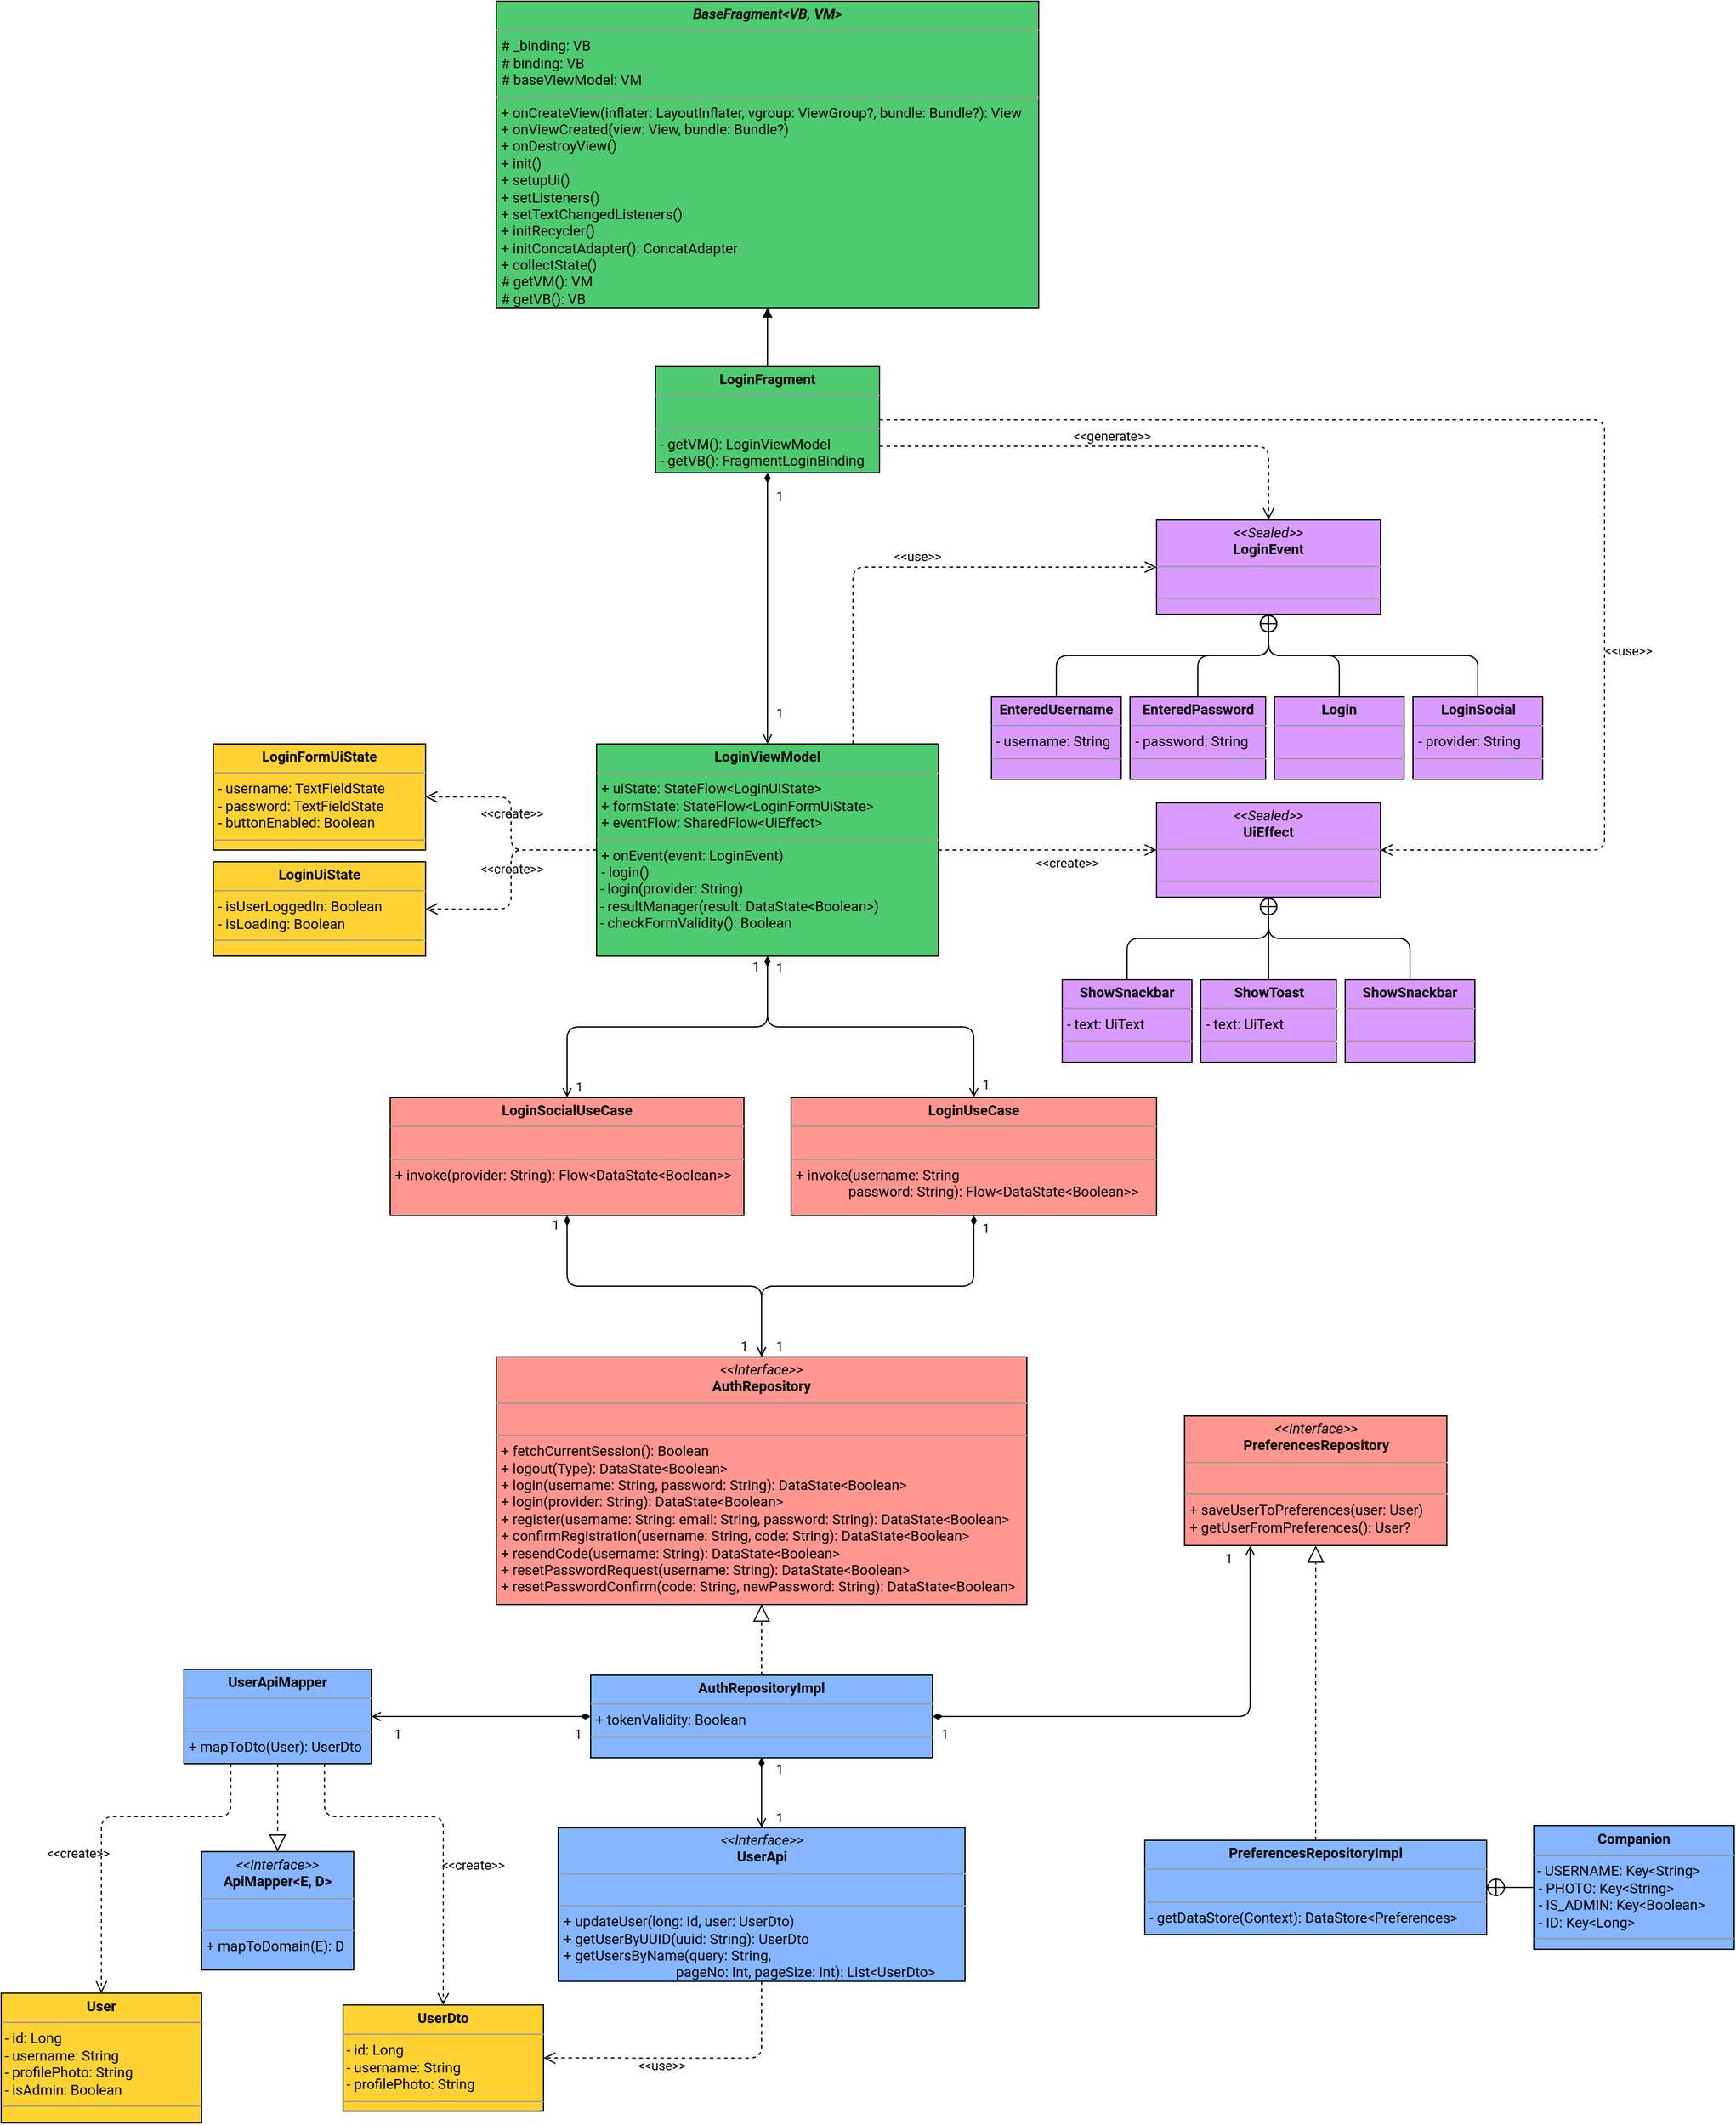 <mxfile>
    <diagram id="UY3tnFtLMo5Dm6Ej5hk4" name="Login">
        <mxGraphModel dx="1323" dy="1575" grid="1" gridSize="10" guides="1" tooltips="1" connect="1" arrows="1" fold="1" page="1" pageScale="1" pageWidth="827" pageHeight="1169" math="0" shadow="0">
            <root>
                <mxCell id="0"/>
                <mxCell id="1" parent="0"/>
                <mxCell id="6" value="&lt;p style=&quot;margin: 0px ; margin-top: 4px ; text-align: center&quot;&gt;&lt;i&gt;&lt;b&gt;BaseFragment&amp;lt;VB, VM&amp;gt;&lt;/b&gt;&lt;/i&gt;&lt;/p&gt;&lt;hr size=&quot;1&quot;&gt;&lt;p style=&quot;margin: 0px ; margin-left: 4px&quot;&gt;# _binding: VB&lt;/p&gt;&lt;p style=&quot;margin: 0px ; margin-left: 4px&quot;&gt;# binding: VB&lt;/p&gt;&lt;p style=&quot;margin: 0px ; margin-left: 4px&quot;&gt;# baseViewModel: VM&lt;/p&gt;&lt;hr size=&quot;1&quot;&gt;&lt;p style=&quot;margin: 0px ; margin-left: 4px&quot;&gt;+ onCreateView(inflater: LayoutInflater, vgroup: ViewGroup?, bundle: Bundle?): View&lt;/p&gt;&lt;p style=&quot;margin: 0px ; margin-left: 4px&quot;&gt;+ onViewCreated(view: View, bundle: Bundle?)&lt;/p&gt;&lt;p style=&quot;margin: 0px ; margin-left: 4px&quot;&gt;+ onDestroyView()&lt;/p&gt;&lt;p style=&quot;margin: 0px ; margin-left: 4px&quot;&gt;+ init()&lt;/p&gt;&lt;p style=&quot;margin: 0px ; margin-left: 4px&quot;&gt;+ setupUi()&lt;/p&gt;&lt;p style=&quot;margin: 0px ; margin-left: 4px&quot;&gt;+ setListeners()&lt;/p&gt;&lt;p style=&quot;margin: 0px ; margin-left: 4px&quot;&gt;+ setTextChangedListeners()&lt;/p&gt;&lt;p style=&quot;margin: 0px ; margin-left: 4px&quot;&gt;+ initRecycler()&lt;/p&gt;&lt;p style=&quot;margin: 0px ; margin-left: 4px&quot;&gt;+ initConcatAdapter(): ConcatAdapter&lt;/p&gt;&lt;p style=&quot;margin: 0px ; margin-left: 4px&quot;&gt;+ collectState()&lt;/p&gt;&lt;p style=&quot;margin: 0px ; margin-left: 4px&quot;&gt;# getVM(): VM&lt;/p&gt;&lt;p style=&quot;margin: 0px ; margin-left: 4px&quot;&gt;# getVB(): VB&lt;/p&gt;" style="verticalAlign=top;align=left;overflow=fill;fontSize=12;fontFamily=Roboto;html=1;fillColor=#4ECB71;fontSource=https%3A%2F%2Ffonts.googleapis.com%2Fcss%3Ffamily%3DRoboto;" parent="1" vertex="1">
                    <mxGeometry x="140" y="-220" width="460" height="260" as="geometry"/>
                </mxCell>
                <mxCell id="14" style="edgeStyle=none;html=1;entryX=0.5;entryY=1;entryDx=0;entryDy=0;endArrow=block;endFill=1;fontFamily=Roboto;fontSource=https%3A%2F%2Ffonts.googleapis.com%2Fcss%3Ffamily%3DRoboto;" parent="1" source="12" target="6" edge="1">
                    <mxGeometry relative="1" as="geometry"/>
                </mxCell>
                <mxCell id="17" style="edgeStyle=none;jumpSize=4;html=1;entryX=0.5;entryY=0;entryDx=0;entryDy=0;endArrow=open;endFill=0;startSize=6;endSize=6;startArrow=diamondThin;startFill=1;fontFamily=Roboto;fontSource=https%3A%2F%2Ffonts.googleapis.com%2Fcss%3Ffamily%3DRoboto;" parent="1" source="12" target="13" edge="1">
                    <mxGeometry relative="1" as="geometry"/>
                </mxCell>
                <mxCell id="18" value="1" style="edgeLabel;html=1;align=center;verticalAlign=middle;resizable=0;points=[];fontFamily=Roboto;fontSource=https%3A%2F%2Ffonts.googleapis.com%2Fcss%3Ffamily%3DRoboto;" parent="17" vertex="1" connectable="0">
                    <mxGeometry x="-0.831" y="1" relative="1" as="geometry">
                        <mxPoint x="9" as="offset"/>
                    </mxGeometry>
                </mxCell>
                <mxCell id="19" value="1" style="edgeLabel;html=1;align=center;verticalAlign=middle;resizable=0;points=[];fontFamily=Roboto;fontSource=https%3A%2F%2Ffonts.googleapis.com%2Fcss%3Ffamily%3DRoboto;" parent="17" vertex="1" connectable="0">
                    <mxGeometry x="0.769" relative="1" as="geometry">
                        <mxPoint x="10" as="offset"/>
                    </mxGeometry>
                </mxCell>
                <mxCell id="12" value="&lt;p style=&quot;margin: 0px ; margin-top: 4px ; text-align: center&quot;&gt;&lt;b&gt;LoginFragment&lt;/b&gt;&lt;/p&gt;&lt;hr size=&quot;1&quot;&gt;&lt;p style=&quot;margin: 0px ; margin-left: 4px&quot;&gt;&lt;br&gt;&lt;/p&gt;&lt;hr size=&quot;1&quot;&gt;&lt;p style=&quot;margin: 0px ; margin-left: 4px&quot;&gt;- getVM(): LoginViewModel&lt;/p&gt;&lt;p style=&quot;margin: 0px ; margin-left: 4px&quot;&gt;- getVB(): FragmentLoginBinding&lt;/p&gt;" style="verticalAlign=top;align=left;overflow=fill;fontSize=12;fontFamily=Roboto;html=1;fillColor=#4ECB71;fontSource=https%3A%2F%2Ffonts.googleapis.com%2Fcss%3Ffamily%3DRoboto;" parent="1" vertex="1">
                    <mxGeometry x="275" y="90" width="190" height="90" as="geometry"/>
                </mxCell>
                <mxCell id="13" value="&lt;p style=&quot;margin: 0px ; margin-top: 4px ; text-align: center&quot;&gt;&lt;b&gt;LoginViewModel&lt;/b&gt;&lt;/p&gt;&lt;hr size=&quot;1&quot;&gt;&lt;p style=&quot;margin: 0px ; margin-left: 4px&quot;&gt;&lt;span&gt;+ uiState: StateFlow&amp;lt;LoginUiState&amp;gt;&lt;/span&gt;&lt;/p&gt;&lt;p style=&quot;margin: 0px ; margin-left: 4px&quot;&gt;&lt;span&gt;+ formState: StateFlow&amp;lt;LoginFormUiState&amp;gt;&lt;/span&gt;&lt;/p&gt;&lt;p style=&quot;margin: 0px ; margin-left: 4px&quot;&gt;&lt;span&gt;+ eventFlow: SharedFlow&amp;lt;UiEffect&amp;gt;&lt;/span&gt;&lt;br&gt;&lt;/p&gt;&lt;hr size=&quot;1&quot;&gt;&lt;p style=&quot;margin: 0px ; margin-left: 4px&quot;&gt;+ onEvent(event: LoginEvent)&lt;/p&gt;&lt;p style=&quot;margin: 0px ; margin-left: 4px&quot;&gt;&lt;span&gt;- login()&lt;/span&gt;&lt;/p&gt;&lt;div&gt;&amp;nbsp;- login(provider: String)&lt;/div&gt;&lt;div&gt;&amp;nbsp;- resultManager(result: DataState&amp;lt;Boolean&amp;gt;)&lt;/div&gt;&lt;div&gt;&amp;nbsp;- checkFormValidity(): Boolean&lt;br&gt;&lt;/div&gt;&lt;div&gt;&lt;br&gt;&lt;/div&gt;" style="verticalAlign=top;align=left;overflow=fill;fontSize=12;fontFamily=Roboto;html=1;fillColor=#4ECB71;fontSource=https%3A%2F%2Ffonts.googleapis.com%2Fcss%3Ffamily%3DRoboto;" parent="1" vertex="1">
                    <mxGeometry x="225" y="410" width="290" height="180" as="geometry"/>
                </mxCell>
                <mxCell id="20" value="&lt;p style=&quot;margin: 0px ; margin-top: 4px ; text-align: center&quot;&gt;&lt;b&gt;LoginFormUiState&lt;/b&gt;&lt;/p&gt;&lt;hr size=&quot;1&quot;&gt;&lt;p style=&quot;margin: 0px ; margin-left: 4px&quot;&gt;&lt;span&gt;- username: TextFieldState&lt;/span&gt;&lt;br&gt;&lt;/p&gt;&lt;p style=&quot;margin: 0px ; margin-left: 4px&quot;&gt;&lt;span&gt;- password: TextFieldState&lt;/span&gt;&lt;br&gt;&lt;/p&gt;&lt;p style=&quot;margin: 0px ; margin-left: 4px&quot;&gt;&lt;span&gt;- buttonEnabled: Boolean&lt;/span&gt;&lt;/p&gt;&lt;hr size=&quot;1&quot;&gt;&lt;p style=&quot;margin: 0px ; margin-left: 4px&quot;&gt;&lt;br&gt;&lt;/p&gt;" style="verticalAlign=top;align=left;overflow=fill;fontSize=12;fontFamily=Roboto;html=1;fillColor=#FFD233;fontSource=https%3A%2F%2Ffonts.googleapis.com%2Fcss%3Ffamily%3DRoboto;" parent="1" vertex="1">
                    <mxGeometry x="-100" y="410" width="180" height="90" as="geometry"/>
                </mxCell>
                <mxCell id="21" value="&lt;p style=&quot;margin: 0px ; margin-top: 4px ; text-align: center&quot;&gt;&lt;b&gt;LoginUiState&lt;/b&gt;&lt;/p&gt;&lt;hr size=&quot;1&quot;&gt;&lt;p style=&quot;margin: 0px ; margin-left: 4px&quot;&gt;&lt;span&gt;- isUserLoggedIn: Boolean&lt;/span&gt;&lt;br&gt;&lt;/p&gt;&lt;p style=&quot;margin: 0px ; margin-left: 4px&quot;&gt;&lt;span&gt;- isLoading: Boolean&lt;/span&gt;&lt;/p&gt;&lt;hr size=&quot;1&quot;&gt;&lt;p style=&quot;margin: 0px ; margin-left: 4px&quot;&gt;&lt;br&gt;&lt;/p&gt;" style="verticalAlign=top;align=left;overflow=fill;fontSize=12;fontFamily=Roboto;html=1;fillColor=#FFD233;fontSource=https%3A%2F%2Ffonts.googleapis.com%2Fcss%3Ffamily%3DRoboto;" parent="1" vertex="1">
                    <mxGeometry x="-100" y="510" width="180" height="80" as="geometry"/>
                </mxCell>
                <mxCell id="22" value="&amp;lt;&amp;lt;create&amp;gt;&amp;gt;" style="endArrow=open;startArrow=none;endFill=0;startFill=0;endSize=8;html=1;verticalAlign=bottom;dashed=1;labelBackgroundColor=none;jumpSize=4;entryX=1;entryY=0.5;entryDx=0;entryDy=0;exitX=0;exitY=0.5;exitDx=0;exitDy=0;edgeStyle=orthogonalEdgeStyle;fontFamily=Roboto;fontSource=https%3A%2F%2Ffonts.googleapis.com%2Fcss%3Ffamily%3DRoboto;" parent="1" source="13" target="20" edge="1">
                    <mxGeometry width="160" relative="1" as="geometry">
                        <mxPoint x="140" y="500" as="sourcePoint"/>
                        <mxPoint x="300" y="500" as="targetPoint"/>
                    </mxGeometry>
                </mxCell>
                <mxCell id="23" value="&amp;lt;&amp;lt;create&amp;gt;&amp;gt;" style="endArrow=open;startArrow=none;endFill=0;startFill=0;endSize=8;html=1;verticalAlign=bottom;dashed=1;labelBackgroundColor=none;jumpSize=4;entryX=1;entryY=0.5;entryDx=0;entryDy=0;exitX=0;exitY=0.5;exitDx=0;exitDy=0;edgeStyle=orthogonalEdgeStyle;fontFamily=Roboto;fontSource=https%3A%2F%2Ffonts.googleapis.com%2Fcss%3Ffamily%3DRoboto;" parent="1" source="13" target="21" edge="1">
                    <mxGeometry width="160" relative="1" as="geometry">
                        <mxPoint x="235" y="295" as="sourcePoint"/>
                        <mxPoint x="90" y="295" as="targetPoint"/>
                    </mxGeometry>
                </mxCell>
                <mxCell id="25" value="&lt;p style=&quot;margin: 0px ; margin-top: 4px ; text-align: center&quot;&gt;&lt;i&gt;&amp;lt;&amp;lt;Sealed&amp;gt;&amp;gt;&lt;/i&gt;&lt;br&gt;&lt;b&gt;UiEffect&lt;/b&gt;&lt;/p&gt;&lt;hr size=&quot;1&quot;&gt;&lt;p style=&quot;margin: 0px ; margin-left: 4px&quot;&gt;&lt;br&gt;&lt;/p&gt;&lt;hr size=&quot;1&quot;&gt;&lt;p style=&quot;margin: 0px ; margin-left: 4px&quot;&gt;&lt;br&gt;&lt;/p&gt;" style="verticalAlign=top;align=left;overflow=fill;fontSize=12;fontFamily=Roboto;html=1;fillColor=#D99BFF;fontSource=https%3A%2F%2Ffonts.googleapis.com%2Fcss%3Ffamily%3DRoboto;" parent="1" vertex="1">
                    <mxGeometry x="700" y="460" width="190" height="80" as="geometry"/>
                </mxCell>
                <mxCell id="28" style="edgeStyle=orthogonalEdgeStyle;jumpSize=4;html=1;entryX=0.5;entryY=1;entryDx=0;entryDy=0;startArrow=none;startFill=0;endArrow=circlePlus;endFill=0;startSize=6;endSize=6;exitX=0.5;exitY=0;exitDx=0;exitDy=0;fontFamily=Roboto;fontSource=https%3A%2F%2Ffonts.googleapis.com%2Fcss%3Ffamily%3DRoboto;" parent="1" source="27" target="25" edge="1">
                    <mxGeometry relative="1" as="geometry"/>
                </mxCell>
                <mxCell id="27" value="&lt;p style=&quot;margin: 0px ; margin-top: 4px ; text-align: center&quot;&gt;&lt;b&gt;ShowSnackbar&lt;/b&gt;&lt;/p&gt;&lt;hr size=&quot;1&quot;&gt;&lt;p style=&quot;margin: 0px ; margin-left: 4px&quot;&gt;- text: UiText&lt;/p&gt;&lt;hr size=&quot;1&quot;&gt;&lt;p style=&quot;margin: 0px ; margin-left: 4px&quot;&gt;&lt;br&gt;&lt;/p&gt;" style="verticalAlign=top;align=left;overflow=fill;fontSize=12;fontFamily=Roboto;html=1;fillColor=#D99BFF;fontSource=https%3A%2F%2Ffonts.googleapis.com%2Fcss%3Ffamily%3DRoboto;" parent="1" vertex="1">
                    <mxGeometry x="620" y="610" width="110" height="70" as="geometry"/>
                </mxCell>
                <mxCell id="29" value="&lt;p style=&quot;margin: 0px ; margin-top: 4px ; text-align: center&quot;&gt;&lt;b&gt;ShowToast&lt;/b&gt;&lt;/p&gt;&lt;hr size=&quot;1&quot;&gt;&lt;p style=&quot;margin: 0px ; margin-left: 4px&quot;&gt;- text: UiText&lt;/p&gt;&lt;hr size=&quot;1&quot;&gt;&lt;p style=&quot;margin: 0px ; margin-left: 4px&quot;&gt;&lt;br&gt;&lt;/p&gt;" style="verticalAlign=top;align=left;overflow=fill;fontSize=12;fontFamily=Roboto;html=1;fillColor=#D99BFF;fontSource=https%3A%2F%2Ffonts.googleapis.com%2Fcss%3Ffamily%3DRoboto;" parent="1" vertex="1">
                    <mxGeometry x="737.5" y="610" width="115" height="70" as="geometry"/>
                </mxCell>
                <mxCell id="30" style="edgeStyle=orthogonalEdgeStyle;jumpSize=4;html=1;entryX=0.5;entryY=1;entryDx=0;entryDy=0;startArrow=none;startFill=0;endArrow=circlePlus;endFill=0;startSize=6;endSize=6;exitX=0.5;exitY=0;exitDx=0;exitDy=0;fontFamily=Roboto;fontSource=https%3A%2F%2Ffonts.googleapis.com%2Fcss%3Ffamily%3DRoboto;" parent="1" source="29" target="25" edge="1">
                    <mxGeometry relative="1" as="geometry">
                        <mxPoint x="495" y="620" as="sourcePoint"/>
                        <mxPoint x="495" y="530" as="targetPoint"/>
                    </mxGeometry>
                </mxCell>
                <mxCell id="31" value="&lt;p style=&quot;margin: 0px ; margin-top: 4px ; text-align: center&quot;&gt;&lt;b&gt;ShowSnackbar&lt;/b&gt;&lt;/p&gt;&lt;hr size=&quot;1&quot;&gt;&lt;p style=&quot;margin: 0px ; margin-left: 4px&quot;&gt;&lt;br&gt;&lt;/p&gt;&lt;hr size=&quot;1&quot;&gt;&lt;p style=&quot;margin: 0px ; margin-left: 4px&quot;&gt;&lt;br&gt;&lt;/p&gt;" style="verticalAlign=top;align=left;overflow=fill;fontSize=12;fontFamily=Roboto;html=1;fillColor=#D99BFF;fontSource=https%3A%2F%2Ffonts.googleapis.com%2Fcss%3Ffamily%3DRoboto;" parent="1" vertex="1">
                    <mxGeometry x="860" y="610" width="110" height="70" as="geometry"/>
                </mxCell>
                <mxCell id="32" style="edgeStyle=orthogonalEdgeStyle;jumpSize=4;html=1;entryX=0.5;entryY=1;entryDx=0;entryDy=0;startArrow=none;startFill=0;endArrow=circlePlus;endFill=0;startSize=6;endSize=6;exitX=0.5;exitY=0;exitDx=0;exitDy=0;fontFamily=Roboto;fontSource=https%3A%2F%2Ffonts.googleapis.com%2Fcss%3Ffamily%3DRoboto;" parent="1" source="31" target="25" edge="1">
                    <mxGeometry relative="1" as="geometry">
                        <mxPoint x="805" y="620" as="sourcePoint"/>
                        <mxPoint x="645" y="530" as="targetPoint"/>
                    </mxGeometry>
                </mxCell>
                <mxCell id="33" value="&amp;lt;&amp;lt;create&amp;gt;&amp;gt;" style="endArrow=open;startArrow=none;endFill=0;startFill=0;endSize=8;html=1;verticalAlign=bottom;dashed=1;labelBackgroundColor=none;jumpSize=4;entryX=0;entryY=0.5;entryDx=0;entryDy=0;exitX=1;exitY=0.5;exitDx=0;exitDy=0;edgeStyle=orthogonalEdgeStyle;fontFamily=Roboto;fontSource=https%3A%2F%2Ffonts.googleapis.com%2Fcss%3Ffamily%3DRoboto;" parent="1" source="13" target="25" edge="1">
                    <mxGeometry x="0.178" y="-20" width="160" relative="1" as="geometry">
                        <mxPoint x="235" y="560" as="sourcePoint"/>
                        <mxPoint x="90" y="610" as="targetPoint"/>
                        <mxPoint as="offset"/>
                    </mxGeometry>
                </mxCell>
                <mxCell id="34" value="&lt;p style=&quot;margin: 0px ; margin-top: 4px ; text-align: center&quot;&gt;&lt;i&gt;&amp;lt;&amp;lt;Sealed&amp;gt;&amp;gt;&lt;/i&gt;&lt;br&gt;&lt;b&gt;LoginEvent&lt;/b&gt;&lt;/p&gt;&lt;hr size=&quot;1&quot;&gt;&lt;p style=&quot;margin: 0px ; margin-left: 4px&quot;&gt;&lt;br&gt;&lt;/p&gt;&lt;hr size=&quot;1&quot;&gt;&lt;p style=&quot;margin: 0px ; margin-left: 4px&quot;&gt;&lt;br&gt;&lt;/p&gt;" style="verticalAlign=top;align=left;overflow=fill;fontSize=12;fontFamily=Roboto;html=1;fillColor=#D99BFF;fontSource=https%3A%2F%2Ffonts.googleapis.com%2Fcss%3Ffamily%3DRoboto;" parent="1" vertex="1">
                    <mxGeometry x="700" y="220" width="190" height="80" as="geometry"/>
                </mxCell>
                <mxCell id="35" style="edgeStyle=orthogonalEdgeStyle;jumpSize=4;html=1;entryX=0.5;entryY=1;entryDx=0;entryDy=0;startArrow=none;startFill=0;endArrow=circlePlus;endFill=0;startSize=6;endSize=6;exitX=0.5;exitY=0;exitDx=0;exitDy=0;fontFamily=Roboto;fontSource=https%3A%2F%2Ffonts.googleapis.com%2Fcss%3Ffamily%3DRoboto;" parent="1" source="36" target="34" edge="1">
                    <mxGeometry relative="1" as="geometry"/>
                </mxCell>
                <mxCell id="36" value="&lt;p style=&quot;margin: 0px ; margin-top: 4px ; text-align: center&quot;&gt;&lt;b&gt;EnteredUsername&lt;/b&gt;&lt;/p&gt;&lt;hr size=&quot;1&quot;&gt;&lt;p style=&quot;margin: 0px ; margin-left: 4px&quot;&gt;- username: String&lt;/p&gt;&lt;hr size=&quot;1&quot;&gt;&lt;p style=&quot;margin: 0px ; margin-left: 4px&quot;&gt;&lt;br&gt;&lt;/p&gt;" style="verticalAlign=top;align=left;overflow=fill;fontSize=12;fontFamily=Roboto;html=1;fillColor=#D99BFF;fontSource=https%3A%2F%2Ffonts.googleapis.com%2Fcss%3Ffamily%3DRoboto;" parent="1" vertex="1">
                    <mxGeometry x="560" y="370" width="110" height="70" as="geometry"/>
                </mxCell>
                <mxCell id="37" value="&lt;p style=&quot;margin: 0px ; margin-top: 4px ; text-align: center&quot;&gt;&lt;b&gt;EnteredPassword&lt;/b&gt;&lt;/p&gt;&lt;hr size=&quot;1&quot;&gt;&lt;p style=&quot;margin: 0px ; margin-left: 4px&quot;&gt;- password: String&lt;/p&gt;&lt;hr size=&quot;1&quot;&gt;&lt;p style=&quot;margin: 0px ; margin-left: 4px&quot;&gt;&lt;br&gt;&lt;/p&gt;" style="verticalAlign=top;align=left;overflow=fill;fontSize=12;fontFamily=Roboto;html=1;fillColor=#D99BFF;fontSource=https%3A%2F%2Ffonts.googleapis.com%2Fcss%3Ffamily%3DRoboto;" parent="1" vertex="1">
                    <mxGeometry x="677.5" y="370" width="115" height="70" as="geometry"/>
                </mxCell>
                <mxCell id="38" style="edgeStyle=orthogonalEdgeStyle;jumpSize=4;html=1;entryX=0.5;entryY=1;entryDx=0;entryDy=0;startArrow=none;startFill=0;endArrow=circlePlus;endFill=0;startSize=6;endSize=6;exitX=0.5;exitY=0;exitDx=0;exitDy=0;fontFamily=Roboto;fontSource=https%3A%2F%2Ffonts.googleapis.com%2Fcss%3Ffamily%3DRoboto;" parent="1" source="37" target="34" edge="1">
                    <mxGeometry relative="1" as="geometry">
                        <mxPoint x="435" y="380" as="sourcePoint"/>
                        <mxPoint x="435" y="290" as="targetPoint"/>
                    </mxGeometry>
                </mxCell>
                <mxCell id="39" value="&lt;p style=&quot;margin: 0px ; margin-top: 4px ; text-align: center&quot;&gt;&lt;b&gt;Login&lt;/b&gt;&lt;/p&gt;&lt;hr size=&quot;1&quot;&gt;&lt;p style=&quot;margin: 0px ; margin-left: 4px&quot;&gt;&lt;br&gt;&lt;/p&gt;&lt;hr size=&quot;1&quot;&gt;&lt;p style=&quot;margin: 0px ; margin-left: 4px&quot;&gt;&lt;br&gt;&lt;/p&gt;" style="verticalAlign=top;align=left;overflow=fill;fontSize=12;fontFamily=Roboto;html=1;fillColor=#D99BFF;fontSource=https%3A%2F%2Ffonts.googleapis.com%2Fcss%3Ffamily%3DRoboto;" parent="1" vertex="1">
                    <mxGeometry x="800" y="370" width="110" height="70" as="geometry"/>
                </mxCell>
                <mxCell id="40" style="edgeStyle=orthogonalEdgeStyle;jumpSize=4;html=1;entryX=0.5;entryY=1;entryDx=0;entryDy=0;startArrow=none;startFill=0;endArrow=circlePlus;endFill=0;startSize=6;endSize=6;exitX=0.5;exitY=0;exitDx=0;exitDy=0;fontFamily=Roboto;fontSource=https%3A%2F%2Ffonts.googleapis.com%2Fcss%3Ffamily%3DRoboto;" parent="1" source="39" target="34" edge="1">
                    <mxGeometry relative="1" as="geometry">
                        <mxPoint x="745" y="380" as="sourcePoint"/>
                        <mxPoint x="585" y="290" as="targetPoint"/>
                    </mxGeometry>
                </mxCell>
                <mxCell id="41" value="&lt;p style=&quot;margin: 0px ; margin-top: 4px ; text-align: center&quot;&gt;&lt;b&gt;LoginSocial&lt;/b&gt;&lt;/p&gt;&lt;hr size=&quot;1&quot;&gt;&lt;p style=&quot;margin: 0px ; margin-left: 4px&quot;&gt;- provider: String&lt;/p&gt;&lt;hr size=&quot;1&quot;&gt;&lt;p style=&quot;margin: 0px ; margin-left: 4px&quot;&gt;&lt;br&gt;&lt;/p&gt;" style="verticalAlign=top;align=left;overflow=fill;fontSize=12;fontFamily=Roboto;html=1;fillColor=#D99BFF;fontSource=https%3A%2F%2Ffonts.googleapis.com%2Fcss%3Ffamily%3DRoboto;" parent="1" vertex="1">
                    <mxGeometry x="917.5" y="370" width="110" height="70" as="geometry"/>
                </mxCell>
                <mxCell id="42" style="edgeStyle=orthogonalEdgeStyle;jumpSize=4;html=1;entryX=0.5;entryY=1;entryDx=0;entryDy=0;startArrow=none;startFill=0;endArrow=circlePlus;endFill=0;startSize=6;endSize=6;exitX=0.5;exitY=0;exitDx=0;exitDy=0;fontFamily=Roboto;fontSource=https%3A%2F%2Ffonts.googleapis.com%2Fcss%3Ffamily%3DRoboto;" parent="1" source="41" target="34" edge="1">
                    <mxGeometry relative="1" as="geometry">
                        <mxPoint x="865" y="380" as="sourcePoint"/>
                        <mxPoint x="745" y="310" as="targetPoint"/>
                    </mxGeometry>
                </mxCell>
                <mxCell id="43" value="&amp;lt;&amp;lt;use&amp;gt;&amp;gt;" style="endArrow=open;startArrow=none;endFill=0;startFill=0;endSize=8;html=1;verticalAlign=bottom;dashed=1;labelBackgroundColor=none;jumpSize=4;entryX=0;entryY=0.5;entryDx=0;entryDy=0;exitX=0.75;exitY=0;exitDx=0;exitDy=0;edgeStyle=orthogonalEdgeStyle;fontFamily=Roboto;fontSource=https%3A%2F%2Ffonts.googleapis.com%2Fcss%3Ffamily%3DRoboto;" parent="1" source="13" target="34" edge="1">
                    <mxGeometry width="160" relative="1" as="geometry">
                        <mxPoint x="525.0" y="560" as="sourcePoint"/>
                        <mxPoint x="710" y="510" as="targetPoint"/>
                    </mxGeometry>
                </mxCell>
                <mxCell id="44" value="&amp;lt;&amp;lt;use&amp;gt;&amp;gt;" style="endArrow=open;startArrow=none;endFill=0;startFill=0;endSize=8;html=1;verticalAlign=bottom;dashed=1;labelBackgroundColor=none;jumpSize=4;entryX=1;entryY=0.5;entryDx=0;entryDy=0;exitX=1;exitY=0.5;exitDx=0;exitDy=0;edgeStyle=orthogonalEdgeStyle;fontFamily=Roboto;fontSource=https%3A%2F%2Ffonts.googleapis.com%2Fcss%3Ffamily%3DRoboto;" parent="1" source="12" target="25" edge="1">
                    <mxGeometry x="0.402" y="20" width="160" relative="1" as="geometry">
                        <mxPoint x="525.0" y="515" as="sourcePoint"/>
                        <mxPoint x="710" y="270" as="targetPoint"/>
                        <Array as="points">
                            <mxPoint x="1080" y="135"/>
                            <mxPoint x="1080" y="500"/>
                        </Array>
                        <mxPoint as="offset"/>
                    </mxGeometry>
                </mxCell>
                <mxCell id="45" value="&amp;lt;&amp;lt;generate&amp;gt;&amp;gt;" style="endArrow=open;startArrow=none;endFill=0;startFill=0;endSize=8;html=1;verticalAlign=bottom;dashed=1;labelBackgroundColor=none;jumpSize=4;entryX=0.5;entryY=0;entryDx=0;entryDy=0;exitX=1;exitY=0.75;exitDx=0;exitDy=0;edgeStyle=orthogonalEdgeStyle;fontFamily=Roboto;fontSource=https%3A%2F%2Ffonts.googleapis.com%2Fcss%3Ffamily%3DRoboto;" parent="1" source="12" target="34" edge="1">
                    <mxGeometry width="160" relative="1" as="geometry">
                        <mxPoint x="235" y="470" as="sourcePoint"/>
                        <mxPoint x="90" y="425" as="targetPoint"/>
                    </mxGeometry>
                </mxCell>
                <mxCell id="46" value="&lt;p style=&quot;margin: 0px ; margin-top: 4px ; text-align: center&quot;&gt;&lt;i&gt;&amp;lt;&amp;lt;Interface&amp;gt;&amp;gt;&lt;/i&gt;&lt;br&gt;&lt;b&gt;AuthRepository&lt;/b&gt;&lt;/p&gt;&lt;hr size=&quot;1&quot;&gt;&lt;p style=&quot;margin: 0px ; margin-left: 4px&quot;&gt;&lt;br&gt;&lt;/p&gt;&lt;hr size=&quot;1&quot;&gt;&lt;p style=&quot;margin: 0px ; margin-left: 4px&quot;&gt;+ fetchCurrentSession(): Boolean&lt;/p&gt;&lt;p style=&quot;margin: 0px ; margin-left: 4px&quot;&gt;+ logout(Type): DataState&amp;lt;Boolean&amp;gt;&lt;br&gt;+ login(username: String, password: String): DataState&amp;lt;Boolean&amp;gt;&lt;/p&gt;&lt;p style=&quot;margin: 0px ; margin-left: 4px&quot;&gt;+ login(provider: String): DataState&amp;lt;Boolean&amp;gt;&lt;br&gt;&lt;/p&gt;&lt;p style=&quot;margin: 0px ; margin-left: 4px&quot;&gt;+ register(username: String: email: String, password: String): DataState&amp;lt;Boolean&amp;gt;&lt;br&gt;&lt;/p&gt;&lt;p style=&quot;margin: 0px ; margin-left: 4px&quot;&gt;+ confirmRegistration(username: String, code: String): DataState&amp;lt;Boolean&amp;gt;&lt;/p&gt;&lt;p style=&quot;margin: 0px ; margin-left: 4px&quot;&gt;+ resendCode(username: String): DataState&amp;lt;Boolean&amp;gt;&lt;/p&gt;&lt;p style=&quot;margin: 0px ; margin-left: 4px&quot;&gt;+ resetPasswordRequest(username: String): DataState&amp;lt;Boolean&amp;gt;&lt;/p&gt;&lt;p style=&quot;margin: 0px 0px 0px 4px&quot;&gt;+ resetPasswordConfirm(code: String, newPassword: String): DataState&amp;lt;Boolean&amp;gt;&lt;/p&gt;&lt;div&gt;&lt;br&gt;&lt;/div&gt;" style="verticalAlign=top;align=left;overflow=fill;fontSize=12;fontFamily=Roboto;html=1;fillColor=#FF9790;fontSource=https%3A%2F%2Ffonts.googleapis.com%2Fcss%3Ffamily%3DRoboto;" parent="1" vertex="1">
                    <mxGeometry x="140" y="930" width="450" height="210" as="geometry"/>
                </mxCell>
                <mxCell id="47" value="" style="endArrow=block;dashed=1;endFill=0;endSize=12;html=1;jumpSize=4;entryX=0.5;entryY=1;entryDx=0;entryDy=0;exitX=0.5;exitY=0;exitDx=0;exitDy=0;fontFamily=Roboto;fontSource=https%3A%2F%2Ffonts.googleapis.com%2Fcss%3Ffamily%3DRoboto;" parent="1" source="48" target="46" edge="1">
                    <mxGeometry width="160" relative="1" as="geometry">
                        <mxPoint x="365" y="1290" as="sourcePoint"/>
                        <mxPoint x="680" y="1060" as="targetPoint"/>
                    </mxGeometry>
                </mxCell>
                <mxCell id="48" value="&lt;p style=&quot;margin: 0px ; margin-top: 4px ; text-align: center&quot;&gt;&lt;b&gt;AuthRepositoryImpl&lt;/b&gt;&lt;/p&gt;&lt;hr size=&quot;1&quot;&gt;&lt;p style=&quot;margin: 0px ; margin-left: 4px&quot;&gt;+ tokenValidity: Boolean&lt;/p&gt;&lt;hr size=&quot;1&quot;&gt;&lt;p style=&quot;margin: 0px ; margin-left: 4px&quot;&gt;&lt;br&gt;&lt;/p&gt;&lt;div&gt;&lt;br&gt;&lt;/div&gt;" style="verticalAlign=top;align=left;overflow=fill;fontSize=12;fontFamily=Roboto;html=1;fillColor=#85B6FF;fontSource=https%3A%2F%2Ffonts.googleapis.com%2Fcss%3Ffamily%3DRoboto;" parent="1" vertex="1">
                    <mxGeometry x="220" y="1200" width="290" height="70" as="geometry"/>
                </mxCell>
                <mxCell id="49" value="&lt;p style=&quot;margin: 0px ; margin-top: 4px ; text-align: center&quot;&gt;&lt;i&gt;&amp;lt;&amp;lt;Interface&amp;gt;&amp;gt;&lt;/i&gt;&lt;br&gt;&lt;b&gt;PreferencesRepository&lt;/b&gt;&lt;/p&gt;&lt;hr size=&quot;1&quot;&gt;&lt;p style=&quot;margin: 0px ; margin-left: 4px&quot;&gt;&lt;br&gt;&lt;/p&gt;&lt;hr size=&quot;1&quot;&gt;&lt;p style=&quot;margin: 0px ; margin-left: 4px&quot;&gt;+ saveUserToPreferences(user: User)&lt;/p&gt;&lt;p style=&quot;margin: 0px ; margin-left: 4px&quot;&gt;+ getUserFromPreferences(): User?&lt;/p&gt;&lt;p style=&quot;margin: 0px ; margin-left: 4px&quot;&gt;&lt;br&gt;&lt;/p&gt;&lt;div&gt;&lt;br&gt;&lt;/div&gt;" style="verticalAlign=top;align=left;overflow=fill;fontSize=12;fontFamily=Roboto;html=1;fillColor=#FF9790;fontSource=https%3A%2F%2Ffonts.googleapis.com%2Fcss%3Ffamily%3DRoboto;" parent="1" vertex="1">
                    <mxGeometry x="723.75" y="980" width="222.5" height="110" as="geometry"/>
                </mxCell>
                <mxCell id="50" value="" style="endArrow=block;dashed=1;endFill=0;endSize=12;html=1;jumpSize=4;entryX=0.5;entryY=1;entryDx=0;entryDy=0;exitX=0.5;exitY=0;exitDx=0;exitDy=0;fontFamily=Roboto;fontSource=https%3A%2F%2Ffonts.googleapis.com%2Fcss%3Ffamily%3DRoboto;" parent="1" source="51" target="49" edge="1">
                    <mxGeometry width="160" relative="1" as="geometry">
                        <mxPoint x="818.75" y="1490" as="sourcePoint"/>
                        <mxPoint x="818.75" y="1340" as="targetPoint"/>
                    </mxGeometry>
                </mxCell>
                <mxCell id="51" value="&lt;p style=&quot;margin: 0px ; margin-top: 4px ; text-align: center&quot;&gt;&lt;b&gt;PreferencesRepositoryImpl&lt;/b&gt;&lt;/p&gt;&lt;hr size=&quot;1&quot;&gt;&lt;p style=&quot;margin: 0px ; margin-left: 4px&quot;&gt;&lt;br&gt;&lt;/p&gt;&lt;hr size=&quot;1&quot;&gt;&lt;p style=&quot;margin: 0px ; margin-left: 4px&quot;&gt;- getDataStore(Context): DataStore&amp;lt;Preferences&amp;gt;&lt;/p&gt;&lt;p style=&quot;margin: 0px ; margin-left: 4px&quot;&gt;&lt;br&gt;&lt;/p&gt;&lt;div&gt;&lt;br&gt;&lt;/div&gt;" style="verticalAlign=top;align=left;overflow=fill;fontSize=12;fontFamily=Roboto;html=1;fillColor=#85B6FF;fontSource=https%3A%2F%2Ffonts.googleapis.com%2Fcss%3Ffamily%3DRoboto;" parent="1" vertex="1">
                    <mxGeometry x="690" y="1340" width="290" height="80" as="geometry"/>
                </mxCell>
                <mxCell id="52" value="&lt;p style=&quot;margin: 0px ; margin-top: 4px ; text-align: center&quot;&gt;&lt;b&gt;Companion&lt;/b&gt;&lt;/p&gt;&lt;hr size=&quot;1&quot;&gt;&amp;nbsp;&lt;span&gt;- USERNAME: Key&amp;lt;String&amp;gt;&lt;/span&gt;&lt;br&gt;&lt;p style=&quot;margin: 0px ; margin-left: 4px&quot;&gt;- PHOTO: Key&amp;lt;String&amp;gt;&lt;/p&gt;&lt;p style=&quot;margin: 0px ; margin-left: 4px&quot;&gt;- IS_ADMIN: Key&amp;lt;Boolean&amp;gt;&lt;/p&gt;&lt;p style=&quot;margin: 0px ; margin-left: 4px&quot;&gt;- ID: Key&amp;lt;Long&amp;gt;&lt;/p&gt;&lt;hr size=&quot;1&quot;&gt;&lt;p style=&quot;margin: 0px ; margin-left: 4px&quot;&gt;&lt;br&gt;&lt;/p&gt;" style="verticalAlign=top;align=left;overflow=fill;fontSize=12;fontFamily=Roboto;html=1;fillColor=#85B6FF;fontSource=https%3A%2F%2Ffonts.googleapis.com%2Fcss%3Ffamily%3DRoboto;" parent="1" vertex="1">
                    <mxGeometry x="1020" y="1327.5" width="170" height="105" as="geometry"/>
                </mxCell>
                <mxCell id="53" style="edgeStyle=orthogonalEdgeStyle;jumpSize=4;html=1;entryX=1;entryY=0.5;entryDx=0;entryDy=0;startArrow=none;startFill=0;endArrow=circlePlus;endFill=0;startSize=6;endSize=6;exitX=0;exitY=0.5;exitDx=0;exitDy=0;fontFamily=Roboto;fontSource=https%3A%2F%2Ffonts.googleapis.com%2Fcss%3Ffamily%3DRoboto;" parent="1" source="52" target="51" edge="1">
                    <mxGeometry relative="1" as="geometry">
                        <mxPoint x="1030" y="1300" as="sourcePoint"/>
                        <mxPoint x="1020.0" y="1220.0" as="targetPoint"/>
                    </mxGeometry>
                </mxCell>
                <mxCell id="54" style="edgeStyle=orthogonalEdgeStyle;jumpSize=4;html=1;entryX=0.25;entryY=1;entryDx=0;entryDy=0;endArrow=open;endFill=0;startSize=6;endSize=6;startArrow=diamondThin;startFill=1;exitX=1;exitY=0.5;exitDx=0;exitDy=0;fontFamily=Roboto;fontSource=https%3A%2F%2Ffonts.googleapis.com%2Fcss%3Ffamily%3DRoboto;" parent="1" source="48" target="49" edge="1">
                    <mxGeometry relative="1" as="geometry">
                        <mxPoint x="422.0" y="1400" as="sourcePoint"/>
                        <mxPoint x="422.0" y="1590" as="targetPoint"/>
                    </mxGeometry>
                </mxCell>
                <mxCell id="55" value="1" style="edgeLabel;html=1;align=center;verticalAlign=middle;resizable=0;points=[];fontFamily=Roboto;fontSource=https%3A%2F%2Ffonts.googleapis.com%2Fcss%3Ffamily%3DRoboto;" parent="54" vertex="1" connectable="0">
                    <mxGeometry x="-0.831" y="1" relative="1" as="geometry">
                        <mxPoint x="-25" y="16" as="offset"/>
                    </mxGeometry>
                </mxCell>
                <mxCell id="56" value="1" style="edgeLabel;html=1;align=center;verticalAlign=middle;resizable=0;points=[];fontFamily=Roboto;fontSource=https%3A%2F%2Ffonts.googleapis.com%2Fcss%3Ffamily%3DRoboto;" parent="54" vertex="1" connectable="0">
                    <mxGeometry x="0.769" relative="1" as="geometry">
                        <mxPoint x="-19" y="-37" as="offset"/>
                    </mxGeometry>
                </mxCell>
                <mxCell id="58" value="&lt;p style=&quot;margin: 0px ; margin-top: 4px ; text-align: center&quot;&gt;&lt;i&gt;&amp;lt;&amp;lt;Interface&amp;gt;&amp;gt;&lt;/i&gt;&lt;br&gt;&lt;b&gt;ApiMapper&amp;lt;E, D&amp;gt;&lt;/b&gt;&lt;/p&gt;&lt;hr size=&quot;1&quot;&gt;&lt;p style=&quot;margin: 0px ; margin-left: 4px&quot;&gt;&lt;br&gt;&lt;/p&gt;&lt;hr size=&quot;1&quot;&gt;&lt;p style=&quot;margin: 0px ; margin-left: 4px&quot;&gt;+ mapToDomain(E): D&lt;span&gt;&amp;nbsp;&lt;/span&gt;&lt;/p&gt;&lt;p style=&quot;margin: 0px ; margin-left: 4px&quot;&gt;&lt;br&gt;&lt;/p&gt;&lt;div&gt;&lt;br&gt;&lt;/div&gt;" style="verticalAlign=top;align=left;overflow=fill;fontSize=12;fontFamily=Roboto;html=1;fillColor=#85B6FF;fontSource=https%3A%2F%2Ffonts.googleapis.com%2Fcss%3Ffamily%3DRoboto;" parent="1" vertex="1">
                    <mxGeometry x="-110" y="1349.68" width="129" height="100.32" as="geometry"/>
                </mxCell>
                <mxCell id="59" value="&lt;p style=&quot;margin: 0px ; margin-top: 4px ; text-align: center&quot;&gt;&lt;b&gt;UserDto&lt;/b&gt;&lt;/p&gt;&lt;hr size=&quot;1&quot;&gt;&amp;nbsp;- id: Long&lt;br&gt;&amp;nbsp;- username: String&lt;br&gt;&amp;nbsp;- profilePhoto: String&lt;br&gt;&lt;hr size=&quot;1&quot;&gt;&lt;p style=&quot;margin: 0px ; margin-left: 4px&quot;&gt;&lt;br&gt;&lt;/p&gt;" style="verticalAlign=top;align=left;overflow=fill;fontSize=12;fontFamily=Roboto;html=1;fillColor=#FFD233;fontSource=https%3A%2F%2Ffonts.googleapis.com%2Fcss%3Ffamily%3DRoboto;" parent="1" vertex="1">
                    <mxGeometry x="10" y="1479.68" width="170" height="90" as="geometry"/>
                </mxCell>
                <mxCell id="60" value="&lt;p style=&quot;margin: 0px ; margin-top: 4px ; text-align: center&quot;&gt;&lt;b&gt;User&lt;/b&gt;&lt;/p&gt;&lt;hr size=&quot;1&quot;&gt;&amp;nbsp;- id: Long&lt;br&gt;&amp;nbsp;- username: String&lt;br&gt;&amp;nbsp;- profilePhoto: String&lt;br&gt;&amp;nbsp;- isAdmin: Boolean&lt;br&gt;&lt;hr size=&quot;1&quot;&gt;&lt;p style=&quot;margin: 0px ; margin-left: 4px&quot;&gt;&lt;br&gt;&lt;/p&gt;" style="verticalAlign=top;align=left;overflow=fill;fontSize=12;fontFamily=Roboto;html=1;fillColor=#FFD233;fontSource=https%3A%2F%2Ffonts.googleapis.com%2Fcss%3Ffamily%3DRoboto;" parent="1" vertex="1">
                    <mxGeometry x="-280" y="1469.68" width="170" height="110" as="geometry"/>
                </mxCell>
                <mxCell id="61" value="&amp;lt;&amp;lt;create&amp;gt;&amp;gt;" style="endArrow=open;startArrow=none;endFill=0;startFill=0;endSize=8;html=1;verticalAlign=bottom;dashed=1;labelBackgroundColor=none;jumpSize=4;entryX=0.5;entryY=0;entryDx=0;entryDy=0;exitX=0.25;exitY=1;exitDx=0;exitDy=0;edgeStyle=orthogonalEdgeStyle;fontFamily=Roboto;fontSource=https%3A%2F%2Ffonts.googleapis.com%2Fcss%3Ffamily%3DRoboto;" parent="1" source="64" target="60" edge="1">
                    <mxGeometry x="0.277" y="-20" width="160" relative="1" as="geometry">
                        <mxPoint x="-200" y="1509.68" as="sourcePoint"/>
                        <mxPoint x="-15" y="1549.68" as="targetPoint"/>
                        <Array as="points">
                            <mxPoint x="-85" y="1320"/>
                            <mxPoint x="-195" y="1320"/>
                        </Array>
                        <mxPoint as="offset"/>
                    </mxGeometry>
                </mxCell>
                <mxCell id="62" value="&amp;lt;&amp;lt;create&amp;gt;&amp;gt;" style="endArrow=open;startArrow=none;endFill=0;startFill=0;endSize=8;html=1;verticalAlign=bottom;dashed=1;labelBackgroundColor=none;jumpSize=4;entryX=0.5;entryY=0;entryDx=0;entryDy=0;exitX=0.75;exitY=1;exitDx=0;exitDy=0;edgeStyle=orthogonalEdgeStyle;fontFamily=Roboto;fontSource=https%3A%2F%2Ffonts.googleapis.com%2Fcss%3Ffamily%3DRoboto;" parent="1" source="64" target="59" edge="1">
                    <mxGeometry x="0.279" y="25" width="160" relative="1" as="geometry">
                        <mxPoint x="-81.25" y="1424.68" as="sourcePoint"/>
                        <mxPoint x="-200" y="1529.68" as="targetPoint"/>
                        <mxPoint as="offset"/>
                        <Array as="points">
                            <mxPoint x="-6" y="1320"/>
                            <mxPoint x="95" y="1320"/>
                        </Array>
                    </mxGeometry>
                </mxCell>
                <mxCell id="63" value="" style="endArrow=block;dashed=1;endFill=0;endSize=12;html=1;jumpSize=4;entryX=0.5;entryY=0;entryDx=0;entryDy=0;exitX=0.5;exitY=1;exitDx=0;exitDy=0;fontFamily=Roboto;fontSource=https%3A%2F%2Ffonts.googleapis.com%2Fcss%3Ffamily%3DRoboto;" parent="1" source="64" target="58" edge="1">
                    <mxGeometry width="160" relative="1" as="geometry">
                        <mxPoint x="-491.25" y="1439.68" as="sourcePoint"/>
                        <mxPoint x="-475" y="1239.68" as="targetPoint"/>
                    </mxGeometry>
                </mxCell>
                <mxCell id="64" value="&lt;p style=&quot;margin: 0px ; margin-top: 4px ; text-align: center&quot;&gt;&lt;b&gt;UserApiMapper&lt;/b&gt;&lt;/p&gt;&lt;hr size=&quot;1&quot;&gt;&lt;p style=&quot;margin: 0px ; margin-left: 4px&quot;&gt;&lt;br&gt;&lt;/p&gt;&lt;hr size=&quot;1&quot;&gt;&lt;p style=&quot;margin: 0px ; margin-left: 4px&quot;&gt;+ mapToDto(User): UserDto&lt;/p&gt;&lt;div&gt;&lt;br&gt;&lt;/div&gt;" style="verticalAlign=top;align=left;overflow=fill;fontSize=12;fontFamily=Roboto;html=1;fillColor=#85B6FF;fontSource=https%3A%2F%2Ffonts.googleapis.com%2Fcss%3Ffamily%3DRoboto;" parent="1" vertex="1">
                    <mxGeometry x="-125" y="1195" width="159" height="80" as="geometry"/>
                </mxCell>
                <mxCell id="65" style="edgeStyle=none;jumpSize=4;html=1;entryX=1;entryY=0.5;entryDx=0;entryDy=0;endArrow=open;endFill=0;startSize=6;endSize=6;startArrow=diamondThin;startFill=1;exitX=0;exitY=0.5;exitDx=0;exitDy=0;fontFamily=Roboto;fontSource=https%3A%2F%2Ffonts.googleapis.com%2Fcss%3Ffamily%3DRoboto;" parent="1" source="48" target="64" edge="1">
                    <mxGeometry relative="1" as="geometry">
                        <mxPoint x="190" y="1235" as="sourcePoint"/>
                        <mxPoint x="603.75" y="1245.0" as="targetPoint"/>
                    </mxGeometry>
                </mxCell>
                <mxCell id="66" value="1" style="edgeLabel;html=1;align=center;verticalAlign=middle;resizable=0;points=[];fontFamily=Roboto;fontSource=https%3A%2F%2Ffonts.googleapis.com%2Fcss%3Ffamily%3DRoboto;" parent="65" vertex="1" connectable="0">
                    <mxGeometry x="-0.831" y="1" relative="1" as="geometry">
                        <mxPoint x="4" y="14" as="offset"/>
                    </mxGeometry>
                </mxCell>
                <mxCell id="67" value="1" style="edgeLabel;html=1;align=center;verticalAlign=middle;resizable=0;points=[];fontFamily=Roboto;fontSource=https%3A%2F%2Ffonts.googleapis.com%2Fcss%3Ffamily%3DRoboto;" parent="65" vertex="1" connectable="0">
                    <mxGeometry x="0.769" relative="1" as="geometry">
                        <mxPoint y="15" as="offset"/>
                    </mxGeometry>
                </mxCell>
                <mxCell id="68" value="&lt;p style=&quot;margin: 0px ; margin-top: 4px ; text-align: center&quot;&gt;&lt;i&gt;&amp;lt;&amp;lt;Interface&amp;gt;&amp;gt;&lt;/i&gt;&lt;br&gt;&lt;b&gt;UserApi&lt;/b&gt;&lt;/p&gt;&lt;hr size=&quot;1&quot;&gt;&lt;p style=&quot;margin: 0px ; margin-left: 4px&quot;&gt;&lt;br&gt;&lt;/p&gt;&lt;hr size=&quot;1&quot;&gt;&lt;p style=&quot;margin: 0px ; margin-left: 4px&quot;&gt;+ updateUser(long: Id, user: UserDto)&lt;/p&gt;&lt;p style=&quot;margin: 0px ; margin-left: 4px&quot;&gt;+ getUserByUUID(uuid: String): UserDto&lt;/p&gt;&lt;p style=&quot;margin: 0px ; margin-left: 4px&quot;&gt;+ getUsersByName(query: String,&amp;nbsp;&lt;/p&gt;&lt;p style=&quot;margin: 0px ; margin-left: 4px&quot;&gt;&lt;span style=&quot;white-space: pre&quot;&gt;&#9;&lt;/span&gt;&lt;span style=&quot;white-space: pre&quot;&gt;&#9;&lt;/span&gt;&lt;span style=&quot;white-space: pre&quot;&gt;&#9;&lt;/span&gt;&lt;span style=&quot;white-space: pre&quot;&gt;&#9;&lt;/span&gt;pageNo: Int, pageSize: Int): List&amp;lt;UserDto&amp;gt;&lt;/p&gt;&lt;p style=&quot;margin: 0px ; margin-left: 4px&quot;&gt;&lt;br&gt;&lt;/p&gt;&lt;div&gt;&lt;br&gt;&lt;/div&gt;" style="verticalAlign=top;align=left;overflow=fill;fontSize=12;fontFamily=Roboto;html=1;fillColor=#85B6FF;fontSource=https%3A%2F%2Ffonts.googleapis.com%2Fcss%3Ffamily%3DRoboto;" parent="1" vertex="1">
                    <mxGeometry x="192.5" y="1329.36" width="345" height="130.32" as="geometry"/>
                </mxCell>
                <mxCell id="69" value="&amp;lt;&amp;lt;use&amp;gt;&amp;gt;" style="endArrow=open;startArrow=none;endFill=0;startFill=0;endSize=8;html=1;verticalAlign=bottom;dashed=1;labelBackgroundColor=none;jumpSize=4;entryX=1;entryY=0.5;entryDx=0;entryDy=0;exitX=0.5;exitY=1;exitDx=0;exitDy=0;edgeStyle=orthogonalEdgeStyle;fontFamily=Roboto;fontSource=https%3A%2F%2Ffonts.googleapis.com%2Fcss%3Ffamily%3DRoboto;" parent="1" source="68" target="59" edge="1">
                    <mxGeometry x="0.2" y="15" width="160" relative="1" as="geometry">
                        <mxPoint x="29" y="1414.68" as="sourcePoint"/>
                        <mxPoint x="105" y="1489.68" as="targetPoint"/>
                        <mxPoint as="offset"/>
                    </mxGeometry>
                </mxCell>
                <mxCell id="70" value="&lt;p style=&quot;margin: 0px ; margin-top: 4px ; text-align: center&quot;&gt;&lt;b&gt;LoginSocialUseCase&lt;/b&gt;&lt;/p&gt;&lt;hr size=&quot;1&quot;&gt;&lt;p style=&quot;margin: 0px ; margin-left: 4px&quot;&gt;&lt;br&gt;&lt;/p&gt;&lt;hr size=&quot;1&quot;&gt;&lt;p style=&quot;margin: 0px ; margin-left: 4px&quot;&gt;+ invoke(provider: String): Flow&amp;lt;DataState&amp;lt;Boolean&amp;gt;&amp;gt;&lt;/p&gt;" style="verticalAlign=top;align=left;overflow=fill;fontSize=12;fontFamily=Roboto;html=1;fillColor=#FF9790;fontSource=https%3A%2F%2Ffonts.googleapis.com%2Fcss%3Ffamily%3DRoboto;" parent="1" vertex="1">
                    <mxGeometry x="50" y="710" width="300" height="100" as="geometry"/>
                </mxCell>
                <mxCell id="71" value="&lt;p style=&quot;margin: 0px ; margin-top: 4px ; text-align: center&quot;&gt;&lt;b&gt;LoginUseCase&lt;/b&gt;&lt;/p&gt;&lt;hr size=&quot;1&quot;&gt;&lt;p style=&quot;margin: 0px ; margin-left: 4px&quot;&gt;&lt;br&gt;&lt;/p&gt;&lt;hr size=&quot;1&quot;&gt;&lt;p style=&quot;margin: 0px ; margin-left: 4px&quot;&gt;+ invoke(username: String&lt;/p&gt;&lt;p style=&quot;margin: 0px ; margin-left: 4px&quot;&gt;&lt;span&gt;&lt;span style=&quot;white-space: pre&quot;&gt;&#9;&amp;nbsp;&lt;/span&gt;&amp;nbsp; &amp;nbsp; &amp;nbsp; password: String): Flow&amp;lt;DataState&amp;lt;Boolean&amp;gt;&amp;gt;&lt;/span&gt;&lt;/p&gt;" style="verticalAlign=top;align=left;overflow=fill;fontSize=12;fontFamily=Roboto;html=1;fillColor=#FF9790;fontSource=https%3A%2F%2Ffonts.googleapis.com%2Fcss%3Ffamily%3DRoboto;" parent="1" vertex="1">
                    <mxGeometry x="390" y="710" width="310" height="100" as="geometry"/>
                </mxCell>
                <mxCell id="72" style="edgeStyle=orthogonalEdgeStyle;jumpSize=4;html=1;entryX=0.5;entryY=0;entryDx=0;entryDy=0;endArrow=open;endFill=0;startSize=6;endSize=6;startArrow=diamondThin;startFill=1;exitX=0.5;exitY=1;exitDx=0;exitDy=0;fontFamily=Roboto;fontSource=https%3A%2F%2Ffonts.googleapis.com%2Fcss%3Ffamily%3DRoboto;" parent="1" source="13" target="70" edge="1">
                    <mxGeometry relative="1" as="geometry">
                        <mxPoint x="380" y="190" as="sourcePoint"/>
                        <mxPoint x="380" y="380" as="targetPoint"/>
                    </mxGeometry>
                </mxCell>
                <mxCell id="73" value="1" style="edgeLabel;html=1;align=center;verticalAlign=middle;resizable=0;points=[];fontFamily=Roboto;fontSource=https%3A%2F%2Ffonts.googleapis.com%2Fcss%3Ffamily%3DRoboto;" parent="72" vertex="1" connectable="0">
                    <mxGeometry x="-0.831" y="1" relative="1" as="geometry">
                        <mxPoint x="-11" y="-16" as="offset"/>
                    </mxGeometry>
                </mxCell>
                <mxCell id="74" value="1" style="edgeLabel;html=1;align=center;verticalAlign=middle;resizable=0;points=[];fontFamily=Roboto;fontSource=https%3A%2F%2Ffonts.googleapis.com%2Fcss%3Ffamily%3DRoboto;" parent="72" vertex="1" connectable="0">
                    <mxGeometry x="0.769" relative="1" as="geometry">
                        <mxPoint x="10" y="24" as="offset"/>
                    </mxGeometry>
                </mxCell>
                <mxCell id="75" style="edgeStyle=orthogonalEdgeStyle;jumpSize=4;html=1;entryX=0.5;entryY=0;entryDx=0;entryDy=0;endArrow=open;endFill=0;startSize=6;endSize=6;startArrow=diamondThin;startFill=1;exitX=0.5;exitY=1;exitDx=0;exitDy=0;fontFamily=Roboto;fontSource=https%3A%2F%2Ffonts.googleapis.com%2Fcss%3Ffamily%3DRoboto;" parent="1" source="13" target="71" edge="1">
                    <mxGeometry relative="1" as="geometry">
                        <mxPoint x="380" y="560" as="sourcePoint"/>
                        <mxPoint x="150" y="700" as="targetPoint"/>
                    </mxGeometry>
                </mxCell>
                <mxCell id="76" value="1" style="edgeLabel;html=1;align=center;verticalAlign=middle;resizable=0;points=[];fontFamily=Roboto;fontSource=https%3A%2F%2Ffonts.googleapis.com%2Fcss%3Ffamily%3DRoboto;" parent="75" vertex="1" connectable="0">
                    <mxGeometry x="-0.831" y="1" relative="1" as="geometry">
                        <mxPoint x="9" y="-15" as="offset"/>
                    </mxGeometry>
                </mxCell>
                <mxCell id="77" value="1" style="edgeLabel;html=1;align=center;verticalAlign=middle;resizable=0;points=[];fontFamily=Roboto;fontSource=https%3A%2F%2Ffonts.googleapis.com%2Fcss%3Ffamily%3DRoboto;" parent="75" vertex="1" connectable="0">
                    <mxGeometry x="0.769" relative="1" as="geometry">
                        <mxPoint x="10" y="23" as="offset"/>
                    </mxGeometry>
                </mxCell>
                <mxCell id="78" style="edgeStyle=orthogonalEdgeStyle;jumpSize=4;html=1;entryX=0.5;entryY=0;entryDx=0;entryDy=0;endArrow=open;endFill=0;startSize=6;endSize=6;startArrow=diamondThin;startFill=1;exitX=0.5;exitY=1;exitDx=0;exitDy=0;fontFamily=Roboto;fontSource=https%3A%2F%2Ffonts.googleapis.com%2Fcss%3Ffamily%3DRoboto;" parent="1" source="70" target="46" edge="1">
                    <mxGeometry relative="1" as="geometry">
                        <mxPoint x="350.0" y="870" as="sourcePoint"/>
                        <mxPoint x="180.0" y="990" as="targetPoint"/>
                    </mxGeometry>
                </mxCell>
                <mxCell id="79" value="1" style="edgeLabel;html=1;align=center;verticalAlign=middle;resizable=0;points=[];fontFamily=Roboto;fontSource=https%3A%2F%2Ffonts.googleapis.com%2Fcss%3Ffamily%3DRoboto;" parent="78" vertex="1" connectable="0">
                    <mxGeometry x="-0.831" y="1" relative="1" as="geometry">
                        <mxPoint x="-11" y="-16" as="offset"/>
                    </mxGeometry>
                </mxCell>
                <mxCell id="80" value="1" style="edgeLabel;html=1;align=center;verticalAlign=middle;resizable=0;points=[];fontFamily=Roboto;fontSource=https%3A%2F%2Ffonts.googleapis.com%2Fcss%3Ffamily%3DRoboto;" parent="78" vertex="1" connectable="0">
                    <mxGeometry x="0.769" relative="1" as="geometry">
                        <mxPoint x="-15" y="24" as="offset"/>
                    </mxGeometry>
                </mxCell>
                <mxCell id="81" style="edgeStyle=orthogonalEdgeStyle;jumpSize=4;html=1;entryX=0.5;entryY=0;entryDx=0;entryDy=0;endArrow=open;endFill=0;startSize=6;endSize=6;startArrow=diamondThin;startFill=1;exitX=0.5;exitY=1;exitDx=0;exitDy=0;fontFamily=Roboto;fontSource=https%3A%2F%2Ffonts.googleapis.com%2Fcss%3Ffamily%3DRoboto;" parent="1" source="71" target="46" edge="1">
                    <mxGeometry relative="1" as="geometry">
                        <mxPoint x="350.0" y="870" as="sourcePoint"/>
                        <mxPoint x="525.0" y="990" as="targetPoint"/>
                    </mxGeometry>
                </mxCell>
                <mxCell id="82" value="1" style="edgeLabel;html=1;align=center;verticalAlign=middle;resizable=0;points=[];fontFamily=Roboto;fontSource=https%3A%2F%2Ffonts.googleapis.com%2Fcss%3Ffamily%3DRoboto;" parent="81" vertex="1" connectable="0">
                    <mxGeometry x="-0.831" y="1" relative="1" as="geometry">
                        <mxPoint x="9" y="-15" as="offset"/>
                    </mxGeometry>
                </mxCell>
                <mxCell id="83" value="1" style="edgeLabel;html=1;align=center;verticalAlign=middle;resizable=0;points=[];fontFamily=Roboto;fontSource=https%3A%2F%2Ffonts.googleapis.com%2Fcss%3Ffamily%3DRoboto;" parent="81" vertex="1" connectable="0">
                    <mxGeometry x="0.769" relative="1" as="geometry">
                        <mxPoint x="15" y="25" as="offset"/>
                    </mxGeometry>
                </mxCell>
                <mxCell id="T7LSNS3Fua_msNleFQ1V-83" style="edgeStyle=none;jumpSize=4;html=1;entryX=0.5;entryY=0;entryDx=0;entryDy=0;endArrow=open;endFill=0;startSize=6;endSize=6;startArrow=diamondThin;startFill=1;exitX=0.5;exitY=1;exitDx=0;exitDy=0;fontFamily=Roboto;fontSource=https%3A%2F%2Ffonts.googleapis.com%2Fcss%3Ffamily%3DRoboto;" parent="1" source="48" target="68" edge="1">
                    <mxGeometry relative="1" as="geometry">
                        <mxPoint x="230.0" y="1245" as="sourcePoint"/>
                        <mxPoint x="44" y="1245" as="targetPoint"/>
                    </mxGeometry>
                </mxCell>
                <mxCell id="T7LSNS3Fua_msNleFQ1V-84" value="1" style="edgeLabel;html=1;align=center;verticalAlign=middle;resizable=0;points=[];fontFamily=Roboto;fontSource=https%3A%2F%2Ffonts.googleapis.com%2Fcss%3Ffamily%3DRoboto;" parent="T7LSNS3Fua_msNleFQ1V-83" vertex="1" connectable="0">
                    <mxGeometry x="-0.831" y="1" relative="1" as="geometry">
                        <mxPoint x="14" y="5" as="offset"/>
                    </mxGeometry>
                </mxCell>
                <mxCell id="T7LSNS3Fua_msNleFQ1V-85" value="1" style="edgeLabel;html=1;align=center;verticalAlign=middle;resizable=0;points=[];fontFamily=Roboto;fontSource=https%3A%2F%2Ffonts.googleapis.com%2Fcss%3Ffamily%3DRoboto;" parent="T7LSNS3Fua_msNleFQ1V-83" vertex="1" connectable="0">
                    <mxGeometry x="0.769" relative="1" as="geometry">
                        <mxPoint x="15" y="-2" as="offset"/>
                    </mxGeometry>
                </mxCell>
            </root>
        </mxGraphModel>
    </diagram>
    <diagram id="1UEKJBuw3NVt_fRDBKii" name="Registrazione">
        <mxGraphModel dx="1426" dy="490" grid="1" gridSize="10" guides="1" tooltips="1" connect="1" arrows="1" fold="1" page="1" pageScale="1" pageWidth="827" pageHeight="1169" math="0" shadow="0">
            <root>
                <mxCell id="g5JHCvJWcqik5D4utN4a-0"/>
                <mxCell id="g5JHCvJWcqik5D4utN4a-1" parent="g5JHCvJWcqik5D4utN4a-0"/>
                <mxCell id="vWeUn43e5kAYpLC_dfmY-1" style="edgeStyle=none;html=1;entryX=0.5;entryY=1;entryDx=0;entryDy=0;endArrow=block;endFill=1;fontFamily=Roboto;fontSource=https%3A%2F%2Ffonts.googleapis.com%2Fcss%3Ffamily%3DRoboto;" parent="g5JHCvJWcqik5D4utN4a-1" source="vWeUn43e5kAYpLC_dfmY-5" target="QlscafUFzy_l7JJGtRok-0" edge="1">
                    <mxGeometry relative="1" as="geometry">
                        <mxPoint x="520" y="260" as="targetPoint"/>
                    </mxGeometry>
                </mxCell>
                <mxCell id="vWeUn43e5kAYpLC_dfmY-2" style="edgeStyle=none;jumpSize=4;html=1;entryX=0.5;entryY=0;entryDx=0;entryDy=0;endArrow=open;endFill=0;startSize=6;endSize=6;startArrow=diamondThin;startFill=1;fontFamily=Roboto;fontSource=https%3A%2F%2Ffonts.googleapis.com%2Fcss%3Ffamily%3DRoboto;" parent="g5JHCvJWcqik5D4utN4a-1" source="vWeUn43e5kAYpLC_dfmY-5" target="vWeUn43e5kAYpLC_dfmY-6" edge="1">
                    <mxGeometry relative="1" as="geometry"/>
                </mxCell>
                <mxCell id="vWeUn43e5kAYpLC_dfmY-3" value="1" style="edgeLabel;html=1;align=center;verticalAlign=middle;resizable=0;points=[];fontFamily=Roboto;fontSource=https%3A%2F%2Ffonts.googleapis.com%2Fcss%3Ffamily%3DRoboto;" parent="vWeUn43e5kAYpLC_dfmY-2" vertex="1" connectable="0">
                    <mxGeometry x="-0.831" y="1" relative="1" as="geometry">
                        <mxPoint x="9" as="offset"/>
                    </mxGeometry>
                </mxCell>
                <mxCell id="vWeUn43e5kAYpLC_dfmY-4" value="1" style="edgeLabel;html=1;align=center;verticalAlign=middle;resizable=0;points=[];fontFamily=Roboto;fontSource=https%3A%2F%2Ffonts.googleapis.com%2Fcss%3Ffamily%3DRoboto;" parent="vWeUn43e5kAYpLC_dfmY-2" vertex="1" connectable="0">
                    <mxGeometry x="0.769" relative="1" as="geometry">
                        <mxPoint x="10" as="offset"/>
                    </mxGeometry>
                </mxCell>
                <mxCell id="vWeUn43e5kAYpLC_dfmY-5" value="&lt;p style=&quot;margin: 0px ; margin-top: 4px ; text-align: center&quot;&gt;&lt;b&gt;RegistrationFragment&lt;/b&gt;&lt;/p&gt;&lt;hr size=&quot;1&quot;&gt;&lt;p style=&quot;margin: 0px ; margin-left: 4px&quot;&gt;&lt;br&gt;&lt;/p&gt;&lt;hr size=&quot;1&quot;&gt;&lt;p style=&quot;margin: 0px ; margin-left: 4px&quot;&gt;- getVM(): RegistrationViewModel&lt;/p&gt;&lt;p style=&quot;margin: 0px ; margin-left: 4px&quot;&gt;- getVB(): FragmentRegistrationBinding&lt;/p&gt;" style="verticalAlign=top;align=left;overflow=fill;fontSize=12;fontFamily=Roboto;html=1;fillColor=#4ECB71;fontSource=https%3A%2F%2Ffonts.googleapis.com%2Fcss%3Ffamily%3DRoboto;" parent="g5JHCvJWcqik5D4utN4a-1" vertex="1">
                    <mxGeometry x="410" y="310" width="220" height="90" as="geometry"/>
                </mxCell>
                <mxCell id="vWeUn43e5kAYpLC_dfmY-6" value="&lt;p style=&quot;margin: 0px ; margin-top: 4px ; text-align: center&quot;&gt;&lt;b&gt;RegistrationViewModel&lt;/b&gt;&lt;/p&gt;&lt;hr size=&quot;1&quot;&gt;&lt;p style=&quot;margin: 0px ; margin-left: 4px&quot;&gt;&lt;span&gt;+ uiState: StateFlow&amp;lt;RegistrationUiState&amp;gt;&lt;/span&gt;&lt;/p&gt;&lt;p style=&quot;margin: 0px ; margin-left: 4px&quot;&gt;&lt;span&gt;+ formState: StateFlow&amp;lt;RegistrationFormUiState&amp;gt;&lt;/span&gt;&lt;/p&gt;&lt;p style=&quot;margin: 0px ; margin-left: 4px&quot;&gt;&lt;span&gt;+ eventFlow: SharedFlow&amp;lt;UiEffect&amp;gt;&lt;/span&gt;&lt;br&gt;&lt;/p&gt;&lt;hr size=&quot;1&quot;&gt;&lt;p style=&quot;margin: 0px ; margin-left: 4px&quot;&gt;+ onEvent(event: RegistrationEvent)&lt;/p&gt;&lt;p style=&quot;margin: 0px ; margin-left: 4px&quot;&gt;&lt;span&gt;- registration()&lt;/span&gt;&lt;/p&gt;&lt;div&gt;&lt;span&gt;&amp;nbsp;- checkFormValidity(): Boolean&lt;/span&gt;&lt;br&gt;&lt;/div&gt;&lt;div&gt;&lt;br&gt;&lt;/div&gt;" style="verticalAlign=top;align=left;overflow=fill;fontSize=12;fontFamily=Roboto;html=1;fillColor=#4ECB71;fontSource=https%3A%2F%2Ffonts.googleapis.com%2Fcss%3Ffamily%3DRoboto;" parent="g5JHCvJWcqik5D4utN4a-1" vertex="1">
                    <mxGeometry x="375" y="647.5" width="290" height="145" as="geometry"/>
                </mxCell>
                <mxCell id="vWeUn43e5kAYpLC_dfmY-7" value="&lt;p style=&quot;margin: 0px ; margin-top: 4px ; text-align: center&quot;&gt;&lt;b&gt;RegistrationFormUiState&lt;/b&gt;&lt;/p&gt;&lt;hr size=&quot;1&quot;&gt;&lt;p style=&quot;margin: 0px ; margin-left: 4px&quot;&gt;&lt;span&gt;- username: TextFieldState&lt;/span&gt;&lt;br&gt;&lt;/p&gt;&lt;p style=&quot;margin: 0px ; margin-left: 4px&quot;&gt;&lt;span&gt;- email: TextFieldState&lt;/span&gt;&lt;/p&gt;&lt;p style=&quot;margin: 0px ; margin-left: 4px&quot;&gt;&lt;span&gt;- password: TextFieldState&lt;/span&gt;&lt;br&gt;&lt;/p&gt;&lt;p style=&quot;margin: 0px ; margin-left: 4px&quot;&gt;&lt;span&gt;- confirmPassword: TextFieldState&lt;/span&gt;&lt;/p&gt;&lt;p style=&quot;margin: 0px ; margin-left: 4px&quot;&gt;&lt;span&gt;- buttonEnabled: Boolean&lt;/span&gt;&lt;/p&gt;&lt;hr size=&quot;1&quot;&gt;&lt;p style=&quot;margin: 0px ; margin-left: 4px&quot;&gt;&lt;br&gt;&lt;/p&gt;" style="verticalAlign=top;align=left;overflow=fill;fontSize=12;fontFamily=Roboto;html=1;fillColor=#FFD233;fontSource=https%3A%2F%2Ffonts.googleapis.com%2Fcss%3Ffamily%3DRoboto;" parent="g5JHCvJWcqik5D4utN4a-1" vertex="1">
                    <mxGeometry x="30" y="600" width="200" height="120" as="geometry"/>
                </mxCell>
                <mxCell id="vWeUn43e5kAYpLC_dfmY-8" value="&lt;p style=&quot;margin: 0px ; margin-top: 4px ; text-align: center&quot;&gt;&lt;b&gt;RegistrationUiState&lt;/b&gt;&lt;/p&gt;&lt;hr size=&quot;1&quot;&gt;&lt;p style=&quot;margin: 0px ; margin-left: 4px&quot;&gt;&lt;span&gt;- isSignUpComplete: Boolean&lt;/span&gt;&lt;br&gt;&lt;/p&gt;&lt;p style=&quot;margin: 0px ; margin-left: 4px&quot;&gt;&lt;span&gt;- isLoading: Boolean&lt;/span&gt;&lt;/p&gt;&lt;hr size=&quot;1&quot;&gt;&lt;p style=&quot;margin: 0px ; margin-left: 4px&quot;&gt;&lt;br&gt;&lt;/p&gt;" style="verticalAlign=top;align=left;overflow=fill;fontSize=12;fontFamily=Roboto;html=1;fillColor=#FFD233;fontSource=https%3A%2F%2Ffonts.googleapis.com%2Fcss%3Ffamily%3DRoboto;" parent="g5JHCvJWcqik5D4utN4a-1" vertex="1">
                    <mxGeometry x="30" y="740" width="200" height="80" as="geometry"/>
                </mxCell>
                <mxCell id="vWeUn43e5kAYpLC_dfmY-9" value="&amp;lt;&amp;lt;create&amp;gt;&amp;gt;" style="endArrow=open;startArrow=none;endFill=0;startFill=0;endSize=8;html=1;verticalAlign=bottom;dashed=1;labelBackgroundColor=none;jumpSize=4;entryX=1;entryY=0.5;entryDx=0;entryDy=0;exitX=0;exitY=0.5;exitDx=0;exitDy=0;edgeStyle=orthogonalEdgeStyle;fontFamily=Roboto;fontSource=https%3A%2F%2Ffonts.googleapis.com%2Fcss%3Ffamily%3DRoboto;" parent="g5JHCvJWcqik5D4utN4a-1" source="vWeUn43e5kAYpLC_dfmY-6" target="vWeUn43e5kAYpLC_dfmY-7" edge="1">
                    <mxGeometry width="160" relative="1" as="geometry">
                        <mxPoint x="290" y="720" as="sourcePoint"/>
                        <mxPoint x="450" y="720" as="targetPoint"/>
                    </mxGeometry>
                </mxCell>
                <mxCell id="vWeUn43e5kAYpLC_dfmY-10" value="&amp;lt;&amp;lt;create&amp;gt;&amp;gt;" style="endArrow=open;startArrow=none;endFill=0;startFill=0;endSize=8;html=1;verticalAlign=bottom;dashed=1;labelBackgroundColor=none;jumpSize=4;entryX=1;entryY=0.5;entryDx=0;entryDy=0;exitX=0;exitY=0.5;exitDx=0;exitDy=0;edgeStyle=orthogonalEdgeStyle;fontFamily=Roboto;fontSource=https%3A%2F%2Ffonts.googleapis.com%2Fcss%3Ffamily%3DRoboto;" parent="g5JHCvJWcqik5D4utN4a-1" source="vWeUn43e5kAYpLC_dfmY-6" target="vWeUn43e5kAYpLC_dfmY-8" edge="1">
                    <mxGeometry width="160" relative="1" as="geometry">
                        <mxPoint x="385" y="515" as="sourcePoint"/>
                        <mxPoint x="240" y="515" as="targetPoint"/>
                    </mxGeometry>
                </mxCell>
                <mxCell id="vWeUn43e5kAYpLC_dfmY-11" value="&lt;p style=&quot;margin: 0px ; margin-top: 4px ; text-align: center&quot;&gt;&lt;i&gt;&amp;lt;&amp;lt;Sealed&amp;gt;&amp;gt;&lt;/i&gt;&lt;br&gt;&lt;b&gt;UiEffect&lt;/b&gt;&lt;/p&gt;&lt;hr size=&quot;1&quot;&gt;&lt;p style=&quot;margin: 0px ; margin-left: 4px&quot;&gt;&lt;br&gt;&lt;/p&gt;&lt;hr size=&quot;1&quot;&gt;&lt;p style=&quot;margin: 0px ; margin-left: 4px&quot;&gt;&lt;br&gt;&lt;/p&gt;" style="verticalAlign=top;align=left;overflow=fill;fontSize=12;fontFamily=Roboto;html=1;fillColor=#D99BFF;fontSource=https%3A%2F%2Ffonts.googleapis.com%2Fcss%3Ffamily%3DRoboto;" parent="g5JHCvJWcqik5D4utN4a-1" vertex="1">
                    <mxGeometry x="850" y="680" width="190" height="80" as="geometry"/>
                </mxCell>
                <mxCell id="vWeUn43e5kAYpLC_dfmY-12" style="edgeStyle=orthogonalEdgeStyle;jumpSize=4;html=1;entryX=0.5;entryY=1;entryDx=0;entryDy=0;startArrow=none;startFill=0;endArrow=circlePlus;endFill=0;startSize=6;endSize=6;exitX=0.5;exitY=0;exitDx=0;exitDy=0;fontFamily=Roboto;fontSource=https%3A%2F%2Ffonts.googleapis.com%2Fcss%3Ffamily%3DRoboto;" parent="g5JHCvJWcqik5D4utN4a-1" source="vWeUn43e5kAYpLC_dfmY-13" target="vWeUn43e5kAYpLC_dfmY-11" edge="1">
                    <mxGeometry relative="1" as="geometry"/>
                </mxCell>
                <mxCell id="vWeUn43e5kAYpLC_dfmY-13" value="&lt;p style=&quot;margin: 0px ; margin-top: 4px ; text-align: center&quot;&gt;&lt;b&gt;ShowSnackbar&lt;/b&gt;&lt;/p&gt;&lt;hr size=&quot;1&quot;&gt;&lt;p style=&quot;margin: 0px ; margin-left: 4px&quot;&gt;- text: UiText&lt;/p&gt;&lt;hr size=&quot;1&quot;&gt;&lt;p style=&quot;margin: 0px ; margin-left: 4px&quot;&gt;&lt;br&gt;&lt;/p&gt;" style="verticalAlign=top;align=left;overflow=fill;fontSize=12;fontFamily=Roboto;html=1;fillColor=#D99BFF;fontSource=https%3A%2F%2Ffonts.googleapis.com%2Fcss%3Ffamily%3DRoboto;" parent="g5JHCvJWcqik5D4utN4a-1" vertex="1">
                    <mxGeometry x="770" y="830" width="110" height="70" as="geometry"/>
                </mxCell>
                <mxCell id="vWeUn43e5kAYpLC_dfmY-14" value="&lt;p style=&quot;margin: 0px ; margin-top: 4px ; text-align: center&quot;&gt;&lt;b&gt;ShowToast&lt;/b&gt;&lt;/p&gt;&lt;hr size=&quot;1&quot;&gt;&lt;p style=&quot;margin: 0px ; margin-left: 4px&quot;&gt;- text: UiText&lt;/p&gt;&lt;hr size=&quot;1&quot;&gt;&lt;p style=&quot;margin: 0px ; margin-left: 4px&quot;&gt;&lt;br&gt;&lt;/p&gt;" style="verticalAlign=top;align=left;overflow=fill;fontSize=12;fontFamily=Roboto;html=1;fillColor=#D99BFF;fontSource=https%3A%2F%2Ffonts.googleapis.com%2Fcss%3Ffamily%3DRoboto;" parent="g5JHCvJWcqik5D4utN4a-1" vertex="1">
                    <mxGeometry x="887.5" y="830" width="115" height="70" as="geometry"/>
                </mxCell>
                <mxCell id="vWeUn43e5kAYpLC_dfmY-15" style="edgeStyle=orthogonalEdgeStyle;jumpSize=4;html=1;entryX=0.5;entryY=1;entryDx=0;entryDy=0;startArrow=none;startFill=0;endArrow=circlePlus;endFill=0;startSize=6;endSize=6;exitX=0.5;exitY=0;exitDx=0;exitDy=0;fontFamily=Roboto;fontSource=https%3A%2F%2Ffonts.googleapis.com%2Fcss%3Ffamily%3DRoboto;" parent="g5JHCvJWcqik5D4utN4a-1" source="vWeUn43e5kAYpLC_dfmY-14" target="vWeUn43e5kAYpLC_dfmY-11" edge="1">
                    <mxGeometry relative="1" as="geometry">
                        <mxPoint x="645" y="840" as="sourcePoint"/>
                        <mxPoint x="645" y="750" as="targetPoint"/>
                    </mxGeometry>
                </mxCell>
                <mxCell id="vWeUn43e5kAYpLC_dfmY-16" value="&lt;p style=&quot;margin: 0px ; margin-top: 4px ; text-align: center&quot;&gt;&lt;b&gt;ShowSnackbar&lt;/b&gt;&lt;/p&gt;&lt;hr size=&quot;1&quot;&gt;&lt;p style=&quot;margin: 0px ; margin-left: 4px&quot;&gt;&lt;br&gt;&lt;/p&gt;&lt;hr size=&quot;1&quot;&gt;&lt;p style=&quot;margin: 0px ; margin-left: 4px&quot;&gt;&lt;br&gt;&lt;/p&gt;" style="verticalAlign=top;align=left;overflow=fill;fontSize=12;fontFamily=Roboto;html=1;fillColor=#D99BFF;fontSource=https%3A%2F%2Ffonts.googleapis.com%2Fcss%3Ffamily%3DRoboto;" parent="g5JHCvJWcqik5D4utN4a-1" vertex="1">
                    <mxGeometry x="1010" y="830" width="110" height="70" as="geometry"/>
                </mxCell>
                <mxCell id="vWeUn43e5kAYpLC_dfmY-17" style="edgeStyle=orthogonalEdgeStyle;jumpSize=4;html=1;entryX=0.5;entryY=1;entryDx=0;entryDy=0;startArrow=none;startFill=0;endArrow=circlePlus;endFill=0;startSize=6;endSize=6;exitX=0.5;exitY=0;exitDx=0;exitDy=0;fontFamily=Roboto;fontSource=https%3A%2F%2Ffonts.googleapis.com%2Fcss%3Ffamily%3DRoboto;" parent="g5JHCvJWcqik5D4utN4a-1" source="vWeUn43e5kAYpLC_dfmY-16" target="vWeUn43e5kAYpLC_dfmY-11" edge="1">
                    <mxGeometry relative="1" as="geometry">
                        <mxPoint x="955" y="840" as="sourcePoint"/>
                        <mxPoint x="795" y="750" as="targetPoint"/>
                    </mxGeometry>
                </mxCell>
                <mxCell id="vWeUn43e5kAYpLC_dfmY-18" value="&amp;lt;&amp;lt;create&amp;gt;&amp;gt;" style="endArrow=open;startArrow=none;endFill=0;startFill=0;endSize=8;html=1;verticalAlign=bottom;dashed=1;labelBackgroundColor=none;jumpSize=4;entryX=0;entryY=0.5;entryDx=0;entryDy=0;exitX=1;exitY=0.5;exitDx=0;exitDy=0;edgeStyle=orthogonalEdgeStyle;fontFamily=Roboto;fontSource=https%3A%2F%2Ffonts.googleapis.com%2Fcss%3Ffamily%3DRoboto;" parent="g5JHCvJWcqik5D4utN4a-1" source="vWeUn43e5kAYpLC_dfmY-6" target="vWeUn43e5kAYpLC_dfmY-11" edge="1">
                    <mxGeometry x="0.178" y="-20" width="160" relative="1" as="geometry">
                        <mxPoint x="385" y="780" as="sourcePoint"/>
                        <mxPoint x="240" y="830" as="targetPoint"/>
                        <mxPoint as="offset"/>
                    </mxGeometry>
                </mxCell>
                <mxCell id="vWeUn43e5kAYpLC_dfmY-19" value="&lt;p style=&quot;margin: 0px ; margin-top: 4px ; text-align: center&quot;&gt;&lt;i&gt;&amp;lt;&amp;lt;Sealed&amp;gt;&amp;gt;&lt;/i&gt;&lt;br&gt;&lt;b&gt;RegistrationEvent&lt;/b&gt;&lt;/p&gt;&lt;hr size=&quot;1&quot;&gt;&lt;p style=&quot;margin: 0px ; margin-left: 4px&quot;&gt;&lt;br&gt;&lt;/p&gt;&lt;hr size=&quot;1&quot;&gt;&lt;p style=&quot;margin: 0px ; margin-left: 4px&quot;&gt;&lt;br&gt;&lt;/p&gt;" style="verticalAlign=top;align=left;overflow=fill;fontSize=12;fontFamily=Roboto;html=1;fillColor=#D99BFF;fontSource=https%3A%2F%2Ffonts.googleapis.com%2Fcss%3Ffamily%3DRoboto;" parent="g5JHCvJWcqik5D4utN4a-1" vertex="1">
                    <mxGeometry x="910" y="440" width="190" height="80" as="geometry"/>
                </mxCell>
                <mxCell id="vWeUn43e5kAYpLC_dfmY-20" style="edgeStyle=orthogonalEdgeStyle;jumpSize=4;html=1;entryX=0.5;entryY=1;entryDx=0;entryDy=0;startArrow=none;startFill=0;endArrow=circlePlus;endFill=0;startSize=6;endSize=6;exitX=0.5;exitY=0;exitDx=0;exitDy=0;fontFamily=Roboto;fontSource=https%3A%2F%2Ffonts.googleapis.com%2Fcss%3Ffamily%3DRoboto;" parent="g5JHCvJWcqik5D4utN4a-1" source="vWeUn43e5kAYpLC_dfmY-21" target="vWeUn43e5kAYpLC_dfmY-19" edge="1">
                    <mxGeometry relative="1" as="geometry"/>
                </mxCell>
                <mxCell id="vWeUn43e5kAYpLC_dfmY-21" value="&lt;p style=&quot;margin: 0px ; margin-top: 4px ; text-align: center&quot;&gt;&lt;b&gt;EnteredUsername&lt;/b&gt;&lt;/p&gt;&lt;hr size=&quot;1&quot;&gt;&lt;p style=&quot;margin: 0px ; margin-left: 4px&quot;&gt;- username: String&lt;/p&gt;&lt;hr size=&quot;1&quot;&gt;&lt;p style=&quot;margin: 0px ; margin-left: 4px&quot;&gt;&lt;br&gt;&lt;/p&gt;" style="verticalAlign=top;align=left;overflow=fill;fontSize=12;fontFamily=Roboto;html=1;fillColor=#D99BFF;fontSource=https%3A%2F%2Ffonts.googleapis.com%2Fcss%3Ffamily%3DRoboto;" parent="g5JHCvJWcqik5D4utN4a-1" vertex="1">
                    <mxGeometry x="710" y="590" width="110" height="70" as="geometry"/>
                </mxCell>
                <mxCell id="vWeUn43e5kAYpLC_dfmY-22" value="&lt;p style=&quot;margin: 0px ; margin-top: 4px ; text-align: center&quot;&gt;&lt;b&gt;EnteredPassword&lt;/b&gt;&lt;/p&gt;&lt;hr size=&quot;1&quot;&gt;&lt;p style=&quot;margin: 0px ; margin-left: 4px&quot;&gt;- password: String&lt;/p&gt;&lt;hr size=&quot;1&quot;&gt;&lt;p style=&quot;margin: 0px ; margin-left: 4px&quot;&gt;&lt;br&gt;&lt;/p&gt;" style="verticalAlign=top;align=left;overflow=fill;fontSize=12;fontFamily=Roboto;html=1;fillColor=#D99BFF;fontSource=https%3A%2F%2Ffonts.googleapis.com%2Fcss%3Ffamily%3DRoboto;" parent="g5JHCvJWcqik5D4utN4a-1" vertex="1">
                    <mxGeometry x="947.5" y="590" width="115" height="70" as="geometry"/>
                </mxCell>
                <mxCell id="vWeUn43e5kAYpLC_dfmY-23" style="edgeStyle=orthogonalEdgeStyle;jumpSize=4;html=1;entryX=0.5;entryY=1;entryDx=0;entryDy=0;startArrow=none;startFill=0;endArrow=circlePlus;endFill=0;startSize=6;endSize=6;exitX=0.5;exitY=0;exitDx=0;exitDy=0;fontFamily=Roboto;fontSource=https%3A%2F%2Ffonts.googleapis.com%2Fcss%3Ffamily%3DRoboto;" parent="g5JHCvJWcqik5D4utN4a-1" source="vWeUn43e5kAYpLC_dfmY-22" target="vWeUn43e5kAYpLC_dfmY-19" edge="1">
                    <mxGeometry relative="1" as="geometry">
                        <mxPoint x="585" y="600" as="sourcePoint"/>
                        <mxPoint x="585" y="510" as="targetPoint"/>
                    </mxGeometry>
                </mxCell>
                <mxCell id="vWeUn43e5kAYpLC_dfmY-24" value="&lt;p style=&quot;margin: 0px ; margin-top: 4px ; text-align: center&quot;&gt;&lt;b&gt;EnteredConfirmPassword&lt;/b&gt;&lt;/p&gt;&lt;hr size=&quot;1&quot;&gt;&lt;p style=&quot;margin: 0px ; margin-left: 4px&quot;&gt;- confirmPassword: String&lt;/p&gt;&lt;hr size=&quot;1&quot;&gt;&lt;p style=&quot;margin: 0px ; margin-left: 4px&quot;&gt;&lt;br&gt;&lt;/p&gt;" style="verticalAlign=top;align=left;overflow=fill;fontSize=12;fontFamily=Roboto;html=1;fillColor=#D99BFF;fontSource=https%3A%2F%2Ffonts.googleapis.com%2Fcss%3Ffamily%3DRoboto;" parent="g5JHCvJWcqik5D4utN4a-1" vertex="1">
                    <mxGeometry x="1070" y="590" width="150" height="70" as="geometry"/>
                </mxCell>
                <mxCell id="vWeUn43e5kAYpLC_dfmY-25" style="edgeStyle=orthogonalEdgeStyle;jumpSize=4;html=1;entryX=0.5;entryY=1;entryDx=0;entryDy=0;startArrow=none;startFill=0;endArrow=circlePlus;endFill=0;startSize=6;endSize=6;exitX=0.5;exitY=0;exitDx=0;exitDy=0;fontFamily=Roboto;fontSource=https%3A%2F%2Ffonts.googleapis.com%2Fcss%3Ffamily%3DRoboto;" parent="g5JHCvJWcqik5D4utN4a-1" source="vWeUn43e5kAYpLC_dfmY-24" target="vWeUn43e5kAYpLC_dfmY-19" edge="1">
                    <mxGeometry relative="1" as="geometry">
                        <mxPoint x="895" y="600" as="sourcePoint"/>
                        <mxPoint x="735" y="510" as="targetPoint"/>
                    </mxGeometry>
                </mxCell>
                <mxCell id="vWeUn43e5kAYpLC_dfmY-26" value="&lt;p style=&quot;margin: 0px ; margin-top: 4px ; text-align: center&quot;&gt;&lt;b&gt;Registration&lt;/b&gt;&lt;/p&gt;&lt;hr size=&quot;1&quot;&gt;&lt;p style=&quot;margin: 0px ; margin-left: 4px&quot;&gt;- provider: String&lt;/p&gt;&lt;hr size=&quot;1&quot;&gt;&lt;p style=&quot;margin: 0px ; margin-left: 4px&quot;&gt;&lt;br&gt;&lt;/p&gt;" style="verticalAlign=top;align=left;overflow=fill;fontSize=12;fontFamily=Roboto;html=1;fillColor=#D99BFF;fontSource=https%3A%2F%2Ffonts.googleapis.com%2Fcss%3Ffamily%3DRoboto;" parent="g5JHCvJWcqik5D4utN4a-1" vertex="1">
                    <mxGeometry x="1226.25" y="590" width="110" height="70" as="geometry"/>
                </mxCell>
                <mxCell id="vWeUn43e5kAYpLC_dfmY-27" style="edgeStyle=orthogonalEdgeStyle;jumpSize=4;html=1;entryX=0.5;entryY=1;entryDx=0;entryDy=0;startArrow=none;startFill=0;endArrow=circlePlus;endFill=0;startSize=6;endSize=6;exitX=0.5;exitY=0;exitDx=0;exitDy=0;fontFamily=Roboto;fontSource=https%3A%2F%2Ffonts.googleapis.com%2Fcss%3Ffamily%3DRoboto;" parent="g5JHCvJWcqik5D4utN4a-1" source="vWeUn43e5kAYpLC_dfmY-26" target="vWeUn43e5kAYpLC_dfmY-19" edge="1">
                    <mxGeometry relative="1" as="geometry">
                        <mxPoint x="1015" y="600" as="sourcePoint"/>
                        <mxPoint x="895" y="530" as="targetPoint"/>
                    </mxGeometry>
                </mxCell>
                <mxCell id="vWeUn43e5kAYpLC_dfmY-28" value="&amp;lt;&amp;lt;use&amp;gt;&amp;gt;" style="endArrow=open;startArrow=none;endFill=0;startFill=0;endSize=8;html=1;verticalAlign=bottom;dashed=1;labelBackgroundColor=none;jumpSize=4;entryX=0;entryY=0.5;entryDx=0;entryDy=0;exitX=0.75;exitY=0;exitDx=0;exitDy=0;edgeStyle=orthogonalEdgeStyle;fontFamily=Roboto;fontSource=https%3A%2F%2Ffonts.googleapis.com%2Fcss%3Ffamily%3DRoboto;" parent="g5JHCvJWcqik5D4utN4a-1" source="vWeUn43e5kAYpLC_dfmY-6" target="vWeUn43e5kAYpLC_dfmY-19" edge="1">
                    <mxGeometry width="160" relative="1" as="geometry">
                        <mxPoint x="675.0" y="780" as="sourcePoint"/>
                        <mxPoint x="860" y="730" as="targetPoint"/>
                    </mxGeometry>
                </mxCell>
                <mxCell id="vWeUn43e5kAYpLC_dfmY-29" value="&amp;lt;&amp;lt;use&amp;gt;&amp;gt;" style="endArrow=open;startArrow=none;endFill=0;startFill=0;endSize=8;html=1;verticalAlign=bottom;dashed=1;labelBackgroundColor=none;jumpSize=4;entryX=1;entryY=0.5;entryDx=0;entryDy=0;exitX=1;exitY=0.5;exitDx=0;exitDy=0;edgeStyle=orthogonalEdgeStyle;fontFamily=Roboto;fontSource=https%3A%2F%2Ffonts.googleapis.com%2Fcss%3Ffamily%3DRoboto;" parent="g5JHCvJWcqik5D4utN4a-1" source="vWeUn43e5kAYpLC_dfmY-5" target="vWeUn43e5kAYpLC_dfmY-11" edge="1">
                    <mxGeometry x="0.402" y="20" width="160" relative="1" as="geometry">
                        <mxPoint x="675.0" y="735" as="sourcePoint"/>
                        <mxPoint x="860" y="490" as="targetPoint"/>
                        <Array as="points">
                            <mxPoint x="1360" y="355"/>
                            <mxPoint x="1360" y="720"/>
                        </Array>
                        <mxPoint as="offset"/>
                    </mxGeometry>
                </mxCell>
                <mxCell id="vWeUn43e5kAYpLC_dfmY-30" value="&amp;lt;&amp;lt;generate&amp;gt;&amp;gt;" style="endArrow=open;startArrow=none;endFill=0;startFill=0;endSize=8;html=1;verticalAlign=bottom;dashed=1;labelBackgroundColor=none;jumpSize=4;entryX=0.5;entryY=0;entryDx=0;entryDy=0;exitX=1;exitY=0.75;exitDx=0;exitDy=0;edgeStyle=orthogonalEdgeStyle;fontFamily=Roboto;fontSource=https%3A%2F%2Ffonts.googleapis.com%2Fcss%3Ffamily%3DRoboto;" parent="g5JHCvJWcqik5D4utN4a-1" source="vWeUn43e5kAYpLC_dfmY-5" target="vWeUn43e5kAYpLC_dfmY-19" edge="1">
                    <mxGeometry width="160" relative="1" as="geometry">
                        <mxPoint x="385" y="690" as="sourcePoint"/>
                        <mxPoint x="240" y="645" as="targetPoint"/>
                    </mxGeometry>
                </mxCell>
                <mxCell id="vWeUn43e5kAYpLC_dfmY-31" value="&lt;p style=&quot;margin: 0px ; margin-top: 4px ; text-align: center&quot;&gt;&lt;i&gt;&amp;lt;&amp;lt;Interface&amp;gt;&amp;gt;&lt;/i&gt;&lt;br&gt;&lt;b&gt;AuthRepository&lt;/b&gt;&lt;/p&gt;&lt;hr size=&quot;1&quot;&gt;&lt;p style=&quot;margin: 0px ; margin-left: 4px&quot;&gt;&lt;br&gt;&lt;/p&gt;&lt;hr size=&quot;1&quot;&gt;&lt;p style=&quot;margin: 0px ; margin-left: 4px&quot;&gt;+ fetchCurrentSession(): Boolean&lt;/p&gt;&lt;p style=&quot;margin: 0px ; margin-left: 4px&quot;&gt;+ logout(Type): DataState&amp;lt;Boolean&amp;gt;&lt;br&gt;+ login(username: String, password: String): DataState&amp;lt;Boolean&amp;gt;&lt;/p&gt;&lt;p style=&quot;margin: 0px ; margin-left: 4px&quot;&gt;+ login(provider: String): DataState&amp;lt;Boolean&amp;gt;&lt;br&gt;&lt;/p&gt;&lt;p style=&quot;margin: 0px ; margin-left: 4px&quot;&gt;+ register(username: String: email: String, password: String): DataState&amp;lt;Boolean&amp;gt;&lt;br&gt;&lt;/p&gt;&lt;p style=&quot;margin: 0px ; margin-left: 4px&quot;&gt;+ confirmRegistration(username: String, code: String): DataState&amp;lt;Boolean&amp;gt;&lt;/p&gt;&lt;p style=&quot;margin: 0px ; margin-left: 4px&quot;&gt;+ resendCode(username: String): DataState&amp;lt;Boolean&amp;gt;&lt;/p&gt;&lt;p style=&quot;margin: 0px ; margin-left: 4px&quot;&gt;+ resetPasswordRequest(username: String): DataState&amp;lt;Boolean&amp;gt;&lt;/p&gt;&lt;p style=&quot;margin: 0px 0px 0px 4px&quot;&gt;+ resetPasswordConfirm(code: String, newPassword: String): DataState&amp;lt;Boolean&amp;gt;&lt;/p&gt;&lt;div&gt;&lt;br&gt;&lt;/div&gt;" style="verticalAlign=top;align=left;overflow=fill;fontSize=12;fontFamily=Roboto;html=1;fillColor=#FF9790;fontSource=https%3A%2F%2Ffonts.googleapis.com%2Fcss%3Ffamily%3DRoboto;" parent="g5JHCvJWcqik5D4utN4a-1" vertex="1">
                    <mxGeometry x="295" y="1150" width="450" height="210" as="geometry"/>
                </mxCell>
                <mxCell id="vWeUn43e5kAYpLC_dfmY-32" value="" style="endArrow=block;dashed=1;endFill=0;endSize=12;html=1;jumpSize=4;entryX=0.5;entryY=1;entryDx=0;entryDy=0;exitX=0.5;exitY=0;exitDx=0;exitDy=0;fontFamily=Roboto;fontSource=https%3A%2F%2Ffonts.googleapis.com%2Fcss%3Ffamily%3DRoboto;" parent="g5JHCvJWcqik5D4utN4a-1" source="vWeUn43e5kAYpLC_dfmY-33" target="vWeUn43e5kAYpLC_dfmY-31" edge="1">
                    <mxGeometry width="160" relative="1" as="geometry">
                        <mxPoint x="525" y="1510" as="sourcePoint"/>
                        <mxPoint x="840" y="1280" as="targetPoint"/>
                    </mxGeometry>
                </mxCell>
                <mxCell id="vWeUn43e5kAYpLC_dfmY-33" value="&lt;p style=&quot;margin: 0px ; margin-top: 4px ; text-align: center&quot;&gt;&lt;b&gt;AuthRepositoryImpl&lt;/b&gt;&lt;/p&gt;&lt;hr size=&quot;1&quot;&gt;&lt;p style=&quot;margin: 0px ; margin-left: 4px&quot;&gt;+ tokenValidity: Boolean&lt;/p&gt;&lt;hr size=&quot;1&quot;&gt;&lt;p style=&quot;margin: 0px ; margin-left: 4px&quot;&gt;&lt;br&gt;&lt;/p&gt;&lt;div&gt;&lt;br&gt;&lt;/div&gt;" style="verticalAlign=top;align=left;overflow=fill;fontSize=12;fontFamily=Roboto;html=1;fillColor=#85B6FF;fontSource=https%3A%2F%2Ffonts.googleapis.com%2Fcss%3Ffamily%3DRoboto;" parent="g5JHCvJWcqik5D4utN4a-1" vertex="1">
                    <mxGeometry x="375" y="1420" width="290" height="70" as="geometry"/>
                </mxCell>
                <mxCell id="vWeUn43e5kAYpLC_dfmY-34" value="&lt;p style=&quot;margin: 0px ; margin-top: 4px ; text-align: center&quot;&gt;&lt;i&gt;&amp;lt;&amp;lt;Interface&amp;gt;&amp;gt;&lt;/i&gt;&lt;br&gt;&lt;b&gt;PreferencesRepository&lt;/b&gt;&lt;/p&gt;&lt;hr size=&quot;1&quot;&gt;&lt;p style=&quot;margin: 0px ; margin-left: 4px&quot;&gt;&lt;br&gt;&lt;/p&gt;&lt;hr size=&quot;1&quot;&gt;&lt;p style=&quot;margin: 0px ; margin-left: 4px&quot;&gt;+ saveUserToPreferences(user: User)&lt;/p&gt;&lt;p style=&quot;margin: 0px ; margin-left: 4px&quot;&gt;+ getUserFromPreferences(): User?&lt;/p&gt;&lt;p style=&quot;margin: 0px ; margin-left: 4px&quot;&gt;&lt;br&gt;&lt;/p&gt;&lt;div&gt;&lt;br&gt;&lt;/div&gt;" style="verticalAlign=top;align=left;overflow=fill;fontSize=12;fontFamily=Roboto;html=1;fillColor=#FF9790;fontSource=https%3A%2F%2Ffonts.googleapis.com%2Fcss%3Ffamily%3DRoboto;" parent="g5JHCvJWcqik5D4utN4a-1" vertex="1">
                    <mxGeometry x="883.75" y="1200" width="222.5" height="110" as="geometry"/>
                </mxCell>
                <mxCell id="vWeUn43e5kAYpLC_dfmY-35" value="" style="endArrow=block;dashed=1;endFill=0;endSize=12;html=1;jumpSize=4;entryX=0.5;entryY=1;entryDx=0;entryDy=0;exitX=0.5;exitY=0;exitDx=0;exitDy=0;fontFamily=Roboto;fontSource=https%3A%2F%2Ffonts.googleapis.com%2Fcss%3Ffamily%3DRoboto;" parent="g5JHCvJWcqik5D4utN4a-1" source="vWeUn43e5kAYpLC_dfmY-36" target="vWeUn43e5kAYpLC_dfmY-34" edge="1">
                    <mxGeometry width="160" relative="1" as="geometry">
                        <mxPoint x="978.75" y="1710" as="sourcePoint"/>
                        <mxPoint x="978.75" y="1560" as="targetPoint"/>
                    </mxGeometry>
                </mxCell>
                <mxCell id="vWeUn43e5kAYpLC_dfmY-36" value="&lt;p style=&quot;margin: 0px ; margin-top: 4px ; text-align: center&quot;&gt;&lt;b&gt;PreferencesRepositoryImpl&lt;/b&gt;&lt;/p&gt;&lt;hr size=&quot;1&quot;&gt;&lt;p style=&quot;margin: 0px ; margin-left: 4px&quot;&gt;&lt;br&gt;&lt;/p&gt;&lt;hr size=&quot;1&quot;&gt;&lt;p style=&quot;margin: 0px ; margin-left: 4px&quot;&gt;- getDataStore(Context): DataStore&amp;lt;Preferences&amp;gt;&lt;/p&gt;&lt;p style=&quot;margin: 0px ; margin-left: 4px&quot;&gt;&lt;br&gt;&lt;/p&gt;&lt;div&gt;&lt;br&gt;&lt;/div&gt;" style="verticalAlign=top;align=left;overflow=fill;fontSize=12;fontFamily=Roboto;html=1;fillColor=#85B6FF;fontSource=https%3A%2F%2Ffonts.googleapis.com%2Fcss%3Ffamily%3DRoboto;" parent="g5JHCvJWcqik5D4utN4a-1" vertex="1">
                    <mxGeometry x="850" y="1560" width="290" height="80" as="geometry"/>
                </mxCell>
                <mxCell id="vWeUn43e5kAYpLC_dfmY-37" value="&lt;p style=&quot;margin: 0px ; margin-top: 4px ; text-align: center&quot;&gt;&lt;b&gt;Companion&lt;/b&gt;&lt;/p&gt;&lt;hr size=&quot;1&quot;&gt;&amp;nbsp;&lt;span&gt;- USERNAME: Key&amp;lt;String&amp;gt;&lt;/span&gt;&lt;br&gt;&lt;p style=&quot;margin: 0px ; margin-left: 4px&quot;&gt;- PHOTO: Key&amp;lt;String&amp;gt;&lt;/p&gt;&lt;p style=&quot;margin: 0px ; margin-left: 4px&quot;&gt;- IS_ADMIN: Key&amp;lt;Boolean&amp;gt;&lt;/p&gt;&lt;p style=&quot;margin: 0px ; margin-left: 4px&quot;&gt;- ID: Key&amp;lt;Long&amp;gt;&lt;/p&gt;&lt;hr size=&quot;1&quot;&gt;&lt;p style=&quot;margin: 0px ; margin-left: 4px&quot;&gt;&lt;br&gt;&lt;/p&gt;" style="verticalAlign=top;align=left;overflow=fill;fontSize=12;fontFamily=Roboto;html=1;fillColor=#85B6FF;fontSource=https%3A%2F%2Ffonts.googleapis.com%2Fcss%3Ffamily%3DRoboto;" parent="g5JHCvJWcqik5D4utN4a-1" vertex="1">
                    <mxGeometry x="1180" y="1547.5" width="170" height="105" as="geometry"/>
                </mxCell>
                <mxCell id="vWeUn43e5kAYpLC_dfmY-38" style="edgeStyle=orthogonalEdgeStyle;jumpSize=4;html=1;entryX=1;entryY=0.5;entryDx=0;entryDy=0;startArrow=none;startFill=0;endArrow=circlePlus;endFill=0;startSize=6;endSize=6;exitX=0;exitY=0.5;exitDx=0;exitDy=0;fontFamily=Roboto;fontSource=https%3A%2F%2Ffonts.googleapis.com%2Fcss%3Ffamily%3DRoboto;" parent="g5JHCvJWcqik5D4utN4a-1" source="vWeUn43e5kAYpLC_dfmY-37" target="vWeUn43e5kAYpLC_dfmY-36" edge="1">
                    <mxGeometry relative="1" as="geometry">
                        <mxPoint x="1190" y="1520" as="sourcePoint"/>
                        <mxPoint x="1180.0" y="1440.0" as="targetPoint"/>
                    </mxGeometry>
                </mxCell>
                <mxCell id="vWeUn43e5kAYpLC_dfmY-39" style="edgeStyle=orthogonalEdgeStyle;jumpSize=4;html=1;entryX=0.25;entryY=1;entryDx=0;entryDy=0;endArrow=open;endFill=0;startSize=6;endSize=6;startArrow=diamondThin;startFill=1;exitX=1;exitY=0.5;exitDx=0;exitDy=0;fontFamily=Roboto;fontSource=https%3A%2F%2Ffonts.googleapis.com%2Fcss%3Ffamily%3DRoboto;" parent="g5JHCvJWcqik5D4utN4a-1" source="vWeUn43e5kAYpLC_dfmY-33" target="vWeUn43e5kAYpLC_dfmY-34" edge="1">
                    <mxGeometry relative="1" as="geometry">
                        <mxPoint x="582.0" y="1620" as="sourcePoint"/>
                        <mxPoint x="582.0" y="1810" as="targetPoint"/>
                    </mxGeometry>
                </mxCell>
                <mxCell id="vWeUn43e5kAYpLC_dfmY-40" value="1" style="edgeLabel;html=1;align=center;verticalAlign=middle;resizable=0;points=[];fontFamily=Roboto;fontSource=https%3A%2F%2Ffonts.googleapis.com%2Fcss%3Ffamily%3DRoboto;" parent="vWeUn43e5kAYpLC_dfmY-39" vertex="1" connectable="0">
                    <mxGeometry x="-0.831" y="1" relative="1" as="geometry">
                        <mxPoint x="-25" y="16" as="offset"/>
                    </mxGeometry>
                </mxCell>
                <mxCell id="vWeUn43e5kAYpLC_dfmY-41" value="1" style="edgeLabel;html=1;align=center;verticalAlign=middle;resizable=0;points=[];fontFamily=Roboto;fontSource=https%3A%2F%2Ffonts.googleapis.com%2Fcss%3Ffamily%3DRoboto;" parent="vWeUn43e5kAYpLC_dfmY-39" vertex="1" connectable="0">
                    <mxGeometry x="0.769" relative="1" as="geometry">
                        <mxPoint x="-19" y="-37" as="offset"/>
                    </mxGeometry>
                </mxCell>
                <mxCell id="vWeUn43e5kAYpLC_dfmY-49" style="edgeStyle=none;jumpSize=4;html=1;entryX=1;entryY=0.5;entryDx=0;entryDy=0;endArrow=open;endFill=0;startSize=6;endSize=6;startArrow=diamondThin;startFill=1;exitX=0;exitY=0.5;exitDx=0;exitDy=0;fontFamily=Roboto;fontSource=https%3A%2F%2Ffonts.googleapis.com%2Fcss%3Ffamily%3DRoboto;" parent="g5JHCvJWcqik5D4utN4a-1" source="vWeUn43e5kAYpLC_dfmY-33" target="PhP4HldBfRh9uOUP9z7F-1" edge="1">
                    <mxGeometry relative="1" as="geometry">
                        <mxPoint x="350" y="1455" as="sourcePoint"/>
                        <mxPoint x="179.5" y="1455" as="targetPoint"/>
                    </mxGeometry>
                </mxCell>
                <mxCell id="vWeUn43e5kAYpLC_dfmY-50" value="1" style="edgeLabel;html=1;align=center;verticalAlign=middle;resizable=0;points=[];fontFamily=Roboto;fontSource=https%3A%2F%2Ffonts.googleapis.com%2Fcss%3Ffamily%3DRoboto;" parent="vWeUn43e5kAYpLC_dfmY-49" vertex="1" connectable="0">
                    <mxGeometry x="-0.831" y="1" relative="1" as="geometry">
                        <mxPoint x="4" y="14" as="offset"/>
                    </mxGeometry>
                </mxCell>
                <mxCell id="vWeUn43e5kAYpLC_dfmY-52" value="&lt;p style=&quot;margin: 0px ; margin-top: 4px ; text-align: center&quot;&gt;&lt;i&gt;&amp;lt;&amp;lt;Interface&amp;gt;&amp;gt;&lt;/i&gt;&lt;br&gt;&lt;b&gt;UserApi&lt;/b&gt;&lt;/p&gt;&lt;hr size=&quot;1&quot;&gt;&lt;p style=&quot;margin: 0px ; margin-left: 4px&quot;&gt;&lt;br&gt;&lt;/p&gt;&lt;hr size=&quot;1&quot;&gt;&lt;p style=&quot;margin: 0px ; margin-left: 4px&quot;&gt;+ updateUser(long: Id, user: UserDto)&lt;/p&gt;&lt;p style=&quot;margin: 0px ; margin-left: 4px&quot;&gt;+ getUserByUUID(uuid: String): UserDto&lt;/p&gt;&lt;p style=&quot;margin: 0px ; margin-left: 4px&quot;&gt;+ getUsersByName(query: String,&amp;nbsp;&lt;/p&gt;&lt;p style=&quot;margin: 0px ; margin-left: 4px&quot;&gt;&lt;span style=&quot;white-space: pre&quot;&gt;&#9;&lt;/span&gt;&lt;span style=&quot;white-space: pre&quot;&gt;&#9;&lt;/span&gt;&lt;span style=&quot;white-space: pre&quot;&gt;&#9;&lt;/span&gt;&lt;span style=&quot;white-space: pre&quot;&gt;&#9;&lt;/span&gt;pageNo: Int, pageSize: Int): List&amp;lt;UserDto&amp;gt;&lt;/p&gt;&lt;p style=&quot;margin: 0px ; margin-left: 4px&quot;&gt;&lt;br&gt;&lt;/p&gt;&lt;div&gt;&lt;br&gt;&lt;/div&gt;" style="verticalAlign=top;align=left;overflow=fill;fontSize=12;fontFamily=Roboto;html=1;fillColor=#85B6FF;fontSource=https%3A%2F%2Ffonts.googleapis.com%2Fcss%3Ffamily%3DRoboto;" parent="g5JHCvJWcqik5D4utN4a-1" vertex="1">
                    <mxGeometry x="347.5" y="1546.86" width="345" height="130.32" as="geometry"/>
                </mxCell>
                <mxCell id="vWeUn43e5kAYpLC_dfmY-53" value="&amp;lt;&amp;lt;use&amp;gt;&amp;gt;" style="endArrow=open;startArrow=none;endFill=0;startFill=0;endSize=8;html=1;verticalAlign=bottom;dashed=1;labelBackgroundColor=none;jumpSize=4;entryX=1;entryY=0.5;entryDx=0;entryDy=0;exitX=0.5;exitY=1;exitDx=0;exitDy=0;edgeStyle=orthogonalEdgeStyle;fontFamily=Roboto;fontSource=https%3A%2F%2Ffonts.googleapis.com%2Fcss%3Ffamily%3DRoboto;" parent="g5JHCvJWcqik5D4utN4a-1" source="vWeUn43e5kAYpLC_dfmY-52" target="PhP4HldBfRh9uOUP9z7F-6" edge="1">
                    <mxGeometry x="0.2" y="15" width="160" relative="1" as="geometry">
                        <mxPoint x="189" y="1634.68" as="sourcePoint"/>
                        <mxPoint x="340" y="1744.68" as="targetPoint"/>
                        <mxPoint as="offset"/>
                    </mxGeometry>
                </mxCell>
                <mxCell id="vWeUn43e5kAYpLC_dfmY-55" value="&lt;p style=&quot;margin: 0px ; margin-top: 4px ; text-align: center&quot;&gt;&lt;b&gt;RegistrationUseCase&lt;/b&gt;&lt;/p&gt;&lt;hr size=&quot;1&quot;&gt;&lt;p style=&quot;margin: 0px ; margin-left: 4px&quot;&gt;&lt;br&gt;&lt;/p&gt;&lt;hr size=&quot;1&quot;&gt;&lt;p style=&quot;margin: 0px ; margin-left: 4px&quot;&gt;+ invoke(username: String,&lt;/p&gt;&lt;p style=&quot;margin: 0px ; margin-left: 4px&quot;&gt;&lt;span style=&quot;white-space: pre&quot;&gt;&#9;&lt;/span&gt;&lt;span style=&quot;white-space: pre&quot;&gt;&#9;&lt;/span&gt;email: String,&lt;br&gt;&lt;/p&gt;&lt;p style=&quot;margin: 0px ; margin-left: 4px&quot;&gt;&lt;span&gt;&lt;span style=&quot;white-space: pre&quot;&gt;&#9;&amp;nbsp;&lt;/span&gt;&amp;nbsp; &amp;nbsp; &amp;nbsp; &amp;nbsp;password: String): Flow&amp;lt;DataState&amp;lt;Boolean&amp;gt;&amp;gt;&lt;/span&gt;&lt;/p&gt;" style="verticalAlign=top;align=left;overflow=fill;fontSize=12;fontFamily=Roboto;html=1;fillColor=#FF9790;fontSource=https%3A%2F%2Ffonts.googleapis.com%2Fcss%3Ffamily%3DRoboto;" parent="g5JHCvJWcqik5D4utN4a-1" vertex="1">
                    <mxGeometry x="365" y="920" width="310" height="110" as="geometry"/>
                </mxCell>
                <mxCell id="vWeUn43e5kAYpLC_dfmY-59" style="edgeStyle=orthogonalEdgeStyle;jumpSize=4;html=1;entryX=0.5;entryY=0;entryDx=0;entryDy=0;endArrow=open;endFill=0;startSize=6;endSize=6;startArrow=diamondThin;startFill=1;exitX=0.5;exitY=1;exitDx=0;exitDy=0;fontFamily=Roboto;fontSource=https%3A%2F%2Ffonts.googleapis.com%2Fcss%3Ffamily%3DRoboto;" parent="g5JHCvJWcqik5D4utN4a-1" source="vWeUn43e5kAYpLC_dfmY-6" target="vWeUn43e5kAYpLC_dfmY-55" edge="1">
                    <mxGeometry relative="1" as="geometry">
                        <mxPoint x="530" y="780" as="sourcePoint"/>
                        <mxPoint x="300" y="920" as="targetPoint"/>
                    </mxGeometry>
                </mxCell>
                <mxCell id="vWeUn43e5kAYpLC_dfmY-60" value="1" style="edgeLabel;html=1;align=center;verticalAlign=middle;resizable=0;points=[];fontFamily=Roboto;fontSource=https%3A%2F%2Ffonts.googleapis.com%2Fcss%3Ffamily%3DRoboto;" parent="vWeUn43e5kAYpLC_dfmY-59" vertex="1" connectable="0">
                    <mxGeometry x="-0.831" y="1" relative="1" as="geometry">
                        <mxPoint x="9" as="offset"/>
                    </mxGeometry>
                </mxCell>
                <mxCell id="vWeUn43e5kAYpLC_dfmY-61" value="1" style="edgeLabel;html=1;align=center;verticalAlign=middle;resizable=0;points=[];fontFamily=Roboto;fontSource=https%3A%2F%2Ffonts.googleapis.com%2Fcss%3Ffamily%3DRoboto;" parent="vWeUn43e5kAYpLC_dfmY-59" vertex="1" connectable="0">
                    <mxGeometry x="0.769" relative="1" as="geometry">
                        <mxPoint x="10" y="4" as="offset"/>
                    </mxGeometry>
                </mxCell>
                <mxCell id="vWeUn43e5kAYpLC_dfmY-65" style="edgeStyle=orthogonalEdgeStyle;jumpSize=4;html=1;entryX=0.5;entryY=0;entryDx=0;entryDy=0;endArrow=open;endFill=0;startSize=6;endSize=6;startArrow=diamondThin;startFill=1;exitX=0.5;exitY=1;exitDx=0;exitDy=0;fontFamily=Roboto;fontSource=https%3A%2F%2Ffonts.googleapis.com%2Fcss%3Ffamily%3DRoboto;" parent="g5JHCvJWcqik5D4utN4a-1" source="vWeUn43e5kAYpLC_dfmY-55" target="vWeUn43e5kAYpLC_dfmY-31" edge="1">
                    <mxGeometry relative="1" as="geometry">
                        <mxPoint x="500.0" y="1090" as="sourcePoint"/>
                        <mxPoint x="675.0" y="1210" as="targetPoint"/>
                    </mxGeometry>
                </mxCell>
                <mxCell id="vWeUn43e5kAYpLC_dfmY-66" value="1" style="edgeLabel;html=1;align=center;verticalAlign=middle;resizable=0;points=[];fontFamily=Roboto;fontSource=https%3A%2F%2Ffonts.googleapis.com%2Fcss%3Ffamily%3DRoboto;" parent="vWeUn43e5kAYpLC_dfmY-65" vertex="1" connectable="0">
                    <mxGeometry x="-0.831" y="1" relative="1" as="geometry">
                        <mxPoint x="9" as="offset"/>
                    </mxGeometry>
                </mxCell>
                <mxCell id="vWeUn43e5kAYpLC_dfmY-67" value="1" style="edgeLabel;html=1;align=center;verticalAlign=middle;resizable=0;points=[];fontFamily=Roboto;fontSource=https%3A%2F%2Ffonts.googleapis.com%2Fcss%3Ffamily%3DRoboto;" parent="vWeUn43e5kAYpLC_dfmY-65" vertex="1" connectable="0">
                    <mxGeometry x="0.769" relative="1" as="geometry">
                        <mxPoint x="15" y="-6" as="offset"/>
                    </mxGeometry>
                </mxCell>
                <mxCell id="vWeUn43e5kAYpLC_dfmY-68" value="&lt;p style=&quot;margin: 0px ; margin-top: 4px ; text-align: center&quot;&gt;&lt;b&gt;EnteredEmail&lt;/b&gt;&lt;/p&gt;&lt;hr size=&quot;1&quot;&gt;&lt;p style=&quot;margin: 0px ; margin-left: 4px&quot;&gt;- email: String&lt;/p&gt;&lt;hr size=&quot;1&quot;&gt;&lt;p style=&quot;margin: 0px ; margin-left: 4px&quot;&gt;&lt;br&gt;&lt;/p&gt;" style="verticalAlign=top;align=left;overflow=fill;fontSize=12;fontFamily=Roboto;html=1;fillColor=#D99BFF;fontSource=https%3A%2F%2Ffonts.googleapis.com%2Fcss%3Ffamily%3DRoboto;" parent="g5JHCvJWcqik5D4utN4a-1" vertex="1">
                    <mxGeometry x="827" y="590" width="110" height="70" as="geometry"/>
                </mxCell>
                <mxCell id="vWeUn43e5kAYpLC_dfmY-69" style="edgeStyle=orthogonalEdgeStyle;jumpSize=4;html=1;entryX=0.5;entryY=1;entryDx=0;entryDy=0;startArrow=none;startFill=0;endArrow=circlePlus;endFill=0;startSize=6;endSize=6;exitX=0.5;exitY=0;exitDx=0;exitDy=0;fontFamily=Roboto;fontSource=https%3A%2F%2Ffonts.googleapis.com%2Fcss%3Ffamily%3DRoboto;" parent="g5JHCvJWcqik5D4utN4a-1" source="vWeUn43e5kAYpLC_dfmY-68" target="vWeUn43e5kAYpLC_dfmY-19" edge="1">
                    <mxGeometry relative="1" as="geometry">
                        <mxPoint x="775" y="600" as="sourcePoint"/>
                        <mxPoint x="1015" y="530" as="targetPoint"/>
                    </mxGeometry>
                </mxCell>
                <mxCell id="PhP4HldBfRh9uOUP9z7F-0" value="&lt;p style=&quot;margin: 0px ; margin-top: 4px ; text-align: center&quot;&gt;&lt;i&gt;&amp;lt;&amp;lt;Interface&amp;gt;&amp;gt;&lt;/i&gt;&lt;br&gt;&lt;b&gt;ApiMapper&amp;lt;E, D&amp;gt;&lt;/b&gt;&lt;/p&gt;&lt;hr size=&quot;1&quot;&gt;&lt;p style=&quot;margin: 0px ; margin-left: 4px&quot;&gt;&lt;br&gt;&lt;/p&gt;&lt;hr size=&quot;1&quot;&gt;&lt;p style=&quot;margin: 0px ; margin-left: 4px&quot;&gt;+ mapToDomain(E): D&lt;span&gt;&amp;nbsp;&lt;/span&gt;&lt;/p&gt;&lt;p style=&quot;margin: 0px ; margin-left: 4px&quot;&gt;&lt;br&gt;&lt;/p&gt;&lt;div&gt;&lt;br&gt;&lt;/div&gt;" style="verticalAlign=top;align=left;overflow=fill;fontSize=12;fontFamily=Roboto;html=1;fillColor=#85B6FF;fontSource=https%3A%2F%2Ffonts.googleapis.com%2Fcss%3Ffamily%3DRoboto;" parent="g5JHCvJWcqik5D4utN4a-1" vertex="1">
                    <mxGeometry x="-20" y="1561.86" width="129" height="100.32" as="geometry"/>
                </mxCell>
                <mxCell id="PhP4HldBfRh9uOUP9z7F-1" value="&lt;p style=&quot;margin: 0px ; margin-top: 4px ; text-align: center&quot;&gt;&lt;b&gt;UserApiMapper&lt;/b&gt;&lt;/p&gt;&lt;hr size=&quot;1&quot;&gt;&lt;p style=&quot;margin: 0px ; margin-left: 4px&quot;&gt;&lt;br&gt;&lt;/p&gt;&lt;hr size=&quot;1&quot;&gt;&lt;p style=&quot;margin: 0px ; margin-left: 4px&quot;&gt;+ mapToDto(User): UserDto&lt;/p&gt;&lt;div&gt;&lt;br&gt;&lt;/div&gt;" style="verticalAlign=top;align=left;overflow=fill;fontSize=12;fontFamily=Roboto;html=1;fillColor=#85B6FF;fontSource=https%3A%2F%2Ffonts.googleapis.com%2Fcss%3Ffamily%3DRoboto;" parent="g5JHCvJWcqik5D4utN4a-1" vertex="1">
                    <mxGeometry x="-35" y="1415.0" width="159" height="80" as="geometry"/>
                </mxCell>
                <mxCell id="PhP4HldBfRh9uOUP9z7F-2" value="" style="endArrow=block;dashed=1;endFill=0;endSize=12;html=1;jumpSize=4;entryX=0.5;entryY=0;entryDx=0;entryDy=0;exitX=0.5;exitY=1;exitDx=0;exitDy=0;fontFamily=Roboto;fontSource=https%3A%2F%2Ffonts.googleapis.com%2Fcss%3Ffamily%3DRoboto;" parent="g5JHCvJWcqik5D4utN4a-1" source="PhP4HldBfRh9uOUP9z7F-1" target="PhP4HldBfRh9uOUP9z7F-0" edge="1">
                    <mxGeometry width="160" relative="1" as="geometry">
                        <mxPoint x="-401.25" y="1651.86" as="sourcePoint"/>
                        <mxPoint x="-385" y="1451.86" as="targetPoint"/>
                    </mxGeometry>
                </mxCell>
                <mxCell id="PhP4HldBfRh9uOUP9z7F-3" value="&amp;lt;&amp;lt;create&amp;gt;&amp;gt;" style="endArrow=open;startArrow=none;endFill=0;startFill=0;endSize=8;html=1;verticalAlign=bottom;dashed=1;labelBackgroundColor=none;jumpSize=4;entryX=0.5;entryY=0;entryDx=0;entryDy=0;exitX=0.75;exitY=1;exitDx=0;exitDy=0;edgeStyle=orthogonalEdgeStyle;fontFamily=Roboto;fontSource=https%3A%2F%2Ffonts.googleapis.com%2Fcss%3Ffamily%3DRoboto;" parent="g5JHCvJWcqik5D4utN4a-1" source="PhP4HldBfRh9uOUP9z7F-1" target="PhP4HldBfRh9uOUP9z7F-6" edge="1">
                    <mxGeometry x="0.279" y="25" width="160" relative="1" as="geometry">
                        <mxPoint x="8.75" y="1636.86" as="sourcePoint"/>
                        <mxPoint x="-110" y="1741.86" as="targetPoint"/>
                        <mxPoint as="offset"/>
                        <Array as="points">
                            <mxPoint x="84" y="1540"/>
                            <mxPoint x="185" y="1540"/>
                        </Array>
                    </mxGeometry>
                </mxCell>
                <mxCell id="PhP4HldBfRh9uOUP9z7F-4" value="&amp;lt;&amp;lt;create&amp;gt;&amp;gt;" style="endArrow=open;startArrow=none;endFill=0;startFill=0;endSize=8;html=1;verticalAlign=bottom;dashed=1;labelBackgroundColor=none;jumpSize=4;entryX=0.5;entryY=0;entryDx=0;entryDy=0;exitX=0.25;exitY=1;exitDx=0;exitDy=0;edgeStyle=orthogonalEdgeStyle;fontFamily=Roboto;fontSource=https%3A%2F%2Ffonts.googleapis.com%2Fcss%3Ffamily%3DRoboto;" parent="g5JHCvJWcqik5D4utN4a-1" source="PhP4HldBfRh9uOUP9z7F-1" target="PhP4HldBfRh9uOUP9z7F-5" edge="1">
                    <mxGeometry x="0.277" y="-20" width="160" relative="1" as="geometry">
                        <mxPoint x="-110" y="1721.86" as="sourcePoint"/>
                        <mxPoint x="75" y="1761.86" as="targetPoint"/>
                        <Array as="points">
                            <mxPoint x="5" y="1540"/>
                            <mxPoint x="-105" y="1540"/>
                        </Array>
                        <mxPoint as="offset"/>
                    </mxGeometry>
                </mxCell>
                <mxCell id="PhP4HldBfRh9uOUP9z7F-5" value="&lt;p style=&quot;margin: 0px ; margin-top: 4px ; text-align: center&quot;&gt;&lt;b&gt;User&lt;/b&gt;&lt;/p&gt;&lt;hr size=&quot;1&quot;&gt;&amp;nbsp;- id: Long&lt;br&gt;&amp;nbsp;- username: String&lt;br&gt;&amp;nbsp;- profilePhoto: String&lt;br&gt;&amp;nbsp;- isAdmin: Boolean&lt;br&gt;&lt;hr size=&quot;1&quot;&gt;&lt;p style=&quot;margin: 0px ; margin-left: 4px&quot;&gt;&lt;br&gt;&lt;/p&gt;" style="verticalAlign=top;align=left;overflow=fill;fontSize=12;fontFamily=Roboto;html=1;fillColor=#FFD233;fontSource=https%3A%2F%2Ffonts.googleapis.com%2Fcss%3Ffamily%3DRoboto;" parent="g5JHCvJWcqik5D4utN4a-1" vertex="1">
                    <mxGeometry x="-190" y="1681.86" width="170" height="110" as="geometry"/>
                </mxCell>
                <mxCell id="PhP4HldBfRh9uOUP9z7F-6" value="&lt;p style=&quot;margin: 0px ; margin-top: 4px ; text-align: center&quot;&gt;&lt;b&gt;UserDto&lt;/b&gt;&lt;/p&gt;&lt;hr size=&quot;1&quot;&gt;&amp;nbsp;- id: Long&lt;br&gt;&amp;nbsp;- username: String&lt;br&gt;&amp;nbsp;- profilePhoto: String&lt;br&gt;&lt;hr size=&quot;1&quot;&gt;&lt;p style=&quot;margin: 0px ; margin-left: 4px&quot;&gt;&lt;br&gt;&lt;/p&gt;" style="verticalAlign=top;align=left;overflow=fill;fontSize=12;fontFamily=Roboto;html=1;fillColor=#FFD233;fontSource=https%3A%2F%2Ffonts.googleapis.com%2Fcss%3Ffamily%3DRoboto;" parent="g5JHCvJWcqik5D4utN4a-1" vertex="1">
                    <mxGeometry x="100" y="1691.86" width="170" height="90" as="geometry"/>
                </mxCell>
                <mxCell id="NRKiSuVtYIIWDWBAR5jt-1" style="edgeStyle=none;jumpSize=4;html=1;entryX=0.5;entryY=0;entryDx=0;entryDy=0;endArrow=open;endFill=0;startSize=6;endSize=6;startArrow=diamondThin;startFill=1;exitX=0.5;exitY=1;exitDx=0;exitDy=0;fontFamily=Roboto;fontSource=https%3A%2F%2Ffonts.googleapis.com%2Fcss%3Ffamily%3DRoboto;" parent="g5JHCvJWcqik5D4utN4a-1" source="vWeUn43e5kAYpLC_dfmY-33" target="vWeUn43e5kAYpLC_dfmY-52" edge="1">
                    <mxGeometry relative="1" as="geometry">
                        <mxPoint x="385" y="1465" as="sourcePoint"/>
                        <mxPoint x="134" y="1465" as="targetPoint"/>
                    </mxGeometry>
                </mxCell>
                <mxCell id="NRKiSuVtYIIWDWBAR5jt-2" value="1" style="edgeLabel;html=1;align=center;verticalAlign=middle;resizable=0;points=[];fontFamily=Roboto;fontSource=https%3A%2F%2Ffonts.googleapis.com%2Fcss%3Ffamily%3DRoboto;" parent="NRKiSuVtYIIWDWBAR5jt-1" vertex="1" connectable="0">
                    <mxGeometry x="-0.831" y="1" relative="1" as="geometry">
                        <mxPoint x="4" y="14" as="offset"/>
                    </mxGeometry>
                </mxCell>
                <mxCell id="QlscafUFzy_l7JJGtRok-0" value="&lt;p style=&quot;margin: 0px ; margin-top: 4px ; text-align: center&quot;&gt;&lt;i&gt;&lt;b&gt;BaseFragment&amp;lt;VB, VM&amp;gt;&lt;/b&gt;&lt;/i&gt;&lt;/p&gt;&lt;hr size=&quot;1&quot;&gt;&lt;p style=&quot;margin: 0px ; margin-left: 4px&quot;&gt;# _binding: VB&lt;/p&gt;&lt;p style=&quot;margin: 0px ; margin-left: 4px&quot;&gt;# binding: VB&lt;/p&gt;&lt;p style=&quot;margin: 0px ; margin-left: 4px&quot;&gt;# baseViewModel: VM&lt;/p&gt;&lt;hr size=&quot;1&quot;&gt;&lt;p style=&quot;margin: 0px ; margin-left: 4px&quot;&gt;+ onCreateView(inflater: LayoutInflater, vgroup: ViewGroup?, bundle: Bundle?): View&lt;/p&gt;&lt;p style=&quot;margin: 0px ; margin-left: 4px&quot;&gt;+ onViewCreated(view: View, bundle: Bundle?)&lt;/p&gt;&lt;p style=&quot;margin: 0px ; margin-left: 4px&quot;&gt;+ onDestroyView()&lt;/p&gt;&lt;p style=&quot;margin: 0px ; margin-left: 4px&quot;&gt;+ init()&lt;/p&gt;&lt;p style=&quot;margin: 0px ; margin-left: 4px&quot;&gt;+ setupUi()&lt;/p&gt;&lt;p style=&quot;margin: 0px ; margin-left: 4px&quot;&gt;+ setListeners()&lt;/p&gt;&lt;p style=&quot;margin: 0px ; margin-left: 4px&quot;&gt;+ setTextChangedListeners()&lt;/p&gt;&lt;p style=&quot;margin: 0px ; margin-left: 4px&quot;&gt;+ initRecycler()&lt;/p&gt;&lt;p style=&quot;margin: 0px ; margin-left: 4px&quot;&gt;+ initConcatAdapter(): ConcatAdapter&lt;/p&gt;&lt;p style=&quot;margin: 0px ; margin-left: 4px&quot;&gt;+ collectState()&lt;/p&gt;&lt;p style=&quot;margin: 0px ; margin-left: 4px&quot;&gt;# getVM(): VM&lt;/p&gt;&lt;p style=&quot;margin: 0px ; margin-left: 4px&quot;&gt;# getVB(): VB&lt;/p&gt;" style="verticalAlign=top;align=left;overflow=fill;fontSize=12;fontFamily=Roboto;html=1;fillColor=#4ECB71;fontSource=https%3A%2F%2Ffonts.googleapis.com%2Fcss%3Ffamily%3DRoboto;" vertex="1" parent="g5JHCvJWcqik5D4utN4a-1">
                    <mxGeometry x="290" width="460" height="260" as="geometry"/>
                </mxCell>
            </root>
        </mxGraphModel>
    </diagram>
    <diagram id="uWS3nJogQLkQ5DH2A2xF" name="Conferma registrazione">
        <mxGraphModel dx="496" dy="406" grid="1" gridSize="10" guides="1" tooltips="1" connect="1" arrows="1" fold="1" page="1" pageScale="1" pageWidth="827" pageHeight="1169" math="0" shadow="0">
            <root>
                <mxCell id="E8HecXxcz1FL4-MeJ_q3-0"/>
                <mxCell id="E8HecXxcz1FL4-MeJ_q3-1" parent="E8HecXxcz1FL4-MeJ_q3-0"/>
                <mxCell id="0HTIw6xDR6WUMXxUThkS-1" style="edgeStyle=none;html=1;entryX=0.5;entryY=1;entryDx=0;entryDy=0;endArrow=block;endFill=1;fontFamily=Roboto;fontSource=https%3A%2F%2Ffonts.googleapis.com%2Fcss%3Ffamily%3DRoboto;" parent="E8HecXxcz1FL4-MeJ_q3-1" source="0HTIw6xDR6WUMXxUThkS-5" target="Gy5E_xKeamODqqmiI6Mb-0" edge="1">
                    <mxGeometry relative="1" as="geometry">
                        <mxPoint x="960" y="650" as="targetPoint"/>
                    </mxGeometry>
                </mxCell>
                <mxCell id="0HTIw6xDR6WUMXxUThkS-2" style="edgeStyle=none;jumpSize=4;html=1;entryX=0.5;entryY=0;entryDx=0;entryDy=0;endArrow=open;endFill=0;startSize=6;endSize=6;startArrow=diamondThin;startFill=1;fontFamily=Roboto;fontSource=https%3A%2F%2Ffonts.googleapis.com%2Fcss%3Ffamily%3DRoboto;" parent="E8HecXxcz1FL4-MeJ_q3-1" source="0HTIw6xDR6WUMXxUThkS-5" target="0HTIw6xDR6WUMXxUThkS-6" edge="1">
                    <mxGeometry relative="1" as="geometry"/>
                </mxCell>
                <mxCell id="0HTIw6xDR6WUMXxUThkS-3" value="1" style="edgeLabel;html=1;align=center;verticalAlign=middle;resizable=0;points=[];fontFamily=Roboto;fontSource=https%3A%2F%2Ffonts.googleapis.com%2Fcss%3Ffamily%3DRoboto;" parent="0HTIw6xDR6WUMXxUThkS-2" vertex="1" connectable="0">
                    <mxGeometry x="-0.831" y="1" relative="1" as="geometry">
                        <mxPoint x="9" as="offset"/>
                    </mxGeometry>
                </mxCell>
                <mxCell id="0HTIw6xDR6WUMXxUThkS-4" value="1" style="edgeLabel;html=1;align=center;verticalAlign=middle;resizable=0;points=[];fontFamily=Roboto;fontSource=https%3A%2F%2Ffonts.googleapis.com%2Fcss%3Ffamily%3DRoboto;" parent="0HTIw6xDR6WUMXxUThkS-2" vertex="1" connectable="0">
                    <mxGeometry x="0.769" relative="1" as="geometry">
                        <mxPoint x="10" as="offset"/>
                    </mxGeometry>
                </mxCell>
                <mxCell id="0HTIw6xDR6WUMXxUThkS-5" value="&lt;p style=&quot;margin: 0px ; margin-top: 4px ; text-align: center&quot;&gt;&lt;b&gt;ConfirmationFragment&lt;/b&gt;&lt;/p&gt;&lt;hr size=&quot;1&quot;&gt;&lt;p style=&quot;margin: 0px ; margin-left: 4px&quot;&gt;&lt;br&gt;&lt;/p&gt;&lt;hr size=&quot;1&quot;&gt;&lt;p style=&quot;margin: 0px ; margin-left: 4px&quot;&gt;- getVM(): ConfirmationViewModel&lt;/p&gt;&lt;p style=&quot;margin: 0px ; margin-left: 4px&quot;&gt;- getVB(): FragmentConfirmationBinding&lt;/p&gt;" style="verticalAlign=top;align=left;overflow=fill;fontSize=12;fontFamily=Roboto;html=1;fillColor=#4ECB71;fontSource=https%3A%2F%2Ffonts.googleapis.com%2Fcss%3Ffamily%3DRoboto;" parent="E8HecXxcz1FL4-MeJ_q3-1" vertex="1">
                    <mxGeometry x="850" y="690" width="220" height="100" as="geometry"/>
                </mxCell>
                <mxCell id="0HTIw6xDR6WUMXxUThkS-6" value="&lt;p style=&quot;margin: 0px ; margin-top: 4px ; text-align: center&quot;&gt;&lt;b&gt;ConfirmationViewModel&lt;/b&gt;&lt;/p&gt;&lt;hr size=&quot;1&quot;&gt;&lt;p style=&quot;margin: 0px ; margin-left: 4px&quot;&gt;&lt;span&gt;+ uiState: StateFlow&amp;lt;ConfirmationUiState&amp;gt;&lt;/span&gt;&lt;/p&gt;&lt;p style=&quot;margin: 0px ; margin-left: 4px&quot;&gt;&lt;span&gt;+ formState: StateFlow&amp;lt;ConfirmationFormUiState&amp;gt;&lt;/span&gt;&lt;/p&gt;&lt;p style=&quot;margin: 0px ; margin-left: 4px&quot;&gt;&lt;span&gt;+ eventFlow: SharedFlow&amp;lt;UiEffect&amp;gt;&lt;/span&gt;&lt;/p&gt;&lt;hr size=&quot;1&quot;&gt;&lt;p style=&quot;margin: 0px ; margin-left: 4px&quot;&gt;+ onEvent(event: LoginEvent)&lt;/p&gt;&lt;p style=&quot;margin: 0px ; margin-left: 4px&quot;&gt;&lt;span&gt;- confirmation(code: String)&lt;/span&gt;&lt;/p&gt;&lt;div&gt;&amp;nbsp;- resendCode(username: String)&lt;/div&gt;&lt;div&gt;&lt;span&gt;&amp;nbsp;- checkFormValidity(): Boolean&lt;/span&gt;&lt;br&gt;&lt;/div&gt;&lt;div&gt;&lt;br&gt;&lt;/div&gt;" style="verticalAlign=top;align=left;overflow=fill;fontSize=12;fontFamily=Roboto;html=1;fillColor=#4ECB71;fontSource=https%3A%2F%2Ffonts.googleapis.com%2Fcss%3Ffamily%3DRoboto;" parent="E8HecXxcz1FL4-MeJ_q3-1" vertex="1">
                    <mxGeometry x="815" y="1030" width="290" height="160" as="geometry"/>
                </mxCell>
                <mxCell id="0HTIw6xDR6WUMXxUThkS-7" value="&lt;p style=&quot;margin: 0px ; margin-top: 4px ; text-align: center&quot;&gt;&lt;b&gt;ConfirmationFormUiState&lt;/b&gt;&lt;/p&gt;&lt;hr size=&quot;1&quot;&gt;&lt;p style=&quot;margin: 0px ; margin-left: 4px&quot;&gt;&lt;span&gt;- code: TextFieldState&lt;/span&gt;&lt;/p&gt;&lt;p style=&quot;margin: 0px ; margin-left: 4px&quot;&gt;&lt;span&gt;- buttonEnabled: Boolean&lt;/span&gt;&lt;/p&gt;&lt;hr size=&quot;1&quot;&gt;&lt;p style=&quot;margin: 0px ; margin-left: 4px&quot;&gt;&lt;br&gt;&lt;/p&gt;" style="verticalAlign=top;align=left;overflow=fill;fontSize=12;fontFamily=Roboto;html=1;fillColor=#FFD233;fontSource=https%3A%2F%2Ffonts.googleapis.com%2Fcss%3Ffamily%3DRoboto;" parent="E8HecXxcz1FL4-MeJ_q3-1" vertex="1">
                    <mxGeometry x="470" y="1030" width="200" height="80" as="geometry"/>
                </mxCell>
                <mxCell id="0HTIw6xDR6WUMXxUThkS-8" value="&lt;p style=&quot;margin: 0px ; margin-top: 4px ; text-align: center&quot;&gt;&lt;b&gt;ConfirmationUiState&lt;/b&gt;&lt;/p&gt;&lt;hr size=&quot;1&quot;&gt;&lt;p style=&quot;margin: 0px ; margin-left: 4px&quot;&gt;&lt;span&gt;- isConfirmationComplete: Boolean&lt;/span&gt;&lt;br&gt;&lt;/p&gt;&lt;p style=&quot;margin: 0px ; margin-left: 4px&quot;&gt;&lt;span&gt;- isLoading: Boolean&lt;/span&gt;&lt;/p&gt;&lt;hr size=&quot;1&quot;&gt;&lt;p style=&quot;margin: 0px ; margin-left: 4px&quot;&gt;&lt;br&gt;&lt;/p&gt;" style="verticalAlign=top;align=left;overflow=fill;fontSize=12;fontFamily=Roboto;html=1;fillColor=#FFD233;fontSource=https%3A%2F%2Ffonts.googleapis.com%2Fcss%3Ffamily%3DRoboto;" parent="E8HecXxcz1FL4-MeJ_q3-1" vertex="1">
                    <mxGeometry x="470" y="1120" width="200" height="80" as="geometry"/>
                </mxCell>
                <mxCell id="0HTIw6xDR6WUMXxUThkS-9" value="&amp;lt;&amp;lt;create&amp;gt;&amp;gt;" style="endArrow=open;startArrow=none;endFill=0;startFill=0;endSize=8;html=1;verticalAlign=bottom;dashed=1;labelBackgroundColor=none;jumpSize=4;entryX=1;entryY=0.5;entryDx=0;entryDy=0;exitX=0;exitY=0.5;exitDx=0;exitDy=0;edgeStyle=orthogonalEdgeStyle;fontFamily=Roboto;fontSource=https%3A%2F%2Ffonts.googleapis.com%2Fcss%3Ffamily%3DRoboto;" parent="E8HecXxcz1FL4-MeJ_q3-1" source="0HTIw6xDR6WUMXxUThkS-6" target="0HTIw6xDR6WUMXxUThkS-7" edge="1">
                    <mxGeometry width="160" relative="1" as="geometry">
                        <mxPoint x="730" y="1110" as="sourcePoint"/>
                        <mxPoint x="890" y="1110" as="targetPoint"/>
                    </mxGeometry>
                </mxCell>
                <mxCell id="0HTIw6xDR6WUMXxUThkS-10" value="&amp;lt;&amp;lt;create&amp;gt;&amp;gt;" style="endArrow=open;startArrow=none;endFill=0;startFill=0;endSize=8;html=1;verticalAlign=bottom;dashed=1;labelBackgroundColor=none;jumpSize=4;entryX=1;entryY=0.5;entryDx=0;entryDy=0;exitX=0;exitY=0.5;exitDx=0;exitDy=0;edgeStyle=orthogonalEdgeStyle;fontFamily=Roboto;fontSource=https%3A%2F%2Ffonts.googleapis.com%2Fcss%3Ffamily%3DRoboto;" parent="E8HecXxcz1FL4-MeJ_q3-1" source="0HTIw6xDR6WUMXxUThkS-6" target="0HTIw6xDR6WUMXxUThkS-8" edge="1">
                    <mxGeometry width="160" relative="1" as="geometry">
                        <mxPoint x="825" y="905" as="sourcePoint"/>
                        <mxPoint x="680" y="905" as="targetPoint"/>
                    </mxGeometry>
                </mxCell>
                <mxCell id="0HTIw6xDR6WUMXxUThkS-11" value="&lt;p style=&quot;margin: 0px ; margin-top: 4px ; text-align: center&quot;&gt;&lt;i&gt;&amp;lt;&amp;lt;Sealed&amp;gt;&amp;gt;&lt;/i&gt;&lt;br&gt;&lt;b&gt;UiEffect&lt;/b&gt;&lt;/p&gt;&lt;hr size=&quot;1&quot;&gt;&lt;p style=&quot;margin: 0px ; margin-left: 4px&quot;&gt;&lt;br&gt;&lt;/p&gt;&lt;hr size=&quot;1&quot;&gt;&lt;p style=&quot;margin: 0px ; margin-left: 4px&quot;&gt;&lt;br&gt;&lt;/p&gt;" style="verticalAlign=top;align=left;overflow=fill;fontSize=12;fontFamily=Roboto;html=1;fillColor=#D99BFF;fontSource=https%3A%2F%2Ffonts.googleapis.com%2Fcss%3Ffamily%3DRoboto;" parent="E8HecXxcz1FL4-MeJ_q3-1" vertex="1">
                    <mxGeometry x="1290" y="1070" width="190" height="80" as="geometry"/>
                </mxCell>
                <mxCell id="0HTIw6xDR6WUMXxUThkS-12" style="edgeStyle=orthogonalEdgeStyle;jumpSize=4;html=1;entryX=0.5;entryY=1;entryDx=0;entryDy=0;startArrow=none;startFill=0;endArrow=circlePlus;endFill=0;startSize=6;endSize=6;exitX=0.5;exitY=0;exitDx=0;exitDy=0;fontFamily=Roboto;fontSource=https%3A%2F%2Ffonts.googleapis.com%2Fcss%3Ffamily%3DRoboto;" parent="E8HecXxcz1FL4-MeJ_q3-1" source="0HTIw6xDR6WUMXxUThkS-13" target="0HTIw6xDR6WUMXxUThkS-11" edge="1">
                    <mxGeometry relative="1" as="geometry"/>
                </mxCell>
                <mxCell id="0HTIw6xDR6WUMXxUThkS-13" value="&lt;p style=&quot;margin: 0px ; margin-top: 4px ; text-align: center&quot;&gt;&lt;b&gt;ShowSnackbar&lt;/b&gt;&lt;/p&gt;&lt;hr size=&quot;1&quot;&gt;&lt;p style=&quot;margin: 0px ; margin-left: 4px&quot;&gt;- text: UiText&lt;/p&gt;&lt;hr size=&quot;1&quot;&gt;&lt;p style=&quot;margin: 0px ; margin-left: 4px&quot;&gt;&lt;br&gt;&lt;/p&gt;" style="verticalAlign=top;align=left;overflow=fill;fontSize=12;fontFamily=Roboto;html=1;fillColor=#D99BFF;fontSource=https%3A%2F%2Ffonts.googleapis.com%2Fcss%3Ffamily%3DRoboto;" parent="E8HecXxcz1FL4-MeJ_q3-1" vertex="1">
                    <mxGeometry x="1210" y="1220" width="110" height="70" as="geometry"/>
                </mxCell>
                <mxCell id="0HTIw6xDR6WUMXxUThkS-14" value="&lt;p style=&quot;margin: 0px ; margin-top: 4px ; text-align: center&quot;&gt;&lt;b&gt;ShowToast&lt;/b&gt;&lt;/p&gt;&lt;hr size=&quot;1&quot;&gt;&lt;p style=&quot;margin: 0px ; margin-left: 4px&quot;&gt;- text: UiText&lt;/p&gt;&lt;hr size=&quot;1&quot;&gt;&lt;p style=&quot;margin: 0px ; margin-left: 4px&quot;&gt;&lt;br&gt;&lt;/p&gt;" style="verticalAlign=top;align=left;overflow=fill;fontSize=12;fontFamily=Roboto;html=1;fillColor=#D99BFF;fontSource=https%3A%2F%2Ffonts.googleapis.com%2Fcss%3Ffamily%3DRoboto;" parent="E8HecXxcz1FL4-MeJ_q3-1" vertex="1">
                    <mxGeometry x="1327.5" y="1220" width="115" height="70" as="geometry"/>
                </mxCell>
                <mxCell id="0HTIw6xDR6WUMXxUThkS-15" style="edgeStyle=orthogonalEdgeStyle;jumpSize=4;html=1;entryX=0.5;entryY=1;entryDx=0;entryDy=0;startArrow=none;startFill=0;endArrow=circlePlus;endFill=0;startSize=6;endSize=6;exitX=0.5;exitY=0;exitDx=0;exitDy=0;fontFamily=Roboto;fontSource=https%3A%2F%2Ffonts.googleapis.com%2Fcss%3Ffamily%3DRoboto;" parent="E8HecXxcz1FL4-MeJ_q3-1" source="0HTIw6xDR6WUMXxUThkS-14" target="0HTIw6xDR6WUMXxUThkS-11" edge="1">
                    <mxGeometry relative="1" as="geometry">
                        <mxPoint x="1085" y="1230" as="sourcePoint"/>
                        <mxPoint x="1085" y="1140" as="targetPoint"/>
                    </mxGeometry>
                </mxCell>
                <mxCell id="0HTIw6xDR6WUMXxUThkS-16" value="&lt;p style=&quot;margin: 0px ; margin-top: 4px ; text-align: center&quot;&gt;&lt;b&gt;ShowSnackbar&lt;/b&gt;&lt;/p&gt;&lt;hr size=&quot;1&quot;&gt;&lt;p style=&quot;margin: 0px ; margin-left: 4px&quot;&gt;&lt;br&gt;&lt;/p&gt;&lt;hr size=&quot;1&quot;&gt;&lt;p style=&quot;margin: 0px ; margin-left: 4px&quot;&gt;&lt;br&gt;&lt;/p&gt;" style="verticalAlign=top;align=left;overflow=fill;fontSize=12;fontFamily=Roboto;html=1;fillColor=#D99BFF;fontSource=https%3A%2F%2Ffonts.googleapis.com%2Fcss%3Ffamily%3DRoboto;" parent="E8HecXxcz1FL4-MeJ_q3-1" vertex="1">
                    <mxGeometry x="1450" y="1220" width="110" height="70" as="geometry"/>
                </mxCell>
                <mxCell id="0HTIw6xDR6WUMXxUThkS-17" style="edgeStyle=orthogonalEdgeStyle;jumpSize=4;html=1;entryX=0.5;entryY=1;entryDx=0;entryDy=0;startArrow=none;startFill=0;endArrow=circlePlus;endFill=0;startSize=6;endSize=6;exitX=0.5;exitY=0;exitDx=0;exitDy=0;fontFamily=Roboto;fontSource=https%3A%2F%2Ffonts.googleapis.com%2Fcss%3Ffamily%3DRoboto;" parent="E8HecXxcz1FL4-MeJ_q3-1" source="0HTIw6xDR6WUMXxUThkS-16" target="0HTIw6xDR6WUMXxUThkS-11" edge="1">
                    <mxGeometry relative="1" as="geometry">
                        <mxPoint x="1395" y="1230" as="sourcePoint"/>
                        <mxPoint x="1235" y="1140" as="targetPoint"/>
                    </mxGeometry>
                </mxCell>
                <mxCell id="0HTIw6xDR6WUMXxUThkS-18" value="&amp;lt;&amp;lt;create&amp;gt;&amp;gt;" style="endArrow=open;startArrow=none;endFill=0;startFill=0;endSize=8;html=1;verticalAlign=bottom;dashed=1;labelBackgroundColor=none;jumpSize=4;entryX=0;entryY=0.5;entryDx=0;entryDy=0;exitX=1;exitY=0.5;exitDx=0;exitDy=0;edgeStyle=orthogonalEdgeStyle;fontFamily=Roboto;fontSource=https%3A%2F%2Ffonts.googleapis.com%2Fcss%3Ffamily%3DRoboto;" parent="E8HecXxcz1FL4-MeJ_q3-1" source="0HTIw6xDR6WUMXxUThkS-6" target="0HTIw6xDR6WUMXxUThkS-11" edge="1">
                    <mxGeometry x="0.178" y="-20" width="160" relative="1" as="geometry">
                        <mxPoint x="825" y="1170" as="sourcePoint"/>
                        <mxPoint x="680" y="1220" as="targetPoint"/>
                        <mxPoint as="offset"/>
                    </mxGeometry>
                </mxCell>
                <mxCell id="0HTIw6xDR6WUMXxUThkS-19" value="&lt;p style=&quot;margin: 0px ; margin-top: 4px ; text-align: center&quot;&gt;&lt;i&gt;&amp;lt;&amp;lt;Sealed&amp;gt;&amp;gt;&lt;/i&gt;&lt;br&gt;&lt;b&gt;RegistrationEvent&lt;/b&gt;&lt;/p&gt;&lt;hr size=&quot;1&quot;&gt;&lt;p style=&quot;margin: 0px ; margin-left: 4px&quot;&gt;&lt;br&gt;&lt;/p&gt;&lt;hr size=&quot;1&quot;&gt;&lt;p style=&quot;margin: 0px ; margin-left: 4px&quot;&gt;&lt;br&gt;&lt;/p&gt;" style="verticalAlign=top;align=left;overflow=fill;fontSize=12;fontFamily=Roboto;html=1;fillColor=#D99BFF;fontSource=https%3A%2F%2Ffonts.googleapis.com%2Fcss%3Ffamily%3DRoboto;" parent="E8HecXxcz1FL4-MeJ_q3-1" vertex="1">
                    <mxGeometry x="1350" y="830" width="190" height="80" as="geometry"/>
                </mxCell>
                <mxCell id="0HTIw6xDR6WUMXxUThkS-20" style="edgeStyle=orthogonalEdgeStyle;jumpSize=4;html=1;entryX=0.5;entryY=1;entryDx=0;entryDy=0;startArrow=none;startFill=0;endArrow=circlePlus;endFill=0;startSize=6;endSize=6;exitX=0.5;exitY=0;exitDx=0;exitDy=0;fontFamily=Roboto;fontSource=https%3A%2F%2Ffonts.googleapis.com%2Fcss%3Ffamily%3DRoboto;" parent="E8HecXxcz1FL4-MeJ_q3-1" source="0HTIw6xDR6WUMXxUThkS-21" target="0HTIw6xDR6WUMXxUThkS-19" edge="1">
                    <mxGeometry relative="1" as="geometry"/>
                </mxCell>
                <mxCell id="0HTIw6xDR6WUMXxUThkS-21" value="&lt;p style=&quot;margin: 0px ; margin-top: 4px ; text-align: center&quot;&gt;&lt;b&gt;EnteredCode&lt;/b&gt;&lt;/p&gt;&lt;hr size=&quot;1&quot;&gt;&lt;p style=&quot;margin: 0px ; margin-left: 4px&quot;&gt;- code: String&lt;/p&gt;&lt;hr size=&quot;1&quot;&gt;&lt;p style=&quot;margin: 0px ; margin-left: 4px&quot;&gt;&lt;br&gt;&lt;/p&gt;" style="verticalAlign=top;align=left;overflow=fill;fontSize=12;fontFamily=Roboto;html=1;fillColor=#D99BFF;fontSource=https%3A%2F%2Ffonts.googleapis.com%2Fcss%3Ffamily%3DRoboto;" parent="E8HecXxcz1FL4-MeJ_q3-1" vertex="1">
                    <mxGeometry x="1270" y="980" width="110" height="70" as="geometry"/>
                </mxCell>
                <mxCell id="0HTIw6xDR6WUMXxUThkS-22" value="&lt;p style=&quot;margin: 0px ; margin-top: 4px ; text-align: center&quot;&gt;&lt;b&gt;Confirm&lt;/b&gt;&lt;/p&gt;&lt;hr size=&quot;1&quot;&gt;&lt;p style=&quot;margin: 0px ; margin-left: 4px&quot;&gt;- code: String&lt;/p&gt;&lt;hr size=&quot;1&quot;&gt;&lt;p style=&quot;margin: 0px ; margin-left: 4px&quot;&gt;&lt;br&gt;&lt;/p&gt;" style="verticalAlign=top;align=left;overflow=fill;fontSize=12;fontFamily=Roboto;html=1;fillColor=#D99BFF;fontSource=https%3A%2F%2Ffonts.googleapis.com%2Fcss%3Ffamily%3DRoboto;" parent="E8HecXxcz1FL4-MeJ_q3-1" vertex="1">
                    <mxGeometry x="1510" y="980" width="102.5" height="70" as="geometry"/>
                </mxCell>
                <mxCell id="0HTIw6xDR6WUMXxUThkS-23" style="edgeStyle=orthogonalEdgeStyle;jumpSize=4;html=1;entryX=0.5;entryY=1;entryDx=0;entryDy=0;startArrow=none;startFill=0;endArrow=circlePlus;endFill=0;startSize=6;endSize=6;exitX=0.5;exitY=0;exitDx=0;exitDy=0;fontFamily=Roboto;fontSource=https%3A%2F%2Ffonts.googleapis.com%2Fcss%3Ffamily%3DRoboto;" parent="E8HecXxcz1FL4-MeJ_q3-1" source="0HTIw6xDR6WUMXxUThkS-22" target="0HTIw6xDR6WUMXxUThkS-19" edge="1">
                    <mxGeometry relative="1" as="geometry">
                        <mxPoint x="1025" y="990" as="sourcePoint"/>
                        <mxPoint x="1025" y="900" as="targetPoint"/>
                    </mxGeometry>
                </mxCell>
                <mxCell id="0HTIw6xDR6WUMXxUThkS-28" value="&amp;lt;&amp;lt;use&amp;gt;&amp;gt;" style="endArrow=open;startArrow=none;endFill=0;startFill=0;endSize=8;html=1;verticalAlign=bottom;dashed=1;labelBackgroundColor=none;jumpSize=4;entryX=0;entryY=0.5;entryDx=0;entryDy=0;exitX=0.75;exitY=0;exitDx=0;exitDy=0;edgeStyle=orthogonalEdgeStyle;fontFamily=Roboto;fontSource=https%3A%2F%2Ffonts.googleapis.com%2Fcss%3Ffamily%3DRoboto;" parent="E8HecXxcz1FL4-MeJ_q3-1" source="0HTIw6xDR6WUMXxUThkS-6" target="0HTIw6xDR6WUMXxUThkS-19" edge="1">
                    <mxGeometry width="160" relative="1" as="geometry">
                        <mxPoint x="1115.0" y="1170" as="sourcePoint"/>
                        <mxPoint x="1300" y="1120" as="targetPoint"/>
                    </mxGeometry>
                </mxCell>
                <mxCell id="0HTIw6xDR6WUMXxUThkS-29" value="&amp;lt;&amp;lt;use&amp;gt;&amp;gt;" style="endArrow=open;startArrow=none;endFill=0;startFill=0;endSize=8;html=1;verticalAlign=bottom;dashed=1;labelBackgroundColor=none;jumpSize=4;entryX=1;entryY=0.5;entryDx=0;entryDy=0;exitX=1;exitY=0.5;exitDx=0;exitDy=0;edgeStyle=orthogonalEdgeStyle;fontFamily=Roboto;fontSource=https%3A%2F%2Ffonts.googleapis.com%2Fcss%3Ffamily%3DRoboto;" parent="E8HecXxcz1FL4-MeJ_q3-1" source="0HTIw6xDR6WUMXxUThkS-5" target="0HTIw6xDR6WUMXxUThkS-11" edge="1">
                    <mxGeometry x="0.402" y="20" width="160" relative="1" as="geometry">
                        <mxPoint x="1115.0" y="1125" as="sourcePoint"/>
                        <mxPoint x="1300" y="880" as="targetPoint"/>
                        <Array as="points">
                            <mxPoint x="1650" y="740"/>
                            <mxPoint x="1650" y="1110"/>
                        </Array>
                        <mxPoint as="offset"/>
                    </mxGeometry>
                </mxCell>
                <mxCell id="0HTIw6xDR6WUMXxUThkS-30" value="&amp;lt;&amp;lt;generate&amp;gt;&amp;gt;" style="endArrow=open;startArrow=none;endFill=0;startFill=0;endSize=8;html=1;verticalAlign=bottom;dashed=1;labelBackgroundColor=none;jumpSize=4;entryX=0.5;entryY=0;entryDx=0;entryDy=0;exitX=1;exitY=0.75;exitDx=0;exitDy=0;edgeStyle=orthogonalEdgeStyle;fontFamily=Roboto;fontSource=https%3A%2F%2Ffonts.googleapis.com%2Fcss%3Ffamily%3DRoboto;" parent="E8HecXxcz1FL4-MeJ_q3-1" source="0HTIw6xDR6WUMXxUThkS-5" target="0HTIw6xDR6WUMXxUThkS-19" edge="1">
                    <mxGeometry width="160" relative="1" as="geometry">
                        <mxPoint x="825" y="1080" as="sourcePoint"/>
                        <mxPoint x="680" y="1035" as="targetPoint"/>
                    </mxGeometry>
                </mxCell>
                <mxCell id="0HTIw6xDR6WUMXxUThkS-31" value="&lt;p style=&quot;margin: 0px ; margin-top: 4px ; text-align: center&quot;&gt;&lt;i&gt;&amp;lt;&amp;lt;Interface&amp;gt;&amp;gt;&lt;/i&gt;&lt;br&gt;&lt;b&gt;AuthRepository&lt;/b&gt;&lt;/p&gt;&lt;hr size=&quot;1&quot;&gt;&lt;p style=&quot;margin: 0px ; margin-left: 4px&quot;&gt;&lt;br&gt;&lt;/p&gt;&lt;hr size=&quot;1&quot;&gt;&lt;p style=&quot;margin: 0px ; margin-left: 4px&quot;&gt;+ fetchCurrentSession(): Boolean&lt;/p&gt;&lt;p style=&quot;margin: 0px ; margin-left: 4px&quot;&gt;+ logout(Type): DataState&amp;lt;Boolean&amp;gt;&lt;br&gt;+ login(username: String, password: String): DataState&amp;lt;Boolean&amp;gt;&lt;/p&gt;&lt;p style=&quot;margin: 0px ; margin-left: 4px&quot;&gt;+ login(provider: String): DataState&amp;lt;Boolean&amp;gt;&lt;br&gt;&lt;/p&gt;&lt;p style=&quot;margin: 0px ; margin-left: 4px&quot;&gt;+ register(username: String: email: String, password: String): DataState&amp;lt;Boolean&amp;gt;&lt;br&gt;&lt;/p&gt;&lt;p style=&quot;margin: 0px ; margin-left: 4px&quot;&gt;+ confirmRegistration(username: String, code: String): DataState&amp;lt;Boolean&amp;gt;&lt;/p&gt;&lt;p style=&quot;margin: 0px ; margin-left: 4px&quot;&gt;+ resendCode(username: String): DataState&amp;lt;Boolean&amp;gt;&lt;/p&gt;&lt;p style=&quot;margin: 0px ; margin-left: 4px&quot;&gt;+ resetPasswordRequest(username: String): DataState&amp;lt;Boolean&amp;gt;&lt;/p&gt;&lt;p style=&quot;margin: 0px 0px 0px 4px&quot;&gt;+ resetPasswordConfirm(code: String, newPassword: String): DataState&amp;lt;Boolean&amp;gt;&lt;/p&gt;&lt;div&gt;&lt;br&gt;&lt;/div&gt;" style="verticalAlign=top;align=left;overflow=fill;fontSize=12;fontFamily=Roboto;html=1;fillColor=#FF9790;fontSource=https%3A%2F%2Ffonts.googleapis.com%2Fcss%3Ffamily%3DRoboto;" parent="E8HecXxcz1FL4-MeJ_q3-1" vertex="1">
                    <mxGeometry x="735" y="1540" width="450" height="210" as="geometry"/>
                </mxCell>
                <mxCell id="0HTIw6xDR6WUMXxUThkS-32" value="" style="endArrow=block;dashed=1;endFill=0;endSize=12;html=1;jumpSize=4;entryX=0.5;entryY=1;entryDx=0;entryDy=0;exitX=0.5;exitY=0;exitDx=0;exitDy=0;fontFamily=Roboto;fontSource=https%3A%2F%2Ffonts.googleapis.com%2Fcss%3Ffamily%3DRoboto;" parent="E8HecXxcz1FL4-MeJ_q3-1" target="0HTIw6xDR6WUMXxUThkS-31" edge="1">
                    <mxGeometry width="160" relative="1" as="geometry">
                        <mxPoint x="960" y="1810" as="sourcePoint"/>
                        <mxPoint x="1280" y="1670" as="targetPoint"/>
                    </mxGeometry>
                </mxCell>
                <mxCell id="0HTIw6xDR6WUMXxUThkS-34" value="&lt;p style=&quot;margin: 0px ; margin-top: 4px ; text-align: center&quot;&gt;&lt;i&gt;&amp;lt;&amp;lt;Interface&amp;gt;&amp;gt;&lt;/i&gt;&lt;br&gt;&lt;b&gt;PreferencesRepository&lt;/b&gt;&lt;/p&gt;&lt;hr size=&quot;1&quot;&gt;&lt;p style=&quot;margin: 0px ; margin-left: 4px&quot;&gt;&lt;br&gt;&lt;/p&gt;&lt;hr size=&quot;1&quot;&gt;&lt;p style=&quot;margin: 0px ; margin-left: 4px&quot;&gt;+ saveUserToPreferences(user: User)&lt;/p&gt;&lt;p style=&quot;margin: 0px ; margin-left: 4px&quot;&gt;+ getUserFromPreferences(): User?&lt;/p&gt;&lt;p style=&quot;margin: 0px ; margin-left: 4px&quot;&gt;&lt;br&gt;&lt;/p&gt;&lt;div&gt;&lt;br&gt;&lt;/div&gt;" style="verticalAlign=top;align=left;overflow=fill;fontSize=12;fontFamily=Roboto;html=1;fillColor=#FF9790;fontSource=https%3A%2F%2Ffonts.googleapis.com%2Fcss%3Ffamily%3DRoboto;" parent="E8HecXxcz1FL4-MeJ_q3-1" vertex="1">
                    <mxGeometry x="1323.75" y="1590" width="222.5" height="110" as="geometry"/>
                </mxCell>
                <mxCell id="0HTIw6xDR6WUMXxUThkS-35" value="" style="endArrow=block;dashed=1;endFill=0;endSize=12;html=1;jumpSize=4;entryX=0.5;entryY=1;entryDx=0;entryDy=0;exitX=0.5;exitY=0;exitDx=0;exitDy=0;fontFamily=Roboto;fontSource=https%3A%2F%2Ffonts.googleapis.com%2Fcss%3Ffamily%3DRoboto;" parent="E8HecXxcz1FL4-MeJ_q3-1" source="0HTIw6xDR6WUMXxUThkS-36" target="0HTIw6xDR6WUMXxUThkS-34" edge="1">
                    <mxGeometry width="160" relative="1" as="geometry">
                        <mxPoint x="1418.75" y="2100" as="sourcePoint"/>
                        <mxPoint x="1418.75" y="1950" as="targetPoint"/>
                    </mxGeometry>
                </mxCell>
                <mxCell id="0HTIw6xDR6WUMXxUThkS-36" value="&lt;p style=&quot;margin: 0px ; margin-top: 4px ; text-align: center&quot;&gt;&lt;b&gt;PreferencesRepositoryImpl&lt;/b&gt;&lt;/p&gt;&lt;hr size=&quot;1&quot;&gt;&lt;p style=&quot;margin: 0px ; margin-left: 4px&quot;&gt;&lt;br&gt;&lt;/p&gt;&lt;hr size=&quot;1&quot;&gt;&lt;p style=&quot;margin: 0px ; margin-left: 4px&quot;&gt;- getDataStore(Context): DataStore&amp;lt;Preferences&amp;gt;&lt;/p&gt;&lt;p style=&quot;margin: 0px ; margin-left: 4px&quot;&gt;&lt;br&gt;&lt;/p&gt;&lt;div&gt;&lt;br&gt;&lt;/div&gt;" style="verticalAlign=top;align=left;overflow=fill;fontSize=12;fontFamily=Roboto;html=1;fillColor=#85B6FF;fontSource=https%3A%2F%2Ffonts.googleapis.com%2Fcss%3Ffamily%3DRoboto;" parent="E8HecXxcz1FL4-MeJ_q3-1" vertex="1">
                    <mxGeometry x="1290" y="1950" width="290" height="80" as="geometry"/>
                </mxCell>
                <mxCell id="0HTIw6xDR6WUMXxUThkS-37" value="&lt;p style=&quot;margin: 0px ; margin-top: 4px ; text-align: center&quot;&gt;&lt;b&gt;Companion&lt;/b&gt;&lt;/p&gt;&lt;hr size=&quot;1&quot;&gt;&amp;nbsp;&lt;span&gt;- USERNAME: Key&amp;lt;String&amp;gt;&lt;/span&gt;&lt;br&gt;&lt;p style=&quot;margin: 0px ; margin-left: 4px&quot;&gt;- PHOTO: Key&amp;lt;String&amp;gt;&lt;/p&gt;&lt;p style=&quot;margin: 0px ; margin-left: 4px&quot;&gt;- IS_ADMIN: Key&amp;lt;Boolean&amp;gt;&lt;/p&gt;&lt;p style=&quot;margin: 0px ; margin-left: 4px&quot;&gt;- ID: Key&amp;lt;Long&amp;gt;&lt;/p&gt;&lt;hr size=&quot;1&quot;&gt;&lt;p style=&quot;margin: 0px ; margin-left: 4px&quot;&gt;&lt;br&gt;&lt;/p&gt;" style="verticalAlign=top;align=left;overflow=fill;fontSize=12;fontFamily=Roboto;html=1;fillColor=#85B6FF;fontSource=https%3A%2F%2Ffonts.googleapis.com%2Fcss%3Ffamily%3DRoboto;" parent="E8HecXxcz1FL4-MeJ_q3-1" vertex="1">
                    <mxGeometry x="1620" y="1937.5" width="170" height="105" as="geometry"/>
                </mxCell>
                <mxCell id="0HTIw6xDR6WUMXxUThkS-38" style="edgeStyle=orthogonalEdgeStyle;jumpSize=4;html=1;entryX=1;entryY=0.5;entryDx=0;entryDy=0;startArrow=none;startFill=0;endArrow=circlePlus;endFill=0;startSize=6;endSize=6;exitX=0;exitY=0.5;exitDx=0;exitDy=0;fontFamily=Roboto;fontSource=https%3A%2F%2Ffonts.googleapis.com%2Fcss%3Ffamily%3DRoboto;" parent="E8HecXxcz1FL4-MeJ_q3-1" source="0HTIw6xDR6WUMXxUThkS-37" target="0HTIw6xDR6WUMXxUThkS-36" edge="1">
                    <mxGeometry relative="1" as="geometry">
                        <mxPoint x="1630" y="1910" as="sourcePoint"/>
                        <mxPoint x="1620.0" y="1830.0" as="targetPoint"/>
                    </mxGeometry>
                </mxCell>
                <mxCell id="0HTIw6xDR6WUMXxUThkS-39" style="edgeStyle=orthogonalEdgeStyle;jumpSize=4;html=1;entryX=0.25;entryY=1;entryDx=0;entryDy=0;endArrow=open;endFill=0;startSize=6;endSize=6;startArrow=diamondThin;startFill=1;exitX=1;exitY=0.5;exitDx=0;exitDy=0;fontFamily=Roboto;fontSource=https%3A%2F%2Ffonts.googleapis.com%2Fcss%3Ffamily%3DRoboto;" parent="E8HecXxcz1FL4-MeJ_q3-1" source="uiu6mNtX9EZOA0ozHlgM-0" target="0HTIw6xDR6WUMXxUThkS-34" edge="1">
                    <mxGeometry relative="1" as="geometry">
                        <mxPoint x="1105" y="1845" as="sourcePoint"/>
                        <mxPoint x="1022.0" y="2200" as="targetPoint"/>
                        <Array as="points">
                            <mxPoint x="1379" y="1845"/>
                        </Array>
                    </mxGeometry>
                </mxCell>
                <mxCell id="0HTIw6xDR6WUMXxUThkS-40" value="1" style="edgeLabel;html=1;align=center;verticalAlign=middle;resizable=0;points=[];fontFamily=Roboto;fontSource=https%3A%2F%2Ffonts.googleapis.com%2Fcss%3Ffamily%3DRoboto;" parent="0HTIw6xDR6WUMXxUThkS-39" vertex="1" connectable="0">
                    <mxGeometry x="-0.831" y="1" relative="1" as="geometry">
                        <mxPoint x="-25" y="16" as="offset"/>
                    </mxGeometry>
                </mxCell>
                <mxCell id="0HTIw6xDR6WUMXxUThkS-41" value="1" style="edgeLabel;html=1;align=center;verticalAlign=middle;resizable=0;points=[];fontFamily=Roboto;fontSource=https%3A%2F%2Ffonts.googleapis.com%2Fcss%3Ffamily%3DRoboto;" parent="0HTIw6xDR6WUMXxUThkS-39" vertex="1" connectable="0">
                    <mxGeometry x="0.769" relative="1" as="geometry">
                        <mxPoint x="-19" y="-37" as="offset"/>
                    </mxGeometry>
                </mxCell>
                <mxCell id="0HTIw6xDR6WUMXxUThkS-47" value="" style="endArrow=block;dashed=1;endFill=0;endSize=12;html=1;jumpSize=4;entryX=0.5;entryY=0;entryDx=0;entryDy=0;exitX=0.5;exitY=1;exitDx=0;exitDy=0;fontFamily=Roboto;fontSource=https%3A%2F%2Ffonts.googleapis.com%2Fcss%3Ffamily%3DRoboto;" parent="E8HecXxcz1FL4-MeJ_q3-1" edge="1">
                    <mxGeometry width="160" relative="1" as="geometry">
                        <mxPoint x="554.75" y="1880" as="sourcePoint"/>
                        <mxPoint x="125" y="1849.68" as="targetPoint"/>
                    </mxGeometry>
                </mxCell>
                <mxCell id="0HTIw6xDR6WUMXxUThkS-54" value="&lt;p style=&quot;margin: 0px ; margin-top: 4px ; text-align: center&quot;&gt;&lt;b&gt;RegistrationConfirmationUseCase&lt;/b&gt;&lt;/p&gt;&lt;hr size=&quot;1&quot;&gt;&lt;p style=&quot;margin: 0px ; margin-left: 4px&quot;&gt;&lt;br&gt;&lt;/p&gt;&lt;hr size=&quot;1&quot;&gt;&lt;p style=&quot;margin: 0px ; margin-left: 4px&quot;&gt;+ invoke(username: String,&lt;/p&gt;&lt;p style=&quot;margin: 0px ; margin-left: 4px&quot;&gt;&lt;span style=&quot;white-space: pre&quot;&gt;&#9;&lt;/span&gt;&lt;span style=&quot;white-space: pre&quot;&gt;&#9;&lt;/span&gt;code: String&lt;span&gt;): Flow&amp;lt;DataState&amp;lt;Boolean&amp;gt;&amp;gt;&lt;/span&gt;&lt;/p&gt;" style="verticalAlign=top;align=left;overflow=fill;fontSize=12;fontFamily=Roboto;html=1;fillColor=#FF9790;fontSource=https%3A%2F%2Ffonts.googleapis.com%2Fcss%3Ffamily%3DRoboto;" parent="E8HecXxcz1FL4-MeJ_q3-1" vertex="1">
                    <mxGeometry x="645" y="1310" width="310" height="100" as="geometry"/>
                </mxCell>
                <mxCell id="0HTIw6xDR6WUMXxUThkS-55" style="edgeStyle=orthogonalEdgeStyle;jumpSize=4;html=1;entryX=0.5;entryY=0;entryDx=0;entryDy=0;endArrow=open;endFill=0;startSize=6;endSize=6;startArrow=diamondThin;startFill=1;exitX=0.5;exitY=1;exitDx=0;exitDy=0;fontFamily=Roboto;fontSource=https%3A%2F%2Ffonts.googleapis.com%2Fcss%3Ffamily%3DRoboto;" parent="E8HecXxcz1FL4-MeJ_q3-1" source="0HTIw6xDR6WUMXxUThkS-6" target="0HTIw6xDR6WUMXxUThkS-54" edge="1">
                    <mxGeometry relative="1" as="geometry">
                        <mxPoint x="970" y="1170" as="sourcePoint"/>
                        <mxPoint x="740" y="1310" as="targetPoint"/>
                    </mxGeometry>
                </mxCell>
                <mxCell id="0HTIw6xDR6WUMXxUThkS-56" value="1" style="edgeLabel;html=1;align=center;verticalAlign=middle;resizable=0;points=[];fontFamily=Roboto;fontSource=https%3A%2F%2Ffonts.googleapis.com%2Fcss%3Ffamily%3DRoboto;" parent="0HTIw6xDR6WUMXxUThkS-55" vertex="1" connectable="0">
                    <mxGeometry x="-0.831" y="1" relative="1" as="geometry">
                        <mxPoint x="-21" y="-13" as="offset"/>
                    </mxGeometry>
                </mxCell>
                <mxCell id="0HTIw6xDR6WUMXxUThkS-57" value="1" style="edgeLabel;html=1;align=center;verticalAlign=middle;resizable=0;points=[];fontFamily=Roboto;fontSource=https%3A%2F%2Ffonts.googleapis.com%2Fcss%3Ffamily%3DRoboto;" parent="0HTIw6xDR6WUMXxUThkS-55" vertex="1" connectable="0">
                    <mxGeometry x="0.769" relative="1" as="geometry">
                        <mxPoint x="10" y="23" as="offset"/>
                    </mxGeometry>
                </mxCell>
                <mxCell id="0HTIw6xDR6WUMXxUThkS-58" style="edgeStyle=orthogonalEdgeStyle;jumpSize=4;html=1;entryX=0.5;entryY=0;entryDx=0;entryDy=0;endArrow=open;endFill=0;startSize=6;endSize=6;startArrow=diamondThin;startFill=1;exitX=0.5;exitY=1;exitDx=0;exitDy=0;fontFamily=Roboto;fontSource=https%3A%2F%2Ffonts.googleapis.com%2Fcss%3Ffamily%3DRoboto;" parent="E8HecXxcz1FL4-MeJ_q3-1" source="0HTIw6xDR6WUMXxUThkS-54" target="0HTIw6xDR6WUMXxUThkS-31" edge="1">
                    <mxGeometry relative="1" as="geometry">
                        <mxPoint x="940.0" y="1480" as="sourcePoint"/>
                        <mxPoint x="1115.0" y="1600" as="targetPoint"/>
                    </mxGeometry>
                </mxCell>
                <mxCell id="0HTIw6xDR6WUMXxUThkS-59" value="1" style="edgeLabel;html=1;align=center;verticalAlign=middle;resizable=0;points=[];fontFamily=Roboto;fontSource=https%3A%2F%2Ffonts.googleapis.com%2Fcss%3Ffamily%3DRoboto;" parent="0HTIw6xDR6WUMXxUThkS-58" vertex="1" connectable="0">
                    <mxGeometry x="-0.831" y="1" relative="1" as="geometry">
                        <mxPoint x="9" y="-14" as="offset"/>
                    </mxGeometry>
                </mxCell>
                <mxCell id="0HTIw6xDR6WUMXxUThkS-60" value="1" style="edgeLabel;html=1;align=center;verticalAlign=middle;resizable=0;points=[];fontFamily=Roboto;fontSource=https%3A%2F%2Ffonts.googleapis.com%2Fcss%3Ffamily%3DRoboto;" parent="0HTIw6xDR6WUMXxUThkS-58" vertex="1" connectable="0">
                    <mxGeometry x="0.769" relative="1" as="geometry">
                        <mxPoint x="-10" y="23" as="offset"/>
                    </mxGeometry>
                </mxCell>
                <mxCell id="0HTIw6xDR6WUMXxUThkS-61" value="&lt;p style=&quot;margin: 0px ; margin-top: 4px ; text-align: center&quot;&gt;&lt;b&gt;Resend&lt;/b&gt;&lt;/p&gt;&lt;hr size=&quot;1&quot;&gt;&lt;p style=&quot;margin: 0px ; margin-left: 4px&quot;&gt;- username: String&lt;/p&gt;&lt;hr size=&quot;1&quot;&gt;&lt;p style=&quot;margin: 0px ; margin-left: 4px&quot;&gt;&lt;br&gt;&lt;/p&gt;" style="verticalAlign=top;align=left;overflow=fill;fontSize=12;fontFamily=Roboto;html=1;fillColor=#D99BFF;fontSource=https%3A%2F%2Ffonts.googleapis.com%2Fcss%3Ffamily%3DRoboto;" parent="E8HecXxcz1FL4-MeJ_q3-1" vertex="1">
                    <mxGeometry x="1390" y="980" width="110" height="70" as="geometry"/>
                </mxCell>
                <mxCell id="0HTIw6xDR6WUMXxUThkS-62" style="edgeStyle=orthogonalEdgeStyle;jumpSize=4;html=1;entryX=0.5;entryY=1;entryDx=0;entryDy=0;startArrow=none;startFill=0;endArrow=circlePlus;endFill=0;startSize=6;endSize=6;exitX=0.5;exitY=0;exitDx=0;exitDy=0;fontFamily=Roboto;fontSource=https%3A%2F%2Ffonts.googleapis.com%2Fcss%3Ffamily%3DRoboto;" parent="E8HecXxcz1FL4-MeJ_q3-1" source="0HTIw6xDR6WUMXxUThkS-61" target="0HTIw6xDR6WUMXxUThkS-19" edge="1">
                    <mxGeometry relative="1" as="geometry">
                        <mxPoint x="1215" y="990" as="sourcePoint"/>
                        <mxPoint x="1455" y="920" as="targetPoint"/>
                    </mxGeometry>
                </mxCell>
                <mxCell id="3rma46BBE4npemZBp3UI-0" value="&lt;p style=&quot;margin: 0px ; margin-top: 4px ; text-align: center&quot;&gt;&lt;b&gt;ResendConfirmationCodeUseCase&lt;/b&gt;&lt;/p&gt;&lt;hr size=&quot;1&quot;&gt;&lt;p style=&quot;margin: 0px ; margin-left: 4px&quot;&gt;&lt;br&gt;&lt;/p&gt;&lt;hr size=&quot;1&quot;&gt;&lt;p style=&quot;margin: 0px ; margin-left: 4px&quot;&gt;+ invoke(username: String&lt;span&gt;): Flow&amp;lt;DataState&amp;lt;Boolean&amp;gt;&amp;gt;&lt;/span&gt;&lt;/p&gt;" style="verticalAlign=top;align=left;overflow=fill;fontSize=12;fontFamily=Roboto;html=1;fillColor=#FF9790;fontSource=https%3A%2F%2Ffonts.googleapis.com%2Fcss%3Ffamily%3DRoboto;" parent="E8HecXxcz1FL4-MeJ_q3-1" vertex="1">
                    <mxGeometry x="980" y="1310" width="310" height="100" as="geometry"/>
                </mxCell>
                <mxCell id="3rma46BBE4npemZBp3UI-1" style="edgeStyle=orthogonalEdgeStyle;jumpSize=4;html=1;entryX=0.5;entryY=0;entryDx=0;entryDy=0;endArrow=open;endFill=0;startSize=6;endSize=6;startArrow=diamondThin;startFill=1;exitX=0.5;exitY=1;exitDx=0;exitDy=0;fontFamily=Roboto;fontSource=https%3A%2F%2Ffonts.googleapis.com%2Fcss%3Ffamily%3DRoboto;" parent="E8HecXxcz1FL4-MeJ_q3-1" source="3rma46BBE4npemZBp3UI-0" target="0HTIw6xDR6WUMXxUThkS-31" edge="1">
                    <mxGeometry relative="1" as="geometry">
                        <mxPoint x="1442.5" y="1400.0" as="sourcePoint"/>
                        <mxPoint x="1282.5" y="1520.0" as="targetPoint"/>
                    </mxGeometry>
                </mxCell>
                <mxCell id="3rma46BBE4npemZBp3UI-2" value="1" style="edgeLabel;html=1;align=center;verticalAlign=middle;resizable=0;points=[];fontFamily=Roboto;fontSource=https%3A%2F%2Ffonts.googleapis.com%2Fcss%3Ffamily%3DRoboto;" parent="3rma46BBE4npemZBp3UI-1" vertex="1" connectable="0">
                    <mxGeometry x="-0.831" y="1" relative="1" as="geometry">
                        <mxPoint x="9" y="-16" as="offset"/>
                    </mxGeometry>
                </mxCell>
                <mxCell id="3rma46BBE4npemZBp3UI-3" value="1" style="edgeLabel;html=1;align=center;verticalAlign=middle;resizable=0;points=[];fontFamily=Roboto;fontSource=https%3A%2F%2Ffonts.googleapis.com%2Fcss%3Ffamily%3DRoboto;" parent="3rma46BBE4npemZBp3UI-1" vertex="1" connectable="0">
                    <mxGeometry x="0.769" relative="1" as="geometry">
                        <mxPoint x="10" y="25" as="offset"/>
                    </mxGeometry>
                </mxCell>
                <mxCell id="3rma46BBE4npemZBp3UI-4" style="edgeStyle=orthogonalEdgeStyle;jumpSize=4;html=1;entryX=0.5;entryY=0;entryDx=0;entryDy=0;endArrow=open;endFill=0;startSize=6;endSize=6;startArrow=diamondThin;startFill=1;exitX=0.5;exitY=1;exitDx=0;exitDy=0;fontFamily=Roboto;fontSource=https%3A%2F%2Ffonts.googleapis.com%2Fcss%3Ffamily%3DRoboto;" parent="E8HecXxcz1FL4-MeJ_q3-1" source="0HTIw6xDR6WUMXxUThkS-6" target="3rma46BBE4npemZBp3UI-0" edge="1">
                    <mxGeometry relative="1" as="geometry">
                        <mxPoint x="970" y="1200.0" as="sourcePoint"/>
                        <mxPoint x="810" y="1320.0" as="targetPoint"/>
                    </mxGeometry>
                </mxCell>
                <mxCell id="3rma46BBE4npemZBp3UI-5" value="1" style="edgeLabel;html=1;align=center;verticalAlign=middle;resizable=0;points=[];fontFamily=Roboto;fontSource=https%3A%2F%2Ffonts.googleapis.com%2Fcss%3Ffamily%3DRoboto;" parent="3rma46BBE4npemZBp3UI-4" vertex="1" connectable="0">
                    <mxGeometry x="-0.831" y="1" relative="1" as="geometry">
                        <mxPoint x="19" y="-13" as="offset"/>
                    </mxGeometry>
                </mxCell>
                <mxCell id="3rma46BBE4npemZBp3UI-6" value="1" style="edgeLabel;html=1;align=center;verticalAlign=middle;resizable=0;points=[];fontFamily=Roboto;fontSource=https%3A%2F%2Ffonts.googleapis.com%2Fcss%3Ffamily%3DRoboto;" parent="3rma46BBE4npemZBp3UI-4" vertex="1" connectable="0">
                    <mxGeometry x="0.769" relative="1" as="geometry">
                        <mxPoint x="10" y="23" as="offset"/>
                    </mxGeometry>
                </mxCell>
                <mxCell id="uiu6mNtX9EZOA0ozHlgM-0" value="&lt;p style=&quot;margin: 0px ; margin-top: 4px ; text-align: center&quot;&gt;&lt;b&gt;AuthRepositoryImpl&lt;/b&gt;&lt;/p&gt;&lt;hr size=&quot;1&quot;&gt;&lt;p style=&quot;margin: 0px ; margin-left: 4px&quot;&gt;+ tokenValidity: Boolean&lt;/p&gt;&lt;hr size=&quot;1&quot;&gt;&lt;p style=&quot;margin: 0px ; margin-left: 4px&quot;&gt;&lt;br&gt;&lt;/p&gt;&lt;div&gt;&lt;br&gt;&lt;/div&gt;" style="verticalAlign=top;align=left;overflow=fill;fontSize=12;fontFamily=Roboto;html=1;fillColor=#85B6FF;fontSource=https%3A%2F%2Ffonts.googleapis.com%2Fcss%3Ffamily%3DRoboto;" parent="E8HecXxcz1FL4-MeJ_q3-1" vertex="1">
                    <mxGeometry x="815" y="1810" width="290" height="70" as="geometry"/>
                </mxCell>
                <mxCell id="uiu6mNtX9EZOA0ozHlgM-2" style="edgeStyle=none;jumpSize=4;html=1;entryX=1;entryY=0.5;entryDx=0;entryDy=0;endArrow=open;endFill=0;startSize=6;endSize=6;startArrow=diamondThin;startFill=1;exitX=0;exitY=0.5;exitDx=0;exitDy=0;fontFamily=Roboto;fontSource=https%3A%2F%2Ffonts.googleapis.com%2Fcss%3Ffamily%3DRoboto;" parent="E8HecXxcz1FL4-MeJ_q3-1" source="uiu6mNtX9EZOA0ozHlgM-0" target="uiu6mNtX9EZOA0ozHlgM-7" edge="1">
                    <mxGeometry relative="1" as="geometry">
                        <mxPoint x="790" y="1850" as="sourcePoint"/>
                        <mxPoint x="619.5" y="1850" as="targetPoint"/>
                    </mxGeometry>
                </mxCell>
                <mxCell id="uiu6mNtX9EZOA0ozHlgM-3" value="1" style="edgeLabel;html=1;align=center;verticalAlign=middle;resizable=0;points=[];fontFamily=Roboto;fontSource=https%3A%2F%2Ffonts.googleapis.com%2Fcss%3Ffamily%3DRoboto;" parent="uiu6mNtX9EZOA0ozHlgM-2" vertex="1" connectable="0">
                    <mxGeometry x="-0.831" y="1" relative="1" as="geometry">
                        <mxPoint x="4" y="14" as="offset"/>
                    </mxGeometry>
                </mxCell>
                <mxCell id="uiu6mNtX9EZOA0ozHlgM-4" value="&lt;p style=&quot;margin: 0px ; margin-top: 4px ; text-align: center&quot;&gt;&lt;i&gt;&amp;lt;&amp;lt;Interface&amp;gt;&amp;gt;&lt;/i&gt;&lt;br&gt;&lt;b&gt;UserApi&lt;/b&gt;&lt;/p&gt;&lt;hr size=&quot;1&quot;&gt;&lt;p style=&quot;margin: 0px ; margin-left: 4px&quot;&gt;&lt;br&gt;&lt;/p&gt;&lt;hr size=&quot;1&quot;&gt;&lt;p style=&quot;margin: 0px ; margin-left: 4px&quot;&gt;+ updateUser(long: Id, user: UserDto)&lt;/p&gt;&lt;p style=&quot;margin: 0px ; margin-left: 4px&quot;&gt;+ getUserByUUID(uuid: String): UserDto&lt;/p&gt;&lt;p style=&quot;margin: 0px ; margin-left: 4px&quot;&gt;+ getUsersByName(query: String,&amp;nbsp;&lt;/p&gt;&lt;p style=&quot;margin: 0px ; margin-left: 4px&quot;&gt;&lt;span style=&quot;white-space: pre&quot;&gt;&#9;&lt;/span&gt;&lt;span style=&quot;white-space: pre&quot;&gt;&#9;&lt;/span&gt;&lt;span style=&quot;white-space: pre&quot;&gt;&#9;&lt;/span&gt;&lt;span style=&quot;white-space: pre&quot;&gt;&#9;&lt;/span&gt;pageNo: Int, pageSize: Int): List&amp;lt;UserDto&amp;gt;&lt;/p&gt;&lt;p style=&quot;margin: 0px ; margin-left: 4px&quot;&gt;&lt;br&gt;&lt;/p&gt;&lt;div&gt;&lt;br&gt;&lt;/div&gt;" style="verticalAlign=top;align=left;overflow=fill;fontSize=12;fontFamily=Roboto;html=1;fillColor=#85B6FF;fontSource=https%3A%2F%2Ffonts.googleapis.com%2Fcss%3Ffamily%3DRoboto;" parent="E8HecXxcz1FL4-MeJ_q3-1" vertex="1">
                    <mxGeometry x="787.5" y="1941.86" width="345" height="130.32" as="geometry"/>
                </mxCell>
                <mxCell id="uiu6mNtX9EZOA0ozHlgM-5" value="&amp;lt;&amp;lt;use&amp;gt;&amp;gt;" style="endArrow=open;startArrow=none;endFill=0;startFill=0;endSize=8;html=1;verticalAlign=bottom;dashed=1;labelBackgroundColor=none;jumpSize=4;entryX=1;entryY=0.5;entryDx=0;entryDy=0;exitX=0.5;exitY=1;exitDx=0;exitDy=0;edgeStyle=orthogonalEdgeStyle;fontFamily=Roboto;fontSource=https%3A%2F%2Ffonts.googleapis.com%2Fcss%3Ffamily%3DRoboto;" parent="E8HecXxcz1FL4-MeJ_q3-1" source="uiu6mNtX9EZOA0ozHlgM-4" target="uiu6mNtX9EZOA0ozHlgM-12" edge="1">
                    <mxGeometry x="0.2" y="15" width="160" relative="1" as="geometry">
                        <mxPoint x="629" y="2029.68" as="sourcePoint"/>
                        <mxPoint x="780" y="2139.68" as="targetPoint"/>
                        <mxPoint as="offset"/>
                    </mxGeometry>
                </mxCell>
                <mxCell id="uiu6mNtX9EZOA0ozHlgM-6" value="&lt;p style=&quot;margin: 0px ; margin-top: 4px ; text-align: center&quot;&gt;&lt;i&gt;&amp;lt;&amp;lt;Interface&amp;gt;&amp;gt;&lt;/i&gt;&lt;br&gt;&lt;b&gt;ApiMapper&amp;lt;E, D&amp;gt;&lt;/b&gt;&lt;/p&gt;&lt;hr size=&quot;1&quot;&gt;&lt;p style=&quot;margin: 0px ; margin-left: 4px&quot;&gt;&lt;br&gt;&lt;/p&gt;&lt;hr size=&quot;1&quot;&gt;&lt;p style=&quot;margin: 0px ; margin-left: 4px&quot;&gt;+ mapToDomain(E): D&lt;span&gt;&amp;nbsp;&lt;/span&gt;&lt;/p&gt;&lt;p style=&quot;margin: 0px ; margin-left: 4px&quot;&gt;&lt;br&gt;&lt;/p&gt;&lt;div&gt;&lt;br&gt;&lt;/div&gt;" style="verticalAlign=top;align=left;overflow=fill;fontSize=12;fontFamily=Roboto;html=1;fillColor=#85B6FF;fontSource=https%3A%2F%2Ffonts.googleapis.com%2Fcss%3Ffamily%3DRoboto;" parent="E8HecXxcz1FL4-MeJ_q3-1" vertex="1">
                    <mxGeometry x="420" y="1956.86" width="129" height="100.32" as="geometry"/>
                </mxCell>
                <mxCell id="uiu6mNtX9EZOA0ozHlgM-7" value="&lt;p style=&quot;margin: 0px ; margin-top: 4px ; text-align: center&quot;&gt;&lt;b&gt;UserApiMapper&lt;/b&gt;&lt;/p&gt;&lt;hr size=&quot;1&quot;&gt;&lt;p style=&quot;margin: 0px ; margin-left: 4px&quot;&gt;&lt;br&gt;&lt;/p&gt;&lt;hr size=&quot;1&quot;&gt;&lt;p style=&quot;margin: 0px ; margin-left: 4px&quot;&gt;+ mapToDto(User): UserDto&lt;/p&gt;&lt;div&gt;&lt;br&gt;&lt;/div&gt;" style="verticalAlign=top;align=left;overflow=fill;fontSize=12;fontFamily=Roboto;html=1;fillColor=#85B6FF;fontSource=https%3A%2F%2Ffonts.googleapis.com%2Fcss%3Ffamily%3DRoboto;" parent="E8HecXxcz1FL4-MeJ_q3-1" vertex="1">
                    <mxGeometry x="405" y="1805" width="159" height="80" as="geometry"/>
                </mxCell>
                <mxCell id="uiu6mNtX9EZOA0ozHlgM-8" value="" style="endArrow=block;dashed=1;endFill=0;endSize=12;html=1;jumpSize=4;entryX=0.5;entryY=0;entryDx=0;entryDy=0;exitX=0.5;exitY=1;exitDx=0;exitDy=0;fontFamily=Roboto;fontSource=https%3A%2F%2Ffonts.googleapis.com%2Fcss%3Ffamily%3DRoboto;" parent="E8HecXxcz1FL4-MeJ_q3-1" source="uiu6mNtX9EZOA0ozHlgM-7" target="uiu6mNtX9EZOA0ozHlgM-6" edge="1">
                    <mxGeometry width="160" relative="1" as="geometry">
                        <mxPoint x="38.75" y="2046.86" as="sourcePoint"/>
                        <mxPoint x="55" y="1846.86" as="targetPoint"/>
                    </mxGeometry>
                </mxCell>
                <mxCell id="uiu6mNtX9EZOA0ozHlgM-9" value="&amp;lt;&amp;lt;create&amp;gt;&amp;gt;" style="endArrow=open;startArrow=none;endFill=0;startFill=0;endSize=8;html=1;verticalAlign=bottom;dashed=1;labelBackgroundColor=none;jumpSize=4;entryX=0.5;entryY=0;entryDx=0;entryDy=0;exitX=0.75;exitY=1;exitDx=0;exitDy=0;edgeStyle=orthogonalEdgeStyle;fontFamily=Roboto;fontSource=https%3A%2F%2Ffonts.googleapis.com%2Fcss%3Ffamily%3DRoboto;" parent="E8HecXxcz1FL4-MeJ_q3-1" source="uiu6mNtX9EZOA0ozHlgM-7" target="uiu6mNtX9EZOA0ozHlgM-12" edge="1">
                    <mxGeometry x="0.279" y="25" width="160" relative="1" as="geometry">
                        <mxPoint x="448.75" y="2031.86" as="sourcePoint"/>
                        <mxPoint x="330" y="2136.86" as="targetPoint"/>
                        <mxPoint as="offset"/>
                        <Array as="points">
                            <mxPoint x="524" y="1930"/>
                            <mxPoint x="625" y="1930"/>
                        </Array>
                    </mxGeometry>
                </mxCell>
                <mxCell id="uiu6mNtX9EZOA0ozHlgM-10" value="&amp;lt;&amp;lt;create&amp;gt;&amp;gt;" style="endArrow=open;startArrow=none;endFill=0;startFill=0;endSize=8;html=1;verticalAlign=bottom;dashed=1;labelBackgroundColor=none;jumpSize=4;entryX=0.5;entryY=0;entryDx=0;entryDy=0;exitX=0.25;exitY=1;exitDx=0;exitDy=0;edgeStyle=orthogonalEdgeStyle;fontFamily=Roboto;fontSource=https%3A%2F%2Ffonts.googleapis.com%2Fcss%3Ffamily%3DRoboto;" parent="E8HecXxcz1FL4-MeJ_q3-1" source="uiu6mNtX9EZOA0ozHlgM-7" target="uiu6mNtX9EZOA0ozHlgM-11" edge="1">
                    <mxGeometry x="0.277" y="-20" width="160" relative="1" as="geometry">
                        <mxPoint x="330" y="2116.86" as="sourcePoint"/>
                        <mxPoint x="515" y="2156.86" as="targetPoint"/>
                        <Array as="points">
                            <mxPoint x="445" y="1930"/>
                            <mxPoint x="335" y="1930"/>
                        </Array>
                        <mxPoint as="offset"/>
                    </mxGeometry>
                </mxCell>
                <mxCell id="uiu6mNtX9EZOA0ozHlgM-11" value="&lt;p style=&quot;margin: 0px ; margin-top: 4px ; text-align: center&quot;&gt;&lt;b&gt;User&lt;/b&gt;&lt;/p&gt;&lt;hr size=&quot;1&quot;&gt;&amp;nbsp;- id: Long&lt;br&gt;&amp;nbsp;- username: String&lt;br&gt;&amp;nbsp;- profilePhoto: String&lt;br&gt;&amp;nbsp;- isAdmin: Boolean&lt;br&gt;&lt;hr size=&quot;1&quot;&gt;&lt;p style=&quot;margin: 0px ; margin-left: 4px&quot;&gt;&lt;br&gt;&lt;/p&gt;" style="verticalAlign=top;align=left;overflow=fill;fontSize=12;fontFamily=Roboto;html=1;fillColor=#FFD233;fontSource=https%3A%2F%2Ffonts.googleapis.com%2Fcss%3Ffamily%3DRoboto;" parent="E8HecXxcz1FL4-MeJ_q3-1" vertex="1">
                    <mxGeometry x="250" y="2076.86" width="170" height="110" as="geometry"/>
                </mxCell>
                <mxCell id="uiu6mNtX9EZOA0ozHlgM-12" value="&lt;p style=&quot;margin: 0px ; margin-top: 4px ; text-align: center&quot;&gt;&lt;b&gt;UserDto&lt;/b&gt;&lt;/p&gt;&lt;hr size=&quot;1&quot;&gt;&amp;nbsp;- id: Long&lt;br&gt;&amp;nbsp;- username: String&lt;br&gt;&amp;nbsp;- profilePhoto: String&lt;br&gt;&lt;hr size=&quot;1&quot;&gt;&lt;p style=&quot;margin: 0px ; margin-left: 4px&quot;&gt;&lt;br&gt;&lt;/p&gt;" style="verticalAlign=top;align=left;overflow=fill;fontSize=12;fontFamily=Roboto;html=1;fillColor=#FFD233;fontSource=https%3A%2F%2Ffonts.googleapis.com%2Fcss%3Ffamily%3DRoboto;" parent="E8HecXxcz1FL4-MeJ_q3-1" vertex="1">
                    <mxGeometry x="540" y="2086.86" width="170" height="90" as="geometry"/>
                </mxCell>
                <mxCell id="uiu6mNtX9EZOA0ozHlgM-13" style="edgeStyle=none;jumpSize=4;html=1;entryX=0.5;entryY=0;entryDx=0;entryDy=0;endArrow=open;endFill=0;startSize=6;endSize=6;startArrow=diamondThin;startFill=1;exitX=0.5;exitY=1;exitDx=0;exitDy=0;fontFamily=Roboto;fontSource=https%3A%2F%2Ffonts.googleapis.com%2Fcss%3Ffamily%3DRoboto;" parent="E8HecXxcz1FL4-MeJ_q3-1" source="uiu6mNtX9EZOA0ozHlgM-0" target="uiu6mNtX9EZOA0ozHlgM-4" edge="1">
                    <mxGeometry relative="1" as="geometry">
                        <mxPoint x="825" y="1860" as="sourcePoint"/>
                        <mxPoint x="574" y="1860" as="targetPoint"/>
                    </mxGeometry>
                </mxCell>
                <mxCell id="uiu6mNtX9EZOA0ozHlgM-14" value="1" style="edgeLabel;html=1;align=center;verticalAlign=middle;resizable=0;points=[];fontFamily=Roboto;fontSource=https%3A%2F%2Ffonts.googleapis.com%2Fcss%3Ffamily%3DRoboto;" parent="uiu6mNtX9EZOA0ozHlgM-13" vertex="1" connectable="0">
                    <mxGeometry x="-0.831" y="1" relative="1" as="geometry">
                        <mxPoint x="4" y="14" as="offset"/>
                    </mxGeometry>
                </mxCell>
                <mxCell id="Gy5E_xKeamODqqmiI6Mb-0" value="&lt;p style=&quot;margin: 0px ; margin-top: 4px ; text-align: center&quot;&gt;&lt;i&gt;&lt;b&gt;BaseFragment&amp;lt;VB, VM&amp;gt;&lt;/b&gt;&lt;/i&gt;&lt;/p&gt;&lt;hr size=&quot;1&quot;&gt;&lt;p style=&quot;margin: 0px ; margin-left: 4px&quot;&gt;# _binding: VB&lt;/p&gt;&lt;p style=&quot;margin: 0px ; margin-left: 4px&quot;&gt;# binding: VB&lt;/p&gt;&lt;p style=&quot;margin: 0px ; margin-left: 4px&quot;&gt;# baseViewModel: VM&lt;/p&gt;&lt;hr size=&quot;1&quot;&gt;&lt;p style=&quot;margin: 0px ; margin-left: 4px&quot;&gt;+ onCreateView(inflater: LayoutInflater, vgroup: ViewGroup?, bundle: Bundle?): View&lt;/p&gt;&lt;p style=&quot;margin: 0px ; margin-left: 4px&quot;&gt;+ onViewCreated(view: View, bundle: Bundle?)&lt;/p&gt;&lt;p style=&quot;margin: 0px ; margin-left: 4px&quot;&gt;+ onDestroyView()&lt;/p&gt;&lt;p style=&quot;margin: 0px ; margin-left: 4px&quot;&gt;+ init()&lt;/p&gt;&lt;p style=&quot;margin: 0px ; margin-left: 4px&quot;&gt;+ setupUi()&lt;/p&gt;&lt;p style=&quot;margin: 0px ; margin-left: 4px&quot;&gt;+ setListeners()&lt;/p&gt;&lt;p style=&quot;margin: 0px ; margin-left: 4px&quot;&gt;+ setTextChangedListeners()&lt;/p&gt;&lt;p style=&quot;margin: 0px ; margin-left: 4px&quot;&gt;+ initRecycler()&lt;/p&gt;&lt;p style=&quot;margin: 0px ; margin-left: 4px&quot;&gt;+ initConcatAdapter(): ConcatAdapter&lt;/p&gt;&lt;p style=&quot;margin: 0px ; margin-left: 4px&quot;&gt;+ collectState()&lt;/p&gt;&lt;p style=&quot;margin: 0px ; margin-left: 4px&quot;&gt;# getVM(): VM&lt;/p&gt;&lt;p style=&quot;margin: 0px ; margin-left: 4px&quot;&gt;# getVB(): VB&lt;/p&gt;" style="verticalAlign=top;align=left;overflow=fill;fontSize=12;fontFamily=Roboto;html=1;fillColor=#4ECB71;fontSource=https%3A%2F%2Ffonts.googleapis.com%2Fcss%3Ffamily%3DRoboto;" vertex="1" parent="E8HecXxcz1FL4-MeJ_q3-1">
                    <mxGeometry x="730" y="380" width="460" height="260" as="geometry"/>
                </mxCell>
            </root>
        </mxGraphModel>
    </diagram>
    <diagram id="Vf7vMd9EuVLlBHQxCrRs" name="Password Dimenticata">
        <mxGraphModel dx="868" dy="710" grid="1" gridSize="10" guides="1" tooltips="1" connect="1" arrows="1" fold="1" page="1" pageScale="1" pageWidth="827" pageHeight="1169" math="0" shadow="0">
            <root>
                <mxCell id="cx_2vcPFhWjK_bSh_XPv-0"/>
                <mxCell id="cx_2vcPFhWjK_bSh_XPv-1" parent="cx_2vcPFhWjK_bSh_XPv-0"/>
                <mxCell id="f6QVKMFPz2F9Gf6xrEJs-1" style="edgeStyle=none;html=1;entryX=0.5;entryY=1;entryDx=0;entryDy=0;endArrow=block;endFill=1;fontFamily=Roboto;fontSource=https%3A%2F%2Ffonts.googleapis.com%2Fcss%3Ffamily%3DRoboto;" parent="cx_2vcPFhWjK_bSh_XPv-1" source="f6QVKMFPz2F9Gf6xrEJs-5" target="IGT3VQdnf2sKJw29Wt_9-0" edge="1">
                    <mxGeometry relative="1" as="geometry">
                        <mxPoint x="1190" y="570" as="targetPoint"/>
                    </mxGeometry>
                </mxCell>
                <mxCell id="f6QVKMFPz2F9Gf6xrEJs-2" style="edgeStyle=none;jumpSize=4;html=1;entryX=0.5;entryY=0;entryDx=0;entryDy=0;endArrow=open;endFill=0;startSize=6;endSize=6;startArrow=diamondThin;startFill=1;fontFamily=Roboto;fontSource=https%3A%2F%2Ffonts.googleapis.com%2Fcss%3Ffamily%3DRoboto;" parent="cx_2vcPFhWjK_bSh_XPv-1" source="f6QVKMFPz2F9Gf6xrEJs-5" target="f6QVKMFPz2F9Gf6xrEJs-6" edge="1">
                    <mxGeometry relative="1" as="geometry"/>
                </mxCell>
                <mxCell id="f6QVKMFPz2F9Gf6xrEJs-3" value="1" style="edgeLabel;html=1;align=center;verticalAlign=middle;resizable=0;points=[];fontFamily=Roboto;fontSource=https%3A%2F%2Ffonts.googleapis.com%2Fcss%3Ffamily%3DRoboto;" parent="f6QVKMFPz2F9Gf6xrEJs-2" vertex="1" connectable="0">
                    <mxGeometry x="-0.831" y="1" relative="1" as="geometry">
                        <mxPoint x="9" as="offset"/>
                    </mxGeometry>
                </mxCell>
                <mxCell id="f6QVKMFPz2F9Gf6xrEJs-4" value="1" style="edgeLabel;html=1;align=center;verticalAlign=middle;resizable=0;points=[];fontFamily=Roboto;fontSource=https%3A%2F%2Ffonts.googleapis.com%2Fcss%3Ffamily%3DRoboto;" parent="f6QVKMFPz2F9Gf6xrEJs-2" vertex="1" connectable="0">
                    <mxGeometry x="0.769" relative="1" as="geometry">
                        <mxPoint x="10" as="offset"/>
                    </mxGeometry>
                </mxCell>
                <mxCell id="f6QVKMFPz2F9Gf6xrEJs-5" value="&lt;p style=&quot;margin: 0px ; margin-top: 4px ; text-align: center&quot;&gt;&lt;b&gt;ForgotPasswordFragment&lt;/b&gt;&lt;/p&gt;&lt;hr size=&quot;1&quot;&gt;&lt;p style=&quot;margin: 0px ; margin-left: 4px&quot;&gt;&lt;br&gt;&lt;/p&gt;&lt;hr size=&quot;1&quot;&gt;&lt;p style=&quot;margin: 0px ; margin-left: 4px&quot;&gt;- getVM(): RegistrationViewModel&lt;/p&gt;&lt;p style=&quot;margin: 0px ; margin-left: 4px&quot;&gt;- getVB(): FragmentForgotPasswordBinding&lt;/p&gt;" style="verticalAlign=top;align=left;overflow=fill;fontSize=12;fontFamily=Roboto;html=1;fillColor=#4ECB71;fontSource=https%3A%2F%2Ffonts.googleapis.com%2Fcss%3Ffamily%3DRoboto;" parent="cx_2vcPFhWjK_bSh_XPv-1" vertex="1">
                    <mxGeometry x="1070" y="620" width="240" height="90" as="geometry"/>
                </mxCell>
                <mxCell id="f6QVKMFPz2F9Gf6xrEJs-6" value="&lt;p style=&quot;margin: 0px ; margin-top: 4px ; text-align: center&quot;&gt;&lt;b&gt;ForgotPasswordViewModel&lt;/b&gt;&lt;/p&gt;&lt;hr size=&quot;1&quot;&gt;&lt;p style=&quot;margin: 0px ; margin-left: 4px&quot;&gt;&lt;span&gt;+ uiState: StateFlow&amp;lt;ForgotPasswordUiState&amp;gt;&lt;/span&gt;&lt;/p&gt;&lt;p style=&quot;margin: 0px ; margin-left: 4px&quot;&gt;&lt;span&gt;+ formState: StateFlow&amp;lt;ForgotPasswordFormUiState&amp;gt;&lt;/span&gt;&lt;/p&gt;&lt;p style=&quot;margin: 0px ; margin-left: 4px&quot;&gt;&lt;span&gt;+ eventFlow: SharedFlow&amp;lt;UiEffect&amp;gt;&lt;/span&gt;&lt;br&gt;&lt;/p&gt;&lt;hr size=&quot;1&quot;&gt;&lt;p style=&quot;margin: 0px ; margin-left: 4px&quot;&gt;+ onEvent(event: ForgotPasswordEvent)&lt;/p&gt;&lt;p style=&quot;margin: 0px ; margin-left: 4px&quot;&gt;&lt;span&gt;- resetRequest()&lt;/span&gt;&lt;/p&gt;&lt;div&gt;&lt;span&gt;&amp;nbsp;- checkFormValidity(): Boolean&lt;/span&gt;&lt;br&gt;&lt;/div&gt;&lt;div&gt;&lt;br&gt;&lt;/div&gt;" style="verticalAlign=top;align=left;overflow=fill;fontSize=12;fontFamily=Roboto;html=1;fillColor=#4ECB71;fontSource=https%3A%2F%2Ffonts.googleapis.com%2Fcss%3Ffamily%3DRoboto;" parent="cx_2vcPFhWjK_bSh_XPv-1" vertex="1">
                    <mxGeometry x="1037.5" y="957.5" width="305" height="145" as="geometry"/>
                </mxCell>
                <mxCell id="f6QVKMFPz2F9Gf6xrEJs-7" value="&lt;p style=&quot;margin: 0px ; margin-top: 4px ; text-align: center&quot;&gt;&lt;b&gt;ForgotPasswordFormUiState&lt;/b&gt;&lt;/p&gt;&lt;hr size=&quot;1&quot;&gt;&lt;p style=&quot;margin: 0px ; margin-left: 4px&quot;&gt;&lt;span&gt;- username: TextFieldState&lt;/span&gt;&lt;/p&gt;&lt;p style=&quot;margin: 0px ; margin-left: 4px&quot;&gt;&lt;span&gt;- buttonEnabled: Boolean&lt;/span&gt;&lt;/p&gt;&lt;hr size=&quot;1&quot;&gt;&lt;p style=&quot;margin: 0px ; margin-left: 4px&quot;&gt;&lt;br&gt;&lt;/p&gt;" style="verticalAlign=top;align=left;overflow=fill;fontSize=12;fontFamily=Roboto;html=1;fillColor=#FFD233;fontSource=https%3A%2F%2Ffonts.googleapis.com%2Fcss%3Ffamily%3DRoboto;" parent="cx_2vcPFhWjK_bSh_XPv-1" vertex="1">
                    <mxGeometry x="700" y="940" width="200" height="80" as="geometry"/>
                </mxCell>
                <mxCell id="f6QVKMFPz2F9Gf6xrEJs-8" value="&lt;p style=&quot;margin: 0px ; margin-top: 4px ; text-align: center&quot;&gt;&lt;b&gt;ForgotPasswordUiState&lt;/b&gt;&lt;/p&gt;&lt;hr size=&quot;1&quot;&gt;&lt;p style=&quot;margin: 0px ; margin-left: 4px&quot;&gt;&lt;span&gt;- isCodeSent: Boolean&lt;/span&gt;&lt;br&gt;&lt;/p&gt;&lt;p style=&quot;margin: 0px ; margin-left: 4px&quot;&gt;&lt;span&gt;- isLoading: Boolean&lt;/span&gt;&lt;/p&gt;&lt;hr size=&quot;1&quot;&gt;&lt;p style=&quot;margin: 0px ; margin-left: 4px&quot;&gt;&lt;br&gt;&lt;/p&gt;" style="verticalAlign=top;align=left;overflow=fill;fontSize=12;fontFamily=Roboto;html=1;fillColor=#FFD233;fontSource=https%3A%2F%2Ffonts.googleapis.com%2Fcss%3Ffamily%3DRoboto;" parent="cx_2vcPFhWjK_bSh_XPv-1" vertex="1">
                    <mxGeometry x="700" y="1040" width="200" height="80" as="geometry"/>
                </mxCell>
                <mxCell id="f6QVKMFPz2F9Gf6xrEJs-9" value="&amp;lt;&amp;lt;create&amp;gt;&amp;gt;" style="endArrow=open;startArrow=none;endFill=0;startFill=0;endSize=8;html=1;verticalAlign=bottom;dashed=1;labelBackgroundColor=none;jumpSize=4;entryX=1;entryY=0.5;entryDx=0;entryDy=0;exitX=0;exitY=0.5;exitDx=0;exitDy=0;edgeStyle=orthogonalEdgeStyle;fontFamily=Roboto;fontSource=https%3A%2F%2Ffonts.googleapis.com%2Fcss%3Ffamily%3DRoboto;" parent="cx_2vcPFhWjK_bSh_XPv-1" source="f6QVKMFPz2F9Gf6xrEJs-6" target="f6QVKMFPz2F9Gf6xrEJs-7" edge="1">
                    <mxGeometry width="160" relative="1" as="geometry">
                        <mxPoint x="960" y="1030" as="sourcePoint"/>
                        <mxPoint x="1120" y="1030" as="targetPoint"/>
                    </mxGeometry>
                </mxCell>
                <mxCell id="f6QVKMFPz2F9Gf6xrEJs-10" value="&amp;lt;&amp;lt;create&amp;gt;&amp;gt;" style="endArrow=open;startArrow=none;endFill=0;startFill=0;endSize=8;html=1;verticalAlign=bottom;dashed=1;labelBackgroundColor=none;jumpSize=4;entryX=1;entryY=0.5;entryDx=0;entryDy=0;exitX=0;exitY=0.5;exitDx=0;exitDy=0;edgeStyle=orthogonalEdgeStyle;fontFamily=Roboto;fontSource=https%3A%2F%2Ffonts.googleapis.com%2Fcss%3Ffamily%3DRoboto;" parent="cx_2vcPFhWjK_bSh_XPv-1" source="f6QVKMFPz2F9Gf6xrEJs-6" target="f6QVKMFPz2F9Gf6xrEJs-8" edge="1">
                    <mxGeometry width="160" relative="1" as="geometry">
                        <mxPoint x="1055" y="825" as="sourcePoint"/>
                        <mxPoint x="910" y="825" as="targetPoint"/>
                    </mxGeometry>
                </mxCell>
                <mxCell id="f6QVKMFPz2F9Gf6xrEJs-11" value="&lt;p style=&quot;margin: 0px ; margin-top: 4px ; text-align: center&quot;&gt;&lt;i&gt;&amp;lt;&amp;lt;Sealed&amp;gt;&amp;gt;&lt;/i&gt;&lt;br&gt;&lt;b&gt;UiEffect&lt;/b&gt;&lt;/p&gt;&lt;hr size=&quot;1&quot;&gt;&lt;p style=&quot;margin: 0px ; margin-left: 4px&quot;&gt;&lt;br&gt;&lt;/p&gt;&lt;hr size=&quot;1&quot;&gt;&lt;p style=&quot;margin: 0px ; margin-left: 4px&quot;&gt;&lt;br&gt;&lt;/p&gt;" style="verticalAlign=top;align=left;overflow=fill;fontSize=12;fontFamily=Roboto;html=1;fillColor=#D99BFF;fontSource=https%3A%2F%2Ffonts.googleapis.com%2Fcss%3Ffamily%3DRoboto;" parent="cx_2vcPFhWjK_bSh_XPv-1" vertex="1">
                    <mxGeometry x="1520" y="990" width="190" height="80" as="geometry"/>
                </mxCell>
                <mxCell id="f6QVKMFPz2F9Gf6xrEJs-12" style="edgeStyle=orthogonalEdgeStyle;jumpSize=4;html=1;entryX=0.5;entryY=1;entryDx=0;entryDy=0;startArrow=none;startFill=0;endArrow=circlePlus;endFill=0;startSize=6;endSize=6;exitX=0.5;exitY=0;exitDx=0;exitDy=0;fontFamily=Roboto;fontSource=https%3A%2F%2Ffonts.googleapis.com%2Fcss%3Ffamily%3DRoboto;" parent="cx_2vcPFhWjK_bSh_XPv-1" source="f6QVKMFPz2F9Gf6xrEJs-13" target="f6QVKMFPz2F9Gf6xrEJs-11" edge="1">
                    <mxGeometry relative="1" as="geometry"/>
                </mxCell>
                <mxCell id="f6QVKMFPz2F9Gf6xrEJs-13" value="&lt;p style=&quot;margin: 0px ; margin-top: 4px ; text-align: center&quot;&gt;&lt;b&gt;ShowSnackbar&lt;/b&gt;&lt;/p&gt;&lt;hr size=&quot;1&quot;&gt;&lt;p style=&quot;margin: 0px ; margin-left: 4px&quot;&gt;- text: UiText&lt;/p&gt;&lt;hr size=&quot;1&quot;&gt;&lt;p style=&quot;margin: 0px ; margin-left: 4px&quot;&gt;&lt;br&gt;&lt;/p&gt;" style="verticalAlign=top;align=left;overflow=fill;fontSize=12;fontFamily=Roboto;html=1;fillColor=#D99BFF;fontSource=https%3A%2F%2Ffonts.googleapis.com%2Fcss%3Ffamily%3DRoboto;" parent="cx_2vcPFhWjK_bSh_XPv-1" vertex="1">
                    <mxGeometry x="1440" y="1140" width="110" height="70" as="geometry"/>
                </mxCell>
                <mxCell id="f6QVKMFPz2F9Gf6xrEJs-14" value="&lt;p style=&quot;margin: 0px ; margin-top: 4px ; text-align: center&quot;&gt;&lt;b&gt;ShowToast&lt;/b&gt;&lt;/p&gt;&lt;hr size=&quot;1&quot;&gt;&lt;p style=&quot;margin: 0px ; margin-left: 4px&quot;&gt;- text: UiText&lt;/p&gt;&lt;hr size=&quot;1&quot;&gt;&lt;p style=&quot;margin: 0px ; margin-left: 4px&quot;&gt;&lt;br&gt;&lt;/p&gt;" style="verticalAlign=top;align=left;overflow=fill;fontSize=12;fontFamily=Roboto;html=1;fillColor=#D99BFF;fontSource=https%3A%2F%2Ffonts.googleapis.com%2Fcss%3Ffamily%3DRoboto;" parent="cx_2vcPFhWjK_bSh_XPv-1" vertex="1">
                    <mxGeometry x="1557.5" y="1140" width="115" height="70" as="geometry"/>
                </mxCell>
                <mxCell id="f6QVKMFPz2F9Gf6xrEJs-15" style="edgeStyle=orthogonalEdgeStyle;jumpSize=4;html=1;entryX=0.5;entryY=1;entryDx=0;entryDy=0;startArrow=none;startFill=0;endArrow=circlePlus;endFill=0;startSize=6;endSize=6;exitX=0.5;exitY=0;exitDx=0;exitDy=0;fontFamily=Roboto;fontSource=https%3A%2F%2Ffonts.googleapis.com%2Fcss%3Ffamily%3DRoboto;" parent="cx_2vcPFhWjK_bSh_XPv-1" source="f6QVKMFPz2F9Gf6xrEJs-14" target="f6QVKMFPz2F9Gf6xrEJs-11" edge="1">
                    <mxGeometry relative="1" as="geometry">
                        <mxPoint x="1315" y="1150" as="sourcePoint"/>
                        <mxPoint x="1315" y="1060" as="targetPoint"/>
                    </mxGeometry>
                </mxCell>
                <mxCell id="f6QVKMFPz2F9Gf6xrEJs-16" value="&lt;p style=&quot;margin: 0px ; margin-top: 4px ; text-align: center&quot;&gt;&lt;b&gt;ShowSnackbar&lt;/b&gt;&lt;/p&gt;&lt;hr size=&quot;1&quot;&gt;&lt;p style=&quot;margin: 0px ; margin-left: 4px&quot;&gt;&lt;br&gt;&lt;/p&gt;&lt;hr size=&quot;1&quot;&gt;&lt;p style=&quot;margin: 0px ; margin-left: 4px&quot;&gt;&lt;br&gt;&lt;/p&gt;" style="verticalAlign=top;align=left;overflow=fill;fontSize=12;fontFamily=Roboto;html=1;fillColor=#D99BFF;fontSource=https%3A%2F%2Ffonts.googleapis.com%2Fcss%3Ffamily%3DRoboto;" parent="cx_2vcPFhWjK_bSh_XPv-1" vertex="1">
                    <mxGeometry x="1680" y="1140" width="110" height="70" as="geometry"/>
                </mxCell>
                <mxCell id="f6QVKMFPz2F9Gf6xrEJs-17" style="edgeStyle=orthogonalEdgeStyle;jumpSize=4;html=1;entryX=0.5;entryY=1;entryDx=0;entryDy=0;startArrow=none;startFill=0;endArrow=circlePlus;endFill=0;startSize=6;endSize=6;exitX=0.5;exitY=0;exitDx=0;exitDy=0;fontFamily=Roboto;fontSource=https%3A%2F%2Ffonts.googleapis.com%2Fcss%3Ffamily%3DRoboto;" parent="cx_2vcPFhWjK_bSh_XPv-1" source="f6QVKMFPz2F9Gf6xrEJs-16" target="f6QVKMFPz2F9Gf6xrEJs-11" edge="1">
                    <mxGeometry relative="1" as="geometry">
                        <mxPoint x="1625" y="1150" as="sourcePoint"/>
                        <mxPoint x="1465" y="1060" as="targetPoint"/>
                    </mxGeometry>
                </mxCell>
                <mxCell id="f6QVKMFPz2F9Gf6xrEJs-18" value="&amp;lt;&amp;lt;create&amp;gt;&amp;gt;" style="endArrow=open;startArrow=none;endFill=0;startFill=0;endSize=8;html=1;verticalAlign=bottom;dashed=1;labelBackgroundColor=none;jumpSize=4;entryX=0;entryY=0.5;entryDx=0;entryDy=0;exitX=1;exitY=0.5;exitDx=0;exitDy=0;edgeStyle=orthogonalEdgeStyle;fontFamily=Roboto;fontSource=https%3A%2F%2Ffonts.googleapis.com%2Fcss%3Ffamily%3DRoboto;" parent="cx_2vcPFhWjK_bSh_XPv-1" source="f6QVKMFPz2F9Gf6xrEJs-6" target="f6QVKMFPz2F9Gf6xrEJs-11" edge="1">
                    <mxGeometry x="0.178" y="-20" width="160" relative="1" as="geometry">
                        <mxPoint x="1055" y="1090" as="sourcePoint"/>
                        <mxPoint x="910" y="1140" as="targetPoint"/>
                        <mxPoint as="offset"/>
                    </mxGeometry>
                </mxCell>
                <mxCell id="f6QVKMFPz2F9Gf6xrEJs-19" value="&lt;p style=&quot;margin: 0px ; margin-top: 4px ; text-align: center&quot;&gt;&lt;i&gt;&amp;lt;&amp;lt;Sealed&amp;gt;&amp;gt;&lt;/i&gt;&lt;br&gt;&lt;b&gt;ForgotPasswordEvent&lt;/b&gt;&lt;/p&gt;&lt;hr size=&quot;1&quot;&gt;&lt;p style=&quot;margin: 0px ; margin-left: 4px&quot;&gt;&lt;br&gt;&lt;/p&gt;&lt;hr size=&quot;1&quot;&gt;&lt;p style=&quot;margin: 0px ; margin-left: 4px&quot;&gt;&lt;br&gt;&lt;/p&gt;" style="verticalAlign=top;align=left;overflow=fill;fontSize=12;fontFamily=Roboto;html=1;fillColor=#D99BFF;fontSource=https%3A%2F%2Ffonts.googleapis.com%2Fcss%3Ffamily%3DRoboto;" parent="cx_2vcPFhWjK_bSh_XPv-1" vertex="1">
                    <mxGeometry x="1580" y="750" width="190" height="80" as="geometry"/>
                </mxCell>
                <mxCell id="f6QVKMFPz2F9Gf6xrEJs-20" style="edgeStyle=orthogonalEdgeStyle;jumpSize=4;html=1;entryX=0.5;entryY=1;entryDx=0;entryDy=0;startArrow=none;startFill=0;endArrow=circlePlus;endFill=0;startSize=6;endSize=6;exitX=0.5;exitY=0;exitDx=0;exitDy=0;fontFamily=Roboto;fontSource=https%3A%2F%2Ffonts.googleapis.com%2Fcss%3Ffamily%3DRoboto;" parent="cx_2vcPFhWjK_bSh_XPv-1" source="f6QVKMFPz2F9Gf6xrEJs-21" target="f6QVKMFPz2F9Gf6xrEJs-19" edge="1">
                    <mxGeometry relative="1" as="geometry"/>
                </mxCell>
                <mxCell id="f6QVKMFPz2F9Gf6xrEJs-21" value="&lt;p style=&quot;margin: 0px ; margin-top: 4px ; text-align: center&quot;&gt;&lt;b&gt;EnteredUsername&lt;/b&gt;&lt;/p&gt;&lt;hr size=&quot;1&quot;&gt;&lt;p style=&quot;margin: 0px ; margin-left: 4px&quot;&gt;- username: String&lt;/p&gt;&lt;hr size=&quot;1&quot;&gt;&lt;p style=&quot;margin: 0px ; margin-left: 4px&quot;&gt;&lt;br&gt;&lt;/p&gt;" style="verticalAlign=top;align=left;overflow=fill;fontSize=12;fontFamily=Roboto;html=1;fillColor=#D99BFF;fontSource=https%3A%2F%2Ffonts.googleapis.com%2Fcss%3Ffamily%3DRoboto;" parent="cx_2vcPFhWjK_bSh_XPv-1" vertex="1">
                    <mxGeometry x="1550" y="900" width="110" height="70" as="geometry"/>
                </mxCell>
                <mxCell id="f6QVKMFPz2F9Gf6xrEJs-26" value="&lt;p style=&quot;margin: 0px ; margin-top: 4px ; text-align: center&quot;&gt;&lt;b&gt;Reset&lt;/b&gt;&lt;/p&gt;&lt;hr size=&quot;1&quot;&gt;&lt;p style=&quot;margin: 0px ; margin-left: 4px&quot;&gt;&lt;br&gt;&lt;/p&gt;&lt;hr size=&quot;1&quot;&gt;&lt;p style=&quot;margin: 0px ; margin-left: 4px&quot;&gt;&lt;br&gt;&lt;/p&gt;" style="verticalAlign=top;align=left;overflow=fill;fontSize=12;fontFamily=Roboto;html=1;fillColor=#D99BFF;fontSource=https%3A%2F%2Ffonts.googleapis.com%2Fcss%3Ffamily%3DRoboto;" parent="cx_2vcPFhWjK_bSh_XPv-1" vertex="1">
                    <mxGeometry x="1686.25" y="900" width="110" height="70" as="geometry"/>
                </mxCell>
                <mxCell id="f6QVKMFPz2F9Gf6xrEJs-27" style="edgeStyle=orthogonalEdgeStyle;jumpSize=4;html=1;entryX=0.5;entryY=1;entryDx=0;entryDy=0;startArrow=none;startFill=0;endArrow=circlePlus;endFill=0;startSize=6;endSize=6;exitX=0.5;exitY=0;exitDx=0;exitDy=0;fontFamily=Roboto;fontSource=https%3A%2F%2Ffonts.googleapis.com%2Fcss%3Ffamily%3DRoboto;" parent="cx_2vcPFhWjK_bSh_XPv-1" source="f6QVKMFPz2F9Gf6xrEJs-26" target="f6QVKMFPz2F9Gf6xrEJs-19" edge="1">
                    <mxGeometry relative="1" as="geometry">
                        <mxPoint x="1685" y="910" as="sourcePoint"/>
                        <mxPoint x="1565" y="840" as="targetPoint"/>
                    </mxGeometry>
                </mxCell>
                <mxCell id="f6QVKMFPz2F9Gf6xrEJs-28" value="&amp;lt;&amp;lt;use&amp;gt;&amp;gt;" style="endArrow=open;startArrow=none;endFill=0;startFill=0;endSize=8;html=1;verticalAlign=bottom;dashed=1;labelBackgroundColor=none;jumpSize=4;entryX=0;entryY=0.5;entryDx=0;entryDy=0;exitX=0.75;exitY=0;exitDx=0;exitDy=0;edgeStyle=orthogonalEdgeStyle;fontFamily=Roboto;fontSource=https%3A%2F%2Ffonts.googleapis.com%2Fcss%3Ffamily%3DRoboto;" parent="cx_2vcPFhWjK_bSh_XPv-1" source="f6QVKMFPz2F9Gf6xrEJs-6" target="f6QVKMFPz2F9Gf6xrEJs-19" edge="1">
                    <mxGeometry width="160" relative="1" as="geometry">
                        <mxPoint x="1345.0" y="1090" as="sourcePoint"/>
                        <mxPoint x="1530" y="1040" as="targetPoint"/>
                    </mxGeometry>
                </mxCell>
                <mxCell id="f6QVKMFPz2F9Gf6xrEJs-29" value="&amp;lt;&amp;lt;use&amp;gt;&amp;gt;" style="endArrow=open;startArrow=none;endFill=0;startFill=0;endSize=8;html=1;verticalAlign=bottom;dashed=1;labelBackgroundColor=none;jumpSize=4;entryX=1;entryY=0.5;entryDx=0;entryDy=0;exitX=1;exitY=0.5;exitDx=0;exitDy=0;edgeStyle=orthogonalEdgeStyle;fontFamily=Roboto;fontSource=https%3A%2F%2Ffonts.googleapis.com%2Fcss%3Ffamily%3DRoboto;" parent="cx_2vcPFhWjK_bSh_XPv-1" source="f6QVKMFPz2F9Gf6xrEJs-5" target="f6QVKMFPz2F9Gf6xrEJs-11" edge="1">
                    <mxGeometry x="0.402" y="20" width="160" relative="1" as="geometry">
                        <mxPoint x="1345.0" y="1045" as="sourcePoint"/>
                        <mxPoint x="1530" y="800" as="targetPoint"/>
                        <Array as="points">
                            <mxPoint x="2030" y="665"/>
                            <mxPoint x="2030" y="1030"/>
                        </Array>
                        <mxPoint as="offset"/>
                    </mxGeometry>
                </mxCell>
                <mxCell id="f6QVKMFPz2F9Gf6xrEJs-30" value="&amp;lt;&amp;lt;generate&amp;gt;&amp;gt;" style="endArrow=open;startArrow=none;endFill=0;startFill=0;endSize=8;html=1;verticalAlign=bottom;dashed=1;labelBackgroundColor=none;jumpSize=4;entryX=0.5;entryY=0;entryDx=0;entryDy=0;exitX=1;exitY=0.75;exitDx=0;exitDy=0;edgeStyle=orthogonalEdgeStyle;fontFamily=Roboto;fontSource=https%3A%2F%2Ffonts.googleapis.com%2Fcss%3Ffamily%3DRoboto;" parent="cx_2vcPFhWjK_bSh_XPv-1" source="f6QVKMFPz2F9Gf6xrEJs-5" target="f6QVKMFPz2F9Gf6xrEJs-19" edge="1">
                    <mxGeometry width="160" relative="1" as="geometry">
                        <mxPoint x="1055" y="1000" as="sourcePoint"/>
                        <mxPoint x="910" y="955" as="targetPoint"/>
                    </mxGeometry>
                </mxCell>
                <mxCell id="f6QVKMFPz2F9Gf6xrEJs-31" value="&lt;p style=&quot;margin: 0px ; margin-top: 4px ; text-align: center&quot;&gt;&lt;i&gt;&amp;lt;&amp;lt;Interface&amp;gt;&amp;gt;&lt;/i&gt;&lt;br&gt;&lt;b&gt;AuthRepository&lt;/b&gt;&lt;/p&gt;&lt;hr size=&quot;1&quot;&gt;&lt;p style=&quot;margin: 0px ; margin-left: 4px&quot;&gt;&lt;br&gt;&lt;/p&gt;&lt;hr size=&quot;1&quot;&gt;&lt;p style=&quot;margin: 0px ; margin-left: 4px&quot;&gt;+ fetchCurrentSession(): Boolean&lt;/p&gt;&lt;p style=&quot;margin: 0px ; margin-left: 4px&quot;&gt;+ logout(Type): DataState&amp;lt;Boolean&amp;gt;&lt;br&gt;+ login(username: String, password: String): DataState&amp;lt;Boolean&amp;gt;&lt;/p&gt;&lt;p style=&quot;margin: 0px ; margin-left: 4px&quot;&gt;+ login(provider: String): DataState&amp;lt;Boolean&amp;gt;&lt;br&gt;&lt;/p&gt;&lt;p style=&quot;margin: 0px ; margin-left: 4px&quot;&gt;+ register(username: String: email: String, password: String): DataState&amp;lt;Boolean&amp;gt;&lt;br&gt;&lt;/p&gt;&lt;p style=&quot;margin: 0px ; margin-left: 4px&quot;&gt;+ confirmRegistration(username: String, code: String): DataState&amp;lt;Boolean&amp;gt;&lt;/p&gt;&lt;p style=&quot;margin: 0px ; margin-left: 4px&quot;&gt;+ resendCode(username: String): DataState&amp;lt;Boolean&amp;gt;&lt;/p&gt;&lt;p style=&quot;margin: 0px ; margin-left: 4px&quot;&gt;+ resetPasswordRequest(username: String): DataState&amp;lt;Boolean&amp;gt;&lt;/p&gt;&lt;p style=&quot;margin: 0px 0px 0px 4px&quot;&gt;+ resetPasswordConfirm(code: String, newPassword: String): DataState&amp;lt;Boolean&amp;gt;&lt;/p&gt;&lt;div&gt;&lt;br&gt;&lt;/div&gt;" style="verticalAlign=top;align=left;overflow=fill;fontSize=12;fontFamily=Roboto;html=1;fillColor=#FF9790;fontSource=https%3A%2F%2Ffonts.googleapis.com%2Fcss%3Ffamily%3DRoboto;" parent="cx_2vcPFhWjK_bSh_XPv-1" vertex="1">
                    <mxGeometry x="965" y="1460" width="450" height="210" as="geometry"/>
                </mxCell>
                <mxCell id="f6QVKMFPz2F9Gf6xrEJs-32" value="" style="endArrow=block;dashed=1;endFill=0;endSize=12;html=1;jumpSize=4;entryX=0.5;entryY=1;entryDx=0;entryDy=0;exitX=0.5;exitY=0;exitDx=0;exitDy=0;fontFamily=Roboto;fontSource=https%3A%2F%2Ffonts.googleapis.com%2Fcss%3Ffamily%3DRoboto;" parent="cx_2vcPFhWjK_bSh_XPv-1" source="GWzmyv16tD-aUyKGSECG-0" target="f6QVKMFPz2F9Gf6xrEJs-31" edge="1">
                    <mxGeometry width="160" relative="1" as="geometry">
                        <mxPoint x="1190" y="1730" as="sourcePoint"/>
                        <mxPoint x="1510" y="1590" as="targetPoint"/>
                    </mxGeometry>
                </mxCell>
                <mxCell id="f6QVKMFPz2F9Gf6xrEJs-34" value="&lt;p style=&quot;margin: 0px ; margin-top: 4px ; text-align: center&quot;&gt;&lt;i&gt;&amp;lt;&amp;lt;Interface&amp;gt;&amp;gt;&lt;/i&gt;&lt;br&gt;&lt;b&gt;PreferencesRepository&lt;/b&gt;&lt;/p&gt;&lt;hr size=&quot;1&quot;&gt;&lt;p style=&quot;margin: 0px ; margin-left: 4px&quot;&gt;&lt;br&gt;&lt;/p&gt;&lt;hr size=&quot;1&quot;&gt;&lt;p style=&quot;margin: 0px ; margin-left: 4px&quot;&gt;+ saveUserToPreferences(user: User)&lt;/p&gt;&lt;p style=&quot;margin: 0px ; margin-left: 4px&quot;&gt;+ getUserFromPreferences(): User?&lt;/p&gt;&lt;p style=&quot;margin: 0px ; margin-left: 4px&quot;&gt;&lt;br&gt;&lt;/p&gt;&lt;div&gt;&lt;br&gt;&lt;/div&gt;" style="verticalAlign=top;align=left;overflow=fill;fontSize=12;fontFamily=Roboto;html=1;fillColor=#FF9790;fontSource=https%3A%2F%2Ffonts.googleapis.com%2Fcss%3Ffamily%3DRoboto;" parent="cx_2vcPFhWjK_bSh_XPv-1" vertex="1">
                    <mxGeometry x="1553.75" y="1510" width="222.5" height="110" as="geometry"/>
                </mxCell>
                <mxCell id="f6QVKMFPz2F9Gf6xrEJs-35" value="" style="endArrow=block;dashed=1;endFill=0;endSize=12;html=1;jumpSize=4;entryX=0.5;entryY=1;entryDx=0;entryDy=0;exitX=0.5;exitY=0;exitDx=0;exitDy=0;fontFamily=Roboto;fontSource=https%3A%2F%2Ffonts.googleapis.com%2Fcss%3Ffamily%3DRoboto;" parent="cx_2vcPFhWjK_bSh_XPv-1" source="f6QVKMFPz2F9Gf6xrEJs-36" target="f6QVKMFPz2F9Gf6xrEJs-34" edge="1">
                    <mxGeometry width="160" relative="1" as="geometry">
                        <mxPoint x="1648.75" y="2020" as="sourcePoint"/>
                        <mxPoint x="1648.75" y="1870" as="targetPoint"/>
                    </mxGeometry>
                </mxCell>
                <mxCell id="f6QVKMFPz2F9Gf6xrEJs-36" value="&lt;p style=&quot;margin: 0px ; margin-top: 4px ; text-align: center&quot;&gt;&lt;b&gt;PreferencesRepositoryImpl&lt;/b&gt;&lt;/p&gt;&lt;hr size=&quot;1&quot;&gt;&lt;p style=&quot;margin: 0px ; margin-left: 4px&quot;&gt;&lt;br&gt;&lt;/p&gt;&lt;hr size=&quot;1&quot;&gt;&lt;p style=&quot;margin: 0px ; margin-left: 4px&quot;&gt;- getDataStore(Context): DataStore&amp;lt;Preferences&amp;gt;&lt;/p&gt;&lt;p style=&quot;margin: 0px ; margin-left: 4px&quot;&gt;&lt;br&gt;&lt;/p&gt;&lt;div&gt;&lt;br&gt;&lt;/div&gt;" style="verticalAlign=top;align=left;overflow=fill;fontSize=12;fontFamily=Roboto;html=1;fillColor=#85B6FF;fontSource=https%3A%2F%2Ffonts.googleapis.com%2Fcss%3Ffamily%3DRoboto;" parent="cx_2vcPFhWjK_bSh_XPv-1" vertex="1">
                    <mxGeometry x="1520" y="1870" width="290" height="80" as="geometry"/>
                </mxCell>
                <mxCell id="f6QVKMFPz2F9Gf6xrEJs-37" value="&lt;p style=&quot;margin: 0px ; margin-top: 4px ; text-align: center&quot;&gt;&lt;b&gt;Companion&lt;/b&gt;&lt;/p&gt;&lt;hr size=&quot;1&quot;&gt;&amp;nbsp;&lt;span&gt;- USERNAME: Key&amp;lt;String&amp;gt;&lt;/span&gt;&lt;br&gt;&lt;p style=&quot;margin: 0px ; margin-left: 4px&quot;&gt;- PHOTO: Key&amp;lt;String&amp;gt;&lt;/p&gt;&lt;p style=&quot;margin: 0px ; margin-left: 4px&quot;&gt;- IS_ADMIN: Key&amp;lt;Boolean&amp;gt;&lt;/p&gt;&lt;p style=&quot;margin: 0px ; margin-left: 4px&quot;&gt;- ID: Key&amp;lt;Long&amp;gt;&lt;/p&gt;&lt;hr size=&quot;1&quot;&gt;&lt;p style=&quot;margin: 0px ; margin-left: 4px&quot;&gt;&lt;br&gt;&lt;/p&gt;" style="verticalAlign=top;align=left;overflow=fill;fontSize=12;fontFamily=Roboto;html=1;fillColor=#85B6FF;fontSource=https%3A%2F%2Ffonts.googleapis.com%2Fcss%3Ffamily%3DRoboto;" parent="cx_2vcPFhWjK_bSh_XPv-1" vertex="1">
                    <mxGeometry x="1850" y="1857.5" width="170" height="105" as="geometry"/>
                </mxCell>
                <mxCell id="f6QVKMFPz2F9Gf6xrEJs-38" style="edgeStyle=orthogonalEdgeStyle;jumpSize=4;html=1;entryX=1;entryY=0.5;entryDx=0;entryDy=0;startArrow=none;startFill=0;endArrow=circlePlus;endFill=0;startSize=6;endSize=6;exitX=0;exitY=0.5;exitDx=0;exitDy=0;fontFamily=Roboto;fontSource=https%3A%2F%2Ffonts.googleapis.com%2Fcss%3Ffamily%3DRoboto;" parent="cx_2vcPFhWjK_bSh_XPv-1" source="f6QVKMFPz2F9Gf6xrEJs-37" target="f6QVKMFPz2F9Gf6xrEJs-36" edge="1">
                    <mxGeometry relative="1" as="geometry">
                        <mxPoint x="1860" y="1830" as="sourcePoint"/>
                        <mxPoint x="1850.0" y="1750.0" as="targetPoint"/>
                    </mxGeometry>
                </mxCell>
                <mxCell id="f6QVKMFPz2F9Gf6xrEJs-39" style="edgeStyle=orthogonalEdgeStyle;jumpSize=4;html=1;entryX=0.25;entryY=1;entryDx=0;entryDy=0;endArrow=open;endFill=0;startSize=6;endSize=6;startArrow=diamondThin;startFill=1;exitX=1;exitY=0.5;exitDx=0;exitDy=0;fontFamily=Roboto;fontSource=https%3A%2F%2Ffonts.googleapis.com%2Fcss%3Ffamily%3DRoboto;" parent="cx_2vcPFhWjK_bSh_XPv-1" source="GWzmyv16tD-aUyKGSECG-0" target="f6QVKMFPz2F9Gf6xrEJs-34" edge="1">
                    <mxGeometry relative="1" as="geometry">
                        <mxPoint x="1335" y="1765" as="sourcePoint"/>
                        <mxPoint x="1252.0" y="2120" as="targetPoint"/>
                    </mxGeometry>
                </mxCell>
                <mxCell id="f6QVKMFPz2F9Gf6xrEJs-41" value="1" style="edgeLabel;html=1;align=center;verticalAlign=middle;resizable=0;points=[];fontFamily=Roboto;fontSource=https%3A%2F%2Ffonts.googleapis.com%2Fcss%3Ffamily%3DRoboto;" parent="f6QVKMFPz2F9Gf6xrEJs-39" vertex="1" connectable="0">
                    <mxGeometry x="0.769" relative="1" as="geometry">
                        <mxPoint x="-19" y="-37" as="offset"/>
                    </mxGeometry>
                </mxCell>
                <mxCell id="f6QVKMFPz2F9Gf6xrEJs-54" value="&lt;p style=&quot;margin: 0px ; margin-top: 4px ; text-align: center&quot;&gt;&lt;b&gt;ResetPasswordRequestUseCase&lt;/b&gt;&lt;/p&gt;&lt;hr size=&quot;1&quot;&gt;&lt;p style=&quot;margin: 0px ; margin-left: 4px&quot;&gt;&lt;br&gt;&lt;/p&gt;&lt;hr size=&quot;1&quot;&gt;&lt;p style=&quot;margin: 0px ; margin-left: 4px&quot;&gt;+ invoke(username: String&lt;span&gt;): Flow&amp;lt;DataState&amp;lt;Boolean&amp;gt;&amp;gt;&lt;/span&gt;&lt;/p&gt;" style="verticalAlign=top;align=left;overflow=fill;fontSize=12;fontFamily=Roboto;html=1;fillColor=#FF9790;fontSource=https%3A%2F%2Ffonts.googleapis.com%2Fcss%3Ffamily%3DRoboto;" parent="cx_2vcPFhWjK_bSh_XPv-1" vertex="1">
                    <mxGeometry x="1035" y="1240" width="310" height="90" as="geometry"/>
                </mxCell>
                <mxCell id="f6QVKMFPz2F9Gf6xrEJs-55" style="edgeStyle=orthogonalEdgeStyle;jumpSize=4;html=1;entryX=0.5;entryY=0;entryDx=0;entryDy=0;endArrow=open;endFill=0;startSize=6;endSize=6;startArrow=diamondThin;startFill=1;exitX=0.5;exitY=1;exitDx=0;exitDy=0;fontFamily=Roboto;fontSource=https%3A%2F%2Ffonts.googleapis.com%2Fcss%3Ffamily%3DRoboto;" parent="cx_2vcPFhWjK_bSh_XPv-1" source="f6QVKMFPz2F9Gf6xrEJs-6" target="f6QVKMFPz2F9Gf6xrEJs-54" edge="1">
                    <mxGeometry relative="1" as="geometry">
                        <mxPoint x="1200" y="1090" as="sourcePoint"/>
                        <mxPoint x="970" y="1230" as="targetPoint"/>
                    </mxGeometry>
                </mxCell>
                <mxCell id="f6QVKMFPz2F9Gf6xrEJs-56" value="1" style="edgeLabel;html=1;align=center;verticalAlign=middle;resizable=0;points=[];fontFamily=Roboto;fontSource=https%3A%2F%2Ffonts.googleapis.com%2Fcss%3Ffamily%3DRoboto;" parent="f6QVKMFPz2F9Gf6xrEJs-55" vertex="1" connectable="0">
                    <mxGeometry x="-0.831" y="1" relative="1" as="geometry">
                        <mxPoint x="9" as="offset"/>
                    </mxGeometry>
                </mxCell>
                <mxCell id="f6QVKMFPz2F9Gf6xrEJs-57" value="1" style="edgeLabel;html=1;align=center;verticalAlign=middle;resizable=0;points=[];fontFamily=Roboto;fontSource=https%3A%2F%2Ffonts.googleapis.com%2Fcss%3Ffamily%3DRoboto;" parent="f6QVKMFPz2F9Gf6xrEJs-55" vertex="1" connectable="0">
                    <mxGeometry x="0.769" relative="1" as="geometry">
                        <mxPoint x="10" y="4" as="offset"/>
                    </mxGeometry>
                </mxCell>
                <mxCell id="f6QVKMFPz2F9Gf6xrEJs-58" style="edgeStyle=orthogonalEdgeStyle;jumpSize=4;html=1;entryX=0.5;entryY=0;entryDx=0;entryDy=0;endArrow=open;endFill=0;startSize=6;endSize=6;startArrow=diamondThin;startFill=1;exitX=0.5;exitY=1;exitDx=0;exitDy=0;fontFamily=Roboto;fontSource=https%3A%2F%2Ffonts.googleapis.com%2Fcss%3Ffamily%3DRoboto;" parent="cx_2vcPFhWjK_bSh_XPv-1" source="f6QVKMFPz2F9Gf6xrEJs-54" target="f6QVKMFPz2F9Gf6xrEJs-31" edge="1">
                    <mxGeometry relative="1" as="geometry">
                        <mxPoint x="1170.0" y="1400" as="sourcePoint"/>
                        <mxPoint x="1345.0" y="1520" as="targetPoint"/>
                    </mxGeometry>
                </mxCell>
                <mxCell id="f6QVKMFPz2F9Gf6xrEJs-59" value="1" style="edgeLabel;html=1;align=center;verticalAlign=middle;resizable=0;points=[];fontFamily=Roboto;fontSource=https%3A%2F%2Ffonts.googleapis.com%2Fcss%3Ffamily%3DRoboto;" parent="f6QVKMFPz2F9Gf6xrEJs-58" vertex="1" connectable="0">
                    <mxGeometry x="-0.831" y="1" relative="1" as="geometry">
                        <mxPoint x="9" as="offset"/>
                    </mxGeometry>
                </mxCell>
                <mxCell id="f6QVKMFPz2F9Gf6xrEJs-60" value="1" style="edgeLabel;html=1;align=center;verticalAlign=middle;resizable=0;points=[];fontFamily=Roboto;fontSource=https%3A%2F%2Ffonts.googleapis.com%2Fcss%3Ffamily%3DRoboto;" parent="f6QVKMFPz2F9Gf6xrEJs-58" vertex="1" connectable="0">
                    <mxGeometry x="0.769" relative="1" as="geometry">
                        <mxPoint x="15" y="-6" as="offset"/>
                    </mxGeometry>
                </mxCell>
                <mxCell id="GWzmyv16tD-aUyKGSECG-0" value="&lt;p style=&quot;margin: 0px ; margin-top: 4px ; text-align: center&quot;&gt;&lt;b&gt;AuthRepositoryImpl&lt;/b&gt;&lt;/p&gt;&lt;hr size=&quot;1&quot;&gt;&lt;p style=&quot;margin: 0px ; margin-left: 4px&quot;&gt;+ tokenValidity: Boolean&lt;/p&gt;&lt;hr size=&quot;1&quot;&gt;&lt;p style=&quot;margin: 0px ; margin-left: 4px&quot;&gt;&lt;br&gt;&lt;/p&gt;&lt;div&gt;&lt;br&gt;&lt;/div&gt;" style="verticalAlign=top;align=left;overflow=fill;fontSize=12;fontFamily=Roboto;html=1;fillColor=#85B6FF;fontSource=https%3A%2F%2Ffonts.googleapis.com%2Fcss%3Ffamily%3DRoboto;" parent="cx_2vcPFhWjK_bSh_XPv-1" vertex="1">
                    <mxGeometry x="1045" y="1726.57" width="290" height="70" as="geometry"/>
                </mxCell>
                <mxCell id="GWzmyv16tD-aUyKGSECG-1" value="1" style="edgeLabel;html=1;align=center;verticalAlign=middle;resizable=0;points=[];fontFamily=Roboto;fontSource=https%3A%2F%2Ffonts.googleapis.com%2Fcss%3Ffamily%3DRoboto;" parent="cx_2vcPFhWjK_bSh_XPv-1" vertex="1" connectable="0">
                    <mxGeometry x="1345.0" y="1776.57" as="geometry"/>
                </mxCell>
                <mxCell id="GWzmyv16tD-aUyKGSECG-2" style="edgeStyle=none;jumpSize=4;html=1;entryX=1;entryY=0.5;entryDx=0;entryDy=0;endArrow=open;endFill=0;startSize=6;endSize=6;startArrow=diamondThin;startFill=1;exitX=0;exitY=0.5;exitDx=0;exitDy=0;fontFamily=Roboto;fontSource=https%3A%2F%2Ffonts.googleapis.com%2Fcss%3Ffamily%3DRoboto;" parent="cx_2vcPFhWjK_bSh_XPv-1" source="GWzmyv16tD-aUyKGSECG-0" target="GWzmyv16tD-aUyKGSECG-7" edge="1">
                    <mxGeometry relative="1" as="geometry">
                        <mxPoint x="1020" y="1761.57" as="sourcePoint"/>
                        <mxPoint x="849.5" y="1761.57" as="targetPoint"/>
                    </mxGeometry>
                </mxCell>
                <mxCell id="GWzmyv16tD-aUyKGSECG-3" value="1" style="edgeLabel;html=1;align=center;verticalAlign=middle;resizable=0;points=[];fontFamily=Roboto;fontSource=https%3A%2F%2Ffonts.googleapis.com%2Fcss%3Ffamily%3DRoboto;" parent="GWzmyv16tD-aUyKGSECG-2" vertex="1" connectable="0">
                    <mxGeometry x="-0.831" y="1" relative="1" as="geometry">
                        <mxPoint x="4" y="14" as="offset"/>
                    </mxGeometry>
                </mxCell>
                <mxCell id="GWzmyv16tD-aUyKGSECG-4" value="&lt;p style=&quot;margin: 0px ; margin-top: 4px ; text-align: center&quot;&gt;&lt;i&gt;&amp;lt;&amp;lt;Interface&amp;gt;&amp;gt;&lt;/i&gt;&lt;br&gt;&lt;b&gt;UserApi&lt;/b&gt;&lt;/p&gt;&lt;hr size=&quot;1&quot;&gt;&lt;p style=&quot;margin: 0px ; margin-left: 4px&quot;&gt;&lt;br&gt;&lt;/p&gt;&lt;hr size=&quot;1&quot;&gt;&lt;p style=&quot;margin: 0px ; margin-left: 4px&quot;&gt;+ updateUser(long: Id, user: UserDto)&lt;/p&gt;&lt;p style=&quot;margin: 0px ; margin-left: 4px&quot;&gt;+ getUserByUUID(uuid: String): UserDto&lt;/p&gt;&lt;p style=&quot;margin: 0px ; margin-left: 4px&quot;&gt;+ getUsersByName(query: String,&amp;nbsp;&lt;/p&gt;&lt;p style=&quot;margin: 0px ; margin-left: 4px&quot;&gt;&lt;span style=&quot;white-space: pre&quot;&gt;&#9;&lt;/span&gt;&lt;span style=&quot;white-space: pre&quot;&gt;&#9;&lt;/span&gt;&lt;span style=&quot;white-space: pre&quot;&gt;&#9;&lt;/span&gt;&lt;span style=&quot;white-space: pre&quot;&gt;&#9;&lt;/span&gt;pageNo: Int, pageSize: Int): List&amp;lt;UserDto&amp;gt;&lt;/p&gt;&lt;p style=&quot;margin: 0px ; margin-left: 4px&quot;&gt;&lt;br&gt;&lt;/p&gt;&lt;div&gt;&lt;br&gt;&lt;/div&gt;" style="verticalAlign=top;align=left;overflow=fill;fontSize=12;fontFamily=Roboto;html=1;fillColor=#85B6FF;fontSource=https%3A%2F%2Ffonts.googleapis.com%2Fcss%3Ffamily%3DRoboto;" parent="cx_2vcPFhWjK_bSh_XPv-1" vertex="1">
                    <mxGeometry x="1017.5" y="1853.43" width="345" height="130.32" as="geometry"/>
                </mxCell>
                <mxCell id="GWzmyv16tD-aUyKGSECG-5" value="&amp;lt;&amp;lt;use&amp;gt;&amp;gt;" style="endArrow=open;startArrow=none;endFill=0;startFill=0;endSize=8;html=1;verticalAlign=bottom;dashed=1;labelBackgroundColor=none;jumpSize=4;entryX=1;entryY=0.5;entryDx=0;entryDy=0;exitX=0.5;exitY=1;exitDx=0;exitDy=0;edgeStyle=orthogonalEdgeStyle;fontFamily=Roboto;fontSource=https%3A%2F%2Ffonts.googleapis.com%2Fcss%3Ffamily%3DRoboto;" parent="cx_2vcPFhWjK_bSh_XPv-1" source="GWzmyv16tD-aUyKGSECG-4" target="GWzmyv16tD-aUyKGSECG-12" edge="1">
                    <mxGeometry x="0.2" y="15" width="160" relative="1" as="geometry">
                        <mxPoint x="859" y="1941.25" as="sourcePoint"/>
                        <mxPoint x="1010" y="2051.25" as="targetPoint"/>
                        <mxPoint as="offset"/>
                    </mxGeometry>
                </mxCell>
                <mxCell id="GWzmyv16tD-aUyKGSECG-6" value="&lt;p style=&quot;margin: 0px ; margin-top: 4px ; text-align: center&quot;&gt;&lt;i&gt;&amp;lt;&amp;lt;Interface&amp;gt;&amp;gt;&lt;/i&gt;&lt;br&gt;&lt;b&gt;ApiMapper&amp;lt;E, D&amp;gt;&lt;/b&gt;&lt;/p&gt;&lt;hr size=&quot;1&quot;&gt;&lt;p style=&quot;margin: 0px ; margin-left: 4px&quot;&gt;&lt;br&gt;&lt;/p&gt;&lt;hr size=&quot;1&quot;&gt;&lt;p style=&quot;margin: 0px ; margin-left: 4px&quot;&gt;+ mapToDomain(E): D&lt;span&gt;&amp;nbsp;&lt;/span&gt;&lt;/p&gt;&lt;p style=&quot;margin: 0px ; margin-left: 4px&quot;&gt;&lt;br&gt;&lt;/p&gt;&lt;div&gt;&lt;br&gt;&lt;/div&gt;" style="verticalAlign=top;align=left;overflow=fill;fontSize=12;fontFamily=Roboto;html=1;fillColor=#85B6FF;fontSource=https%3A%2F%2Ffonts.googleapis.com%2Fcss%3Ffamily%3DRoboto;" parent="cx_2vcPFhWjK_bSh_XPv-1" vertex="1">
                    <mxGeometry x="650" y="1868.43" width="129" height="100.32" as="geometry"/>
                </mxCell>
                <mxCell id="GWzmyv16tD-aUyKGSECG-7" value="&lt;p style=&quot;margin: 0px ; margin-top: 4px ; text-align: center&quot;&gt;&lt;b&gt;UserApiMapper&lt;/b&gt;&lt;/p&gt;&lt;hr size=&quot;1&quot;&gt;&lt;p style=&quot;margin: 0px ; margin-left: 4px&quot;&gt;&lt;br&gt;&lt;/p&gt;&lt;hr size=&quot;1&quot;&gt;&lt;p style=&quot;margin: 0px ; margin-left: 4px&quot;&gt;+ mapToDto(User): UserDto&lt;/p&gt;&lt;div&gt;&lt;br&gt;&lt;/div&gt;" style="verticalAlign=top;align=left;overflow=fill;fontSize=12;fontFamily=Roboto;html=1;fillColor=#85B6FF;fontSource=https%3A%2F%2Ffonts.googleapis.com%2Fcss%3Ffamily%3DRoboto;" parent="cx_2vcPFhWjK_bSh_XPv-1" vertex="1">
                    <mxGeometry x="635" y="1721.57" width="159" height="80" as="geometry"/>
                </mxCell>
                <mxCell id="GWzmyv16tD-aUyKGSECG-8" value="" style="endArrow=block;dashed=1;endFill=0;endSize=12;html=1;jumpSize=4;entryX=0.5;entryY=0;entryDx=0;entryDy=0;exitX=0.5;exitY=1;exitDx=0;exitDy=0;fontFamily=Roboto;fontSource=https%3A%2F%2Ffonts.googleapis.com%2Fcss%3Ffamily%3DRoboto;" parent="cx_2vcPFhWjK_bSh_XPv-1" source="GWzmyv16tD-aUyKGSECG-7" target="GWzmyv16tD-aUyKGSECG-6" edge="1">
                    <mxGeometry width="160" relative="1" as="geometry">
                        <mxPoint x="268.75" y="1958.43" as="sourcePoint"/>
                        <mxPoint x="285" y="1758.43" as="targetPoint"/>
                    </mxGeometry>
                </mxCell>
                <mxCell id="GWzmyv16tD-aUyKGSECG-9" value="&amp;lt;&amp;lt;create&amp;gt;&amp;gt;" style="endArrow=open;startArrow=none;endFill=0;startFill=0;endSize=8;html=1;verticalAlign=bottom;dashed=1;labelBackgroundColor=none;jumpSize=4;entryX=0.5;entryY=0;entryDx=0;entryDy=0;exitX=0.75;exitY=1;exitDx=0;exitDy=0;edgeStyle=orthogonalEdgeStyle;fontFamily=Roboto;fontSource=https%3A%2F%2Ffonts.googleapis.com%2Fcss%3Ffamily%3DRoboto;" parent="cx_2vcPFhWjK_bSh_XPv-1" source="GWzmyv16tD-aUyKGSECG-7" target="GWzmyv16tD-aUyKGSECG-12" edge="1">
                    <mxGeometry x="0.279" y="25" width="160" relative="1" as="geometry">
                        <mxPoint x="678.75" y="1943.43" as="sourcePoint"/>
                        <mxPoint x="560" y="2048.43" as="targetPoint"/>
                        <mxPoint as="offset"/>
                        <Array as="points">
                            <mxPoint x="754" y="1840"/>
                            <mxPoint x="855" y="1840"/>
                        </Array>
                    </mxGeometry>
                </mxCell>
                <mxCell id="GWzmyv16tD-aUyKGSECG-10" value="&amp;lt;&amp;lt;create&amp;gt;&amp;gt;" style="endArrow=open;startArrow=none;endFill=0;startFill=0;endSize=8;html=1;verticalAlign=bottom;dashed=1;labelBackgroundColor=none;jumpSize=4;entryX=0.5;entryY=0;entryDx=0;entryDy=0;exitX=0.25;exitY=1;exitDx=0;exitDy=0;edgeStyle=orthogonalEdgeStyle;fontFamily=Roboto;fontSource=https%3A%2F%2Ffonts.googleapis.com%2Fcss%3Ffamily%3DRoboto;" parent="cx_2vcPFhWjK_bSh_XPv-1" source="GWzmyv16tD-aUyKGSECG-7" target="GWzmyv16tD-aUyKGSECG-11" edge="1">
                    <mxGeometry x="0.277" y="-20" width="160" relative="1" as="geometry">
                        <mxPoint x="560" y="2028.43" as="sourcePoint"/>
                        <mxPoint x="745" y="2068.43" as="targetPoint"/>
                        <Array as="points">
                            <mxPoint x="675" y="1840"/>
                            <mxPoint x="565" y="1840"/>
                        </Array>
                        <mxPoint as="offset"/>
                    </mxGeometry>
                </mxCell>
                <mxCell id="GWzmyv16tD-aUyKGSECG-11" value="&lt;p style=&quot;margin: 0px ; margin-top: 4px ; text-align: center&quot;&gt;&lt;b&gt;User&lt;/b&gt;&lt;/p&gt;&lt;hr size=&quot;1&quot;&gt;&amp;nbsp;- id: Long&lt;br&gt;&amp;nbsp;- username: String&lt;br&gt;&amp;nbsp;- profilePhoto: String&lt;br&gt;&amp;nbsp;- isAdmin: Boolean&lt;br&gt;&lt;hr size=&quot;1&quot;&gt;&lt;p style=&quot;margin: 0px ; margin-left: 4px&quot;&gt;&lt;br&gt;&lt;/p&gt;" style="verticalAlign=top;align=left;overflow=fill;fontSize=12;fontFamily=Roboto;html=1;fillColor=#FFD233;fontSource=https%3A%2F%2Ffonts.googleapis.com%2Fcss%3Ffamily%3DRoboto;" parent="cx_2vcPFhWjK_bSh_XPv-1" vertex="1">
                    <mxGeometry x="480" y="1988.43" width="170" height="110" as="geometry"/>
                </mxCell>
                <mxCell id="GWzmyv16tD-aUyKGSECG-12" value="&lt;p style=&quot;margin: 0px ; margin-top: 4px ; text-align: center&quot;&gt;&lt;b&gt;UserDto&lt;/b&gt;&lt;/p&gt;&lt;hr size=&quot;1&quot;&gt;&amp;nbsp;- id: Long&lt;br&gt;&amp;nbsp;- username: String&lt;br&gt;&amp;nbsp;- profilePhoto: String&lt;br&gt;&lt;hr size=&quot;1&quot;&gt;&lt;p style=&quot;margin: 0px ; margin-left: 4px&quot;&gt;&lt;br&gt;&lt;/p&gt;" style="verticalAlign=top;align=left;overflow=fill;fontSize=12;fontFamily=Roboto;html=1;fillColor=#FFD233;fontSource=https%3A%2F%2Ffonts.googleapis.com%2Fcss%3Ffamily%3DRoboto;" parent="cx_2vcPFhWjK_bSh_XPv-1" vertex="1">
                    <mxGeometry x="770" y="1998.43" width="170" height="90" as="geometry"/>
                </mxCell>
                <mxCell id="GWzmyv16tD-aUyKGSECG-13" style="edgeStyle=none;jumpSize=4;html=1;entryX=0.5;entryY=0;entryDx=0;entryDy=0;endArrow=open;endFill=0;startSize=6;endSize=6;startArrow=diamondThin;startFill=1;exitX=0.5;exitY=1;exitDx=0;exitDy=0;fontFamily=Roboto;fontSource=https%3A%2F%2Ffonts.googleapis.com%2Fcss%3Ffamily%3DRoboto;" parent="cx_2vcPFhWjK_bSh_XPv-1" source="GWzmyv16tD-aUyKGSECG-0" target="GWzmyv16tD-aUyKGSECG-4" edge="1">
                    <mxGeometry relative="1" as="geometry">
                        <mxPoint x="1055" y="1771.57" as="sourcePoint"/>
                        <mxPoint x="804" y="1771.57" as="targetPoint"/>
                    </mxGeometry>
                </mxCell>
                <mxCell id="GWzmyv16tD-aUyKGSECG-14" value="1" style="edgeLabel;html=1;align=center;verticalAlign=middle;resizable=0;points=[];fontFamily=Roboto;fontSource=https%3A%2F%2Ffonts.googleapis.com%2Fcss%3Ffamily%3DRoboto;" parent="GWzmyv16tD-aUyKGSECG-13" vertex="1" connectable="0">
                    <mxGeometry x="-0.831" y="1" relative="1" as="geometry">
                        <mxPoint x="4" y="14" as="offset"/>
                    </mxGeometry>
                </mxCell>
                <mxCell id="IGT3VQdnf2sKJw29Wt_9-0" value="&lt;p style=&quot;margin: 0px ; margin-top: 4px ; text-align: center&quot;&gt;&lt;i&gt;&lt;b&gt;BaseFragment&amp;lt;VB, VM&amp;gt;&lt;/b&gt;&lt;/i&gt;&lt;/p&gt;&lt;hr size=&quot;1&quot;&gt;&lt;p style=&quot;margin: 0px ; margin-left: 4px&quot;&gt;# _binding: VB&lt;/p&gt;&lt;p style=&quot;margin: 0px ; margin-left: 4px&quot;&gt;# binding: VB&lt;/p&gt;&lt;p style=&quot;margin: 0px ; margin-left: 4px&quot;&gt;# baseViewModel: VM&lt;/p&gt;&lt;hr size=&quot;1&quot;&gt;&lt;p style=&quot;margin: 0px ; margin-left: 4px&quot;&gt;+ onCreateView(inflater: LayoutInflater, vgroup: ViewGroup?, bundle: Bundle?): View&lt;/p&gt;&lt;p style=&quot;margin: 0px ; margin-left: 4px&quot;&gt;+ onViewCreated(view: View, bundle: Bundle?)&lt;/p&gt;&lt;p style=&quot;margin: 0px ; margin-left: 4px&quot;&gt;+ onDestroyView()&lt;/p&gt;&lt;p style=&quot;margin: 0px ; margin-left: 4px&quot;&gt;+ init()&lt;/p&gt;&lt;p style=&quot;margin: 0px ; margin-left: 4px&quot;&gt;+ setupUi()&lt;/p&gt;&lt;p style=&quot;margin: 0px ; margin-left: 4px&quot;&gt;+ setListeners()&lt;/p&gt;&lt;p style=&quot;margin: 0px ; margin-left: 4px&quot;&gt;+ setTextChangedListeners()&lt;/p&gt;&lt;p style=&quot;margin: 0px ; margin-left: 4px&quot;&gt;+ initRecycler()&lt;/p&gt;&lt;p style=&quot;margin: 0px ; margin-left: 4px&quot;&gt;+ initConcatAdapter(): ConcatAdapter&lt;/p&gt;&lt;p style=&quot;margin: 0px ; margin-left: 4px&quot;&gt;+ collectState()&lt;/p&gt;&lt;p style=&quot;margin: 0px ; margin-left: 4px&quot;&gt;# getVM(): VM&lt;/p&gt;&lt;p style=&quot;margin: 0px ; margin-left: 4px&quot;&gt;# getVB(): VB&lt;/p&gt;" style="verticalAlign=top;align=left;overflow=fill;fontSize=12;fontFamily=Roboto;html=1;fillColor=#4ECB71;fontSource=https%3A%2F%2Ffonts.googleapis.com%2Fcss%3Ffamily%3DRoboto;" vertex="1" parent="cx_2vcPFhWjK_bSh_XPv-1">
                    <mxGeometry x="960" y="310" width="460" height="260" as="geometry"/>
                </mxCell>
            </root>
        </mxGraphModel>
    </diagram>
    <diagram id="fBr3K3F1Eepe5bixK9vV" name="Nuova password (dopo dimenticata)">
        <mxGraphModel dx="868" dy="710" grid="1" gridSize="10" guides="1" tooltips="1" connect="1" arrows="1" fold="1" page="1" pageScale="1" pageWidth="827" pageHeight="1169" math="0" shadow="0">
            <root>
                <mxCell id="Gm8UoTiM3CT2ynriyEJ5-0"/>
                <mxCell id="Gm8UoTiM3CT2ynriyEJ5-1" parent="Gm8UoTiM3CT2ynriyEJ5-0"/>
                <mxCell id="EcAnBrx7WfegpfUN2tY5-1" style="edgeStyle=none;html=1;entryX=0.5;entryY=1;entryDx=0;entryDy=0;endArrow=block;endFill=1;fontFamily=Roboto;fontSource=https%3A%2F%2Ffonts.googleapis.com%2Fcss%3Ffamily%3DRoboto;" parent="Gm8UoTiM3CT2ynriyEJ5-1" source="EcAnBrx7WfegpfUN2tY5-5" target="hBCKjSQGnn-6U1t0GGNj-0" edge="1">
                    <mxGeometry relative="1" as="geometry">
                        <mxPoint x="1110" y="700" as="targetPoint"/>
                    </mxGeometry>
                </mxCell>
                <mxCell id="EcAnBrx7WfegpfUN2tY5-2" style="edgeStyle=none;jumpSize=4;html=1;entryX=0.5;entryY=0;entryDx=0;entryDy=0;endArrow=open;endFill=0;startSize=6;endSize=6;startArrow=diamondThin;startFill=1;fontFamily=Roboto;fontSource=https%3A%2F%2Ffonts.googleapis.com%2Fcss%3Ffamily%3DRoboto;" parent="Gm8UoTiM3CT2ynriyEJ5-1" source="EcAnBrx7WfegpfUN2tY5-5" target="EcAnBrx7WfegpfUN2tY5-6" edge="1">
                    <mxGeometry relative="1" as="geometry"/>
                </mxCell>
                <mxCell id="EcAnBrx7WfegpfUN2tY5-3" value="1" style="edgeLabel;html=1;align=center;verticalAlign=middle;resizable=0;points=[];fontFamily=Roboto;fontSource=https%3A%2F%2Ffonts.googleapis.com%2Fcss%3Ffamily%3DRoboto;" parent="EcAnBrx7WfegpfUN2tY5-2" vertex="1" connectable="0">
                    <mxGeometry x="-0.831" y="1" relative="1" as="geometry">
                        <mxPoint x="9" as="offset"/>
                    </mxGeometry>
                </mxCell>
                <mxCell id="EcAnBrx7WfegpfUN2tY5-4" value="1" style="edgeLabel;html=1;align=center;verticalAlign=middle;resizable=0;points=[];fontFamily=Roboto;fontSource=https%3A%2F%2Ffonts.googleapis.com%2Fcss%3Ffamily%3DRoboto;" parent="EcAnBrx7WfegpfUN2tY5-2" vertex="1" connectable="0">
                    <mxGeometry x="0.769" relative="1" as="geometry">
                        <mxPoint x="10" as="offset"/>
                    </mxGeometry>
                </mxCell>
                <mxCell id="EcAnBrx7WfegpfUN2tY5-5" value="&lt;p style=&quot;margin: 0px ; margin-top: 4px ; text-align: center&quot;&gt;&lt;b&gt;ResetPasswordFragment&lt;/b&gt;&lt;/p&gt;&lt;hr size=&quot;1&quot;&gt;&lt;p style=&quot;margin: 0px ; margin-left: 4px&quot;&gt;&lt;br&gt;&lt;/p&gt;&lt;hr size=&quot;1&quot;&gt;&lt;p style=&quot;margin: 0px ; margin-left: 4px&quot;&gt;- getVM(): ResetPasswordViewModel&lt;/p&gt;&lt;p style=&quot;margin: 0px ; margin-left: 4px&quot;&gt;- getVB(): FragmentResetPasswordBinding&lt;/p&gt;" style="verticalAlign=top;align=left;overflow=fill;fontSize=12;fontFamily=Roboto;html=1;fillColor=#4ECB71;fontSource=https%3A%2F%2Ffonts.googleapis.com%2Fcss%3Ffamily%3DRoboto;" parent="Gm8UoTiM3CT2ynriyEJ5-1" vertex="1">
                    <mxGeometry x="990" y="750" width="240" height="90" as="geometry"/>
                </mxCell>
                <mxCell id="EcAnBrx7WfegpfUN2tY5-6" value="&lt;p style=&quot;margin: 0px ; margin-top: 4px ; text-align: center&quot;&gt;&lt;b&gt;ResetPasswordViewModel&lt;/b&gt;&lt;/p&gt;&lt;hr size=&quot;1&quot;&gt;&lt;p style=&quot;margin: 0px ; margin-left: 4px&quot;&gt;&lt;span&gt;+ uiState: StateFlow&amp;lt;ResetPasswordUiState&amp;gt;&lt;/span&gt;&lt;/p&gt;&lt;p style=&quot;margin: 0px ; margin-left: 4px&quot;&gt;&lt;span&gt;+ formState: StateFlow&amp;lt;ResetPasswordFormUiState&amp;gt;&lt;/span&gt;&lt;/p&gt;&lt;p style=&quot;margin: 0px ; margin-left: 4px&quot;&gt;&lt;span&gt;+ eventFlow: SharedFlow&amp;lt;UiEffect&amp;gt;&lt;/span&gt;&lt;br&gt;&lt;/p&gt;&lt;hr size=&quot;1&quot;&gt;&lt;p style=&quot;margin: 0px ; margin-left: 4px&quot;&gt;+ onEvent(event: ResetPasswordEvent)&lt;/p&gt;&lt;p style=&quot;margin: 0px ; margin-left: 4px&quot;&gt;&lt;span&gt;- resetConfirm()&lt;/span&gt;&lt;/p&gt;&lt;div&gt;&lt;span&gt;&amp;nbsp;- checkFormValidity(): Boolean&lt;/span&gt;&lt;br&gt;&lt;/div&gt;&lt;div&gt;&lt;br&gt;&lt;/div&gt;" style="verticalAlign=top;align=left;overflow=fill;fontSize=12;fontFamily=Roboto;html=1;fillColor=#4ECB71;fontSource=https%3A%2F%2Ffonts.googleapis.com%2Fcss%3Ffamily%3DRoboto;" parent="Gm8UoTiM3CT2ynriyEJ5-1" vertex="1">
                    <mxGeometry x="957.5" y="1087.5" width="305" height="145" as="geometry"/>
                </mxCell>
                <mxCell id="EcAnBrx7WfegpfUN2tY5-7" value="&lt;p style=&quot;margin: 0px ; margin-top: 4px ; text-align: center&quot;&gt;&lt;b&gt;ResetPasswordFormUiState&lt;/b&gt;&lt;/p&gt;&lt;hr size=&quot;1&quot;&gt;&lt;p style=&quot;margin: 0px ; margin-left: 4px&quot;&gt;&lt;span&gt;- code: TextFieldState&lt;/span&gt;&lt;/p&gt;&lt;p style=&quot;margin: 0px ; margin-left: 4px&quot;&gt;- password: TextFieldState&lt;/p&gt;&lt;p style=&quot;margin: 0px ; margin-left: 4px&quot;&gt;&lt;span&gt;- confirmPassword: TextFieldState&lt;/span&gt;&lt;/p&gt;&lt;p style=&quot;margin: 0px ; margin-left: 4px&quot;&gt;&lt;span&gt;- buttonEnabled: Boolean&lt;/span&gt;&lt;br&gt;&lt;/p&gt;&lt;hr size=&quot;1&quot;&gt;&lt;p style=&quot;margin: 0px ; margin-left: 4px&quot;&gt;&lt;br&gt;&lt;/p&gt;" style="verticalAlign=top;align=left;overflow=fill;fontSize=12;fontFamily=Roboto;html=1;fillColor=#FFD233;fontSource=https%3A%2F%2Ffonts.googleapis.com%2Fcss%3Ffamily%3DRoboto;" parent="Gm8UoTiM3CT2ynriyEJ5-1" vertex="1">
                    <mxGeometry x="620" y="1050" width="200" height="110" as="geometry"/>
                </mxCell>
                <mxCell id="EcAnBrx7WfegpfUN2tY5-8" value="&lt;p style=&quot;margin: 0px ; margin-top: 4px ; text-align: center&quot;&gt;&lt;b&gt;ResetPasswordUiState&lt;/b&gt;&lt;/p&gt;&lt;hr size=&quot;1&quot;&gt;&lt;p style=&quot;margin: 0px ; margin-left: 4px&quot;&gt;&lt;span&gt;- isPasswordReset: Boolean&lt;/span&gt;&lt;br&gt;&lt;/p&gt;&lt;p style=&quot;margin: 0px ; margin-left: 4px&quot;&gt;&lt;span&gt;- isLoading: Boolean&lt;/span&gt;&lt;/p&gt;&lt;hr size=&quot;1&quot;&gt;&lt;p style=&quot;margin: 0px ; margin-left: 4px&quot;&gt;&lt;br&gt;&lt;/p&gt;" style="verticalAlign=top;align=left;overflow=fill;fontSize=12;fontFamily=Roboto;html=1;fillColor=#FFD233;fontSource=https%3A%2F%2Ffonts.googleapis.com%2Fcss%3Ffamily%3DRoboto;" parent="Gm8UoTiM3CT2ynriyEJ5-1" vertex="1">
                    <mxGeometry x="620" y="1169" width="200" height="80" as="geometry"/>
                </mxCell>
                <mxCell id="EcAnBrx7WfegpfUN2tY5-9" value="&amp;lt;&amp;lt;create&amp;gt;&amp;gt;" style="endArrow=open;startArrow=none;endFill=0;startFill=0;endSize=8;html=1;verticalAlign=bottom;dashed=1;labelBackgroundColor=none;jumpSize=4;entryX=1;entryY=0.5;entryDx=0;entryDy=0;exitX=0;exitY=0.5;exitDx=0;exitDy=0;edgeStyle=orthogonalEdgeStyle;fontFamily=Roboto;fontSource=https%3A%2F%2Ffonts.googleapis.com%2Fcss%3Ffamily%3DRoboto;" parent="Gm8UoTiM3CT2ynriyEJ5-1" source="EcAnBrx7WfegpfUN2tY5-6" target="EcAnBrx7WfegpfUN2tY5-7" edge="1">
                    <mxGeometry width="160" relative="1" as="geometry">
                        <mxPoint x="880" y="1160" as="sourcePoint"/>
                        <mxPoint x="1040" y="1160" as="targetPoint"/>
                    </mxGeometry>
                </mxCell>
                <mxCell id="EcAnBrx7WfegpfUN2tY5-10" value="&amp;lt;&amp;lt;create&amp;gt;&amp;gt;" style="endArrow=open;startArrow=none;endFill=0;startFill=0;endSize=8;html=1;verticalAlign=bottom;dashed=1;labelBackgroundColor=none;jumpSize=4;entryX=1;entryY=0.5;entryDx=0;entryDy=0;exitX=0;exitY=0.5;exitDx=0;exitDy=0;edgeStyle=orthogonalEdgeStyle;fontFamily=Roboto;fontSource=https%3A%2F%2Ffonts.googleapis.com%2Fcss%3Ffamily%3DRoboto;" parent="Gm8UoTiM3CT2ynriyEJ5-1" source="EcAnBrx7WfegpfUN2tY5-6" target="EcAnBrx7WfegpfUN2tY5-8" edge="1">
                    <mxGeometry width="160" relative="1" as="geometry">
                        <mxPoint x="975" y="955" as="sourcePoint"/>
                        <mxPoint x="830" y="955" as="targetPoint"/>
                    </mxGeometry>
                </mxCell>
                <mxCell id="EcAnBrx7WfegpfUN2tY5-11" value="&lt;p style=&quot;margin: 0px ; margin-top: 4px ; text-align: center&quot;&gt;&lt;i&gt;&amp;lt;&amp;lt;Sealed&amp;gt;&amp;gt;&lt;/i&gt;&lt;br&gt;&lt;b&gt;UiEffect&lt;/b&gt;&lt;/p&gt;&lt;hr size=&quot;1&quot;&gt;&lt;p style=&quot;margin: 0px ; margin-left: 4px&quot;&gt;&lt;br&gt;&lt;/p&gt;&lt;hr size=&quot;1&quot;&gt;&lt;p style=&quot;margin: 0px ; margin-left: 4px&quot;&gt;&lt;br&gt;&lt;/p&gt;" style="verticalAlign=top;align=left;overflow=fill;fontSize=12;fontFamily=Roboto;html=1;fillColor=#D99BFF;fontSource=https%3A%2F%2Ffonts.googleapis.com%2Fcss%3Ffamily%3DRoboto;" parent="Gm8UoTiM3CT2ynriyEJ5-1" vertex="1">
                    <mxGeometry x="1440" y="1120" width="190" height="80" as="geometry"/>
                </mxCell>
                <mxCell id="EcAnBrx7WfegpfUN2tY5-12" style="edgeStyle=orthogonalEdgeStyle;jumpSize=4;html=1;entryX=0.5;entryY=1;entryDx=0;entryDy=0;startArrow=none;startFill=0;endArrow=circlePlus;endFill=0;startSize=6;endSize=6;exitX=0.5;exitY=0;exitDx=0;exitDy=0;fontFamily=Roboto;fontSource=https%3A%2F%2Ffonts.googleapis.com%2Fcss%3Ffamily%3DRoboto;" parent="Gm8UoTiM3CT2ynriyEJ5-1" source="EcAnBrx7WfegpfUN2tY5-13" target="EcAnBrx7WfegpfUN2tY5-11" edge="1">
                    <mxGeometry relative="1" as="geometry"/>
                </mxCell>
                <mxCell id="EcAnBrx7WfegpfUN2tY5-13" value="&lt;p style=&quot;margin: 0px ; margin-top: 4px ; text-align: center&quot;&gt;&lt;b&gt;ShowSnackbar&lt;/b&gt;&lt;/p&gt;&lt;hr size=&quot;1&quot;&gt;&lt;p style=&quot;margin: 0px ; margin-left: 4px&quot;&gt;- text: UiText&lt;/p&gt;&lt;hr size=&quot;1&quot;&gt;&lt;p style=&quot;margin: 0px ; margin-left: 4px&quot;&gt;&lt;br&gt;&lt;/p&gt;" style="verticalAlign=top;align=left;overflow=fill;fontSize=12;fontFamily=Roboto;html=1;fillColor=#D99BFF;fontSource=https%3A%2F%2Ffonts.googleapis.com%2Fcss%3Ffamily%3DRoboto;" parent="Gm8UoTiM3CT2ynriyEJ5-1" vertex="1">
                    <mxGeometry x="1360" y="1270" width="110" height="70" as="geometry"/>
                </mxCell>
                <mxCell id="EcAnBrx7WfegpfUN2tY5-14" value="&lt;p style=&quot;margin: 0px ; margin-top: 4px ; text-align: center&quot;&gt;&lt;b&gt;ShowToast&lt;/b&gt;&lt;/p&gt;&lt;hr size=&quot;1&quot;&gt;&lt;p style=&quot;margin: 0px ; margin-left: 4px&quot;&gt;- text: UiText&lt;/p&gt;&lt;hr size=&quot;1&quot;&gt;&lt;p style=&quot;margin: 0px ; margin-left: 4px&quot;&gt;&lt;br&gt;&lt;/p&gt;" style="verticalAlign=top;align=left;overflow=fill;fontSize=12;fontFamily=Roboto;html=1;fillColor=#D99BFF;fontSource=https%3A%2F%2Ffonts.googleapis.com%2Fcss%3Ffamily%3DRoboto;" parent="Gm8UoTiM3CT2ynriyEJ5-1" vertex="1">
                    <mxGeometry x="1477.5" y="1270" width="115" height="70" as="geometry"/>
                </mxCell>
                <mxCell id="EcAnBrx7WfegpfUN2tY5-15" style="edgeStyle=orthogonalEdgeStyle;jumpSize=4;html=1;entryX=0.5;entryY=1;entryDx=0;entryDy=0;startArrow=none;startFill=0;endArrow=circlePlus;endFill=0;startSize=6;endSize=6;exitX=0.5;exitY=0;exitDx=0;exitDy=0;fontFamily=Roboto;fontSource=https%3A%2F%2Ffonts.googleapis.com%2Fcss%3Ffamily%3DRoboto;" parent="Gm8UoTiM3CT2ynriyEJ5-1" source="EcAnBrx7WfegpfUN2tY5-14" target="EcAnBrx7WfegpfUN2tY5-11" edge="1">
                    <mxGeometry relative="1" as="geometry">
                        <mxPoint x="1235" y="1280" as="sourcePoint"/>
                        <mxPoint x="1235" y="1190" as="targetPoint"/>
                    </mxGeometry>
                </mxCell>
                <mxCell id="EcAnBrx7WfegpfUN2tY5-16" value="&lt;p style=&quot;margin: 0px ; margin-top: 4px ; text-align: center&quot;&gt;&lt;b&gt;ShowSnackbar&lt;/b&gt;&lt;/p&gt;&lt;hr size=&quot;1&quot;&gt;&lt;p style=&quot;margin: 0px ; margin-left: 4px&quot;&gt;&lt;br&gt;&lt;/p&gt;&lt;hr size=&quot;1&quot;&gt;&lt;p style=&quot;margin: 0px ; margin-left: 4px&quot;&gt;&lt;br&gt;&lt;/p&gt;" style="verticalAlign=top;align=left;overflow=fill;fontSize=12;fontFamily=Roboto;html=1;fillColor=#D99BFF;fontSource=https%3A%2F%2Ffonts.googleapis.com%2Fcss%3Ffamily%3DRoboto;" parent="Gm8UoTiM3CT2ynriyEJ5-1" vertex="1">
                    <mxGeometry x="1600" y="1270" width="110" height="70" as="geometry"/>
                </mxCell>
                <mxCell id="EcAnBrx7WfegpfUN2tY5-17" style="edgeStyle=orthogonalEdgeStyle;jumpSize=4;html=1;entryX=0.5;entryY=1;entryDx=0;entryDy=0;startArrow=none;startFill=0;endArrow=circlePlus;endFill=0;startSize=6;endSize=6;exitX=0.5;exitY=0;exitDx=0;exitDy=0;fontFamily=Roboto;fontSource=https%3A%2F%2Ffonts.googleapis.com%2Fcss%3Ffamily%3DRoboto;" parent="Gm8UoTiM3CT2ynriyEJ5-1" source="EcAnBrx7WfegpfUN2tY5-16" target="EcAnBrx7WfegpfUN2tY5-11" edge="1">
                    <mxGeometry relative="1" as="geometry">
                        <mxPoint x="1545" y="1280" as="sourcePoint"/>
                        <mxPoint x="1385" y="1190" as="targetPoint"/>
                    </mxGeometry>
                </mxCell>
                <mxCell id="EcAnBrx7WfegpfUN2tY5-18" value="&amp;lt;&amp;lt;create&amp;gt;&amp;gt;" style="endArrow=open;startArrow=none;endFill=0;startFill=0;endSize=8;html=1;verticalAlign=bottom;dashed=1;labelBackgroundColor=none;jumpSize=4;entryX=0;entryY=0.5;entryDx=0;entryDy=0;exitX=1;exitY=0.5;exitDx=0;exitDy=0;edgeStyle=orthogonalEdgeStyle;fontFamily=Roboto;fontSource=https%3A%2F%2Ffonts.googleapis.com%2Fcss%3Ffamily%3DRoboto;" parent="Gm8UoTiM3CT2ynriyEJ5-1" source="EcAnBrx7WfegpfUN2tY5-6" target="EcAnBrx7WfegpfUN2tY5-11" edge="1">
                    <mxGeometry x="0.178" y="-20" width="160" relative="1" as="geometry">
                        <mxPoint x="975" y="1220" as="sourcePoint"/>
                        <mxPoint x="830" y="1270" as="targetPoint"/>
                        <mxPoint as="offset"/>
                    </mxGeometry>
                </mxCell>
                <mxCell id="EcAnBrx7WfegpfUN2tY5-19" value="&lt;p style=&quot;margin: 0px ; margin-top: 4px ; text-align: center&quot;&gt;&lt;i&gt;&amp;lt;&amp;lt;Sealed&amp;gt;&amp;gt;&lt;/i&gt;&lt;br&gt;&lt;b&gt;ResetPasswordEvent&lt;/b&gt;&lt;/p&gt;&lt;hr size=&quot;1&quot;&gt;&lt;p style=&quot;margin: 0px ; margin-left: 4px&quot;&gt;&lt;br&gt;&lt;/p&gt;&lt;hr size=&quot;1&quot;&gt;&lt;p style=&quot;margin: 0px ; margin-left: 4px&quot;&gt;&lt;br&gt;&lt;/p&gt;" style="verticalAlign=top;align=left;overflow=fill;fontSize=12;fontFamily=Roboto;html=1;fillColor=#D99BFF;fontSource=https%3A%2F%2Ffonts.googleapis.com%2Fcss%3Ffamily%3DRoboto;" parent="Gm8UoTiM3CT2ynriyEJ5-1" vertex="1">
                    <mxGeometry x="1500" y="880" width="190" height="80" as="geometry"/>
                </mxCell>
                <mxCell id="EcAnBrx7WfegpfUN2tY5-20" style="edgeStyle=orthogonalEdgeStyle;jumpSize=4;html=1;entryX=0.5;entryY=1;entryDx=0;entryDy=0;startArrow=none;startFill=0;endArrow=circlePlus;endFill=0;startSize=6;endSize=6;exitX=0.5;exitY=0;exitDx=0;exitDy=0;fontFamily=Roboto;fontSource=https%3A%2F%2Ffonts.googleapis.com%2Fcss%3Ffamily%3DRoboto;" parent="Gm8UoTiM3CT2ynriyEJ5-1" source="EcAnBrx7WfegpfUN2tY5-21" target="EcAnBrx7WfegpfUN2tY5-19" edge="1">
                    <mxGeometry relative="1" as="geometry"/>
                </mxCell>
                <mxCell id="EcAnBrx7WfegpfUN2tY5-21" value="&lt;p style=&quot;margin: 0px ; margin-top: 4px ; text-align: center&quot;&gt;&lt;b&gt;EnteredCode&lt;/b&gt;&lt;/p&gt;&lt;hr size=&quot;1&quot;&gt;&lt;p style=&quot;margin: 0px ; margin-left: 4px&quot;&gt;- code: String&lt;/p&gt;&lt;hr size=&quot;1&quot;&gt;&lt;p style=&quot;margin: 0px ; margin-left: 4px&quot;&gt;&lt;br&gt;&lt;/p&gt;" style="verticalAlign=top;align=left;overflow=fill;fontSize=12;fontFamily=Roboto;html=1;fillColor=#D99BFF;fontSource=https%3A%2F%2Ffonts.googleapis.com%2Fcss%3Ffamily%3DRoboto;" parent="Gm8UoTiM3CT2ynriyEJ5-1" vertex="1">
                    <mxGeometry x="1347.5" y="1030" width="110" height="70" as="geometry"/>
                </mxCell>
                <mxCell id="EcAnBrx7WfegpfUN2tY5-22" value="&lt;p style=&quot;margin: 0px ; margin-top: 4px ; text-align: center&quot;&gt;&lt;b&gt;Reset&lt;/b&gt;&lt;/p&gt;&lt;hr size=&quot;1&quot;&gt;&lt;p style=&quot;margin: 0px ; margin-left: 4px&quot;&gt;&lt;br&gt;&lt;/p&gt;&lt;hr size=&quot;1&quot;&gt;&lt;p style=&quot;margin: 0px ; margin-left: 4px&quot;&gt;&lt;br&gt;&lt;/p&gt;" style="verticalAlign=top;align=left;overflow=fill;fontSize=12;fontFamily=Roboto;html=1;fillColor=#D99BFF;fontSource=https%3A%2F%2Ffonts.googleapis.com%2Fcss%3Ffamily%3DRoboto;" parent="Gm8UoTiM3CT2ynriyEJ5-1" vertex="1">
                    <mxGeometry x="1750" y="1030" width="110" height="70" as="geometry"/>
                </mxCell>
                <mxCell id="EcAnBrx7WfegpfUN2tY5-23" style="edgeStyle=orthogonalEdgeStyle;jumpSize=4;html=1;entryX=0.5;entryY=1;entryDx=0;entryDy=0;startArrow=none;startFill=0;endArrow=circlePlus;endFill=0;startSize=6;endSize=6;exitX=0.5;exitY=0;exitDx=0;exitDy=0;fontFamily=Roboto;fontSource=https%3A%2F%2Ffonts.googleapis.com%2Fcss%3Ffamily%3DRoboto;" parent="Gm8UoTiM3CT2ynriyEJ5-1" source="EcAnBrx7WfegpfUN2tY5-22" target="EcAnBrx7WfegpfUN2tY5-19" edge="1">
                    <mxGeometry relative="1" as="geometry">
                        <mxPoint x="1605" y="1040" as="sourcePoint"/>
                        <mxPoint x="1485" y="970" as="targetPoint"/>
                    </mxGeometry>
                </mxCell>
                <mxCell id="EcAnBrx7WfegpfUN2tY5-24" value="&amp;lt;&amp;lt;use&amp;gt;&amp;gt;" style="endArrow=open;startArrow=none;endFill=0;startFill=0;endSize=8;html=1;verticalAlign=bottom;dashed=1;labelBackgroundColor=none;jumpSize=4;entryX=0;entryY=0.5;entryDx=0;entryDy=0;exitX=0.75;exitY=0;exitDx=0;exitDy=0;edgeStyle=orthogonalEdgeStyle;fontFamily=Roboto;fontSource=https%3A%2F%2Ffonts.googleapis.com%2Fcss%3Ffamily%3DRoboto;" parent="Gm8UoTiM3CT2ynriyEJ5-1" source="EcAnBrx7WfegpfUN2tY5-6" target="EcAnBrx7WfegpfUN2tY5-19" edge="1">
                    <mxGeometry width="160" relative="1" as="geometry">
                        <mxPoint x="1265.0" y="1220" as="sourcePoint"/>
                        <mxPoint x="1450" y="1170" as="targetPoint"/>
                    </mxGeometry>
                </mxCell>
                <mxCell id="EcAnBrx7WfegpfUN2tY5-25" value="&amp;lt;&amp;lt;use&amp;gt;&amp;gt;" style="endArrow=open;startArrow=none;endFill=0;startFill=0;endSize=8;html=1;verticalAlign=bottom;dashed=1;labelBackgroundColor=none;jumpSize=4;entryX=1;entryY=0.5;entryDx=0;entryDy=0;exitX=1;exitY=0.5;exitDx=0;exitDy=0;edgeStyle=orthogonalEdgeStyle;fontFamily=Roboto;fontSource=https%3A%2F%2Ffonts.googleapis.com%2Fcss%3Ffamily%3DRoboto;" parent="Gm8UoTiM3CT2ynriyEJ5-1" source="EcAnBrx7WfegpfUN2tY5-5" target="EcAnBrx7WfegpfUN2tY5-11" edge="1">
                    <mxGeometry x="0.402" y="20" width="160" relative="1" as="geometry">
                        <mxPoint x="1265.0" y="1175" as="sourcePoint"/>
                        <mxPoint x="1450" y="930" as="targetPoint"/>
                        <Array as="points">
                            <mxPoint x="1950" y="795"/>
                            <mxPoint x="1950" y="1160"/>
                        </Array>
                        <mxPoint as="offset"/>
                    </mxGeometry>
                </mxCell>
                <mxCell id="EcAnBrx7WfegpfUN2tY5-26" value="&amp;lt;&amp;lt;generate&amp;gt;&amp;gt;" style="endArrow=open;startArrow=none;endFill=0;startFill=0;endSize=8;html=1;verticalAlign=bottom;dashed=1;labelBackgroundColor=none;jumpSize=4;entryX=0.5;entryY=0;entryDx=0;entryDy=0;exitX=1;exitY=0.75;exitDx=0;exitDy=0;edgeStyle=orthogonalEdgeStyle;fontFamily=Roboto;fontSource=https%3A%2F%2Ffonts.googleapis.com%2Fcss%3Ffamily%3DRoboto;" parent="Gm8UoTiM3CT2ynriyEJ5-1" source="EcAnBrx7WfegpfUN2tY5-5" target="EcAnBrx7WfegpfUN2tY5-19" edge="1">
                    <mxGeometry width="160" relative="1" as="geometry">
                        <mxPoint x="975" y="1130" as="sourcePoint"/>
                        <mxPoint x="830" y="1085" as="targetPoint"/>
                    </mxGeometry>
                </mxCell>
                <mxCell id="EcAnBrx7WfegpfUN2tY5-27" value="&lt;p style=&quot;margin: 0px ; margin-top: 4px ; text-align: center&quot;&gt;&lt;i&gt;&amp;lt;&amp;lt;Interface&amp;gt;&amp;gt;&lt;/i&gt;&lt;br&gt;&lt;b&gt;AuthRepository&lt;/b&gt;&lt;/p&gt;&lt;hr size=&quot;1&quot;&gt;&lt;p style=&quot;margin: 0px ; margin-left: 4px&quot;&gt;&lt;br&gt;&lt;/p&gt;&lt;hr size=&quot;1&quot;&gt;&lt;p style=&quot;margin: 0px ; margin-left: 4px&quot;&gt;+ fetchCurrentSession(): Boolean&lt;/p&gt;&lt;p style=&quot;margin: 0px ; margin-left: 4px&quot;&gt;+ logout(Type): DataState&amp;lt;Boolean&amp;gt;&lt;br&gt;+ login(username: String, password: String): DataState&amp;lt;Boolean&amp;gt;&lt;/p&gt;&lt;p style=&quot;margin: 0px ; margin-left: 4px&quot;&gt;+ login(provider: String): DataState&amp;lt;Boolean&amp;gt;&lt;br&gt;&lt;/p&gt;&lt;p style=&quot;margin: 0px ; margin-left: 4px&quot;&gt;+ register(username: String: email: String, password: String): DataState&amp;lt;Boolean&amp;gt;&lt;br&gt;&lt;/p&gt;&lt;p style=&quot;margin: 0px ; margin-left: 4px&quot;&gt;+ confirmRegistration(username: String, code: String): DataState&amp;lt;Boolean&amp;gt;&lt;/p&gt;&lt;p style=&quot;margin: 0px ; margin-left: 4px&quot;&gt;+ resendCode(username: String): DataState&amp;lt;Boolean&amp;gt;&lt;/p&gt;&lt;p style=&quot;margin: 0px ; margin-left: 4px&quot;&gt;+ resetPasswordRequest(username: String): DataState&amp;lt;Boolean&amp;gt;&lt;/p&gt;&lt;p style=&quot;margin: 0px 0px 0px 4px&quot;&gt;+ resetPasswordConfirm(code: String, newPassword: String): DataState&amp;lt;Boolean&amp;gt;&lt;/p&gt;&lt;div&gt;&lt;br&gt;&lt;/div&gt;" style="verticalAlign=top;align=left;overflow=fill;fontSize=12;fontFamily=Roboto;html=1;fillColor=#FF9790;fontSource=https%3A%2F%2Ffonts.googleapis.com%2Fcss%3Ffamily%3DRoboto;" parent="Gm8UoTiM3CT2ynriyEJ5-1" vertex="1">
                    <mxGeometry x="885" y="1590" width="450" height="210" as="geometry"/>
                </mxCell>
                <mxCell id="EcAnBrx7WfegpfUN2tY5-28" value="" style="endArrow=block;dashed=1;endFill=0;endSize=12;html=1;jumpSize=4;entryX=0.5;entryY=1;entryDx=0;entryDy=0;exitX=0.5;exitY=0;exitDx=0;exitDy=0;fontFamily=Roboto;fontSource=https%3A%2F%2Ffonts.googleapis.com%2Fcss%3Ffamily%3DRoboto;" parent="Gm8UoTiM3CT2ynriyEJ5-1" source="xf5_Yydw2JNINUnY56e4-0" target="EcAnBrx7WfegpfUN2tY5-27" edge="1">
                    <mxGeometry width="160" relative="1" as="geometry">
                        <mxPoint x="1110" y="1860" as="sourcePoint"/>
                        <mxPoint x="1430" y="1720" as="targetPoint"/>
                    </mxGeometry>
                </mxCell>
                <mxCell id="EcAnBrx7WfegpfUN2tY5-30" value="&lt;p style=&quot;margin: 0px ; margin-top: 4px ; text-align: center&quot;&gt;&lt;i&gt;&amp;lt;&amp;lt;Interface&amp;gt;&amp;gt;&lt;/i&gt;&lt;br&gt;&lt;b&gt;PreferencesRepository&lt;/b&gt;&lt;/p&gt;&lt;hr size=&quot;1&quot;&gt;&lt;p style=&quot;margin: 0px ; margin-left: 4px&quot;&gt;&lt;br&gt;&lt;/p&gt;&lt;hr size=&quot;1&quot;&gt;&lt;p style=&quot;margin: 0px ; margin-left: 4px&quot;&gt;+ saveUserToPreferences(user: User)&lt;/p&gt;&lt;p style=&quot;margin: 0px ; margin-left: 4px&quot;&gt;+ getUserFromPreferences(): User?&lt;/p&gt;&lt;p style=&quot;margin: 0px ; margin-left: 4px&quot;&gt;&lt;br&gt;&lt;/p&gt;&lt;div&gt;&lt;br&gt;&lt;/div&gt;" style="verticalAlign=top;align=left;overflow=fill;fontSize=12;fontFamily=Roboto;html=1;fillColor=#FF9790;fontSource=https%3A%2F%2Ffonts.googleapis.com%2Fcss%3Ffamily%3DRoboto;" parent="Gm8UoTiM3CT2ynriyEJ5-1" vertex="1">
                    <mxGeometry x="1473.75" y="1640" width="222.5" height="110" as="geometry"/>
                </mxCell>
                <mxCell id="EcAnBrx7WfegpfUN2tY5-31" value="" style="endArrow=block;dashed=1;endFill=0;endSize=12;html=1;jumpSize=4;entryX=0.5;entryY=1;entryDx=0;entryDy=0;exitX=0.5;exitY=0;exitDx=0;exitDy=0;fontFamily=Roboto;fontSource=https%3A%2F%2Ffonts.googleapis.com%2Fcss%3Ffamily%3DRoboto;" parent="Gm8UoTiM3CT2ynriyEJ5-1" source="EcAnBrx7WfegpfUN2tY5-32" target="EcAnBrx7WfegpfUN2tY5-30" edge="1">
                    <mxGeometry width="160" relative="1" as="geometry">
                        <mxPoint x="1568.75" y="2150" as="sourcePoint"/>
                        <mxPoint x="1568.75" y="2000" as="targetPoint"/>
                    </mxGeometry>
                </mxCell>
                <mxCell id="EcAnBrx7WfegpfUN2tY5-32" value="&lt;p style=&quot;margin: 0px ; margin-top: 4px ; text-align: center&quot;&gt;&lt;b&gt;PreferencesRepositoryImpl&lt;/b&gt;&lt;/p&gt;&lt;hr size=&quot;1&quot;&gt;&lt;p style=&quot;margin: 0px ; margin-left: 4px&quot;&gt;&lt;br&gt;&lt;/p&gt;&lt;hr size=&quot;1&quot;&gt;&lt;p style=&quot;margin: 0px ; margin-left: 4px&quot;&gt;- getDataStore(Context): DataStore&amp;lt;Preferences&amp;gt;&lt;/p&gt;&lt;p style=&quot;margin: 0px ; margin-left: 4px&quot;&gt;&lt;br&gt;&lt;/p&gt;&lt;div&gt;&lt;br&gt;&lt;/div&gt;" style="verticalAlign=top;align=left;overflow=fill;fontSize=12;fontFamily=Roboto;html=1;fillColor=#85B6FF;fontSource=https%3A%2F%2Ffonts.googleapis.com%2Fcss%3Ffamily%3DRoboto;" parent="Gm8UoTiM3CT2ynriyEJ5-1" vertex="1">
                    <mxGeometry x="1440" y="2000" width="290" height="80" as="geometry"/>
                </mxCell>
                <mxCell id="EcAnBrx7WfegpfUN2tY5-33" value="&lt;p style=&quot;margin: 0px ; margin-top: 4px ; text-align: center&quot;&gt;&lt;b&gt;Companion&lt;/b&gt;&lt;/p&gt;&lt;hr size=&quot;1&quot;&gt;&amp;nbsp;&lt;span&gt;- USERNAME: Key&amp;lt;String&amp;gt;&lt;/span&gt;&lt;br&gt;&lt;p style=&quot;margin: 0px ; margin-left: 4px&quot;&gt;- PHOTO: Key&amp;lt;String&amp;gt;&lt;/p&gt;&lt;p style=&quot;margin: 0px ; margin-left: 4px&quot;&gt;- IS_ADMIN: Key&amp;lt;Boolean&amp;gt;&lt;/p&gt;&lt;p style=&quot;margin: 0px ; margin-left: 4px&quot;&gt;- ID: Key&amp;lt;Long&amp;gt;&lt;/p&gt;&lt;hr size=&quot;1&quot;&gt;&lt;p style=&quot;margin: 0px ; margin-left: 4px&quot;&gt;&lt;br&gt;&lt;/p&gt;" style="verticalAlign=top;align=left;overflow=fill;fontSize=12;fontFamily=Roboto;html=1;fillColor=#85B6FF;fontSource=https%3A%2F%2Ffonts.googleapis.com%2Fcss%3Ffamily%3DRoboto;" parent="Gm8UoTiM3CT2ynriyEJ5-1" vertex="1">
                    <mxGeometry x="1770" y="1987.5" width="170" height="105" as="geometry"/>
                </mxCell>
                <mxCell id="EcAnBrx7WfegpfUN2tY5-34" style="edgeStyle=orthogonalEdgeStyle;jumpSize=4;html=1;entryX=1;entryY=0.5;entryDx=0;entryDy=0;startArrow=none;startFill=0;endArrow=circlePlus;endFill=0;startSize=6;endSize=6;exitX=0;exitY=0.5;exitDx=0;exitDy=0;fontFamily=Roboto;fontSource=https%3A%2F%2Ffonts.googleapis.com%2Fcss%3Ffamily%3DRoboto;" parent="Gm8UoTiM3CT2ynriyEJ5-1" source="EcAnBrx7WfegpfUN2tY5-33" target="EcAnBrx7WfegpfUN2tY5-32" edge="1">
                    <mxGeometry relative="1" as="geometry">
                        <mxPoint x="1780" y="1960" as="sourcePoint"/>
                        <mxPoint x="1770.0" y="1880.0" as="targetPoint"/>
                    </mxGeometry>
                </mxCell>
                <mxCell id="EcAnBrx7WfegpfUN2tY5-35" style="edgeStyle=orthogonalEdgeStyle;jumpSize=4;html=1;entryX=0.25;entryY=1;entryDx=0;entryDy=0;endArrow=open;endFill=0;startSize=6;endSize=6;startArrow=diamondThin;startFill=1;exitX=1;exitY=0.5;exitDx=0;exitDy=0;fontFamily=Roboto;fontSource=https%3A%2F%2Ffonts.googleapis.com%2Fcss%3Ffamily%3DRoboto;" parent="Gm8UoTiM3CT2ynriyEJ5-1" source="xf5_Yydw2JNINUnY56e4-0" target="EcAnBrx7WfegpfUN2tY5-30" edge="1">
                    <mxGeometry relative="1" as="geometry">
                        <mxPoint x="1255" y="1895" as="sourcePoint"/>
                        <mxPoint x="1172.0" y="2250" as="targetPoint"/>
                    </mxGeometry>
                </mxCell>
                <mxCell id="EcAnBrx7WfegpfUN2tY5-37" value="1" style="edgeLabel;html=1;align=center;verticalAlign=middle;resizable=0;points=[];fontFamily=Roboto;fontSource=https%3A%2F%2Ffonts.googleapis.com%2Fcss%3Ffamily%3DRoboto;" parent="EcAnBrx7WfegpfUN2tY5-35" vertex="1" connectable="0">
                    <mxGeometry x="0.769" relative="1" as="geometry">
                        <mxPoint x="-19" y="-37" as="offset"/>
                    </mxGeometry>
                </mxCell>
                <mxCell id="EcAnBrx7WfegpfUN2tY5-50" value="&lt;p style=&quot;margin: 0px ; margin-top: 4px ; text-align: center&quot;&gt;&lt;b&gt;ResetPasswordConfirmUseCase&lt;/b&gt;&lt;/p&gt;&lt;hr size=&quot;1&quot;&gt;&lt;p style=&quot;margin: 0px ; margin-left: 4px&quot;&gt;&lt;br&gt;&lt;/p&gt;&lt;hr size=&quot;1&quot;&gt;&lt;p style=&quot;margin: 0px ; margin-left: 4px&quot;&gt;+ invoke(code: String&lt;/p&gt;&lt;p style=&quot;margin: 0px ; margin-left: 4px&quot;&gt;&lt;span&gt;&lt;span style=&quot;white-space: pre&quot;&gt;&#9;&lt;/span&gt;&lt;span style=&quot;white-space: pre&quot;&gt;&#9;&lt;/span&gt;password: String): Flow&amp;lt;DataState&amp;lt;Boolean&amp;gt;&amp;gt;&lt;/span&gt;&lt;/p&gt;" style="verticalAlign=top;align=left;overflow=fill;fontSize=12;fontFamily=Roboto;html=1;fillColor=#FF9790;fontSource=https%3A%2F%2Ffonts.googleapis.com%2Fcss%3Ffamily%3DRoboto;" parent="Gm8UoTiM3CT2ynriyEJ5-1" vertex="1">
                    <mxGeometry x="955" y="1370" width="310" height="90" as="geometry"/>
                </mxCell>
                <mxCell id="EcAnBrx7WfegpfUN2tY5-51" style="edgeStyle=orthogonalEdgeStyle;jumpSize=4;html=1;entryX=0.5;entryY=0;entryDx=0;entryDy=0;endArrow=open;endFill=0;startSize=6;endSize=6;startArrow=diamondThin;startFill=1;exitX=0.5;exitY=1;exitDx=0;exitDy=0;fontFamily=Roboto;fontSource=https%3A%2F%2Ffonts.googleapis.com%2Fcss%3Ffamily%3DRoboto;" parent="Gm8UoTiM3CT2ynriyEJ5-1" source="EcAnBrx7WfegpfUN2tY5-6" target="EcAnBrx7WfegpfUN2tY5-50" edge="1">
                    <mxGeometry relative="1" as="geometry">
                        <mxPoint x="1120" y="1220" as="sourcePoint"/>
                        <mxPoint x="890" y="1360" as="targetPoint"/>
                    </mxGeometry>
                </mxCell>
                <mxCell id="EcAnBrx7WfegpfUN2tY5-52" value="1" style="edgeLabel;html=1;align=center;verticalAlign=middle;resizable=0;points=[];fontFamily=Roboto;fontSource=https%3A%2F%2Ffonts.googleapis.com%2Fcss%3Ffamily%3DRoboto;" parent="EcAnBrx7WfegpfUN2tY5-51" vertex="1" connectable="0">
                    <mxGeometry x="-0.831" y="1" relative="1" as="geometry">
                        <mxPoint x="9" as="offset"/>
                    </mxGeometry>
                </mxCell>
                <mxCell id="EcAnBrx7WfegpfUN2tY5-53" value="1" style="edgeLabel;html=1;align=center;verticalAlign=middle;resizable=0;points=[];fontFamily=Roboto;fontSource=https%3A%2F%2Ffonts.googleapis.com%2Fcss%3Ffamily%3DRoboto;" parent="EcAnBrx7WfegpfUN2tY5-51" vertex="1" connectable="0">
                    <mxGeometry x="0.769" relative="1" as="geometry">
                        <mxPoint x="10" y="4" as="offset"/>
                    </mxGeometry>
                </mxCell>
                <mxCell id="EcAnBrx7WfegpfUN2tY5-54" style="edgeStyle=orthogonalEdgeStyle;jumpSize=4;html=1;entryX=0.5;entryY=0;entryDx=0;entryDy=0;endArrow=open;endFill=0;startSize=6;endSize=6;startArrow=diamondThin;startFill=1;exitX=0.5;exitY=1;exitDx=0;exitDy=0;fontFamily=Roboto;fontSource=https%3A%2F%2Ffonts.googleapis.com%2Fcss%3Ffamily%3DRoboto;" parent="Gm8UoTiM3CT2ynriyEJ5-1" source="EcAnBrx7WfegpfUN2tY5-50" target="EcAnBrx7WfegpfUN2tY5-27" edge="1">
                    <mxGeometry relative="1" as="geometry">
                        <mxPoint x="1090.0" y="1530" as="sourcePoint"/>
                        <mxPoint x="1265.0" y="1650" as="targetPoint"/>
                    </mxGeometry>
                </mxCell>
                <mxCell id="EcAnBrx7WfegpfUN2tY5-55" value="1" style="edgeLabel;html=1;align=center;verticalAlign=middle;resizable=0;points=[];fontFamily=Roboto;fontSource=https%3A%2F%2Ffonts.googleapis.com%2Fcss%3Ffamily%3DRoboto;" parent="EcAnBrx7WfegpfUN2tY5-54" vertex="1" connectable="0">
                    <mxGeometry x="-0.831" y="1" relative="1" as="geometry">
                        <mxPoint x="9" as="offset"/>
                    </mxGeometry>
                </mxCell>
                <mxCell id="EcAnBrx7WfegpfUN2tY5-56" value="1" style="edgeLabel;html=1;align=center;verticalAlign=middle;resizable=0;points=[];fontFamily=Roboto;fontSource=https%3A%2F%2Ffonts.googleapis.com%2Fcss%3Ffamily%3DRoboto;" parent="EcAnBrx7WfegpfUN2tY5-54" vertex="1" connectable="0">
                    <mxGeometry x="0.769" relative="1" as="geometry">
                        <mxPoint x="15" y="-6" as="offset"/>
                    </mxGeometry>
                </mxCell>
                <mxCell id="r6m25NdFfurvGWFzz3-S-0" style="edgeStyle=orthogonalEdgeStyle;jumpSize=4;html=1;entryX=0.5;entryY=1;entryDx=0;entryDy=0;startArrow=none;startFill=0;endArrow=circlePlus;endFill=0;startSize=6;endSize=6;exitX=0.5;exitY=0;exitDx=0;exitDy=0;fontFamily=Roboto;fontSource=https%3A%2F%2Ffonts.googleapis.com%2Fcss%3Ffamily%3DRoboto;" parent="Gm8UoTiM3CT2ynriyEJ5-1" source="r6m25NdFfurvGWFzz3-S-1" target="EcAnBrx7WfegpfUN2tY5-19" edge="1">
                    <mxGeometry relative="1" as="geometry">
                        <mxPoint x="1716.25" y="960" as="targetPoint"/>
                    </mxGeometry>
                </mxCell>
                <mxCell id="r6m25NdFfurvGWFzz3-S-1" value="&lt;p style=&quot;margin: 0px ; margin-top: 4px ; text-align: center&quot;&gt;&lt;b&gt;EnteredPassword&lt;/b&gt;&lt;/p&gt;&lt;hr size=&quot;1&quot;&gt;&lt;p style=&quot;margin: 0px ; margin-left: 4px&quot;&gt;- password: String&lt;/p&gt;&lt;hr size=&quot;1&quot;&gt;&lt;p style=&quot;margin: 0px ; margin-left: 4px&quot;&gt;&lt;br&gt;&lt;/p&gt;" style="verticalAlign=top;align=left;overflow=fill;fontSize=12;fontFamily=Roboto;html=1;fillColor=#D99BFF;fontSource=https%3A%2F%2Ffonts.googleapis.com%2Fcss%3Ffamily%3DRoboto;" parent="Gm8UoTiM3CT2ynriyEJ5-1" vertex="1">
                    <mxGeometry x="1468.75" y="1030" width="110" height="70" as="geometry"/>
                </mxCell>
                <mxCell id="r6m25NdFfurvGWFzz3-S-2" style="edgeStyle=orthogonalEdgeStyle;jumpSize=4;html=1;entryX=0.5;entryY=1;entryDx=0;entryDy=0;startArrow=none;startFill=0;endArrow=circlePlus;endFill=0;startSize=6;endSize=6;exitX=0.5;exitY=0;exitDx=0;exitDy=0;fontFamily=Roboto;fontSource=https%3A%2F%2Ffonts.googleapis.com%2Fcss%3Ffamily%3DRoboto;" parent="Gm8UoTiM3CT2ynriyEJ5-1" source="r6m25NdFfurvGWFzz3-S-3" target="EcAnBrx7WfegpfUN2tY5-19" edge="1">
                    <mxGeometry relative="1" as="geometry">
                        <mxPoint x="1605" y="970" as="targetPoint"/>
                    </mxGeometry>
                </mxCell>
                <mxCell id="r6m25NdFfurvGWFzz3-S-3" value="&lt;p style=&quot;margin: 0px ; margin-top: 4px ; text-align: center&quot;&gt;&lt;b&gt;EnteredConfirmPassword&lt;/b&gt;&lt;/p&gt;&lt;hr size=&quot;1&quot;&gt;&lt;p style=&quot;margin: 0px ; margin-left: 4px&quot;&gt;- confirmPassword: String&lt;/p&gt;&lt;hr size=&quot;1&quot;&gt;&lt;p style=&quot;margin: 0px ; margin-left: 4px&quot;&gt;&lt;br&gt;&lt;/p&gt;" style="verticalAlign=top;align=left;overflow=fill;fontSize=12;fontFamily=Roboto;html=1;fillColor=#D99BFF;fontSource=https%3A%2F%2Ffonts.googleapis.com%2Fcss%3Ffamily%3DRoboto;" parent="Gm8UoTiM3CT2ynriyEJ5-1" vertex="1">
                    <mxGeometry x="1590" y="1030" width="150" height="70" as="geometry"/>
                </mxCell>
                <mxCell id="xf5_Yydw2JNINUnY56e4-0" value="&lt;p style=&quot;margin: 0px ; margin-top: 4px ; text-align: center&quot;&gt;&lt;b&gt;AuthRepositoryImpl&lt;/b&gt;&lt;/p&gt;&lt;hr size=&quot;1&quot;&gt;&lt;p style=&quot;margin: 0px ; margin-left: 4px&quot;&gt;+ tokenValidity: Boolean&lt;/p&gt;&lt;hr size=&quot;1&quot;&gt;&lt;p style=&quot;margin: 0px ; margin-left: 4px&quot;&gt;&lt;br&gt;&lt;/p&gt;&lt;div&gt;&lt;br&gt;&lt;/div&gt;" style="verticalAlign=top;align=left;overflow=fill;fontSize=12;fontFamily=Roboto;html=1;fillColor=#85B6FF;fontSource=https%3A%2F%2Ffonts.googleapis.com%2Fcss%3Ffamily%3DRoboto;" parent="Gm8UoTiM3CT2ynriyEJ5-1" vertex="1">
                    <mxGeometry x="965" y="1856.57" width="290" height="70" as="geometry"/>
                </mxCell>
                <mxCell id="xf5_Yydw2JNINUnY56e4-1" value="1" style="edgeLabel;html=1;align=center;verticalAlign=middle;resizable=0;points=[];fontFamily=Roboto;fontSource=https%3A%2F%2Ffonts.googleapis.com%2Fcss%3Ffamily%3DRoboto;" parent="Gm8UoTiM3CT2ynriyEJ5-1" vertex="1" connectable="0">
                    <mxGeometry x="1265.0" y="1906.57" as="geometry"/>
                </mxCell>
                <mxCell id="xf5_Yydw2JNINUnY56e4-2" style="edgeStyle=none;jumpSize=4;html=1;entryX=1;entryY=0.5;entryDx=0;entryDy=0;endArrow=open;endFill=0;startSize=6;endSize=6;startArrow=diamondThin;startFill=1;exitX=0;exitY=0.5;exitDx=0;exitDy=0;fontFamily=Roboto;fontSource=https%3A%2F%2Ffonts.googleapis.com%2Fcss%3Ffamily%3DRoboto;" parent="Gm8UoTiM3CT2ynriyEJ5-1" source="xf5_Yydw2JNINUnY56e4-0" target="xf5_Yydw2JNINUnY56e4-7" edge="1">
                    <mxGeometry relative="1" as="geometry">
                        <mxPoint x="940" y="1891.57" as="sourcePoint"/>
                        <mxPoint x="769.5" y="1891.57" as="targetPoint"/>
                    </mxGeometry>
                </mxCell>
                <mxCell id="xf5_Yydw2JNINUnY56e4-3" value="1" style="edgeLabel;html=1;align=center;verticalAlign=middle;resizable=0;points=[];fontFamily=Roboto;fontSource=https%3A%2F%2Ffonts.googleapis.com%2Fcss%3Ffamily%3DRoboto;" parent="xf5_Yydw2JNINUnY56e4-2" vertex="1" connectable="0">
                    <mxGeometry x="-0.831" y="1" relative="1" as="geometry">
                        <mxPoint x="4" y="14" as="offset"/>
                    </mxGeometry>
                </mxCell>
                <mxCell id="xf5_Yydw2JNINUnY56e4-4" value="&lt;p style=&quot;margin: 0px ; margin-top: 4px ; text-align: center&quot;&gt;&lt;i&gt;&amp;lt;&amp;lt;Interface&amp;gt;&amp;gt;&lt;/i&gt;&lt;br&gt;&lt;b&gt;UserApi&lt;/b&gt;&lt;/p&gt;&lt;hr size=&quot;1&quot;&gt;&lt;p style=&quot;margin: 0px ; margin-left: 4px&quot;&gt;&lt;br&gt;&lt;/p&gt;&lt;hr size=&quot;1&quot;&gt;&lt;p style=&quot;margin: 0px ; margin-left: 4px&quot;&gt;+ updateUser(long: Id, user: UserDto)&lt;/p&gt;&lt;p style=&quot;margin: 0px ; margin-left: 4px&quot;&gt;+ getUserByUUID(uuid: String): UserDto&lt;/p&gt;&lt;p style=&quot;margin: 0px ; margin-left: 4px&quot;&gt;+ getUsersByName(query: String,&amp;nbsp;&lt;/p&gt;&lt;p style=&quot;margin: 0px ; margin-left: 4px&quot;&gt;&lt;span style=&quot;white-space: pre&quot;&gt;&#9;&lt;/span&gt;&lt;span style=&quot;white-space: pre&quot;&gt;&#9;&lt;/span&gt;&lt;span style=&quot;white-space: pre&quot;&gt;&#9;&lt;/span&gt;&lt;span style=&quot;white-space: pre&quot;&gt;&#9;&lt;/span&gt;pageNo: Int, pageSize: Int): List&amp;lt;UserDto&amp;gt;&lt;/p&gt;&lt;p style=&quot;margin: 0px ; margin-left: 4px&quot;&gt;&lt;br&gt;&lt;/p&gt;&lt;div&gt;&lt;br&gt;&lt;/div&gt;" style="verticalAlign=top;align=left;overflow=fill;fontSize=12;fontFamily=Roboto;html=1;fillColor=#85B6FF;fontSource=https%3A%2F%2Ffonts.googleapis.com%2Fcss%3Ffamily%3DRoboto;" parent="Gm8UoTiM3CT2ynriyEJ5-1" vertex="1">
                    <mxGeometry x="937.5" y="1983.43" width="345" height="130.32" as="geometry"/>
                </mxCell>
                <mxCell id="xf5_Yydw2JNINUnY56e4-5" value="&amp;lt;&amp;lt;use&amp;gt;&amp;gt;" style="endArrow=open;startArrow=none;endFill=0;startFill=0;endSize=8;html=1;verticalAlign=bottom;dashed=1;labelBackgroundColor=none;jumpSize=4;entryX=1;entryY=0.5;entryDx=0;entryDy=0;exitX=0.5;exitY=1;exitDx=0;exitDy=0;edgeStyle=orthogonalEdgeStyle;fontFamily=Roboto;fontSource=https%3A%2F%2Ffonts.googleapis.com%2Fcss%3Ffamily%3DRoboto;" parent="Gm8UoTiM3CT2ynriyEJ5-1" source="xf5_Yydw2JNINUnY56e4-4" target="xf5_Yydw2JNINUnY56e4-12" edge="1">
                    <mxGeometry x="0.2" y="15" width="160" relative="1" as="geometry">
                        <mxPoint x="779" y="2071.25" as="sourcePoint"/>
                        <mxPoint x="930" y="2181.25" as="targetPoint"/>
                        <mxPoint as="offset"/>
                    </mxGeometry>
                </mxCell>
                <mxCell id="xf5_Yydw2JNINUnY56e4-6" value="&lt;p style=&quot;margin: 0px ; margin-top: 4px ; text-align: center&quot;&gt;&lt;i&gt;&amp;lt;&amp;lt;Interface&amp;gt;&amp;gt;&lt;/i&gt;&lt;br&gt;&lt;b&gt;ApiMapper&amp;lt;E, D&amp;gt;&lt;/b&gt;&lt;/p&gt;&lt;hr size=&quot;1&quot;&gt;&lt;p style=&quot;margin: 0px ; margin-left: 4px&quot;&gt;&lt;br&gt;&lt;/p&gt;&lt;hr size=&quot;1&quot;&gt;&lt;p style=&quot;margin: 0px ; margin-left: 4px&quot;&gt;+ mapToDomain(E): D&lt;span&gt;&amp;nbsp;&lt;/span&gt;&lt;/p&gt;&lt;p style=&quot;margin: 0px ; margin-left: 4px&quot;&gt;&lt;br&gt;&lt;/p&gt;&lt;div&gt;&lt;br&gt;&lt;/div&gt;" style="verticalAlign=top;align=left;overflow=fill;fontSize=12;fontFamily=Roboto;html=1;fillColor=#85B6FF;fontSource=https%3A%2F%2Ffonts.googleapis.com%2Fcss%3Ffamily%3DRoboto;" parent="Gm8UoTiM3CT2ynriyEJ5-1" vertex="1">
                    <mxGeometry x="570" y="1998.43" width="129" height="100.32" as="geometry"/>
                </mxCell>
                <mxCell id="xf5_Yydw2JNINUnY56e4-7" value="&lt;p style=&quot;margin: 0px ; margin-top: 4px ; text-align: center&quot;&gt;&lt;b&gt;UserApiMapper&lt;/b&gt;&lt;/p&gt;&lt;hr size=&quot;1&quot;&gt;&lt;p style=&quot;margin: 0px ; margin-left: 4px&quot;&gt;&lt;br&gt;&lt;/p&gt;&lt;hr size=&quot;1&quot;&gt;&lt;p style=&quot;margin: 0px ; margin-left: 4px&quot;&gt;+ mapToDto(User): UserDto&lt;/p&gt;&lt;div&gt;&lt;br&gt;&lt;/div&gt;" style="verticalAlign=top;align=left;overflow=fill;fontSize=12;fontFamily=Roboto;html=1;fillColor=#85B6FF;fontSource=https%3A%2F%2Ffonts.googleapis.com%2Fcss%3Ffamily%3DRoboto;" parent="Gm8UoTiM3CT2ynriyEJ5-1" vertex="1">
                    <mxGeometry x="555" y="1851.57" width="159" height="80" as="geometry"/>
                </mxCell>
                <mxCell id="xf5_Yydw2JNINUnY56e4-8" value="" style="endArrow=block;dashed=1;endFill=0;endSize=12;html=1;jumpSize=4;entryX=0.5;entryY=0;entryDx=0;entryDy=0;exitX=0.5;exitY=1;exitDx=0;exitDy=0;fontFamily=Roboto;fontSource=https%3A%2F%2Ffonts.googleapis.com%2Fcss%3Ffamily%3DRoboto;" parent="Gm8UoTiM3CT2ynriyEJ5-1" source="xf5_Yydw2JNINUnY56e4-7" target="xf5_Yydw2JNINUnY56e4-6" edge="1">
                    <mxGeometry width="160" relative="1" as="geometry">
                        <mxPoint x="188.75" y="2088.43" as="sourcePoint"/>
                        <mxPoint x="205" y="1888.43" as="targetPoint"/>
                    </mxGeometry>
                </mxCell>
                <mxCell id="xf5_Yydw2JNINUnY56e4-9" value="&amp;lt;&amp;lt;create&amp;gt;&amp;gt;" style="endArrow=open;startArrow=none;endFill=0;startFill=0;endSize=8;html=1;verticalAlign=bottom;dashed=1;labelBackgroundColor=none;jumpSize=4;entryX=0.5;entryY=0;entryDx=0;entryDy=0;exitX=0.75;exitY=1;exitDx=0;exitDy=0;edgeStyle=orthogonalEdgeStyle;fontFamily=Roboto;fontSource=https%3A%2F%2Ffonts.googleapis.com%2Fcss%3Ffamily%3DRoboto;" parent="Gm8UoTiM3CT2ynriyEJ5-1" source="xf5_Yydw2JNINUnY56e4-7" target="xf5_Yydw2JNINUnY56e4-12" edge="1">
                    <mxGeometry x="0.279" y="25" width="160" relative="1" as="geometry">
                        <mxPoint x="598.75" y="2073.43" as="sourcePoint"/>
                        <mxPoint x="480" y="2178.43" as="targetPoint"/>
                        <mxPoint as="offset"/>
                        <Array as="points">
                            <mxPoint x="674" y="1970"/>
                            <mxPoint x="775" y="1970"/>
                        </Array>
                    </mxGeometry>
                </mxCell>
                <mxCell id="xf5_Yydw2JNINUnY56e4-10" value="&amp;lt;&amp;lt;create&amp;gt;&amp;gt;" style="endArrow=open;startArrow=none;endFill=0;startFill=0;endSize=8;html=1;verticalAlign=bottom;dashed=1;labelBackgroundColor=none;jumpSize=4;entryX=0.5;entryY=0;entryDx=0;entryDy=0;exitX=0.25;exitY=1;exitDx=0;exitDy=0;edgeStyle=orthogonalEdgeStyle;fontFamily=Roboto;fontSource=https%3A%2F%2Ffonts.googleapis.com%2Fcss%3Ffamily%3DRoboto;" parent="Gm8UoTiM3CT2ynriyEJ5-1" source="xf5_Yydw2JNINUnY56e4-7" target="xf5_Yydw2JNINUnY56e4-11" edge="1">
                    <mxGeometry x="0.277" y="-20" width="160" relative="1" as="geometry">
                        <mxPoint x="480" y="2158.43" as="sourcePoint"/>
                        <mxPoint x="665" y="2198.43" as="targetPoint"/>
                        <Array as="points">
                            <mxPoint x="595" y="1970"/>
                            <mxPoint x="485" y="1970"/>
                        </Array>
                        <mxPoint as="offset"/>
                    </mxGeometry>
                </mxCell>
                <mxCell id="xf5_Yydw2JNINUnY56e4-11" value="&lt;p style=&quot;margin: 0px ; margin-top: 4px ; text-align: center&quot;&gt;&lt;b&gt;User&lt;/b&gt;&lt;/p&gt;&lt;hr size=&quot;1&quot;&gt;&amp;nbsp;- id: Long&lt;br&gt;&amp;nbsp;- username: String&lt;br&gt;&amp;nbsp;- profilePhoto: String&lt;br&gt;&amp;nbsp;- isAdmin: Boolean&lt;br&gt;&lt;hr size=&quot;1&quot;&gt;&lt;p style=&quot;margin: 0px ; margin-left: 4px&quot;&gt;&lt;br&gt;&lt;/p&gt;" style="verticalAlign=top;align=left;overflow=fill;fontSize=12;fontFamily=Roboto;html=1;fillColor=#FFD233;fontSource=https%3A%2F%2Ffonts.googleapis.com%2Fcss%3Ffamily%3DRoboto;" parent="Gm8UoTiM3CT2ynriyEJ5-1" vertex="1">
                    <mxGeometry x="400" y="2118.43" width="170" height="110" as="geometry"/>
                </mxCell>
                <mxCell id="xf5_Yydw2JNINUnY56e4-12" value="&lt;p style=&quot;margin: 0px ; margin-top: 4px ; text-align: center&quot;&gt;&lt;b&gt;UserDto&lt;/b&gt;&lt;/p&gt;&lt;hr size=&quot;1&quot;&gt;&amp;nbsp;- id: Long&lt;br&gt;&amp;nbsp;- username: String&lt;br&gt;&amp;nbsp;- profilePhoto: String&lt;br&gt;&lt;hr size=&quot;1&quot;&gt;&lt;p style=&quot;margin: 0px ; margin-left: 4px&quot;&gt;&lt;br&gt;&lt;/p&gt;" style="verticalAlign=top;align=left;overflow=fill;fontSize=12;fontFamily=Roboto;html=1;fillColor=#FFD233;fontSource=https%3A%2F%2Ffonts.googleapis.com%2Fcss%3Ffamily%3DRoboto;" parent="Gm8UoTiM3CT2ynriyEJ5-1" vertex="1">
                    <mxGeometry x="690" y="2128.43" width="170" height="90" as="geometry"/>
                </mxCell>
                <mxCell id="xf5_Yydw2JNINUnY56e4-13" style="edgeStyle=none;jumpSize=4;html=1;entryX=0.5;entryY=0;entryDx=0;entryDy=0;endArrow=open;endFill=0;startSize=6;endSize=6;startArrow=diamondThin;startFill=1;exitX=0.5;exitY=1;exitDx=0;exitDy=0;fontFamily=Roboto;fontSource=https%3A%2F%2Ffonts.googleapis.com%2Fcss%3Ffamily%3DRoboto;" parent="Gm8UoTiM3CT2ynriyEJ5-1" source="xf5_Yydw2JNINUnY56e4-0" target="xf5_Yydw2JNINUnY56e4-4" edge="1">
                    <mxGeometry relative="1" as="geometry">
                        <mxPoint x="975" y="1901.57" as="sourcePoint"/>
                        <mxPoint x="724" y="1901.57" as="targetPoint"/>
                    </mxGeometry>
                </mxCell>
                <mxCell id="xf5_Yydw2JNINUnY56e4-14" value="1" style="edgeLabel;html=1;align=center;verticalAlign=middle;resizable=0;points=[];fontFamily=Roboto;fontSource=https%3A%2F%2Ffonts.googleapis.com%2Fcss%3Ffamily%3DRoboto;" parent="xf5_Yydw2JNINUnY56e4-13" vertex="1" connectable="0">
                    <mxGeometry x="-0.831" y="1" relative="1" as="geometry">
                        <mxPoint x="4" y="14" as="offset"/>
                    </mxGeometry>
                </mxCell>
                <mxCell id="hBCKjSQGnn-6U1t0GGNj-0" value="&lt;p style=&quot;margin: 0px ; margin-top: 4px ; text-align: center&quot;&gt;&lt;i&gt;&lt;b&gt;BaseFragment&amp;lt;VB, VM&amp;gt;&lt;/b&gt;&lt;/i&gt;&lt;/p&gt;&lt;hr size=&quot;1&quot;&gt;&lt;p style=&quot;margin: 0px ; margin-left: 4px&quot;&gt;# _binding: VB&lt;/p&gt;&lt;p style=&quot;margin: 0px ; margin-left: 4px&quot;&gt;# binding: VB&lt;/p&gt;&lt;p style=&quot;margin: 0px ; margin-left: 4px&quot;&gt;# baseViewModel: VM&lt;/p&gt;&lt;hr size=&quot;1&quot;&gt;&lt;p style=&quot;margin: 0px ; margin-left: 4px&quot;&gt;+ onCreateView(inflater: LayoutInflater, vgroup: ViewGroup?, bundle: Bundle?): View&lt;/p&gt;&lt;p style=&quot;margin: 0px ; margin-left: 4px&quot;&gt;+ onViewCreated(view: View, bundle: Bundle?)&lt;/p&gt;&lt;p style=&quot;margin: 0px ; margin-left: 4px&quot;&gt;+ onDestroyView()&lt;/p&gt;&lt;p style=&quot;margin: 0px ; margin-left: 4px&quot;&gt;+ init()&lt;/p&gt;&lt;p style=&quot;margin: 0px ; margin-left: 4px&quot;&gt;+ setupUi()&lt;/p&gt;&lt;p style=&quot;margin: 0px ; margin-left: 4px&quot;&gt;+ setListeners()&lt;/p&gt;&lt;p style=&quot;margin: 0px ; margin-left: 4px&quot;&gt;+ setTextChangedListeners()&lt;/p&gt;&lt;p style=&quot;margin: 0px ; margin-left: 4px&quot;&gt;+ initRecycler()&lt;/p&gt;&lt;p style=&quot;margin: 0px ; margin-left: 4px&quot;&gt;+ initConcatAdapter(): ConcatAdapter&lt;/p&gt;&lt;p style=&quot;margin: 0px ; margin-left: 4px&quot;&gt;+ collectState()&lt;/p&gt;&lt;p style=&quot;margin: 0px ; margin-left: 4px&quot;&gt;# getVM(): VM&lt;/p&gt;&lt;p style=&quot;margin: 0px ; margin-left: 4px&quot;&gt;# getVB(): VB&lt;/p&gt;" style="verticalAlign=top;align=left;overflow=fill;fontSize=12;fontFamily=Roboto;html=1;fillColor=#4ECB71;fontSource=https%3A%2F%2Ffonts.googleapis.com%2Fcss%3Ffamily%3DRoboto;" vertex="1" parent="Gm8UoTiM3CT2ynriyEJ5-1">
                    <mxGeometry x="880" y="440" width="460" height="260" as="geometry"/>
                </mxCell>
            </root>
        </mxGraphModel>
    </diagram>
    <diagram id="AAnzVzAHWoDGcL5rgQBy" name="Logout">
        <mxGraphModel dx="868" dy="710" grid="1" gridSize="10" guides="1" tooltips="1" connect="1" arrows="1" fold="1" page="1" pageScale="1" pageWidth="827" pageHeight="1169" math="0" shadow="0">
            <root>
                <mxCell id="4OTXEWrgr_pMqEp8BDSd-0"/>
                <mxCell id="4OTXEWrgr_pMqEp8BDSd-1" parent="4OTXEWrgr_pMqEp8BDSd-0"/>
                <mxCell id="mvO8lAJ0WrzFE3IXO8KX-2" style="edgeStyle=none;jumpSize=4;html=1;entryX=0.5;entryY=0;entryDx=0;entryDy=0;endArrow=open;endFill=0;startSize=6;endSize=6;startArrow=diamondThin;startFill=1;fontFamily=Roboto;fontSource=https%3A%2F%2Ffonts.googleapis.com%2Fcss%3Ffamily%3DRoboto;" parent="4OTXEWrgr_pMqEp8BDSd-1" source="mvO8lAJ0WrzFE3IXO8KX-5" target="mvO8lAJ0WrzFE3IXO8KX-6" edge="1">
                    <mxGeometry relative="1" as="geometry"/>
                </mxCell>
                <mxCell id="mvO8lAJ0WrzFE3IXO8KX-3" value="1" style="edgeLabel;html=1;align=center;verticalAlign=middle;resizable=0;points=[];fontFamily=Roboto;fontSource=https%3A%2F%2Ffonts.googleapis.com%2Fcss%3Ffamily%3DRoboto;" parent="mvO8lAJ0WrzFE3IXO8KX-2" vertex="1" connectable="0">
                    <mxGeometry x="-0.831" y="1" relative="1" as="geometry">
                        <mxPoint x="9" as="offset"/>
                    </mxGeometry>
                </mxCell>
                <mxCell id="mvO8lAJ0WrzFE3IXO8KX-4" value="1" style="edgeLabel;html=1;align=center;verticalAlign=middle;resizable=0;points=[];fontFamily=Roboto;fontSource=https%3A%2F%2Ffonts.googleapis.com%2Fcss%3Ffamily%3DRoboto;" parent="mvO8lAJ0WrzFE3IXO8KX-2" vertex="1" connectable="0">
                    <mxGeometry x="0.769" relative="1" as="geometry">
                        <mxPoint x="10" as="offset"/>
                    </mxGeometry>
                </mxCell>
                <mxCell id="mvO8lAJ0WrzFE3IXO8KX-5" value="&lt;p style=&quot;margin: 0px ; margin-top: 4px ; text-align: center&quot;&gt;&lt;b&gt;SettingsFragment&lt;/b&gt;&lt;/p&gt;&lt;hr size=&quot;1&quot;&gt;&lt;p style=&quot;margin: 0px ; margin-left: 4px&quot;&gt;&lt;br&gt;&lt;/p&gt;&lt;hr size=&quot;1&quot;&gt;&lt;p style=&quot;margin: 0px ; margin-left: 4px&quot;&gt;- onCreatePreferences(bundle: Bundle?,&amp;nbsp;&lt;span&gt;rootKey: String?)&lt;/span&gt;&lt;/p&gt;&lt;p style=&quot;margin: 0px ; margin-left: 4px&quot;&gt;- onViewCreated(view: View,&amp;nbsp;&lt;span&gt;bundle: Bundle?):&lt;/span&gt;&lt;/p&gt;&lt;p style=&quot;margin: 0px ; margin-left: 4px&quot;&gt;- collectState()&lt;/p&gt;&lt;p style=&quot;margin: 0px ; margin-left: 4px&quot;&gt;- updateTheme(idKey: Int): Boolean&lt;/p&gt;" style="verticalAlign=top;align=left;overflow=fill;fontSize=12;fontFamily=Roboto;html=1;fillColor=#4ECB71;fontSource=https%3A%2F%2Ffonts.googleapis.com%2Fcss%3Ffamily%3DRoboto;" parent="4OTXEWrgr_pMqEp8BDSd-1" vertex="1">
                    <mxGeometry x="925" y="730" width="370" height="130" as="geometry"/>
                </mxCell>
                <mxCell id="mvO8lAJ0WrzFE3IXO8KX-6" value="&lt;p style=&quot;margin: 0px ; margin-top: 4px ; text-align: center&quot;&gt;&lt;b&gt;SettingsViewModel&lt;/b&gt;&lt;/p&gt;&lt;hr size=&quot;1&quot;&gt;&lt;p style=&quot;margin: 0px ; margin-left: 4px&quot;&gt;&lt;span&gt;+ uiState: StateFlow&amp;lt;SettingsUiState&amp;gt;&lt;/span&gt;&lt;/p&gt;&lt;p style=&quot;margin: 0px ; margin-left: 4px&quot;&gt;&lt;span&gt;+ eventFlow: SharedFlow&amp;lt;UiEffect&amp;gt;&lt;/span&gt;&lt;br&gt;&lt;/p&gt;&lt;hr size=&quot;1&quot;&gt;&lt;p style=&quot;margin: 0px ; margin-left: 4px&quot;&gt;+ onEvent(event: ResetPasswordEvent)&lt;/p&gt;&lt;p style=&quot;margin: 0px ; margin-left: 4px&quot;&gt;&lt;span&gt;- logout()&lt;/span&gt;&lt;br&gt;&lt;/p&gt;&lt;div&gt;&lt;br&gt;&lt;/div&gt;" style="verticalAlign=top;align=left;overflow=fill;fontSize=12;fontFamily=Roboto;html=1;fillColor=#4ECB71;fontSource=https%3A%2F%2Ffonts.googleapis.com%2Fcss%3Ffamily%3DRoboto;" parent="4OTXEWrgr_pMqEp8BDSd-1" vertex="1">
                    <mxGeometry x="957.5" y="1101.88" width="305" height="116.25" as="geometry"/>
                </mxCell>
                <mxCell id="mvO8lAJ0WrzFE3IXO8KX-8" value="&lt;p style=&quot;margin: 0px ; margin-top: 4px ; text-align: center&quot;&gt;&lt;b&gt;SettingsUiState&lt;/b&gt;&lt;/p&gt;&lt;hr size=&quot;1&quot;&gt;&lt;p style=&quot;margin: 0px ; margin-left: 4px&quot;&gt;&lt;span&gt;- isOperationCompleted: Boolean&lt;/span&gt;&lt;br&gt;&lt;/p&gt;&lt;p style=&quot;margin: 0px ; margin-left: 4px&quot;&gt;&lt;span&gt;- isLoading: Boolean&lt;/span&gt;&lt;/p&gt;&lt;hr size=&quot;1&quot;&gt;&lt;p style=&quot;margin: 0px ; margin-left: 4px&quot;&gt;&lt;br&gt;&lt;/p&gt;" style="verticalAlign=top;align=left;overflow=fill;fontSize=12;fontFamily=Roboto;html=1;fillColor=#FFD233;fontSource=https%3A%2F%2Ffonts.googleapis.com%2Fcss%3Ffamily%3DRoboto;" parent="4OTXEWrgr_pMqEp8BDSd-1" vertex="1">
                    <mxGeometry x="640" y="1120" width="200" height="80" as="geometry"/>
                </mxCell>
                <mxCell id="mvO8lAJ0WrzFE3IXO8KX-10" value="&amp;lt;&amp;lt;create&amp;gt;&amp;gt;" style="endArrow=open;startArrow=none;endFill=0;startFill=0;endSize=8;html=1;verticalAlign=bottom;dashed=1;labelBackgroundColor=none;jumpSize=4;entryX=1;entryY=0.5;entryDx=0;entryDy=0;exitX=0;exitY=0.5;exitDx=0;exitDy=0;edgeStyle=orthogonalEdgeStyle;fontFamily=Roboto;fontSource=https%3A%2F%2Ffonts.googleapis.com%2Fcss%3Ffamily%3DRoboto;" parent="4OTXEWrgr_pMqEp8BDSd-1" source="mvO8lAJ0WrzFE3IXO8KX-6" target="mvO8lAJ0WrzFE3IXO8KX-8" edge="1">
                    <mxGeometry width="160" relative="1" as="geometry">
                        <mxPoint x="975" y="955" as="sourcePoint"/>
                        <mxPoint x="830" y="955" as="targetPoint"/>
                    </mxGeometry>
                </mxCell>
                <mxCell id="mvO8lAJ0WrzFE3IXO8KX-11" value="&lt;p style=&quot;margin: 0px ; margin-top: 4px ; text-align: center&quot;&gt;&lt;i&gt;&amp;lt;&amp;lt;Sealed&amp;gt;&amp;gt;&lt;/i&gt;&lt;br&gt;&lt;b&gt;UiEffect&lt;/b&gt;&lt;/p&gt;&lt;hr size=&quot;1&quot;&gt;&lt;p style=&quot;margin: 0px ; margin-left: 4px&quot;&gt;&lt;br&gt;&lt;/p&gt;&lt;hr size=&quot;1&quot;&gt;&lt;p style=&quot;margin: 0px ; margin-left: 4px&quot;&gt;&lt;br&gt;&lt;/p&gt;" style="verticalAlign=top;align=left;overflow=fill;fontSize=12;fontFamily=Roboto;html=1;fillColor=#D99BFF;fontSource=https%3A%2F%2Ffonts.googleapis.com%2Fcss%3Ffamily%3DRoboto;" parent="4OTXEWrgr_pMqEp8BDSd-1" vertex="1">
                    <mxGeometry x="1440" y="1120" width="190" height="80" as="geometry"/>
                </mxCell>
                <mxCell id="mvO8lAJ0WrzFE3IXO8KX-12" style="edgeStyle=orthogonalEdgeStyle;jumpSize=4;html=1;entryX=0.5;entryY=1;entryDx=0;entryDy=0;startArrow=none;startFill=0;endArrow=circlePlus;endFill=0;startSize=6;endSize=6;exitX=0.5;exitY=0;exitDx=0;exitDy=0;fontFamily=Roboto;fontSource=https%3A%2F%2Ffonts.googleapis.com%2Fcss%3Ffamily%3DRoboto;" parent="4OTXEWrgr_pMqEp8BDSd-1" source="mvO8lAJ0WrzFE3IXO8KX-13" target="mvO8lAJ0WrzFE3IXO8KX-11" edge="1">
                    <mxGeometry relative="1" as="geometry"/>
                </mxCell>
                <mxCell id="mvO8lAJ0WrzFE3IXO8KX-13" value="&lt;p style=&quot;margin: 0px ; margin-top: 4px ; text-align: center&quot;&gt;&lt;b&gt;ShowSnackbar&lt;/b&gt;&lt;/p&gt;&lt;hr size=&quot;1&quot;&gt;&lt;p style=&quot;margin: 0px ; margin-left: 4px&quot;&gt;- text: UiText&lt;/p&gt;&lt;hr size=&quot;1&quot;&gt;&lt;p style=&quot;margin: 0px ; margin-left: 4px&quot;&gt;&lt;br&gt;&lt;/p&gt;" style="verticalAlign=top;align=left;overflow=fill;fontSize=12;fontFamily=Roboto;html=1;fillColor=#D99BFF;fontSource=https%3A%2F%2Ffonts.googleapis.com%2Fcss%3Ffamily%3DRoboto;" parent="4OTXEWrgr_pMqEp8BDSd-1" vertex="1">
                    <mxGeometry x="1360" y="1270" width="110" height="70" as="geometry"/>
                </mxCell>
                <mxCell id="mvO8lAJ0WrzFE3IXO8KX-14" value="&lt;p style=&quot;margin: 0px ; margin-top: 4px ; text-align: center&quot;&gt;&lt;b&gt;ShowToast&lt;/b&gt;&lt;/p&gt;&lt;hr size=&quot;1&quot;&gt;&lt;p style=&quot;margin: 0px ; margin-left: 4px&quot;&gt;- text: UiText&lt;/p&gt;&lt;hr size=&quot;1&quot;&gt;&lt;p style=&quot;margin: 0px ; margin-left: 4px&quot;&gt;&lt;br&gt;&lt;/p&gt;" style="verticalAlign=top;align=left;overflow=fill;fontSize=12;fontFamily=Roboto;html=1;fillColor=#D99BFF;fontSource=https%3A%2F%2Ffonts.googleapis.com%2Fcss%3Ffamily%3DRoboto;" parent="4OTXEWrgr_pMqEp8BDSd-1" vertex="1">
                    <mxGeometry x="1477.5" y="1270" width="115" height="70" as="geometry"/>
                </mxCell>
                <mxCell id="mvO8lAJ0WrzFE3IXO8KX-15" style="edgeStyle=orthogonalEdgeStyle;jumpSize=4;html=1;entryX=0.5;entryY=1;entryDx=0;entryDy=0;startArrow=none;startFill=0;endArrow=circlePlus;endFill=0;startSize=6;endSize=6;exitX=0.5;exitY=0;exitDx=0;exitDy=0;fontFamily=Roboto;fontSource=https%3A%2F%2Ffonts.googleapis.com%2Fcss%3Ffamily%3DRoboto;" parent="4OTXEWrgr_pMqEp8BDSd-1" source="mvO8lAJ0WrzFE3IXO8KX-14" target="mvO8lAJ0WrzFE3IXO8KX-11" edge="1">
                    <mxGeometry relative="1" as="geometry">
                        <mxPoint x="1235" y="1280" as="sourcePoint"/>
                        <mxPoint x="1235" y="1190" as="targetPoint"/>
                    </mxGeometry>
                </mxCell>
                <mxCell id="mvO8lAJ0WrzFE3IXO8KX-16" value="&lt;p style=&quot;margin: 0px ; margin-top: 4px ; text-align: center&quot;&gt;&lt;b&gt;ShowSnackbar&lt;/b&gt;&lt;/p&gt;&lt;hr size=&quot;1&quot;&gt;&lt;p style=&quot;margin: 0px ; margin-left: 4px&quot;&gt;&lt;br&gt;&lt;/p&gt;&lt;hr size=&quot;1&quot;&gt;&lt;p style=&quot;margin: 0px ; margin-left: 4px&quot;&gt;&lt;br&gt;&lt;/p&gt;" style="verticalAlign=top;align=left;overflow=fill;fontSize=12;fontFamily=Roboto;html=1;fillColor=#D99BFF;fontSource=https%3A%2F%2Ffonts.googleapis.com%2Fcss%3Ffamily%3DRoboto;" parent="4OTXEWrgr_pMqEp8BDSd-1" vertex="1">
                    <mxGeometry x="1600" y="1270" width="110" height="70" as="geometry"/>
                </mxCell>
                <mxCell id="mvO8lAJ0WrzFE3IXO8KX-17" style="edgeStyle=orthogonalEdgeStyle;jumpSize=4;html=1;entryX=0.5;entryY=1;entryDx=0;entryDy=0;startArrow=none;startFill=0;endArrow=circlePlus;endFill=0;startSize=6;endSize=6;exitX=0.5;exitY=0;exitDx=0;exitDy=0;fontFamily=Roboto;fontSource=https%3A%2F%2Ffonts.googleapis.com%2Fcss%3Ffamily%3DRoboto;" parent="4OTXEWrgr_pMqEp8BDSd-1" source="mvO8lAJ0WrzFE3IXO8KX-16" target="mvO8lAJ0WrzFE3IXO8KX-11" edge="1">
                    <mxGeometry relative="1" as="geometry">
                        <mxPoint x="1545" y="1280" as="sourcePoint"/>
                        <mxPoint x="1385" y="1190" as="targetPoint"/>
                    </mxGeometry>
                </mxCell>
                <mxCell id="mvO8lAJ0WrzFE3IXO8KX-18" value="&amp;lt;&amp;lt;create&amp;gt;&amp;gt;" style="endArrow=open;startArrow=none;endFill=0;startFill=0;endSize=8;html=1;verticalAlign=bottom;dashed=1;labelBackgroundColor=none;jumpSize=4;entryX=0;entryY=0.5;entryDx=0;entryDy=0;exitX=1;exitY=0.5;exitDx=0;exitDy=0;edgeStyle=orthogonalEdgeStyle;fontFamily=Roboto;fontSource=https%3A%2F%2Ffonts.googleapis.com%2Fcss%3Ffamily%3DRoboto;" parent="4OTXEWrgr_pMqEp8BDSd-1" source="mvO8lAJ0WrzFE3IXO8KX-6" target="mvO8lAJ0WrzFE3IXO8KX-11" edge="1">
                    <mxGeometry x="0.178" y="-20" width="160" relative="1" as="geometry">
                        <mxPoint x="975" y="1220" as="sourcePoint"/>
                        <mxPoint x="830" y="1270" as="targetPoint"/>
                        <mxPoint as="offset"/>
                    </mxGeometry>
                </mxCell>
                <mxCell id="mvO8lAJ0WrzFE3IXO8KX-19" value="&lt;p style=&quot;margin: 0px ; margin-top: 4px ; text-align: center&quot;&gt;&lt;i&gt;&amp;lt;&amp;lt;Sealed&amp;gt;&amp;gt;&lt;/i&gt;&lt;br&gt;&lt;b&gt;ResetPasswordEvent&lt;/b&gt;&lt;/p&gt;&lt;hr size=&quot;1&quot;&gt;&lt;p style=&quot;margin: 0px ; margin-left: 4px&quot;&gt;&lt;br&gt;&lt;/p&gt;&lt;hr size=&quot;1&quot;&gt;&lt;p style=&quot;margin: 0px ; margin-left: 4px&quot;&gt;&lt;br&gt;&lt;/p&gt;" style="verticalAlign=top;align=left;overflow=fill;fontSize=12;fontFamily=Roboto;html=1;fillColor=#D99BFF;fontSource=https%3A%2F%2Ffonts.googleapis.com%2Fcss%3Ffamily%3DRoboto;" parent="4OTXEWrgr_pMqEp8BDSd-1" vertex="1">
                    <mxGeometry x="1500" y="880" width="190" height="80" as="geometry"/>
                </mxCell>
                <mxCell id="mvO8lAJ0WrzFE3IXO8KX-20" style="edgeStyle=orthogonalEdgeStyle;jumpSize=4;html=1;entryX=0.5;entryY=1;entryDx=0;entryDy=0;startArrow=none;startFill=0;endArrow=circlePlus;endFill=0;startSize=6;endSize=6;exitX=0.5;exitY=0;exitDx=0;exitDy=0;fontFamily=Roboto;fontSource=https%3A%2F%2Ffonts.googleapis.com%2Fcss%3Ffamily%3DRoboto;" parent="4OTXEWrgr_pMqEp8BDSd-1" source="mvO8lAJ0WrzFE3IXO8KX-21" target="mvO8lAJ0WrzFE3IXO8KX-19" edge="1">
                    <mxGeometry relative="1" as="geometry"/>
                </mxCell>
                <mxCell id="mvO8lAJ0WrzFE3IXO8KX-21" value="&lt;p style=&quot;margin: 0px ; margin-top: 4px ; text-align: center&quot;&gt;&lt;b&gt;ThemeChange&lt;/b&gt;&lt;/p&gt;&lt;hr size=&quot;1&quot;&gt;&lt;p style=&quot;margin: 0px ; margin-left: 4px&quot;&gt;&lt;br&gt;&lt;/p&gt;&lt;hr size=&quot;1&quot;&gt;&lt;p style=&quot;margin: 0px ; margin-left: 4px&quot;&gt;&lt;br&gt;&lt;/p&gt;" style="verticalAlign=top;align=left;overflow=fill;fontSize=12;fontFamily=Roboto;html=1;fillColor=#D99BFF;fontSource=https%3A%2F%2Ffonts.googleapis.com%2Fcss%3Ffamily%3DRoboto;" parent="4OTXEWrgr_pMqEp8BDSd-1" vertex="1">
                    <mxGeometry x="1473.75" y="1030" width="110" height="70" as="geometry"/>
                </mxCell>
                <mxCell id="mvO8lAJ0WrzFE3IXO8KX-22" value="&lt;p style=&quot;margin: 0px ; margin-top: 4px ; text-align: center&quot;&gt;&lt;b&gt;OnLogout&lt;/b&gt;&lt;/p&gt;&lt;hr size=&quot;1&quot;&gt;&lt;p style=&quot;margin: 0px ; margin-left: 4px&quot;&gt;&lt;br&gt;&lt;/p&gt;&lt;hr size=&quot;1&quot;&gt;&lt;p style=&quot;margin: 0px ; margin-left: 4px&quot;&gt;&lt;br&gt;&lt;/p&gt;" style="verticalAlign=top;align=left;overflow=fill;fontSize=12;fontFamily=Roboto;html=1;fillColor=#D99BFF;fontSource=https%3A%2F%2Ffonts.googleapis.com%2Fcss%3Ffamily%3DRoboto;" parent="4OTXEWrgr_pMqEp8BDSd-1" vertex="1">
                    <mxGeometry x="1610" y="1030" width="110" height="70" as="geometry"/>
                </mxCell>
                <mxCell id="mvO8lAJ0WrzFE3IXO8KX-23" style="edgeStyle=orthogonalEdgeStyle;jumpSize=4;html=1;entryX=0.5;entryY=1;entryDx=0;entryDy=0;startArrow=none;startFill=0;endArrow=circlePlus;endFill=0;startSize=6;endSize=6;exitX=0.5;exitY=0;exitDx=0;exitDy=0;fontFamily=Roboto;fontSource=https%3A%2F%2Ffonts.googleapis.com%2Fcss%3Ffamily%3DRoboto;" parent="4OTXEWrgr_pMqEp8BDSd-1" source="mvO8lAJ0WrzFE3IXO8KX-22" target="mvO8lAJ0WrzFE3IXO8KX-19" edge="1">
                    <mxGeometry relative="1" as="geometry">
                        <mxPoint x="1605" y="1040" as="sourcePoint"/>
                        <mxPoint x="1485" y="970" as="targetPoint"/>
                    </mxGeometry>
                </mxCell>
                <mxCell id="mvO8lAJ0WrzFE3IXO8KX-24" value="&amp;lt;&amp;lt;use&amp;gt;&amp;gt;" style="endArrow=open;startArrow=none;endFill=0;startFill=0;endSize=8;html=1;verticalAlign=bottom;dashed=1;labelBackgroundColor=none;jumpSize=4;entryX=0;entryY=0.5;entryDx=0;entryDy=0;exitX=0.75;exitY=0;exitDx=0;exitDy=0;edgeStyle=orthogonalEdgeStyle;fontFamily=Roboto;fontSource=https%3A%2F%2Ffonts.googleapis.com%2Fcss%3Ffamily%3DRoboto;" parent="4OTXEWrgr_pMqEp8BDSd-1" source="mvO8lAJ0WrzFE3IXO8KX-6" target="mvO8lAJ0WrzFE3IXO8KX-19" edge="1">
                    <mxGeometry width="160" relative="1" as="geometry">
                        <mxPoint x="1265.0" y="1220" as="sourcePoint"/>
                        <mxPoint x="1450" y="1170" as="targetPoint"/>
                    </mxGeometry>
                </mxCell>
                <mxCell id="mvO8lAJ0WrzFE3IXO8KX-25" value="&amp;lt;&amp;lt;use&amp;gt;&amp;gt;" style="endArrow=open;startArrow=none;endFill=0;startFill=0;endSize=8;html=1;verticalAlign=bottom;dashed=1;labelBackgroundColor=none;jumpSize=4;entryX=1;entryY=0.5;entryDx=0;entryDy=0;exitX=1;exitY=0.5;exitDx=0;exitDy=0;edgeStyle=orthogonalEdgeStyle;fontFamily=Roboto;fontSource=https%3A%2F%2Ffonts.googleapis.com%2Fcss%3Ffamily%3DRoboto;" parent="4OTXEWrgr_pMqEp8BDSd-1" source="mvO8lAJ0WrzFE3IXO8KX-5" target="mvO8lAJ0WrzFE3IXO8KX-11" edge="1">
                    <mxGeometry x="0.402" y="20" width="160" relative="1" as="geometry">
                        <mxPoint x="1265.0" y="1175" as="sourcePoint"/>
                        <mxPoint x="1450" y="930" as="targetPoint"/>
                        <Array as="points">
                            <mxPoint x="1950" y="795"/>
                            <mxPoint x="1950" y="1160"/>
                        </Array>
                        <mxPoint as="offset"/>
                    </mxGeometry>
                </mxCell>
                <mxCell id="mvO8lAJ0WrzFE3IXO8KX-26" value="&amp;lt;&amp;lt;generate&amp;gt;&amp;gt;" style="endArrow=open;startArrow=none;endFill=0;startFill=0;endSize=8;html=1;verticalAlign=bottom;dashed=1;labelBackgroundColor=none;jumpSize=4;entryX=0.5;entryY=0;entryDx=0;entryDy=0;exitX=1;exitY=0.75;exitDx=0;exitDy=0;edgeStyle=orthogonalEdgeStyle;fontFamily=Roboto;fontSource=https%3A%2F%2Ffonts.googleapis.com%2Fcss%3Ffamily%3DRoboto;" parent="4OTXEWrgr_pMqEp8BDSd-1" source="mvO8lAJ0WrzFE3IXO8KX-5" target="mvO8lAJ0WrzFE3IXO8KX-19" edge="1">
                    <mxGeometry width="160" relative="1" as="geometry">
                        <mxPoint x="975" y="1130" as="sourcePoint"/>
                        <mxPoint x="830" y="1085" as="targetPoint"/>
                    </mxGeometry>
                </mxCell>
                <mxCell id="mvO8lAJ0WrzFE3IXO8KX-27" value="&lt;p style=&quot;margin: 0px ; margin-top: 4px ; text-align: center&quot;&gt;&lt;i&gt;&amp;lt;&amp;lt;Interface&amp;gt;&amp;gt;&lt;/i&gt;&lt;br&gt;&lt;b&gt;AuthRepository&lt;/b&gt;&lt;/p&gt;&lt;hr size=&quot;1&quot;&gt;&lt;p style=&quot;margin: 0px ; margin-left: 4px&quot;&gt;&lt;br&gt;&lt;/p&gt;&lt;hr size=&quot;1&quot;&gt;&lt;p style=&quot;margin: 0px ; margin-left: 4px&quot;&gt;+ fetchCurrentSession(): Boolean&lt;/p&gt;&lt;p style=&quot;margin: 0px ; margin-left: 4px&quot;&gt;+ logout(Type): DataState&amp;lt;Boolean&amp;gt;&lt;br&gt;+ login(username: String, password: String): DataState&amp;lt;Boolean&amp;gt;&lt;/p&gt;&lt;p style=&quot;margin: 0px ; margin-left: 4px&quot;&gt;+ login(provider: String): DataState&amp;lt;Boolean&amp;gt;&lt;br&gt;&lt;/p&gt;&lt;p style=&quot;margin: 0px ; margin-left: 4px&quot;&gt;+ register(username: String: email: String, password: String): DataState&amp;lt;Boolean&amp;gt;&lt;br&gt;&lt;/p&gt;&lt;p style=&quot;margin: 0px ; margin-left: 4px&quot;&gt;+ confirmRegistration(username: String, code: String): DataState&amp;lt;Boolean&amp;gt;&lt;/p&gt;&lt;p style=&quot;margin: 0px ; margin-left: 4px&quot;&gt;+ resendCode(username: String): DataState&amp;lt;Boolean&amp;gt;&lt;/p&gt;&lt;p style=&quot;margin: 0px ; margin-left: 4px&quot;&gt;+ resetPasswordRequest(username: String): DataState&amp;lt;Boolean&amp;gt;&lt;/p&gt;&lt;p style=&quot;margin: 0px 0px 0px 4px&quot;&gt;+ resetPasswordConfirm(code: String, newPassword: String): DataState&amp;lt;Boolean&amp;gt;&lt;/p&gt;&lt;div&gt;&lt;br&gt;&lt;/div&gt;" style="verticalAlign=top;align=left;overflow=fill;fontSize=12;fontFamily=Roboto;html=1;fillColor=#FF9790;fontSource=https%3A%2F%2Ffonts.googleapis.com%2Fcss%3Ffamily%3DRoboto;" parent="4OTXEWrgr_pMqEp8BDSd-1" vertex="1">
                    <mxGeometry x="885" y="1590" width="450" height="210" as="geometry"/>
                </mxCell>
                <mxCell id="mvO8lAJ0WrzFE3IXO8KX-28" value="" style="endArrow=block;dashed=1;endFill=0;endSize=12;html=1;jumpSize=4;entryX=0.5;entryY=1;entryDx=0;entryDy=0;exitX=0.5;exitY=0;exitDx=0;exitDy=0;fontFamily=Roboto;fontSource=https%3A%2F%2Ffonts.googleapis.com%2Fcss%3Ffamily%3DRoboto;" parent="4OTXEWrgr_pMqEp8BDSd-1" source="STruU733VUt2Hk7MxQcD-0" target="mvO8lAJ0WrzFE3IXO8KX-27" edge="1">
                    <mxGeometry width="160" relative="1" as="geometry">
                        <mxPoint x="1110" y="1860" as="sourcePoint"/>
                        <mxPoint x="1430" y="1720" as="targetPoint"/>
                    </mxGeometry>
                </mxCell>
                <mxCell id="mvO8lAJ0WrzFE3IXO8KX-30" value="&lt;p style=&quot;margin: 0px ; margin-top: 4px ; text-align: center&quot;&gt;&lt;i&gt;&amp;lt;&amp;lt;Interface&amp;gt;&amp;gt;&lt;/i&gt;&lt;br&gt;&lt;b&gt;PreferencesRepository&lt;/b&gt;&lt;/p&gt;&lt;hr size=&quot;1&quot;&gt;&lt;p style=&quot;margin: 0px ; margin-left: 4px&quot;&gt;&lt;br&gt;&lt;/p&gt;&lt;hr size=&quot;1&quot;&gt;&lt;p style=&quot;margin: 0px ; margin-left: 4px&quot;&gt;+ saveUserToPreferences(user: User)&lt;/p&gt;&lt;p style=&quot;margin: 0px ; margin-left: 4px&quot;&gt;+ getUserFromPreferences(): User?&lt;/p&gt;&lt;p style=&quot;margin: 0px ; margin-left: 4px&quot;&gt;&lt;br&gt;&lt;/p&gt;&lt;div&gt;&lt;br&gt;&lt;/div&gt;" style="verticalAlign=top;align=left;overflow=fill;fontSize=12;fontFamily=Roboto;html=1;fillColor=#FF9790;fontSource=https%3A%2F%2Ffonts.googleapis.com%2Fcss%3Ffamily%3DRoboto;" parent="4OTXEWrgr_pMqEp8BDSd-1" vertex="1">
                    <mxGeometry x="1473.75" y="1640" width="222.5" height="110" as="geometry"/>
                </mxCell>
                <mxCell id="mvO8lAJ0WrzFE3IXO8KX-31" value="" style="endArrow=block;dashed=1;endFill=0;endSize=12;html=1;jumpSize=4;entryX=0.5;entryY=1;entryDx=0;entryDy=0;exitX=0.5;exitY=0;exitDx=0;exitDy=0;fontFamily=Roboto;fontSource=https%3A%2F%2Ffonts.googleapis.com%2Fcss%3Ffamily%3DRoboto;" parent="4OTXEWrgr_pMqEp8BDSd-1" source="mvO8lAJ0WrzFE3IXO8KX-32" target="mvO8lAJ0WrzFE3IXO8KX-30" edge="1">
                    <mxGeometry width="160" relative="1" as="geometry">
                        <mxPoint x="1568.75" y="2150" as="sourcePoint"/>
                        <mxPoint x="1568.75" y="2000" as="targetPoint"/>
                    </mxGeometry>
                </mxCell>
                <mxCell id="mvO8lAJ0WrzFE3IXO8KX-32" value="&lt;p style=&quot;margin: 0px ; margin-top: 4px ; text-align: center&quot;&gt;&lt;b&gt;PreferencesRepositoryImpl&lt;/b&gt;&lt;/p&gt;&lt;hr size=&quot;1&quot;&gt;&lt;p style=&quot;margin: 0px ; margin-left: 4px&quot;&gt;&lt;br&gt;&lt;/p&gt;&lt;hr size=&quot;1&quot;&gt;&lt;p style=&quot;margin: 0px ; margin-left: 4px&quot;&gt;- getDataStore(Context): DataStore&amp;lt;Preferences&amp;gt;&lt;/p&gt;&lt;p style=&quot;margin: 0px ; margin-left: 4px&quot;&gt;&lt;br&gt;&lt;/p&gt;&lt;div&gt;&lt;br&gt;&lt;/div&gt;" style="verticalAlign=top;align=left;overflow=fill;fontSize=12;fontFamily=Roboto;html=1;fillColor=#85B6FF;fontSource=https%3A%2F%2Ffonts.googleapis.com%2Fcss%3Ffamily%3DRoboto;" parent="4OTXEWrgr_pMqEp8BDSd-1" vertex="1">
                    <mxGeometry x="1440" y="2000" width="290" height="80" as="geometry"/>
                </mxCell>
                <mxCell id="mvO8lAJ0WrzFE3IXO8KX-33" value="&lt;p style=&quot;margin: 0px ; margin-top: 4px ; text-align: center&quot;&gt;&lt;b&gt;Companion&lt;/b&gt;&lt;/p&gt;&lt;hr size=&quot;1&quot;&gt;&amp;nbsp;&lt;span&gt;- USERNAME: Key&amp;lt;String&amp;gt;&lt;/span&gt;&lt;br&gt;&lt;p style=&quot;margin: 0px ; margin-left: 4px&quot;&gt;- PHOTO: Key&amp;lt;String&amp;gt;&lt;/p&gt;&lt;p style=&quot;margin: 0px ; margin-left: 4px&quot;&gt;- IS_ADMIN: Key&amp;lt;Boolean&amp;gt;&lt;/p&gt;&lt;p style=&quot;margin: 0px ; margin-left: 4px&quot;&gt;- ID: Key&amp;lt;Long&amp;gt;&lt;/p&gt;&lt;hr size=&quot;1&quot;&gt;&lt;p style=&quot;margin: 0px ; margin-left: 4px&quot;&gt;&lt;br&gt;&lt;/p&gt;" style="verticalAlign=top;align=left;overflow=fill;fontSize=12;fontFamily=Roboto;html=1;fillColor=#85B6FF;fontSource=https%3A%2F%2Ffonts.googleapis.com%2Fcss%3Ffamily%3DRoboto;" parent="4OTXEWrgr_pMqEp8BDSd-1" vertex="1">
                    <mxGeometry x="1770" y="1987.5" width="170" height="105" as="geometry"/>
                </mxCell>
                <mxCell id="mvO8lAJ0WrzFE3IXO8KX-34" style="edgeStyle=orthogonalEdgeStyle;jumpSize=4;html=1;entryX=1;entryY=0.5;entryDx=0;entryDy=0;startArrow=none;startFill=0;endArrow=circlePlus;endFill=0;startSize=6;endSize=6;exitX=0;exitY=0.5;exitDx=0;exitDy=0;fontFamily=Roboto;fontSource=https%3A%2F%2Ffonts.googleapis.com%2Fcss%3Ffamily%3DRoboto;" parent="4OTXEWrgr_pMqEp8BDSd-1" source="mvO8lAJ0WrzFE3IXO8KX-33" target="mvO8lAJ0WrzFE3IXO8KX-32" edge="1">
                    <mxGeometry relative="1" as="geometry">
                        <mxPoint x="1780" y="1960" as="sourcePoint"/>
                        <mxPoint x="1770.0" y="1880.0" as="targetPoint"/>
                    </mxGeometry>
                </mxCell>
                <mxCell id="mvO8lAJ0WrzFE3IXO8KX-35" style="edgeStyle=orthogonalEdgeStyle;jumpSize=4;html=1;entryX=0.25;entryY=1;entryDx=0;entryDy=0;endArrow=open;endFill=0;startSize=6;endSize=6;startArrow=diamondThin;startFill=1;exitX=1;exitY=0.5;exitDx=0;exitDy=0;fontFamily=Roboto;fontSource=https%3A%2F%2Ffonts.googleapis.com%2Fcss%3Ffamily%3DRoboto;" parent="4OTXEWrgr_pMqEp8BDSd-1" source="STruU733VUt2Hk7MxQcD-0" target="mvO8lAJ0WrzFE3IXO8KX-30" edge="1">
                    <mxGeometry relative="1" as="geometry">
                        <mxPoint x="1255" y="1895" as="sourcePoint"/>
                        <mxPoint x="1172.0" y="2250" as="targetPoint"/>
                    </mxGeometry>
                </mxCell>
                <mxCell id="mvO8lAJ0WrzFE3IXO8KX-37" value="1" style="edgeLabel;html=1;align=center;verticalAlign=middle;resizable=0;points=[];fontFamily=Roboto;fontSource=https%3A%2F%2Ffonts.googleapis.com%2Fcss%3Ffamily%3DRoboto;" parent="mvO8lAJ0WrzFE3IXO8KX-35" vertex="1" connectable="0">
                    <mxGeometry x="0.769" relative="1" as="geometry">
                        <mxPoint x="-19" y="-37" as="offset"/>
                    </mxGeometry>
                </mxCell>
                <mxCell id="mvO8lAJ0WrzFE3IXO8KX-50" value="&lt;p style=&quot;margin: 0px ; margin-top: 4px ; text-align: center&quot;&gt;&lt;b&gt;LogoutUseCase&lt;/b&gt;&lt;/p&gt;&lt;hr size=&quot;1&quot;&gt;&lt;p style=&quot;margin: 0px ; margin-left: 4px&quot;&gt;&lt;br&gt;&lt;/p&gt;&lt;hr size=&quot;1&quot;&gt;&lt;p style=&quot;margin: 0px ; margin-left: 4px&quot;&gt;+ invoke(&lt;span&gt;): Flow&amp;lt;DataState&amp;lt;Boolean&amp;gt;&amp;gt;&lt;/span&gt;&lt;/p&gt;" style="verticalAlign=top;align=left;overflow=fill;fontSize=12;fontFamily=Roboto;html=1;fillColor=#FF9790;fontSource=https%3A%2F%2Ffonts.googleapis.com%2Fcss%3Ffamily%3DRoboto;" parent="4OTXEWrgr_pMqEp8BDSd-1" vertex="1">
                    <mxGeometry x="955" y="1370" width="310" height="90" as="geometry"/>
                </mxCell>
                <mxCell id="mvO8lAJ0WrzFE3IXO8KX-51" style="edgeStyle=orthogonalEdgeStyle;jumpSize=4;html=1;entryX=0.5;entryY=0;entryDx=0;entryDy=0;endArrow=open;endFill=0;startSize=6;endSize=6;startArrow=diamondThin;startFill=1;exitX=0.5;exitY=1;exitDx=0;exitDy=0;fontFamily=Roboto;fontSource=https%3A%2F%2Ffonts.googleapis.com%2Fcss%3Ffamily%3DRoboto;" parent="4OTXEWrgr_pMqEp8BDSd-1" source="mvO8lAJ0WrzFE3IXO8KX-6" target="mvO8lAJ0WrzFE3IXO8KX-50" edge="1">
                    <mxGeometry relative="1" as="geometry">
                        <mxPoint x="1120" y="1220" as="sourcePoint"/>
                        <mxPoint x="890" y="1360" as="targetPoint"/>
                    </mxGeometry>
                </mxCell>
                <mxCell id="mvO8lAJ0WrzFE3IXO8KX-52" value="1" style="edgeLabel;html=1;align=center;verticalAlign=middle;resizable=0;points=[];fontFamily=Roboto;fontSource=https%3A%2F%2Ffonts.googleapis.com%2Fcss%3Ffamily%3DRoboto;" parent="mvO8lAJ0WrzFE3IXO8KX-51" vertex="1" connectable="0">
                    <mxGeometry x="-0.831" y="1" relative="1" as="geometry">
                        <mxPoint x="9" as="offset"/>
                    </mxGeometry>
                </mxCell>
                <mxCell id="mvO8lAJ0WrzFE3IXO8KX-53" value="1" style="edgeLabel;html=1;align=center;verticalAlign=middle;resizable=0;points=[];fontFamily=Roboto;fontSource=https%3A%2F%2Ffonts.googleapis.com%2Fcss%3Ffamily%3DRoboto;" parent="mvO8lAJ0WrzFE3IXO8KX-51" vertex="1" connectable="0">
                    <mxGeometry x="0.769" relative="1" as="geometry">
                        <mxPoint x="10" y="4" as="offset"/>
                    </mxGeometry>
                </mxCell>
                <mxCell id="mvO8lAJ0WrzFE3IXO8KX-54" style="edgeStyle=orthogonalEdgeStyle;jumpSize=4;html=1;entryX=0.5;entryY=0;entryDx=0;entryDy=0;endArrow=open;endFill=0;startSize=6;endSize=6;startArrow=diamondThin;startFill=1;exitX=0.5;exitY=1;exitDx=0;exitDy=0;fontFamily=Roboto;fontSource=https%3A%2F%2Ffonts.googleapis.com%2Fcss%3Ffamily%3DRoboto;" parent="4OTXEWrgr_pMqEp8BDSd-1" source="mvO8lAJ0WrzFE3IXO8KX-50" target="mvO8lAJ0WrzFE3IXO8KX-27" edge="1">
                    <mxGeometry relative="1" as="geometry">
                        <mxPoint x="1090.0" y="1530" as="sourcePoint"/>
                        <mxPoint x="1265.0" y="1650" as="targetPoint"/>
                    </mxGeometry>
                </mxCell>
                <mxCell id="mvO8lAJ0WrzFE3IXO8KX-55" value="1" style="edgeLabel;html=1;align=center;verticalAlign=middle;resizable=0;points=[];fontFamily=Roboto;fontSource=https%3A%2F%2Ffonts.googleapis.com%2Fcss%3Ffamily%3DRoboto;" parent="mvO8lAJ0WrzFE3IXO8KX-54" vertex="1" connectable="0">
                    <mxGeometry x="-0.831" y="1" relative="1" as="geometry">
                        <mxPoint x="9" as="offset"/>
                    </mxGeometry>
                </mxCell>
                <mxCell id="mvO8lAJ0WrzFE3IXO8KX-56" value="1" style="edgeLabel;html=1;align=center;verticalAlign=middle;resizable=0;points=[];fontFamily=Roboto;fontSource=https%3A%2F%2Ffonts.googleapis.com%2Fcss%3Ffamily%3DRoboto;" parent="mvO8lAJ0WrzFE3IXO8KX-54" vertex="1" connectable="0">
                    <mxGeometry x="0.769" relative="1" as="geometry">
                        <mxPoint x="15" y="-6" as="offset"/>
                    </mxGeometry>
                </mxCell>
                <mxCell id="STruU733VUt2Hk7MxQcD-0" value="&lt;p style=&quot;margin: 0px ; margin-top: 4px ; text-align: center&quot;&gt;&lt;b&gt;AuthRepositoryImpl&lt;/b&gt;&lt;/p&gt;&lt;hr size=&quot;1&quot;&gt;&lt;p style=&quot;margin: 0px ; margin-left: 4px&quot;&gt;+ tokenValidity: Boolean&lt;/p&gt;&lt;hr size=&quot;1&quot;&gt;&lt;p style=&quot;margin: 0px ; margin-left: 4px&quot;&gt;&lt;br&gt;&lt;/p&gt;&lt;div&gt;&lt;br&gt;&lt;/div&gt;" style="verticalAlign=top;align=left;overflow=fill;fontSize=12;fontFamily=Roboto;html=1;fillColor=#85B6FF;fontSource=https%3A%2F%2Ffonts.googleapis.com%2Fcss%3Ffamily%3DRoboto;" parent="4OTXEWrgr_pMqEp8BDSd-1" vertex="1">
                    <mxGeometry x="965" y="1856.57" width="290" height="70" as="geometry"/>
                </mxCell>
                <mxCell id="STruU733VUt2Hk7MxQcD-1" value="1" style="edgeLabel;html=1;align=center;verticalAlign=middle;resizable=0;points=[];fontFamily=Roboto;fontSource=https%3A%2F%2Ffonts.googleapis.com%2Fcss%3Ffamily%3DRoboto;" parent="4OTXEWrgr_pMqEp8BDSd-1" vertex="1" connectable="0">
                    <mxGeometry x="1265.0" y="1906.57" as="geometry"/>
                </mxCell>
                <mxCell id="STruU733VUt2Hk7MxQcD-2" style="edgeStyle=none;jumpSize=4;html=1;entryX=1;entryY=0.5;entryDx=0;entryDy=0;endArrow=open;endFill=0;startSize=6;endSize=6;startArrow=diamondThin;startFill=1;exitX=0;exitY=0.5;exitDx=0;exitDy=0;fontFamily=Roboto;fontSource=https%3A%2F%2Ffonts.googleapis.com%2Fcss%3Ffamily%3DRoboto;" parent="4OTXEWrgr_pMqEp8BDSd-1" source="STruU733VUt2Hk7MxQcD-0" target="STruU733VUt2Hk7MxQcD-7" edge="1">
                    <mxGeometry relative="1" as="geometry">
                        <mxPoint x="940" y="1891.57" as="sourcePoint"/>
                        <mxPoint x="769.5" y="1891.57" as="targetPoint"/>
                    </mxGeometry>
                </mxCell>
                <mxCell id="STruU733VUt2Hk7MxQcD-3" value="1" style="edgeLabel;html=1;align=center;verticalAlign=middle;resizable=0;points=[];fontFamily=Roboto;fontSource=https%3A%2F%2Ffonts.googleapis.com%2Fcss%3Ffamily%3DRoboto;" parent="STruU733VUt2Hk7MxQcD-2" vertex="1" connectable="0">
                    <mxGeometry x="-0.831" y="1" relative="1" as="geometry">
                        <mxPoint x="4" y="14" as="offset"/>
                    </mxGeometry>
                </mxCell>
                <mxCell id="STruU733VUt2Hk7MxQcD-4" value="&lt;p style=&quot;margin: 0px ; margin-top: 4px ; text-align: center&quot;&gt;&lt;i&gt;&amp;lt;&amp;lt;Interface&amp;gt;&amp;gt;&lt;/i&gt;&lt;br&gt;&lt;b&gt;UserApi&lt;/b&gt;&lt;/p&gt;&lt;hr size=&quot;1&quot;&gt;&lt;p style=&quot;margin: 0px ; margin-left: 4px&quot;&gt;&lt;br&gt;&lt;/p&gt;&lt;hr size=&quot;1&quot;&gt;&lt;p style=&quot;margin: 0px ; margin-left: 4px&quot;&gt;+ updateUser(long: Id, user: UserDto)&lt;/p&gt;&lt;p style=&quot;margin: 0px ; margin-left: 4px&quot;&gt;+ getUserByUUID(uuid: String): UserDto&lt;/p&gt;&lt;p style=&quot;margin: 0px ; margin-left: 4px&quot;&gt;+ getUsersByName(query: String,&amp;nbsp;&lt;/p&gt;&lt;p style=&quot;margin: 0px ; margin-left: 4px&quot;&gt;&lt;span style=&quot;white-space: pre&quot;&gt;&#9;&lt;/span&gt;&lt;span style=&quot;white-space: pre&quot;&gt;&#9;&lt;/span&gt;&lt;span style=&quot;white-space: pre&quot;&gt;&#9;&lt;/span&gt;&lt;span style=&quot;white-space: pre&quot;&gt;&#9;&lt;/span&gt;pageNo: Int, pageSize: Int): List&amp;lt;UserDto&amp;gt;&lt;/p&gt;&lt;p style=&quot;margin: 0px ; margin-left: 4px&quot;&gt;&lt;br&gt;&lt;/p&gt;&lt;div&gt;&lt;br&gt;&lt;/div&gt;" style="verticalAlign=top;align=left;overflow=fill;fontSize=12;fontFamily=Roboto;html=1;fillColor=#85B6FF;fontSource=https%3A%2F%2Ffonts.googleapis.com%2Fcss%3Ffamily%3DRoboto;" parent="4OTXEWrgr_pMqEp8BDSd-1" vertex="1">
                    <mxGeometry x="937.5" y="1983.43" width="345" height="130.32" as="geometry"/>
                </mxCell>
                <mxCell id="STruU733VUt2Hk7MxQcD-5" value="&amp;lt;&amp;lt;use&amp;gt;&amp;gt;" style="endArrow=open;startArrow=none;endFill=0;startFill=0;endSize=8;html=1;verticalAlign=bottom;dashed=1;labelBackgroundColor=none;jumpSize=4;entryX=1;entryY=0.5;entryDx=0;entryDy=0;exitX=0.5;exitY=1;exitDx=0;exitDy=0;edgeStyle=orthogonalEdgeStyle;fontFamily=Roboto;fontSource=https%3A%2F%2Ffonts.googleapis.com%2Fcss%3Ffamily%3DRoboto;" parent="4OTXEWrgr_pMqEp8BDSd-1" source="STruU733VUt2Hk7MxQcD-4" target="STruU733VUt2Hk7MxQcD-12" edge="1">
                    <mxGeometry x="0.2" y="15" width="160" relative="1" as="geometry">
                        <mxPoint x="779" y="2071.25" as="sourcePoint"/>
                        <mxPoint x="930" y="2181.25" as="targetPoint"/>
                        <mxPoint as="offset"/>
                    </mxGeometry>
                </mxCell>
                <mxCell id="STruU733VUt2Hk7MxQcD-6" value="&lt;p style=&quot;margin: 0px ; margin-top: 4px ; text-align: center&quot;&gt;&lt;i&gt;&amp;lt;&amp;lt;Interface&amp;gt;&amp;gt;&lt;/i&gt;&lt;br&gt;&lt;b&gt;ApiMapper&amp;lt;E, D&amp;gt;&lt;/b&gt;&lt;/p&gt;&lt;hr size=&quot;1&quot;&gt;&lt;p style=&quot;margin: 0px ; margin-left: 4px&quot;&gt;&lt;br&gt;&lt;/p&gt;&lt;hr size=&quot;1&quot;&gt;&lt;p style=&quot;margin: 0px ; margin-left: 4px&quot;&gt;+ mapToDomain(E): D&lt;span&gt;&amp;nbsp;&lt;/span&gt;&lt;/p&gt;&lt;p style=&quot;margin: 0px ; margin-left: 4px&quot;&gt;&lt;br&gt;&lt;/p&gt;&lt;div&gt;&lt;br&gt;&lt;/div&gt;" style="verticalAlign=top;align=left;overflow=fill;fontSize=12;fontFamily=Roboto;html=1;fillColor=#85B6FF;fontSource=https%3A%2F%2Ffonts.googleapis.com%2Fcss%3Ffamily%3DRoboto;" parent="4OTXEWrgr_pMqEp8BDSd-1" vertex="1">
                    <mxGeometry x="570" y="1998.43" width="129" height="100.32" as="geometry"/>
                </mxCell>
                <mxCell id="STruU733VUt2Hk7MxQcD-7" value="&lt;p style=&quot;margin: 0px ; margin-top: 4px ; text-align: center&quot;&gt;&lt;b&gt;UserApiMapper&lt;/b&gt;&lt;/p&gt;&lt;hr size=&quot;1&quot;&gt;&lt;p style=&quot;margin: 0px ; margin-left: 4px&quot;&gt;&lt;br&gt;&lt;/p&gt;&lt;hr size=&quot;1&quot;&gt;&lt;p style=&quot;margin: 0px ; margin-left: 4px&quot;&gt;+ mapToDto(User): UserDto&lt;/p&gt;&lt;div&gt;&lt;br&gt;&lt;/div&gt;" style="verticalAlign=top;align=left;overflow=fill;fontSize=12;fontFamily=Roboto;html=1;fillColor=#85B6FF;fontSource=https%3A%2F%2Ffonts.googleapis.com%2Fcss%3Ffamily%3DRoboto;" parent="4OTXEWrgr_pMqEp8BDSd-1" vertex="1">
                    <mxGeometry x="555" y="1851.57" width="159" height="80" as="geometry"/>
                </mxCell>
                <mxCell id="STruU733VUt2Hk7MxQcD-8" value="" style="endArrow=block;dashed=1;endFill=0;endSize=12;html=1;jumpSize=4;entryX=0.5;entryY=0;entryDx=0;entryDy=0;exitX=0.5;exitY=1;exitDx=0;exitDy=0;fontFamily=Roboto;fontSource=https%3A%2F%2Ffonts.googleapis.com%2Fcss%3Ffamily%3DRoboto;" parent="4OTXEWrgr_pMqEp8BDSd-1" source="STruU733VUt2Hk7MxQcD-7" target="STruU733VUt2Hk7MxQcD-6" edge="1">
                    <mxGeometry width="160" relative="1" as="geometry">
                        <mxPoint x="188.75" y="2088.43" as="sourcePoint"/>
                        <mxPoint x="205" y="1888.43" as="targetPoint"/>
                    </mxGeometry>
                </mxCell>
                <mxCell id="STruU733VUt2Hk7MxQcD-9" value="&amp;lt;&amp;lt;create&amp;gt;&amp;gt;" style="endArrow=open;startArrow=none;endFill=0;startFill=0;endSize=8;html=1;verticalAlign=bottom;dashed=1;labelBackgroundColor=none;jumpSize=4;entryX=0.5;entryY=0;entryDx=0;entryDy=0;exitX=0.75;exitY=1;exitDx=0;exitDy=0;edgeStyle=orthogonalEdgeStyle;fontFamily=Roboto;fontSource=https%3A%2F%2Ffonts.googleapis.com%2Fcss%3Ffamily%3DRoboto;" parent="4OTXEWrgr_pMqEp8BDSd-1" source="STruU733VUt2Hk7MxQcD-7" target="STruU733VUt2Hk7MxQcD-12" edge="1">
                    <mxGeometry x="0.279" y="25" width="160" relative="1" as="geometry">
                        <mxPoint x="598.75" y="2073.43" as="sourcePoint"/>
                        <mxPoint x="480" y="2178.43" as="targetPoint"/>
                        <mxPoint as="offset"/>
                        <Array as="points">
                            <mxPoint x="674" y="1970"/>
                            <mxPoint x="775" y="1970"/>
                        </Array>
                    </mxGeometry>
                </mxCell>
                <mxCell id="STruU733VUt2Hk7MxQcD-10" value="&amp;lt;&amp;lt;create&amp;gt;&amp;gt;" style="endArrow=open;startArrow=none;endFill=0;startFill=0;endSize=8;html=1;verticalAlign=bottom;dashed=1;labelBackgroundColor=none;jumpSize=4;entryX=0.5;entryY=0;entryDx=0;entryDy=0;exitX=0.25;exitY=1;exitDx=0;exitDy=0;edgeStyle=orthogonalEdgeStyle;fontFamily=Roboto;fontSource=https%3A%2F%2Ffonts.googleapis.com%2Fcss%3Ffamily%3DRoboto;" parent="4OTXEWrgr_pMqEp8BDSd-1" source="STruU733VUt2Hk7MxQcD-7" target="STruU733VUt2Hk7MxQcD-11" edge="1">
                    <mxGeometry x="0.277" y="-20" width="160" relative="1" as="geometry">
                        <mxPoint x="480" y="2158.43" as="sourcePoint"/>
                        <mxPoint x="665" y="2198.43" as="targetPoint"/>
                        <Array as="points">
                            <mxPoint x="595" y="1970"/>
                            <mxPoint x="485" y="1970"/>
                        </Array>
                        <mxPoint as="offset"/>
                    </mxGeometry>
                </mxCell>
                <mxCell id="STruU733VUt2Hk7MxQcD-11" value="&lt;p style=&quot;margin: 0px ; margin-top: 4px ; text-align: center&quot;&gt;&lt;b&gt;User&lt;/b&gt;&lt;/p&gt;&lt;hr size=&quot;1&quot;&gt;&amp;nbsp;- id: Long&lt;br&gt;&amp;nbsp;- username: String&lt;br&gt;&amp;nbsp;- profilePhoto: String&lt;br&gt;&amp;nbsp;- isAdmin: Boolean&lt;br&gt;&lt;hr size=&quot;1&quot;&gt;&lt;p style=&quot;margin: 0px ; margin-left: 4px&quot;&gt;&lt;br&gt;&lt;/p&gt;" style="verticalAlign=top;align=left;overflow=fill;fontSize=12;fontFamily=Roboto;html=1;fillColor=#FFD233;fontSource=https%3A%2F%2Ffonts.googleapis.com%2Fcss%3Ffamily%3DRoboto;" parent="4OTXEWrgr_pMqEp8BDSd-1" vertex="1">
                    <mxGeometry x="400" y="2118.43" width="170" height="110" as="geometry"/>
                </mxCell>
                <mxCell id="STruU733VUt2Hk7MxQcD-12" value="&lt;p style=&quot;margin: 0px ; margin-top: 4px ; text-align: center&quot;&gt;&lt;b&gt;UserDto&lt;/b&gt;&lt;/p&gt;&lt;hr size=&quot;1&quot;&gt;&amp;nbsp;- id: Long&lt;br&gt;&amp;nbsp;- username: String&lt;br&gt;&amp;nbsp;- profilePhoto: String&lt;br&gt;&lt;hr size=&quot;1&quot;&gt;&lt;p style=&quot;margin: 0px ; margin-left: 4px&quot;&gt;&lt;br&gt;&lt;/p&gt;" style="verticalAlign=top;align=left;overflow=fill;fontSize=12;fontFamily=Roboto;html=1;fillColor=#FFD233;fontSource=https%3A%2F%2Ffonts.googleapis.com%2Fcss%3Ffamily%3DRoboto;" parent="4OTXEWrgr_pMqEp8BDSd-1" vertex="1">
                    <mxGeometry x="690" y="2128.43" width="170" height="90" as="geometry"/>
                </mxCell>
                <mxCell id="STruU733VUt2Hk7MxQcD-13" style="edgeStyle=none;jumpSize=4;html=1;entryX=0.5;entryY=0;entryDx=0;entryDy=0;endArrow=open;endFill=0;startSize=6;endSize=6;startArrow=diamondThin;startFill=1;exitX=0.5;exitY=1;exitDx=0;exitDy=0;fontFamily=Roboto;fontSource=https%3A%2F%2Ffonts.googleapis.com%2Fcss%3Ffamily%3DRoboto;" parent="4OTXEWrgr_pMqEp8BDSd-1" source="STruU733VUt2Hk7MxQcD-0" target="STruU733VUt2Hk7MxQcD-4" edge="1">
                    <mxGeometry relative="1" as="geometry">
                        <mxPoint x="975" y="1901.57" as="sourcePoint"/>
                        <mxPoint x="724" y="1901.57" as="targetPoint"/>
                    </mxGeometry>
                </mxCell>
                <mxCell id="STruU733VUt2Hk7MxQcD-14" value="1" style="edgeLabel;html=1;align=center;verticalAlign=middle;resizable=0;points=[];fontFamily=Roboto;fontSource=https%3A%2F%2Ffonts.googleapis.com%2Fcss%3Ffamily%3DRoboto;" parent="STruU733VUt2Hk7MxQcD-13" vertex="1" connectable="0">
                    <mxGeometry x="-0.831" y="1" relative="1" as="geometry">
                        <mxPoint x="4" y="14" as="offset"/>
                    </mxGeometry>
                </mxCell>
            </root>
        </mxGraphModel>
    </diagram>
    <diagram id="DbsCQG1v3CssOrIX0fZv" name="Chat privata">
        <mxGraphModel dx="1695" dy="710" grid="1" gridSize="10" guides="1" tooltips="1" connect="1" arrows="1" fold="1" page="1" pageScale="1" pageWidth="827" pageHeight="1169" math="0" shadow="0">
            <root>
                <mxCell id="Oa7p2ge2md_vEgeJbpKj-0"/>
                <mxCell id="Oa7p2ge2md_vEgeJbpKj-1" parent="Oa7p2ge2md_vEgeJbpKj-0"/>
                <mxCell id="iMFaB-6L0_enEG-zPxYm-1" style="edgeStyle=none;html=1;entryX=0.5;entryY=1;entryDx=0;entryDy=0;endArrow=block;endFill=1;fontFamily=Roboto;fontSource=https%3A%2F%2Ffonts.googleapis.com%2Fcss%3Ffamily%3DRoboto;" parent="Oa7p2ge2md_vEgeJbpKj-1" source="iMFaB-6L0_enEG-zPxYm-5" target="UfJxFmolEs6EP_GVZmht-0" edge="1">
                    <mxGeometry relative="1" as="geometry">
                        <mxPoint x="550" y="490" as="targetPoint"/>
                    </mxGeometry>
                </mxCell>
                <mxCell id="iMFaB-6L0_enEG-zPxYm-2" style="edgeStyle=none;jumpSize=4;html=1;entryX=0.5;entryY=0;entryDx=0;entryDy=0;endArrow=open;endFill=0;startSize=6;endSize=6;startArrow=diamondThin;startFill=1;fontFamily=Roboto;fontSource=https%3A%2F%2Ffonts.googleapis.com%2Fcss%3Ffamily%3DRoboto;" parent="Oa7p2ge2md_vEgeJbpKj-1" source="iMFaB-6L0_enEG-zPxYm-5" target="iMFaB-6L0_enEG-zPxYm-6" edge="1">
                    <mxGeometry relative="1" as="geometry"/>
                </mxCell>
                <mxCell id="iMFaB-6L0_enEG-zPxYm-3" value="1" style="edgeLabel;html=1;align=center;verticalAlign=middle;resizable=0;points=[];fontFamily=Roboto;fontSource=https%3A%2F%2Ffonts.googleapis.com%2Fcss%3Ffamily%3DRoboto;" parent="iMFaB-6L0_enEG-zPxYm-2" vertex="1" connectable="0">
                    <mxGeometry x="-0.831" y="1" relative="1" as="geometry">
                        <mxPoint x="9" as="offset"/>
                    </mxGeometry>
                </mxCell>
                <mxCell id="iMFaB-6L0_enEG-zPxYm-4" value="1" style="edgeLabel;html=1;align=center;verticalAlign=middle;resizable=0;points=[];fontFamily=Roboto;fontSource=https%3A%2F%2Ffonts.googleapis.com%2Fcss%3Ffamily%3DRoboto;" parent="iMFaB-6L0_enEG-zPxYm-2" vertex="1" connectable="0">
                    <mxGeometry x="0.769" relative="1" as="geometry">
                        <mxPoint x="10" as="offset"/>
                    </mxGeometry>
                </mxCell>
                <mxCell id="iMFaB-6L0_enEG-zPxYm-5" value="&lt;p style=&quot;margin: 0px ; margin-top: 4px ; text-align: center&quot;&gt;&lt;b&gt;ChatFragment&lt;/b&gt;&lt;/p&gt;&lt;hr size=&quot;1&quot;&gt;&lt;p style=&quot;margin: 0px ; margin-left: 4px&quot;&gt;&lt;br&gt;&lt;/p&gt;&lt;hr size=&quot;1&quot;&gt;&lt;p style=&quot;margin: 0px ; margin-left: 4px&quot;&gt;- getVM(): ChatViewModel&lt;/p&gt;&lt;p style=&quot;margin: 0px ; margin-left: 4px&quot;&gt;- getVB(): FragmentChatBinding&lt;/p&gt;" style="verticalAlign=top;align=left;overflow=fill;fontSize=12;fontFamily=Roboto;html=1;fillColor=#4ECB71;fontSource=https%3A%2F%2Ffonts.googleapis.com%2Fcss%3Ffamily%3DRoboto;" parent="Oa7p2ge2md_vEgeJbpKj-1" vertex="1">
                    <mxGeometry x="430" y="540" width="240" height="90" as="geometry"/>
                </mxCell>
                <mxCell id="iMFaB-6L0_enEG-zPxYm-6" value="&lt;p style=&quot;margin: 0px ; margin-top: 4px ; text-align: center&quot;&gt;&lt;b&gt;ChatViewModel&lt;/b&gt;&lt;/p&gt;&lt;hr size=&quot;1&quot;&gt;&lt;p style=&quot;margin: 0px ; margin-left: 4px&quot;&gt;&lt;span&gt;+ uiState: StateFlow&amp;lt;ChatUiState&amp;gt;&lt;/span&gt;&lt;/p&gt;&lt;p style=&quot;margin: 0px ; margin-left: 4px&quot;&gt;&lt;span&gt;+ eventFlow: SharedFlow&amp;lt;UiEffect&amp;gt;&lt;/span&gt;&lt;br&gt;&lt;/p&gt;&lt;hr size=&quot;1&quot;&gt;&lt;p style=&quot;margin: 0px ; margin-left: 4px&quot;&gt;+ onEvent(event: ChatEvent)&lt;/p&gt;&lt;p style=&quot;margin: 0px ; margin-left: 4px&quot;&gt;- getMessages()&lt;/p&gt;&lt;div&gt;&amp;nbsp;- sender()&lt;/div&gt;&lt;div&gt;&amp;nbsp;- collector()&lt;/div&gt;&lt;div&gt;&lt;span&gt;&amp;nbsp;- setReadMessages()&lt;/span&gt;&lt;/div&gt;&lt;div&gt;&lt;span&gt;&amp;nbsp;- messageUpdate()&lt;/span&gt;&lt;br&gt;&lt;/div&gt;&lt;div&gt;&amp;nbsp;- mapToUi(message: Message): MessageItemUi&lt;/div&gt;&lt;div&gt;&lt;br&gt;&lt;/div&gt;" style="verticalAlign=top;align=left;overflow=fill;fontSize=12;fontFamily=Roboto;html=1;fillColor=#4ECB71;fontSource=https%3A%2F%2Ffonts.googleapis.com%2Fcss%3Ffamily%3DRoboto;" parent="Oa7p2ge2md_vEgeJbpKj-1" vertex="1">
                    <mxGeometry x="397.5" y="877.5" width="305" height="172.5" as="geometry"/>
                </mxCell>
                <mxCell id="iMFaB-6L0_enEG-zPxYm-8" value="&lt;p style=&quot;margin: 0px ; margin-top: 4px ; text-align: center&quot;&gt;&lt;b&gt;ChatUiState&lt;/b&gt;&lt;/p&gt;&lt;hr size=&quot;1&quot;&gt;&lt;p style=&quot;margin: 0px ; margin-left: 4px&quot;&gt;&lt;span&gt;- messageState: String&lt;/span&gt;&lt;br&gt;&lt;/p&gt;&lt;p style=&quot;margin: 0px ; margin-left: 4px&quot;&gt;&lt;span&gt;- isLoading: Boolean&lt;/span&gt;&lt;/p&gt;&lt;p style=&quot;margin: 0px ; margin-left: 4px&quot;&gt;&lt;span&gt;- shouldScrollToBottom: Boolean&lt;/span&gt;&lt;/p&gt;&lt;p style=&quot;margin: 0px ; margin-left: 4px&quot;&gt;&lt;span&gt;- newMessagesNumber: Int&lt;/span&gt;&lt;/p&gt;&lt;p style=&quot;margin: 0px ; margin-left: 4px&quot;&gt;&lt;span&gt;- shouldResetText: Boolean&lt;/span&gt;&lt;/p&gt;&lt;p style=&quot;margin: 0px ; margin-left: 4px&quot;&gt;- shouldResetBadge: Boolean&lt;/p&gt;&lt;hr size=&quot;1&quot;&gt;&lt;p style=&quot;margin: 0px ; margin-left: 4px&quot;&gt;&lt;br&gt;&lt;/p&gt;" style="verticalAlign=top;align=left;overflow=fill;fontSize=12;fontFamily=Roboto;html=1;fillColor=#FFD233;fontSource=https%3A%2F%2Ffonts.googleapis.com%2Fcss%3Ffamily%3DRoboto;" parent="Oa7p2ge2md_vEgeJbpKj-1" vertex="1">
                    <mxGeometry x="60" y="895.63" width="200" height="136.25" as="geometry"/>
                </mxCell>
                <mxCell id="iMFaB-6L0_enEG-zPxYm-10" value="&amp;lt;&amp;lt;create&amp;gt;&amp;gt;" style="endArrow=open;startArrow=none;endFill=0;startFill=0;endSize=8;html=1;verticalAlign=bottom;dashed=1;labelBackgroundColor=none;jumpSize=4;entryX=1;entryY=0.5;entryDx=0;entryDy=0;exitX=0;exitY=0.5;exitDx=0;exitDy=0;edgeStyle=orthogonalEdgeStyle;fontFamily=Roboto;fontSource=https%3A%2F%2Ffonts.googleapis.com%2Fcss%3Ffamily%3DRoboto;" parent="Oa7p2ge2md_vEgeJbpKj-1" source="iMFaB-6L0_enEG-zPxYm-6" target="iMFaB-6L0_enEG-zPxYm-8" edge="1">
                    <mxGeometry width="160" relative="1" as="geometry">
                        <mxPoint x="415" y="745" as="sourcePoint"/>
                        <mxPoint x="270" y="745" as="targetPoint"/>
                    </mxGeometry>
                </mxCell>
                <mxCell id="iMFaB-6L0_enEG-zPxYm-11" value="&lt;p style=&quot;margin: 0px ; margin-top: 4px ; text-align: center&quot;&gt;&lt;i&gt;&amp;lt;&amp;lt;Sealed&amp;gt;&amp;gt;&lt;/i&gt;&lt;br&gt;&lt;b&gt;UiEffect&lt;/b&gt;&lt;/p&gt;&lt;hr size=&quot;1&quot;&gt;&lt;p style=&quot;margin: 0px ; margin-left: 4px&quot;&gt;&lt;br&gt;&lt;/p&gt;&lt;hr size=&quot;1&quot;&gt;&lt;p style=&quot;margin: 0px ; margin-left: 4px&quot;&gt;&lt;br&gt;&lt;/p&gt;" style="verticalAlign=top;align=left;overflow=fill;fontSize=12;fontFamily=Roboto;html=1;fillColor=#D99BFF;fontSource=https%3A%2F%2Ffonts.googleapis.com%2Fcss%3Ffamily%3DRoboto;" parent="Oa7p2ge2md_vEgeJbpKj-1" vertex="1">
                    <mxGeometry x="880" y="910" width="190" height="80" as="geometry"/>
                </mxCell>
                <mxCell id="iMFaB-6L0_enEG-zPxYm-12" style="edgeStyle=orthogonalEdgeStyle;jumpSize=4;html=1;entryX=0.5;entryY=1;entryDx=0;entryDy=0;startArrow=none;startFill=0;endArrow=circlePlus;endFill=0;startSize=6;endSize=6;exitX=0.5;exitY=0;exitDx=0;exitDy=0;fontFamily=Roboto;fontSource=https%3A%2F%2Ffonts.googleapis.com%2Fcss%3Ffamily%3DRoboto;" parent="Oa7p2ge2md_vEgeJbpKj-1" source="iMFaB-6L0_enEG-zPxYm-13" target="iMFaB-6L0_enEG-zPxYm-11" edge="1">
                    <mxGeometry relative="1" as="geometry"/>
                </mxCell>
                <mxCell id="iMFaB-6L0_enEG-zPxYm-13" value="&lt;p style=&quot;margin: 0px ; margin-top: 4px ; text-align: center&quot;&gt;&lt;b&gt;ShowSnackbar&lt;/b&gt;&lt;/p&gt;&lt;hr size=&quot;1&quot;&gt;&lt;p style=&quot;margin: 0px ; margin-left: 4px&quot;&gt;- text: UiText&lt;/p&gt;&lt;hr size=&quot;1&quot;&gt;&lt;p style=&quot;margin: 0px ; margin-left: 4px&quot;&gt;&lt;br&gt;&lt;/p&gt;" style="verticalAlign=top;align=left;overflow=fill;fontSize=12;fontFamily=Roboto;html=1;fillColor=#D99BFF;fontSource=https%3A%2F%2Ffonts.googleapis.com%2Fcss%3Ffamily%3DRoboto;" parent="Oa7p2ge2md_vEgeJbpKj-1" vertex="1">
                    <mxGeometry x="800" y="1060" width="110" height="70" as="geometry"/>
                </mxCell>
                <mxCell id="iMFaB-6L0_enEG-zPxYm-14" value="&lt;p style=&quot;margin: 0px ; margin-top: 4px ; text-align: center&quot;&gt;&lt;b&gt;ShowToast&lt;/b&gt;&lt;/p&gt;&lt;hr size=&quot;1&quot;&gt;&lt;p style=&quot;margin: 0px ; margin-left: 4px&quot;&gt;- text: UiText&lt;/p&gt;&lt;hr size=&quot;1&quot;&gt;&lt;p style=&quot;margin: 0px ; margin-left: 4px&quot;&gt;&lt;br&gt;&lt;/p&gt;" style="verticalAlign=top;align=left;overflow=fill;fontSize=12;fontFamily=Roboto;html=1;fillColor=#D99BFF;fontSource=https%3A%2F%2Ffonts.googleapis.com%2Fcss%3Ffamily%3DRoboto;" parent="Oa7p2ge2md_vEgeJbpKj-1" vertex="1">
                    <mxGeometry x="917.5" y="1060" width="115" height="70" as="geometry"/>
                </mxCell>
                <mxCell id="iMFaB-6L0_enEG-zPxYm-15" style="edgeStyle=orthogonalEdgeStyle;jumpSize=4;html=1;entryX=0.5;entryY=1;entryDx=0;entryDy=0;startArrow=none;startFill=0;endArrow=circlePlus;endFill=0;startSize=6;endSize=6;exitX=0.5;exitY=0;exitDx=0;exitDy=0;fontFamily=Roboto;fontSource=https%3A%2F%2Ffonts.googleapis.com%2Fcss%3Ffamily%3DRoboto;" parent="Oa7p2ge2md_vEgeJbpKj-1" source="iMFaB-6L0_enEG-zPxYm-14" target="iMFaB-6L0_enEG-zPxYm-11" edge="1">
                    <mxGeometry relative="1" as="geometry">
                        <mxPoint x="675" y="1070" as="sourcePoint"/>
                        <mxPoint x="675" y="980" as="targetPoint"/>
                    </mxGeometry>
                </mxCell>
                <mxCell id="iMFaB-6L0_enEG-zPxYm-16" value="&lt;p style=&quot;margin: 0px ; margin-top: 4px ; text-align: center&quot;&gt;&lt;b&gt;ShowSnackbar&lt;/b&gt;&lt;/p&gt;&lt;hr size=&quot;1&quot;&gt;&lt;p style=&quot;margin: 0px ; margin-left: 4px&quot;&gt;&lt;br&gt;&lt;/p&gt;&lt;hr size=&quot;1&quot;&gt;&lt;p style=&quot;margin: 0px ; margin-left: 4px&quot;&gt;&lt;br&gt;&lt;/p&gt;" style="verticalAlign=top;align=left;overflow=fill;fontSize=12;fontFamily=Roboto;html=1;fillColor=#D99BFF;fontSource=https%3A%2F%2Ffonts.googleapis.com%2Fcss%3Ffamily%3DRoboto;" parent="Oa7p2ge2md_vEgeJbpKj-1" vertex="1">
                    <mxGeometry x="1040" y="1060" width="110" height="70" as="geometry"/>
                </mxCell>
                <mxCell id="iMFaB-6L0_enEG-zPxYm-17" style="edgeStyle=orthogonalEdgeStyle;jumpSize=4;html=1;entryX=0.5;entryY=1;entryDx=0;entryDy=0;startArrow=none;startFill=0;endArrow=circlePlus;endFill=0;startSize=6;endSize=6;exitX=0.5;exitY=0;exitDx=0;exitDy=0;fontFamily=Roboto;fontSource=https%3A%2F%2Ffonts.googleapis.com%2Fcss%3Ffamily%3DRoboto;" parent="Oa7p2ge2md_vEgeJbpKj-1" source="iMFaB-6L0_enEG-zPxYm-16" target="iMFaB-6L0_enEG-zPxYm-11" edge="1">
                    <mxGeometry relative="1" as="geometry">
                        <mxPoint x="985" y="1070" as="sourcePoint"/>
                        <mxPoint x="825" y="980" as="targetPoint"/>
                    </mxGeometry>
                </mxCell>
                <mxCell id="iMFaB-6L0_enEG-zPxYm-18" value="&amp;lt;&amp;lt;create&amp;gt;&amp;gt;" style="endArrow=open;startArrow=none;endFill=0;startFill=0;endSize=8;html=1;verticalAlign=bottom;dashed=1;labelBackgroundColor=none;jumpSize=4;entryX=0;entryY=0.5;entryDx=0;entryDy=0;exitX=1;exitY=0.5;exitDx=0;exitDy=0;edgeStyle=orthogonalEdgeStyle;fontFamily=Roboto;fontSource=https%3A%2F%2Ffonts.googleapis.com%2Fcss%3Ffamily%3DRoboto;" parent="Oa7p2ge2md_vEgeJbpKj-1" source="iMFaB-6L0_enEG-zPxYm-6" target="iMFaB-6L0_enEG-zPxYm-11" edge="1">
                    <mxGeometry x="0.178" y="-20" width="160" relative="1" as="geometry">
                        <mxPoint x="415" y="1010" as="sourcePoint"/>
                        <mxPoint x="270" y="1060" as="targetPoint"/>
                        <mxPoint as="offset"/>
                    </mxGeometry>
                </mxCell>
                <mxCell id="iMFaB-6L0_enEG-zPxYm-19" value="&lt;p style=&quot;margin: 0px ; margin-top: 4px ; text-align: center&quot;&gt;&lt;i&gt;&amp;lt;&amp;lt;Sealed&amp;gt;&amp;gt;&lt;/i&gt;&lt;br&gt;&lt;b&gt;ChatEvent&lt;/b&gt;&lt;/p&gt;&lt;hr size=&quot;1&quot;&gt;&lt;p style=&quot;margin: 0px ; margin-left: 4px&quot;&gt;&lt;br&gt;&lt;/p&gt;&lt;hr size=&quot;1&quot;&gt;&lt;p style=&quot;margin: 0px ; margin-left: 4px&quot;&gt;&lt;br&gt;&lt;/p&gt;" style="verticalAlign=top;align=left;overflow=fill;fontSize=12;fontFamily=Roboto;html=1;fillColor=#D99BFF;fontSource=https%3A%2F%2Ffonts.googleapis.com%2Fcss%3Ffamily%3DRoboto;" parent="Oa7p2ge2md_vEgeJbpKj-1" vertex="1">
                    <mxGeometry x="940" y="670" width="190" height="80" as="geometry"/>
                </mxCell>
                <mxCell id="iMFaB-6L0_enEG-zPxYm-20" style="edgeStyle=orthogonalEdgeStyle;jumpSize=4;html=1;entryX=0.5;entryY=1;entryDx=0;entryDy=0;startArrow=none;startFill=0;endArrow=circlePlus;endFill=0;startSize=6;endSize=6;exitX=0.5;exitY=0;exitDx=0;exitDy=0;fontFamily=Roboto;fontSource=https%3A%2F%2Ffonts.googleapis.com%2Fcss%3Ffamily%3DRoboto;" parent="Oa7p2ge2md_vEgeJbpKj-1" source="iMFaB-6L0_enEG-zPxYm-21" target="iMFaB-6L0_enEG-zPxYm-19" edge="1">
                    <mxGeometry relative="1" as="geometry"/>
                </mxCell>
                <mxCell id="iMFaB-6L0_enEG-zPxYm-21" value="&lt;p style=&quot;margin: 0px ; margin-top: 4px ; text-align: center&quot;&gt;&lt;b&gt;UpdateMessage&lt;/b&gt;&lt;/p&gt;&lt;hr size=&quot;1&quot;&gt;&lt;p style=&quot;margin: 0px ; margin-left: 4px&quot;&gt;- body: String&lt;/p&gt;&lt;hr size=&quot;1&quot;&gt;&lt;p style=&quot;margin: 0px ; margin-left: 4px&quot;&gt;&lt;br&gt;&lt;/p&gt;" style="verticalAlign=top;align=left;overflow=fill;fontSize=12;fontFamily=Roboto;html=1;fillColor=#D99BFF;fontSource=https%3A%2F%2Ffonts.googleapis.com%2Fcss%3Ffamily%3DRoboto;" parent="Oa7p2ge2md_vEgeJbpKj-1" vertex="1">
                    <mxGeometry x="860" y="820" width="110" height="70" as="geometry"/>
                </mxCell>
                <mxCell id="iMFaB-6L0_enEG-zPxYm-24" value="&amp;lt;&amp;lt;use&amp;gt;&amp;gt;" style="endArrow=open;startArrow=none;endFill=0;startFill=0;endSize=8;html=1;verticalAlign=bottom;dashed=1;labelBackgroundColor=none;jumpSize=4;entryX=0;entryY=0.5;entryDx=0;entryDy=0;exitX=0.75;exitY=0;exitDx=0;exitDy=0;edgeStyle=orthogonalEdgeStyle;fontFamily=Roboto;fontSource=https%3A%2F%2Ffonts.googleapis.com%2Fcss%3Ffamily%3DRoboto;" parent="Oa7p2ge2md_vEgeJbpKj-1" source="iMFaB-6L0_enEG-zPxYm-6" target="iMFaB-6L0_enEG-zPxYm-19" edge="1">
                    <mxGeometry width="160" relative="1" as="geometry">
                        <mxPoint x="705.0" y="1010" as="sourcePoint"/>
                        <mxPoint x="890" y="960" as="targetPoint"/>
                    </mxGeometry>
                </mxCell>
                <mxCell id="iMFaB-6L0_enEG-zPxYm-25" value="&amp;lt;&amp;lt;use&amp;gt;&amp;gt;" style="endArrow=open;startArrow=none;endFill=0;startFill=0;endSize=8;html=1;verticalAlign=bottom;dashed=1;labelBackgroundColor=none;jumpSize=4;entryX=1;entryY=0.5;entryDx=0;entryDy=0;exitX=1;exitY=0.5;exitDx=0;exitDy=0;edgeStyle=orthogonalEdgeStyle;fontFamily=Roboto;fontSource=https%3A%2F%2Ffonts.googleapis.com%2Fcss%3Ffamily%3DRoboto;" parent="Oa7p2ge2md_vEgeJbpKj-1" source="iMFaB-6L0_enEG-zPxYm-5" target="iMFaB-6L0_enEG-zPxYm-11" edge="1">
                    <mxGeometry x="0.402" y="20" width="160" relative="1" as="geometry">
                        <mxPoint x="705.0" y="965" as="sourcePoint"/>
                        <mxPoint x="890" y="720" as="targetPoint"/>
                        <Array as="points">
                            <mxPoint x="1390" y="585"/>
                            <mxPoint x="1390" y="950"/>
                        </Array>
                        <mxPoint as="offset"/>
                    </mxGeometry>
                </mxCell>
                <mxCell id="iMFaB-6L0_enEG-zPxYm-26" value="&amp;lt;&amp;lt;generate&amp;gt;&amp;gt;" style="endArrow=open;startArrow=none;endFill=0;startFill=0;endSize=8;html=1;verticalAlign=bottom;dashed=1;labelBackgroundColor=none;jumpSize=4;entryX=0.5;entryY=0;entryDx=0;entryDy=0;exitX=1;exitY=0.75;exitDx=0;exitDy=0;edgeStyle=orthogonalEdgeStyle;fontFamily=Roboto;fontSource=https%3A%2F%2Ffonts.googleapis.com%2Fcss%3Ffamily%3DRoboto;" parent="Oa7p2ge2md_vEgeJbpKj-1" source="iMFaB-6L0_enEG-zPxYm-5" target="iMFaB-6L0_enEG-zPxYm-19" edge="1">
                    <mxGeometry width="160" relative="1" as="geometry">
                        <mxPoint x="415" y="920" as="sourcePoint"/>
                        <mxPoint x="270" y="875" as="targetPoint"/>
                    </mxGeometry>
                </mxCell>
                <mxCell id="iMFaB-6L0_enEG-zPxYm-27" value="&lt;p style=&quot;margin: 0px ; margin-top: 4px ; text-align: center&quot;&gt;&lt;i&gt;&amp;lt;&amp;lt;Interface&amp;gt;&amp;gt;&lt;/i&gt;&lt;br&gt;&lt;b&gt;ChatRepository&lt;/b&gt;&lt;/p&gt;&lt;hr size=&quot;1&quot;&gt;&lt;p style=&quot;margin: 0px ; margin-left: 4px&quot;&gt;&lt;br&gt;&lt;/p&gt;&lt;hr size=&quot;1&quot;&gt;&lt;p style=&quot;margin: 0px ; margin-left: 4px&quot;&gt;+ getPersonalChats(userId: Long): Flow&amp;lt;PagingData&amp;lt;Chat&amp;gt;&amp;gt;&lt;/p&gt;&lt;p style=&quot;margin: 0px ; margin-left: 4px&quot;&gt;+ getChatMessages(chatId: Long): DataState&amp;lt;List&amp;lt;Message&amp;gt;&amp;gt;&lt;/p&gt;&lt;p style=&quot;margin: 0px ; margin-left: 4px&quot;&gt;+ getChatByMembers(first: Long, second: Long): DataState&amp;lt;Chat&amp;gt;&lt;/p&gt;" style="verticalAlign=top;align=left;overflow=fill;fontSize=12;fontFamily=Roboto;html=1;fillColor=#FF9790;fontSource=https%3A%2F%2Ffonts.googleapis.com%2Fcss%3Ffamily%3DRoboto;" parent="Oa7p2ge2md_vEgeJbpKj-1" vertex="1">
                    <mxGeometry x="325" y="1330" width="450" height="140" as="geometry"/>
                </mxCell>
                <mxCell id="iMFaB-6L0_enEG-zPxYm-28" value="" style="endArrow=block;dashed=1;endFill=0;endSize=12;html=1;jumpSize=4;entryX=0.5;entryY=1;entryDx=0;entryDy=0;exitX=0.5;exitY=0;exitDx=0;exitDy=0;fontFamily=Roboto;fontSource=https%3A%2F%2Ffonts.googleapis.com%2Fcss%3Ffamily%3DRoboto;" parent="Oa7p2ge2md_vEgeJbpKj-1" source="iMFaB-6L0_enEG-zPxYm-47" target="iMFaB-6L0_enEG-zPxYm-27" edge="1">
                    <mxGeometry width="160" relative="1" as="geometry">
                        <mxPoint x="550" y="1650" as="sourcePoint"/>
                        <mxPoint x="870" y="1510" as="targetPoint"/>
                    </mxGeometry>
                </mxCell>
                <mxCell id="iMFaB-6L0_enEG-zPxYm-36" value="&lt;p style=&quot;margin: 0px ; margin-top: 4px ; text-align: center&quot;&gt;&lt;b&gt;GetMessagesUseCase&lt;/b&gt;&lt;/p&gt;&lt;hr size=&quot;1&quot;&gt;&lt;p style=&quot;margin: 0px ; margin-left: 4px&quot;&gt;&lt;br&gt;&lt;/p&gt;&lt;hr size=&quot;1&quot;&gt;&lt;p style=&quot;margin: 0px ; margin-left: 4px&quot;&gt;+ invoke(chatId: Long&lt;span&gt;): Flow&amp;lt;DataState&amp;lt;List&amp;lt;Message&amp;gt;&amp;gt;&amp;gt;&lt;/span&gt;&lt;/p&gt;" style="verticalAlign=top;align=left;overflow=fill;fontSize=12;fontFamily=Roboto;html=1;fillColor=#FF9790;fontSource=https%3A%2F%2Ffonts.googleapis.com%2Fcss%3Ffamily%3DRoboto;" parent="Oa7p2ge2md_vEgeJbpKj-1" vertex="1">
                    <mxGeometry x="392.5" y="1160" width="315" height="90" as="geometry"/>
                </mxCell>
                <mxCell id="iMFaB-6L0_enEG-zPxYm-37" style="edgeStyle=orthogonalEdgeStyle;jumpSize=4;html=1;entryX=0.5;entryY=0;entryDx=0;entryDy=0;endArrow=open;endFill=0;startSize=6;endSize=6;startArrow=diamondThin;startFill=1;exitX=0.5;exitY=1;exitDx=0;exitDy=0;fontFamily=Roboto;fontSource=https%3A%2F%2Ffonts.googleapis.com%2Fcss%3Ffamily%3DRoboto;" parent="Oa7p2ge2md_vEgeJbpKj-1" source="iMFaB-6L0_enEG-zPxYm-6" target="iMFaB-6L0_enEG-zPxYm-36" edge="1">
                    <mxGeometry relative="1" as="geometry">
                        <mxPoint x="560" y="1010" as="sourcePoint"/>
                        <mxPoint x="330" y="1150" as="targetPoint"/>
                    </mxGeometry>
                </mxCell>
                <mxCell id="iMFaB-6L0_enEG-zPxYm-38" value="1" style="edgeLabel;html=1;align=center;verticalAlign=middle;resizable=0;points=[];fontFamily=Roboto;fontSource=https%3A%2F%2Ffonts.googleapis.com%2Fcss%3Ffamily%3DRoboto;" parent="iMFaB-6L0_enEG-zPxYm-37" vertex="1" connectable="0">
                    <mxGeometry x="-0.831" y="1" relative="1" as="geometry">
                        <mxPoint x="9" as="offset"/>
                    </mxGeometry>
                </mxCell>
                <mxCell id="iMFaB-6L0_enEG-zPxYm-39" value="1" style="edgeLabel;html=1;align=center;verticalAlign=middle;resizable=0;points=[];fontFamily=Roboto;fontSource=https%3A%2F%2Ffonts.googleapis.com%2Fcss%3Ffamily%3DRoboto;" parent="iMFaB-6L0_enEG-zPxYm-37" vertex="1" connectable="0">
                    <mxGeometry x="0.769" relative="1" as="geometry">
                        <mxPoint x="10" y="4" as="offset"/>
                    </mxGeometry>
                </mxCell>
                <mxCell id="iMFaB-6L0_enEG-zPxYm-40" style="edgeStyle=orthogonalEdgeStyle;jumpSize=4;html=1;entryX=0.5;entryY=0;entryDx=0;entryDy=0;endArrow=open;endFill=0;startSize=6;endSize=6;startArrow=diamondThin;startFill=1;exitX=0.5;exitY=1;exitDx=0;exitDy=0;fontFamily=Roboto;fontSource=https%3A%2F%2Ffonts.googleapis.com%2Fcss%3Ffamily%3DRoboto;" parent="Oa7p2ge2md_vEgeJbpKj-1" source="iMFaB-6L0_enEG-zPxYm-36" target="iMFaB-6L0_enEG-zPxYm-27" edge="1">
                    <mxGeometry relative="1" as="geometry">
                        <mxPoint x="530.0" y="1320" as="sourcePoint"/>
                        <mxPoint x="705.0" y="1440" as="targetPoint"/>
                    </mxGeometry>
                </mxCell>
                <mxCell id="iMFaB-6L0_enEG-zPxYm-41" value="1" style="edgeLabel;html=1;align=center;verticalAlign=middle;resizable=0;points=[];fontFamily=Roboto;fontSource=https%3A%2F%2Ffonts.googleapis.com%2Fcss%3Ffamily%3DRoboto;" parent="iMFaB-6L0_enEG-zPxYm-40" vertex="1" connectable="0">
                    <mxGeometry x="-0.831" y="1" relative="1" as="geometry">
                        <mxPoint x="9" as="offset"/>
                    </mxGeometry>
                </mxCell>
                <mxCell id="iMFaB-6L0_enEG-zPxYm-42" value="1" style="edgeLabel;html=1;align=center;verticalAlign=middle;resizable=0;points=[];fontFamily=Roboto;fontSource=https%3A%2F%2Ffonts.googleapis.com%2Fcss%3Ffamily%3DRoboto;" parent="iMFaB-6L0_enEG-zPxYm-40" vertex="1" connectable="0">
                    <mxGeometry x="0.769" relative="1" as="geometry">
                        <mxPoint x="15" y="-6" as="offset"/>
                    </mxGeometry>
                </mxCell>
                <mxCell id="iMFaB-6L0_enEG-zPxYm-43" style="edgeStyle=orthogonalEdgeStyle;jumpSize=4;html=1;entryX=0.5;entryY=1;entryDx=0;entryDy=0;startArrow=none;startFill=0;endArrow=circlePlus;endFill=0;startSize=6;endSize=6;exitX=0.5;exitY=0;exitDx=0;exitDy=0;fontFamily=Roboto;fontSource=https%3A%2F%2Ffonts.googleapis.com%2Fcss%3Ffamily%3DRoboto;" parent="Oa7p2ge2md_vEgeJbpKj-1" source="iMFaB-6L0_enEG-zPxYm-44" target="iMFaB-6L0_enEG-zPxYm-19" edge="1">
                    <mxGeometry relative="1" as="geometry">
                        <mxPoint x="1156.25" y="750" as="targetPoint"/>
                    </mxGeometry>
                </mxCell>
                <mxCell id="iMFaB-6L0_enEG-zPxYm-44" value="&lt;p style=&quot;margin: 0px ; margin-top: 4px ; text-align: center&quot;&gt;&lt;b&gt;UpdateMessage&lt;/b&gt;&lt;/p&gt;&lt;hr size=&quot;1&quot;&gt;&lt;p style=&quot;margin: 0px ; margin-left: 4px&quot;&gt;&lt;br&gt;&lt;/p&gt;&lt;hr size=&quot;1&quot;&gt;&lt;p style=&quot;margin: 0px ; margin-left: 4px&quot;&gt;&lt;br&gt;&lt;/p&gt;" style="verticalAlign=top;align=left;overflow=fill;fontSize=12;fontFamily=Roboto;html=1;fillColor=#D99BFF;fontSource=https%3A%2F%2Ffonts.googleapis.com%2Fcss%3Ffamily%3DRoboto;" parent="Oa7p2ge2md_vEgeJbpKj-1" vertex="1">
                    <mxGeometry x="980" y="820" width="110" height="70" as="geometry"/>
                </mxCell>
                <mxCell id="iMFaB-6L0_enEG-zPxYm-45" style="edgeStyle=orthogonalEdgeStyle;jumpSize=4;html=1;entryX=0.5;entryY=1;entryDx=0;entryDy=0;startArrow=none;startFill=0;endArrow=circlePlus;endFill=0;startSize=6;endSize=6;exitX=0.5;exitY=0;exitDx=0;exitDy=0;fontFamily=Roboto;fontSource=https%3A%2F%2Ffonts.googleapis.com%2Fcss%3Ffamily%3DRoboto;" parent="Oa7p2ge2md_vEgeJbpKj-1" source="iMFaB-6L0_enEG-zPxYm-46" target="iMFaB-6L0_enEG-zPxYm-19" edge="1">
                    <mxGeometry relative="1" as="geometry">
                        <mxPoint x="1045" y="760" as="targetPoint"/>
                    </mxGeometry>
                </mxCell>
                <mxCell id="iMFaB-6L0_enEG-zPxYm-46" value="&lt;p style=&quot;margin: 0px ; margin-top: 4px ; text-align: center&quot;&gt;&lt;b&gt;ReadAll&lt;/b&gt;&lt;/p&gt;&lt;hr size=&quot;1&quot;&gt;&lt;p style=&quot;margin: 0px ; margin-left: 4px&quot;&gt;&lt;br&gt;&lt;/p&gt;&lt;hr size=&quot;1&quot;&gt;&lt;p style=&quot;margin: 0px ; margin-left: 4px&quot;&gt;&lt;br&gt;&lt;/p&gt;" style="verticalAlign=top;align=left;overflow=fill;fontSize=12;fontFamily=Roboto;html=1;fillColor=#D99BFF;fontSource=https%3A%2F%2Ffonts.googleapis.com%2Fcss%3Ffamily%3DRoboto;" parent="Oa7p2ge2md_vEgeJbpKj-1" vertex="1">
                    <mxGeometry x="1100" y="820" width="127.5" height="70" as="geometry"/>
                </mxCell>
                <mxCell id="iMFaB-6L0_enEG-zPxYm-47" value="&lt;p style=&quot;margin: 0px ; margin-top: 4px ; text-align: center&quot;&gt;&lt;b&gt;ChatRepositoryImpl&lt;/b&gt;&lt;/p&gt;&lt;hr size=&quot;1&quot;&gt;&lt;p style=&quot;margin: 0px ; margin-left: 4px&quot;&gt;&lt;br&gt;&lt;/p&gt;&lt;hr size=&quot;1&quot;&gt;&lt;p style=&quot;margin: 0px ; margin-left: 4px&quot;&gt;&lt;br&gt;&lt;/p&gt;&lt;div&gt;&lt;br&gt;&lt;/div&gt;" style="verticalAlign=top;align=left;overflow=fill;fontSize=12;fontFamily=Roboto;html=1;fillColor=#85B6FF;fontSource=https%3A%2F%2Ffonts.googleapis.com%2Fcss%3Ffamily%3DRoboto;" parent="Oa7p2ge2md_vEgeJbpKj-1" vertex="1">
                    <mxGeometry x="405" y="1550" width="290" height="70" as="geometry"/>
                </mxCell>
                <mxCell id="iMFaB-6L0_enEG-zPxYm-49" style="edgeStyle=none;jumpSize=4;html=1;entryX=1;entryY=0.5;entryDx=0;entryDy=0;endArrow=open;endFill=0;startSize=6;endSize=6;startArrow=diamondThin;startFill=1;fontFamily=Roboto;fontSource=https%3A%2F%2Ffonts.googleapis.com%2Fcss%3Ffamily%3DRoboto;exitX=0;exitY=0.5;exitDx=0;exitDy=0;" parent="Oa7p2ge2md_vEgeJbpKj-1" source="iMFaB-6L0_enEG-zPxYm-92" target="iMFaB-6L0_enEG-zPxYm-54" edge="1">
                    <mxGeometry relative="1" as="geometry">
                        <mxPoint x="-45" y="1740.43" as="sourcePoint"/>
                        <mxPoint x="-155.5" y="1740" as="targetPoint"/>
                    </mxGeometry>
                </mxCell>
                <mxCell id="iMFaB-6L0_enEG-zPxYm-50" value="1" style="edgeLabel;html=1;align=center;verticalAlign=middle;resizable=0;points=[];fontFamily=Roboto;fontSource=https%3A%2F%2Ffonts.googleapis.com%2Fcss%3Ffamily%3DRoboto;" parent="iMFaB-6L0_enEG-zPxYm-49" vertex="1" connectable="0">
                    <mxGeometry x="-0.831" y="1" relative="1" as="geometry">
                        <mxPoint x="4" y="14" as="offset"/>
                    </mxGeometry>
                </mxCell>
                <mxCell id="iMFaB-6L0_enEG-zPxYm-53" value="&lt;p style=&quot;margin: 0px ; margin-top: 4px ; text-align: center&quot;&gt;&lt;i&gt;&amp;lt;&amp;lt;Interface&amp;gt;&amp;gt;&lt;/i&gt;&lt;br&gt;&lt;b&gt;ApiMapper&amp;lt;E, D&amp;gt;&lt;/b&gt;&lt;/p&gt;&lt;hr size=&quot;1&quot;&gt;&lt;p style=&quot;margin: 0px ; margin-left: 4px&quot;&gt;&lt;br&gt;&lt;/p&gt;&lt;hr size=&quot;1&quot;&gt;&lt;p style=&quot;margin: 0px ; margin-left: 4px&quot;&gt;+ mapToDomain(E): D&lt;span&gt;&amp;nbsp;&lt;/span&gt;&lt;/p&gt;&lt;p style=&quot;margin: 0px ; margin-left: 4px&quot;&gt;&lt;br&gt;&lt;/p&gt;&lt;div&gt;&lt;br&gt;&lt;/div&gt;" style="verticalAlign=top;align=left;overflow=fill;fontSize=12;fontFamily=Roboto;html=1;fillColor=#85B6FF;fontSource=https%3A%2F%2Ffonts.googleapis.com%2Fcss%3Ffamily%3DRoboto;" parent="Oa7p2ge2md_vEgeJbpKj-1" vertex="1">
                    <mxGeometry x="-355" y="1846.86" width="129" height="100.32" as="geometry"/>
                </mxCell>
                <mxCell id="iMFaB-6L0_enEG-zPxYm-54" value="&lt;p style=&quot;margin: 0px ; margin-top: 4px ; text-align: center&quot;&gt;&lt;b&gt;UserApiMapper&lt;/b&gt;&lt;/p&gt;&lt;hr size=&quot;1&quot;&gt;&lt;p style=&quot;margin: 0px ; margin-left: 4px&quot;&gt;&lt;br&gt;&lt;/p&gt;&lt;hr size=&quot;1&quot;&gt;&lt;p style=&quot;margin: 0px ; margin-left: 4px&quot;&gt;+ mapToDto(User): UserDto&lt;/p&gt;&lt;div&gt;&lt;br&gt;&lt;/div&gt;" style="verticalAlign=top;align=left;overflow=fill;fontSize=12;fontFamily=Roboto;html=1;fillColor=#85B6FF;fontSource=https%3A%2F%2Ffonts.googleapis.com%2Fcss%3Ffamily%3DRoboto;" parent="Oa7p2ge2md_vEgeJbpKj-1" vertex="1">
                    <mxGeometry x="-488.5" y="1700" width="159" height="80" as="geometry"/>
                </mxCell>
                <mxCell id="iMFaB-6L0_enEG-zPxYm-55" value="" style="endArrow=block;dashed=1;endFill=0;endSize=12;html=1;jumpSize=4;entryX=0.5;entryY=0;entryDx=0;entryDy=0;exitX=0.5;exitY=1;exitDx=0;exitDy=0;fontFamily=Roboto;fontSource=https%3A%2F%2Ffonts.googleapis.com%2Fcss%3Ffamily%3DRoboto;edgeStyle=orthogonalEdgeStyle;" parent="Oa7p2ge2md_vEgeJbpKj-1" source="iMFaB-6L0_enEG-zPxYm-54" target="iMFaB-6L0_enEG-zPxYm-53" edge="1">
                    <mxGeometry width="160" relative="1" as="geometry">
                        <mxPoint x="-736.25" y="1936.86" as="sourcePoint"/>
                        <mxPoint x="-720" y="1736.86" as="targetPoint"/>
                    </mxGeometry>
                </mxCell>
                <mxCell id="iMFaB-6L0_enEG-zPxYm-56" value="&amp;lt;&amp;lt;create&amp;gt;&amp;gt;" style="endArrow=open;startArrow=none;endFill=0;startFill=0;endSize=8;html=1;verticalAlign=bottom;dashed=1;labelBackgroundColor=none;jumpSize=4;entryX=0.5;entryY=0;entryDx=0;entryDy=0;exitX=0.5;exitY=1;exitDx=0;exitDy=0;edgeStyle=orthogonalEdgeStyle;fontFamily=Roboto;fontSource=https%3A%2F%2Ffonts.googleapis.com%2Fcss%3Ffamily%3DRoboto;" parent="Oa7p2ge2md_vEgeJbpKj-1" source="iMFaB-6L0_enEG-zPxYm-54" target="iMFaB-6L0_enEG-zPxYm-59" edge="1">
                    <mxGeometry x="0.002" y="-31" width="160" relative="1" as="geometry">
                        <mxPoint x="-326.25" y="1921.86" as="sourcePoint"/>
                        <mxPoint x="-445" y="2026.86" as="targetPoint"/>
                        <mxPoint as="offset"/>
                    </mxGeometry>
                </mxCell>
                <mxCell id="iMFaB-6L0_enEG-zPxYm-57" value="&amp;lt;&amp;lt;create&amp;gt;&amp;gt;" style="endArrow=open;startArrow=none;endFill=0;startFill=0;endSize=8;html=1;verticalAlign=bottom;dashed=1;labelBackgroundColor=none;jumpSize=4;entryX=0.5;entryY=1;entryDx=0;entryDy=0;exitX=0.5;exitY=0;exitDx=0;exitDy=0;edgeStyle=orthogonalEdgeStyle;fontFamily=Roboto;fontSource=https%3A%2F%2Ffonts.googleapis.com%2Fcss%3Ffamily%3DRoboto;" parent="Oa7p2ge2md_vEgeJbpKj-1" source="iMFaB-6L0_enEG-zPxYm-54" target="iMFaB-6L0_enEG-zPxYm-58" edge="1">
                    <mxGeometry x="0.091" y="-29" width="160" relative="1" as="geometry">
                        <mxPoint x="-445" y="2006.86" as="sourcePoint"/>
                        <mxPoint x="-260" y="2046.86" as="targetPoint"/>
                        <mxPoint as="offset"/>
                    </mxGeometry>
                </mxCell>
                <mxCell id="iMFaB-6L0_enEG-zPxYm-58" value="&lt;p style=&quot;margin: 0px ; margin-top: 4px ; text-align: center&quot;&gt;&lt;b&gt;User&lt;/b&gt;&lt;/p&gt;&lt;hr size=&quot;1&quot;&gt;&amp;nbsp;- id: Long&lt;br&gt;&amp;nbsp;- username: String&lt;br&gt;&amp;nbsp;- profilePhoto: String&lt;br&gt;&amp;nbsp;- isAdmin: Boolean&lt;br&gt;&lt;hr size=&quot;1&quot;&gt;&lt;p style=&quot;margin: 0px ; margin-left: 4px&quot;&gt;&lt;br&gt;&lt;/p&gt;" style="verticalAlign=top;align=left;overflow=fill;fontSize=12;fontFamily=Roboto;html=1;fillColor=#FFD233;fontSource=https%3A%2F%2Ffonts.googleapis.com%2Fcss%3Ffamily%3DRoboto;" parent="Oa7p2ge2md_vEgeJbpKj-1" vertex="1">
                    <mxGeometry x="-495" y="1490.0" width="170" height="110" as="geometry"/>
                </mxCell>
                <mxCell id="iMFaB-6L0_enEG-zPxYm-59" value="&lt;p style=&quot;margin: 0px ; margin-top: 4px ; text-align: center&quot;&gt;&lt;b&gt;UserDto&lt;/b&gt;&lt;/p&gt;&lt;hr size=&quot;1&quot;&gt;&amp;nbsp;- id: Long&lt;br&gt;&amp;nbsp;- username: String&lt;br&gt;&amp;nbsp;- profilePhoto: String&lt;br&gt;&lt;hr size=&quot;1&quot;&gt;&lt;p style=&quot;margin: 0px ; margin-left: 4px&quot;&gt;&lt;br&gt;&lt;/p&gt;" style="verticalAlign=top;align=left;overflow=fill;fontSize=12;fontFamily=Roboto;html=1;fillColor=#FFD233;fontSource=https%3A%2F%2Ffonts.googleapis.com%2Fcss%3Ffamily%3DRoboto;" parent="Oa7p2ge2md_vEgeJbpKj-1" vertex="1">
                    <mxGeometry x="-489.5" y="1986.57" width="160" height="90" as="geometry"/>
                </mxCell>
                <mxCell id="iMFaB-6L0_enEG-zPxYm-67" style="edgeStyle=orthogonalEdgeStyle;jumpSize=4;html=1;entryX=1;entryY=0.5;entryDx=0;entryDy=0;fontFamily=Roboto;fontSource=https%3A%2F%2Ffonts.googleapis.com%2Fcss%3Ffamily%3DRoboto;startArrow=none;startFill=0;endArrow=open;endFill=0;startSize=6;endSize=6;" parent="Oa7p2ge2md_vEgeJbpKj-1" source="iMFaB-6L0_enEG-zPxYm-63" target="iMFaB-6L0_enEG-zPxYm-64" edge="1">
                    <mxGeometry relative="1" as="geometry"/>
                </mxCell>
                <mxCell id="iMFaB-6L0_enEG-zPxYm-63" value="&lt;p style=&quot;margin: 0px ; margin-top: 4px ; text-align: center&quot;&gt;&lt;i&gt;&amp;lt;&amp;lt;Interface&amp;gt;&amp;gt;&lt;/i&gt;&lt;br&gt;&lt;b&gt;ChatGenericUi&lt;/b&gt;&lt;/p&gt;&lt;hr size=&quot;1&quot;&gt;&lt;p style=&quot;margin: 0px ; margin-left: 4px&quot;&gt;- type: MessageType&lt;/p&gt;&lt;hr size=&quot;1&quot;&gt;&lt;p style=&quot;margin: 0px ; margin-left: 4px&quot;&gt;&lt;br&gt;&lt;/p&gt;&lt;div&gt;&lt;br&gt;&lt;/div&gt;" style="verticalAlign=top;align=left;overflow=fill;fontSize=12;fontFamily=Roboto;html=1;fillColor=#FFD233;fontSource=https%3A%2F%2Ffonts.googleapis.com%2Fcss%3Ffamily%3DRoboto;" parent="Oa7p2ge2md_vEgeJbpKj-1" vertex="1">
                    <mxGeometry x="-214.5" y="1060" width="129" height="80" as="geometry"/>
                </mxCell>
                <mxCell id="iMFaB-6L0_enEG-zPxYm-64" value="&lt;p style=&quot;margin: 0px ; margin-top: 4px ; text-align: center&quot;&gt;&amp;lt;&amp;lt;enumeration&amp;gt;&amp;gt;&lt;br&gt;&lt;b&gt;MessageType&lt;/b&gt;&lt;/p&gt;&lt;hr&gt;&lt;p style=&quot;margin: 0px ; margin-left: 8px ; text-align: left&quot;&gt;TYPE_DATE&lt;br&gt;&lt;/p&gt;&lt;p style=&quot;margin: 0px ; margin-left: 8px ; text-align: left&quot;&gt;TYPE_ME&lt;br&gt;TYPE_OTHER&lt;/p&gt;&lt;p style=&quot;margin: 0px ; margin-left: 8px ; text-align: left&quot;&gt;&lt;br&gt;&lt;/p&gt;" style="shape=rect;html=1;overflow=fill;whiteSpace=wrap;fontFamily=Roboto;fontSource=https%3A%2F%2Ffonts.googleapis.com%2Fcss%3Ffamily%3DRoboto;fillColor=#FFD233;" parent="Oa7p2ge2md_vEgeJbpKj-1" vertex="1">
                    <mxGeometry x="-520" y="1050" width="200" height="100" as="geometry"/>
                </mxCell>
                <mxCell id="iMFaB-6L0_enEG-zPxYm-65" value="&lt;p style=&quot;margin: 0px ; margin-top: 4px ; text-align: center&quot;&gt;&lt;b&gt;DateItemUi&lt;/b&gt;&lt;/p&gt;&lt;hr size=&quot;1&quot;&gt;&lt;p style=&quot;margin: 0px ; margin-left: 4px&quot;&gt;&lt;span&gt;- date: LocalDate&lt;/span&gt;&lt;/p&gt;&lt;hr size=&quot;1&quot;&gt;&lt;p style=&quot;margin: 0px ; margin-left: 4px&quot;&gt;&lt;br&gt;&lt;/p&gt;" style="verticalAlign=top;align=left;overflow=fill;fontSize=12;fontFamily=Roboto;html=1;fillColor=#FFD233;fontSource=https%3A%2F%2Ffonts.googleapis.com%2Fcss%3Ffamily%3DRoboto;" parent="Oa7p2ge2md_vEgeJbpKj-1" vertex="1">
                    <mxGeometry x="-380" y="1200" width="200" height="70" as="geometry"/>
                </mxCell>
                <mxCell id="iMFaB-6L0_enEG-zPxYm-66" value="&lt;p style=&quot;margin: 0px ; margin-top: 4px ; text-align: center&quot;&gt;&lt;b&gt;MessageItemUi&lt;/b&gt;&lt;/p&gt;&lt;hr size=&quot;1&quot;&gt;&lt;p style=&quot;margin: 0px ; margin-left: 4px&quot;&gt;- messageId: Long&lt;/p&gt;&lt;p style=&quot;margin: 0px ; margin-left: 4px&quot;&gt;&lt;span&gt;- content: String&lt;/span&gt;&lt;/p&gt;&lt;p style=&quot;margin: 0px ; margin-left: 4px&quot;&gt;&lt;span&gt;- sentOn: LocalDateTime&lt;/span&gt;&lt;/p&gt;&lt;hr size=&quot;1&quot;&gt;&lt;p style=&quot;margin: 0px ; margin-left: 4px&quot;&gt;&lt;br&gt;&lt;/p&gt;" style="verticalAlign=top;align=left;overflow=fill;fontSize=12;fontFamily=Roboto;html=1;fillColor=#FFD233;fontSource=https%3A%2F%2Ffonts.googleapis.com%2Fcss%3Ffamily%3DRoboto;" parent="Oa7p2ge2md_vEgeJbpKj-1" vertex="1">
                    <mxGeometry x="-130" y="1200" width="200" height="100" as="geometry"/>
                </mxCell>
                <mxCell id="iMFaB-6L0_enEG-zPxYm-69" value="" style="endArrow=block;dashed=1;endFill=0;endSize=12;html=1;jumpSize=4;entryX=0.5;entryY=1;entryDx=0;entryDy=0;exitX=0.5;exitY=0;exitDx=0;exitDy=0;fontFamily=Roboto;fontSource=https%3A%2F%2Ffonts.googleapis.com%2Fcss%3Ffamily%3DRoboto;edgeStyle=orthogonalEdgeStyle;" parent="Oa7p2ge2md_vEgeJbpKj-1" source="iMFaB-6L0_enEG-zPxYm-65" target="iMFaB-6L0_enEG-zPxYm-63" edge="1">
                    <mxGeometry width="160" relative="1" as="geometry">
                        <mxPoint x="-60" y="1370" as="sourcePoint"/>
                        <mxPoint x="-60" y="1313.43" as="targetPoint"/>
                    </mxGeometry>
                </mxCell>
                <mxCell id="iMFaB-6L0_enEG-zPxYm-70" value="" style="endArrow=block;dashed=1;endFill=0;endSize=12;html=1;jumpSize=4;exitX=0.5;exitY=0;exitDx=0;exitDy=0;fontFamily=Roboto;fontSource=https%3A%2F%2Ffonts.googleapis.com%2Fcss%3Ffamily%3DRoboto;edgeStyle=orthogonalEdgeStyle;" parent="Oa7p2ge2md_vEgeJbpKj-1" source="iMFaB-6L0_enEG-zPxYm-66" edge="1">
                    <mxGeometry width="160" relative="1" as="geometry">
                        <mxPoint x="-60" y="1140" as="sourcePoint"/>
                        <mxPoint x="-150" y="1140" as="targetPoint"/>
                    </mxGeometry>
                </mxCell>
                <mxCell id="iMFaB-6L0_enEG-zPxYm-71" value="&lt;p style=&quot;margin: 0px ; margin-top: 4px ; text-align: center&quot;&gt;&lt;b&gt;ChatItemUi&lt;/b&gt;&lt;/p&gt;&lt;hr size=&quot;1&quot;&gt;&lt;p style=&quot;margin: 0px ; margin-left: 4px&quot;&gt;- chatId: Long&lt;/p&gt;&lt;p style=&quot;margin: 0px ; margin-left: 4px&quot;&gt;&lt;span&gt;- otherMemberId: Long&lt;/span&gt;&lt;/p&gt;&lt;p style=&quot;margin: 0px ; margin-left: 4px&quot;&gt;&lt;span&gt;- otherMemberUsername: String&lt;/span&gt;&lt;/p&gt;&lt;p style=&quot;margin: 0px ; margin-left: 4px&quot;&gt;&lt;span&gt;- otherMemberPhoto: String&lt;/span&gt;&lt;/p&gt;&lt;hr size=&quot;1&quot;&gt;&lt;p style=&quot;margin: 0px ; margin-left: 4px&quot;&gt;&lt;br&gt;&lt;/p&gt;" style="verticalAlign=top;align=left;overflow=fill;fontSize=12;fontFamily=Roboto;html=1;fillColor=#FFD233;fontSource=https%3A%2F%2Ffonts.googleapis.com%2Fcss%3Ffamily%3DRoboto;" parent="Oa7p2ge2md_vEgeJbpKj-1" vertex="1">
                    <mxGeometry x="-250" y="908.75" width="200" height="110" as="geometry"/>
                </mxCell>
                <mxCell id="iMFaB-6L0_enEG-zPxYm-74" value="1" style="edgeStyle=orthogonalEdgeStyle;jumpSize=4;html=1;entryX=1;entryY=0.5;entryDx=0;entryDy=0;fontFamily=Roboto;fontSource=https%3A%2F%2Ffonts.googleapis.com%2Fcss%3Ffamily%3DRoboto;startArrow=none;startFill=0;endArrow=open;endFill=0;startSize=6;endSize=6;exitX=0;exitY=0.5;exitDx=0;exitDy=0;" parent="Oa7p2ge2md_vEgeJbpKj-1" source="iMFaB-6L0_enEG-zPxYm-8" target="iMFaB-6L0_enEG-zPxYm-71" edge="1">
                    <mxGeometry x="0.818" y="-14" relative="1" as="geometry">
                        <mxPoint x="-224.5" y="1135.63" as="sourcePoint"/>
                        <mxPoint x="-330" y="1135.63" as="targetPoint"/>
                        <mxPoint as="offset"/>
                    </mxGeometry>
                </mxCell>
                <mxCell id="iMFaB-6L0_enEG-zPxYm-75" value="*" style="edgeStyle=orthogonalEdgeStyle;jumpSize=4;html=1;entryX=1;entryY=0.5;entryDx=0;entryDy=0;fontFamily=Roboto;fontSource=https%3A%2F%2Ffonts.googleapis.com%2Fcss%3Ffamily%3DRoboto;startArrow=none;startFill=0;endArrow=open;endFill=0;startSize=6;endSize=6;exitX=0.5;exitY=1;exitDx=0;exitDy=0;" parent="Oa7p2ge2md_vEgeJbpKj-1" source="iMFaB-6L0_enEG-zPxYm-8" target="iMFaB-6L0_enEG-zPxYm-63" edge="1">
                    <mxGeometry x="0.965" y="-10" relative="1" as="geometry">
                        <mxPoint x="70" y="973.755" as="sourcePoint"/>
                        <mxPoint x="-40.0" y="973.75" as="targetPoint"/>
                        <mxPoint as="offset"/>
                    </mxGeometry>
                </mxCell>
                <mxCell id="iMFaB-6L0_enEG-zPxYm-77" value="&lt;p style=&quot;margin: 0px ; margin-top: 4px ; text-align: center&quot;&gt;&lt;b&gt;MessageAdapter&lt;/b&gt;&lt;/p&gt;&lt;hr size=&quot;1&quot;&gt;&lt;p style=&quot;margin: 0px ; margin-left: 4px&quot;&gt;&lt;br&gt;&lt;/p&gt;&lt;hr size=&quot;1&quot;&gt;&lt;p style=&quot;margin: 0px ; margin-left: 4px&quot;&gt;- onCreateViewHolder(vgroup: ViewGroup,&amp;nbsp;&lt;/p&gt;&lt;p style=&quot;margin: 0px ; margin-left: 4px&quot;&gt;&lt;span style=&quot;white-space: pre&quot;&gt;&#9;&lt;/span&gt;&lt;span style=&quot;white-space: pre&quot;&gt;&#9;&lt;/span&gt;&lt;span style=&quot;white-space: pre&quot;&gt;&#9;&lt;/span&gt;&lt;span style=&quot;white-space: pre&quot;&gt;&#9;&lt;/span&gt;&lt;span style=&quot;white-space: pre&quot;&gt;&#9;&lt;/span&gt;type: Int): ViewHolder&lt;/p&gt;&lt;p style=&quot;margin: 0px ; margin-left: 4px&quot;&gt;- onBindViewHolder(vh: ViewHolder, position: Int)&lt;/p&gt;&lt;p style=&quot;margin: 0px ; margin-left: 4px&quot;&gt;- getItemViewType(type: Int): Int&lt;/p&gt;" style="verticalAlign=top;align=left;overflow=fill;fontSize=12;fontFamily=Roboto;html=1;fillColor=#4ECB71;fontSource=https%3A%2F%2Ffonts.googleapis.com%2Fcss%3Ffamily%3DRoboto;" parent="Oa7p2ge2md_vEgeJbpKj-1" vertex="1">
                    <mxGeometry x="-229.5" y="370" width="270" height="120" as="geometry"/>
                </mxCell>
                <mxCell id="iMFaB-6L0_enEG-zPxYm-78" value="&lt;p style=&quot;margin: 0px ; margin-top: 4px ; text-align: center&quot;&gt;&lt;b&gt;MessageDateHolder&lt;/b&gt;&lt;/p&gt;&lt;hr size=&quot;1&quot;&gt;&lt;p style=&quot;margin: 0px ; margin-left: 4px&quot;&gt;&lt;br&gt;&lt;/p&gt;&lt;hr size=&quot;1&quot;&gt;&lt;p style=&quot;margin: 0px ; margin-left: 4px&quot;&gt;- getDate(LocalDate): String&lt;/p&gt;&lt;p style=&quot;margin: 0px ; margin-left: 4px&quot;&gt;- bind(DateItemUi): DateItemBinding&lt;/p&gt;&lt;p style=&quot;margin: 0px ; margin-left: 4px&quot;&gt;&lt;br&gt;&lt;/p&gt;" style="verticalAlign=top;align=left;overflow=fill;fontSize=12;fontFamily=Roboto;html=1;fillColor=#4ECB71;fontSource=https%3A%2F%2Ffonts.googleapis.com%2Fcss%3Ffamily%3DRoboto;" parent="Oa7p2ge2md_vEgeJbpKj-1" vertex="1">
                    <mxGeometry x="-450" y="620" width="210" height="95" as="geometry"/>
                </mxCell>
                <mxCell id="iMFaB-6L0_enEG-zPxYm-79" value="&lt;p style=&quot;margin: 0px ; margin-top: 4px ; text-align: center&quot;&gt;&lt;b&gt;MessageMeHolder&lt;/b&gt;&lt;/p&gt;&lt;hr size=&quot;1&quot;&gt;&lt;p style=&quot;margin: 0px ; margin-left: 4px&quot;&gt;&lt;br&gt;&lt;/p&gt;&lt;hr size=&quot;1&quot;&gt;&lt;p style=&quot;margin: 0px ; margin-left: 4px&quot;&gt;&lt;span&gt;- bind(MessageItemUi): MessageMeBinding&lt;/span&gt;&lt;br&gt;&lt;/p&gt;&lt;p style=&quot;margin: 0px ; margin-left: 4px&quot;&gt;&lt;br&gt;&lt;/p&gt;" style="verticalAlign=top;align=left;overflow=fill;fontSize=12;fontFamily=Roboto;html=1;fillColor=#4ECB71;fontSource=https%3A%2F%2Ffonts.googleapis.com%2Fcss%3Ffamily%3DRoboto;" parent="Oa7p2ge2md_vEgeJbpKj-1" vertex="1">
                    <mxGeometry x="-214.5" y="620" width="240" height="95" as="geometry"/>
                </mxCell>
                <mxCell id="iMFaB-6L0_enEG-zPxYm-80" value="&lt;p style=&quot;margin: 0px ; margin-top: 4px ; text-align: center&quot;&gt;&lt;b&gt;MessageOtherHolder&lt;/b&gt;&lt;/p&gt;&lt;hr size=&quot;1&quot;&gt;&lt;p style=&quot;margin: 0px ; margin-left: 4px&quot;&gt;&lt;br&gt;&lt;/p&gt;&lt;hr size=&quot;1&quot;&gt;&lt;p style=&quot;margin: 0px ; margin-left: 4px&quot;&gt;&lt;span&gt;- bind(MessageItemUi): MessageOtherBinding&lt;/span&gt;&lt;br&gt;&lt;/p&gt;&lt;p style=&quot;margin: 0px ; margin-left: 4px&quot;&gt;&lt;br&gt;&lt;/p&gt;" style="verticalAlign=top;align=left;overflow=fill;fontSize=12;fontFamily=Roboto;html=1;fillColor=#4ECB71;fontSource=https%3A%2F%2Ffonts.googleapis.com%2Fcss%3Ffamily%3DRoboto;" parent="Oa7p2ge2md_vEgeJbpKj-1" vertex="1">
                    <mxGeometry x="50" y="620" width="250" height="95" as="geometry"/>
                </mxCell>
                <mxCell id="iMFaB-6L0_enEG-zPxYm-82" value="&amp;lt;&amp;lt;use&amp;gt;&amp;gt;" style="endArrow=open;startArrow=none;endFill=0;startFill=0;endSize=8;html=1;verticalAlign=bottom;dashed=1;labelBackgroundColor=none;jumpSize=4;entryX=0;entryY=0.5;entryDx=0;entryDy=0;exitX=0;exitY=0.5;exitDx=0;exitDy=0;edgeStyle=orthogonalEdgeStyle;fontFamily=Roboto;fontSource=https%3A%2F%2Ffonts.googleapis.com%2Fcss%3Ffamily%3DRoboto;" parent="Oa7p2ge2md_vEgeJbpKj-1" source="iMFaB-6L0_enEG-zPxYm-78" target="iMFaB-6L0_enEG-zPxYm-65" edge="1">
                    <mxGeometry x="-0.035" y="-20" width="160" relative="1" as="geometry">
                        <mxPoint x="-210" y="810" as="sourcePoint"/>
                        <mxPoint x="-347.5" y="810.005" as="targetPoint"/>
                        <Array as="points">
                            <mxPoint x="-600" y="668"/>
                            <mxPoint x="-600" y="1235"/>
                        </Array>
                        <mxPoint as="offset"/>
                    </mxGeometry>
                </mxCell>
                <mxCell id="iMFaB-6L0_enEG-zPxYm-83" value="&amp;lt;&amp;lt;use&amp;gt;&amp;gt;" style="endArrow=open;startArrow=none;endFill=0;startFill=0;endSize=8;html=1;verticalAlign=bottom;dashed=1;labelBackgroundColor=none;jumpSize=4;entryX=1;entryY=0.5;entryDx=0;entryDy=0;exitX=0.5;exitY=1;exitDx=0;exitDy=0;edgeStyle=orthogonalEdgeStyle;fontFamily=Roboto;fontSource=https%3A%2F%2Ffonts.googleapis.com%2Fcss%3Ffamily%3DRoboto;" parent="Oa7p2ge2md_vEgeJbpKj-1" source="iMFaB-6L0_enEG-zPxYm-79" target="iMFaB-6L0_enEG-zPxYm-66" edge="1">
                    <mxGeometry x="-0.552" width="160" relative="1" as="geometry">
                        <mxPoint x="-440" y="677.5" as="sourcePoint"/>
                        <mxPoint x="-370" y="1245" as="targetPoint"/>
                        <Array as="points">
                            <mxPoint x="-94" y="830"/>
                            <mxPoint x="300" y="830"/>
                            <mxPoint x="300" y="1250"/>
                        </Array>
                        <mxPoint as="offset"/>
                    </mxGeometry>
                </mxCell>
                <mxCell id="iMFaB-6L0_enEG-zPxYm-84" value="&amp;lt;&amp;lt;use&amp;gt;&amp;gt;" style="endArrow=open;startArrow=none;endFill=0;startFill=0;endSize=8;html=1;verticalAlign=bottom;dashed=1;labelBackgroundColor=none;jumpSize=4;entryX=1;entryY=0.5;entryDx=0;entryDy=0;exitX=0.5;exitY=1;exitDx=0;exitDy=0;edgeStyle=orthogonalEdgeStyle;fontFamily=Roboto;fontSource=https%3A%2F%2Ffonts.googleapis.com%2Fcss%3Ffamily%3DRoboto;" parent="Oa7p2ge2md_vEgeJbpKj-1" source="iMFaB-6L0_enEG-zPxYm-80" target="iMFaB-6L0_enEG-zPxYm-66" edge="1">
                    <mxGeometry x="-0.525" width="160" relative="1" as="geometry">
                        <mxPoint x="-84.5" y="725" as="sourcePoint"/>
                        <mxPoint x="80" y="1260" as="targetPoint"/>
                        <Array as="points">
                            <mxPoint x="175" y="830"/>
                            <mxPoint x="360" y="830"/>
                            <mxPoint x="360" y="1250"/>
                        </Array>
                        <mxPoint as="offset"/>
                    </mxGeometry>
                </mxCell>
                <mxCell id="iMFaB-6L0_enEG-zPxYm-85" style="edgeStyle=orthogonalEdgeStyle;jumpSize=4;html=1;entryX=0.5;entryY=1;entryDx=0;entryDy=0;startArrow=none;startFill=0;endArrow=circlePlus;endFill=0;startSize=6;endSize=6;exitX=0.5;exitY=0;exitDx=0;exitDy=0;fontFamily=Roboto;fontSource=https%3A%2F%2Ffonts.googleapis.com%2Fcss%3Ffamily%3DRoboto;" parent="Oa7p2ge2md_vEgeJbpKj-1" source="iMFaB-6L0_enEG-zPxYm-78" target="iMFaB-6L0_enEG-zPxYm-77" edge="1">
                    <mxGeometry relative="1" as="geometry">
                        <mxPoint x="-110" y="530" as="sourcePoint"/>
                        <mxPoint x="10" y="460" as="targetPoint"/>
                    </mxGeometry>
                </mxCell>
                <mxCell id="iMFaB-6L0_enEG-zPxYm-86" style="edgeStyle=orthogonalEdgeStyle;jumpSize=4;html=1;entryX=0.5;entryY=1;entryDx=0;entryDy=0;startArrow=none;startFill=0;endArrow=circlePlus;endFill=0;startSize=6;endSize=6;exitX=0.5;exitY=0;exitDx=0;exitDy=0;fontFamily=Roboto;fontSource=https%3A%2F%2Ffonts.googleapis.com%2Fcss%3Ffamily%3DRoboto;" parent="Oa7p2ge2md_vEgeJbpKj-1" source="iMFaB-6L0_enEG-zPxYm-79" target="iMFaB-6L0_enEG-zPxYm-77" edge="1">
                    <mxGeometry relative="1" as="geometry">
                        <mxPoint x="-335" y="630" as="sourcePoint"/>
                        <mxPoint x="-15" y="500" as="targetPoint"/>
                    </mxGeometry>
                </mxCell>
                <mxCell id="iMFaB-6L0_enEG-zPxYm-87" style="edgeStyle=orthogonalEdgeStyle;jumpSize=4;html=1;entryX=0.5;entryY=1;entryDx=0;entryDy=0;startArrow=none;startFill=0;endArrow=circlePlus;endFill=0;startSize=6;endSize=6;exitX=0.5;exitY=0;exitDx=0;exitDy=0;fontFamily=Roboto;fontSource=https%3A%2F%2Ffonts.googleapis.com%2Fcss%3Ffamily%3DRoboto;" parent="Oa7p2ge2md_vEgeJbpKj-1" source="iMFaB-6L0_enEG-zPxYm-80" target="iMFaB-6L0_enEG-zPxYm-77" edge="1">
                    <mxGeometry relative="1" as="geometry">
                        <mxPoint x="-84.5" y="630" as="sourcePoint"/>
                        <mxPoint x="-15" y="500" as="targetPoint"/>
                    </mxGeometry>
                </mxCell>
                <mxCell id="iMFaB-6L0_enEG-zPxYm-88" value="&amp;lt;&amp;lt;create&amp;gt;&amp;gt;" style="endArrow=open;startArrow=none;endFill=0;startFill=0;endSize=8;html=1;verticalAlign=bottom;dashed=1;labelBackgroundColor=none;jumpSize=4;entryX=1;entryY=0.5;entryDx=0;entryDy=0;exitX=0;exitY=0.5;exitDx=0;exitDy=0;edgeStyle=orthogonalEdgeStyle;fontFamily=Roboto;fontSource=https%3A%2F%2Ffonts.googleapis.com%2Fcss%3Ffamily%3DRoboto;" parent="Oa7p2ge2md_vEgeJbpKj-1" source="iMFaB-6L0_enEG-zPxYm-5" target="iMFaB-6L0_enEG-zPxYm-77" edge="1">
                    <mxGeometry x="0.378" width="160" relative="1" as="geometry">
                        <mxPoint x="636.25" y="887.5" as="sourcePoint"/>
                        <mxPoint x="950.0" y="720" as="targetPoint"/>
                        <mxPoint as="offset"/>
                    </mxGeometry>
                </mxCell>
                <mxCell id="iMFaB-6L0_enEG-zPxYm-89" value="&lt;p style=&quot;margin: 0px ; margin-top: 4px ; text-align: center&quot;&gt;&lt;i&gt;&amp;lt;&amp;lt;Interface&amp;gt;&amp;gt;&lt;/i&gt;&lt;br&gt;&lt;b&gt;ChatApi&lt;/b&gt;&lt;/p&gt;&lt;hr size=&quot;1&quot;&gt;&lt;p style=&quot;margin: 0px ; margin-left: 4px&quot;&gt;&lt;br&gt;&lt;/p&gt;&lt;hr size=&quot;1&quot;&gt;&lt;p style=&quot;margin: 0px ; margin-left: 4px&quot;&gt;+ getChatMessages(chatId: Long): List&amp;lt;MessageDto&amp;gt;&lt;/p&gt;&lt;p style=&quot;margin: 0px ; margin-left: 4px&quot;&gt;+ getChatsByUser(userId: Long): List&amp;lt;ChatDto&amp;gt;&lt;/p&gt;&lt;p style=&quot;margin: 0px ; margin-left: 4px&quot;&gt;+ getChatByMembers(firstId: Long,&amp;nbsp;&lt;/p&gt;&lt;p style=&quot;margin: 0px ; margin-left: 4px&quot;&gt;&lt;span style=&quot;white-space: pre&quot;&gt;&#9;&lt;/span&gt;&lt;span style=&quot;white-space: pre&quot;&gt;&#9;&lt;/span&gt;&lt;span style=&quot;white-space: pre&quot;&gt;&#9;&lt;/span&gt;&lt;span style=&quot;white-space: pre&quot;&gt;&#9;&lt;/span&gt;&lt;span style=&quot;white-space: pre&quot;&gt;&#9;&lt;/span&gt;secondId: Long&lt;span&gt;): ChatDto&lt;/span&gt;&lt;/p&gt;&lt;div&gt;&lt;br&gt;&lt;/div&gt;" style="verticalAlign=top;align=left;overflow=fill;fontSize=12;fontFamily=Roboto;html=1;fillColor=#85B6FF;fontSource=https%3A%2F%2Ffonts.googleapis.com%2Fcss%3Ffamily%3DRoboto;" parent="Oa7p2ge2md_vEgeJbpKj-1" vertex="1">
                    <mxGeometry x="400" y="1680" width="300" height="130.32" as="geometry"/>
                </mxCell>
                <mxCell id="iMFaB-6L0_enEG-zPxYm-90" value="&lt;p style=&quot;margin: 0px ; margin-top: 4px ; text-align: center&quot;&gt;&lt;b&gt;ChatDto&lt;/b&gt;&lt;/p&gt;&lt;hr size=&quot;1&quot;&gt;&amp;nbsp;- chatId: Long&lt;br&gt;&amp;nbsp;- chatCreationDate: String&lt;br&gt;&lt;hr size=&quot;1&quot;&gt;&lt;p style=&quot;margin: 0px ; margin-left: 4px&quot;&gt;&lt;br&gt;&lt;/p&gt;" style="verticalAlign=top;align=left;overflow=fill;fontSize=12;fontFamily=Roboto;html=1;fillColor=#FFD233;fontSource=https%3A%2F%2Ffonts.googleapis.com%2Fcss%3Ffamily%3DRoboto;" parent="Oa7p2ge2md_vEgeJbpKj-1" vertex="1">
                    <mxGeometry x="-235" y="1990" width="170" height="83.14" as="geometry"/>
                </mxCell>
                <mxCell id="iMFaB-6L0_enEG-zPxYm-92" value="&lt;p style=&quot;margin: 0px ; margin-top: 4px ; text-align: center&quot;&gt;&lt;b&gt;ChatApiMapper&lt;/b&gt;&lt;/p&gt;&lt;hr size=&quot;1&quot;&gt;&lt;p style=&quot;margin: 0px ; margin-left: 4px&quot;&gt;&lt;br&gt;&lt;/p&gt;&lt;hr size=&quot;1&quot;&gt;&lt;p style=&quot;margin: 0px ; margin-left: 4px&quot;&gt;&lt;br&gt;&lt;/p&gt;" style="verticalAlign=top;align=left;overflow=fill;fontSize=12;fontFamily=Roboto;html=1;fillColor=#85B6FF;fontSource=https%3A%2F%2Ffonts.googleapis.com%2Fcss%3Ffamily%3DRoboto;" parent="Oa7p2ge2md_vEgeJbpKj-1" vertex="1">
                    <mxGeometry x="-229.5" y="1700" width="159" height="80" as="geometry"/>
                </mxCell>
                <mxCell id="iMFaB-6L0_enEG-zPxYm-93" value="&amp;lt;&amp;lt;use&amp;gt;&amp;gt;" style="endArrow=open;startArrow=none;endFill=0;startFill=0;endSize=8;html=1;verticalAlign=bottom;dashed=1;labelBackgroundColor=none;jumpSize=4;exitX=0.5;exitY=1;exitDx=0;exitDy=0;edgeStyle=orthogonalEdgeStyle;fontFamily=Roboto;fontSource=https%3A%2F%2Ffonts.googleapis.com%2Fcss%3Ffamily%3DRoboto;entryX=1;entryY=0.5;entryDx=0;entryDy=0;" parent="Oa7p2ge2md_vEgeJbpKj-1" source="iMFaB-6L0_enEG-zPxYm-89" target="iMFaB-6L0_enEG-zPxYm-90" edge="1">
                    <mxGeometry x="0.103" y="18" width="160" relative="1" as="geometry">
                        <mxPoint x="1200" y="1940" as="sourcePoint"/>
                        <mxPoint x="810" y="2070" as="targetPoint"/>
                        <mxPoint as="offset"/>
                    </mxGeometry>
                </mxCell>
                <mxCell id="iMFaB-6L0_enEG-zPxYm-94" value="&lt;p style=&quot;margin: 0px ; margin-top: 4px ; text-align: center&quot;&gt;&lt;b&gt;MessageDto&lt;/b&gt;&lt;/p&gt;&lt;hr size=&quot;1&quot;&gt;&amp;nbsp;- messageId: Long&amp;nbsp;&lt;br&gt;&amp;nbsp;- chatId: Long&lt;br&gt;&amp;nbsp;- senderId: Long&lt;br&gt;&amp;nbsp;- recipientId: Long&lt;br&gt;&amp;nbsp;- sentOn: String&lt;br&gt;&amp;nbsp;- messageContent: String&lt;br&gt;&lt;hr size=&quot;1&quot;&gt;&lt;p style=&quot;margin: 0px ; margin-left: 4px&quot;&gt;&lt;br&gt;&lt;/p&gt;" style="verticalAlign=top;align=left;overflow=fill;fontSize=12;fontFamily=Roboto;html=1;fillColor=#FFD233;fontSource=https%3A%2F%2Ffonts.googleapis.com%2Fcss%3Ffamily%3DRoboto;" parent="Oa7p2ge2md_vEgeJbpKj-1" vertex="1">
                    <mxGeometry x="-4.5" y="1853.75" width="170" height="132.82" as="geometry"/>
                </mxCell>
                <mxCell id="iMFaB-6L0_enEG-zPxYm-95" value="&lt;p style=&quot;margin: 0px ; margin-top: 4px ; text-align: center&quot;&gt;&lt;b&gt;MessageApiMapper&lt;/b&gt;&lt;/p&gt;&lt;hr size=&quot;1&quot;&gt;&lt;p style=&quot;margin: 0px ; margin-left: 4px&quot;&gt;&lt;br&gt;&lt;/p&gt;&lt;hr size=&quot;1&quot;&gt;&lt;p style=&quot;margin: 0px ; margin-left: 4px&quot;&gt;&lt;br&gt;&lt;/p&gt;" style="verticalAlign=top;align=left;overflow=fill;fontSize=12;fontFamily=Roboto;html=1;fillColor=#85B6FF;fontSource=https%3A%2F%2Ffonts.googleapis.com%2Fcss%3Ffamily%3DRoboto;" parent="Oa7p2ge2md_vEgeJbpKj-1" vertex="1">
                    <mxGeometry x="1" y="1700" width="159" height="80" as="geometry"/>
                </mxCell>
                <mxCell id="iMFaB-6L0_enEG-zPxYm-98" value="" style="endArrow=block;dashed=1;endFill=0;endSize=12;html=1;jumpSize=4;entryX=0.5;entryY=0;entryDx=0;entryDy=0;exitX=0.5;exitY=1;exitDx=0;exitDy=0;fontFamily=Roboto;fontSource=https%3A%2F%2Ffonts.googleapis.com%2Fcss%3Ffamily%3DRoboto;edgeStyle=orthogonalEdgeStyle;" parent="Oa7p2ge2md_vEgeJbpKj-1" source="iMFaB-6L0_enEG-zPxYm-92" target="iMFaB-6L0_enEG-zPxYm-53" edge="1">
                    <mxGeometry width="160" relative="1" as="geometry">
                        <mxPoint x="-399" y="1790" as="sourcePoint"/>
                        <mxPoint x="-280.5" y="1856.86" as="targetPoint"/>
                    </mxGeometry>
                </mxCell>
                <mxCell id="6hcwTB-fU-a4x6-wQKZ4-0" style="edgeStyle=none;jumpSize=4;html=1;entryX=0.5;entryY=0;entryDx=0;entryDy=0;endArrow=open;endFill=0;startSize=6;endSize=6;startArrow=diamondThin;startFill=1;fontFamily=Roboto;fontSource=https%3A%2F%2Ffonts.googleapis.com%2Fcss%3Ffamily%3DRoboto;exitX=0.5;exitY=1;exitDx=0;exitDy=0;" parent="Oa7p2ge2md_vEgeJbpKj-1" source="iMFaB-6L0_enEG-zPxYm-47" target="iMFaB-6L0_enEG-zPxYm-89" edge="1">
                    <mxGeometry relative="1" as="geometry">
                        <mxPoint x="290" y="1650" as="sourcePoint"/>
                        <mxPoint x="190" y="1650" as="targetPoint"/>
                    </mxGeometry>
                </mxCell>
                <mxCell id="6hcwTB-fU-a4x6-wQKZ4-1" value="1" style="edgeLabel;html=1;align=center;verticalAlign=middle;resizable=0;points=[];fontFamily=Roboto;fontSource=https%3A%2F%2Ffonts.googleapis.com%2Fcss%3Ffamily%3DRoboto;" parent="6hcwTB-fU-a4x6-wQKZ4-0" vertex="1" connectable="0">
                    <mxGeometry x="-0.831" y="1" relative="1" as="geometry">
                        <mxPoint x="4" y="14" as="offset"/>
                    </mxGeometry>
                </mxCell>
                <mxCell id="6hcwTB-fU-a4x6-wQKZ4-2" value="&amp;lt;&amp;lt;create&amp;gt;&amp;gt;" style="endArrow=open;startArrow=none;endFill=0;startFill=0;endSize=8;html=1;verticalAlign=bottom;dashed=1;labelBackgroundColor=none;jumpSize=4;exitX=0.5;exitY=1;exitDx=0;exitDy=0;edgeStyle=orthogonalEdgeStyle;fontFamily=Roboto;fontSource=https%3A%2F%2Ffonts.googleapis.com%2Fcss%3Ffamily%3DRoboto;entryX=0.5;entryY=0;entryDx=0;entryDy=0;" parent="Oa7p2ge2md_vEgeJbpKj-1" source="iMFaB-6L0_enEG-zPxYm-92" target="iMFaB-6L0_enEG-zPxYm-90" edge="1">
                    <mxGeometry x="-0.065" y="30" width="160" relative="1" as="geometry">
                        <mxPoint x="300" y="1820.32" as="sourcePoint"/>
                        <mxPoint x="-131" y="2003.43" as="targetPoint"/>
                        <mxPoint as="offset"/>
                    </mxGeometry>
                </mxCell>
                <mxCell id="6hcwTB-fU-a4x6-wQKZ4-4" value="2" style="edgeStyle=orthogonalEdgeStyle;jumpSize=4;html=1;entryX=1;entryY=0.5;entryDx=0;entryDy=0;fontFamily=Roboto;fontSource=https%3A%2F%2Ffonts.googleapis.com%2Fcss%3Ffamily%3DRoboto;startArrow=none;startFill=0;endArrow=open;endFill=0;startSize=6;endSize=6;exitX=0;exitY=0.5;exitDx=0;exitDy=0;" parent="Oa7p2ge2md_vEgeJbpKj-1" source="iMFaB-6L0_enEG-zPxYm-90" target="iMFaB-6L0_enEG-zPxYm-59" edge="1">
                    <mxGeometry x="0.799" y="-12" relative="1" as="geometry">
                        <mxPoint x="-210" y="2160" as="sourcePoint"/>
                        <mxPoint x="-315.5" y="2160" as="targetPoint"/>
                        <mxPoint as="offset"/>
                    </mxGeometry>
                </mxCell>
                <mxCell id="6hcwTB-fU-a4x6-wQKZ4-5" value="&lt;p style=&quot;margin: 0px ; margin-top: 4px ; text-align: center&quot;&gt;&lt;b&gt;Chat&lt;/b&gt;&lt;/p&gt;&lt;hr size=&quot;1&quot;&gt;&amp;nbsp;- id: Long&lt;br&gt;&amp;nbsp;- creationDate: LocalDate&lt;br&gt;&amp;nbsp;- firstMember: User&lt;br&gt;&amp;nbsp;- secondMember: User&lt;br&gt;&lt;hr size=&quot;1&quot;&gt;&lt;p style=&quot;margin: 0px ; margin-left: 4px&quot;&gt;&lt;br&gt;&lt;/p&gt;" style="verticalAlign=top;align=left;overflow=fill;fontSize=12;fontFamily=Roboto;html=1;fillColor=#FFD233;fontSource=https%3A%2F%2Ffonts.googleapis.com%2Fcss%3Ffamily%3DRoboto;" parent="Oa7p2ge2md_vEgeJbpKj-1" vertex="1">
                    <mxGeometry x="-235" y="1493.36" width="170" height="103.28" as="geometry"/>
                </mxCell>
                <mxCell id="6hcwTB-fU-a4x6-wQKZ4-6" value="&amp;lt;&amp;lt;create&amp;gt;&amp;gt;" style="endArrow=open;startArrow=none;endFill=0;startFill=0;endSize=8;html=1;verticalAlign=bottom;dashed=1;labelBackgroundColor=none;jumpSize=4;exitX=0.5;exitY=0;exitDx=0;exitDy=0;edgeStyle=orthogonalEdgeStyle;fontFamily=Roboto;fontSource=https%3A%2F%2Ffonts.googleapis.com%2Fcss%3Ffamily%3DRoboto;entryX=0.5;entryY=1;entryDx=0;entryDy=0;" parent="Oa7p2ge2md_vEgeJbpKj-1" source="iMFaB-6L0_enEG-zPxYm-92" target="6hcwTB-fU-a4x6-wQKZ4-5" edge="1">
                    <mxGeometry x="-0.065" y="30" width="160" relative="1" as="geometry">
                        <mxPoint x="-140" y="1790" as="sourcePoint"/>
                        <mxPoint x="-140" y="2000" as="targetPoint"/>
                        <mxPoint as="offset"/>
                    </mxGeometry>
                </mxCell>
                <mxCell id="6hcwTB-fU-a4x6-wQKZ4-10" value="" style="endArrow=block;dashed=1;endFill=0;endSize=12;html=1;jumpSize=4;exitX=0.5;exitY=1;exitDx=0;exitDy=0;fontFamily=Roboto;fontSource=https%3A%2F%2Ffonts.googleapis.com%2Fcss%3Ffamily%3DRoboto;edgeStyle=orthogonalEdgeStyle;entryX=0.5;entryY=0;entryDx=0;entryDy=0;" parent="Oa7p2ge2md_vEgeJbpKj-1" source="iMFaB-6L0_enEG-zPxYm-95" target="iMFaB-6L0_enEG-zPxYm-53" edge="1">
                    <mxGeometry width="160" relative="1" as="geometry">
                        <mxPoint x="80.5" y="1780" as="sourcePoint"/>
                        <mxPoint x="-300" y="1850" as="targetPoint"/>
                        <Array as="points">
                            <mxPoint x="81" y="1820"/>
                            <mxPoint x="-291" y="1820"/>
                        </Array>
                    </mxGeometry>
                </mxCell>
                <mxCell id="6hcwTB-fU-a4x6-wQKZ4-11" value="&amp;lt;&amp;lt;create&amp;gt;&amp;gt;" style="endArrow=open;startArrow=none;endFill=0;startFill=0;endSize=8;html=1;verticalAlign=bottom;dashed=1;labelBackgroundColor=none;jumpSize=4;exitX=0.5;exitY=1;exitDx=0;exitDy=0;edgeStyle=orthogonalEdgeStyle;fontFamily=Roboto;fontSource=https%3A%2F%2Ffonts.googleapis.com%2Fcss%3Ffamily%3DRoboto;entryX=0.5;entryY=0;entryDx=0;entryDy=0;" parent="Oa7p2ge2md_vEgeJbpKj-1" source="iMFaB-6L0_enEG-zPxYm-95" target="iMFaB-6L0_enEG-zPxYm-94" edge="1">
                    <mxGeometry x="0.356" y="40" width="160" relative="1" as="geometry">
                        <mxPoint x="-140" y="1790" as="sourcePoint"/>
                        <mxPoint x="-140" y="2000" as="targetPoint"/>
                        <mxPoint as="offset"/>
                    </mxGeometry>
                </mxCell>
                <mxCell id="6hcwTB-fU-a4x6-wQKZ4-12" value="&amp;lt;&amp;lt;use&amp;gt;&amp;gt;" style="endArrow=open;startArrow=none;endFill=0;startFill=0;endSize=8;html=1;verticalAlign=bottom;dashed=1;labelBackgroundColor=none;jumpSize=4;exitX=0.5;exitY=1;exitDx=0;exitDy=0;edgeStyle=orthogonalEdgeStyle;fontFamily=Roboto;fontSource=https%3A%2F%2Ffonts.googleapis.com%2Fcss%3Ffamily%3DRoboto;entryX=1;entryY=0.5;entryDx=0;entryDy=0;" parent="Oa7p2ge2md_vEgeJbpKj-1" source="iMFaB-6L0_enEG-zPxYm-89" target="iMFaB-6L0_enEG-zPxYm-94" edge="1">
                    <mxGeometry x="0.41" y="20" width="160" relative="1" as="geometry">
                        <mxPoint x="560" y="1820.32" as="sourcePoint"/>
                        <mxPoint x="85" y="2041.57" as="targetPoint"/>
                        <mxPoint as="offset"/>
                    </mxGeometry>
                </mxCell>
                <mxCell id="6hcwTB-fU-a4x6-wQKZ4-13" value="&lt;p style=&quot;margin: 0px ; margin-top: 4px ; text-align: center&quot;&gt;&lt;b&gt;Message&lt;/b&gt;&lt;/p&gt;&lt;hr size=&quot;1&quot;&gt;&amp;nbsp;- id: Long&lt;br&gt;&amp;nbsp;- chatId: Long&lt;br&gt;&amp;nbsp;- content: String&lt;br&gt;&amp;nbsp;- senderId: Long&lt;br&gt;&amp;nbsp;- recipientId: Long&lt;br&gt;&amp;nbsp;- sentOn: LocalDateTime&lt;br&gt;&lt;hr size=&quot;1&quot;&gt;&lt;p style=&quot;margin: 0px ; margin-left: 4px&quot;&gt;&lt;br&gt;&lt;/p&gt;" style="verticalAlign=top;align=left;overflow=fill;fontSize=12;fontFamily=Roboto;html=1;fillColor=#FFD233;fontSource=https%3A%2F%2Ffonts.googleapis.com%2Fcss%3Ffamily%3DRoboto;" parent="Oa7p2ge2md_vEgeJbpKj-1" vertex="1">
                    <mxGeometry x="-4.5" y="1476.68" width="170" height="136.64" as="geometry"/>
                </mxCell>
                <mxCell id="6hcwTB-fU-a4x6-wQKZ4-14" value="&amp;lt;&amp;lt;create&amp;gt;&amp;gt;" style="endArrow=open;startArrow=none;endFill=0;startFill=0;endSize=8;html=1;verticalAlign=bottom;dashed=1;labelBackgroundColor=none;jumpSize=4;exitX=0.5;exitY=0;exitDx=0;exitDy=0;edgeStyle=orthogonalEdgeStyle;fontFamily=Roboto;fontSource=https%3A%2F%2Ffonts.googleapis.com%2Fcss%3Ffamily%3DRoboto;entryX=0.5;entryY=1;entryDx=0;entryDy=0;" parent="Oa7p2ge2md_vEgeJbpKj-1" source="iMFaB-6L0_enEG-zPxYm-95" target="6hcwTB-fU-a4x6-wQKZ4-13" edge="1">
                    <mxGeometry x="-0.065" y="30" width="160" relative="1" as="geometry">
                        <mxPoint x="-30" y="1670" as="sourcePoint"/>
                        <mxPoint x="-30.0" y="1566.64" as="targetPoint"/>
                        <mxPoint as="offset"/>
                    </mxGeometry>
                </mxCell>
                <mxCell id="nYbLtaA1rkbp4kMSjfYf-0" value="&amp;lt;&amp;lt;use&amp;gt;&amp;gt;" style="endArrow=open;startArrow=none;endFill=0;startFill=0;endSize=8;html=1;verticalAlign=bottom;dashed=1;labelBackgroundColor=none;jumpSize=4;exitX=0;exitY=0.25;exitDx=0;exitDy=0;edgeStyle=orthogonalEdgeStyle;fontFamily=Roboto;fontSource=https%3A%2F%2Ffonts.googleapis.com%2Fcss%3Ffamily%3DRoboto;entryX=0.5;entryY=0;entryDx=0;entryDy=0;" parent="Oa7p2ge2md_vEgeJbpKj-1" source="iMFaB-6L0_enEG-zPxYm-27" target="iMFaB-6L0_enEG-zPxYm-58" edge="1">
                    <mxGeometry x="0.639" y="25" width="160" relative="1" as="geometry">
                        <mxPoint x="560" y="1820.32" as="sourcePoint"/>
                        <mxPoint x="175.5" y="1930.16" as="targetPoint"/>
                        <mxPoint as="offset"/>
                    </mxGeometry>
                </mxCell>
                <mxCell id="nYbLtaA1rkbp4kMSjfYf-1" value="&amp;lt;&amp;lt;use&amp;gt;&amp;gt;" style="endArrow=open;startArrow=none;endFill=0;startFill=0;endSize=8;html=1;verticalAlign=bottom;dashed=1;labelBackgroundColor=none;jumpSize=4;exitX=0;exitY=0.5;exitDx=0;exitDy=0;edgeStyle=orthogonalEdgeStyle;fontFamily=Roboto;fontSource=https%3A%2F%2Ffonts.googleapis.com%2Fcss%3Ffamily%3DRoboto;entryX=0.5;entryY=0;entryDx=0;entryDy=0;" parent="Oa7p2ge2md_vEgeJbpKj-1" source="iMFaB-6L0_enEG-zPxYm-27" target="6hcwTB-fU-a4x6-wQKZ4-5" edge="1">
                    <mxGeometry x="0.41" y="20" width="160" relative="1" as="geometry">
                        <mxPoint x="335" y="1375" as="sourcePoint"/>
                        <mxPoint x="-400" y="1500.0" as="targetPoint"/>
                        <mxPoint as="offset"/>
                    </mxGeometry>
                </mxCell>
                <mxCell id="nYbLtaA1rkbp4kMSjfYf-2" value="&amp;lt;&amp;lt;use&amp;gt;&amp;gt;" style="endArrow=open;startArrow=none;endFill=0;startFill=0;endSize=8;html=1;verticalAlign=bottom;dashed=1;labelBackgroundColor=none;jumpSize=4;exitX=0;exitY=0.75;exitDx=0;exitDy=0;edgeStyle=orthogonalEdgeStyle;fontFamily=Roboto;fontSource=https%3A%2F%2Ffonts.googleapis.com%2Fcss%3Ffamily%3DRoboto;entryX=0.5;entryY=0;entryDx=0;entryDy=0;" parent="Oa7p2ge2md_vEgeJbpKj-1" source="iMFaB-6L0_enEG-zPxYm-27" target="6hcwTB-fU-a4x6-wQKZ4-13" edge="1">
                    <mxGeometry x="0.41" y="20" width="160" relative="1" as="geometry">
                        <mxPoint x="335" y="1410" as="sourcePoint"/>
                        <mxPoint x="-140" y="1503.36" as="targetPoint"/>
                        <mxPoint as="offset"/>
                    </mxGeometry>
                </mxCell>
                <mxCell id="nYbLtaA1rkbp4kMSjfYf-3" value="&amp;lt;&amp;lt;use&amp;gt;&amp;gt;" style="endArrow=open;startArrow=none;endFill=0;startFill=0;endSize=8;html=1;verticalAlign=bottom;dashed=1;labelBackgroundColor=none;jumpSize=4;exitX=0.25;exitY=1;exitDx=0;exitDy=0;edgeStyle=orthogonalEdgeStyle;fontFamily=Roboto;fontSource=https%3A%2F%2Ffonts.googleapis.com%2Fcss%3Ffamily%3DRoboto;entryX=0.5;entryY=0;entryDx=0;entryDy=0;" parent="Oa7p2ge2md_vEgeJbpKj-1" source="iMFaB-6L0_enEG-zPxYm-36" target="6hcwTB-fU-a4x6-wQKZ4-13" edge="1">
                    <mxGeometry x="0.492" y="20" width="160" relative="1" as="geometry">
                        <mxPoint x="335" y="1445" as="sourcePoint"/>
                        <mxPoint x="90.5" y="1486.68" as="targetPoint"/>
                        <mxPoint as="offset"/>
                        <Array as="points">
                            <mxPoint x="471" y="1300"/>
                            <mxPoint x="80" y="1300"/>
                        </Array>
                    </mxGeometry>
                </mxCell>
                <mxCell id="nYbLtaA1rkbp4kMSjfYf-4" value="&amp;lt;&amp;lt;use&amp;gt;&amp;gt;" style="endArrow=open;startArrow=none;endFill=0;startFill=0;endSize=8;html=1;verticalAlign=bottom;dashed=1;labelBackgroundColor=none;jumpSize=4;exitX=0.25;exitY=1;exitDx=0;exitDy=0;edgeStyle=orthogonalEdgeStyle;fontFamily=Roboto;fontSource=https%3A%2F%2Ffonts.googleapis.com%2Fcss%3Ffamily%3DRoboto;entryX=0.75;entryY=0;entryDx=0;entryDy=0;" parent="Oa7p2ge2md_vEgeJbpKj-1" source="iMFaB-6L0_enEG-zPxYm-6" target="iMFaB-6L0_enEG-zPxYm-66" edge="1">
                    <mxGeometry width="160" relative="1" as="geometry">
                        <mxPoint x="481.25" y="1260" as="sourcePoint"/>
                        <mxPoint x="90.5" y="1486.68" as="targetPoint"/>
                    </mxGeometry>
                </mxCell>
                <mxCell id="aRKwQ8NGoDpc9G6Q9ciU-0" style="edgeStyle=orthogonalEdgeStyle;jumpSize=4;html=1;entryX=1;entryY=0.5;entryDx=0;entryDy=0;endArrow=open;endFill=0;startSize=6;endSize=6;startArrow=diamondThin;startFill=1;fontFamily=Roboto;fontSource=https%3A%2F%2Ffonts.googleapis.com%2Fcss%3Ffamily%3DRoboto;exitX=0.25;exitY=1;exitDx=0;exitDy=0;" parent="Oa7p2ge2md_vEgeJbpKj-1" source="iMFaB-6L0_enEG-zPxYm-27" target="iMFaB-6L0_enEG-zPxYm-95" edge="1">
                    <mxGeometry relative="1" as="geometry">
                        <mxPoint x="560" y="1630" as="sourcePoint"/>
                        <mxPoint x="560" y="1690" as="targetPoint"/>
                        <Array as="points">
                            <mxPoint x="438" y="1520"/>
                            <mxPoint x="310" y="1520"/>
                            <mxPoint x="310" y="1740"/>
                        </Array>
                    </mxGeometry>
                </mxCell>
                <mxCell id="aRKwQ8NGoDpc9G6Q9ciU-1" value="1" style="edgeLabel;html=1;align=center;verticalAlign=middle;resizable=0;points=[];fontFamily=Roboto;fontSource=https%3A%2F%2Ffonts.googleapis.com%2Fcss%3Ffamily%3DRoboto;" parent="aRKwQ8NGoDpc9G6Q9ciU-0" vertex="1" connectable="0">
                    <mxGeometry x="-0.831" y="1" relative="1" as="geometry">
                        <mxPoint x="4" y="-26" as="offset"/>
                    </mxGeometry>
                </mxCell>
                <mxCell id="aRKwQ8NGoDpc9G6Q9ciU-2" style="edgeStyle=orthogonalEdgeStyle;jumpSize=4;html=1;entryX=0.75;entryY=0;entryDx=0;entryDy=0;endArrow=open;endFill=0;startSize=6;endSize=6;startArrow=diamondThin;startFill=1;fontFamily=Roboto;fontSource=https%3A%2F%2Ffonts.googleapis.com%2Fcss%3Ffamily%3DRoboto;exitX=0.25;exitY=1;exitDx=0;exitDy=0;" parent="Oa7p2ge2md_vEgeJbpKj-1" source="iMFaB-6L0_enEG-zPxYm-27" target="iMFaB-6L0_enEG-zPxYm-92" edge="1">
                    <mxGeometry relative="1" as="geometry">
                        <mxPoint x="447.5" y="1480" as="sourcePoint"/>
                        <mxPoint x="170" y="1750" as="targetPoint"/>
                        <Array as="points">
                            <mxPoint x="438" y="1520"/>
                            <mxPoint x="230" y="1520"/>
                            <mxPoint x="230" y="1670"/>
                            <mxPoint x="-110" y="1670"/>
                        </Array>
                    </mxGeometry>
                </mxCell>
                <mxCell id="aRKwQ8NGoDpc9G6Q9ciU-3" value="1" style="edgeLabel;html=1;align=center;verticalAlign=middle;resizable=0;points=[];fontFamily=Roboto;fontSource=https%3A%2F%2Ffonts.googleapis.com%2Fcss%3Ffamily%3DRoboto;" parent="aRKwQ8NGoDpc9G6Q9ciU-2" vertex="1" connectable="0">
                    <mxGeometry x="-0.831" y="1" relative="1" as="geometry">
                        <mxPoint x="8" y="-31" as="offset"/>
                    </mxGeometry>
                </mxCell>
                <mxCell id="UfJxFmolEs6EP_GVZmht-0" value="&lt;p style=&quot;margin: 0px ; margin-top: 4px ; text-align: center&quot;&gt;&lt;i&gt;&lt;b&gt;BaseFragment&amp;lt;VB, VM&amp;gt;&lt;/b&gt;&lt;/i&gt;&lt;/p&gt;&lt;hr size=&quot;1&quot;&gt;&lt;p style=&quot;margin: 0px ; margin-left: 4px&quot;&gt;# _binding: VB&lt;/p&gt;&lt;p style=&quot;margin: 0px ; margin-left: 4px&quot;&gt;# binding: VB&lt;/p&gt;&lt;p style=&quot;margin: 0px ; margin-left: 4px&quot;&gt;# baseViewModel: VM&lt;/p&gt;&lt;hr size=&quot;1&quot;&gt;&lt;p style=&quot;margin: 0px ; margin-left: 4px&quot;&gt;+ onCreateView(inflater: LayoutInflater, vgroup: ViewGroup?, bundle: Bundle?): View&lt;/p&gt;&lt;p style=&quot;margin: 0px ; margin-left: 4px&quot;&gt;+ onViewCreated(view: View, bundle: Bundle?)&lt;/p&gt;&lt;p style=&quot;margin: 0px ; margin-left: 4px&quot;&gt;+ onDestroyView()&lt;/p&gt;&lt;p style=&quot;margin: 0px ; margin-left: 4px&quot;&gt;+ init()&lt;/p&gt;&lt;p style=&quot;margin: 0px ; margin-left: 4px&quot;&gt;+ setupUi()&lt;/p&gt;&lt;p style=&quot;margin: 0px ; margin-left: 4px&quot;&gt;+ setListeners()&lt;/p&gt;&lt;p style=&quot;margin: 0px ; margin-left: 4px&quot;&gt;+ setTextChangedListeners()&lt;/p&gt;&lt;p style=&quot;margin: 0px ; margin-left: 4px&quot;&gt;+ initRecycler()&lt;/p&gt;&lt;p style=&quot;margin: 0px ; margin-left: 4px&quot;&gt;+ initConcatAdapter(): ConcatAdapter&lt;/p&gt;&lt;p style=&quot;margin: 0px ; margin-left: 4px&quot;&gt;+ collectState()&lt;/p&gt;&lt;p style=&quot;margin: 0px ; margin-left: 4px&quot;&gt;# getVM(): VM&lt;/p&gt;&lt;p style=&quot;margin: 0px ; margin-left: 4px&quot;&gt;# getVB(): VB&lt;/p&gt;" style="verticalAlign=top;align=left;overflow=fill;fontSize=12;fontFamily=Roboto;html=1;fillColor=#4ECB71;fontSource=https%3A%2F%2Ffonts.googleapis.com%2Fcss%3Ffamily%3DRoboto;" vertex="1" parent="Oa7p2ge2md_vEgeJbpKj-1">
                    <mxGeometry x="320" y="230" width="460" height="260" as="geometry"/>
                </mxCell>
            </root>
        </mxGraphModel>
    </diagram>
    <diagram id="NPZbg6D7ZhVA5XMbzQiD" name="Lista chat">
        <mxGraphModel dx="868" dy="710" grid="1" gridSize="10" guides="1" tooltips="1" connect="1" arrows="1" fold="1" page="1" pageScale="1" pageWidth="827" pageHeight="1169" math="0" shadow="0">
            <root>
                <mxCell id="pQ4f0RCLhogBwdbaQ10i-0"/>
                <mxCell id="pQ4f0RCLhogBwdbaQ10i-1" parent="pQ4f0RCLhogBwdbaQ10i-0"/>
                <mxCell id="pQ4f0RCLhogBwdbaQ10i-3" style="edgeStyle=none;html=1;entryX=0.5;entryY=1;entryDx=0;entryDy=0;endArrow=block;endFill=1;fontFamily=Roboto;fontSource=https%3A%2F%2Ffonts.googleapis.com%2Fcss%3Ffamily%3DRoboto;" parent="pQ4f0RCLhogBwdbaQ10i-1" source="pQ4f0RCLhogBwdbaQ10i-7" target="rfOM9UQHFpkprxrQJBjr-0" edge="1">
                    <mxGeometry relative="1" as="geometry">
                        <mxPoint x="1235" y="480" as="targetPoint"/>
                    </mxGeometry>
                </mxCell>
                <mxCell id="pQ4f0RCLhogBwdbaQ10i-4" style="edgeStyle=none;jumpSize=4;html=1;entryX=0.5;entryY=0;entryDx=0;entryDy=0;endArrow=open;endFill=0;startSize=6;endSize=6;startArrow=diamondThin;startFill=1;fontFamily=Roboto;fontSource=https%3A%2F%2Ffonts.googleapis.com%2Fcss%3Ffamily%3DRoboto;" parent="pQ4f0RCLhogBwdbaQ10i-1" source="pQ4f0RCLhogBwdbaQ10i-7" target="pQ4f0RCLhogBwdbaQ10i-8" edge="1">
                    <mxGeometry relative="1" as="geometry"/>
                </mxCell>
                <mxCell id="pQ4f0RCLhogBwdbaQ10i-5" value="1" style="edgeLabel;html=1;align=center;verticalAlign=middle;resizable=0;points=[];fontFamily=Roboto;fontSource=https%3A%2F%2Ffonts.googleapis.com%2Fcss%3Ffamily%3DRoboto;" parent="pQ4f0RCLhogBwdbaQ10i-4" vertex="1" connectable="0">
                    <mxGeometry x="-0.831" y="1" relative="1" as="geometry">
                        <mxPoint x="9" as="offset"/>
                    </mxGeometry>
                </mxCell>
                <mxCell id="pQ4f0RCLhogBwdbaQ10i-6" value="1" style="edgeLabel;html=1;align=center;verticalAlign=middle;resizable=0;points=[];fontFamily=Roboto;fontSource=https%3A%2F%2Ffonts.googleapis.com%2Fcss%3Ffamily%3DRoboto;" parent="pQ4f0RCLhogBwdbaQ10i-4" vertex="1" connectable="0">
                    <mxGeometry x="0.769" relative="1" as="geometry">
                        <mxPoint x="10" as="offset"/>
                    </mxGeometry>
                </mxCell>
                <mxCell id="pQ4f0RCLhogBwdbaQ10i-7" value="&lt;p style=&quot;margin: 0px ; margin-top: 4px ; text-align: center&quot;&gt;&lt;b&gt;ChatListFragment&lt;/b&gt;&lt;/p&gt;&lt;hr size=&quot;1&quot;&gt;&lt;p style=&quot;margin: 0px ; margin-left: 4px&quot;&gt;&lt;br&gt;&lt;/p&gt;&lt;hr size=&quot;1&quot;&gt;&lt;p style=&quot;margin: 0px ; margin-left: 4px&quot;&gt;- getVM(): ChatListViewModel&lt;/p&gt;&lt;p style=&quot;margin: 0px ; margin-left: 4px&quot;&gt;- getVB(): FragmentChatListBinding&lt;/p&gt;" style="verticalAlign=top;align=left;overflow=fill;fontSize=12;fontFamily=Roboto;html=1;fillColor=#4ECB71;fontSource=https%3A%2F%2Ffonts.googleapis.com%2Fcss%3Ffamily%3DRoboto;" parent="pQ4f0RCLhogBwdbaQ10i-1" vertex="1">
                    <mxGeometry x="1115" y="530" width="240" height="90" as="geometry"/>
                </mxCell>
                <mxCell id="pQ4f0RCLhogBwdbaQ10i-8" value="&lt;p style=&quot;margin: 0px ; margin-top: 4px ; text-align: center&quot;&gt;&lt;b&gt;ChatListViewModel&lt;/b&gt;&lt;/p&gt;&lt;hr size=&quot;1&quot;&gt;&lt;p style=&quot;margin: 0px ; margin-left: 4px&quot;&gt;&lt;span&gt;+ uiState: StateFlow&amp;lt;ChatUiState&amp;gt;&lt;/span&gt;&lt;/p&gt;&lt;p style=&quot;margin: 0px ; margin-left: 4px&quot;&gt;&lt;span&gt;+ eventFlow: SharedFlow&amp;lt;UiEffect&amp;gt;&lt;/span&gt;&lt;br&gt;&lt;/p&gt;&lt;p style=&quot;margin: 0px ; margin-left: 4px&quot;&gt;+ chatsFlow: Flow&amp;lt;PagingData&amp;lt;ChatItemUi&amp;gt;&amp;gt;&lt;/p&gt;&lt;hr size=&quot;1&quot;&gt;&lt;p style=&quot;margin: 0px ; margin-left: 4px&quot;&gt;+ onEvent(event: ChatListEvent)&lt;/p&gt;&lt;p style=&quot;margin: 0px ; margin-left: 4px&quot;&gt;- getLoggedUser()&lt;/p&gt;&lt;p style=&quot;margin: 0px ; margin-left: 4px&quot;&gt;- getChats()&lt;/p&gt;&lt;div&gt;&amp;nbsp;- mapToUi(chat: Chat): ChatItemUi&lt;/div&gt;&lt;div&gt;&lt;br&gt;&lt;/div&gt;" style="verticalAlign=top;align=left;overflow=fill;fontSize=12;fontFamily=Roboto;html=1;fillColor=#4ECB71;fontSource=https%3A%2F%2Ffonts.googleapis.com%2Fcss%3Ffamily%3DRoboto;" parent="pQ4f0RCLhogBwdbaQ10i-1" vertex="1">
                    <mxGeometry x="1082.5" y="877.49" width="305" height="152.5" as="geometry"/>
                </mxCell>
                <mxCell id="pQ4f0RCLhogBwdbaQ10i-9" value="&lt;p style=&quot;margin: 0px ; margin-top: 4px ; text-align: center&quot;&gt;&lt;b&gt;ChatListUiState&lt;/b&gt;&lt;/p&gt;&lt;hr size=&quot;1&quot;&gt;&lt;p style=&quot;margin: 0px ; margin-left: 4px&quot;&gt;- loggedUser: UserUi?&lt;/p&gt;&lt;hr size=&quot;1&quot;&gt;&lt;p style=&quot;margin: 0px ; margin-left: 4px&quot;&gt;&lt;br&gt;&lt;/p&gt;" style="verticalAlign=top;align=left;overflow=fill;fontSize=12;fontFamily=Roboto;html=1;fillColor=#FFD233;fontSource=https%3A%2F%2Ffonts.googleapis.com%2Fcss%3Ffamily%3DRoboto;" parent="pQ4f0RCLhogBwdbaQ10i-1" vertex="1">
                    <mxGeometry x="745" y="916.56" width="200" height="74.37" as="geometry"/>
                </mxCell>
                <mxCell id="pQ4f0RCLhogBwdbaQ10i-10" value="&amp;lt;&amp;lt;create&amp;gt;&amp;gt;" style="endArrow=open;startArrow=none;endFill=0;startFill=0;endSize=8;html=1;verticalAlign=bottom;dashed=1;labelBackgroundColor=none;jumpSize=4;entryX=1;entryY=0.5;entryDx=0;entryDy=0;exitX=0;exitY=0.5;exitDx=0;exitDy=0;edgeStyle=orthogonalEdgeStyle;fontFamily=Roboto;fontSource=https%3A%2F%2Ffonts.googleapis.com%2Fcss%3Ffamily%3DRoboto;" parent="pQ4f0RCLhogBwdbaQ10i-1" source="pQ4f0RCLhogBwdbaQ10i-8" target="pQ4f0RCLhogBwdbaQ10i-9" edge="1">
                    <mxGeometry width="160" relative="1" as="geometry">
                        <mxPoint x="1100" y="735" as="sourcePoint"/>
                        <mxPoint x="955" y="735" as="targetPoint"/>
                    </mxGeometry>
                </mxCell>
                <mxCell id="pQ4f0RCLhogBwdbaQ10i-11" value="&lt;p style=&quot;margin: 0px ; margin-top: 4px ; text-align: center&quot;&gt;&lt;i&gt;&amp;lt;&amp;lt;Sealed&amp;gt;&amp;gt;&lt;/i&gt;&lt;br&gt;&lt;b&gt;UiEffect&lt;/b&gt;&lt;/p&gt;&lt;hr size=&quot;1&quot;&gt;&lt;p style=&quot;margin: 0px ; margin-left: 4px&quot;&gt;&lt;br&gt;&lt;/p&gt;&lt;hr size=&quot;1&quot;&gt;&lt;p style=&quot;margin: 0px ; margin-left: 4px&quot;&gt;&lt;br&gt;&lt;/p&gt;" style="verticalAlign=top;align=left;overflow=fill;fontSize=12;fontFamily=Roboto;html=1;fillColor=#D99BFF;fontSource=https%3A%2F%2Ffonts.googleapis.com%2Fcss%3Ffamily%3DRoboto;" parent="pQ4f0RCLhogBwdbaQ10i-1" vertex="1">
                    <mxGeometry x="1965" y="868.75" width="190" height="80" as="geometry"/>
                </mxCell>
                <mxCell id="pQ4f0RCLhogBwdbaQ10i-12" style="edgeStyle=orthogonalEdgeStyle;jumpSize=4;html=1;entryX=0.5;entryY=1;entryDx=0;entryDy=0;startArrow=none;startFill=0;endArrow=circlePlus;endFill=0;startSize=6;endSize=6;exitX=0.5;exitY=0;exitDx=0;exitDy=0;fontFamily=Roboto;fontSource=https%3A%2F%2Ffonts.googleapis.com%2Fcss%3Ffamily%3DRoboto;" parent="pQ4f0RCLhogBwdbaQ10i-1" source="pQ4f0RCLhogBwdbaQ10i-13" target="pQ4f0RCLhogBwdbaQ10i-11" edge="1">
                    <mxGeometry relative="1" as="geometry"/>
                </mxCell>
                <mxCell id="pQ4f0RCLhogBwdbaQ10i-13" value="&lt;p style=&quot;margin: 0px ; margin-top: 4px ; text-align: center&quot;&gt;&lt;b&gt;ShowSnackbar&lt;/b&gt;&lt;/p&gt;&lt;hr size=&quot;1&quot;&gt;&lt;p style=&quot;margin: 0px ; margin-left: 4px&quot;&gt;- text: UiText&lt;/p&gt;&lt;hr size=&quot;1&quot;&gt;&lt;p style=&quot;margin: 0px ; margin-left: 4px&quot;&gt;&lt;br&gt;&lt;/p&gt;" style="verticalAlign=top;align=left;overflow=fill;fontSize=12;fontFamily=Roboto;html=1;fillColor=#D99BFF;fontSource=https%3A%2F%2Ffonts.googleapis.com%2Fcss%3Ffamily%3DRoboto;" parent="pQ4f0RCLhogBwdbaQ10i-1" vertex="1">
                    <mxGeometry x="1885" y="1018.75" width="110" height="70" as="geometry"/>
                </mxCell>
                <mxCell id="pQ4f0RCLhogBwdbaQ10i-14" value="&lt;p style=&quot;margin: 0px ; margin-top: 4px ; text-align: center&quot;&gt;&lt;b&gt;ShowToast&lt;/b&gt;&lt;/p&gt;&lt;hr size=&quot;1&quot;&gt;&lt;p style=&quot;margin: 0px ; margin-left: 4px&quot;&gt;- text: UiText&lt;/p&gt;&lt;hr size=&quot;1&quot;&gt;&lt;p style=&quot;margin: 0px ; margin-left: 4px&quot;&gt;&lt;br&gt;&lt;/p&gt;" style="verticalAlign=top;align=left;overflow=fill;fontSize=12;fontFamily=Roboto;html=1;fillColor=#D99BFF;fontSource=https%3A%2F%2Ffonts.googleapis.com%2Fcss%3Ffamily%3DRoboto;" parent="pQ4f0RCLhogBwdbaQ10i-1" vertex="1">
                    <mxGeometry x="2002.5" y="1018.75" width="115" height="70" as="geometry"/>
                </mxCell>
                <mxCell id="pQ4f0RCLhogBwdbaQ10i-15" style="edgeStyle=orthogonalEdgeStyle;jumpSize=4;html=1;entryX=0.5;entryY=1;entryDx=0;entryDy=0;startArrow=none;startFill=0;endArrow=circlePlus;endFill=0;startSize=6;endSize=6;exitX=0.5;exitY=0;exitDx=0;exitDy=0;fontFamily=Roboto;fontSource=https%3A%2F%2Ffonts.googleapis.com%2Fcss%3Ffamily%3DRoboto;" parent="pQ4f0RCLhogBwdbaQ10i-1" source="pQ4f0RCLhogBwdbaQ10i-14" target="pQ4f0RCLhogBwdbaQ10i-11" edge="1">
                    <mxGeometry relative="1" as="geometry">
                        <mxPoint x="1360" y="1060" as="sourcePoint"/>
                        <mxPoint x="1360" y="970" as="targetPoint"/>
                    </mxGeometry>
                </mxCell>
                <mxCell id="pQ4f0RCLhogBwdbaQ10i-16" value="&lt;p style=&quot;margin: 0px ; margin-top: 4px ; text-align: center&quot;&gt;&lt;b&gt;ShowSnackbar&lt;/b&gt;&lt;/p&gt;&lt;hr size=&quot;1&quot;&gt;&lt;p style=&quot;margin: 0px ; margin-left: 4px&quot;&gt;&lt;br&gt;&lt;/p&gt;&lt;hr size=&quot;1&quot;&gt;&lt;p style=&quot;margin: 0px ; margin-left: 4px&quot;&gt;&lt;br&gt;&lt;/p&gt;" style="verticalAlign=top;align=left;overflow=fill;fontSize=12;fontFamily=Roboto;html=1;fillColor=#D99BFF;fontSource=https%3A%2F%2Ffonts.googleapis.com%2Fcss%3Ffamily%3DRoboto;" parent="pQ4f0RCLhogBwdbaQ10i-1" vertex="1">
                    <mxGeometry x="2125" y="1018.75" width="110" height="70" as="geometry"/>
                </mxCell>
                <mxCell id="pQ4f0RCLhogBwdbaQ10i-17" style="edgeStyle=orthogonalEdgeStyle;jumpSize=4;html=1;entryX=0.5;entryY=1;entryDx=0;entryDy=0;startArrow=none;startFill=0;endArrow=circlePlus;endFill=0;startSize=6;endSize=6;exitX=0.5;exitY=0;exitDx=0;exitDy=0;fontFamily=Roboto;fontSource=https%3A%2F%2Ffonts.googleapis.com%2Fcss%3Ffamily%3DRoboto;" parent="pQ4f0RCLhogBwdbaQ10i-1" source="pQ4f0RCLhogBwdbaQ10i-16" target="pQ4f0RCLhogBwdbaQ10i-11" edge="1">
                    <mxGeometry relative="1" as="geometry">
                        <mxPoint x="1670" y="1060" as="sourcePoint"/>
                        <mxPoint x="1510" y="970" as="targetPoint"/>
                    </mxGeometry>
                </mxCell>
                <mxCell id="pQ4f0RCLhogBwdbaQ10i-18" value="&amp;lt;&amp;lt;create&amp;gt;&amp;gt;" style="endArrow=open;startArrow=none;endFill=0;startFill=0;endSize=8;html=1;verticalAlign=bottom;dashed=1;labelBackgroundColor=none;jumpSize=4;entryX=0;entryY=0.5;entryDx=0;entryDy=0;exitX=1;exitY=0.5;exitDx=0;exitDy=0;edgeStyle=orthogonalEdgeStyle;fontFamily=Roboto;fontSource=https%3A%2F%2Ffonts.googleapis.com%2Fcss%3Ffamily%3DRoboto;" parent="pQ4f0RCLhogBwdbaQ10i-1" source="pQ4f0RCLhogBwdbaQ10i-8" target="pQ4f0RCLhogBwdbaQ10i-11" edge="1">
                    <mxGeometry x="0.178" y="-20" width="160" relative="1" as="geometry">
                        <mxPoint x="1100" y="1000" as="sourcePoint"/>
                        <mxPoint x="955" y="1050" as="targetPoint"/>
                        <mxPoint as="offset"/>
                    </mxGeometry>
                </mxCell>
                <mxCell id="pQ4f0RCLhogBwdbaQ10i-19" value="&lt;p style=&quot;margin: 0px ; margin-top: 4px ; text-align: center&quot;&gt;&lt;i&gt;&amp;lt;&amp;lt;Sealed&amp;gt;&amp;gt;&lt;/i&gt;&lt;br&gt;&lt;b&gt;ChatListEvent&lt;/b&gt;&lt;/p&gt;&lt;hr size=&quot;1&quot;&gt;&lt;p style=&quot;margin: 0px ; margin-left: 4px&quot;&gt;&lt;br&gt;&lt;/p&gt;&lt;hr size=&quot;1&quot;&gt;&lt;p style=&quot;margin: 0px ; margin-left: 4px&quot;&gt;&lt;br&gt;&lt;/p&gt;" style="verticalAlign=top;align=left;overflow=fill;fontSize=12;fontFamily=Roboto;html=1;fillColor=#D99BFF;fontSource=https%3A%2F%2Ffonts.googleapis.com%2Fcss%3Ffamily%3DRoboto;" parent="pQ4f0RCLhogBwdbaQ10i-1" vertex="1">
                    <mxGeometry x="1965" y="630" width="190" height="80" as="geometry"/>
                </mxCell>
                <mxCell id="pQ4f0RCLhogBwdbaQ10i-22" value="&amp;lt;&amp;lt;use&amp;gt;&amp;gt;" style="endArrow=open;startArrow=none;endFill=0;startFill=0;endSize=8;html=1;verticalAlign=bottom;dashed=1;labelBackgroundColor=none;jumpSize=4;entryX=0;entryY=0.5;entryDx=0;entryDy=0;exitX=0.75;exitY=0;exitDx=0;exitDy=0;edgeStyle=orthogonalEdgeStyle;fontFamily=Roboto;fontSource=https%3A%2F%2Ffonts.googleapis.com%2Fcss%3Ffamily%3DRoboto;" parent="pQ4f0RCLhogBwdbaQ10i-1" source="pQ4f0RCLhogBwdbaQ10i-8" target="pQ4f0RCLhogBwdbaQ10i-19" edge="1">
                    <mxGeometry width="160" relative="1" as="geometry">
                        <mxPoint x="1390.0" y="1000" as="sourcePoint"/>
                        <mxPoint x="1575" y="950" as="targetPoint"/>
                    </mxGeometry>
                </mxCell>
                <mxCell id="pQ4f0RCLhogBwdbaQ10i-23" value="&amp;lt;&amp;lt;use&amp;gt;&amp;gt;" style="endArrow=open;startArrow=none;endFill=0;startFill=0;endSize=8;html=1;verticalAlign=bottom;dashed=1;labelBackgroundColor=none;jumpSize=4;entryX=1;entryY=0.5;entryDx=0;entryDy=0;exitX=1;exitY=0.5;exitDx=0;exitDy=0;edgeStyle=orthogonalEdgeStyle;fontFamily=Roboto;fontSource=https%3A%2F%2Ffonts.googleapis.com%2Fcss%3Ffamily%3DRoboto;" parent="pQ4f0RCLhogBwdbaQ10i-1" source="pQ4f0RCLhogBwdbaQ10i-7" target="pQ4f0RCLhogBwdbaQ10i-11" edge="1">
                    <mxGeometry x="0.402" y="20" width="160" relative="1" as="geometry">
                        <mxPoint x="1390.0" y="955" as="sourcePoint"/>
                        <mxPoint x="1575" y="710" as="targetPoint"/>
                        <Array as="points">
                            <mxPoint x="2315" y="575"/>
                            <mxPoint x="2315" y="909"/>
                        </Array>
                        <mxPoint as="offset"/>
                    </mxGeometry>
                </mxCell>
                <mxCell id="pQ4f0RCLhogBwdbaQ10i-24" value="&amp;lt;&amp;lt;generate&amp;gt;&amp;gt;" style="endArrow=open;startArrow=none;endFill=0;startFill=0;endSize=8;html=1;verticalAlign=bottom;dashed=1;labelBackgroundColor=none;jumpSize=4;entryX=0.5;entryY=0;entryDx=0;entryDy=0;exitX=1;exitY=0.75;exitDx=0;exitDy=0;edgeStyle=orthogonalEdgeStyle;fontFamily=Roboto;fontSource=https%3A%2F%2Ffonts.googleapis.com%2Fcss%3Ffamily%3DRoboto;" parent="pQ4f0RCLhogBwdbaQ10i-1" source="pQ4f0RCLhogBwdbaQ10i-7" target="pQ4f0RCLhogBwdbaQ10i-19" edge="1">
                    <mxGeometry width="160" relative="1" as="geometry">
                        <mxPoint x="1100" y="910" as="sourcePoint"/>
                        <mxPoint x="955" y="865" as="targetPoint"/>
                    </mxGeometry>
                </mxCell>
                <mxCell id="pQ4f0RCLhogBwdbaQ10i-25" value="&lt;p style=&quot;margin: 0px ; margin-top: 4px ; text-align: center&quot;&gt;&lt;i&gt;&amp;lt;&amp;lt;Interface&amp;gt;&amp;gt;&lt;/i&gt;&lt;br&gt;&lt;b&gt;ChatRepository&lt;/b&gt;&lt;/p&gt;&lt;hr size=&quot;1&quot;&gt;&lt;p style=&quot;margin: 0px ; margin-left: 4px&quot;&gt;&lt;br&gt;&lt;/p&gt;&lt;hr size=&quot;1&quot;&gt;&lt;p style=&quot;margin: 0px ; margin-left: 4px&quot;&gt;+ getPersonalChats(userId: Long): Flow&amp;lt;PagingData&amp;lt;Chat&amp;gt;&amp;gt;&lt;/p&gt;&lt;p style=&quot;margin: 0px ; margin-left: 4px&quot;&gt;+ getChatMessages(chatId: Long): DataState&amp;lt;List&amp;lt;Message&amp;gt;&amp;gt;&lt;/p&gt;&lt;p style=&quot;margin: 0px ; margin-left: 4px&quot;&gt;+ getChatByMembers(first: Long, second: Long): DataState&amp;lt;Chat&amp;gt;&lt;/p&gt;" style="verticalAlign=top;align=left;overflow=fill;fontSize=12;fontFamily=Roboto;html=1;fillColor=#FF9790;fontSource=https%3A%2F%2Ffonts.googleapis.com%2Fcss%3Ffamily%3DRoboto;" parent="pQ4f0RCLhogBwdbaQ10i-1" vertex="1">
                    <mxGeometry x="1010" y="1320" width="450" height="140" as="geometry"/>
                </mxCell>
                <mxCell id="pQ4f0RCLhogBwdbaQ10i-26" value="" style="endArrow=block;dashed=1;endFill=0;endSize=12;html=1;jumpSize=4;entryX=0.5;entryY=1;entryDx=0;entryDy=0;exitX=0.5;exitY=0;exitDx=0;exitDy=0;fontFamily=Roboto;fontSource=https%3A%2F%2Ffonts.googleapis.com%2Fcss%3Ffamily%3DRoboto;" parent="pQ4f0RCLhogBwdbaQ10i-1" source="pQ4f0RCLhogBwdbaQ10i-38" target="pQ4f0RCLhogBwdbaQ10i-25" edge="1">
                    <mxGeometry width="160" relative="1" as="geometry">
                        <mxPoint x="1235" y="1640" as="sourcePoint"/>
                        <mxPoint x="1555" y="1500" as="targetPoint"/>
                    </mxGeometry>
                </mxCell>
                <mxCell id="pQ4f0RCLhogBwdbaQ10i-27" value="&lt;p style=&quot;margin: 0px ; margin-top: 4px ; text-align: center&quot;&gt;&lt;b&gt;GetPersonalChatsUseCase&lt;/b&gt;&lt;/p&gt;&lt;hr size=&quot;1&quot;&gt;&lt;p style=&quot;margin: 0px ; margin-left: 4px&quot;&gt;&lt;br&gt;&lt;/p&gt;&lt;hr size=&quot;1&quot;&gt;&lt;p style=&quot;margin: 0px ; margin-left: 4px&quot;&gt;+ invoke(&lt;span&gt;): Flow&amp;lt;PagingData&amp;lt;Chat&amp;gt;&amp;gt;&lt;/span&gt;&lt;/p&gt;" style="verticalAlign=top;align=left;overflow=fill;fontSize=12;fontFamily=Roboto;html=1;fillColor=#FF9790;fontSource=https%3A%2F%2Ffonts.googleapis.com%2Fcss%3Ffamily%3DRoboto;" parent="pQ4f0RCLhogBwdbaQ10i-1" vertex="1">
                    <mxGeometry x="1077.5" y="1130" width="315" height="90" as="geometry"/>
                </mxCell>
                <mxCell id="pQ4f0RCLhogBwdbaQ10i-28" style="edgeStyle=orthogonalEdgeStyle;jumpSize=4;html=1;entryX=0.5;entryY=0;entryDx=0;entryDy=0;endArrow=open;endFill=0;startSize=6;endSize=6;startArrow=diamondThin;startFill=1;exitX=0.5;exitY=1;exitDx=0;exitDy=0;fontFamily=Roboto;fontSource=https%3A%2F%2Ffonts.googleapis.com%2Fcss%3Ffamily%3DRoboto;" parent="pQ4f0RCLhogBwdbaQ10i-1" source="pQ4f0RCLhogBwdbaQ10i-8" target="pQ4f0RCLhogBwdbaQ10i-27" edge="1">
                    <mxGeometry relative="1" as="geometry">
                        <mxPoint x="1245" y="1000" as="sourcePoint"/>
                        <mxPoint x="1015" y="1140" as="targetPoint"/>
                    </mxGeometry>
                </mxCell>
                <mxCell id="pQ4f0RCLhogBwdbaQ10i-29" value="1" style="edgeLabel;html=1;align=center;verticalAlign=middle;resizable=0;points=[];fontFamily=Roboto;fontSource=https%3A%2F%2Ffonts.googleapis.com%2Fcss%3Ffamily%3DRoboto;" parent="pQ4f0RCLhogBwdbaQ10i-28" vertex="1" connectable="0">
                    <mxGeometry x="-0.831" y="1" relative="1" as="geometry">
                        <mxPoint x="9" as="offset"/>
                    </mxGeometry>
                </mxCell>
                <mxCell id="pQ4f0RCLhogBwdbaQ10i-30" value="1" style="edgeLabel;html=1;align=center;verticalAlign=middle;resizable=0;points=[];fontFamily=Roboto;fontSource=https%3A%2F%2Ffonts.googleapis.com%2Fcss%3Ffamily%3DRoboto;" parent="pQ4f0RCLhogBwdbaQ10i-28" vertex="1" connectable="0">
                    <mxGeometry x="0.769" relative="1" as="geometry">
                        <mxPoint x="10" y="4" as="offset"/>
                    </mxGeometry>
                </mxCell>
                <mxCell id="pQ4f0RCLhogBwdbaQ10i-31" style="edgeStyle=orthogonalEdgeStyle;jumpSize=4;html=1;entryX=0.5;entryY=0;entryDx=0;entryDy=0;endArrow=open;endFill=0;startSize=6;endSize=6;startArrow=diamondThin;startFill=1;exitX=0.5;exitY=1;exitDx=0;exitDy=0;fontFamily=Roboto;fontSource=https%3A%2F%2Ffonts.googleapis.com%2Fcss%3Ffamily%3DRoboto;" parent="pQ4f0RCLhogBwdbaQ10i-1" source="pQ4f0RCLhogBwdbaQ10i-27" target="pQ4f0RCLhogBwdbaQ10i-25" edge="1">
                    <mxGeometry relative="1" as="geometry">
                        <mxPoint x="1215.0" y="1310" as="sourcePoint"/>
                        <mxPoint x="1390.0" y="1430" as="targetPoint"/>
                    </mxGeometry>
                </mxCell>
                <mxCell id="pQ4f0RCLhogBwdbaQ10i-32" value="1" style="edgeLabel;html=1;align=center;verticalAlign=middle;resizable=0;points=[];fontFamily=Roboto;fontSource=https%3A%2F%2Ffonts.googleapis.com%2Fcss%3Ffamily%3DRoboto;" parent="pQ4f0RCLhogBwdbaQ10i-31" vertex="1" connectable="0">
                    <mxGeometry x="-0.831" y="1" relative="1" as="geometry">
                        <mxPoint x="9" as="offset"/>
                    </mxGeometry>
                </mxCell>
                <mxCell id="pQ4f0RCLhogBwdbaQ10i-33" value="1" style="edgeLabel;html=1;align=center;verticalAlign=middle;resizable=0;points=[];fontFamily=Roboto;fontSource=https%3A%2F%2Ffonts.googleapis.com%2Fcss%3Ffamily%3DRoboto;" parent="pQ4f0RCLhogBwdbaQ10i-31" vertex="1" connectable="0">
                    <mxGeometry x="0.769" relative="1" as="geometry">
                        <mxPoint x="15" y="-6" as="offset"/>
                    </mxGeometry>
                </mxCell>
                <mxCell id="pQ4f0RCLhogBwdbaQ10i-36" style="edgeStyle=orthogonalEdgeStyle;jumpSize=4;html=1;entryX=0.5;entryY=1;entryDx=0;entryDy=0;startArrow=none;startFill=0;endArrow=circlePlus;endFill=0;startSize=6;endSize=6;exitX=0.5;exitY=0;exitDx=0;exitDy=0;fontFamily=Roboto;fontSource=https%3A%2F%2Ffonts.googleapis.com%2Fcss%3Ffamily%3DRoboto;" parent="pQ4f0RCLhogBwdbaQ10i-1" source="pQ4f0RCLhogBwdbaQ10i-37" target="pQ4f0RCLhogBwdbaQ10i-19" edge="1">
                    <mxGeometry relative="1" as="geometry">
                        <mxPoint x="1730" y="750" as="targetPoint"/>
                    </mxGeometry>
                </mxCell>
                <mxCell id="pQ4f0RCLhogBwdbaQ10i-37" value="&lt;p style=&quot;margin: 0px ; margin-top: 4px ; text-align: center&quot;&gt;&lt;b&gt;ClickChat&lt;/b&gt;&lt;/p&gt;&lt;hr size=&quot;1&quot;&gt;&lt;p style=&quot;margin: 0px ; margin-left: 4px&quot;&gt;&lt;br&gt;&lt;/p&gt;&lt;hr size=&quot;1&quot;&gt;&lt;p style=&quot;margin: 0px ; margin-left: 4px&quot;&gt;&lt;br&gt;&lt;/p&gt;" style="verticalAlign=top;align=left;overflow=fill;fontSize=12;fontFamily=Roboto;html=1;fillColor=#D99BFF;fontSource=https%3A%2F%2Ffonts.googleapis.com%2Fcss%3Ffamily%3DRoboto;" parent="pQ4f0RCLhogBwdbaQ10i-1" vertex="1">
                    <mxGeometry x="1996.25" y="750" width="127.5" height="70" as="geometry"/>
                </mxCell>
                <mxCell id="pQ4f0RCLhogBwdbaQ10i-38" value="&lt;p style=&quot;margin: 0px ; margin-top: 4px ; text-align: center&quot;&gt;&lt;b&gt;ChatRepositoryImpl&lt;/b&gt;&lt;/p&gt;&lt;hr size=&quot;1&quot;&gt;&lt;p style=&quot;margin: 0px ; margin-left: 4px&quot;&gt;&lt;br&gt;&lt;/p&gt;&lt;hr size=&quot;1&quot;&gt;&lt;p style=&quot;margin: 0px ; margin-left: 4px&quot;&gt;&lt;br&gt;&lt;/p&gt;&lt;div&gt;&lt;br&gt;&lt;/div&gt;" style="verticalAlign=top;align=left;overflow=fill;fontSize=12;fontFamily=Roboto;html=1;fillColor=#85B6FF;fontSource=https%3A%2F%2Ffonts.googleapis.com%2Fcss%3Ffamily%3DRoboto;" parent="pQ4f0RCLhogBwdbaQ10i-1" vertex="1">
                    <mxGeometry x="1090" y="1540" width="290" height="70" as="geometry"/>
                </mxCell>
                <mxCell id="pQ4f0RCLhogBwdbaQ10i-39" style="edgeStyle=none;jumpSize=4;html=1;entryX=1;entryY=0.5;entryDx=0;entryDy=0;endArrow=open;endFill=0;startSize=6;endSize=6;startArrow=diamondThin;startFill=1;fontFamily=Roboto;fontSource=https%3A%2F%2Ffonts.googleapis.com%2Fcss%3Ffamily%3DRoboto;exitX=0;exitY=0.5;exitDx=0;exitDy=0;" parent="pQ4f0RCLhogBwdbaQ10i-1" source="pQ4f0RCLhogBwdbaQ10i-71" target="pQ4f0RCLhogBwdbaQ10i-42" edge="1">
                    <mxGeometry relative="1" as="geometry">
                        <mxPoint x="640" y="1730.43" as="sourcePoint"/>
                        <mxPoint x="529.5" y="1730" as="targetPoint"/>
                    </mxGeometry>
                </mxCell>
                <mxCell id="pQ4f0RCLhogBwdbaQ10i-40" value="1" style="edgeLabel;html=1;align=center;verticalAlign=middle;resizable=0;points=[];fontFamily=Roboto;fontSource=https%3A%2F%2Ffonts.googleapis.com%2Fcss%3Ffamily%3DRoboto;" parent="pQ4f0RCLhogBwdbaQ10i-39" vertex="1" connectable="0">
                    <mxGeometry x="-0.831" y="1" relative="1" as="geometry">
                        <mxPoint x="4" y="14" as="offset"/>
                    </mxGeometry>
                </mxCell>
                <mxCell id="pQ4f0RCLhogBwdbaQ10i-41" value="&lt;p style=&quot;margin: 0px ; margin-top: 4px ; text-align: center&quot;&gt;&lt;i&gt;&amp;lt;&amp;lt;Interface&amp;gt;&amp;gt;&lt;/i&gt;&lt;br&gt;&lt;b&gt;ApiMapper&amp;lt;E, D&amp;gt;&lt;/b&gt;&lt;/p&gt;&lt;hr size=&quot;1&quot;&gt;&lt;p style=&quot;margin: 0px ; margin-left: 4px&quot;&gt;&lt;br&gt;&lt;/p&gt;&lt;hr size=&quot;1&quot;&gt;&lt;p style=&quot;margin: 0px ; margin-left: 4px&quot;&gt;+ mapToDomain(E): D&lt;span&gt;&amp;nbsp;&lt;/span&gt;&lt;/p&gt;&lt;p style=&quot;margin: 0px ; margin-left: 4px&quot;&gt;&lt;br&gt;&lt;/p&gt;&lt;div&gt;&lt;br&gt;&lt;/div&gt;" style="verticalAlign=top;align=left;overflow=fill;fontSize=12;fontFamily=Roboto;html=1;fillColor=#85B6FF;fontSource=https%3A%2F%2Ffonts.googleapis.com%2Fcss%3Ffamily%3DRoboto;" parent="pQ4f0RCLhogBwdbaQ10i-1" vertex="1">
                    <mxGeometry x="330" y="1836.86" width="129" height="100.32" as="geometry"/>
                </mxCell>
                <mxCell id="pQ4f0RCLhogBwdbaQ10i-42" value="&lt;p style=&quot;margin: 0px ; margin-top: 4px ; text-align: center&quot;&gt;&lt;b&gt;UserApiMapper&lt;/b&gt;&lt;/p&gt;&lt;hr size=&quot;1&quot;&gt;&lt;p style=&quot;margin: 0px ; margin-left: 4px&quot;&gt;&lt;br&gt;&lt;/p&gt;&lt;hr size=&quot;1&quot;&gt;&lt;p style=&quot;margin: 0px ; margin-left: 4px&quot;&gt;+ mapToDto(User): UserDto&lt;/p&gt;&lt;div&gt;&lt;br&gt;&lt;/div&gt;" style="verticalAlign=top;align=left;overflow=fill;fontSize=12;fontFamily=Roboto;html=1;fillColor=#85B6FF;fontSource=https%3A%2F%2Ffonts.googleapis.com%2Fcss%3Ffamily%3DRoboto;" parent="pQ4f0RCLhogBwdbaQ10i-1" vertex="1">
                    <mxGeometry x="196.5" y="1690" width="159" height="80" as="geometry"/>
                </mxCell>
                <mxCell id="pQ4f0RCLhogBwdbaQ10i-43" value="" style="endArrow=block;dashed=1;endFill=0;endSize=12;html=1;jumpSize=4;entryX=0.5;entryY=0;entryDx=0;entryDy=0;exitX=0.5;exitY=1;exitDx=0;exitDy=0;fontFamily=Roboto;fontSource=https%3A%2F%2Ffonts.googleapis.com%2Fcss%3Ffamily%3DRoboto;edgeStyle=orthogonalEdgeStyle;" parent="pQ4f0RCLhogBwdbaQ10i-1" source="pQ4f0RCLhogBwdbaQ10i-42" target="pQ4f0RCLhogBwdbaQ10i-41" edge="1">
                    <mxGeometry width="160" relative="1" as="geometry">
                        <mxPoint x="-51.25" y="1926.86" as="sourcePoint"/>
                        <mxPoint x="-35" y="1726.86" as="targetPoint"/>
                    </mxGeometry>
                </mxCell>
                <mxCell id="pQ4f0RCLhogBwdbaQ10i-44" value="&amp;lt;&amp;lt;create&amp;gt;&amp;gt;" style="endArrow=open;startArrow=none;endFill=0;startFill=0;endSize=8;html=1;verticalAlign=bottom;dashed=1;labelBackgroundColor=none;jumpSize=4;entryX=0.5;entryY=0;entryDx=0;entryDy=0;exitX=0.5;exitY=1;exitDx=0;exitDy=0;edgeStyle=orthogonalEdgeStyle;fontFamily=Roboto;fontSource=https%3A%2F%2Ffonts.googleapis.com%2Fcss%3Ffamily%3DRoboto;" parent="pQ4f0RCLhogBwdbaQ10i-1" source="pQ4f0RCLhogBwdbaQ10i-42" target="pQ4f0RCLhogBwdbaQ10i-47" edge="1">
                    <mxGeometry x="0.002" y="-31" width="160" relative="1" as="geometry">
                        <mxPoint x="358.75" y="1911.86" as="sourcePoint"/>
                        <mxPoint x="240" y="2016.86" as="targetPoint"/>
                        <mxPoint as="offset"/>
                    </mxGeometry>
                </mxCell>
                <mxCell id="pQ4f0RCLhogBwdbaQ10i-45" value="&amp;lt;&amp;lt;create&amp;gt;&amp;gt;" style="endArrow=open;startArrow=none;endFill=0;startFill=0;endSize=8;html=1;verticalAlign=bottom;dashed=1;labelBackgroundColor=none;jumpSize=4;entryX=0.5;entryY=1;entryDx=0;entryDy=0;exitX=0.5;exitY=0;exitDx=0;exitDy=0;edgeStyle=orthogonalEdgeStyle;fontFamily=Roboto;fontSource=https%3A%2F%2Ffonts.googleapis.com%2Fcss%3Ffamily%3DRoboto;" parent="pQ4f0RCLhogBwdbaQ10i-1" source="pQ4f0RCLhogBwdbaQ10i-42" target="pQ4f0RCLhogBwdbaQ10i-46" edge="1">
                    <mxGeometry x="0.091" y="-29" width="160" relative="1" as="geometry">
                        <mxPoint x="240" y="1996.86" as="sourcePoint"/>
                        <mxPoint x="425" y="2036.86" as="targetPoint"/>
                        <mxPoint as="offset"/>
                    </mxGeometry>
                </mxCell>
                <mxCell id="pQ4f0RCLhogBwdbaQ10i-46" value="&lt;p style=&quot;margin: 0px ; margin-top: 4px ; text-align: center&quot;&gt;&lt;b&gt;User&lt;/b&gt;&lt;/p&gt;&lt;hr size=&quot;1&quot;&gt;&amp;nbsp;- id: Long&lt;br&gt;&amp;nbsp;- username: String&lt;br&gt;&amp;nbsp;- profilePhoto: String&lt;br&gt;&amp;nbsp;- isAdmin: Boolean&lt;br&gt;&lt;hr size=&quot;1&quot;&gt;&lt;p style=&quot;margin: 0px ; margin-left: 4px&quot;&gt;&lt;br&gt;&lt;/p&gt;" style="verticalAlign=top;align=left;overflow=fill;fontSize=12;fontFamily=Roboto;html=1;fillColor=#FFD233;fontSource=https%3A%2F%2Ffonts.googleapis.com%2Fcss%3Ffamily%3DRoboto;" parent="pQ4f0RCLhogBwdbaQ10i-1" vertex="1">
                    <mxGeometry x="190" y="1480.0" width="170" height="110" as="geometry"/>
                </mxCell>
                <mxCell id="pQ4f0RCLhogBwdbaQ10i-47" value="&lt;p style=&quot;margin: 0px ; margin-top: 4px ; text-align: center&quot;&gt;&lt;b&gt;UserDto&lt;/b&gt;&lt;/p&gt;&lt;hr size=&quot;1&quot;&gt;&amp;nbsp;- id: Long&lt;br&gt;&amp;nbsp;- username: String&lt;br&gt;&amp;nbsp;- profilePhoto: String&lt;br&gt;&lt;hr size=&quot;1&quot;&gt;&lt;p style=&quot;margin: 0px ; margin-left: 4px&quot;&gt;&lt;br&gt;&lt;/p&gt;" style="verticalAlign=top;align=left;overflow=fill;fontSize=12;fontFamily=Roboto;html=1;fillColor=#FFD233;fontSource=https%3A%2F%2Ffonts.googleapis.com%2Fcss%3Ffamily%3DRoboto;" parent="pQ4f0RCLhogBwdbaQ10i-1" vertex="1">
                    <mxGeometry x="195.5" y="1976.57" width="160" height="90" as="geometry"/>
                </mxCell>
                <mxCell id="pQ4f0RCLhogBwdbaQ10i-48" style="edgeStyle=orthogonalEdgeStyle;jumpSize=4;html=1;entryX=1;entryY=0.5;entryDx=0;entryDy=0;fontFamily=Roboto;fontSource=https%3A%2F%2Ffonts.googleapis.com%2Fcss%3Ffamily%3DRoboto;startArrow=none;startFill=0;endArrow=open;endFill=0;startSize=6;endSize=6;" parent="pQ4f0RCLhogBwdbaQ10i-1" edge="1">
                    <mxGeometry relative="1" as="geometry">
                        <mxPoint x="210" y="900" as="targetPoint"/>
                    </mxGeometry>
                </mxCell>
                <mxCell id="pQ4f0RCLhogBwdbaQ10i-55" value="&lt;p style=&quot;margin: 0px ; margin-top: 4px ; text-align: center&quot;&gt;&lt;b&gt;UserUi&lt;/b&gt;&lt;/p&gt;&lt;hr size=&quot;1&quot;&gt;&lt;p style=&quot;margin: 0px ; margin-left: 4px&quot;&gt;- id: Long&lt;/p&gt;&lt;p style=&quot;margin: 0px ; margin-left: 4px&quot;&gt;&lt;span&gt;- username: String&lt;/span&gt;&lt;/p&gt;&lt;p style=&quot;margin: 0px ; margin-left: 4px&quot;&gt;&lt;span&gt;- photo: String&lt;/span&gt;&lt;/p&gt;&lt;p style=&quot;margin: 0px ; margin-left: 4px&quot;&gt;&lt;span&gt;- isAdmin: Boolean&lt;/span&gt;&lt;/p&gt;&lt;hr size=&quot;1&quot;&gt;&lt;p style=&quot;margin: 0px ; margin-left: 4px&quot;&gt;&lt;br&gt;&lt;/p&gt;" style="verticalAlign=top;align=left;overflow=fill;fontSize=12;fontFamily=Roboto;html=1;fillColor=#FFD233;fontSource=https%3A%2F%2Ffonts.googleapis.com%2Fcss%3Ffamily%3DRoboto;" parent="pQ4f0RCLhogBwdbaQ10i-1" vertex="1">
                    <mxGeometry x="450" y="898.75" width="200" height="110" as="geometry"/>
                </mxCell>
                <mxCell id="pQ4f0RCLhogBwdbaQ10i-56" value="1" style="edgeStyle=orthogonalEdgeStyle;jumpSize=4;html=1;entryX=1;entryY=0.5;entryDx=0;entryDy=0;fontFamily=Roboto;fontSource=https%3A%2F%2Ffonts.googleapis.com%2Fcss%3Ffamily%3DRoboto;startArrow=none;startFill=0;endArrow=open;endFill=0;startSize=6;endSize=6;exitX=0;exitY=0.5;exitDx=0;exitDy=0;" parent="pQ4f0RCLhogBwdbaQ10i-1" source="pQ4f0RCLhogBwdbaQ10i-9" target="pQ4f0RCLhogBwdbaQ10i-55" edge="1">
                    <mxGeometry x="0.818" y="-14" relative="1" as="geometry">
                        <mxPoint x="460.5" y="1125.63" as="sourcePoint"/>
                        <mxPoint x="355" y="1125.63" as="targetPoint"/>
                        <mxPoint as="offset"/>
                    </mxGeometry>
                </mxCell>
                <mxCell id="pQ4f0RCLhogBwdbaQ10i-58" value="&lt;p style=&quot;margin: 0px ; margin-top: 4px ; text-align: center&quot;&gt;&lt;b&gt;ChatAdapter&lt;/b&gt;&lt;/p&gt;&lt;hr size=&quot;1&quot;&gt;&lt;p style=&quot;margin: 0px ; margin-left: 4px&quot;&gt;&lt;br&gt;&lt;/p&gt;&lt;hr size=&quot;1&quot;&gt;&lt;p style=&quot;margin: 0px ; margin-left: 4px&quot;&gt;- onCreateViewHolder(vgroup: ViewGroup,&amp;nbsp;&lt;/p&gt;&lt;p style=&quot;margin: 0px ; margin-left: 4px&quot;&gt;&lt;span style=&quot;white-space: pre&quot;&gt;&#9;&lt;/span&gt;&lt;span style=&quot;white-space: pre&quot;&gt;&#9;&lt;/span&gt;&lt;span style=&quot;white-space: pre&quot;&gt;&#9;&lt;/span&gt;&lt;span style=&quot;white-space: pre&quot;&gt;&#9;&lt;/span&gt;&lt;span style=&quot;white-space: pre&quot;&gt;&#9;&lt;/span&gt;type: Int): ChatViewHolder&lt;/p&gt;&lt;p style=&quot;margin: 0px ; margin-left: 4px&quot;&gt;- onBindViewHolder(vh: ChatViewHolder,&amp;nbsp;&lt;/p&gt;&lt;p style=&quot;margin: 0px ; margin-left: 4px&quot;&gt;&lt;span style=&quot;white-space: pre&quot;&gt;&#9;&lt;/span&gt;&lt;span style=&quot;white-space: pre&quot;&gt;&#9;&lt;/span&gt;&lt;span style=&quot;white-space: pre&quot;&gt;&#9;&lt;/span&gt;&lt;span style=&quot;white-space: pre&quot;&gt;&#9;&lt;/span&gt;&amp;nbsp; &amp;nbsp; &amp;nbsp;position: Int)&lt;/p&gt;" style="verticalAlign=top;align=left;overflow=fill;fontSize=12;fontFamily=Roboto;html=1;fillColor=#4ECB71;fontSource=https%3A%2F%2Ffonts.googleapis.com%2Fcss%3Ffamily%3DRoboto;" parent="pQ4f0RCLhogBwdbaQ10i-1" vertex="1">
                    <mxGeometry x="455.5" y="360" width="270" height="120" as="geometry"/>
                </mxCell>
                <mxCell id="pQ4f0RCLhogBwdbaQ10i-61" value="&lt;p style=&quot;margin: 0px ; margin-top: 4px ; text-align: center&quot;&gt;&lt;b&gt;ChatViewHolder&lt;/b&gt;&lt;/p&gt;&lt;hr size=&quot;1&quot;&gt;&lt;p style=&quot;margin: 0px ; margin-left: 4px&quot;&gt;&lt;br&gt;&lt;/p&gt;&lt;hr size=&quot;1&quot;&gt;&lt;p style=&quot;margin: 0px ; margin-left: 4px&quot;&gt;&lt;span&gt;- bind(ChatItemUi): ChatItemBinding&lt;/span&gt;&lt;br&gt;&lt;/p&gt;&lt;p style=&quot;margin: 0px ; margin-left: 4px&quot;&gt;&lt;br&gt;&lt;/p&gt;" style="verticalAlign=top;align=left;overflow=fill;fontSize=12;fontFamily=Roboto;html=1;fillColor=#4ECB71;fontSource=https%3A%2F%2Ffonts.googleapis.com%2Fcss%3Ffamily%3DRoboto;" parent="pQ4f0RCLhogBwdbaQ10i-1" vertex="1">
                    <mxGeometry x="345" y="542.66" width="250" height="95" as="geometry"/>
                </mxCell>
                <mxCell id="pQ4f0RCLhogBwdbaQ10i-67" style="edgeStyle=orthogonalEdgeStyle;jumpSize=4;html=1;entryX=0.5;entryY=1;entryDx=0;entryDy=0;startArrow=none;startFill=0;endArrow=circlePlus;endFill=0;startSize=6;endSize=6;exitX=0.5;exitY=0;exitDx=0;exitDy=0;fontFamily=Roboto;fontSource=https%3A%2F%2Ffonts.googleapis.com%2Fcss%3Ffamily%3DRoboto;" parent="pQ4f0RCLhogBwdbaQ10i-1" source="pQ4f0RCLhogBwdbaQ10i-61" target="pQ4f0RCLhogBwdbaQ10i-58" edge="1">
                    <mxGeometry relative="1" as="geometry">
                        <mxPoint x="600.5" y="620" as="sourcePoint"/>
                        <mxPoint x="670" y="490" as="targetPoint"/>
                    </mxGeometry>
                </mxCell>
                <mxCell id="pQ4f0RCLhogBwdbaQ10i-68" value="&amp;lt;&amp;lt;create&amp;gt;&amp;gt;" style="endArrow=open;startArrow=none;endFill=0;startFill=0;endSize=8;html=1;verticalAlign=bottom;dashed=1;labelBackgroundColor=none;jumpSize=4;entryX=1;entryY=0.5;entryDx=0;entryDy=0;exitX=0;exitY=0.5;exitDx=0;exitDy=0;edgeStyle=orthogonalEdgeStyle;fontFamily=Roboto;fontSource=https%3A%2F%2Ffonts.googleapis.com%2Fcss%3Ffamily%3DRoboto;" parent="pQ4f0RCLhogBwdbaQ10i-1" source="pQ4f0RCLhogBwdbaQ10i-7" target="pQ4f0RCLhogBwdbaQ10i-58" edge="1">
                    <mxGeometry x="0.378" width="160" relative="1" as="geometry">
                        <mxPoint x="1321.25" y="877.5" as="sourcePoint"/>
                        <mxPoint x="1635.0" y="710" as="targetPoint"/>
                        <mxPoint as="offset"/>
                    </mxGeometry>
                </mxCell>
                <mxCell id="pQ4f0RCLhogBwdbaQ10i-69" value="&lt;p style=&quot;margin: 0px ; margin-top: 4px ; text-align: center&quot;&gt;&lt;i&gt;&amp;lt;&amp;lt;Interface&amp;gt;&amp;gt;&lt;/i&gt;&lt;br&gt;&lt;b&gt;ChatApi&lt;/b&gt;&lt;/p&gt;&lt;hr size=&quot;1&quot;&gt;&lt;p style=&quot;margin: 0px ; margin-left: 4px&quot;&gt;&lt;br&gt;&lt;/p&gt;&lt;hr size=&quot;1&quot;&gt;&lt;p style=&quot;margin: 0px ; margin-left: 4px&quot;&gt;+ getChatMessages(chatId: Long): List&amp;lt;MessageDto&amp;gt;&lt;/p&gt;&lt;p style=&quot;margin: 0px ; margin-left: 4px&quot;&gt;+ getChatsByUser(userId: Long): List&amp;lt;ChatDto&amp;gt;&lt;/p&gt;&lt;p style=&quot;margin: 0px ; margin-left: 4px&quot;&gt;+ getChatByMembers(firstId: Long,&amp;nbsp;&lt;/p&gt;&lt;p style=&quot;margin: 0px ; margin-left: 4px&quot;&gt;&lt;span style=&quot;white-space: pre&quot;&gt;&#9;&lt;/span&gt;&lt;span style=&quot;white-space: pre&quot;&gt;&#9;&lt;/span&gt;&lt;span style=&quot;white-space: pre&quot;&gt;&#9;&lt;/span&gt;&lt;span style=&quot;white-space: pre&quot;&gt;&#9;&lt;/span&gt;&lt;span style=&quot;white-space: pre&quot;&gt;&#9;&lt;/span&gt;secondId: Long&lt;span&gt;): ChatDto&lt;/span&gt;&lt;/p&gt;&lt;div&gt;&lt;br&gt;&lt;/div&gt;" style="verticalAlign=top;align=left;overflow=fill;fontSize=12;fontFamily=Roboto;html=1;fillColor=#85B6FF;fontSource=https%3A%2F%2Ffonts.googleapis.com%2Fcss%3Ffamily%3DRoboto;" parent="pQ4f0RCLhogBwdbaQ10i-1" vertex="1">
                    <mxGeometry x="1085" y="1670" width="300" height="130.32" as="geometry"/>
                </mxCell>
                <mxCell id="pQ4f0RCLhogBwdbaQ10i-70" value="&lt;p style=&quot;margin: 0px ; margin-top: 4px ; text-align: center&quot;&gt;&lt;b&gt;ChatDto&lt;/b&gt;&lt;/p&gt;&lt;hr size=&quot;1&quot;&gt;&amp;nbsp;- chatId: Long&lt;br&gt;&amp;nbsp;- chatCreationDate: String&lt;br&gt;&lt;hr size=&quot;1&quot;&gt;&lt;p style=&quot;margin: 0px ; margin-left: 4px&quot;&gt;&lt;br&gt;&lt;/p&gt;" style="verticalAlign=top;align=left;overflow=fill;fontSize=12;fontFamily=Roboto;html=1;fillColor=#FFD233;fontSource=https%3A%2F%2Ffonts.googleapis.com%2Fcss%3Ffamily%3DRoboto;" parent="pQ4f0RCLhogBwdbaQ10i-1" vertex="1">
                    <mxGeometry x="450" y="1980" width="170" height="83.14" as="geometry"/>
                </mxCell>
                <mxCell id="pQ4f0RCLhogBwdbaQ10i-71" value="&lt;p style=&quot;margin: 0px ; margin-top: 4px ; text-align: center&quot;&gt;&lt;b&gt;ChatApiMapper&lt;/b&gt;&lt;/p&gt;&lt;hr size=&quot;1&quot;&gt;&lt;p style=&quot;margin: 0px ; margin-left: 4px&quot;&gt;&lt;br&gt;&lt;/p&gt;&lt;hr size=&quot;1&quot;&gt;&lt;p style=&quot;margin: 0px ; margin-left: 4px&quot;&gt;&lt;br&gt;&lt;/p&gt;" style="verticalAlign=top;align=left;overflow=fill;fontSize=12;fontFamily=Roboto;html=1;fillColor=#85B6FF;fontSource=https%3A%2F%2Ffonts.googleapis.com%2Fcss%3Ffamily%3DRoboto;" parent="pQ4f0RCLhogBwdbaQ10i-1" vertex="1">
                    <mxGeometry x="455.5" y="1690" width="159" height="80" as="geometry"/>
                </mxCell>
                <mxCell id="pQ4f0RCLhogBwdbaQ10i-72" value="&amp;lt;&amp;lt;use&amp;gt;&amp;gt;" style="endArrow=open;startArrow=none;endFill=0;startFill=0;endSize=8;html=1;verticalAlign=bottom;dashed=1;labelBackgroundColor=none;jumpSize=4;exitX=0.5;exitY=1;exitDx=0;exitDy=0;edgeStyle=orthogonalEdgeStyle;fontFamily=Roboto;fontSource=https%3A%2F%2Ffonts.googleapis.com%2Fcss%3Ffamily%3DRoboto;entryX=1;entryY=0.5;entryDx=0;entryDy=0;" parent="pQ4f0RCLhogBwdbaQ10i-1" source="pQ4f0RCLhogBwdbaQ10i-69" target="pQ4f0RCLhogBwdbaQ10i-70" edge="1">
                    <mxGeometry x="0.103" y="18" width="160" relative="1" as="geometry">
                        <mxPoint x="1885" y="1930" as="sourcePoint"/>
                        <mxPoint x="1495" y="2060" as="targetPoint"/>
                        <mxPoint as="offset"/>
                    </mxGeometry>
                </mxCell>
                <mxCell id="pQ4f0RCLhogBwdbaQ10i-73" value="&lt;p style=&quot;margin: 0px ; margin-top: 4px ; text-align: center&quot;&gt;&lt;b&gt;MessageDto&lt;/b&gt;&lt;/p&gt;&lt;hr size=&quot;1&quot;&gt;&amp;nbsp;- messageId: Long&amp;nbsp;&lt;br&gt;&amp;nbsp;- chatId: Long&lt;br&gt;&amp;nbsp;- senderId: Long&lt;br&gt;&amp;nbsp;- recipientId: Long&lt;br&gt;&amp;nbsp;- sentOn: String&lt;br&gt;&amp;nbsp;- messageContent: String&lt;br&gt;&lt;hr size=&quot;1&quot;&gt;&lt;p style=&quot;margin: 0px ; margin-left: 4px&quot;&gt;&lt;br&gt;&lt;/p&gt;" style="verticalAlign=top;align=left;overflow=fill;fontSize=12;fontFamily=Roboto;html=1;fillColor=#FFD233;fontSource=https%3A%2F%2Ffonts.googleapis.com%2Fcss%3Ffamily%3DRoboto;" parent="pQ4f0RCLhogBwdbaQ10i-1" vertex="1">
                    <mxGeometry x="680.5" y="1843.75" width="170" height="132.82" as="geometry"/>
                </mxCell>
                <mxCell id="pQ4f0RCLhogBwdbaQ10i-74" value="&lt;p style=&quot;margin: 0px ; margin-top: 4px ; text-align: center&quot;&gt;&lt;b&gt;MessageApiMapper&lt;/b&gt;&lt;/p&gt;&lt;hr size=&quot;1&quot;&gt;&lt;p style=&quot;margin: 0px ; margin-left: 4px&quot;&gt;&lt;br&gt;&lt;/p&gt;&lt;hr size=&quot;1&quot;&gt;&lt;p style=&quot;margin: 0px ; margin-left: 4px&quot;&gt;&lt;br&gt;&lt;/p&gt;" style="verticalAlign=top;align=left;overflow=fill;fontSize=12;fontFamily=Roboto;html=1;fillColor=#85B6FF;fontSource=https%3A%2F%2Ffonts.googleapis.com%2Fcss%3Ffamily%3DRoboto;" parent="pQ4f0RCLhogBwdbaQ10i-1" vertex="1">
                    <mxGeometry x="686" y="1690" width="159" height="80" as="geometry"/>
                </mxCell>
                <mxCell id="pQ4f0RCLhogBwdbaQ10i-75" value="" style="endArrow=block;dashed=1;endFill=0;endSize=12;html=1;jumpSize=4;entryX=0.5;entryY=0;entryDx=0;entryDy=0;exitX=0.5;exitY=1;exitDx=0;exitDy=0;fontFamily=Roboto;fontSource=https%3A%2F%2Ffonts.googleapis.com%2Fcss%3Ffamily%3DRoboto;edgeStyle=orthogonalEdgeStyle;" parent="pQ4f0RCLhogBwdbaQ10i-1" source="pQ4f0RCLhogBwdbaQ10i-71" target="pQ4f0RCLhogBwdbaQ10i-41" edge="1">
                    <mxGeometry width="160" relative="1" as="geometry">
                        <mxPoint x="286" y="1780" as="sourcePoint"/>
                        <mxPoint x="404.5" y="1846.86" as="targetPoint"/>
                    </mxGeometry>
                </mxCell>
                <mxCell id="pQ4f0RCLhogBwdbaQ10i-76" style="edgeStyle=none;jumpSize=4;html=1;entryX=0.5;entryY=0;entryDx=0;entryDy=0;endArrow=open;endFill=0;startSize=6;endSize=6;startArrow=diamondThin;startFill=1;fontFamily=Roboto;fontSource=https%3A%2F%2Ffonts.googleapis.com%2Fcss%3Ffamily%3DRoboto;exitX=0.5;exitY=1;exitDx=0;exitDy=0;" parent="pQ4f0RCLhogBwdbaQ10i-1" source="pQ4f0RCLhogBwdbaQ10i-38" target="pQ4f0RCLhogBwdbaQ10i-69" edge="1">
                    <mxGeometry relative="1" as="geometry">
                        <mxPoint x="975" y="1640" as="sourcePoint"/>
                        <mxPoint x="875" y="1640" as="targetPoint"/>
                    </mxGeometry>
                </mxCell>
                <mxCell id="pQ4f0RCLhogBwdbaQ10i-77" value="1" style="edgeLabel;html=1;align=center;verticalAlign=middle;resizable=0;points=[];fontFamily=Roboto;fontSource=https%3A%2F%2Ffonts.googleapis.com%2Fcss%3Ffamily%3DRoboto;" parent="pQ4f0RCLhogBwdbaQ10i-76" vertex="1" connectable="0">
                    <mxGeometry x="-0.831" y="1" relative="1" as="geometry">
                        <mxPoint x="4" y="14" as="offset"/>
                    </mxGeometry>
                </mxCell>
                <mxCell id="pQ4f0RCLhogBwdbaQ10i-78" value="&amp;lt;&amp;lt;create&amp;gt;&amp;gt;" style="endArrow=open;startArrow=none;endFill=0;startFill=0;endSize=8;html=1;verticalAlign=bottom;dashed=1;labelBackgroundColor=none;jumpSize=4;exitX=0.5;exitY=1;exitDx=0;exitDy=0;edgeStyle=orthogonalEdgeStyle;fontFamily=Roboto;fontSource=https%3A%2F%2Ffonts.googleapis.com%2Fcss%3Ffamily%3DRoboto;entryX=0.5;entryY=0;entryDx=0;entryDy=0;" parent="pQ4f0RCLhogBwdbaQ10i-1" source="pQ4f0RCLhogBwdbaQ10i-71" target="pQ4f0RCLhogBwdbaQ10i-70" edge="1">
                    <mxGeometry x="-0.065" y="30" width="160" relative="1" as="geometry">
                        <mxPoint x="985" y="1810.32" as="sourcePoint"/>
                        <mxPoint x="554" y="1993.43" as="targetPoint"/>
                        <mxPoint as="offset"/>
                    </mxGeometry>
                </mxCell>
                <mxCell id="pQ4f0RCLhogBwdbaQ10i-79" value="2" style="edgeStyle=orthogonalEdgeStyle;jumpSize=4;html=1;entryX=1;entryY=0.5;entryDx=0;entryDy=0;fontFamily=Roboto;fontSource=https%3A%2F%2Ffonts.googleapis.com%2Fcss%3Ffamily%3DRoboto;startArrow=none;startFill=0;endArrow=open;endFill=0;startSize=6;endSize=6;exitX=0;exitY=0.5;exitDx=0;exitDy=0;" parent="pQ4f0RCLhogBwdbaQ10i-1" source="pQ4f0RCLhogBwdbaQ10i-70" target="pQ4f0RCLhogBwdbaQ10i-47" edge="1">
                    <mxGeometry x="0.799" y="-12" relative="1" as="geometry">
                        <mxPoint x="475" y="2150" as="sourcePoint"/>
                        <mxPoint x="369.5" y="2150" as="targetPoint"/>
                        <mxPoint as="offset"/>
                    </mxGeometry>
                </mxCell>
                <mxCell id="pQ4f0RCLhogBwdbaQ10i-80" value="&lt;p style=&quot;margin: 0px ; margin-top: 4px ; text-align: center&quot;&gt;&lt;b&gt;Chat&lt;/b&gt;&lt;/p&gt;&lt;hr size=&quot;1&quot;&gt;&amp;nbsp;- id: Long&lt;br&gt;&amp;nbsp;- creationDate: LocalDate&lt;br&gt;&amp;nbsp;- firstMember: User&lt;br&gt;&amp;nbsp;- secondMember: User&lt;br&gt;&lt;hr size=&quot;1&quot;&gt;&lt;p style=&quot;margin: 0px ; margin-left: 4px&quot;&gt;&lt;br&gt;&lt;/p&gt;" style="verticalAlign=top;align=left;overflow=fill;fontSize=12;fontFamily=Roboto;html=1;fillColor=#FFD233;fontSource=https%3A%2F%2Ffonts.googleapis.com%2Fcss%3Ffamily%3DRoboto;" parent="pQ4f0RCLhogBwdbaQ10i-1" vertex="1">
                    <mxGeometry x="450" y="1483.36" width="170" height="103.28" as="geometry"/>
                </mxCell>
                <mxCell id="pQ4f0RCLhogBwdbaQ10i-81" value="&amp;lt;&amp;lt;create&amp;gt;&amp;gt;" style="endArrow=open;startArrow=none;endFill=0;startFill=0;endSize=8;html=1;verticalAlign=bottom;dashed=1;labelBackgroundColor=none;jumpSize=4;exitX=0.5;exitY=0;exitDx=0;exitDy=0;edgeStyle=orthogonalEdgeStyle;fontFamily=Roboto;fontSource=https%3A%2F%2Ffonts.googleapis.com%2Fcss%3Ffamily%3DRoboto;entryX=0.5;entryY=1;entryDx=0;entryDy=0;" parent="pQ4f0RCLhogBwdbaQ10i-1" source="pQ4f0RCLhogBwdbaQ10i-71" target="pQ4f0RCLhogBwdbaQ10i-80" edge="1">
                    <mxGeometry x="-0.065" y="30" width="160" relative="1" as="geometry">
                        <mxPoint x="545" y="1780" as="sourcePoint"/>
                        <mxPoint x="545" y="1990" as="targetPoint"/>
                        <mxPoint as="offset"/>
                    </mxGeometry>
                </mxCell>
                <mxCell id="pQ4f0RCLhogBwdbaQ10i-82" value="" style="endArrow=block;dashed=1;endFill=0;endSize=12;html=1;jumpSize=4;exitX=0.5;exitY=1;exitDx=0;exitDy=0;fontFamily=Roboto;fontSource=https%3A%2F%2Ffonts.googleapis.com%2Fcss%3Ffamily%3DRoboto;edgeStyle=orthogonalEdgeStyle;entryX=0.5;entryY=0;entryDx=0;entryDy=0;" parent="pQ4f0RCLhogBwdbaQ10i-1" source="pQ4f0RCLhogBwdbaQ10i-74" target="pQ4f0RCLhogBwdbaQ10i-41" edge="1">
                    <mxGeometry width="160" relative="1" as="geometry">
                        <mxPoint x="765.5" y="1770" as="sourcePoint"/>
                        <mxPoint x="385" y="1840" as="targetPoint"/>
                        <Array as="points">
                            <mxPoint x="766" y="1810"/>
                            <mxPoint x="394" y="1810"/>
                        </Array>
                    </mxGeometry>
                </mxCell>
                <mxCell id="pQ4f0RCLhogBwdbaQ10i-83" value="&amp;lt;&amp;lt;create&amp;gt;&amp;gt;" style="endArrow=open;startArrow=none;endFill=0;startFill=0;endSize=8;html=1;verticalAlign=bottom;dashed=1;labelBackgroundColor=none;jumpSize=4;exitX=0.5;exitY=1;exitDx=0;exitDy=0;edgeStyle=orthogonalEdgeStyle;fontFamily=Roboto;fontSource=https%3A%2F%2Ffonts.googleapis.com%2Fcss%3Ffamily%3DRoboto;entryX=0.5;entryY=0;entryDx=0;entryDy=0;" parent="pQ4f0RCLhogBwdbaQ10i-1" source="pQ4f0RCLhogBwdbaQ10i-74" target="pQ4f0RCLhogBwdbaQ10i-73" edge="1">
                    <mxGeometry x="0.356" y="40" width="160" relative="1" as="geometry">
                        <mxPoint x="545" y="1780" as="sourcePoint"/>
                        <mxPoint x="545" y="1990" as="targetPoint"/>
                        <mxPoint as="offset"/>
                    </mxGeometry>
                </mxCell>
                <mxCell id="pQ4f0RCLhogBwdbaQ10i-84" value="&amp;lt;&amp;lt;use&amp;gt;&amp;gt;" style="endArrow=open;startArrow=none;endFill=0;startFill=0;endSize=8;html=1;verticalAlign=bottom;dashed=1;labelBackgroundColor=none;jumpSize=4;exitX=0.5;exitY=1;exitDx=0;exitDy=0;edgeStyle=orthogonalEdgeStyle;fontFamily=Roboto;fontSource=https%3A%2F%2Ffonts.googleapis.com%2Fcss%3Ffamily%3DRoboto;entryX=1;entryY=0.5;entryDx=0;entryDy=0;" parent="pQ4f0RCLhogBwdbaQ10i-1" source="pQ4f0RCLhogBwdbaQ10i-69" target="pQ4f0RCLhogBwdbaQ10i-73" edge="1">
                    <mxGeometry x="0.41" y="20" width="160" relative="1" as="geometry">
                        <mxPoint x="1245" y="1810.32" as="sourcePoint"/>
                        <mxPoint x="770" y="2031.57" as="targetPoint"/>
                        <mxPoint as="offset"/>
                    </mxGeometry>
                </mxCell>
                <mxCell id="pQ4f0RCLhogBwdbaQ10i-85" value="&lt;p style=&quot;margin: 0px ; margin-top: 4px ; text-align: center&quot;&gt;&lt;b&gt;Message&lt;/b&gt;&lt;/p&gt;&lt;hr size=&quot;1&quot;&gt;&amp;nbsp;- id: Long&lt;br&gt;&amp;nbsp;- chatId: Long&lt;br&gt;&amp;nbsp;- content: String&lt;br&gt;&amp;nbsp;- senderId: Long&lt;br&gt;&amp;nbsp;- recipientId: Long&lt;br&gt;&amp;nbsp;- sentOn: LocalDateTime&lt;br&gt;&lt;hr size=&quot;1&quot;&gt;&lt;p style=&quot;margin: 0px ; margin-left: 4px&quot;&gt;&lt;br&gt;&lt;/p&gt;" style="verticalAlign=top;align=left;overflow=fill;fontSize=12;fontFamily=Roboto;html=1;fillColor=#FFD233;fontSource=https%3A%2F%2Ffonts.googleapis.com%2Fcss%3Ffamily%3DRoboto;" parent="pQ4f0RCLhogBwdbaQ10i-1" vertex="1">
                    <mxGeometry x="680.5" y="1466.68" width="170" height="136.64" as="geometry"/>
                </mxCell>
                <mxCell id="pQ4f0RCLhogBwdbaQ10i-86" value="&amp;lt;&amp;lt;create&amp;gt;&amp;gt;" style="endArrow=open;startArrow=none;endFill=0;startFill=0;endSize=8;html=1;verticalAlign=bottom;dashed=1;labelBackgroundColor=none;jumpSize=4;exitX=0.5;exitY=0;exitDx=0;exitDy=0;edgeStyle=orthogonalEdgeStyle;fontFamily=Roboto;fontSource=https%3A%2F%2Ffonts.googleapis.com%2Fcss%3Ffamily%3DRoboto;entryX=0.5;entryY=1;entryDx=0;entryDy=0;" parent="pQ4f0RCLhogBwdbaQ10i-1" source="pQ4f0RCLhogBwdbaQ10i-74" target="pQ4f0RCLhogBwdbaQ10i-85" edge="1">
                    <mxGeometry x="-0.065" y="30" width="160" relative="1" as="geometry">
                        <mxPoint x="655" y="1660" as="sourcePoint"/>
                        <mxPoint x="655.0" y="1556.64" as="targetPoint"/>
                        <mxPoint as="offset"/>
                    </mxGeometry>
                </mxCell>
                <mxCell id="pQ4f0RCLhogBwdbaQ10i-87" value="&amp;lt;&amp;lt;use&amp;gt;&amp;gt;" style="endArrow=open;startArrow=none;endFill=0;startFill=0;endSize=8;html=1;verticalAlign=bottom;dashed=1;labelBackgroundColor=none;jumpSize=4;exitX=0;exitY=0.25;exitDx=0;exitDy=0;edgeStyle=orthogonalEdgeStyle;fontFamily=Roboto;fontSource=https%3A%2F%2Ffonts.googleapis.com%2Fcss%3Ffamily%3DRoboto;entryX=0.5;entryY=0;entryDx=0;entryDy=0;" parent="pQ4f0RCLhogBwdbaQ10i-1" source="pQ4f0RCLhogBwdbaQ10i-25" target="pQ4f0RCLhogBwdbaQ10i-46" edge="1">
                    <mxGeometry x="0.639" y="25" width="160" relative="1" as="geometry">
                        <mxPoint x="1245" y="1810.32" as="sourcePoint"/>
                        <mxPoint x="860.5" y="1920.16" as="targetPoint"/>
                        <mxPoint as="offset"/>
                    </mxGeometry>
                </mxCell>
                <mxCell id="pQ4f0RCLhogBwdbaQ10i-88" value="&amp;lt;&amp;lt;use&amp;gt;&amp;gt;" style="endArrow=open;startArrow=none;endFill=0;startFill=0;endSize=8;html=1;verticalAlign=bottom;dashed=1;labelBackgroundColor=none;jumpSize=4;exitX=0;exitY=0.5;exitDx=0;exitDy=0;edgeStyle=orthogonalEdgeStyle;fontFamily=Roboto;fontSource=https%3A%2F%2Ffonts.googleapis.com%2Fcss%3Ffamily%3DRoboto;entryX=0.5;entryY=0;entryDx=0;entryDy=0;" parent="pQ4f0RCLhogBwdbaQ10i-1" source="pQ4f0RCLhogBwdbaQ10i-25" target="pQ4f0RCLhogBwdbaQ10i-80" edge="1">
                    <mxGeometry x="0.41" y="20" width="160" relative="1" as="geometry">
                        <mxPoint x="1020" y="1365" as="sourcePoint"/>
                        <mxPoint x="285" y="1490.0" as="targetPoint"/>
                        <mxPoint as="offset"/>
                    </mxGeometry>
                </mxCell>
                <mxCell id="pQ4f0RCLhogBwdbaQ10i-89" value="&amp;lt;&amp;lt;use&amp;gt;&amp;gt;" style="endArrow=open;startArrow=none;endFill=0;startFill=0;endSize=8;html=1;verticalAlign=bottom;dashed=1;labelBackgroundColor=none;jumpSize=4;exitX=0;exitY=0.75;exitDx=0;exitDy=0;edgeStyle=orthogonalEdgeStyle;fontFamily=Roboto;fontSource=https%3A%2F%2Ffonts.googleapis.com%2Fcss%3Ffamily%3DRoboto;entryX=0.5;entryY=0;entryDx=0;entryDy=0;" parent="pQ4f0RCLhogBwdbaQ10i-1" source="pQ4f0RCLhogBwdbaQ10i-25" target="pQ4f0RCLhogBwdbaQ10i-85" edge="1">
                    <mxGeometry x="0.41" y="20" width="160" relative="1" as="geometry">
                        <mxPoint x="1020" y="1400" as="sourcePoint"/>
                        <mxPoint x="545" y="1493.36" as="targetPoint"/>
                        <mxPoint as="offset"/>
                    </mxGeometry>
                </mxCell>
                <mxCell id="pQ4f0RCLhogBwdbaQ10i-90" value="&amp;lt;&amp;lt;use&amp;gt;&amp;gt;" style="endArrow=open;startArrow=none;endFill=0;startFill=0;endSize=8;html=1;verticalAlign=bottom;dashed=1;labelBackgroundColor=none;jumpSize=4;exitX=0.25;exitY=1;exitDx=0;exitDy=0;edgeStyle=orthogonalEdgeStyle;fontFamily=Roboto;fontSource=https%3A%2F%2Ffonts.googleapis.com%2Fcss%3Ffamily%3DRoboto;entryX=0.5;entryY=0;entryDx=0;entryDy=0;" parent="pQ4f0RCLhogBwdbaQ10i-1" source="pQ4f0RCLhogBwdbaQ10i-27" target="pQ4f0RCLhogBwdbaQ10i-85" edge="1">
                    <mxGeometry x="0.492" y="20" width="160" relative="1" as="geometry">
                        <mxPoint x="1020" y="1435" as="sourcePoint"/>
                        <mxPoint x="775.5" y="1476.68" as="targetPoint"/>
                        <mxPoint as="offset"/>
                        <Array as="points">
                            <mxPoint x="1156" y="1290"/>
                            <mxPoint x="765" y="1290"/>
                        </Array>
                    </mxGeometry>
                </mxCell>
                <mxCell id="KFWW4ISCKIzho5NdfATM-0" value="&lt;p style=&quot;margin: 0px ; margin-top: 4px ; text-align: center&quot;&gt;&lt;i&gt;&amp;lt;&amp;lt;Interface&amp;gt;&amp;gt;&lt;/i&gt;&lt;br&gt;&lt;b&gt;UiMapper&amp;lt;D, U&amp;gt;&lt;/b&gt;&lt;/p&gt;&lt;hr size=&quot;1&quot;&gt;&lt;p style=&quot;margin: 0px ; margin-left: 4px&quot;&gt;&lt;br&gt;&lt;/p&gt;&lt;hr size=&quot;1&quot;&gt;&lt;p style=&quot;margin: 0px ; margin-left: 4px&quot;&gt;+ mapToUi(D): U&lt;span&gt;&amp;nbsp;&lt;/span&gt;&lt;/p&gt;&lt;p style=&quot;margin: 0px ; margin-left: 4px&quot;&gt;&lt;br&gt;&lt;/p&gt;&lt;div&gt;&lt;br&gt;&lt;/div&gt;" style="verticalAlign=top;align=left;overflow=fill;fontSize=12;fontFamily=Roboto;html=1;fillColor=#4ECB71;fontSource=https%3A%2F%2Ffonts.googleapis.com%2Fcss%3Ffamily%3DRoboto;" parent="pQ4f0RCLhogBwdbaQ10i-1" vertex="1">
                    <mxGeometry x="275.5" y="903.58" width="129" height="100.32" as="geometry"/>
                </mxCell>
                <mxCell id="KFWW4ISCKIzho5NdfATM-1" value="&lt;p style=&quot;margin: 0px ; margin-top: 4px ; text-align: center&quot;&gt;&lt;b&gt;UserUiMapper&lt;/b&gt;&lt;/p&gt;&lt;hr size=&quot;1&quot;&gt;&lt;p style=&quot;margin: 0px ; margin-left: 4px&quot;&gt;&lt;br&gt;&lt;/p&gt;&lt;hr size=&quot;1&quot;&gt;&lt;p style=&quot;margin: 0px ; margin-left: 4px&quot;&gt;+ mapToDomain(UserUi): User&lt;/p&gt;&lt;div&gt;&lt;br&gt;&lt;/div&gt;" style="verticalAlign=top;align=left;overflow=fill;fontSize=12;fontFamily=Roboto;html=1;fillColor=#85B6FF;fontSource=https%3A%2F%2Ffonts.googleapis.com%2Fcss%3Ffamily%3DRoboto;" parent="pQ4f0RCLhogBwdbaQ10i-1" vertex="1">
                    <mxGeometry x="255" y="1070" width="170" height="80" as="geometry"/>
                </mxCell>
                <mxCell id="KFWW4ISCKIzho5NdfATM-3" value="" style="endArrow=block;dashed=1;endFill=0;endSize=12;html=1;jumpSize=4;exitX=0.5;exitY=0;exitDx=0;exitDy=0;fontFamily=Roboto;fontSource=https%3A%2F%2Ffonts.googleapis.com%2Fcss%3Ffamily%3DRoboto;edgeStyle=orthogonalEdgeStyle;entryX=0.5;entryY=1;entryDx=0;entryDy=0;" parent="pQ4f0RCLhogBwdbaQ10i-1" source="KFWW4ISCKIzho5NdfATM-1" target="KFWW4ISCKIzho5NdfATM-0" edge="1">
                    <mxGeometry width="160" relative="1" as="geometry">
                        <mxPoint x="285" y="1210" as="sourcePoint"/>
                        <mxPoint x="-86" y="1276.86" as="targetPoint"/>
                    </mxGeometry>
                </mxCell>
                <mxCell id="KFWW4ISCKIzho5NdfATM-4" value="&amp;lt;&amp;lt;create&amp;gt;&amp;gt;" style="endArrow=open;startArrow=none;endFill=0;startFill=0;endSize=8;html=1;verticalAlign=bottom;dashed=1;labelBackgroundColor=none;jumpSize=4;exitX=0;exitY=0.5;exitDx=0;exitDy=0;edgeStyle=orthogonalEdgeStyle;fontFamily=Roboto;fontSource=https%3A%2F%2Ffonts.googleapis.com%2Fcss%3Ffamily%3DRoboto;entryX=0.25;entryY=0;entryDx=0;entryDy=0;" parent="pQ4f0RCLhogBwdbaQ10i-1" source="KFWW4ISCKIzho5NdfATM-1" target="pQ4f0RCLhogBwdbaQ10i-46" edge="1">
                    <mxGeometry x="-0.065" y="30" width="160" relative="1" as="geometry">
                        <mxPoint x="655" y="1118.75" as="sourcePoint"/>
                        <mxPoint x="655" y="1032.07" as="targetPoint"/>
                        <mxPoint as="offset"/>
                    </mxGeometry>
                </mxCell>
                <mxCell id="KFWW4ISCKIzho5NdfATM-5" value="&amp;lt;&amp;lt;create&amp;gt;&amp;gt;" style="endArrow=open;startArrow=none;endFill=0;startFill=0;endSize=8;html=1;verticalAlign=bottom;dashed=1;labelBackgroundColor=none;jumpSize=4;exitX=1;exitY=0.5;exitDx=0;exitDy=0;edgeStyle=orthogonalEdgeStyle;fontFamily=Roboto;fontSource=https%3A%2F%2Ffonts.googleapis.com%2Fcss%3Ffamily%3DRoboto;entryX=0.5;entryY=1;entryDx=0;entryDy=0;" parent="pQ4f0RCLhogBwdbaQ10i-1" source="KFWW4ISCKIzho5NdfATM-1" target="pQ4f0RCLhogBwdbaQ10i-55" edge="1">
                    <mxGeometry x="-0.065" y="30" width="160" relative="1" as="geometry">
                        <mxPoint x="265" y="1120" as="sourcePoint"/>
                        <mxPoint x="242.5" y="1490.0" as="targetPoint"/>
                        <mxPoint as="offset"/>
                    </mxGeometry>
                </mxCell>
                <mxCell id="KFWW4ISCKIzho5NdfATM-6" value="&lt;p style=&quot;margin: 0px ; margin-top: 4px ; text-align: center&quot;&gt;&lt;i&gt;&amp;lt;&amp;lt;Interface&amp;gt;&amp;gt;&lt;/i&gt;&lt;br&gt;&lt;b&gt;OnItemClickListener&lt;/b&gt;&lt;/p&gt;&lt;hr size=&quot;1&quot;&gt;&lt;p style=&quot;margin: 0px ; margin-left: 4px&quot;&gt;&lt;br&gt;&lt;/p&gt;&lt;hr size=&quot;1&quot;&gt;&lt;p style=&quot;margin: 0px ; margin-left: 4px&quot;&gt;+ onItemClick(ChatItemUi)&lt;span&gt;&amp;nbsp;&lt;/span&gt;&lt;/p&gt;&lt;p style=&quot;margin: 0px ; margin-left: 4px&quot;&gt;&lt;br&gt;&lt;/p&gt;&lt;div&gt;&lt;br&gt;&lt;/div&gt;" style="verticalAlign=top;align=left;overflow=fill;fontSize=12;fontFamily=Roboto;html=1;fillColor=#4ECB71;fontSource=https%3A%2F%2Ffonts.googleapis.com%2Fcss%3Ffamily%3DRoboto;" parent="pQ4f0RCLhogBwdbaQ10i-1" vertex="1">
                    <mxGeometry x="645" y="542.66" width="149" height="100.32" as="geometry"/>
                </mxCell>
                <mxCell id="KFWW4ISCKIzho5NdfATM-7" style="edgeStyle=orthogonalEdgeStyle;jumpSize=4;html=1;entryX=0.5;entryY=1;entryDx=0;entryDy=0;startArrow=none;startFill=0;endArrow=circlePlus;endFill=0;startSize=6;endSize=6;exitX=0.5;exitY=0;exitDx=0;exitDy=0;fontFamily=Roboto;fontSource=https%3A%2F%2Ffonts.googleapis.com%2Fcss%3Ffamily%3DRoboto;" parent="pQ4f0RCLhogBwdbaQ10i-1" source="KFWW4ISCKIzho5NdfATM-6" target="pQ4f0RCLhogBwdbaQ10i-58" edge="1">
                    <mxGeometry relative="1" as="geometry">
                        <mxPoint x="453.0" y="550" as="sourcePoint"/>
                        <mxPoint x="600.5" y="490" as="targetPoint"/>
                    </mxGeometry>
                </mxCell>
                <mxCell id="KFWW4ISCKIzho5NdfATM-8" value="" style="endArrow=block;dashed=1;endFill=0;endSize=12;html=1;jumpSize=4;exitX=0;exitY=0.75;exitDx=0;exitDy=0;fontFamily=Roboto;fontSource=https%3A%2F%2Ffonts.googleapis.com%2Fcss%3Ffamily%3DRoboto;edgeStyle=orthogonalEdgeStyle;entryX=1;entryY=0.5;entryDx=0;entryDy=0;" parent="pQ4f0RCLhogBwdbaQ10i-1" source="pQ4f0RCLhogBwdbaQ10i-7" target="KFWW4ISCKIzho5NdfATM-6" edge="1">
                    <mxGeometry width="160" relative="1" as="geometry">
                        <mxPoint x="935" y="670" as="sourcePoint"/>
                        <mxPoint x="935.0" y="603.9" as="targetPoint"/>
                    </mxGeometry>
                </mxCell>
                <mxCell id="qLtKjQXlt1Lgc6Lbod_G-0" value="&lt;p style=&quot;margin: 0px ; margin-top: 4px ; text-align: center&quot;&gt;&lt;i&gt;&amp;lt;&amp;lt;Interface&amp;gt;&amp;gt;&lt;/i&gt;&lt;br&gt;&lt;b&gt;PreferencesRepository&lt;/b&gt;&lt;/p&gt;&lt;hr size=&quot;1&quot;&gt;&lt;p style=&quot;margin: 0px ; margin-left: 4px&quot;&gt;&lt;br&gt;&lt;/p&gt;&lt;hr size=&quot;1&quot;&gt;&lt;p style=&quot;margin: 0px ; margin-left: 4px&quot;&gt;+ saveUserToPreferences(user: User)&lt;/p&gt;&lt;p style=&quot;margin: 0px ; margin-left: 4px&quot;&gt;+ getUserFromPreferences(): User?&lt;/p&gt;&lt;p style=&quot;margin: 0px ; margin-left: 4px&quot;&gt;&lt;br&gt;&lt;/p&gt;&lt;div&gt;&lt;br&gt;&lt;/div&gt;" style="verticalAlign=top;align=left;overflow=fill;fontSize=12;fontFamily=Roboto;html=1;fillColor=#FF9790;fontSource=https%3A%2F%2Ffonts.googleapis.com%2Fcss%3Ffamily%3DRoboto;" parent="pQ4f0RCLhogBwdbaQ10i-1" vertex="1">
                    <mxGeometry x="1568.75" y="1330" width="222.5" height="110" as="geometry"/>
                </mxCell>
                <mxCell id="qLtKjQXlt1Lgc6Lbod_G-1" value="" style="endArrow=block;dashed=1;endFill=0;endSize=12;html=1;jumpSize=4;entryX=0.5;entryY=1;entryDx=0;entryDy=0;exitX=0.5;exitY=0;exitDx=0;exitDy=0;fontFamily=Roboto;fontSource=https%3A%2F%2Ffonts.googleapis.com%2Fcss%3Ffamily%3DRoboto;" parent="pQ4f0RCLhogBwdbaQ10i-1" source="qLtKjQXlt1Lgc6Lbod_G-2" target="qLtKjQXlt1Lgc6Lbod_G-0" edge="1">
                    <mxGeometry width="160" relative="1" as="geometry">
                        <mxPoint x="1663.75" y="1840" as="sourcePoint"/>
                        <mxPoint x="1663.75" y="1690" as="targetPoint"/>
                    </mxGeometry>
                </mxCell>
                <mxCell id="qLtKjQXlt1Lgc6Lbod_G-2" value="&lt;p style=&quot;margin: 0px ; margin-top: 4px ; text-align: center&quot;&gt;&lt;b&gt;PreferencesRepositoryImpl&lt;/b&gt;&lt;/p&gt;&lt;hr size=&quot;1&quot;&gt;&lt;p style=&quot;margin: 0px ; margin-left: 4px&quot;&gt;&lt;br&gt;&lt;/p&gt;&lt;hr size=&quot;1&quot;&gt;&lt;p style=&quot;margin: 0px ; margin-left: 4px&quot;&gt;- getDataStore(Context): DataStore&amp;lt;Preferences&amp;gt;&lt;/p&gt;&lt;p style=&quot;margin: 0px ; margin-left: 4px&quot;&gt;&lt;br&gt;&lt;/p&gt;&lt;div&gt;&lt;br&gt;&lt;/div&gt;" style="verticalAlign=top;align=left;overflow=fill;fontSize=12;fontFamily=Roboto;html=1;fillColor=#85B6FF;fontSource=https%3A%2F%2Ffonts.googleapis.com%2Fcss%3Ffamily%3DRoboto;" parent="pQ4f0RCLhogBwdbaQ10i-1" vertex="1">
                    <mxGeometry x="1535" y="1540" width="290" height="80" as="geometry"/>
                </mxCell>
                <mxCell id="qLtKjQXlt1Lgc6Lbod_G-3" value="&lt;p style=&quot;margin: 0px ; margin-top: 4px ; text-align: center&quot;&gt;&lt;b&gt;Companion&lt;/b&gt;&lt;/p&gt;&lt;hr size=&quot;1&quot;&gt;&amp;nbsp;&lt;span&gt;- USERNAME: Key&amp;lt;String&amp;gt;&lt;/span&gt;&lt;br&gt;&lt;p style=&quot;margin: 0px ; margin-left: 4px&quot;&gt;- PHOTO: Key&amp;lt;String&amp;gt;&lt;/p&gt;&lt;p style=&quot;margin: 0px ; margin-left: 4px&quot;&gt;- IS_ADMIN: Key&amp;lt;Boolean&amp;gt;&lt;/p&gt;&lt;p style=&quot;margin: 0px ; margin-left: 4px&quot;&gt;- ID: Key&amp;lt;Long&amp;gt;&lt;/p&gt;&lt;hr size=&quot;1&quot;&gt;&lt;p style=&quot;margin: 0px ; margin-left: 4px&quot;&gt;&lt;br&gt;&lt;/p&gt;" style="verticalAlign=top;align=left;overflow=fill;fontSize=12;fontFamily=Roboto;html=1;fillColor=#85B6FF;fontSource=https%3A%2F%2Ffonts.googleapis.com%2Fcss%3Ffamily%3DRoboto;" parent="pQ4f0RCLhogBwdbaQ10i-1" vertex="1">
                    <mxGeometry x="1595" y="1660.32" width="170" height="105" as="geometry"/>
                </mxCell>
                <mxCell id="8pIPIZDs1p0PuFk2jDmO-0" value="&lt;p style=&quot;margin: 0px ; margin-top: 4px ; text-align: center&quot;&gt;&lt;i&gt;&amp;lt;&amp;lt;Interface&amp;gt;&amp;gt;&lt;/i&gt;&lt;br&gt;&lt;b&gt;StorageRepository&lt;/b&gt;&lt;/p&gt;&lt;hr size=&quot;1&quot;&gt;&lt;p style=&quot;margin: 0px ; margin-left: 4px&quot;&gt;&lt;br&gt;&lt;/p&gt;&lt;hr size=&quot;1&quot;&gt;&lt;p style=&quot;margin: 0px ; margin-left: 4px&quot;&gt;+ uploadFromUri(key: String,&lt;/p&gt;&lt;p style=&quot;margin: 0px ; margin-left: 4px&quot;&gt;&lt;span style=&quot;white-space: pre&quot;&gt;&#9;&lt;/span&gt;&lt;span style=&quot;white-space: pre&quot;&gt;&#9;&lt;/span&gt;&lt;span style=&quot;white-space: pre&quot;&gt;&#9;&lt;/span&gt;&lt;span style=&quot;white-space: pre&quot;&gt;&#9;&lt;/span&gt;uri: Uri)&lt;/p&gt;&lt;p style=&quot;margin: 0px ; margin-left: 4px&quot;&gt;+ getUrlFromKey(key: String): URL&lt;/p&gt;&lt;p style=&quot;margin: 0px ; margin-left: 4px&quot;&gt;&lt;br&gt;&lt;/p&gt;&lt;div&gt;&lt;br&gt;&lt;/div&gt;" style="verticalAlign=top;align=left;overflow=fill;fontSize=12;fontFamily=Roboto;html=1;fillColor=#FF9790;fontSource=https%3A%2F%2Ffonts.googleapis.com%2Fcss%3Ffamily%3DRoboto;" parent="pQ4f0RCLhogBwdbaQ10i-1" vertex="1">
                    <mxGeometry x="1948.75" y="1325" width="222.5" height="130" as="geometry"/>
                </mxCell>
                <mxCell id="8pIPIZDs1p0PuFk2jDmO-1" value="" style="endArrow=block;dashed=1;endFill=0;endSize=12;html=1;jumpSize=4;entryX=0.5;entryY=1;entryDx=0;entryDy=0;exitX=0.5;exitY=0;exitDx=0;exitDy=0;fontFamily=Roboto;fontSource=https%3A%2F%2Ffonts.googleapis.com%2Fcss%3Ffamily%3DRoboto;" parent="pQ4f0RCLhogBwdbaQ10i-1" source="8pIPIZDs1p0PuFk2jDmO-2" target="8pIPIZDs1p0PuFk2jDmO-0" edge="1">
                    <mxGeometry width="160" relative="1" as="geometry">
                        <mxPoint x="2043.75" y="1840" as="sourcePoint"/>
                        <mxPoint x="2043.75" y="1690" as="targetPoint"/>
                    </mxGeometry>
                </mxCell>
                <mxCell id="8pIPIZDs1p0PuFk2jDmO-2" value="&lt;p style=&quot;margin: 0px ; margin-top: 4px ; text-align: center&quot;&gt;&lt;b&gt;StorageRepositoryImpl&lt;/b&gt;&lt;/p&gt;&lt;hr size=&quot;1&quot;&gt;&lt;p style=&quot;margin: 0px ; margin-left: 4px&quot;&gt;&lt;br&gt;&lt;/p&gt;&lt;hr size=&quot;1&quot;&gt;&lt;p style=&quot;margin: 0px ; margin-left: 4px&quot;&gt;&lt;br&gt;&lt;/p&gt;&lt;div&gt;&lt;br&gt;&lt;/div&gt;" style="verticalAlign=top;align=left;overflow=fill;fontSize=12;fontFamily=Roboto;html=1;fillColor=#85B6FF;fontSource=https%3A%2F%2Ffonts.googleapis.com%2Fcss%3Ffamily%3DRoboto;" parent="pQ4f0RCLhogBwdbaQ10i-1" vertex="1">
                    <mxGeometry x="1915" y="1540" width="290" height="80" as="geometry"/>
                </mxCell>
                <mxCell id="U2188mA1rGmCOJkd9hhi-0" style="edgeStyle=orthogonalEdgeStyle;jumpSize=4;html=1;startArrow=none;startFill=0;endArrow=circlePlus;endFill=0;startSize=6;endSize=6;fontFamily=Roboto;fontSource=https%3A%2F%2Ffonts.googleapis.com%2Fcss%3Ffamily%3DRoboto;exitX=0.5;exitY=0;exitDx=0;exitDy=0;" parent="pQ4f0RCLhogBwdbaQ10i-1" source="qLtKjQXlt1Lgc6Lbod_G-3" target="qLtKjQXlt1Lgc6Lbod_G-2" edge="1">
                    <mxGeometry relative="1" as="geometry">
                        <mxPoint x="1680" y="1660" as="sourcePoint"/>
                        <mxPoint x="1785" y="1720" as="targetPoint"/>
                    </mxGeometry>
                </mxCell>
                <mxCell id="QQwRJpuE19bM4rVVs4zH-0" style="edgeStyle=orthogonalEdgeStyle;jumpSize=4;html=1;endArrow=open;endFill=0;startSize=6;endSize=6;startArrow=diamondThin;startFill=1;fontFamily=Roboto;fontSource=https%3A%2F%2Ffonts.googleapis.com%2Fcss%3Ffamily%3DRoboto;exitX=0.25;exitY=1;exitDx=0;exitDy=0;entryX=1;entryY=0.5;entryDx=0;entryDy=0;" parent="pQ4f0RCLhogBwdbaQ10i-1" source="pQ4f0RCLhogBwdbaQ10i-25" target="pQ4f0RCLhogBwdbaQ10i-74" edge="1">
                    <mxGeometry relative="1" as="geometry">
                        <mxPoint x="1245" y="1620" as="sourcePoint"/>
                        <mxPoint x="805" y="1690" as="targetPoint"/>
                        <Array as="points">
                            <mxPoint x="1123" y="1510"/>
                            <mxPoint x="965" y="1510"/>
                            <mxPoint x="965" y="1730"/>
                        </Array>
                    </mxGeometry>
                </mxCell>
                <mxCell id="QQwRJpuE19bM4rVVs4zH-1" value="1" style="edgeLabel;html=1;align=center;verticalAlign=middle;resizable=0;points=[];fontFamily=Roboto;fontSource=https%3A%2F%2Ffonts.googleapis.com%2Fcss%3Ffamily%3DRoboto;" parent="QQwRJpuE19bM4rVVs4zH-0" vertex="1" connectable="0">
                    <mxGeometry x="-0.831" y="1" relative="1" as="geometry">
                        <mxPoint x="4" y="-27" as="offset"/>
                    </mxGeometry>
                </mxCell>
                <mxCell id="7mOoBB3WFr4paK4QimMX-0" style="edgeStyle=orthogonalEdgeStyle;jumpSize=4;html=1;endArrow=open;endFill=0;startSize=6;endSize=6;startArrow=diamondThin;startFill=1;fontFamily=Roboto;fontSource=https%3A%2F%2Ffonts.googleapis.com%2Fcss%3Ffamily%3DRoboto;exitX=0.25;exitY=1;exitDx=0;exitDy=0;entryX=0.75;entryY=0;entryDx=0;entryDy=0;" parent="pQ4f0RCLhogBwdbaQ10i-1" source="pQ4f0RCLhogBwdbaQ10i-25" target="pQ4f0RCLhogBwdbaQ10i-71" edge="1">
                    <mxGeometry relative="1" as="geometry">
                        <mxPoint x="1132.5" y="1470.0" as="sourcePoint"/>
                        <mxPoint x="855" y="1740" as="targetPoint"/>
                        <Array as="points">
                            <mxPoint x="1123" y="1510"/>
                            <mxPoint x="965" y="1510"/>
                            <mxPoint x="965" y="1660"/>
                            <mxPoint x="575" y="1660"/>
                        </Array>
                    </mxGeometry>
                </mxCell>
                <mxCell id="7mOoBB3WFr4paK4QimMX-1" value="1" style="edgeLabel;html=1;align=center;verticalAlign=middle;resizable=0;points=[];fontFamily=Roboto;fontSource=https%3A%2F%2Ffonts.googleapis.com%2Fcss%3Ffamily%3DRoboto;" parent="7mOoBB3WFr4paK4QimMX-0" vertex="1" connectable="0">
                    <mxGeometry x="-0.831" y="1" relative="1" as="geometry">
                        <mxPoint x="8" y="-31" as="offset"/>
                    </mxGeometry>
                </mxCell>
                <mxCell id="7mOoBB3WFr4paK4QimMX-2" value="&lt;p style=&quot;margin: 0px ; margin-top: 4px ; text-align: center&quot;&gt;&lt;b&gt;GetUserDataUseCase&lt;/b&gt;&lt;/p&gt;&lt;hr size=&quot;1&quot;&gt;&lt;p style=&quot;margin: 0px ; margin-left: 4px&quot;&gt;&lt;br&gt;&lt;/p&gt;&lt;hr size=&quot;1&quot;&gt;&lt;p style=&quot;margin: 0px ; margin-left: 4px&quot;&gt;+ invoke(&lt;span&gt;): User&lt;/span&gt;&lt;/p&gt;" style="verticalAlign=top;align=left;overflow=fill;fontSize=12;fontFamily=Roboto;html=1;fillColor=#FF9790;fontSource=https%3A%2F%2Ffonts.googleapis.com%2Fcss%3Ffamily%3DRoboto;" parent="pQ4f0RCLhogBwdbaQ10i-1" vertex="1">
                    <mxGeometry x="1522.5" y="1130" width="315" height="90" as="geometry"/>
                </mxCell>
                <mxCell id="7mOoBB3WFr4paK4QimMX-3" style="edgeStyle=orthogonalEdgeStyle;jumpSize=4;html=1;entryX=0.5;entryY=0;entryDx=0;entryDy=0;endArrow=open;endFill=0;startSize=6;endSize=6;startArrow=diamondThin;startFill=1;exitX=0.5;exitY=1;exitDx=0;exitDy=0;fontFamily=Roboto;fontSource=https%3A%2F%2Ffonts.googleapis.com%2Fcss%3Ffamily%3DRoboto;" parent="pQ4f0RCLhogBwdbaQ10i-1" source="7mOoBB3WFr4paK4QimMX-2" target="qLtKjQXlt1Lgc6Lbod_G-0" edge="1">
                    <mxGeometry relative="1" as="geometry">
                        <mxPoint x="1245" y="1230" as="sourcePoint"/>
                        <mxPoint x="1245" y="1330" as="targetPoint"/>
                    </mxGeometry>
                </mxCell>
                <mxCell id="7mOoBB3WFr4paK4QimMX-4" value="1" style="edgeLabel;html=1;align=center;verticalAlign=middle;resizable=0;points=[];fontFamily=Roboto;fontSource=https%3A%2F%2Ffonts.googleapis.com%2Fcss%3Ffamily%3DRoboto;" parent="7mOoBB3WFr4paK4QimMX-3" vertex="1" connectable="0">
                    <mxGeometry x="-0.831" y="1" relative="1" as="geometry">
                        <mxPoint x="9" as="offset"/>
                    </mxGeometry>
                </mxCell>
                <mxCell id="7mOoBB3WFr4paK4QimMX-5" value="1" style="edgeLabel;html=1;align=center;verticalAlign=middle;resizable=0;points=[];fontFamily=Roboto;fontSource=https%3A%2F%2Ffonts.googleapis.com%2Fcss%3Ffamily%3DRoboto;" parent="7mOoBB3WFr4paK4QimMX-3" vertex="1" connectable="0">
                    <mxGeometry x="0.769" relative="1" as="geometry">
                        <mxPoint x="5" y="3" as="offset"/>
                    </mxGeometry>
                </mxCell>
                <mxCell id="7mOoBB3WFr4paK4QimMX-6" style="edgeStyle=orthogonalEdgeStyle;jumpSize=4;html=1;entryX=0;entryY=0.5;entryDx=0;entryDy=0;endArrow=open;endFill=0;startSize=6;endSize=6;startArrow=diamondThin;startFill=1;exitX=1;exitY=0.5;exitDx=0;exitDy=0;fontFamily=Roboto;fontSource=https%3A%2F%2Ffonts.googleapis.com%2Fcss%3Ffamily%3DRoboto;" parent="pQ4f0RCLhogBwdbaQ10i-1" source="pQ4f0RCLhogBwdbaQ10i-27" target="7mOoBB3WFr4paK4QimMX-2" edge="1">
                    <mxGeometry relative="1" as="geometry">
                        <mxPoint x="1690" y="1230" as="sourcePoint"/>
                        <mxPoint x="1690" y="1340" as="targetPoint"/>
                    </mxGeometry>
                </mxCell>
                <mxCell id="7mOoBB3WFr4paK4QimMX-7" value="1" style="edgeLabel;html=1;align=center;verticalAlign=middle;resizable=0;points=[];fontFamily=Roboto;fontSource=https%3A%2F%2Ffonts.googleapis.com%2Fcss%3Ffamily%3DRoboto;" parent="7mOoBB3WFr4paK4QimMX-6" vertex="1" connectable="0">
                    <mxGeometry x="-0.831" y="1" relative="1" as="geometry">
                        <mxPoint x="9" as="offset"/>
                    </mxGeometry>
                </mxCell>
                <mxCell id="7mOoBB3WFr4paK4QimMX-8" value="1" style="edgeLabel;html=1;align=center;verticalAlign=middle;resizable=0;points=[];fontFamily=Roboto;fontSource=https%3A%2F%2Ffonts.googleapis.com%2Fcss%3Ffamily%3DRoboto;" parent="7mOoBB3WFr4paK4QimMX-6" vertex="1" connectable="0">
                    <mxGeometry x="0.769" relative="1" as="geometry">
                        <mxPoint x="-2" y="-5" as="offset"/>
                    </mxGeometry>
                </mxCell>
                <mxCell id="7mOoBB3WFr4paK4QimMX-9" style="edgeStyle=orthogonalEdgeStyle;jumpSize=4;html=1;endArrow=open;endFill=0;startSize=6;endSize=6;startArrow=diamondThin;startFill=1;fontFamily=Roboto;fontSource=https%3A%2F%2Ffonts.googleapis.com%2Fcss%3Ffamily%3DRoboto;entryX=0.5;entryY=0;entryDx=0;entryDy=0;exitX=0.5;exitY=1;exitDx=0;exitDy=0;" parent="pQ4f0RCLhogBwdbaQ10i-1" source="KFGWo4UG8s8Q1XRw3aHg-0" target="8pIPIZDs1p0PuFk2jDmO-0" edge="1">
                    <mxGeometry relative="1" as="geometry">
                        <mxPoint x="2060" y="1230" as="sourcePoint"/>
                        <mxPoint x="2035" y="1270" as="targetPoint"/>
                    </mxGeometry>
                </mxCell>
                <mxCell id="7mOoBB3WFr4paK4QimMX-10" value="1" style="edgeLabel;html=1;align=center;verticalAlign=middle;resizable=0;points=[];fontFamily=Roboto;fontSource=https%3A%2F%2Ffonts.googleapis.com%2Fcss%3Ffamily%3DRoboto;" parent="7mOoBB3WFr4paK4QimMX-9" vertex="1" connectable="0">
                    <mxGeometry x="-0.831" y="1" relative="1" as="geometry">
                        <mxPoint x="7" y="2" as="offset"/>
                    </mxGeometry>
                </mxCell>
                <mxCell id="7mOoBB3WFr4paK4QimMX-11" value="1" style="edgeLabel;html=1;align=center;verticalAlign=middle;resizable=0;points=[];fontFamily=Roboto;fontSource=https%3A%2F%2Ffonts.googleapis.com%2Fcss%3Ffamily%3DRoboto;" parent="7mOoBB3WFr4paK4QimMX-9" vertex="1" connectable="0">
                    <mxGeometry x="0.769" relative="1" as="geometry">
                        <mxPoint x="8" y="-4" as="offset"/>
                    </mxGeometry>
                </mxCell>
                <mxCell id="7mOoBB3WFr4paK4QimMX-12" style="edgeStyle=orthogonalEdgeStyle;jumpSize=4;html=1;entryX=1;entryY=0.75;entryDx=0;entryDy=0;endArrow=open;endFill=0;startSize=6;endSize=6;startArrow=diamondThin;startFill=1;exitX=0;exitY=0.75;exitDx=0;exitDy=0;fontFamily=Roboto;fontSource=https%3A%2F%2Ffonts.googleapis.com%2Fcss%3Ffamily%3DRoboto;" parent="pQ4f0RCLhogBwdbaQ10i-1" source="pQ4f0RCLhogBwdbaQ10i-8" target="KFWW4ISCKIzho5NdfATM-1" edge="1">
                    <mxGeometry relative="1" as="geometry">
                        <mxPoint x="1245" y="1039.99" as="sourcePoint"/>
                        <mxPoint x="1245" y="1140" as="targetPoint"/>
                        <Array as="points">
                            <mxPoint x="1005" y="992"/>
                            <mxPoint x="1005" y="1130"/>
                        </Array>
                    </mxGeometry>
                </mxCell>
                <mxCell id="7mOoBB3WFr4paK4QimMX-13" value="1" style="edgeLabel;html=1;align=center;verticalAlign=middle;resizable=0;points=[];fontFamily=Roboto;fontSource=https%3A%2F%2Ffonts.googleapis.com%2Fcss%3Ffamily%3DRoboto;" parent="7mOoBB3WFr4paK4QimMX-12" vertex="1" connectable="0">
                    <mxGeometry x="-0.831" y="1" relative="1" as="geometry">
                        <mxPoint x="40" y="7" as="offset"/>
                    </mxGeometry>
                </mxCell>
                <mxCell id="7mOoBB3WFr4paK4QimMX-14" value="1" style="edgeLabel;html=1;align=center;verticalAlign=middle;resizable=0;points=[];fontFamily=Roboto;fontSource=https%3A%2F%2Ffonts.googleapis.com%2Fcss%3Ffamily%3DRoboto;" parent="7mOoBB3WFr4paK4QimMX-12" vertex="1" connectable="0">
                    <mxGeometry x="0.769" relative="1" as="geometry">
                        <mxPoint x="-72" y="10" as="offset"/>
                    </mxGeometry>
                </mxCell>
                <mxCell id="_7lfTuiNb4ruE8f1xM16-0" value="&lt;p style=&quot;margin: 0px ; margin-top: 4px ; text-align: center&quot;&gt;&lt;b&gt;ChatItemUi&lt;/b&gt;&lt;/p&gt;&lt;hr size=&quot;1&quot;&gt;&lt;p style=&quot;margin: 0px ; margin-left: 4px&quot;&gt;- chatId: Long&lt;/p&gt;&lt;p style=&quot;margin: 0px ; margin-left: 4px&quot;&gt;&lt;span&gt;- otherMemberId: Long&lt;/span&gt;&lt;/p&gt;&lt;p style=&quot;margin: 0px ; margin-left: 4px&quot;&gt;&lt;span&gt;- otherMemberUsername: String&lt;/span&gt;&lt;/p&gt;&lt;p style=&quot;margin: 0px ; margin-left: 4px&quot;&gt;&lt;span&gt;- otherMemberPhoto: String&lt;/span&gt;&lt;/p&gt;&lt;hr size=&quot;1&quot;&gt;&lt;p style=&quot;margin: 0px ; margin-left: 4px&quot;&gt;&lt;br&gt;&lt;/p&gt;" style="verticalAlign=top;align=left;overflow=fill;fontSize=12;fontFamily=Roboto;html=1;fillColor=#FFD233;fontSource=https%3A%2F%2Ffonts.googleapis.com%2Fcss%3Ffamily%3DRoboto;" parent="pQ4f0RCLhogBwdbaQ10i-1" vertex="1">
                    <mxGeometry x="450" y="770" width="200" height="110" as="geometry"/>
                </mxCell>
                <mxCell id="_7lfTuiNb4ruE8f1xM16-1" value="&amp;lt;&amp;lt;use&amp;gt;&amp;gt;" style="endArrow=open;startArrow=none;endFill=0;startFill=0;endSize=8;html=1;verticalAlign=bottom;dashed=1;labelBackgroundColor=none;jumpSize=4;exitX=0.25;exitY=0;exitDx=0;exitDy=0;edgeStyle=orthogonalEdgeStyle;fontFamily=Roboto;fontSource=https%3A%2F%2Ffonts.googleapis.com%2Fcss%3Ffamily%3DRoboto;entryX=1;entryY=0.5;entryDx=0;entryDy=0;" parent="pQ4f0RCLhogBwdbaQ10i-1" source="pQ4f0RCLhogBwdbaQ10i-8" target="_7lfTuiNb4ruE8f1xM16-0" edge="1">
                    <mxGeometry width="160" relative="1" as="geometry">
                        <mxPoint x="1092.5" y="963.74" as="sourcePoint"/>
                        <mxPoint x="950" y="810" as="targetPoint"/>
                        <Array as="points">
                            <mxPoint x="1159" y="825"/>
                        </Array>
                    </mxGeometry>
                </mxCell>
                <mxCell id="KFGWo4UG8s8Q1XRw3aHg-0" value="&lt;p style=&quot;margin: 0px ; margin-top: 4px ; text-align: center&quot;&gt;&lt;b&gt;GetUrlFromKeyUseCase&lt;/b&gt;&lt;/p&gt;&lt;hr size=&quot;1&quot;&gt;&lt;p style=&quot;margin: 0px ; margin-left: 4px&quot;&gt;&lt;br&gt;&lt;/p&gt;&lt;hr size=&quot;1&quot;&gt;&lt;p style=&quot;margin: 0px ; margin-left: 4px&quot;&gt;+ invoke(key: String&lt;span&gt;): URL&lt;/span&gt;&lt;/p&gt;" style="verticalAlign=top;align=left;overflow=fill;fontSize=12;fontFamily=Roboto;html=1;fillColor=#FF9790;fontSource=https%3A%2F%2Ffonts.googleapis.com%2Fcss%3Ffamily%3DRoboto;" parent="pQ4f0RCLhogBwdbaQ10i-1" vertex="1">
                    <mxGeometry x="1902.5" y="1130" width="315" height="90" as="geometry"/>
                </mxCell>
                <mxCell id="KFGWo4UG8s8Q1XRw3aHg-1" style="edgeStyle=orthogonalEdgeStyle;jumpSize=4;html=1;endArrow=open;endFill=0;startSize=6;endSize=6;startArrow=diamondThin;startFill=1;exitX=0.75;exitY=1;exitDx=0;exitDy=0;fontFamily=Roboto;fontSource=https%3A%2F%2Ffonts.googleapis.com%2Fcss%3Ffamily%3DRoboto;entryX=0;entryY=0;entryDx=0;entryDy=0;" parent="pQ4f0RCLhogBwdbaQ10i-1" source="pQ4f0RCLhogBwdbaQ10i-8" target="KFGWo4UG8s8Q1XRw3aHg-0" edge="1">
                    <mxGeometry relative="1" as="geometry">
                        <mxPoint x="1245" y="1039.99" as="sourcePoint"/>
                        <mxPoint x="1850" y="1120" as="targetPoint"/>
                        <Array as="points">
                            <mxPoint x="1311" y="1110"/>
                            <mxPoint x="1903" y="1110"/>
                        </Array>
                    </mxGeometry>
                </mxCell>
                <mxCell id="KFGWo4UG8s8Q1XRw3aHg-2" value="1" style="edgeLabel;html=1;align=center;verticalAlign=middle;resizable=0;points=[];fontFamily=Roboto;fontSource=https%3A%2F%2Ffonts.googleapis.com%2Fcss%3Ffamily%3DRoboto;" parent="KFGWo4UG8s8Q1XRw3aHg-1" vertex="1" connectable="0">
                    <mxGeometry x="-0.831" y="1" relative="1" as="geometry">
                        <mxPoint x="9" y="-49" as="offset"/>
                    </mxGeometry>
                </mxCell>
                <mxCell id="KFGWo4UG8s8Q1XRw3aHg-3" value="1" style="edgeLabel;html=1;align=center;verticalAlign=middle;resizable=0;points=[];fontFamily=Roboto;fontSource=https%3A%2F%2Ffonts.googleapis.com%2Fcss%3Ffamily%3DRoboto;" parent="KFGWo4UG8s8Q1XRw3aHg-1" vertex="1" connectable="0">
                    <mxGeometry x="0.769" relative="1" as="geometry">
                        <mxPoint x="67" y="10" as="offset"/>
                    </mxGeometry>
                </mxCell>
                <mxCell id="rfOM9UQHFpkprxrQJBjr-0" value="&lt;p style=&quot;margin: 0px ; margin-top: 4px ; text-align: center&quot;&gt;&lt;i&gt;&lt;b&gt;BaseFragment&amp;lt;VB, VM&amp;gt;&lt;/b&gt;&lt;/i&gt;&lt;/p&gt;&lt;hr size=&quot;1&quot;&gt;&lt;p style=&quot;margin: 0px ; margin-left: 4px&quot;&gt;# _binding: VB&lt;/p&gt;&lt;p style=&quot;margin: 0px ; margin-left: 4px&quot;&gt;# binding: VB&lt;/p&gt;&lt;p style=&quot;margin: 0px ; margin-left: 4px&quot;&gt;# baseViewModel: VM&lt;/p&gt;&lt;hr size=&quot;1&quot;&gt;&lt;p style=&quot;margin: 0px ; margin-left: 4px&quot;&gt;+ onCreateView(inflater: LayoutInflater, vgroup: ViewGroup?, bundle: Bundle?): View&lt;/p&gt;&lt;p style=&quot;margin: 0px ; margin-left: 4px&quot;&gt;+ onViewCreated(view: View, bundle: Bundle?)&lt;/p&gt;&lt;p style=&quot;margin: 0px ; margin-left: 4px&quot;&gt;+ onDestroyView()&lt;/p&gt;&lt;p style=&quot;margin: 0px ; margin-left: 4px&quot;&gt;+ init()&lt;/p&gt;&lt;p style=&quot;margin: 0px ; margin-left: 4px&quot;&gt;+ setupUi()&lt;/p&gt;&lt;p style=&quot;margin: 0px ; margin-left: 4px&quot;&gt;+ setListeners()&lt;/p&gt;&lt;p style=&quot;margin: 0px ; margin-left: 4px&quot;&gt;+ setTextChangedListeners()&lt;/p&gt;&lt;p style=&quot;margin: 0px ; margin-left: 4px&quot;&gt;+ initRecycler()&lt;/p&gt;&lt;p style=&quot;margin: 0px ; margin-left: 4px&quot;&gt;+ initConcatAdapter(): ConcatAdapter&lt;/p&gt;&lt;p style=&quot;margin: 0px ; margin-left: 4px&quot;&gt;+ collectState()&lt;/p&gt;&lt;p style=&quot;margin: 0px ; margin-left: 4px&quot;&gt;# getVM(): VM&lt;/p&gt;&lt;p style=&quot;margin: 0px ; margin-left: 4px&quot;&gt;# getVB(): VB&lt;/p&gt;" style="verticalAlign=top;align=left;overflow=fill;fontSize=12;fontFamily=Roboto;html=1;fillColor=#4ECB71;fontSource=https%3A%2F%2Ffonts.googleapis.com%2Fcss%3Ffamily%3DRoboto;" vertex="1" parent="pQ4f0RCLhogBwdbaQ10i-1">
                    <mxGeometry x="1005" y="220" width="460" height="260" as="geometry"/>
                </mxCell>
            </root>
        </mxGraphModel>
    </diagram>
    <diagram id="EFdvFmOVKepurOPOsCYq" name="Ricerca destinatario messaggio">
        <mxGraphModel dx="1323" dy="406" grid="1" gridSize="10" guides="1" tooltips="1" connect="1" arrows="1" fold="1" page="1" pageScale="1" pageWidth="827" pageHeight="1169" math="0" shadow="0">
            <root>
                <mxCell id="NC6J2E3WH6_byXkMPYVN-0"/>
                <mxCell id="NC6J2E3WH6_byXkMPYVN-1" parent="NC6J2E3WH6_byXkMPYVN-0"/>
                <mxCell id="vwkoTZAJAQJq-TIyVNhr-1" style="edgeStyle=none;html=1;entryX=0.5;entryY=1;entryDx=0;entryDy=0;endArrow=block;endFill=1;fontFamily=Roboto;fontSource=https%3A%2F%2Ffonts.googleapis.com%2Fcss%3Ffamily%3DRoboto;" parent="NC6J2E3WH6_byXkMPYVN-1" source="vwkoTZAJAQJq-TIyVNhr-5" target="ISazR8bw_atjLOHPdajo-0" edge="1">
                    <mxGeometry relative="1" as="geometry">
                        <mxPoint x="1055.0" y="320" as="targetPoint"/>
                    </mxGeometry>
                </mxCell>
                <mxCell id="vwkoTZAJAQJq-TIyVNhr-2" style="edgeStyle=none;jumpSize=4;html=1;entryX=0.5;entryY=0;entryDx=0;entryDy=0;endArrow=open;endFill=0;startSize=6;endSize=6;startArrow=diamondThin;startFill=1;fontFamily=Roboto;fontSource=https%3A%2F%2Ffonts.googleapis.com%2Fcss%3Ffamily%3DRoboto;" parent="NC6J2E3WH6_byXkMPYVN-1" source="vwkoTZAJAQJq-TIyVNhr-5" target="vwkoTZAJAQJq-TIyVNhr-6" edge="1">
                    <mxGeometry relative="1" as="geometry"/>
                </mxCell>
                <mxCell id="vwkoTZAJAQJq-TIyVNhr-3" value="1" style="edgeLabel;html=1;align=center;verticalAlign=middle;resizable=0;points=[];fontFamily=Roboto;fontSource=https%3A%2F%2Ffonts.googleapis.com%2Fcss%3Ffamily%3DRoboto;" parent="vwkoTZAJAQJq-TIyVNhr-2" vertex="1" connectable="0">
                    <mxGeometry x="-0.831" y="1" relative="1" as="geometry">
                        <mxPoint x="9" as="offset"/>
                    </mxGeometry>
                </mxCell>
                <mxCell id="vwkoTZAJAQJq-TIyVNhr-4" value="1" style="edgeLabel;html=1;align=center;verticalAlign=middle;resizable=0;points=[];fontFamily=Roboto;fontSource=https%3A%2F%2Ffonts.googleapis.com%2Fcss%3Ffamily%3DRoboto;" parent="vwkoTZAJAQJq-TIyVNhr-2" vertex="1" connectable="0">
                    <mxGeometry x="0.769" relative="1" as="geometry">
                        <mxPoint x="10" as="offset"/>
                    </mxGeometry>
                </mxCell>
                <mxCell id="vwkoTZAJAQJq-TIyVNhr-5" value="&lt;p style=&quot;margin: 0px ; margin-top: 4px ; text-align: center&quot;&gt;&lt;b&gt;ChatSearchFragment&lt;/b&gt;&lt;/p&gt;&lt;hr size=&quot;1&quot;&gt;&lt;p style=&quot;margin: 0px ; margin-left: 4px&quot;&gt;&lt;br&gt;&lt;/p&gt;&lt;hr size=&quot;1&quot;&gt;&lt;p style=&quot;margin: 0px ; margin-left: 4px&quot;&gt;- getVM(): ChatListViewModel&lt;/p&gt;&lt;p style=&quot;margin: 0px ; margin-left: 4px&quot;&gt;- getVB(): FragmentChatListBinding&lt;/p&gt;" style="verticalAlign=top;align=left;overflow=fill;fontSize=12;fontFamily=Roboto;html=1;fillColor=#4ECB71;fontSource=https%3A%2F%2Ffonts.googleapis.com%2Fcss%3Ffamily%3DRoboto;" parent="NC6J2E3WH6_byXkMPYVN-1" vertex="1">
                    <mxGeometry x="935" y="370" width="240" height="90" as="geometry"/>
                </mxCell>
                <mxCell id="vwkoTZAJAQJq-TIyVNhr-6" value="&lt;p style=&quot;margin: 0px ; margin-top: 4px ; text-align: center&quot;&gt;&lt;b&gt;ChatSearchViewModel&lt;/b&gt;&lt;/p&gt;&lt;hr size=&quot;1&quot;&gt;&lt;p style=&quot;margin: 0px ; margin-left: 4px&quot;&gt;&lt;span&gt;+ uiState: StateFlow&amp;lt;ChatUiState&amp;gt;&lt;/span&gt;&lt;/p&gt;&lt;p style=&quot;margin: 0px ; margin-left: 4px&quot;&gt;&lt;span&gt;+ eventFlow: SharedFlow&amp;lt;UiEffect&amp;gt;&lt;/span&gt;&lt;br&gt;&lt;/p&gt;&lt;p style=&quot;margin: 0px ; margin-left: 4px&quot;&gt;+ usersFlow: Flow&amp;lt;PagingData&amp;lt;UserUi&amp;gt;&amp;gt;&lt;/p&gt;&lt;hr size=&quot;1&quot;&gt;&lt;p style=&quot;margin: 0px ; margin-left: 4px&quot;&gt;+ onEvent(event: ChatSearchEvent)&lt;/p&gt;&lt;p style=&quot;margin: 0px ; margin-left: 4px&quot;&gt;- getResults()&lt;/p&gt;&lt;p style=&quot;margin: 0px ; margin-left: 4px&quot;&gt;- getChat(userId: Long)&lt;/p&gt;&lt;div&gt;&amp;nbsp;- resetChat()&lt;/div&gt;&lt;div&gt;&amp;nbsp;- mapToUi(Chat): ChatItemUi&lt;/div&gt;" style="verticalAlign=top;align=left;overflow=fill;fontSize=12;fontFamily=Roboto;html=1;fillColor=#4ECB71;fontSource=https%3A%2F%2Ffonts.googleapis.com%2Fcss%3Ffamily%3DRoboto;" parent="NC6J2E3WH6_byXkMPYVN-1" vertex="1">
                    <mxGeometry x="902.5" y="717.49" width="305" height="152.5" as="geometry"/>
                </mxCell>
                <mxCell id="vwkoTZAJAQJq-TIyVNhr-7" value="&lt;p style=&quot;margin: 0px ; margin-top: 4px ; text-align: center&quot;&gt;&lt;b&gt;ChatSearchUiState&lt;/b&gt;&lt;/p&gt;&lt;hr size=&quot;1&quot;&gt;&lt;p style=&quot;margin: 0px ; margin-left: 4px&quot;&gt;- retrievedChat: ChatItemUi?&lt;/p&gt;&lt;p style=&quot;margin: 0px ; margin-left: 4px&quot;&gt;- query: String&lt;/p&gt;&lt;p style=&quot;margin: 0px ; margin-left: 4px&quot;&gt;- isLoading: Boolean&lt;/p&gt;&lt;hr size=&quot;1&quot;&gt;&lt;p style=&quot;margin: 0px ; margin-left: 4px&quot;&gt;&lt;br&gt;&lt;/p&gt;" style="verticalAlign=top;align=left;overflow=fill;fontSize=12;fontFamily=Roboto;html=1;fillColor=#FFD233;fontSource=https%3A%2F%2Ffonts.googleapis.com%2Fcss%3Ffamily%3DRoboto;" parent="NC6J2E3WH6_byXkMPYVN-1" vertex="1">
                    <mxGeometry x="565" y="748.27" width="200" height="90.93" as="geometry"/>
                </mxCell>
                <mxCell id="vwkoTZAJAQJq-TIyVNhr-8" value="&amp;lt;&amp;lt;create&amp;gt;&amp;gt;" style="endArrow=open;startArrow=none;endFill=0;startFill=0;endSize=8;html=1;verticalAlign=bottom;dashed=1;labelBackgroundColor=none;jumpSize=4;entryX=1;entryY=0.5;entryDx=0;entryDy=0;exitX=0;exitY=0.5;exitDx=0;exitDy=0;edgeStyle=orthogonalEdgeStyle;fontFamily=Roboto;fontSource=https%3A%2F%2Ffonts.googleapis.com%2Fcss%3Ffamily%3DRoboto;" parent="NC6J2E3WH6_byXkMPYVN-1" source="vwkoTZAJAQJq-TIyVNhr-6" target="vwkoTZAJAQJq-TIyVNhr-7" edge="1">
                    <mxGeometry width="160" relative="1" as="geometry">
                        <mxPoint x="920" y="575" as="sourcePoint"/>
                        <mxPoint x="775" y="575" as="targetPoint"/>
                    </mxGeometry>
                </mxCell>
                <mxCell id="vwkoTZAJAQJq-TIyVNhr-9" value="&lt;p style=&quot;margin: 0px ; margin-top: 4px ; text-align: center&quot;&gt;&lt;i&gt;&amp;lt;&amp;lt;Sealed&amp;gt;&amp;gt;&lt;/i&gt;&lt;br&gt;&lt;b&gt;UiEffect&lt;/b&gt;&lt;/p&gt;&lt;hr size=&quot;1&quot;&gt;&lt;p style=&quot;margin: 0px ; margin-left: 4px&quot;&gt;&lt;br&gt;&lt;/p&gt;&lt;hr size=&quot;1&quot;&gt;&lt;p style=&quot;margin: 0px ; margin-left: 4px&quot;&gt;&lt;br&gt;&lt;/p&gt;" style="verticalAlign=top;align=left;overflow=fill;fontSize=12;fontFamily=Roboto;html=1;fillColor=#D99BFF;fontSource=https%3A%2F%2Ffonts.googleapis.com%2Fcss%3Ffamily%3DRoboto;" parent="NC6J2E3WH6_byXkMPYVN-1" vertex="1">
                    <mxGeometry x="1785" y="708.75" width="190" height="80" as="geometry"/>
                </mxCell>
                <mxCell id="vwkoTZAJAQJq-TIyVNhr-10" style="edgeStyle=orthogonalEdgeStyle;jumpSize=4;html=1;entryX=0.5;entryY=1;entryDx=0;entryDy=0;startArrow=none;startFill=0;endArrow=circlePlus;endFill=0;startSize=6;endSize=6;exitX=0.5;exitY=0;exitDx=0;exitDy=0;fontFamily=Roboto;fontSource=https%3A%2F%2Ffonts.googleapis.com%2Fcss%3Ffamily%3DRoboto;" parent="NC6J2E3WH6_byXkMPYVN-1" source="vwkoTZAJAQJq-TIyVNhr-11" target="vwkoTZAJAQJq-TIyVNhr-9" edge="1">
                    <mxGeometry relative="1" as="geometry"/>
                </mxCell>
                <mxCell id="vwkoTZAJAQJq-TIyVNhr-11" value="&lt;p style=&quot;margin: 0px ; margin-top: 4px ; text-align: center&quot;&gt;&lt;b&gt;ShowSnackbar&lt;/b&gt;&lt;/p&gt;&lt;hr size=&quot;1&quot;&gt;&lt;p style=&quot;margin: 0px ; margin-left: 4px&quot;&gt;- text: UiText&lt;/p&gt;&lt;hr size=&quot;1&quot;&gt;&lt;p style=&quot;margin: 0px ; margin-left: 4px&quot;&gt;&lt;br&gt;&lt;/p&gt;" style="verticalAlign=top;align=left;overflow=fill;fontSize=12;fontFamily=Roboto;html=1;fillColor=#D99BFF;fontSource=https%3A%2F%2Ffonts.googleapis.com%2Fcss%3Ffamily%3DRoboto;" parent="NC6J2E3WH6_byXkMPYVN-1" vertex="1">
                    <mxGeometry x="1705" y="858.75" width="110" height="70" as="geometry"/>
                </mxCell>
                <mxCell id="vwkoTZAJAQJq-TIyVNhr-12" value="&lt;p style=&quot;margin: 0px ; margin-top: 4px ; text-align: center&quot;&gt;&lt;b&gt;ShowToast&lt;/b&gt;&lt;/p&gt;&lt;hr size=&quot;1&quot;&gt;&lt;p style=&quot;margin: 0px ; margin-left: 4px&quot;&gt;- text: UiText&lt;/p&gt;&lt;hr size=&quot;1&quot;&gt;&lt;p style=&quot;margin: 0px ; margin-left: 4px&quot;&gt;&lt;br&gt;&lt;/p&gt;" style="verticalAlign=top;align=left;overflow=fill;fontSize=12;fontFamily=Roboto;html=1;fillColor=#D99BFF;fontSource=https%3A%2F%2Ffonts.googleapis.com%2Fcss%3Ffamily%3DRoboto;" parent="NC6J2E3WH6_byXkMPYVN-1" vertex="1">
                    <mxGeometry x="1822.5" y="858.75" width="115" height="70" as="geometry"/>
                </mxCell>
                <mxCell id="vwkoTZAJAQJq-TIyVNhr-13" style="edgeStyle=orthogonalEdgeStyle;jumpSize=4;html=1;entryX=0.5;entryY=1;entryDx=0;entryDy=0;startArrow=none;startFill=0;endArrow=circlePlus;endFill=0;startSize=6;endSize=6;exitX=0.5;exitY=0;exitDx=0;exitDy=0;fontFamily=Roboto;fontSource=https%3A%2F%2Ffonts.googleapis.com%2Fcss%3Ffamily%3DRoboto;" parent="NC6J2E3WH6_byXkMPYVN-1" source="vwkoTZAJAQJq-TIyVNhr-12" target="vwkoTZAJAQJq-TIyVNhr-9" edge="1">
                    <mxGeometry relative="1" as="geometry">
                        <mxPoint x="1180" y="900" as="sourcePoint"/>
                        <mxPoint x="1180" y="810" as="targetPoint"/>
                    </mxGeometry>
                </mxCell>
                <mxCell id="vwkoTZAJAQJq-TIyVNhr-14" value="&lt;p style=&quot;margin: 0px ; margin-top: 4px ; text-align: center&quot;&gt;&lt;b&gt;ShowSnackbar&lt;/b&gt;&lt;/p&gt;&lt;hr size=&quot;1&quot;&gt;&lt;p style=&quot;margin: 0px ; margin-left: 4px&quot;&gt;&lt;br&gt;&lt;/p&gt;&lt;hr size=&quot;1&quot;&gt;&lt;p style=&quot;margin: 0px ; margin-left: 4px&quot;&gt;&lt;br&gt;&lt;/p&gt;" style="verticalAlign=top;align=left;overflow=fill;fontSize=12;fontFamily=Roboto;html=1;fillColor=#D99BFF;fontSource=https%3A%2F%2Ffonts.googleapis.com%2Fcss%3Ffamily%3DRoboto;" parent="NC6J2E3WH6_byXkMPYVN-1" vertex="1">
                    <mxGeometry x="1945" y="858.75" width="110" height="70" as="geometry"/>
                </mxCell>
                <mxCell id="vwkoTZAJAQJq-TIyVNhr-15" style="edgeStyle=orthogonalEdgeStyle;jumpSize=4;html=1;entryX=0.5;entryY=1;entryDx=0;entryDy=0;startArrow=none;startFill=0;endArrow=circlePlus;endFill=0;startSize=6;endSize=6;exitX=0.5;exitY=0;exitDx=0;exitDy=0;fontFamily=Roboto;fontSource=https%3A%2F%2Ffonts.googleapis.com%2Fcss%3Ffamily%3DRoboto;" parent="NC6J2E3WH6_byXkMPYVN-1" source="vwkoTZAJAQJq-TIyVNhr-14" target="vwkoTZAJAQJq-TIyVNhr-9" edge="1">
                    <mxGeometry relative="1" as="geometry">
                        <mxPoint x="1490" y="900" as="sourcePoint"/>
                        <mxPoint x="1330" y="810" as="targetPoint"/>
                    </mxGeometry>
                </mxCell>
                <mxCell id="vwkoTZAJAQJq-TIyVNhr-16" value="&amp;lt;&amp;lt;create&amp;gt;&amp;gt;" style="endArrow=open;startArrow=none;endFill=0;startFill=0;endSize=8;html=1;verticalAlign=bottom;dashed=1;labelBackgroundColor=none;jumpSize=4;entryX=0;entryY=0.5;entryDx=0;entryDy=0;exitX=1;exitY=0.5;exitDx=0;exitDy=0;edgeStyle=orthogonalEdgeStyle;fontFamily=Roboto;fontSource=https%3A%2F%2Ffonts.googleapis.com%2Fcss%3Ffamily%3DRoboto;" parent="NC6J2E3WH6_byXkMPYVN-1" source="vwkoTZAJAQJq-TIyVNhr-6" target="vwkoTZAJAQJq-TIyVNhr-9" edge="1">
                    <mxGeometry x="0.178" y="-20" width="160" relative="1" as="geometry">
                        <mxPoint x="920" y="840" as="sourcePoint"/>
                        <mxPoint x="775" y="890" as="targetPoint"/>
                        <mxPoint as="offset"/>
                    </mxGeometry>
                </mxCell>
                <mxCell id="vwkoTZAJAQJq-TIyVNhr-17" value="&lt;p style=&quot;margin: 0px ; margin-top: 4px ; text-align: center&quot;&gt;&lt;i&gt;&amp;lt;&amp;lt;Sealed&amp;gt;&amp;gt;&lt;/i&gt;&lt;br&gt;&lt;b&gt;ChatSearchEvent&lt;/b&gt;&lt;/p&gt;&lt;hr size=&quot;1&quot;&gt;&lt;p style=&quot;margin: 0px ; margin-left: 4px&quot;&gt;&lt;br&gt;&lt;/p&gt;&lt;hr size=&quot;1&quot;&gt;&lt;p style=&quot;margin: 0px ; margin-left: 4px&quot;&gt;&lt;br&gt;&lt;/p&gt;" style="verticalAlign=top;align=left;overflow=fill;fontSize=12;fontFamily=Roboto;html=1;fillColor=#D99BFF;fontSource=https%3A%2F%2Ffonts.googleapis.com%2Fcss%3Ffamily%3DRoboto;" parent="NC6J2E3WH6_byXkMPYVN-1" vertex="1">
                    <mxGeometry x="1785" y="470" width="190" height="80" as="geometry"/>
                </mxCell>
                <mxCell id="vwkoTZAJAQJq-TIyVNhr-18" value="&amp;lt;&amp;lt;use&amp;gt;&amp;gt;" style="endArrow=open;startArrow=none;endFill=0;startFill=0;endSize=8;html=1;verticalAlign=bottom;dashed=1;labelBackgroundColor=none;jumpSize=4;entryX=0;entryY=0.5;entryDx=0;entryDy=0;exitX=0.75;exitY=0;exitDx=0;exitDy=0;edgeStyle=orthogonalEdgeStyle;fontFamily=Roboto;fontSource=https%3A%2F%2Ffonts.googleapis.com%2Fcss%3Ffamily%3DRoboto;" parent="NC6J2E3WH6_byXkMPYVN-1" source="vwkoTZAJAQJq-TIyVNhr-6" target="vwkoTZAJAQJq-TIyVNhr-17" edge="1">
                    <mxGeometry width="160" relative="1" as="geometry">
                        <mxPoint x="1210.0" y="840" as="sourcePoint"/>
                        <mxPoint x="1395" y="790" as="targetPoint"/>
                    </mxGeometry>
                </mxCell>
                <mxCell id="vwkoTZAJAQJq-TIyVNhr-19" value="&amp;lt;&amp;lt;use&amp;gt;&amp;gt;" style="endArrow=open;startArrow=none;endFill=0;startFill=0;endSize=8;html=1;verticalAlign=bottom;dashed=1;labelBackgroundColor=none;jumpSize=4;entryX=1;entryY=0.5;entryDx=0;entryDy=0;exitX=1;exitY=0.5;exitDx=0;exitDy=0;edgeStyle=orthogonalEdgeStyle;fontFamily=Roboto;fontSource=https%3A%2F%2Ffonts.googleapis.com%2Fcss%3Ffamily%3DRoboto;" parent="NC6J2E3WH6_byXkMPYVN-1" source="vwkoTZAJAQJq-TIyVNhr-5" target="vwkoTZAJAQJq-TIyVNhr-9" edge="1">
                    <mxGeometry x="0.402" y="20" width="160" relative="1" as="geometry">
                        <mxPoint x="1210.0" y="795" as="sourcePoint"/>
                        <mxPoint x="1395" y="550" as="targetPoint"/>
                        <Array as="points">
                            <mxPoint x="2135" y="415"/>
                            <mxPoint x="2135" y="749"/>
                        </Array>
                        <mxPoint as="offset"/>
                    </mxGeometry>
                </mxCell>
                <mxCell id="vwkoTZAJAQJq-TIyVNhr-20" value="&amp;lt;&amp;lt;generate&amp;gt;&amp;gt;" style="endArrow=open;startArrow=none;endFill=0;startFill=0;endSize=8;html=1;verticalAlign=bottom;dashed=1;labelBackgroundColor=none;jumpSize=4;entryX=0.5;entryY=0;entryDx=0;entryDy=0;exitX=1;exitY=0.75;exitDx=0;exitDy=0;edgeStyle=orthogonalEdgeStyle;fontFamily=Roboto;fontSource=https%3A%2F%2Ffonts.googleapis.com%2Fcss%3Ffamily%3DRoboto;" parent="NC6J2E3WH6_byXkMPYVN-1" source="vwkoTZAJAQJq-TIyVNhr-5" target="vwkoTZAJAQJq-TIyVNhr-17" edge="1">
                    <mxGeometry width="160" relative="1" as="geometry">
                        <mxPoint x="920" y="750" as="sourcePoint"/>
                        <mxPoint x="775" y="705" as="targetPoint"/>
                    </mxGeometry>
                </mxCell>
                <mxCell id="vwkoTZAJAQJq-TIyVNhr-21" value="&lt;p style=&quot;margin: 0px ; margin-top: 4px ; text-align: center&quot;&gt;&lt;i&gt;&amp;lt;&amp;lt;Interface&amp;gt;&amp;gt;&lt;/i&gt;&lt;br&gt;&lt;b&gt;ChatRepository&lt;/b&gt;&lt;/p&gt;&lt;hr size=&quot;1&quot;&gt;&lt;p style=&quot;margin: 0px ; margin-left: 4px&quot;&gt;&lt;br&gt;&lt;/p&gt;&lt;hr size=&quot;1&quot;&gt;&lt;p style=&quot;margin: 0px ; margin-left: 4px&quot;&gt;+ getPersonalChats(userId: Long): Flow&amp;lt;PagingData&amp;lt;Chat&amp;gt;&amp;gt;&lt;/p&gt;&lt;p style=&quot;margin: 0px ; margin-left: 4px&quot;&gt;+ getChatMessages(chatId: Long): DataState&amp;lt;List&amp;lt;Message&amp;gt;&amp;gt;&lt;/p&gt;&lt;p style=&quot;margin: 0px ; margin-left: 4px&quot;&gt;+ getChatByMembers(first: Long, second: Long): DataState&amp;lt;Chat&amp;gt;&lt;/p&gt;" style="verticalAlign=top;align=left;overflow=fill;fontSize=12;fontFamily=Roboto;html=1;fillColor=#FF9790;fontSource=https%3A%2F%2Ffonts.googleapis.com%2Fcss%3Ffamily%3DRoboto;" parent="NC6J2E3WH6_byXkMPYVN-1" vertex="1">
                    <mxGeometry x="830" y="1160" width="450" height="140" as="geometry"/>
                </mxCell>
                <mxCell id="vwkoTZAJAQJq-TIyVNhr-22" value="" style="endArrow=block;dashed=1;endFill=0;endSize=12;html=1;jumpSize=4;entryX=0.5;entryY=1;entryDx=0;entryDy=0;exitX=0.5;exitY=0;exitDx=0;exitDy=0;fontFamily=Roboto;fontSource=https%3A%2F%2Ffonts.googleapis.com%2Fcss%3Ffamily%3DRoboto;" parent="NC6J2E3WH6_byXkMPYVN-1" source="vwkoTZAJAQJq-TIyVNhr-32" target="vwkoTZAJAQJq-TIyVNhr-21" edge="1">
                    <mxGeometry width="160" relative="1" as="geometry">
                        <mxPoint x="1055" y="1480" as="sourcePoint"/>
                        <mxPoint x="1375" y="1340" as="targetPoint"/>
                    </mxGeometry>
                </mxCell>
                <mxCell id="vwkoTZAJAQJq-TIyVNhr-23" value="&lt;p style=&quot;margin: 0px ; margin-top: 4px ; text-align: center&quot;&gt;&lt;b&gt;GetChatByMembersUseCase&lt;/b&gt;&lt;/p&gt;&lt;hr size=&quot;1&quot;&gt;&lt;p style=&quot;margin: 0px ; margin-left: 4px&quot;&gt;&lt;br&gt;&lt;/p&gt;&lt;hr size=&quot;1&quot;&gt;&lt;p style=&quot;margin: 0px ; margin-left: 4px&quot;&gt;+ invoke(first: Long, second: Long&lt;span&gt;): Flow&amp;lt;PagingData&amp;lt;Chat&amp;gt;&amp;gt;&lt;/span&gt;&lt;/p&gt;" style="verticalAlign=top;align=left;overflow=fill;fontSize=12;fontFamily=Roboto;html=1;fillColor=#FF9790;fontSource=https%3A%2F%2Ffonts.googleapis.com%2Fcss%3Ffamily%3DRoboto;" parent="NC6J2E3WH6_byXkMPYVN-1" vertex="1">
                    <mxGeometry x="888.75" y="970" width="332.5" height="90" as="geometry"/>
                </mxCell>
                <mxCell id="vwkoTZAJAQJq-TIyVNhr-24" style="edgeStyle=orthogonalEdgeStyle;jumpSize=4;html=1;entryX=0.5;entryY=0;entryDx=0;entryDy=0;endArrow=open;endFill=0;startSize=6;endSize=6;startArrow=diamondThin;startFill=1;exitX=0.5;exitY=1;exitDx=0;exitDy=0;fontFamily=Roboto;fontSource=https%3A%2F%2Ffonts.googleapis.com%2Fcss%3Ffamily%3DRoboto;" parent="NC6J2E3WH6_byXkMPYVN-1" source="vwkoTZAJAQJq-TIyVNhr-6" target="vwkoTZAJAQJq-TIyVNhr-23" edge="1">
                    <mxGeometry relative="1" as="geometry">
                        <mxPoint x="1065" y="840" as="sourcePoint"/>
                        <mxPoint x="835" y="980" as="targetPoint"/>
                    </mxGeometry>
                </mxCell>
                <mxCell id="vwkoTZAJAQJq-TIyVNhr-25" value="1" style="edgeLabel;html=1;align=center;verticalAlign=middle;resizable=0;points=[];fontFamily=Roboto;fontSource=https%3A%2F%2Ffonts.googleapis.com%2Fcss%3Ffamily%3DRoboto;" parent="vwkoTZAJAQJq-TIyVNhr-24" vertex="1" connectable="0">
                    <mxGeometry x="-0.831" y="1" relative="1" as="geometry">
                        <mxPoint x="9" as="offset"/>
                    </mxGeometry>
                </mxCell>
                <mxCell id="vwkoTZAJAQJq-TIyVNhr-26" value="1" style="edgeLabel;html=1;align=center;verticalAlign=middle;resizable=0;points=[];fontFamily=Roboto;fontSource=https%3A%2F%2Ffonts.googleapis.com%2Fcss%3Ffamily%3DRoboto;" parent="vwkoTZAJAQJq-TIyVNhr-24" vertex="1" connectable="0">
                    <mxGeometry x="0.769" relative="1" as="geometry">
                        <mxPoint x="10" y="4" as="offset"/>
                    </mxGeometry>
                </mxCell>
                <mxCell id="vwkoTZAJAQJq-TIyVNhr-27" style="edgeStyle=orthogonalEdgeStyle;jumpSize=4;html=1;entryX=0.5;entryY=0;entryDx=0;entryDy=0;endArrow=open;endFill=0;startSize=6;endSize=6;startArrow=diamondThin;startFill=1;exitX=0.5;exitY=1;exitDx=0;exitDy=0;fontFamily=Roboto;fontSource=https%3A%2F%2Ffonts.googleapis.com%2Fcss%3Ffamily%3DRoboto;" parent="NC6J2E3WH6_byXkMPYVN-1" source="vwkoTZAJAQJq-TIyVNhr-23" target="vwkoTZAJAQJq-TIyVNhr-21" edge="1">
                    <mxGeometry relative="1" as="geometry">
                        <mxPoint x="1035.0" y="1150" as="sourcePoint"/>
                        <mxPoint x="1210.0" y="1270" as="targetPoint"/>
                    </mxGeometry>
                </mxCell>
                <mxCell id="vwkoTZAJAQJq-TIyVNhr-28" value="1" style="edgeLabel;html=1;align=center;verticalAlign=middle;resizable=0;points=[];fontFamily=Roboto;fontSource=https%3A%2F%2Ffonts.googleapis.com%2Fcss%3Ffamily%3DRoboto;" parent="vwkoTZAJAQJq-TIyVNhr-27" vertex="1" connectable="0">
                    <mxGeometry x="-0.831" y="1" relative="1" as="geometry">
                        <mxPoint x="9" as="offset"/>
                    </mxGeometry>
                </mxCell>
                <mxCell id="vwkoTZAJAQJq-TIyVNhr-29" value="1" style="edgeLabel;html=1;align=center;verticalAlign=middle;resizable=0;points=[];fontFamily=Roboto;fontSource=https%3A%2F%2Ffonts.googleapis.com%2Fcss%3Ffamily%3DRoboto;" parent="vwkoTZAJAQJq-TIyVNhr-27" vertex="1" connectable="0">
                    <mxGeometry x="0.769" relative="1" as="geometry">
                        <mxPoint x="15" y="-6" as="offset"/>
                    </mxGeometry>
                </mxCell>
                <mxCell id="vwkoTZAJAQJq-TIyVNhr-30" style="edgeStyle=orthogonalEdgeStyle;jumpSize=4;html=1;entryX=0.5;entryY=1;entryDx=0;entryDy=0;startArrow=none;startFill=0;endArrow=circlePlus;endFill=0;startSize=6;endSize=6;exitX=0.5;exitY=0;exitDx=0;exitDy=0;fontFamily=Roboto;fontSource=https%3A%2F%2Ffonts.googleapis.com%2Fcss%3Ffamily%3DRoboto;" parent="NC6J2E3WH6_byXkMPYVN-1" source="vwkoTZAJAQJq-TIyVNhr-31" target="vwkoTZAJAQJq-TIyVNhr-17" edge="1">
                    <mxGeometry relative="1" as="geometry">
                        <mxPoint x="1550" y="590" as="targetPoint"/>
                    </mxGeometry>
                </mxCell>
                <mxCell id="vwkoTZAJAQJq-TIyVNhr-31" value="&lt;p style=&quot;margin: 0px ; margin-top: 4px ; text-align: center&quot;&gt;&lt;b&gt;ShowChat&lt;/b&gt;&lt;/p&gt;&lt;hr size=&quot;1&quot;&gt;&lt;p style=&quot;margin: 0px ; margin-left: 4px&quot;&gt;- userId: Long&lt;/p&gt;&lt;hr size=&quot;1&quot;&gt;&lt;p style=&quot;margin: 0px ; margin-left: 4px&quot;&gt;&lt;br&gt;&lt;/p&gt;" style="verticalAlign=top;align=left;overflow=fill;fontSize=12;fontFamily=Roboto;html=1;fillColor=#D99BFF;fontSource=https%3A%2F%2Ffonts.googleapis.com%2Fcss%3Ffamily%3DRoboto;" parent="NC6J2E3WH6_byXkMPYVN-1" vertex="1">
                    <mxGeometry x="1816.25" y="590" width="127.5" height="70" as="geometry"/>
                </mxCell>
                <mxCell id="vwkoTZAJAQJq-TIyVNhr-32" value="&lt;p style=&quot;margin: 0px ; margin-top: 4px ; text-align: center&quot;&gt;&lt;b&gt;ChatRepositoryImpl&lt;/b&gt;&lt;/p&gt;&lt;hr size=&quot;1&quot;&gt;&lt;p style=&quot;margin: 0px ; margin-left: 4px&quot;&gt;&lt;br&gt;&lt;/p&gt;&lt;hr size=&quot;1&quot;&gt;&lt;p style=&quot;margin: 0px ; margin-left: 4px&quot;&gt;&lt;br&gt;&lt;/p&gt;&lt;div&gt;&lt;br&gt;&lt;/div&gt;" style="verticalAlign=top;align=left;overflow=fill;fontSize=12;fontFamily=Roboto;html=1;fillColor=#85B6FF;fontSource=https%3A%2F%2Ffonts.googleapis.com%2Fcss%3Ffamily%3DRoboto;" parent="NC6J2E3WH6_byXkMPYVN-1" vertex="1">
                    <mxGeometry x="910" y="1380" width="290" height="70" as="geometry"/>
                </mxCell>
                <mxCell id="vwkoTZAJAQJq-TIyVNhr-33" style="edgeStyle=none;jumpSize=4;html=1;entryX=1;entryY=0.5;entryDx=0;entryDy=0;endArrow=open;endFill=0;startSize=6;endSize=6;startArrow=diamondThin;startFill=1;fontFamily=Roboto;fontSource=https%3A%2F%2Ffonts.googleapis.com%2Fcss%3Ffamily%3DRoboto;exitX=0;exitY=0.5;exitDx=0;exitDy=0;" parent="NC6J2E3WH6_byXkMPYVN-1" source="vwkoTZAJAQJq-TIyVNhr-50" target="vwkoTZAJAQJq-TIyVNhr-36" edge="1">
                    <mxGeometry relative="1" as="geometry">
                        <mxPoint x="460" y="1570.43" as="sourcePoint"/>
                        <mxPoint x="349.5" y="1570" as="targetPoint"/>
                    </mxGeometry>
                </mxCell>
                <mxCell id="vwkoTZAJAQJq-TIyVNhr-34" value="1" style="edgeLabel;html=1;align=center;verticalAlign=middle;resizable=0;points=[];fontFamily=Roboto;fontSource=https%3A%2F%2Ffonts.googleapis.com%2Fcss%3Ffamily%3DRoboto;" parent="vwkoTZAJAQJq-TIyVNhr-33" vertex="1" connectable="0">
                    <mxGeometry x="-0.831" y="1" relative="1" as="geometry">
                        <mxPoint x="4" y="14" as="offset"/>
                    </mxGeometry>
                </mxCell>
                <mxCell id="vwkoTZAJAQJq-TIyVNhr-35" value="&lt;p style=&quot;margin: 0px ; margin-top: 4px ; text-align: center&quot;&gt;&lt;i&gt;&amp;lt;&amp;lt;Interface&amp;gt;&amp;gt;&lt;/i&gt;&lt;br&gt;&lt;b&gt;ApiMapper&amp;lt;E, D&amp;gt;&lt;/b&gt;&lt;/p&gt;&lt;hr size=&quot;1&quot;&gt;&lt;p style=&quot;margin: 0px ; margin-left: 4px&quot;&gt;&lt;br&gt;&lt;/p&gt;&lt;hr size=&quot;1&quot;&gt;&lt;p style=&quot;margin: 0px ; margin-left: 4px&quot;&gt;+ mapToDomain(E): D&lt;span&gt;&amp;nbsp;&lt;/span&gt;&lt;/p&gt;&lt;p style=&quot;margin: 0px ; margin-left: 4px&quot;&gt;&lt;br&gt;&lt;/p&gt;&lt;div&gt;&lt;br&gt;&lt;/div&gt;" style="verticalAlign=top;align=left;overflow=fill;fontSize=12;fontFamily=Roboto;html=1;fillColor=#85B6FF;fontSource=https%3A%2F%2Ffonts.googleapis.com%2Fcss%3Ffamily%3DRoboto;" parent="NC6J2E3WH6_byXkMPYVN-1" vertex="1">
                    <mxGeometry x="150" y="1676.86" width="129" height="100.32" as="geometry"/>
                </mxCell>
                <mxCell id="vwkoTZAJAQJq-TIyVNhr-36" value="&lt;p style=&quot;margin: 0px ; margin-top: 4px ; text-align: center&quot;&gt;&lt;b&gt;UserApiMapper&lt;/b&gt;&lt;/p&gt;&lt;hr size=&quot;1&quot;&gt;&lt;p style=&quot;margin: 0px ; margin-left: 4px&quot;&gt;&lt;br&gt;&lt;/p&gt;&lt;hr size=&quot;1&quot;&gt;&lt;p style=&quot;margin: 0px ; margin-left: 4px&quot;&gt;+ mapToDto(User): UserDto&lt;/p&gt;&lt;div&gt;&lt;br&gt;&lt;/div&gt;" style="verticalAlign=top;align=left;overflow=fill;fontSize=12;fontFamily=Roboto;html=1;fillColor=#85B6FF;fontSource=https%3A%2F%2Ffonts.googleapis.com%2Fcss%3Ffamily%3DRoboto;" parent="NC6J2E3WH6_byXkMPYVN-1" vertex="1">
                    <mxGeometry x="16.5" y="1530" width="159" height="80" as="geometry"/>
                </mxCell>
                <mxCell id="vwkoTZAJAQJq-TIyVNhr-37" value="" style="endArrow=block;dashed=1;endFill=0;endSize=12;html=1;jumpSize=4;entryX=0.5;entryY=0;entryDx=0;entryDy=0;exitX=0.5;exitY=1;exitDx=0;exitDy=0;fontFamily=Roboto;fontSource=https%3A%2F%2Ffonts.googleapis.com%2Fcss%3Ffamily%3DRoboto;edgeStyle=orthogonalEdgeStyle;" parent="NC6J2E3WH6_byXkMPYVN-1" source="vwkoTZAJAQJq-TIyVNhr-36" target="vwkoTZAJAQJq-TIyVNhr-35" edge="1">
                    <mxGeometry width="160" relative="1" as="geometry">
                        <mxPoint x="-231.25" y="1766.86" as="sourcePoint"/>
                        <mxPoint x="-215" y="1566.86" as="targetPoint"/>
                    </mxGeometry>
                </mxCell>
                <mxCell id="vwkoTZAJAQJq-TIyVNhr-38" value="&amp;lt;&amp;lt;create&amp;gt;&amp;gt;" style="endArrow=open;startArrow=none;endFill=0;startFill=0;endSize=8;html=1;verticalAlign=bottom;dashed=1;labelBackgroundColor=none;jumpSize=4;entryX=0.5;entryY=0;entryDx=0;entryDy=0;exitX=0.5;exitY=1;exitDx=0;exitDy=0;edgeStyle=orthogonalEdgeStyle;fontFamily=Roboto;fontSource=https%3A%2F%2Ffonts.googleapis.com%2Fcss%3Ffamily%3DRoboto;" parent="NC6J2E3WH6_byXkMPYVN-1" source="vwkoTZAJAQJq-TIyVNhr-36" target="vwkoTZAJAQJq-TIyVNhr-41" edge="1">
                    <mxGeometry x="0.002" y="-31" width="160" relative="1" as="geometry">
                        <mxPoint x="178.75" y="1751.86" as="sourcePoint"/>
                        <mxPoint x="60" y="1856.86" as="targetPoint"/>
                        <mxPoint as="offset"/>
                    </mxGeometry>
                </mxCell>
                <mxCell id="vwkoTZAJAQJq-TIyVNhr-39" value="&amp;lt;&amp;lt;create&amp;gt;&amp;gt;" style="endArrow=open;startArrow=none;endFill=0;startFill=0;endSize=8;html=1;verticalAlign=bottom;dashed=1;labelBackgroundColor=none;jumpSize=4;entryX=0.5;entryY=1;entryDx=0;entryDy=0;exitX=0.5;exitY=0;exitDx=0;exitDy=0;edgeStyle=orthogonalEdgeStyle;fontFamily=Roboto;fontSource=https%3A%2F%2Ffonts.googleapis.com%2Fcss%3Ffamily%3DRoboto;" parent="NC6J2E3WH6_byXkMPYVN-1" source="vwkoTZAJAQJq-TIyVNhr-36" target="vwkoTZAJAQJq-TIyVNhr-40" edge="1">
                    <mxGeometry x="0.091" y="-29" width="160" relative="1" as="geometry">
                        <mxPoint x="60" y="1836.86" as="sourcePoint"/>
                        <mxPoint x="245" y="1876.86" as="targetPoint"/>
                        <mxPoint as="offset"/>
                    </mxGeometry>
                </mxCell>
                <mxCell id="vwkoTZAJAQJq-TIyVNhr-40" value="&lt;p style=&quot;margin: 0px ; margin-top: 4px ; text-align: center&quot;&gt;&lt;b&gt;User&lt;/b&gt;&lt;/p&gt;&lt;hr size=&quot;1&quot;&gt;&amp;nbsp;- id: Long&lt;br&gt;&amp;nbsp;- username: String&lt;br&gt;&amp;nbsp;- profilePhoto: String&lt;br&gt;&amp;nbsp;- isAdmin: Boolean&lt;br&gt;&lt;hr size=&quot;1&quot;&gt;&lt;p style=&quot;margin: 0px ; margin-left: 4px&quot;&gt;&lt;br&gt;&lt;/p&gt;" style="verticalAlign=top;align=left;overflow=fill;fontSize=12;fontFamily=Roboto;html=1;fillColor=#FFD233;fontSource=https%3A%2F%2Ffonts.googleapis.com%2Fcss%3Ffamily%3DRoboto;" parent="NC6J2E3WH6_byXkMPYVN-1" vertex="1">
                    <mxGeometry x="10" y="1320.0" width="170" height="110" as="geometry"/>
                </mxCell>
                <mxCell id="vwkoTZAJAQJq-TIyVNhr-41" value="&lt;p style=&quot;margin: 0px ; margin-top: 4px ; text-align: center&quot;&gt;&lt;b&gt;UserDto&lt;/b&gt;&lt;/p&gt;&lt;hr size=&quot;1&quot;&gt;&amp;nbsp;- id: Long&lt;br&gt;&amp;nbsp;- username: String&lt;br&gt;&amp;nbsp;- profilePhoto: String&lt;br&gt;&lt;hr size=&quot;1&quot;&gt;&lt;p style=&quot;margin: 0px ; margin-left: 4px&quot;&gt;&lt;br&gt;&lt;/p&gt;" style="verticalAlign=top;align=left;overflow=fill;fontSize=12;fontFamily=Roboto;html=1;fillColor=#FFD233;fontSource=https%3A%2F%2Ffonts.googleapis.com%2Fcss%3Ffamily%3DRoboto;" parent="NC6J2E3WH6_byXkMPYVN-1" vertex="1">
                    <mxGeometry x="15.5" y="1816.57" width="160" height="90" as="geometry"/>
                </mxCell>
                <mxCell id="vwkoTZAJAQJq-TIyVNhr-42" value="&lt;p style=&quot;margin: 0px ; margin-top: 4px ; text-align: center&quot;&gt;&lt;b&gt;UserUi&lt;/b&gt;&lt;/p&gt;&lt;hr size=&quot;1&quot;&gt;&lt;p style=&quot;margin: 0px ; margin-left: 4px&quot;&gt;- id: Long&lt;/p&gt;&lt;p style=&quot;margin: 0px ; margin-left: 4px&quot;&gt;&lt;span&gt;- username: String&lt;/span&gt;&lt;/p&gt;&lt;p style=&quot;margin: 0px ; margin-left: 4px&quot;&gt;&lt;span&gt;- photo: String&lt;/span&gt;&lt;/p&gt;&lt;p style=&quot;margin: 0px ; margin-left: 4px&quot;&gt;&lt;span&gt;- isAdmin: Boolean&lt;/span&gt;&lt;/p&gt;&lt;hr size=&quot;1&quot;&gt;&lt;p style=&quot;margin: 0px ; margin-left: 4px&quot;&gt;&lt;br&gt;&lt;/p&gt;" style="verticalAlign=top;align=left;overflow=fill;fontSize=12;fontFamily=Roboto;html=1;fillColor=#FFD233;fontSource=https%3A%2F%2Ffonts.googleapis.com%2Fcss%3Ffamily%3DRoboto;" parent="NC6J2E3WH6_byXkMPYVN-1" vertex="1">
                    <mxGeometry x="270" y="738.75" width="200" height="110" as="geometry"/>
                </mxCell>
                <mxCell id="vwkoTZAJAQJq-TIyVNhr-43" value="1" style="edgeStyle=orthogonalEdgeStyle;jumpSize=4;html=1;entryX=1;entryY=0.5;entryDx=0;entryDy=0;fontFamily=Roboto;fontSource=https%3A%2F%2Ffonts.googleapis.com%2Fcss%3Ffamily%3DRoboto;startArrow=none;startFill=0;endArrow=open;endFill=0;startSize=6;endSize=6;exitX=0;exitY=0.5;exitDx=0;exitDy=0;" parent="NC6J2E3WH6_byXkMPYVN-1" source="vwkoTZAJAQJq-TIyVNhr-7" target="vwkoTZAJAQJq-TIyVNhr-42" edge="1">
                    <mxGeometry x="0.818" y="-14" relative="1" as="geometry">
                        <mxPoint x="280.5" y="965.63" as="sourcePoint"/>
                        <mxPoint x="175" y="965.63" as="targetPoint"/>
                        <mxPoint as="offset"/>
                    </mxGeometry>
                </mxCell>
                <mxCell id="vwkoTZAJAQJq-TIyVNhr-44" value="&lt;p style=&quot;margin: 0px ; margin-top: 4px ; text-align: center&quot;&gt;&lt;b&gt;UserAdapter&lt;/b&gt;&lt;/p&gt;&lt;hr size=&quot;1&quot;&gt;&lt;p style=&quot;margin: 0px ; margin-left: 4px&quot;&gt;&lt;br&gt;&lt;/p&gt;&lt;hr size=&quot;1&quot;&gt;&lt;p style=&quot;margin: 0px ; margin-left: 4px&quot;&gt;- onCreateViewHolder(vgroup: ViewGroup,&amp;nbsp;&lt;/p&gt;&lt;p style=&quot;margin: 0px ; margin-left: 4px&quot;&gt;&lt;span style=&quot;white-space: pre&quot;&gt;&#9;&lt;/span&gt;&lt;span style=&quot;white-space: pre&quot;&gt;&#9;&lt;/span&gt;&lt;span style=&quot;white-space: pre&quot;&gt;&#9;&lt;/span&gt;&lt;span style=&quot;white-space: pre&quot;&gt;&#9;&lt;/span&gt;&lt;span style=&quot;white-space: pre&quot;&gt;&#9;&lt;/span&gt;type: Int): UserViewHolder&lt;/p&gt;&lt;p style=&quot;margin: 0px ; margin-left: 4px&quot;&gt;- onBindViewHolder(vh: UserViewHolder,&amp;nbsp;&lt;/p&gt;&lt;p style=&quot;margin: 0px ; margin-left: 4px&quot;&gt;&lt;span style=&quot;white-space: pre&quot;&gt;&#9;&lt;/span&gt;&lt;span style=&quot;white-space: pre&quot;&gt;&#9;&lt;/span&gt;&lt;span style=&quot;white-space: pre&quot;&gt;&#9;&lt;/span&gt;&lt;span style=&quot;white-space: pre&quot;&gt;&#9;&lt;/span&gt;&amp;nbsp; &amp;nbsp; &amp;nbsp;position: Int)&lt;/p&gt;" style="verticalAlign=top;align=left;overflow=fill;fontSize=12;fontFamily=Roboto;html=1;fillColor=#4ECB71;fontSource=https%3A%2F%2Ffonts.googleapis.com%2Fcss%3Ffamily%3DRoboto;" parent="NC6J2E3WH6_byXkMPYVN-1" vertex="1">
                    <mxGeometry x="275.5" y="200" width="270" height="120" as="geometry"/>
                </mxCell>
                <mxCell id="vwkoTZAJAQJq-TIyVNhr-45" value="&lt;p style=&quot;margin: 0px ; margin-top: 4px ; text-align: center&quot;&gt;&lt;b&gt;UserViewHolder&lt;/b&gt;&lt;/p&gt;&lt;hr size=&quot;1&quot;&gt;&lt;p style=&quot;margin: 0px ; margin-left: 4px&quot;&gt;&lt;br&gt;&lt;/p&gt;&lt;hr size=&quot;1&quot;&gt;&lt;p style=&quot;margin: 0px ; margin-left: 4px&quot;&gt;&lt;span&gt;- bind(UserUi): UserItemBinding&lt;/span&gt;&lt;br&gt;&lt;/p&gt;&lt;p style=&quot;margin: 0px ; margin-left: 4px&quot;&gt;&lt;br&gt;&lt;/p&gt;" style="verticalAlign=top;align=left;overflow=fill;fontSize=12;fontFamily=Roboto;html=1;fillColor=#4ECB71;fontSource=https%3A%2F%2Ffonts.googleapis.com%2Fcss%3Ffamily%3DRoboto;" parent="NC6J2E3WH6_byXkMPYVN-1" vertex="1">
                    <mxGeometry x="165" y="382.66" width="250" height="95" as="geometry"/>
                </mxCell>
                <mxCell id="vwkoTZAJAQJq-TIyVNhr-46" style="edgeStyle=orthogonalEdgeStyle;jumpSize=4;html=1;entryX=0.5;entryY=1;entryDx=0;entryDy=0;startArrow=none;startFill=0;endArrow=circlePlus;endFill=0;startSize=6;endSize=6;exitX=0.5;exitY=0;exitDx=0;exitDy=0;fontFamily=Roboto;fontSource=https%3A%2F%2Ffonts.googleapis.com%2Fcss%3Ffamily%3DRoboto;" parent="NC6J2E3WH6_byXkMPYVN-1" source="vwkoTZAJAQJq-TIyVNhr-45" target="vwkoTZAJAQJq-TIyVNhr-44" edge="1">
                    <mxGeometry relative="1" as="geometry">
                        <mxPoint x="420.5" y="460" as="sourcePoint"/>
                        <mxPoint x="490" y="330" as="targetPoint"/>
                    </mxGeometry>
                </mxCell>
                <mxCell id="vwkoTZAJAQJq-TIyVNhr-47" value="&amp;lt;&amp;lt;create&amp;gt;&amp;gt;" style="endArrow=open;startArrow=none;endFill=0;startFill=0;endSize=8;html=1;verticalAlign=bottom;dashed=1;labelBackgroundColor=none;jumpSize=4;entryX=1;entryY=0.5;entryDx=0;entryDy=0;exitX=0;exitY=0.5;exitDx=0;exitDy=0;edgeStyle=orthogonalEdgeStyle;fontFamily=Roboto;fontSource=https%3A%2F%2Ffonts.googleapis.com%2Fcss%3Ffamily%3DRoboto;" parent="NC6J2E3WH6_byXkMPYVN-1" source="vwkoTZAJAQJq-TIyVNhr-5" target="vwkoTZAJAQJq-TIyVNhr-44" edge="1">
                    <mxGeometry x="0.378" width="160" relative="1" as="geometry">
                        <mxPoint x="1141.25" y="717.5" as="sourcePoint"/>
                        <mxPoint x="1455.0" y="550" as="targetPoint"/>
                        <mxPoint as="offset"/>
                    </mxGeometry>
                </mxCell>
                <mxCell id="vwkoTZAJAQJq-TIyVNhr-48" value="&lt;p style=&quot;margin: 0px ; margin-top: 4px ; text-align: center&quot;&gt;&lt;i&gt;&amp;lt;&amp;lt;Interface&amp;gt;&amp;gt;&lt;/i&gt;&lt;br&gt;&lt;b&gt;ChatApi&lt;/b&gt;&lt;/p&gt;&lt;hr size=&quot;1&quot;&gt;&lt;p style=&quot;margin: 0px ; margin-left: 4px&quot;&gt;&lt;br&gt;&lt;/p&gt;&lt;hr size=&quot;1&quot;&gt;&lt;p style=&quot;margin: 0px ; margin-left: 4px&quot;&gt;+ getChatMessages(chatId: Long): List&amp;lt;MessageDto&amp;gt;&lt;/p&gt;&lt;p style=&quot;margin: 0px ; margin-left: 4px&quot;&gt;+ getChatsByUser(userId: Long): List&amp;lt;ChatDto&amp;gt;&lt;/p&gt;&lt;p style=&quot;margin: 0px ; margin-left: 4px&quot;&gt;+ getChatByMembers(firstId: Long,&amp;nbsp;&lt;/p&gt;&lt;p style=&quot;margin: 0px ; margin-left: 4px&quot;&gt;&lt;span style=&quot;white-space: pre&quot;&gt;&#9;&lt;/span&gt;&lt;span style=&quot;white-space: pre&quot;&gt;&#9;&lt;/span&gt;&lt;span style=&quot;white-space: pre&quot;&gt;&#9;&lt;/span&gt;&lt;span style=&quot;white-space: pre&quot;&gt;&#9;&lt;/span&gt;&lt;span style=&quot;white-space: pre&quot;&gt;&#9;&lt;/span&gt;secondId: Long&lt;span&gt;): ChatDto&lt;/span&gt;&lt;/p&gt;&lt;div&gt;&lt;br&gt;&lt;/div&gt;" style="verticalAlign=top;align=left;overflow=fill;fontSize=12;fontFamily=Roboto;html=1;fillColor=#85B6FF;fontSource=https%3A%2F%2Ffonts.googleapis.com%2Fcss%3Ffamily%3DRoboto;" parent="NC6J2E3WH6_byXkMPYVN-1" vertex="1">
                    <mxGeometry x="905" y="1510" width="300" height="130.32" as="geometry"/>
                </mxCell>
                <mxCell id="vwkoTZAJAQJq-TIyVNhr-49" value="&lt;p style=&quot;margin: 0px ; margin-top: 4px ; text-align: center&quot;&gt;&lt;b&gt;ChatDto&lt;/b&gt;&lt;/p&gt;&lt;hr size=&quot;1&quot;&gt;&amp;nbsp;- chatId: Long&lt;br&gt;&amp;nbsp;- chatCreationDate: String&lt;br&gt;&lt;hr size=&quot;1&quot;&gt;&lt;p style=&quot;margin: 0px ; margin-left: 4px&quot;&gt;&lt;br&gt;&lt;/p&gt;" style="verticalAlign=top;align=left;overflow=fill;fontSize=12;fontFamily=Roboto;html=1;fillColor=#FFD233;fontSource=https%3A%2F%2Ffonts.googleapis.com%2Fcss%3Ffamily%3DRoboto;" parent="NC6J2E3WH6_byXkMPYVN-1" vertex="1">
                    <mxGeometry x="270" y="1820" width="170" height="83.14" as="geometry"/>
                </mxCell>
                <mxCell id="vwkoTZAJAQJq-TIyVNhr-50" value="&lt;p style=&quot;margin: 0px ; margin-top: 4px ; text-align: center&quot;&gt;&lt;b&gt;ChatApiMapper&lt;/b&gt;&lt;/p&gt;&lt;hr size=&quot;1&quot;&gt;&lt;p style=&quot;margin: 0px ; margin-left: 4px&quot;&gt;&lt;br&gt;&lt;/p&gt;&lt;hr size=&quot;1&quot;&gt;&lt;p style=&quot;margin: 0px ; margin-left: 4px&quot;&gt;&lt;br&gt;&lt;/p&gt;" style="verticalAlign=top;align=left;overflow=fill;fontSize=12;fontFamily=Roboto;html=1;fillColor=#85B6FF;fontSource=https%3A%2F%2Ffonts.googleapis.com%2Fcss%3Ffamily%3DRoboto;" parent="NC6J2E3WH6_byXkMPYVN-1" vertex="1">
                    <mxGeometry x="275.5" y="1530" width="159" height="80" as="geometry"/>
                </mxCell>
                <mxCell id="vwkoTZAJAQJq-TIyVNhr-51" value="&amp;lt;&amp;lt;use&amp;gt;&amp;gt;" style="endArrow=open;startArrow=none;endFill=0;startFill=0;endSize=8;html=1;verticalAlign=bottom;dashed=1;labelBackgroundColor=none;jumpSize=4;exitX=0.5;exitY=1;exitDx=0;exitDy=0;edgeStyle=orthogonalEdgeStyle;fontFamily=Roboto;fontSource=https%3A%2F%2Ffonts.googleapis.com%2Fcss%3Ffamily%3DRoboto;entryX=1;entryY=0.5;entryDx=0;entryDy=0;" parent="NC6J2E3WH6_byXkMPYVN-1" source="vwkoTZAJAQJq-TIyVNhr-48" target="vwkoTZAJAQJq-TIyVNhr-49" edge="1">
                    <mxGeometry x="0.103" y="18" width="160" relative="1" as="geometry">
                        <mxPoint x="1705" y="1770" as="sourcePoint"/>
                        <mxPoint x="1315" y="1900" as="targetPoint"/>
                        <mxPoint as="offset"/>
                    </mxGeometry>
                </mxCell>
                <mxCell id="vwkoTZAJAQJq-TIyVNhr-52" value="&lt;p style=&quot;margin: 0px ; margin-top: 4px ; text-align: center&quot;&gt;&lt;b&gt;MessageDto&lt;/b&gt;&lt;/p&gt;&lt;hr size=&quot;1&quot;&gt;&amp;nbsp;- messageId: Long&amp;nbsp;&lt;br&gt;&amp;nbsp;- chatId: Long&lt;br&gt;&amp;nbsp;- senderId: Long&lt;br&gt;&amp;nbsp;- recipientId: Long&lt;br&gt;&amp;nbsp;- sentOn: String&lt;br&gt;&amp;nbsp;- messageContent: String&lt;br&gt;&lt;hr size=&quot;1&quot;&gt;&lt;p style=&quot;margin: 0px ; margin-left: 4px&quot;&gt;&lt;br&gt;&lt;/p&gt;" style="verticalAlign=top;align=left;overflow=fill;fontSize=12;fontFamily=Roboto;html=1;fillColor=#FFD233;fontSource=https%3A%2F%2Ffonts.googleapis.com%2Fcss%3Ffamily%3DRoboto;" parent="NC6J2E3WH6_byXkMPYVN-1" vertex="1">
                    <mxGeometry x="500.5" y="1683.75" width="170" height="132.82" as="geometry"/>
                </mxCell>
                <mxCell id="vwkoTZAJAQJq-TIyVNhr-53" value="&lt;p style=&quot;margin: 0px ; margin-top: 4px ; text-align: center&quot;&gt;&lt;b&gt;MessageApiMapper&lt;/b&gt;&lt;/p&gt;&lt;hr size=&quot;1&quot;&gt;&lt;p style=&quot;margin: 0px ; margin-left: 4px&quot;&gt;&lt;br&gt;&lt;/p&gt;&lt;hr size=&quot;1&quot;&gt;&lt;p style=&quot;margin: 0px ; margin-left: 4px&quot;&gt;&lt;br&gt;&lt;/p&gt;" style="verticalAlign=top;align=left;overflow=fill;fontSize=12;fontFamily=Roboto;html=1;fillColor=#85B6FF;fontSource=https%3A%2F%2Ffonts.googleapis.com%2Fcss%3Ffamily%3DRoboto;" parent="NC6J2E3WH6_byXkMPYVN-1" vertex="1">
                    <mxGeometry x="506" y="1530" width="159" height="80" as="geometry"/>
                </mxCell>
                <mxCell id="vwkoTZAJAQJq-TIyVNhr-54" value="" style="endArrow=block;dashed=1;endFill=0;endSize=12;html=1;jumpSize=4;entryX=0.5;entryY=0;entryDx=0;entryDy=0;exitX=0.5;exitY=1;exitDx=0;exitDy=0;fontFamily=Roboto;fontSource=https%3A%2F%2Ffonts.googleapis.com%2Fcss%3Ffamily%3DRoboto;edgeStyle=orthogonalEdgeStyle;" parent="NC6J2E3WH6_byXkMPYVN-1" source="vwkoTZAJAQJq-TIyVNhr-50" target="vwkoTZAJAQJq-TIyVNhr-35" edge="1">
                    <mxGeometry width="160" relative="1" as="geometry">
                        <mxPoint x="106" y="1620" as="sourcePoint"/>
                        <mxPoint x="224.5" y="1686.86" as="targetPoint"/>
                    </mxGeometry>
                </mxCell>
                <mxCell id="vwkoTZAJAQJq-TIyVNhr-55" style="edgeStyle=none;jumpSize=4;html=1;entryX=0.5;entryY=0;entryDx=0;entryDy=0;endArrow=open;endFill=0;startSize=6;endSize=6;startArrow=diamondThin;startFill=1;fontFamily=Roboto;fontSource=https%3A%2F%2Ffonts.googleapis.com%2Fcss%3Ffamily%3DRoboto;exitX=0.5;exitY=1;exitDx=0;exitDy=0;" parent="NC6J2E3WH6_byXkMPYVN-1" source="vwkoTZAJAQJq-TIyVNhr-32" target="vwkoTZAJAQJq-TIyVNhr-48" edge="1">
                    <mxGeometry relative="1" as="geometry">
                        <mxPoint x="795" y="1480" as="sourcePoint"/>
                        <mxPoint x="695" y="1480" as="targetPoint"/>
                    </mxGeometry>
                </mxCell>
                <mxCell id="vwkoTZAJAQJq-TIyVNhr-56" value="1" style="edgeLabel;html=1;align=center;verticalAlign=middle;resizable=0;points=[];fontFamily=Roboto;fontSource=https%3A%2F%2Ffonts.googleapis.com%2Fcss%3Ffamily%3DRoboto;" parent="vwkoTZAJAQJq-TIyVNhr-55" vertex="1" connectable="0">
                    <mxGeometry x="-0.831" y="1" relative="1" as="geometry">
                        <mxPoint x="4" y="14" as="offset"/>
                    </mxGeometry>
                </mxCell>
                <mxCell id="vwkoTZAJAQJq-TIyVNhr-57" value="&amp;lt;&amp;lt;create&amp;gt;&amp;gt;" style="endArrow=open;startArrow=none;endFill=0;startFill=0;endSize=8;html=1;verticalAlign=bottom;dashed=1;labelBackgroundColor=none;jumpSize=4;exitX=0.5;exitY=1;exitDx=0;exitDy=0;edgeStyle=orthogonalEdgeStyle;fontFamily=Roboto;fontSource=https%3A%2F%2Ffonts.googleapis.com%2Fcss%3Ffamily%3DRoboto;entryX=0.5;entryY=0;entryDx=0;entryDy=0;" parent="NC6J2E3WH6_byXkMPYVN-1" source="vwkoTZAJAQJq-TIyVNhr-50" target="vwkoTZAJAQJq-TIyVNhr-49" edge="1">
                    <mxGeometry x="-0.065" y="30" width="160" relative="1" as="geometry">
                        <mxPoint x="805" y="1650.32" as="sourcePoint"/>
                        <mxPoint x="374" y="1833.43" as="targetPoint"/>
                        <mxPoint as="offset"/>
                    </mxGeometry>
                </mxCell>
                <mxCell id="vwkoTZAJAQJq-TIyVNhr-58" value="2" style="edgeStyle=orthogonalEdgeStyle;jumpSize=4;html=1;entryX=1;entryY=0.5;entryDx=0;entryDy=0;fontFamily=Roboto;fontSource=https%3A%2F%2Ffonts.googleapis.com%2Fcss%3Ffamily%3DRoboto;startArrow=none;startFill=0;endArrow=open;endFill=0;startSize=6;endSize=6;exitX=0;exitY=0.5;exitDx=0;exitDy=0;" parent="NC6J2E3WH6_byXkMPYVN-1" source="vwkoTZAJAQJq-TIyVNhr-49" target="vwkoTZAJAQJq-TIyVNhr-41" edge="1">
                    <mxGeometry x="0.799" y="-12" relative="1" as="geometry">
                        <mxPoint x="295" y="1990" as="sourcePoint"/>
                        <mxPoint x="189.5" y="1990" as="targetPoint"/>
                        <mxPoint as="offset"/>
                    </mxGeometry>
                </mxCell>
                <mxCell id="vwkoTZAJAQJq-TIyVNhr-59" value="&lt;p style=&quot;margin: 0px ; margin-top: 4px ; text-align: center&quot;&gt;&lt;b&gt;Chat&lt;/b&gt;&lt;/p&gt;&lt;hr size=&quot;1&quot;&gt;&amp;nbsp;- id: Long&lt;br&gt;&amp;nbsp;- creationDate: LocalDate&lt;br&gt;&amp;nbsp;- firstMember: User&lt;br&gt;&amp;nbsp;- secondMember: User&lt;br&gt;&lt;hr size=&quot;1&quot;&gt;&lt;p style=&quot;margin: 0px ; margin-left: 4px&quot;&gt;&lt;br&gt;&lt;/p&gt;" style="verticalAlign=top;align=left;overflow=fill;fontSize=12;fontFamily=Roboto;html=1;fillColor=#FFD233;fontSource=https%3A%2F%2Ffonts.googleapis.com%2Fcss%3Ffamily%3DRoboto;" parent="NC6J2E3WH6_byXkMPYVN-1" vertex="1">
                    <mxGeometry x="270" y="1323.36" width="170" height="103.28" as="geometry"/>
                </mxCell>
                <mxCell id="vwkoTZAJAQJq-TIyVNhr-60" value="&amp;lt;&amp;lt;create&amp;gt;&amp;gt;" style="endArrow=open;startArrow=none;endFill=0;startFill=0;endSize=8;html=1;verticalAlign=bottom;dashed=1;labelBackgroundColor=none;jumpSize=4;exitX=0.5;exitY=0;exitDx=0;exitDy=0;edgeStyle=orthogonalEdgeStyle;fontFamily=Roboto;fontSource=https%3A%2F%2Ffonts.googleapis.com%2Fcss%3Ffamily%3DRoboto;entryX=0.5;entryY=1;entryDx=0;entryDy=0;" parent="NC6J2E3WH6_byXkMPYVN-1" source="vwkoTZAJAQJq-TIyVNhr-50" target="vwkoTZAJAQJq-TIyVNhr-59" edge="1">
                    <mxGeometry x="-0.065" y="30" width="160" relative="1" as="geometry">
                        <mxPoint x="365" y="1620" as="sourcePoint"/>
                        <mxPoint x="365" y="1830" as="targetPoint"/>
                        <mxPoint as="offset"/>
                    </mxGeometry>
                </mxCell>
                <mxCell id="vwkoTZAJAQJq-TIyVNhr-61" value="" style="endArrow=block;dashed=1;endFill=0;endSize=12;html=1;jumpSize=4;exitX=0.5;exitY=1;exitDx=0;exitDy=0;fontFamily=Roboto;fontSource=https%3A%2F%2Ffonts.googleapis.com%2Fcss%3Ffamily%3DRoboto;edgeStyle=orthogonalEdgeStyle;entryX=0.5;entryY=0;entryDx=0;entryDy=0;" parent="NC6J2E3WH6_byXkMPYVN-1" source="vwkoTZAJAQJq-TIyVNhr-53" target="vwkoTZAJAQJq-TIyVNhr-35" edge="1">
                    <mxGeometry width="160" relative="1" as="geometry">
                        <mxPoint x="585.5" y="1610" as="sourcePoint"/>
                        <mxPoint x="205" y="1680" as="targetPoint"/>
                        <Array as="points">
                            <mxPoint x="586" y="1650"/>
                            <mxPoint x="214" y="1650"/>
                        </Array>
                    </mxGeometry>
                </mxCell>
                <mxCell id="vwkoTZAJAQJq-TIyVNhr-62" value="&amp;lt;&amp;lt;create&amp;gt;&amp;gt;" style="endArrow=open;startArrow=none;endFill=0;startFill=0;endSize=8;html=1;verticalAlign=bottom;dashed=1;labelBackgroundColor=none;jumpSize=4;exitX=0.5;exitY=1;exitDx=0;exitDy=0;edgeStyle=orthogonalEdgeStyle;fontFamily=Roboto;fontSource=https%3A%2F%2Ffonts.googleapis.com%2Fcss%3Ffamily%3DRoboto;entryX=0.5;entryY=0;entryDx=0;entryDy=0;" parent="NC6J2E3WH6_byXkMPYVN-1" source="vwkoTZAJAQJq-TIyVNhr-53" target="vwkoTZAJAQJq-TIyVNhr-52" edge="1">
                    <mxGeometry x="0.356" y="40" width="160" relative="1" as="geometry">
                        <mxPoint x="365" y="1620" as="sourcePoint"/>
                        <mxPoint x="365" y="1830" as="targetPoint"/>
                        <mxPoint as="offset"/>
                    </mxGeometry>
                </mxCell>
                <mxCell id="vwkoTZAJAQJq-TIyVNhr-63" value="&amp;lt;&amp;lt;use&amp;gt;&amp;gt;" style="endArrow=open;startArrow=none;endFill=0;startFill=0;endSize=8;html=1;verticalAlign=bottom;dashed=1;labelBackgroundColor=none;jumpSize=4;exitX=0.5;exitY=1;exitDx=0;exitDy=0;edgeStyle=orthogonalEdgeStyle;fontFamily=Roboto;fontSource=https%3A%2F%2Ffonts.googleapis.com%2Fcss%3Ffamily%3DRoboto;entryX=1;entryY=0.5;entryDx=0;entryDy=0;" parent="NC6J2E3WH6_byXkMPYVN-1" source="vwkoTZAJAQJq-TIyVNhr-48" target="vwkoTZAJAQJq-TIyVNhr-52" edge="1">
                    <mxGeometry x="0.41" y="20" width="160" relative="1" as="geometry">
                        <mxPoint x="1065" y="1650.32" as="sourcePoint"/>
                        <mxPoint x="590" y="1871.57" as="targetPoint"/>
                        <mxPoint as="offset"/>
                    </mxGeometry>
                </mxCell>
                <mxCell id="vwkoTZAJAQJq-TIyVNhr-64" value="&lt;p style=&quot;margin: 0px ; margin-top: 4px ; text-align: center&quot;&gt;&lt;b&gt;Message&lt;/b&gt;&lt;/p&gt;&lt;hr size=&quot;1&quot;&gt;&amp;nbsp;- id: Long&lt;br&gt;&amp;nbsp;- chatId: Long&lt;br&gt;&amp;nbsp;- content: String&lt;br&gt;&amp;nbsp;- senderId: Long&lt;br&gt;&amp;nbsp;- recipientId: Long&lt;br&gt;&amp;nbsp;- sentOn: LocalDateTime&lt;br&gt;&lt;hr size=&quot;1&quot;&gt;&lt;p style=&quot;margin: 0px ; margin-left: 4px&quot;&gt;&lt;br&gt;&lt;/p&gt;" style="verticalAlign=top;align=left;overflow=fill;fontSize=12;fontFamily=Roboto;html=1;fillColor=#FFD233;fontSource=https%3A%2F%2Ffonts.googleapis.com%2Fcss%3Ffamily%3DRoboto;" parent="NC6J2E3WH6_byXkMPYVN-1" vertex="1">
                    <mxGeometry x="500.5" y="1306.68" width="170" height="136.64" as="geometry"/>
                </mxCell>
                <mxCell id="vwkoTZAJAQJq-TIyVNhr-65" value="&amp;lt;&amp;lt;create&amp;gt;&amp;gt;" style="endArrow=open;startArrow=none;endFill=0;startFill=0;endSize=8;html=1;verticalAlign=bottom;dashed=1;labelBackgroundColor=none;jumpSize=4;exitX=0.5;exitY=0;exitDx=0;exitDy=0;edgeStyle=orthogonalEdgeStyle;fontFamily=Roboto;fontSource=https%3A%2F%2Ffonts.googleapis.com%2Fcss%3Ffamily%3DRoboto;entryX=0.5;entryY=1;entryDx=0;entryDy=0;" parent="NC6J2E3WH6_byXkMPYVN-1" source="vwkoTZAJAQJq-TIyVNhr-53" target="vwkoTZAJAQJq-TIyVNhr-64" edge="1">
                    <mxGeometry x="-0.065" y="30" width="160" relative="1" as="geometry">
                        <mxPoint x="475" y="1500" as="sourcePoint"/>
                        <mxPoint x="475.0" y="1396.64" as="targetPoint"/>
                        <mxPoint as="offset"/>
                    </mxGeometry>
                </mxCell>
                <mxCell id="vwkoTZAJAQJq-TIyVNhr-66" value="&amp;lt;&amp;lt;use&amp;gt;&amp;gt;" style="endArrow=open;startArrow=none;endFill=0;startFill=0;endSize=8;html=1;verticalAlign=bottom;dashed=1;labelBackgroundColor=none;jumpSize=4;exitX=0;exitY=0.25;exitDx=0;exitDy=0;edgeStyle=orthogonalEdgeStyle;fontFamily=Roboto;fontSource=https%3A%2F%2Ffonts.googleapis.com%2Fcss%3Ffamily%3DRoboto;entryX=0.5;entryY=0;entryDx=0;entryDy=0;" parent="NC6J2E3WH6_byXkMPYVN-1" source="vwkoTZAJAQJq-TIyVNhr-21" target="vwkoTZAJAQJq-TIyVNhr-40" edge="1">
                    <mxGeometry x="0.639" y="25" width="160" relative="1" as="geometry">
                        <mxPoint x="1065" y="1650.32" as="sourcePoint"/>
                        <mxPoint x="680.5" y="1760.16" as="targetPoint"/>
                        <mxPoint as="offset"/>
                    </mxGeometry>
                </mxCell>
                <mxCell id="vwkoTZAJAQJq-TIyVNhr-67" value="&amp;lt;&amp;lt;use&amp;gt;&amp;gt;" style="endArrow=open;startArrow=none;endFill=0;startFill=0;endSize=8;html=1;verticalAlign=bottom;dashed=1;labelBackgroundColor=none;jumpSize=4;exitX=0;exitY=0.5;exitDx=0;exitDy=0;edgeStyle=orthogonalEdgeStyle;fontFamily=Roboto;fontSource=https%3A%2F%2Ffonts.googleapis.com%2Fcss%3Ffamily%3DRoboto;entryX=0.5;entryY=0;entryDx=0;entryDy=0;" parent="NC6J2E3WH6_byXkMPYVN-1" source="vwkoTZAJAQJq-TIyVNhr-21" target="vwkoTZAJAQJq-TIyVNhr-59" edge="1">
                    <mxGeometry x="0.41" y="20" width="160" relative="1" as="geometry">
                        <mxPoint x="840" y="1205" as="sourcePoint"/>
                        <mxPoint x="105" y="1330.0" as="targetPoint"/>
                        <mxPoint as="offset"/>
                    </mxGeometry>
                </mxCell>
                <mxCell id="vwkoTZAJAQJq-TIyVNhr-68" value="&amp;lt;&amp;lt;use&amp;gt;&amp;gt;" style="endArrow=open;startArrow=none;endFill=0;startFill=0;endSize=8;html=1;verticalAlign=bottom;dashed=1;labelBackgroundColor=none;jumpSize=4;exitX=0;exitY=0.75;exitDx=0;exitDy=0;edgeStyle=orthogonalEdgeStyle;fontFamily=Roboto;fontSource=https%3A%2F%2Ffonts.googleapis.com%2Fcss%3Ffamily%3DRoboto;entryX=0.5;entryY=0;entryDx=0;entryDy=0;" parent="NC6J2E3WH6_byXkMPYVN-1" source="vwkoTZAJAQJq-TIyVNhr-21" target="vwkoTZAJAQJq-TIyVNhr-64" edge="1">
                    <mxGeometry x="0.41" y="20" width="160" relative="1" as="geometry">
                        <mxPoint x="840" y="1240" as="sourcePoint"/>
                        <mxPoint x="365" y="1333.36" as="targetPoint"/>
                        <mxPoint as="offset"/>
                    </mxGeometry>
                </mxCell>
                <mxCell id="vwkoTZAJAQJq-TIyVNhr-69" value="&amp;lt;&amp;lt;use&amp;gt;&amp;gt;" style="endArrow=open;startArrow=none;endFill=0;startFill=0;endSize=8;html=1;verticalAlign=bottom;dashed=1;labelBackgroundColor=none;jumpSize=4;exitX=0.25;exitY=1;exitDx=0;exitDy=0;edgeStyle=orthogonalEdgeStyle;fontFamily=Roboto;fontSource=https%3A%2F%2Ffonts.googleapis.com%2Fcss%3Ffamily%3DRoboto;entryX=0.5;entryY=0;entryDx=0;entryDy=0;" parent="NC6J2E3WH6_byXkMPYVN-1" source="vwkoTZAJAQJq-TIyVNhr-23" target="vwkoTZAJAQJq-TIyVNhr-64" edge="1">
                    <mxGeometry x="0.492" y="20" width="160" relative="1" as="geometry">
                        <mxPoint x="840" y="1275" as="sourcePoint"/>
                        <mxPoint x="595.5" y="1316.68" as="targetPoint"/>
                        <mxPoint as="offset"/>
                        <Array as="points">
                            <mxPoint x="976" y="1130"/>
                            <mxPoint x="585" y="1130"/>
                        </Array>
                    </mxGeometry>
                </mxCell>
                <mxCell id="vwkoTZAJAQJq-TIyVNhr-70" value="&lt;p style=&quot;margin: 0px ; margin-top: 4px ; text-align: center&quot;&gt;&lt;i&gt;&amp;lt;&amp;lt;Interface&amp;gt;&amp;gt;&lt;/i&gt;&lt;br&gt;&lt;b&gt;UiMapper&amp;lt;D, U&amp;gt;&lt;/b&gt;&lt;/p&gt;&lt;hr size=&quot;1&quot;&gt;&lt;p style=&quot;margin: 0px ; margin-left: 4px&quot;&gt;&lt;br&gt;&lt;/p&gt;&lt;hr size=&quot;1&quot;&gt;&lt;p style=&quot;margin: 0px ; margin-left: 4px&quot;&gt;+ mapToUi(D): U&lt;span&gt;&amp;nbsp;&lt;/span&gt;&lt;/p&gt;&lt;p style=&quot;margin: 0px ; margin-left: 4px&quot;&gt;&lt;br&gt;&lt;/p&gt;&lt;div&gt;&lt;br&gt;&lt;/div&gt;" style="verticalAlign=top;align=left;overflow=fill;fontSize=12;fontFamily=Roboto;html=1;fillColor=#4ECB71;fontSource=https%3A%2F%2Ffonts.googleapis.com%2Fcss%3Ffamily%3DRoboto;" parent="NC6J2E3WH6_byXkMPYVN-1" vertex="1">
                    <mxGeometry x="95.5" y="743.58" width="129" height="100.32" as="geometry"/>
                </mxCell>
                <mxCell id="vwkoTZAJAQJq-TIyVNhr-71" value="&lt;p style=&quot;margin: 0px ; margin-top: 4px ; text-align: center&quot;&gt;&lt;b&gt;UserUiMapper&lt;/b&gt;&lt;/p&gt;&lt;hr size=&quot;1&quot;&gt;&lt;p style=&quot;margin: 0px ; margin-left: 4px&quot;&gt;&lt;br&gt;&lt;/p&gt;&lt;hr size=&quot;1&quot;&gt;&lt;p style=&quot;margin: 0px ; margin-left: 4px&quot;&gt;+ mapToDomain(UserUi): User&lt;/p&gt;&lt;div&gt;&lt;br&gt;&lt;/div&gt;" style="verticalAlign=top;align=left;overflow=fill;fontSize=12;fontFamily=Roboto;html=1;fillColor=#85B6FF;fontSource=https%3A%2F%2Ffonts.googleapis.com%2Fcss%3Ffamily%3DRoboto;" parent="NC6J2E3WH6_byXkMPYVN-1" vertex="1">
                    <mxGeometry x="75" y="910" width="170" height="80" as="geometry"/>
                </mxCell>
                <mxCell id="vwkoTZAJAQJq-TIyVNhr-72" value="" style="endArrow=block;dashed=1;endFill=0;endSize=12;html=1;jumpSize=4;exitX=0.5;exitY=0;exitDx=0;exitDy=0;fontFamily=Roboto;fontSource=https%3A%2F%2Ffonts.googleapis.com%2Fcss%3Ffamily%3DRoboto;edgeStyle=orthogonalEdgeStyle;entryX=0.5;entryY=1;entryDx=0;entryDy=0;" parent="NC6J2E3WH6_byXkMPYVN-1" source="vwkoTZAJAQJq-TIyVNhr-71" target="vwkoTZAJAQJq-TIyVNhr-70" edge="1">
                    <mxGeometry width="160" relative="1" as="geometry">
                        <mxPoint x="105" y="1050" as="sourcePoint"/>
                        <mxPoint x="-266" y="1116.86" as="targetPoint"/>
                    </mxGeometry>
                </mxCell>
                <mxCell id="vwkoTZAJAQJq-TIyVNhr-73" value="&amp;lt;&amp;lt;create&amp;gt;&amp;gt;" style="endArrow=open;startArrow=none;endFill=0;startFill=0;endSize=8;html=1;verticalAlign=bottom;dashed=1;labelBackgroundColor=none;jumpSize=4;exitX=0;exitY=0.5;exitDx=0;exitDy=0;edgeStyle=orthogonalEdgeStyle;fontFamily=Roboto;fontSource=https%3A%2F%2Ffonts.googleapis.com%2Fcss%3Ffamily%3DRoboto;entryX=0.25;entryY=0;entryDx=0;entryDy=0;" parent="NC6J2E3WH6_byXkMPYVN-1" source="vwkoTZAJAQJq-TIyVNhr-71" target="vwkoTZAJAQJq-TIyVNhr-40" edge="1">
                    <mxGeometry x="-0.065" y="30" width="160" relative="1" as="geometry">
                        <mxPoint x="475" y="958.75" as="sourcePoint"/>
                        <mxPoint x="475" y="872.07" as="targetPoint"/>
                        <mxPoint as="offset"/>
                    </mxGeometry>
                </mxCell>
                <mxCell id="vwkoTZAJAQJq-TIyVNhr-74" value="&amp;lt;&amp;lt;create&amp;gt;&amp;gt;" style="endArrow=open;startArrow=none;endFill=0;startFill=0;endSize=8;html=1;verticalAlign=bottom;dashed=1;labelBackgroundColor=none;jumpSize=4;exitX=1;exitY=0.5;exitDx=0;exitDy=0;edgeStyle=orthogonalEdgeStyle;fontFamily=Roboto;fontSource=https%3A%2F%2Ffonts.googleapis.com%2Fcss%3Ffamily%3DRoboto;entryX=0.5;entryY=1;entryDx=0;entryDy=0;" parent="NC6J2E3WH6_byXkMPYVN-1" source="vwkoTZAJAQJq-TIyVNhr-71" target="vwkoTZAJAQJq-TIyVNhr-42" edge="1">
                    <mxGeometry x="-0.065" y="30" width="160" relative="1" as="geometry">
                        <mxPoint x="85" y="960" as="sourcePoint"/>
                        <mxPoint x="62.5" y="1330.0" as="targetPoint"/>
                        <mxPoint as="offset"/>
                    </mxGeometry>
                </mxCell>
                <mxCell id="vwkoTZAJAQJq-TIyVNhr-75" value="&lt;p style=&quot;margin: 0px ; margin-top: 4px ; text-align: center&quot;&gt;&lt;i&gt;&amp;lt;&amp;lt;Interface&amp;gt;&amp;gt;&lt;/i&gt;&lt;br&gt;&lt;b&gt;OnItemClickListener&lt;/b&gt;&lt;/p&gt;&lt;hr size=&quot;1&quot;&gt;&lt;p style=&quot;margin: 0px ; margin-left: 4px&quot;&gt;&lt;br&gt;&lt;/p&gt;&lt;hr size=&quot;1&quot;&gt;&lt;p style=&quot;margin: 0px ; margin-left: 4px&quot;&gt;+ onItemClick(UserUi)&lt;span&gt;&amp;nbsp;&lt;/span&gt;&lt;/p&gt;&lt;p style=&quot;margin: 0px ; margin-left: 4px&quot;&gt;&lt;br&gt;&lt;/p&gt;&lt;div&gt;&lt;br&gt;&lt;/div&gt;" style="verticalAlign=top;align=left;overflow=fill;fontSize=12;fontFamily=Roboto;html=1;fillColor=#4ECB71;fontSource=https%3A%2F%2Ffonts.googleapis.com%2Fcss%3Ffamily%3DRoboto;" parent="NC6J2E3WH6_byXkMPYVN-1" vertex="1">
                    <mxGeometry x="465" y="382.66" width="149" height="100.32" as="geometry"/>
                </mxCell>
                <mxCell id="vwkoTZAJAQJq-TIyVNhr-76" style="edgeStyle=orthogonalEdgeStyle;jumpSize=4;html=1;entryX=0.5;entryY=1;entryDx=0;entryDy=0;startArrow=none;startFill=0;endArrow=circlePlus;endFill=0;startSize=6;endSize=6;exitX=0.5;exitY=0;exitDx=0;exitDy=0;fontFamily=Roboto;fontSource=https%3A%2F%2Ffonts.googleapis.com%2Fcss%3Ffamily%3DRoboto;" parent="NC6J2E3WH6_byXkMPYVN-1" source="vwkoTZAJAQJq-TIyVNhr-75" target="vwkoTZAJAQJq-TIyVNhr-44" edge="1">
                    <mxGeometry relative="1" as="geometry">
                        <mxPoint x="273.0" y="390" as="sourcePoint"/>
                        <mxPoint x="420.5" y="330" as="targetPoint"/>
                    </mxGeometry>
                </mxCell>
                <mxCell id="vwkoTZAJAQJq-TIyVNhr-77" value="" style="endArrow=block;dashed=1;endFill=0;endSize=12;html=1;jumpSize=4;exitX=0;exitY=0.75;exitDx=0;exitDy=0;fontFamily=Roboto;fontSource=https%3A%2F%2Ffonts.googleapis.com%2Fcss%3Ffamily%3DRoboto;edgeStyle=orthogonalEdgeStyle;entryX=1;entryY=0.5;entryDx=0;entryDy=0;" parent="NC6J2E3WH6_byXkMPYVN-1" source="vwkoTZAJAQJq-TIyVNhr-5" target="vwkoTZAJAQJq-TIyVNhr-75" edge="1">
                    <mxGeometry width="160" relative="1" as="geometry">
                        <mxPoint x="755" y="510" as="sourcePoint"/>
                        <mxPoint x="755.0" y="443.9" as="targetPoint"/>
                    </mxGeometry>
                </mxCell>
                <mxCell id="vwkoTZAJAQJq-TIyVNhr-78" value="&lt;p style=&quot;margin: 0px ; margin-top: 4px ; text-align: center&quot;&gt;&lt;i&gt;&amp;lt;&amp;lt;Interface&amp;gt;&amp;gt;&lt;/i&gt;&lt;br&gt;&lt;b&gt;StorageRepository&lt;/b&gt;&lt;/p&gt;&lt;hr size=&quot;1&quot;&gt;&lt;p style=&quot;margin: 0px ; margin-left: 4px&quot;&gt;&lt;br&gt;&lt;/p&gt;&lt;hr size=&quot;1&quot;&gt;&lt;p style=&quot;margin: 0px ; margin-left: 4px&quot;&gt;+ uploadFromUri(key: String,&lt;/p&gt;&lt;p style=&quot;margin: 0px ; margin-left: 4px&quot;&gt;&lt;span style=&quot;white-space: pre&quot;&gt;&#9;&lt;/span&gt;&lt;span style=&quot;white-space: pre&quot;&gt;&#9;&lt;/span&gt;&lt;span style=&quot;white-space: pre&quot;&gt;&#9;&lt;/span&gt;&lt;span style=&quot;white-space: pre&quot;&gt;&#9;&lt;/span&gt;uri: Uri)&lt;/p&gt;&lt;p style=&quot;margin: 0px ; margin-left: 4px&quot;&gt;+ getUrlFromKey(key: String): URL&lt;/p&gt;&lt;p style=&quot;margin: 0px ; margin-left: 4px&quot;&gt;&lt;br&gt;&lt;/p&gt;&lt;div&gt;&lt;br&gt;&lt;/div&gt;" style="verticalAlign=top;align=left;overflow=fill;fontSize=12;fontFamily=Roboto;html=1;fillColor=#FF9790;fontSource=https%3A%2F%2Ffonts.googleapis.com%2Fcss%3Ffamily%3DRoboto;" parent="NC6J2E3WH6_byXkMPYVN-1" vertex="1">
                    <mxGeometry x="1768.75" y="1165" width="222.5" height="130" as="geometry"/>
                </mxCell>
                <mxCell id="vwkoTZAJAQJq-TIyVNhr-79" value="" style="endArrow=block;dashed=1;endFill=0;endSize=12;html=1;jumpSize=4;entryX=0.5;entryY=1;entryDx=0;entryDy=0;exitX=0.5;exitY=0;exitDx=0;exitDy=0;fontFamily=Roboto;fontSource=https%3A%2F%2Ffonts.googleapis.com%2Fcss%3Ffamily%3DRoboto;" parent="NC6J2E3WH6_byXkMPYVN-1" source="vwkoTZAJAQJq-TIyVNhr-80" target="vwkoTZAJAQJq-TIyVNhr-78" edge="1">
                    <mxGeometry width="160" relative="1" as="geometry">
                        <mxPoint x="1863.75" y="1680" as="sourcePoint"/>
                        <mxPoint x="1863.75" y="1530" as="targetPoint"/>
                    </mxGeometry>
                </mxCell>
                <mxCell id="vwkoTZAJAQJq-TIyVNhr-80" value="&lt;p style=&quot;margin: 0px ; margin-top: 4px ; text-align: center&quot;&gt;&lt;b&gt;StorageRepositoryImpl&lt;/b&gt;&lt;/p&gt;&lt;hr size=&quot;1&quot;&gt;&lt;p style=&quot;margin: 0px ; margin-left: 4px&quot;&gt;&lt;br&gt;&lt;/p&gt;&lt;hr size=&quot;1&quot;&gt;&lt;p style=&quot;margin: 0px ; margin-left: 4px&quot;&gt;&lt;br&gt;&lt;/p&gt;&lt;div&gt;&lt;br&gt;&lt;/div&gt;" style="verticalAlign=top;align=left;overflow=fill;fontSize=12;fontFamily=Roboto;html=1;fillColor=#85B6FF;fontSource=https%3A%2F%2Ffonts.googleapis.com%2Fcss%3Ffamily%3DRoboto;" parent="NC6J2E3WH6_byXkMPYVN-1" vertex="1">
                    <mxGeometry x="1735" y="1380" width="290" height="80" as="geometry"/>
                </mxCell>
                <mxCell id="vwkoTZAJAQJq-TIyVNhr-81" style="edgeStyle=orthogonalEdgeStyle;jumpSize=4;html=1;endArrow=open;endFill=0;startSize=6;endSize=6;startArrow=diamondThin;startFill=1;fontFamily=Roboto;fontSource=https%3A%2F%2Ffonts.googleapis.com%2Fcss%3Ffamily%3DRoboto;exitX=0.25;exitY=1;exitDx=0;exitDy=0;entryX=1;entryY=0.5;entryDx=0;entryDy=0;" parent="NC6J2E3WH6_byXkMPYVN-1" source="vwkoTZAJAQJq-TIyVNhr-21" target="vwkoTZAJAQJq-TIyVNhr-53" edge="1">
                    <mxGeometry relative="1" as="geometry">
                        <mxPoint x="1065" y="1460" as="sourcePoint"/>
                        <mxPoint x="625" y="1530" as="targetPoint"/>
                        <Array as="points">
                            <mxPoint x="943" y="1350"/>
                            <mxPoint x="785" y="1350"/>
                            <mxPoint x="785" y="1570"/>
                        </Array>
                    </mxGeometry>
                </mxCell>
                <mxCell id="vwkoTZAJAQJq-TIyVNhr-82" value="1" style="edgeLabel;html=1;align=center;verticalAlign=middle;resizable=0;points=[];fontFamily=Roboto;fontSource=https%3A%2F%2Ffonts.googleapis.com%2Fcss%3Ffamily%3DRoboto;" parent="vwkoTZAJAQJq-TIyVNhr-81" vertex="1" connectable="0">
                    <mxGeometry x="-0.831" y="1" relative="1" as="geometry">
                        <mxPoint x="4" y="-27" as="offset"/>
                    </mxGeometry>
                </mxCell>
                <mxCell id="vwkoTZAJAQJq-TIyVNhr-83" style="edgeStyle=orthogonalEdgeStyle;jumpSize=4;html=1;endArrow=open;endFill=0;startSize=6;endSize=6;startArrow=diamondThin;startFill=1;fontFamily=Roboto;fontSource=https%3A%2F%2Ffonts.googleapis.com%2Fcss%3Ffamily%3DRoboto;exitX=0.25;exitY=1;exitDx=0;exitDy=0;entryX=0.75;entryY=0;entryDx=0;entryDy=0;" parent="NC6J2E3WH6_byXkMPYVN-1" source="vwkoTZAJAQJq-TIyVNhr-21" target="vwkoTZAJAQJq-TIyVNhr-50" edge="1">
                    <mxGeometry relative="1" as="geometry">
                        <mxPoint x="952.5" y="1310.0" as="sourcePoint"/>
                        <mxPoint x="675" y="1580" as="targetPoint"/>
                        <Array as="points">
                            <mxPoint x="943" y="1350"/>
                            <mxPoint x="785" y="1350"/>
                            <mxPoint x="785" y="1500"/>
                            <mxPoint x="395" y="1500"/>
                        </Array>
                    </mxGeometry>
                </mxCell>
                <mxCell id="vwkoTZAJAQJq-TIyVNhr-84" value="1" style="edgeLabel;html=1;align=center;verticalAlign=middle;resizable=0;points=[];fontFamily=Roboto;fontSource=https%3A%2F%2Ffonts.googleapis.com%2Fcss%3Ffamily%3DRoboto;" parent="vwkoTZAJAQJq-TIyVNhr-83" vertex="1" connectable="0">
                    <mxGeometry x="-0.831" y="1" relative="1" as="geometry">
                        <mxPoint x="8" y="-31" as="offset"/>
                    </mxGeometry>
                </mxCell>
                <mxCell id="vwkoTZAJAQJq-TIyVNhr-85" style="edgeStyle=orthogonalEdgeStyle;jumpSize=4;html=1;entryX=1;entryY=0.75;entryDx=0;entryDy=0;endArrow=open;endFill=0;startSize=6;endSize=6;startArrow=diamondThin;startFill=1;exitX=0;exitY=0.75;exitDx=0;exitDy=0;fontFamily=Roboto;fontSource=https%3A%2F%2Ffonts.googleapis.com%2Fcss%3Ffamily%3DRoboto;" parent="NC6J2E3WH6_byXkMPYVN-1" source="vwkoTZAJAQJq-TIyVNhr-6" target="vwkoTZAJAQJq-TIyVNhr-71" edge="1">
                    <mxGeometry relative="1" as="geometry">
                        <mxPoint x="1065" y="879.99" as="sourcePoint"/>
                        <mxPoint x="1065" y="980" as="targetPoint"/>
                        <Array as="points">
                            <mxPoint x="825" y="832"/>
                            <mxPoint x="825" y="970"/>
                        </Array>
                    </mxGeometry>
                </mxCell>
                <mxCell id="vwkoTZAJAQJq-TIyVNhr-86" value="1" style="edgeLabel;html=1;align=center;verticalAlign=middle;resizable=0;points=[];fontFamily=Roboto;fontSource=https%3A%2F%2Ffonts.googleapis.com%2Fcss%3Ffamily%3DRoboto;" parent="vwkoTZAJAQJq-TIyVNhr-85" vertex="1" connectable="0">
                    <mxGeometry x="-0.831" y="1" relative="1" as="geometry">
                        <mxPoint x="40" y="7" as="offset"/>
                    </mxGeometry>
                </mxCell>
                <mxCell id="vwkoTZAJAQJq-TIyVNhr-87" value="1" style="edgeLabel;html=1;align=center;verticalAlign=middle;resizable=0;points=[];fontFamily=Roboto;fontSource=https%3A%2F%2Ffonts.googleapis.com%2Fcss%3Ffamily%3DRoboto;" parent="vwkoTZAJAQJq-TIyVNhr-85" vertex="1" connectable="0">
                    <mxGeometry x="0.769" relative="1" as="geometry">
                        <mxPoint x="-72" y="10" as="offset"/>
                    </mxGeometry>
                </mxCell>
                <mxCell id="vwkoTZAJAQJq-TIyVNhr-88" value="&lt;p style=&quot;margin: 0px ; margin-top: 4px ; text-align: center&quot;&gt;&lt;b&gt;ResetChat&lt;/b&gt;&lt;/p&gt;&lt;hr size=&quot;1&quot;&gt;&lt;p style=&quot;margin: 0px ; margin-left: 4px&quot;&gt;&lt;br&gt;&lt;/p&gt;&lt;hr size=&quot;1&quot;&gt;&lt;p style=&quot;margin: 0px ; margin-left: 4px&quot;&gt;&lt;br&gt;&lt;/p&gt;" style="verticalAlign=top;align=left;overflow=fill;fontSize=12;fontFamily=Roboto;html=1;fillColor=#D99BFF;fontSource=https%3A%2F%2Ffonts.googleapis.com%2Fcss%3Ffamily%3DRoboto;" parent="NC6J2E3WH6_byXkMPYVN-1" vertex="1">
                    <mxGeometry x="1680" y="590" width="127.5" height="70" as="geometry"/>
                </mxCell>
                <mxCell id="vwkoTZAJAQJq-TIyVNhr-89" style="edgeStyle=orthogonalEdgeStyle;jumpSize=4;html=1;entryX=0.5;entryY=1;entryDx=0;entryDy=0;startArrow=none;startFill=0;endArrow=circlePlus;endFill=0;startSize=6;endSize=6;exitX=0.5;exitY=0;exitDx=0;exitDy=0;fontFamily=Roboto;fontSource=https%3A%2F%2Ffonts.googleapis.com%2Fcss%3Ffamily%3DRoboto;" parent="NC6J2E3WH6_byXkMPYVN-1" source="vwkoTZAJAQJq-TIyVNhr-88" target="vwkoTZAJAQJq-TIyVNhr-17" edge="1">
                    <mxGeometry relative="1" as="geometry">
                        <mxPoint x="1890" y="560" as="targetPoint"/>
                        <mxPoint x="1890" y="600" as="sourcePoint"/>
                    </mxGeometry>
                </mxCell>
                <mxCell id="vwkoTZAJAQJq-TIyVNhr-90" style="edgeStyle=orthogonalEdgeStyle;jumpSize=4;html=1;entryX=0.5;entryY=1;entryDx=0;entryDy=0;startArrow=none;startFill=0;endArrow=circlePlus;endFill=0;startSize=6;endSize=6;exitX=0.5;exitY=0;exitDx=0;exitDy=0;fontFamily=Roboto;fontSource=https%3A%2F%2Ffonts.googleapis.com%2Fcss%3Ffamily%3DRoboto;" parent="NC6J2E3WH6_byXkMPYVN-1" source="vwkoTZAJAQJq-TIyVNhr-91" target="vwkoTZAJAQJq-TIyVNhr-17" edge="1">
                    <mxGeometry relative="1" as="geometry">
                        <mxPoint x="1890" y="560" as="targetPoint"/>
                        <mxPoint x="1753.75" y="600" as="sourcePoint"/>
                    </mxGeometry>
                </mxCell>
                <mxCell id="vwkoTZAJAQJq-TIyVNhr-91" value="&lt;p style=&quot;margin: 0px ; margin-top: 4px ; text-align: center&quot;&gt;&lt;b&gt;EnteredQuery&lt;/b&gt;&lt;/p&gt;&lt;hr size=&quot;1&quot;&gt;&lt;p style=&quot;margin: 0px ; margin-left: 4px&quot;&gt;- query: String&lt;/p&gt;&lt;hr size=&quot;1&quot;&gt;&lt;p style=&quot;margin: 0px ; margin-left: 4px&quot;&gt;&lt;br&gt;&lt;/p&gt;" style="verticalAlign=top;align=left;overflow=fill;fontSize=12;fontFamily=Roboto;html=1;fillColor=#D99BFF;fontSource=https%3A%2F%2Ffonts.googleapis.com%2Fcss%3Ffamily%3DRoboto;" parent="NC6J2E3WH6_byXkMPYVN-1" vertex="1">
                    <mxGeometry x="1950" y="590" width="127.5" height="70" as="geometry"/>
                </mxCell>
                <mxCell id="vwkoTZAJAQJq-TIyVNhr-92" value="&lt;p style=&quot;margin: 0px ; margin-top: 4px ; text-align: center&quot;&gt;&lt;b&gt;ChatItemUi&lt;/b&gt;&lt;/p&gt;&lt;hr size=&quot;1&quot;&gt;&lt;p style=&quot;margin: 0px ; margin-left: 4px&quot;&gt;- chatId: Long&lt;/p&gt;&lt;p style=&quot;margin: 0px ; margin-left: 4px&quot;&gt;&lt;span&gt;- otherMemberId: Long&lt;/span&gt;&lt;/p&gt;&lt;p style=&quot;margin: 0px ; margin-left: 4px&quot;&gt;&lt;span&gt;- otherMemberUsername: String&lt;/span&gt;&lt;/p&gt;&lt;p style=&quot;margin: 0px ; margin-left: 4px&quot;&gt;&lt;span&gt;- otherMemberPhoto: String&lt;/span&gt;&lt;/p&gt;&lt;hr size=&quot;1&quot;&gt;&lt;p style=&quot;margin: 0px ; margin-left: 4px&quot;&gt;&lt;br&gt;&lt;/p&gt;" style="verticalAlign=top;align=left;overflow=fill;fontSize=12;fontFamily=Roboto;html=1;fillColor=#FFD233;fontSource=https%3A%2F%2Ffonts.googleapis.com%2Fcss%3Ffamily%3DRoboto;" parent="NC6J2E3WH6_byXkMPYVN-1" vertex="1">
                    <mxGeometry x="270" y="607.49" width="200" height="110" as="geometry"/>
                </mxCell>
                <mxCell id="vwkoTZAJAQJq-TIyVNhr-93" value="1" style="edgeStyle=orthogonalEdgeStyle;jumpSize=4;html=1;entryX=1;entryY=0.5;entryDx=0;entryDy=0;fontFamily=Roboto;fontSource=https%3A%2F%2Ffonts.googleapis.com%2Fcss%3Ffamily%3DRoboto;startArrow=none;startFill=0;endArrow=open;endFill=0;startSize=6;endSize=6;exitX=0.5;exitY=0;exitDx=0;exitDy=0;" parent="NC6J2E3WH6_byXkMPYVN-1" source="vwkoTZAJAQJq-TIyVNhr-7" target="vwkoTZAJAQJq-TIyVNhr-92" edge="1">
                    <mxGeometry x="0.818" y="-14" relative="1" as="geometry">
                        <mxPoint x="575.0" y="803.735" as="sourcePoint"/>
                        <mxPoint x="480.0" y="803.75" as="targetPoint"/>
                        <mxPoint as="offset"/>
                    </mxGeometry>
                </mxCell>
                <mxCell id="vwkoTZAJAQJq-TIyVNhr-94" value="&amp;lt;&amp;lt;use&amp;gt;&amp;gt;" style="endArrow=open;startArrow=none;endFill=0;startFill=0;endSize=8;html=1;verticalAlign=bottom;dashed=1;labelBackgroundColor=none;jumpSize=4;entryX=0.75;entryY=1;entryDx=0;entryDy=0;edgeStyle=orthogonalEdgeStyle;fontFamily=Roboto;fontSource=https%3A%2F%2Ffonts.googleapis.com%2Fcss%3Ffamily%3DRoboto;exitX=0;exitY=0.75;exitDx=0;exitDy=0;" parent="NC6J2E3WH6_byXkMPYVN-1" source="vwkoTZAJAQJq-TIyVNhr-6" target="vwkoTZAJAQJq-TIyVNhr-42" edge="1">
                    <mxGeometry x="0.192" width="160" relative="1" as="geometry">
                        <mxPoint x="880" y="810" as="sourcePoint"/>
                        <mxPoint x="775" y="803.735" as="targetPoint"/>
                        <Array as="points">
                            <mxPoint x="790" y="832"/>
                            <mxPoint x="790" y="910"/>
                            <mxPoint x="420" y="910"/>
                        </Array>
                        <mxPoint as="offset"/>
                    </mxGeometry>
                </mxCell>
                <mxCell id="vwkoTZAJAQJq-TIyVNhr-95" value="&lt;p style=&quot;margin: 0px ; margin-top: 4px ; text-align: center&quot;&gt;&lt;i&gt;&amp;lt;&amp;lt;Interface&amp;gt;&amp;gt;&lt;/i&gt;&lt;br&gt;&lt;b&gt;UserApi&lt;/b&gt;&lt;/p&gt;&lt;hr size=&quot;1&quot;&gt;&lt;p style=&quot;margin: 0px ; margin-left: 4px&quot;&gt;&lt;br&gt;&lt;/p&gt;&lt;hr size=&quot;1&quot;&gt;&lt;p style=&quot;margin: 0px ; margin-left: 4px&quot;&gt;+ updateUser(long: Id, user: UserDto)&lt;/p&gt;&lt;p style=&quot;margin: 0px ; margin-left: 4px&quot;&gt;+ getUserByUUID(uuid: String): UserDto&lt;/p&gt;&lt;p style=&quot;margin: 0px ; margin-left: 4px&quot;&gt;+ getUsersByName(query: String,&amp;nbsp;&lt;/p&gt;&lt;p style=&quot;margin: 0px ; margin-left: 4px&quot;&gt;&lt;span style=&quot;white-space: pre&quot;&gt;&#9;&lt;/span&gt;&lt;span style=&quot;white-space: pre&quot;&gt;&#9;&lt;/span&gt;&lt;span style=&quot;white-space: pre&quot;&gt;&#9;&lt;/span&gt;&lt;span style=&quot;white-space: pre&quot;&gt;&#9;&lt;/span&gt;pageNo: Int, pageSize: Int): List&amp;lt;UserDto&amp;gt;&lt;/p&gt;&lt;p style=&quot;margin: 0px ; margin-left: 4px&quot;&gt;&lt;br&gt;&lt;/p&gt;&lt;div&gt;&lt;br&gt;&lt;/div&gt;" style="verticalAlign=top;align=left;overflow=fill;fontSize=12;fontFamily=Roboto;html=1;fillColor=#85B6FF;fontSource=https%3A%2F%2Ffonts.googleapis.com%2Fcss%3Ffamily%3DRoboto;" parent="NC6J2E3WH6_byXkMPYVN-1" vertex="1">
                    <mxGeometry x="1335" y="1510" width="345" height="130.32" as="geometry"/>
                </mxCell>
                <mxCell id="vwkoTZAJAQJq-TIyVNhr-96" value="&lt;p style=&quot;margin: 0px ; margin-top: 4px ; text-align: center&quot;&gt;&lt;b&gt;UserRepositoryImpl&lt;/b&gt;&lt;/p&gt;&lt;hr size=&quot;1&quot;&gt;&lt;p style=&quot;margin: 0px ; margin-left: 4px&quot;&gt;&lt;br&gt;&lt;/p&gt;&lt;hr size=&quot;1&quot;&gt;&lt;p style=&quot;margin: 0px ; margin-left: 4px&quot;&gt;&lt;br&gt;&lt;/p&gt;&lt;div&gt;&lt;br&gt;&lt;/div&gt;" style="verticalAlign=top;align=left;overflow=fill;fontSize=12;fontFamily=Roboto;html=1;fillColor=#85B6FF;fontSource=https%3A%2F%2Ffonts.googleapis.com%2Fcss%3Ffamily%3DRoboto;" parent="NC6J2E3WH6_byXkMPYVN-1" vertex="1">
                    <mxGeometry x="1362.5" y="1380" width="290" height="70" as="geometry"/>
                </mxCell>
                <mxCell id="vwkoTZAJAQJq-TIyVNhr-97" style="edgeStyle=orthogonalEdgeStyle;jumpSize=4;html=1;endArrow=open;endFill=0;startSize=6;endSize=6;startArrow=diamondThin;startFill=1;fontFamily=Roboto;fontSource=https%3A%2F%2Ffonts.googleapis.com%2Fcss%3Ffamily%3DRoboto;exitX=0.5;exitY=1;exitDx=0;exitDy=0;entryX=0.5;entryY=0;entryDx=0;entryDy=0;" parent="NC6J2E3WH6_byXkMPYVN-1" source="vwkoTZAJAQJq-TIyVNhr-96" target="vwkoTZAJAQJq-TIyVNhr-95" edge="1">
                    <mxGeometry relative="1" as="geometry">
                        <mxPoint x="1607.77" y="1720" as="sourcePoint"/>
                        <mxPoint x="1060.02" y="1950" as="targetPoint"/>
                    </mxGeometry>
                </mxCell>
                <mxCell id="vwkoTZAJAQJq-TIyVNhr-98" value="1" style="edgeLabel;html=1;align=center;verticalAlign=middle;resizable=0;points=[];fontFamily=Roboto;fontSource=https%3A%2F%2Ffonts.googleapis.com%2Fcss%3Ffamily%3DRoboto;" parent="vwkoTZAJAQJq-TIyVNhr-97" vertex="1" connectable="0">
                    <mxGeometry x="-0.831" y="1" relative="1" as="geometry">
                        <mxPoint x="8" y="5" as="offset"/>
                    </mxGeometry>
                </mxCell>
                <mxCell id="vwkoTZAJAQJq-TIyVNhr-99" style="edgeStyle=orthogonalEdgeStyle;jumpSize=4;html=1;endArrow=open;endFill=0;startSize=6;endSize=6;startArrow=diamondThin;startFill=1;fontFamily=Roboto;fontSource=https%3A%2F%2Ffonts.googleapis.com%2Fcss%3Ffamily%3DRoboto;exitX=0;exitY=0.5;exitDx=0;exitDy=0;entryX=0;entryY=0.5;entryDx=0;entryDy=0;" parent="NC6J2E3WH6_byXkMPYVN-1" source="vwkoTZAJAQJq-TIyVNhr-96" target="vwkoTZAJAQJq-TIyVNhr-36" edge="1">
                    <mxGeometry relative="1" as="geometry">
                        <mxPoint x="1517.5" y="1460" as="sourcePoint"/>
                        <mxPoint x="1270" y="1570" as="targetPoint"/>
                        <Array as="points">
                            <mxPoint x="1290" y="1415"/>
                            <mxPoint x="1290" y="1960"/>
                            <mxPoint x="-30" y="1960"/>
                            <mxPoint x="-30" y="1570"/>
                        </Array>
                    </mxGeometry>
                </mxCell>
                <mxCell id="vwkoTZAJAQJq-TIyVNhr-100" value="1" style="edgeLabel;html=1;align=center;verticalAlign=middle;resizable=0;points=[];fontFamily=Roboto;fontSource=https%3A%2F%2Ffonts.googleapis.com%2Fcss%3Ffamily%3DRoboto;" parent="vwkoTZAJAQJq-TIyVNhr-99" vertex="1" connectable="0">
                    <mxGeometry x="-0.831" y="1" relative="1" as="geometry">
                        <mxPoint x="59" y="-114" as="offset"/>
                    </mxGeometry>
                </mxCell>
                <mxCell id="vwkoTZAJAQJq-TIyVNhr-101" value="&lt;p style=&quot;margin: 0px ; margin-top: 4px ; text-align: center&quot;&gt;&lt;i&gt;&amp;lt;&amp;lt;Interface&amp;gt;&amp;gt;&lt;/i&gt;&lt;br&gt;&lt;b&gt;UserRepository&lt;/b&gt;&lt;/p&gt;&lt;hr size=&quot;1&quot;&gt;&lt;p style=&quot;margin: 0px ; margin-left: 4px&quot;&gt;&lt;br&gt;&lt;/p&gt;&lt;hr size=&quot;1&quot;&gt;&lt;p style=&quot;margin: 0px ; margin-left: 4px&quot;&gt;+ updateUser(user: User&lt;span&gt;): DataState&amp;lt;User&amp;gt;&lt;/span&gt;&lt;/p&gt;&lt;p style=&quot;margin: 0px ; margin-left: 4px&quot;&gt;+ getUserByUUID(uuid: String): User&lt;/p&gt;&lt;p style=&quot;margin: 0px ; margin-left: 4px&quot;&gt;+ getUsers(query: String,&lt;/p&gt;&lt;p style=&quot;margin: 0px ; margin-left: 4px&quot;&gt;&lt;span style=&quot;white-space: pre&quot;&gt;&#9;&lt;/span&gt;&lt;span style=&quot;white-space: pre&quot;&gt;&#9;&lt;/span&gt;&amp;nbsp; &amp;nbsp; &amp;nbsp;loggedUser: Long): Flow&amp;lt;PagingData&amp;lt;User&amp;gt;&amp;gt;&lt;br&gt;&lt;/p&gt;&lt;p style=&quot;margin: 0px ; margin-left: 4px&quot;&gt;&lt;br&gt;&lt;/p&gt;&lt;div&gt;&lt;br&gt;&lt;/div&gt;" style="verticalAlign=top;align=left;overflow=fill;fontSize=12;fontFamily=Roboto;html=1;fillColor=#FF9790;fontSource=https%3A%2F%2Ffonts.googleapis.com%2Fcss%3Ffamily%3DRoboto;" parent="NC6J2E3WH6_byXkMPYVN-1" vertex="1">
                    <mxGeometry x="1350.63" y="1165" width="313.75" height="130" as="geometry"/>
                </mxCell>
                <mxCell id="vwkoTZAJAQJq-TIyVNhr-102" value="" style="endArrow=block;dashed=1;endFill=0;endSize=12;html=1;jumpSize=4;entryX=0.5;entryY=1;entryDx=0;entryDy=0;exitX=0.5;exitY=0;exitDx=0;exitDy=0;fontFamily=Roboto;fontSource=https%3A%2F%2Ffonts.googleapis.com%2Fcss%3Ffamily%3DRoboto;" parent="NC6J2E3WH6_byXkMPYVN-1" source="vwkoTZAJAQJq-TIyVNhr-96" target="vwkoTZAJAQJq-TIyVNhr-101" edge="1">
                    <mxGeometry width="160" relative="1" as="geometry">
                        <mxPoint x="1065" y="1390.0" as="sourcePoint"/>
                        <mxPoint x="1065" y="1310.0" as="targetPoint"/>
                    </mxGeometry>
                </mxCell>
                <mxCell id="vwkoTZAJAQJq-TIyVNhr-103" value="&lt;p style=&quot;margin: 0px ; margin-top: 4px ; text-align: center&quot;&gt;&lt;b&gt;GetUrlFromKeyUseCase&lt;/b&gt;&lt;/p&gt;&lt;hr size=&quot;1&quot;&gt;&lt;p style=&quot;margin: 0px ; margin-left: 4px&quot;&gt;&lt;br&gt;&lt;/p&gt;&lt;hr size=&quot;1&quot;&gt;&lt;p style=&quot;margin: 0px ; margin-left: 4px&quot;&gt;+ invoke(key: String&lt;span&gt;): URL&lt;/span&gt;&lt;/p&gt;" style="verticalAlign=top;align=left;overflow=fill;fontSize=12;fontFamily=Roboto;html=1;fillColor=#FF9790;fontSource=https%3A%2F%2Ffonts.googleapis.com%2Fcss%3Ffamily%3DRoboto;" parent="NC6J2E3WH6_byXkMPYVN-1" vertex="1">
                    <mxGeometry x="1722.5" y="970" width="315" height="90" as="geometry"/>
                </mxCell>
                <mxCell id="vwkoTZAJAQJq-TIyVNhr-104" style="edgeStyle=orthogonalEdgeStyle;jumpSize=4;html=1;endArrow=open;endFill=0;startSize=6;endSize=6;startArrow=diamondThin;startFill=1;fontFamily=Roboto;fontSource=https%3A%2F%2Ffonts.googleapis.com%2Fcss%3Ffamily%3DRoboto;entryX=0.5;entryY=0;entryDx=0;entryDy=0;exitX=0.5;exitY=1;exitDx=0;exitDy=0;" parent="NC6J2E3WH6_byXkMPYVN-1" source="vwkoTZAJAQJq-TIyVNhr-103" target="vwkoTZAJAQJq-TIyVNhr-78" edge="1">
                    <mxGeometry relative="1" as="geometry">
                        <mxPoint x="1878.79" y="1070" as="sourcePoint"/>
                        <mxPoint x="1878.79" y="1165" as="targetPoint"/>
                    </mxGeometry>
                </mxCell>
                <mxCell id="vwkoTZAJAQJq-TIyVNhr-105" value="1" style="edgeLabel;html=1;align=center;verticalAlign=middle;resizable=0;points=[];fontFamily=Roboto;fontSource=https%3A%2F%2Ffonts.googleapis.com%2Fcss%3Ffamily%3DRoboto;" parent="vwkoTZAJAQJq-TIyVNhr-104" vertex="1" connectable="0">
                    <mxGeometry x="-0.831" y="1" relative="1" as="geometry">
                        <mxPoint x="7" y="2" as="offset"/>
                    </mxGeometry>
                </mxCell>
                <mxCell id="vwkoTZAJAQJq-TIyVNhr-106" value="1" style="edgeLabel;html=1;align=center;verticalAlign=middle;resizable=0;points=[];fontFamily=Roboto;fontSource=https%3A%2F%2Ffonts.googleapis.com%2Fcss%3Ffamily%3DRoboto;" parent="vwkoTZAJAQJq-TIyVNhr-104" vertex="1" connectable="0">
                    <mxGeometry x="0.769" relative="1" as="geometry">
                        <mxPoint x="8" y="-4" as="offset"/>
                    </mxGeometry>
                </mxCell>
                <mxCell id="vwkoTZAJAQJq-TIyVNhr-107" style="edgeStyle=orthogonalEdgeStyle;jumpSize=4;html=1;endArrow=open;endFill=0;startSize=6;endSize=6;startArrow=diamondThin;startFill=1;exitX=0.75;exitY=1;exitDx=0;exitDy=0;fontFamily=Roboto;fontSource=https%3A%2F%2Ffonts.googleapis.com%2Fcss%3Ffamily%3DRoboto;entryX=0;entryY=0;entryDx=0;entryDy=0;" parent="NC6J2E3WH6_byXkMPYVN-1" source="vwkoTZAJAQJq-TIyVNhr-6" target="vwkoTZAJAQJq-TIyVNhr-103" edge="1">
                    <mxGeometry relative="1" as="geometry">
                        <mxPoint x="1130.04" y="869.99" as="sourcePoint"/>
                        <mxPoint x="1668.79" y="960" as="targetPoint"/>
                        <Array as="points">
                            <mxPoint x="1131" y="940"/>
                            <mxPoint x="1723" y="940"/>
                        </Array>
                    </mxGeometry>
                </mxCell>
                <mxCell id="vwkoTZAJAQJq-TIyVNhr-108" value="1" style="edgeLabel;html=1;align=center;verticalAlign=middle;resizable=0;points=[];fontFamily=Roboto;fontSource=https%3A%2F%2Ffonts.googleapis.com%2Fcss%3Ffamily%3DRoboto;" parent="vwkoTZAJAQJq-TIyVNhr-107" vertex="1" connectable="0">
                    <mxGeometry x="-0.831" y="1" relative="1" as="geometry">
                        <mxPoint x="9" y="-49" as="offset"/>
                    </mxGeometry>
                </mxCell>
                <mxCell id="vwkoTZAJAQJq-TIyVNhr-109" value="1" style="edgeLabel;html=1;align=center;verticalAlign=middle;resizable=0;points=[];fontFamily=Roboto;fontSource=https%3A%2F%2Ffonts.googleapis.com%2Fcss%3Ffamily%3DRoboto;" parent="vwkoTZAJAQJq-TIyVNhr-107" vertex="1" connectable="0">
                    <mxGeometry x="0.769" relative="1" as="geometry">
                        <mxPoint x="67" y="10" as="offset"/>
                    </mxGeometry>
                </mxCell>
                <mxCell id="vwkoTZAJAQJq-TIyVNhr-110" value="&lt;p style=&quot;margin: 0px ; margin-top: 4px ; text-align: center&quot;&gt;&lt;b&gt;GetUsersUseCase&lt;/b&gt;&lt;/p&gt;&lt;hr size=&quot;1&quot;&gt;&lt;p style=&quot;margin: 0px ; margin-left: 4px&quot;&gt;&lt;br&gt;&lt;/p&gt;&lt;hr size=&quot;1&quot;&gt;&lt;p style=&quot;margin: 0px ; margin-left: 4px&quot;&gt;+ invoke(query: String,&amp;nbsp;&lt;/p&gt;&lt;p style=&quot;margin: 0px ; margin-left: 4px&quot;&gt;&lt;span style=&quot;white-space: pre&quot;&gt;&#9;&lt;/span&gt;&lt;span style=&quot;white-space: pre&quot;&gt;&#9;&lt;/span&gt;loggedUser: Long&lt;span&gt;): Flow&amp;lt;PagingData&amp;lt;Chat&amp;gt;&amp;gt;&lt;/span&gt;&lt;/p&gt;" style="verticalAlign=top;align=left;overflow=fill;fontSize=12;fontFamily=Roboto;html=1;fillColor=#FF9790;fontSource=https%3A%2F%2Ffonts.googleapis.com%2Fcss%3Ffamily%3DRoboto;" parent="NC6J2E3WH6_byXkMPYVN-1" vertex="1">
                    <mxGeometry x="1350.63" y="970" width="315" height="90" as="geometry"/>
                </mxCell>
                <mxCell id="vwkoTZAJAQJq-TIyVNhr-111" style="edgeStyle=orthogonalEdgeStyle;jumpSize=4;html=1;endArrow=open;endFill=0;startSize=6;endSize=6;startArrow=diamondThin;startFill=1;exitX=0.75;exitY=1;exitDx=0;exitDy=0;fontFamily=Roboto;fontSource=https%3A%2F%2Ffonts.googleapis.com%2Fcss%3Ffamily%3DRoboto;entryX=0.5;entryY=0;entryDx=0;entryDy=0;" parent="NC6J2E3WH6_byXkMPYVN-1" source="vwkoTZAJAQJq-TIyVNhr-6" target="vwkoTZAJAQJq-TIyVNhr-110" edge="1">
                    <mxGeometry relative="1" as="geometry">
                        <mxPoint x="1141.25" y="879.99" as="sourcePoint"/>
                        <mxPoint x="1732.5" y="980" as="targetPoint"/>
                        <Array as="points">
                            <mxPoint x="1131" y="940"/>
                            <mxPoint x="1508" y="940"/>
                        </Array>
                    </mxGeometry>
                </mxCell>
                <mxCell id="vwkoTZAJAQJq-TIyVNhr-112" value="1" style="edgeLabel;html=1;align=center;verticalAlign=middle;resizable=0;points=[];fontFamily=Roboto;fontSource=https%3A%2F%2Ffonts.googleapis.com%2Fcss%3Ffamily%3DRoboto;" parent="vwkoTZAJAQJq-TIyVNhr-111" vertex="1" connectable="0">
                    <mxGeometry x="-0.831" y="1" relative="1" as="geometry">
                        <mxPoint x="-12" y="-30" as="offset"/>
                    </mxGeometry>
                </mxCell>
                <mxCell id="vwkoTZAJAQJq-TIyVNhr-113" value="1" style="edgeLabel;html=1;align=center;verticalAlign=middle;resizable=0;points=[];fontFamily=Roboto;fontSource=https%3A%2F%2Ffonts.googleapis.com%2Fcss%3Ffamily%3DRoboto;" parent="vwkoTZAJAQJq-TIyVNhr-111" vertex="1" connectable="0">
                    <mxGeometry x="0.769" relative="1" as="geometry">
                        <mxPoint x="37" y="20" as="offset"/>
                    </mxGeometry>
                </mxCell>
                <mxCell id="vwkoTZAJAQJq-TIyVNhr-114" style="edgeStyle=orthogonalEdgeStyle;jumpSize=4;html=1;endArrow=open;endFill=0;startSize=6;endSize=6;startArrow=diamondThin;startFill=1;fontFamily=Roboto;fontSource=https%3A%2F%2Ffonts.googleapis.com%2Fcss%3Ffamily%3DRoboto;entryX=0.5;entryY=0;entryDx=0;entryDy=0;exitX=0.5;exitY=1;exitDx=0;exitDy=0;" parent="NC6J2E3WH6_byXkMPYVN-1" source="vwkoTZAJAQJq-TIyVNhr-110" target="vwkoTZAJAQJq-TIyVNhr-101" edge="1">
                    <mxGeometry relative="1" as="geometry">
                        <mxPoint x="1890" y="1070" as="sourcePoint"/>
                        <mxPoint x="1890" y="1175" as="targetPoint"/>
                    </mxGeometry>
                </mxCell>
                <mxCell id="vwkoTZAJAQJq-TIyVNhr-115" value="1" style="edgeLabel;html=1;align=center;verticalAlign=middle;resizable=0;points=[];fontFamily=Roboto;fontSource=https%3A%2F%2Ffonts.googleapis.com%2Fcss%3Ffamily%3DRoboto;" parent="vwkoTZAJAQJq-TIyVNhr-114" vertex="1" connectable="0">
                    <mxGeometry x="-0.831" y="1" relative="1" as="geometry">
                        <mxPoint x="7" y="2" as="offset"/>
                    </mxGeometry>
                </mxCell>
                <mxCell id="vwkoTZAJAQJq-TIyVNhr-116" value="1" style="edgeLabel;html=1;align=center;verticalAlign=middle;resizable=0;points=[];fontFamily=Roboto;fontSource=https%3A%2F%2Ffonts.googleapis.com%2Fcss%3Ffamily%3DRoboto;" parent="vwkoTZAJAQJq-TIyVNhr-114" vertex="1" connectable="0">
                    <mxGeometry x="0.769" relative="1" as="geometry">
                        <mxPoint x="8" y="-4" as="offset"/>
                    </mxGeometry>
                </mxCell>
                <mxCell id="ISazR8bw_atjLOHPdajo-0" value="&lt;p style=&quot;margin: 0px ; margin-top: 4px ; text-align: center&quot;&gt;&lt;i&gt;&lt;b&gt;BaseFragment&amp;lt;VB, VM&amp;gt;&lt;/b&gt;&lt;/i&gt;&lt;/p&gt;&lt;hr size=&quot;1&quot;&gt;&lt;p style=&quot;margin: 0px ; margin-left: 4px&quot;&gt;# _binding: VB&lt;/p&gt;&lt;p style=&quot;margin: 0px ; margin-left: 4px&quot;&gt;# binding: VB&lt;/p&gt;&lt;p style=&quot;margin: 0px ; margin-left: 4px&quot;&gt;# baseViewModel: VM&lt;/p&gt;&lt;hr size=&quot;1&quot;&gt;&lt;p style=&quot;margin: 0px ; margin-left: 4px&quot;&gt;+ onCreateView(inflater: LayoutInflater, vgroup: ViewGroup?, bundle: Bundle?): View&lt;/p&gt;&lt;p style=&quot;margin: 0px ; margin-left: 4px&quot;&gt;+ onViewCreated(view: View, bundle: Bundle?)&lt;/p&gt;&lt;p style=&quot;margin: 0px ; margin-left: 4px&quot;&gt;+ onDestroyView()&lt;/p&gt;&lt;p style=&quot;margin: 0px ; margin-left: 4px&quot;&gt;+ init()&lt;/p&gt;&lt;p style=&quot;margin: 0px ; margin-left: 4px&quot;&gt;+ setupUi()&lt;/p&gt;&lt;p style=&quot;margin: 0px ; margin-left: 4px&quot;&gt;+ setListeners()&lt;/p&gt;&lt;p style=&quot;margin: 0px ; margin-left: 4px&quot;&gt;+ setTextChangedListeners()&lt;/p&gt;&lt;p style=&quot;margin: 0px ; margin-left: 4px&quot;&gt;+ initRecycler()&lt;/p&gt;&lt;p style=&quot;margin: 0px ; margin-left: 4px&quot;&gt;+ initConcatAdapter(): ConcatAdapter&lt;/p&gt;&lt;p style=&quot;margin: 0px ; margin-left: 4px&quot;&gt;+ collectState()&lt;/p&gt;&lt;p style=&quot;margin: 0px ; margin-left: 4px&quot;&gt;# getVM(): VM&lt;/p&gt;&lt;p style=&quot;margin: 0px ; margin-left: 4px&quot;&gt;# getVB(): VB&lt;/p&gt;" style="verticalAlign=top;align=left;overflow=fill;fontSize=12;fontFamily=Roboto;html=1;fillColor=#4ECB71;fontSource=https%3A%2F%2Ffonts.googleapis.com%2Fcss%3Ffamily%3DRoboto;" vertex="1" parent="NC6J2E3WH6_byXkMPYVN-1">
                    <mxGeometry x="825" y="60" width="460" height="260" as="geometry"/>
                </mxCell>
            </root>
        </mxGraphModel>
    </diagram>
    <diagram id="CivkiV0210aphdmWNHyo" name="Dettagli compilation">
        <mxGraphModel dx="2894" dy="1014" grid="1" gridSize="10" guides="1" tooltips="1" connect="1" arrows="1" fold="1" page="1" pageScale="1" pageWidth="827" pageHeight="1169" math="0" shadow="0">
            <root>
                <mxCell id="9UiOu1I3QwGCj2nUGEaC-0"/>
                <mxCell id="9UiOu1I3QwGCj2nUGEaC-1" parent="9UiOu1I3QwGCj2nUGEaC-0"/>
                <mxCell id="osoKf-0KZe2d2SWcFF06-1" style="edgeStyle=none;html=1;entryX=0.5;entryY=1;entryDx=0;entryDy=0;endArrow=block;endFill=1;fontFamily=Roboto;fontSource=https%3A%2F%2Ffonts.googleapis.com%2Fcss%3Ffamily%3DRoboto;" parent="9UiOu1I3QwGCj2nUGEaC-1" source="osoKf-0KZe2d2SWcFF06-5" target="aAQ75aA84pwJVChpd4-A-0" edge="1">
                    <mxGeometry relative="1" as="geometry">
                        <mxPoint x="1055" y="270" as="targetPoint"/>
                    </mxGeometry>
                </mxCell>
                <mxCell id="osoKf-0KZe2d2SWcFF06-2" style="edgeStyle=none;jumpSize=4;html=1;entryX=0.5;entryY=0;entryDx=0;entryDy=0;endArrow=open;endFill=0;startSize=6;endSize=6;startArrow=diamondThin;startFill=1;fontFamily=Roboto;fontSource=https%3A%2F%2Ffonts.googleapis.com%2Fcss%3Ffamily%3DRoboto;" parent="9UiOu1I3QwGCj2nUGEaC-1" source="osoKf-0KZe2d2SWcFF06-5" target="osoKf-0KZe2d2SWcFF06-6" edge="1">
                    <mxGeometry relative="1" as="geometry"/>
                </mxCell>
                <mxCell id="osoKf-0KZe2d2SWcFF06-3" value="1" style="edgeLabel;html=1;align=center;verticalAlign=middle;resizable=0;points=[];fontFamily=Roboto;fontSource=https%3A%2F%2Ffonts.googleapis.com%2Fcss%3Ffamily%3DRoboto;" parent="osoKf-0KZe2d2SWcFF06-2" vertex="1" connectable="0">
                    <mxGeometry x="-0.831" y="1" relative="1" as="geometry">
                        <mxPoint x="9" as="offset"/>
                    </mxGeometry>
                </mxCell>
                <mxCell id="osoKf-0KZe2d2SWcFF06-4" value="1" style="edgeLabel;html=1;align=center;verticalAlign=middle;resizable=0;points=[];fontFamily=Roboto;fontSource=https%3A%2F%2Ffonts.googleapis.com%2Fcss%3Ffamily%3DRoboto;" parent="osoKf-0KZe2d2SWcFF06-2" vertex="1" connectable="0">
                    <mxGeometry x="0.769" relative="1" as="geometry">
                        <mxPoint x="10" as="offset"/>
                    </mxGeometry>
                </mxCell>
                <mxCell id="osoKf-0KZe2d2SWcFF06-5" value="&lt;p style=&quot;margin: 0px ; margin-top: 4px ; text-align: center&quot;&gt;&lt;b&gt;CompilationDetailsFragment&lt;/b&gt;&lt;/p&gt;&lt;hr size=&quot;1&quot;&gt;&lt;p style=&quot;margin: 0px ; margin-left: 4px&quot;&gt;&lt;br&gt;&lt;/p&gt;&lt;hr size=&quot;1&quot;&gt;&lt;p style=&quot;margin: 0px ; margin-left: 4px&quot;&gt;- bindView&lt;/p&gt;&lt;p style=&quot;margin: 0px ; margin-left: 4px&quot;&gt;- onMenuClick(item: Int): Boolean&lt;/p&gt;&lt;p style=&quot;margin: 0px ; margin-left: 4px&quot;&gt;- getVM(): ChatSearchViewModel&lt;/p&gt;&lt;p style=&quot;margin: 0px ; margin-left: 4px&quot;&gt;- getVB(): FragmentChatSearchBinding&lt;/p&gt;" style="verticalAlign=top;align=left;overflow=fill;fontSize=12;fontFamily=Roboto;html=1;fillColor=#4ECB71;fontSource=https%3A%2F%2Ffonts.googleapis.com%2Fcss%3Ffamily%3DRoboto;" parent="9UiOu1I3QwGCj2nUGEaC-1" vertex="1">
                    <mxGeometry x="935" y="305.32" width="240" height="122.34" as="geometry"/>
                </mxCell>
                <mxCell id="osoKf-0KZe2d2SWcFF06-6" value="&lt;p style=&quot;margin: 0px ; margin-top: 4px ; text-align: center&quot;&gt;&lt;b&gt;CompilationDetailsViewModel&lt;/b&gt;&lt;/p&gt;&lt;hr size=&quot;1&quot;&gt;&lt;p style=&quot;margin: 0px ; margin-left: 4px&quot;&gt;&lt;span&gt;+ uiState: StateFlow&amp;lt;CompilationDetailsUiState&amp;gt;&lt;/span&gt;&lt;/p&gt;&lt;p style=&quot;margin: 0px ; margin-left: 4px&quot;&gt;&lt;span&gt;+ eventFlow: SharedFlow&amp;lt;UiEffect&amp;gt;&lt;/span&gt;&lt;br&gt;&lt;/p&gt;&lt;p style=&quot;margin: 0px ; margin-left: 4px&quot;&gt;+ routesFlow: Flow&amp;lt;PagingData&amp;lt;RouteItemUi&amp;gt;&amp;gt;&lt;/p&gt;&lt;hr size=&quot;1&quot;&gt;&lt;p style=&quot;margin: 0px ; margin-left: 4px&quot;&gt;+ onEvent(event: ChatSearchEvent)&lt;/p&gt;&lt;p style=&quot;margin: 0px ; margin-left: 4px&quot;&gt;- deleteRouteFromCompilation(routeId: Long, position: Int)&lt;/p&gt;&lt;p style=&quot;margin: 0px ; margin-left: 4px&quot;&gt;- getCompilationRoutes()&lt;/p&gt;" style="verticalAlign=top;align=left;overflow=fill;fontSize=12;fontFamily=Roboto;html=1;fillColor=#4ECB71;fontSource=https%3A%2F%2Ffonts.googleapis.com%2Fcss%3Ffamily%3DRoboto;" parent="9UiOu1I3QwGCj2nUGEaC-1" vertex="1">
                    <mxGeometry x="898.14" y="667.48" width="313.75" height="152.5" as="geometry"/>
                </mxCell>
                <mxCell id="osoKf-0KZe2d2SWcFF06-7" value="&lt;p style=&quot;margin: 0px ; margin-top: 4px ; text-align: center&quot;&gt;&lt;b&gt;CompilationDetailsUiState&lt;/b&gt;&lt;/p&gt;&lt;hr size=&quot;1&quot;&gt;&lt;p style=&quot;margin: 0px ; margin-left: 4px&quot;&gt;- isRemoved: Boolean&lt;br&gt;&lt;/p&gt;&lt;p style=&quot;margin: 0px ; margin-left: 4px&quot;&gt;- ermovedPosition: Int?&lt;/p&gt;&lt;p style=&quot;margin: 0px ; margin-left: 4px&quot;&gt;- isLoading: Boolean&lt;/p&gt;&lt;hr size=&quot;1&quot;&gt;&lt;p style=&quot;margin: 0px ; margin-left: 4px&quot;&gt;&lt;br&gt;&lt;/p&gt;" style="verticalAlign=top;align=left;overflow=fill;fontSize=12;fontFamily=Roboto;html=1;fillColor=#FFD233;fontSource=https%3A%2F%2Ffonts.googleapis.com%2Fcss%3Ffamily%3DRoboto;" parent="9UiOu1I3QwGCj2nUGEaC-1" vertex="1">
                    <mxGeometry x="560" y="593.88" width="200" height="90.93" as="geometry"/>
                </mxCell>
                <mxCell id="osoKf-0KZe2d2SWcFF06-8" value="&amp;lt;&amp;lt;create&amp;gt;&amp;gt;" style="endArrow=open;startArrow=none;endFill=0;startFill=0;endSize=8;html=1;verticalAlign=bottom;dashed=1;labelBackgroundColor=none;jumpSize=4;entryX=1;entryY=0.5;entryDx=0;entryDy=0;exitX=0;exitY=0.5;exitDx=0;exitDy=0;edgeStyle=orthogonalEdgeStyle;fontFamily=Roboto;fontSource=https%3A%2F%2Ffonts.googleapis.com%2Fcss%3Ffamily%3DRoboto;" parent="9UiOu1I3QwGCj2nUGEaC-1" source="osoKf-0KZe2d2SWcFF06-6" target="osoKf-0KZe2d2SWcFF06-7" edge="1">
                    <mxGeometry x="0.372" y="-4" width="160" relative="1" as="geometry">
                        <mxPoint x="920" y="525" as="sourcePoint"/>
                        <mxPoint x="775" y="525" as="targetPoint"/>
                        <mxPoint as="offset"/>
                    </mxGeometry>
                </mxCell>
                <mxCell id="osoKf-0KZe2d2SWcFF06-9" value="&lt;p style=&quot;margin: 0px ; margin-top: 4px ; text-align: center&quot;&gt;&lt;i&gt;&amp;lt;&amp;lt;Sealed&amp;gt;&amp;gt;&lt;/i&gt;&lt;br&gt;&lt;b&gt;UiEffect&lt;/b&gt;&lt;/p&gt;&lt;hr size=&quot;1&quot;&gt;&lt;p style=&quot;margin: 0px ; margin-left: 4px&quot;&gt;&lt;br&gt;&lt;/p&gt;&lt;hr size=&quot;1&quot;&gt;&lt;p style=&quot;margin: 0px ; margin-left: 4px&quot;&gt;&lt;br&gt;&lt;/p&gt;" style="verticalAlign=top;align=left;overflow=fill;fontSize=12;fontFamily=Roboto;html=1;fillColor=#D99BFF;fontSource=https%3A%2F%2Ffonts.googleapis.com%2Fcss%3Ffamily%3DRoboto;" parent="9UiOu1I3QwGCj2nUGEaC-1" vertex="1">
                    <mxGeometry x="1785" y="658.75" width="190" height="80" as="geometry"/>
                </mxCell>
                <mxCell id="osoKf-0KZe2d2SWcFF06-10" style="edgeStyle=orthogonalEdgeStyle;jumpSize=4;html=1;entryX=0.5;entryY=1;entryDx=0;entryDy=0;startArrow=none;startFill=0;endArrow=circlePlus;endFill=0;startSize=6;endSize=6;exitX=0.5;exitY=0;exitDx=0;exitDy=0;fontFamily=Roboto;fontSource=https%3A%2F%2Ffonts.googleapis.com%2Fcss%3Ffamily%3DRoboto;" parent="9UiOu1I3QwGCj2nUGEaC-1" source="osoKf-0KZe2d2SWcFF06-11" target="osoKf-0KZe2d2SWcFF06-9" edge="1">
                    <mxGeometry relative="1" as="geometry"/>
                </mxCell>
                <mxCell id="osoKf-0KZe2d2SWcFF06-11" value="&lt;p style=&quot;margin: 0px ; margin-top: 4px ; text-align: center&quot;&gt;&lt;b&gt;ShowSnackbar&lt;/b&gt;&lt;/p&gt;&lt;hr size=&quot;1&quot;&gt;&lt;p style=&quot;margin: 0px ; margin-left: 4px&quot;&gt;- text: UiText&lt;/p&gt;&lt;hr size=&quot;1&quot;&gt;&lt;p style=&quot;margin: 0px ; margin-left: 4px&quot;&gt;&lt;br&gt;&lt;/p&gt;" style="verticalAlign=top;align=left;overflow=fill;fontSize=12;fontFamily=Roboto;html=1;fillColor=#D99BFF;fontSource=https%3A%2F%2Ffonts.googleapis.com%2Fcss%3Ffamily%3DRoboto;" parent="9UiOu1I3QwGCj2nUGEaC-1" vertex="1">
                    <mxGeometry x="1705" y="808.75" width="110" height="70" as="geometry"/>
                </mxCell>
                <mxCell id="osoKf-0KZe2d2SWcFF06-12" value="&lt;p style=&quot;margin: 0px ; margin-top: 4px ; text-align: center&quot;&gt;&lt;b&gt;ShowToast&lt;/b&gt;&lt;/p&gt;&lt;hr size=&quot;1&quot;&gt;&lt;p style=&quot;margin: 0px ; margin-left: 4px&quot;&gt;- text: UiText&lt;/p&gt;&lt;hr size=&quot;1&quot;&gt;&lt;p style=&quot;margin: 0px ; margin-left: 4px&quot;&gt;&lt;br&gt;&lt;/p&gt;" style="verticalAlign=top;align=left;overflow=fill;fontSize=12;fontFamily=Roboto;html=1;fillColor=#D99BFF;fontSource=https%3A%2F%2Ffonts.googleapis.com%2Fcss%3Ffamily%3DRoboto;" parent="9UiOu1I3QwGCj2nUGEaC-1" vertex="1">
                    <mxGeometry x="1822.5" y="808.75" width="115" height="70" as="geometry"/>
                </mxCell>
                <mxCell id="osoKf-0KZe2d2SWcFF06-13" style="edgeStyle=orthogonalEdgeStyle;jumpSize=4;html=1;entryX=0.5;entryY=1;entryDx=0;entryDy=0;startArrow=none;startFill=0;endArrow=circlePlus;endFill=0;startSize=6;endSize=6;exitX=0.5;exitY=0;exitDx=0;exitDy=0;fontFamily=Roboto;fontSource=https%3A%2F%2Ffonts.googleapis.com%2Fcss%3Ffamily%3DRoboto;" parent="9UiOu1I3QwGCj2nUGEaC-1" source="osoKf-0KZe2d2SWcFF06-12" target="osoKf-0KZe2d2SWcFF06-9" edge="1">
                    <mxGeometry relative="1" as="geometry">
                        <mxPoint x="1180" y="850" as="sourcePoint"/>
                        <mxPoint x="1180" y="760" as="targetPoint"/>
                    </mxGeometry>
                </mxCell>
                <mxCell id="osoKf-0KZe2d2SWcFF06-14" value="&lt;p style=&quot;margin: 0px ; margin-top: 4px ; text-align: center&quot;&gt;&lt;b&gt;ShowSnackbar&lt;/b&gt;&lt;/p&gt;&lt;hr size=&quot;1&quot;&gt;&lt;p style=&quot;margin: 0px ; margin-left: 4px&quot;&gt;&lt;br&gt;&lt;/p&gt;&lt;hr size=&quot;1&quot;&gt;&lt;p style=&quot;margin: 0px ; margin-left: 4px&quot;&gt;&lt;br&gt;&lt;/p&gt;" style="verticalAlign=top;align=left;overflow=fill;fontSize=12;fontFamily=Roboto;html=1;fillColor=#D99BFF;fontSource=https%3A%2F%2Ffonts.googleapis.com%2Fcss%3Ffamily%3DRoboto;" parent="9UiOu1I3QwGCj2nUGEaC-1" vertex="1">
                    <mxGeometry x="1945" y="808.75" width="110" height="70" as="geometry"/>
                </mxCell>
                <mxCell id="osoKf-0KZe2d2SWcFF06-15" style="edgeStyle=orthogonalEdgeStyle;jumpSize=4;html=1;entryX=0.5;entryY=1;entryDx=0;entryDy=0;startArrow=none;startFill=0;endArrow=circlePlus;endFill=0;startSize=6;endSize=6;exitX=0.5;exitY=0;exitDx=0;exitDy=0;fontFamily=Roboto;fontSource=https%3A%2F%2Ffonts.googleapis.com%2Fcss%3Ffamily%3DRoboto;" parent="9UiOu1I3QwGCj2nUGEaC-1" source="osoKf-0KZe2d2SWcFF06-14" target="osoKf-0KZe2d2SWcFF06-9" edge="1">
                    <mxGeometry relative="1" as="geometry">
                        <mxPoint x="1490" y="850" as="sourcePoint"/>
                        <mxPoint x="1330" y="760" as="targetPoint"/>
                    </mxGeometry>
                </mxCell>
                <mxCell id="osoKf-0KZe2d2SWcFF06-16" value="&amp;lt;&amp;lt;create&amp;gt;&amp;gt;" style="endArrow=open;startArrow=none;endFill=0;startFill=0;endSize=8;html=1;verticalAlign=bottom;dashed=1;labelBackgroundColor=none;jumpSize=4;entryX=0;entryY=0.5;entryDx=0;entryDy=0;exitX=1;exitY=0.5;exitDx=0;exitDy=0;edgeStyle=orthogonalEdgeStyle;fontFamily=Roboto;fontSource=https%3A%2F%2Ffonts.googleapis.com%2Fcss%3Ffamily%3DRoboto;" parent="9UiOu1I3QwGCj2nUGEaC-1" source="osoKf-0KZe2d2SWcFF06-6" target="osoKf-0KZe2d2SWcFF06-9" edge="1">
                    <mxGeometry x="0.178" y="-20" width="160" relative="1" as="geometry">
                        <mxPoint x="920" y="790" as="sourcePoint"/>
                        <mxPoint x="775" y="840" as="targetPoint"/>
                        <mxPoint as="offset"/>
                    </mxGeometry>
                </mxCell>
                <mxCell id="osoKf-0KZe2d2SWcFF06-17" value="&lt;p style=&quot;margin: 0px ; margin-top: 4px ; text-align: center&quot;&gt;&lt;i&gt;&amp;lt;&amp;lt;Sealed&amp;gt;&amp;gt;&lt;/i&gt;&lt;br&gt;&lt;b&gt;ChatSearchEvent&lt;/b&gt;&lt;/p&gt;&lt;hr size=&quot;1&quot;&gt;&lt;p style=&quot;margin: 0px ; margin-left: 4px&quot;&gt;&lt;br&gt;&lt;/p&gt;&lt;hr size=&quot;1&quot;&gt;&lt;p style=&quot;margin: 0px ; margin-left: 4px&quot;&gt;&lt;br&gt;&lt;/p&gt;" style="verticalAlign=top;align=left;overflow=fill;fontSize=12;fontFamily=Roboto;html=1;fillColor=#D99BFF;fontSource=https%3A%2F%2Ffonts.googleapis.com%2Fcss%3Ffamily%3DRoboto;" parent="9UiOu1I3QwGCj2nUGEaC-1" vertex="1">
                    <mxGeometry x="1785" y="420" width="190" height="80" as="geometry"/>
                </mxCell>
                <mxCell id="osoKf-0KZe2d2SWcFF06-18" value="&amp;lt;&amp;lt;use&amp;gt;&amp;gt;" style="endArrow=open;startArrow=none;endFill=0;startFill=0;endSize=8;html=1;verticalAlign=bottom;dashed=1;labelBackgroundColor=none;jumpSize=4;entryX=0;entryY=0.5;entryDx=0;entryDy=0;exitX=0.75;exitY=0;exitDx=0;exitDy=0;edgeStyle=orthogonalEdgeStyle;fontFamily=Roboto;fontSource=https%3A%2F%2Ffonts.googleapis.com%2Fcss%3Ffamily%3DRoboto;" parent="9UiOu1I3QwGCj2nUGEaC-1" source="osoKf-0KZe2d2SWcFF06-6" target="osoKf-0KZe2d2SWcFF06-17" edge="1">
                    <mxGeometry width="160" relative="1" as="geometry">
                        <mxPoint x="1210.0" y="790" as="sourcePoint"/>
                        <mxPoint x="1395" y="740" as="targetPoint"/>
                    </mxGeometry>
                </mxCell>
                <mxCell id="osoKf-0KZe2d2SWcFF06-19" value="&amp;lt;&amp;lt;use&amp;gt;&amp;gt;" style="endArrow=open;startArrow=none;endFill=0;startFill=0;endSize=8;html=1;verticalAlign=bottom;dashed=1;labelBackgroundColor=none;jumpSize=4;entryX=1;entryY=0.5;entryDx=0;entryDy=0;exitX=1;exitY=0.5;exitDx=0;exitDy=0;edgeStyle=orthogonalEdgeStyle;fontFamily=Roboto;fontSource=https%3A%2F%2Ffonts.googleapis.com%2Fcss%3Ffamily%3DRoboto;" parent="9UiOu1I3QwGCj2nUGEaC-1" source="osoKf-0KZe2d2SWcFF06-5" target="osoKf-0KZe2d2SWcFF06-9" edge="1">
                    <mxGeometry x="0.402" y="20" width="160" relative="1" as="geometry">
                        <mxPoint x="1210.0" y="745" as="sourcePoint"/>
                        <mxPoint x="1395" y="500" as="targetPoint"/>
                        <Array as="points">
                            <mxPoint x="2135" y="365"/>
                            <mxPoint x="2135" y="699"/>
                        </Array>
                        <mxPoint as="offset"/>
                    </mxGeometry>
                </mxCell>
                <mxCell id="osoKf-0KZe2d2SWcFF06-20" value="&amp;lt;&amp;lt;generate&amp;gt;&amp;gt;" style="endArrow=open;startArrow=none;endFill=0;startFill=0;endSize=8;html=1;verticalAlign=bottom;dashed=1;labelBackgroundColor=none;jumpSize=4;entryX=0.5;entryY=0;entryDx=0;entryDy=0;exitX=1;exitY=0.75;exitDx=0;exitDy=0;edgeStyle=orthogonalEdgeStyle;fontFamily=Roboto;fontSource=https%3A%2F%2Ffonts.googleapis.com%2Fcss%3Ffamily%3DRoboto;" parent="9UiOu1I3QwGCj2nUGEaC-1" source="osoKf-0KZe2d2SWcFF06-5" target="osoKf-0KZe2d2SWcFF06-17" edge="1">
                    <mxGeometry width="160" relative="1" as="geometry">
                        <mxPoint x="920" y="700" as="sourcePoint"/>
                        <mxPoint x="775" y="655" as="targetPoint"/>
                    </mxGeometry>
                </mxCell>
                <mxCell id="osoKf-0KZe2d2SWcFF06-21" value="&lt;p style=&quot;margin: 0px ; margin-top: 4px ; text-align: center&quot;&gt;&lt;i&gt;&amp;lt;&amp;lt;Interface&amp;gt;&amp;gt;&lt;/i&gt;&lt;br&gt;&lt;b&gt;CompilationRepository&lt;/b&gt;&lt;/p&gt;&lt;hr size=&quot;1&quot;&gt;&lt;p style=&quot;margin: 0px ; margin-left: 4px&quot;&gt;&lt;br&gt;&lt;/p&gt;&lt;hr size=&quot;1&quot;&gt;&lt;p style=&quot;margin: 0px ; margin-left: 4px&quot;&gt;+ getPersonalCompilations(userId: Long): Flow&amp;lt;PagingData&amp;lt;Compilation&amp;gt;&amp;gt;&lt;/p&gt;&lt;p style=&quot;margin: 0px ; margin-left: 4px&quot;&gt;+ getPersonalCompilationsToAddRoute(compilationId: Long,&lt;/p&gt;&lt;p style=&quot;margin: 0px ; margin-left: 4px&quot;&gt;&lt;span style=&quot;white-space: pre&quot;&gt;&#9;&lt;/span&gt;&lt;span style=&quot;white-space: pre&quot;&gt;&#9;&lt;/span&gt;&lt;span style=&quot;white-space: pre&quot;&gt;&#9;&lt;/span&gt;&lt;span style=&quot;white-space: pre&quot;&gt;&#9;&lt;/span&gt;&lt;span style=&quot;white-space: pre&quot;&gt;&#9;&lt;/span&gt;&lt;span style=&quot;white-space: pre&quot;&gt;&#9;&lt;/span&gt;&lt;span style=&quot;white-space: pre&quot;&gt;&#9;&lt;/span&gt;&lt;span style=&quot;white-space: pre&quot;&gt;&#9;&lt;/span&gt;&lt;span style=&quot;white-space: pre&quot;&gt;&#9;&lt;/span&gt;routeId: Long): DataState&amp;lt;List&amp;lt;Compilation&amp;gt;&amp;gt;&lt;/p&gt;&lt;p style=&quot;margin: 0px ; margin-left: 4px&quot;&gt;+ addRouteToCompilation(compilationId: Long,&amp;nbsp;&lt;/p&gt;&lt;p style=&quot;margin: 0px ; margin-left: 4px&quot;&gt;&lt;span style=&quot;white-space: pre&quot;&gt;&#9;&lt;/span&gt;&lt;span style=&quot;white-space: pre&quot;&gt;&#9;&lt;/span&gt;&lt;span style=&quot;white-space: pre&quot;&gt;&#9;&lt;/span&gt;&lt;span style=&quot;white-space: pre&quot;&gt;&#9;&lt;/span&gt;&lt;span style=&quot;white-space: pre&quot;&gt;&#9;&lt;/span&gt;&lt;span style=&quot;white-space: pre&quot;&gt;&#9;&lt;/span&gt;routeId: Long): DataState&amp;lt;Unit&amp;gt;&lt;/p&gt;&lt;p style=&quot;margin: 0px ; margin-left: 4px&quot;&gt;+ removeRouteFromCompilation(compilationId: Long,&lt;/p&gt;&lt;p style=&quot;margin: 0px ; margin-left: 4px&quot;&gt;&lt;span style=&quot;white-space: pre&quot;&gt;&#9;&lt;/span&gt;&lt;span style=&quot;white-space: pre&quot;&gt;&#9;&lt;/span&gt;&lt;span style=&quot;white-space: pre&quot;&gt;&#9;&lt;/span&gt;&lt;span style=&quot;white-space: pre&quot;&gt;&#9;&lt;/span&gt;&lt;span style=&quot;white-space: pre&quot;&gt;&#9;&lt;/span&gt;&lt;span style=&quot;white-space: pre&quot;&gt;&#9;&lt;/span&gt;&lt;span style=&quot;white-space: pre&quot;&gt;&#9;&lt;/span&gt;&amp;nbsp; &amp;nbsp; routeId: Long): DataState&amp;lt;Unit&amp;gt;&lt;br&gt;&lt;/p&gt;&lt;p style=&quot;margin: 0px ; margin-left: 4px&quot;&gt;+ createCompilation(comp: CompilationCreation): DataState&amp;lt;Unit&amp;gt;&lt;/p&gt;&lt;p style=&quot;margin: 0px ; margin-left: 4px&quot;&gt;+ removeCompilation(compId: Long): DataState&amp;lt;Unit&amp;gt;&lt;/p&gt;" style="verticalAlign=top;align=left;overflow=fill;fontSize=12;fontFamily=Roboto;html=1;fillColor=#FF9790;fontSource=https%3A%2F%2Ffonts.googleapis.com%2Fcss%3Ffamily%3DRoboto;" parent="9UiOu1I3QwGCj2nUGEaC-1" vertex="1">
                    <mxGeometry x="825.94" y="1046.68" width="458.13" height="210" as="geometry"/>
                </mxCell>
                <mxCell id="osoKf-0KZe2d2SWcFF06-22" value="" style="endArrow=block;dashed=1;endFill=0;endSize=12;html=1;jumpSize=4;entryX=0.5;entryY=1;entryDx=0;entryDy=0;exitX=0.5;exitY=0;exitDx=0;exitDy=0;fontFamily=Roboto;fontSource=https%3A%2F%2Ffonts.googleapis.com%2Fcss%3Ffamily%3DRoboto;" parent="9UiOu1I3QwGCj2nUGEaC-1" source="osoKf-0KZe2d2SWcFF06-32" target="osoKf-0KZe2d2SWcFF06-21" edge="1">
                    <mxGeometry width="160" relative="1" as="geometry">
                        <mxPoint x="1055" y="1430" as="sourcePoint"/>
                        <mxPoint x="1375" y="1290" as="targetPoint"/>
                    </mxGeometry>
                </mxCell>
                <mxCell id="osoKf-0KZe2d2SWcFF06-23" value="&lt;p style=&quot;margin: 0px ; margin-top: 4px ; text-align: center&quot;&gt;&lt;b&gt;RemoveCompilationRouteUseCase&lt;/b&gt;&lt;/p&gt;&lt;hr size=&quot;1&quot;&gt;&lt;p style=&quot;margin: 0px ; margin-left: 4px&quot;&gt;&lt;br&gt;&lt;/p&gt;&lt;hr size=&quot;1&quot;&gt;&lt;p style=&quot;margin: 0px ; margin-left: 4px&quot;&gt;+ invoke(compilation: Long,&amp;nbsp;&lt;/p&gt;&lt;p style=&quot;margin: 0px ; margin-left: 4px&quot;&gt;&lt;span style=&quot;white-space: pre&quot;&gt;&#9;&lt;/span&gt;&lt;span style=&quot;white-space: pre&quot;&gt;&#9;&lt;/span&gt;route: Long&lt;span&gt;): Flow&amp;lt;DataState&amp;lt;Unit&amp;gt;&amp;gt;&lt;/span&gt;&lt;/p&gt;" style="verticalAlign=top;align=left;overflow=fill;fontSize=12;fontFamily=Roboto;html=1;fillColor=#FF9790;fontSource=https%3A%2F%2Ffonts.googleapis.com%2Fcss%3Ffamily%3DRoboto;" parent="9UiOu1I3QwGCj2nUGEaC-1" vertex="1">
                    <mxGeometry x="888.76" y="920" width="332.5" height="90" as="geometry"/>
                </mxCell>
                <mxCell id="osoKf-0KZe2d2SWcFF06-24" style="edgeStyle=orthogonalEdgeStyle;jumpSize=4;html=1;entryX=0.5;entryY=0;entryDx=0;entryDy=0;endArrow=open;endFill=0;startSize=6;endSize=6;startArrow=diamondThin;startFill=1;exitX=0.5;exitY=1;exitDx=0;exitDy=0;fontFamily=Roboto;fontSource=https%3A%2F%2Ffonts.googleapis.com%2Fcss%3Ffamily%3DRoboto;" parent="9UiOu1I3QwGCj2nUGEaC-1" source="osoKf-0KZe2d2SWcFF06-6" target="osoKf-0KZe2d2SWcFF06-23" edge="1">
                    <mxGeometry relative="1" as="geometry">
                        <mxPoint x="1065" y="790" as="sourcePoint"/>
                        <mxPoint x="835" y="930" as="targetPoint"/>
                    </mxGeometry>
                </mxCell>
                <mxCell id="osoKf-0KZe2d2SWcFF06-25" value="1" style="edgeLabel;html=1;align=center;verticalAlign=middle;resizable=0;points=[];fontFamily=Roboto;fontSource=https%3A%2F%2Ffonts.googleapis.com%2Fcss%3Ffamily%3DRoboto;" parent="osoKf-0KZe2d2SWcFF06-24" vertex="1" connectable="0">
                    <mxGeometry x="-0.831" y="1" relative="1" as="geometry">
                        <mxPoint x="9" as="offset"/>
                    </mxGeometry>
                </mxCell>
                <mxCell id="osoKf-0KZe2d2SWcFF06-26" value="1" style="edgeLabel;html=1;align=center;verticalAlign=middle;resizable=0;points=[];fontFamily=Roboto;fontSource=https%3A%2F%2Ffonts.googleapis.com%2Fcss%3Ffamily%3DRoboto;" parent="osoKf-0KZe2d2SWcFF06-24" vertex="1" connectable="0">
                    <mxGeometry x="0.769" relative="1" as="geometry">
                        <mxPoint x="10" y="4" as="offset"/>
                    </mxGeometry>
                </mxCell>
                <mxCell id="osoKf-0KZe2d2SWcFF06-27" style="edgeStyle=orthogonalEdgeStyle;jumpSize=4;html=1;entryX=0.5;entryY=0;entryDx=0;entryDy=0;endArrow=open;endFill=0;startSize=6;endSize=6;startArrow=diamondThin;startFill=1;exitX=0.5;exitY=1;exitDx=0;exitDy=0;fontFamily=Roboto;fontSource=https%3A%2F%2Ffonts.googleapis.com%2Fcss%3Ffamily%3DRoboto;" parent="9UiOu1I3QwGCj2nUGEaC-1" source="osoKf-0KZe2d2SWcFF06-23" target="osoKf-0KZe2d2SWcFF06-21" edge="1">
                    <mxGeometry relative="1" as="geometry">
                        <mxPoint x="1035.0" y="1100" as="sourcePoint"/>
                        <mxPoint x="1210.0" y="1220" as="targetPoint"/>
                    </mxGeometry>
                </mxCell>
                <mxCell id="osoKf-0KZe2d2SWcFF06-28" value="1" style="edgeLabel;html=1;align=center;verticalAlign=middle;resizable=0;points=[];fontFamily=Roboto;fontSource=https%3A%2F%2Ffonts.googleapis.com%2Fcss%3Ffamily%3DRoboto;" parent="osoKf-0KZe2d2SWcFF06-27" vertex="1" connectable="0">
                    <mxGeometry x="-0.831" y="1" relative="1" as="geometry">
                        <mxPoint x="9" as="offset"/>
                    </mxGeometry>
                </mxCell>
                <mxCell id="osoKf-0KZe2d2SWcFF06-29" value="1" style="edgeLabel;html=1;align=center;verticalAlign=middle;resizable=0;points=[];fontFamily=Roboto;fontSource=https%3A%2F%2Ffonts.googleapis.com%2Fcss%3Ffamily%3DRoboto;" parent="osoKf-0KZe2d2SWcFF06-27" vertex="1" connectable="0">
                    <mxGeometry x="0.769" relative="1" as="geometry">
                        <mxPoint x="15" y="-6" as="offset"/>
                    </mxGeometry>
                </mxCell>
                <mxCell id="osoKf-0KZe2d2SWcFF06-32" value="&lt;p style=&quot;margin: 0px ; margin-top: 4px ; text-align: center&quot;&gt;&lt;b&gt;CompilationRepositoryImpl&lt;/b&gt;&lt;/p&gt;&lt;hr size=&quot;1&quot;&gt;&lt;p style=&quot;margin: 0px ; margin-left: 4px&quot;&gt;&lt;br&gt;&lt;/p&gt;&lt;hr size=&quot;1&quot;&gt;&lt;p style=&quot;margin: 0px ; margin-left: 4px&quot;&gt;&lt;br&gt;&lt;/p&gt;&lt;div&gt;&lt;br&gt;&lt;/div&gt;" style="verticalAlign=top;align=left;overflow=fill;fontSize=12;fontFamily=Roboto;html=1;fillColor=#85B6FF;fontSource=https%3A%2F%2Ffonts.googleapis.com%2Fcss%3Ffamily%3DRoboto;" parent="9UiOu1I3QwGCj2nUGEaC-1" vertex="1">
                    <mxGeometry x="910" y="1330" width="290" height="70" as="geometry"/>
                </mxCell>
                <mxCell id="osoKf-0KZe2d2SWcFF06-35" value="&lt;p style=&quot;margin: 0px ; margin-top: 4px ; text-align: center&quot;&gt;&lt;i&gt;&amp;lt;&amp;lt;Interface&amp;gt;&amp;gt;&lt;/i&gt;&lt;br&gt;&lt;b&gt;ApiMapper&amp;lt;E, D&amp;gt;&lt;/b&gt;&lt;/p&gt;&lt;hr size=&quot;1&quot;&gt;&lt;p style=&quot;margin: 0px ; margin-left: 4px&quot;&gt;&lt;br&gt;&lt;/p&gt;&lt;hr size=&quot;1&quot;&gt;&lt;p style=&quot;margin: 0px ; margin-left: 4px&quot;&gt;+ mapToDomain(E): D&lt;span&gt;&amp;nbsp;&lt;/span&gt;&lt;/p&gt;&lt;p style=&quot;margin: 0px ; margin-left: 4px&quot;&gt;&lt;br&gt;&lt;/p&gt;&lt;div&gt;&lt;br&gt;&lt;/div&gt;" style="verticalAlign=top;align=left;overflow=fill;fontSize=12;fontFamily=Roboto;html=1;fillColor=#85B6FF;fontSource=https%3A%2F%2Ffonts.googleapis.com%2Fcss%3Ffamily%3DRoboto;" parent="9UiOu1I3QwGCj2nUGEaC-1" vertex="1">
                    <mxGeometry x="150" y="1626.86" width="129" height="100.32" as="geometry"/>
                </mxCell>
                <mxCell id="osoKf-0KZe2d2SWcFF06-36" value="&lt;p style=&quot;margin: 0px ; margin-top: 4px ; text-align: center&quot;&gt;&lt;b&gt;UserApiMapper&lt;/b&gt;&lt;/p&gt;&lt;hr size=&quot;1&quot;&gt;&lt;p style=&quot;margin: 0px ; margin-left: 4px&quot;&gt;&lt;br&gt;&lt;/p&gt;&lt;hr size=&quot;1&quot;&gt;&lt;p style=&quot;margin: 0px ; margin-left: 4px&quot;&gt;+ mapToDto(User): UserDto&lt;/p&gt;&lt;div&gt;&lt;br&gt;&lt;/div&gt;" style="verticalAlign=top;align=left;overflow=fill;fontSize=12;fontFamily=Roboto;html=1;fillColor=#85B6FF;fontSource=https%3A%2F%2Ffonts.googleapis.com%2Fcss%3Ffamily%3DRoboto;" parent="9UiOu1I3QwGCj2nUGEaC-1" vertex="1">
                    <mxGeometry x="-343.5" y="1480" width="159" height="80" as="geometry"/>
                </mxCell>
                <mxCell id="osoKf-0KZe2d2SWcFF06-37" value="" style="endArrow=block;dashed=1;endFill=0;endSize=12;html=1;jumpSize=4;entryX=0.5;entryY=0;entryDx=0;entryDy=0;exitX=0.5;exitY=1;exitDx=0;exitDy=0;fontFamily=Roboto;fontSource=https%3A%2F%2Ffonts.googleapis.com%2Fcss%3Ffamily%3DRoboto;edgeStyle=orthogonalEdgeStyle;" parent="9UiOu1I3QwGCj2nUGEaC-1" source="osoKf-0KZe2d2SWcFF06-36" target="osoKf-0KZe2d2SWcFF06-35" edge="1">
                    <mxGeometry width="160" relative="1" as="geometry">
                        <mxPoint x="-231.25" y="1716.86" as="sourcePoint"/>
                        <mxPoint x="-215" y="1516.86" as="targetPoint"/>
                    </mxGeometry>
                </mxCell>
                <mxCell id="osoKf-0KZe2d2SWcFF06-38" value="&amp;lt;&amp;lt;create&amp;gt;&amp;gt;" style="endArrow=open;startArrow=none;endFill=0;startFill=0;endSize=8;html=1;verticalAlign=bottom;dashed=1;labelBackgroundColor=none;jumpSize=4;entryX=0.5;entryY=0;entryDx=0;entryDy=0;exitX=0.5;exitY=1;exitDx=0;exitDy=0;edgeStyle=orthogonalEdgeStyle;fontFamily=Roboto;fontSource=https%3A%2F%2Ffonts.googleapis.com%2Fcss%3Ffamily%3DRoboto;" parent="9UiOu1I3QwGCj2nUGEaC-1" source="osoKf-0KZe2d2SWcFF06-36" target="osoKf-0KZe2d2SWcFF06-41" edge="1">
                    <mxGeometry x="0.002" y="-31" width="160" relative="1" as="geometry">
                        <mxPoint x="178.75" y="1701.86" as="sourcePoint"/>
                        <mxPoint x="60" y="1806.86" as="targetPoint"/>
                        <mxPoint as="offset"/>
                    </mxGeometry>
                </mxCell>
                <mxCell id="osoKf-0KZe2d2SWcFF06-39" value="&amp;lt;&amp;lt;create&amp;gt;&amp;gt;" style="endArrow=open;startArrow=none;endFill=0;startFill=0;endSize=8;html=1;verticalAlign=bottom;dashed=1;labelBackgroundColor=none;jumpSize=4;entryX=0.5;entryY=1;entryDx=0;entryDy=0;exitX=0.5;exitY=0;exitDx=0;exitDy=0;edgeStyle=orthogonalEdgeStyle;fontFamily=Roboto;fontSource=https%3A%2F%2Ffonts.googleapis.com%2Fcss%3Ffamily%3DRoboto;" parent="9UiOu1I3QwGCj2nUGEaC-1" source="osoKf-0KZe2d2SWcFF06-36" target="osoKf-0KZe2d2SWcFF06-40" edge="1">
                    <mxGeometry x="0.091" y="-29" width="160" relative="1" as="geometry">
                        <mxPoint x="60" y="1786.86" as="sourcePoint"/>
                        <mxPoint x="245" y="1826.86" as="targetPoint"/>
                        <mxPoint as="offset"/>
                    </mxGeometry>
                </mxCell>
                <mxCell id="osoKf-0KZe2d2SWcFF06-40" value="&lt;p style=&quot;margin: 0px ; margin-top: 4px ; text-align: center&quot;&gt;&lt;b&gt;User&lt;/b&gt;&lt;/p&gt;&lt;hr size=&quot;1&quot;&gt;&amp;nbsp;- id: Long&lt;br&gt;&amp;nbsp;- username: String&lt;br&gt;&amp;nbsp;- profilePhoto: String&lt;br&gt;&amp;nbsp;- isAdmin: Boolean&lt;br&gt;&lt;hr size=&quot;1&quot;&gt;&lt;p style=&quot;margin: 0px ; margin-left: 4px&quot;&gt;&lt;br&gt;&lt;/p&gt;" style="verticalAlign=top;align=left;overflow=fill;fontSize=12;fontFamily=Roboto;html=1;fillColor=#FFD233;fontSource=https%3A%2F%2Ffonts.googleapis.com%2Fcss%3Ffamily%3DRoboto;" parent="9UiOu1I3QwGCj2nUGEaC-1" vertex="1">
                    <mxGeometry x="-349.5" y="1275.0" width="170" height="110" as="geometry"/>
                </mxCell>
                <mxCell id="osoKf-0KZe2d2SWcFF06-41" value="&lt;p style=&quot;margin: 0px ; margin-top: 4px ; text-align: center&quot;&gt;&lt;b&gt;UserDto&lt;/b&gt;&lt;/p&gt;&lt;hr size=&quot;1&quot;&gt;&amp;nbsp;- id: Long&lt;br&gt;&amp;nbsp;- username: String&lt;br&gt;&amp;nbsp;- profilePhoto: String&lt;br&gt;&lt;hr size=&quot;1&quot;&gt;&lt;p style=&quot;margin: 0px ; margin-left: 4px&quot;&gt;&lt;br&gt;&lt;/p&gt;" style="verticalAlign=top;align=left;overflow=fill;fontSize=12;fontFamily=Roboto;html=1;fillColor=#FFD233;fontSource=https%3A%2F%2Ffonts.googleapis.com%2Fcss%3Ffamily%3DRoboto;" parent="9UiOu1I3QwGCj2nUGEaC-1" vertex="1">
                    <mxGeometry x="-344.5" y="1766.57" width="160" height="90" as="geometry"/>
                </mxCell>
                <mxCell id="osoKf-0KZe2d2SWcFF06-44" value="&lt;p style=&quot;margin: 0px ; margin-top: 4px ; text-align: center&quot;&gt;&lt;b&gt;RouteCompilationAdapter&lt;/b&gt;&lt;/p&gt;&lt;hr size=&quot;1&quot;&gt;&lt;p style=&quot;margin: 0px ; margin-left: 4px&quot;&gt;&lt;br&gt;&lt;/p&gt;&lt;hr size=&quot;1&quot;&gt;&lt;p style=&quot;margin: 0px ; margin-left: 4px&quot;&gt;- onCreateViewHolder(vgroup: ViewGroup,&amp;nbsp;&lt;/p&gt;&lt;p style=&quot;margin: 0px ; margin-left: 4px&quot;&gt;&lt;span style=&quot;white-space: pre&quot;&gt;&#9;&lt;/span&gt;&lt;span style=&quot;white-space: pre&quot;&gt;&#9;&lt;/span&gt;&lt;span style=&quot;white-space: pre&quot;&gt;&#9;&lt;/span&gt;&lt;span style=&quot;white-space: pre&quot;&gt;&#9;&lt;/span&gt;&lt;span style=&quot;white-space: pre&quot;&gt;&#9;&lt;/span&gt;type: Int): RouteCompilationViewHolder&lt;/p&gt;&lt;p style=&quot;margin: 0px ; margin-left: 4px&quot;&gt;- onBindViewHolder(vh: RouteCompilationViewHolder,&amp;nbsp;&lt;/p&gt;&lt;p style=&quot;margin: 0px ; margin-left: 4px&quot;&gt;&lt;span style=&quot;white-space: pre&quot;&gt;&#9;&lt;/span&gt;&lt;span style=&quot;white-space: pre&quot;&gt;&#9;&lt;/span&gt;&lt;span style=&quot;white-space: pre&quot;&gt;&#9;&lt;/span&gt;&lt;span style=&quot;white-space: pre&quot;&gt;&#9;&lt;/span&gt;&amp;nbsp; &amp;nbsp; &amp;nbsp;position: Int)&lt;/p&gt;" style="verticalAlign=top;align=left;overflow=fill;fontSize=12;fontFamily=Roboto;html=1;fillColor=#4ECB71;fontSource=https%3A%2F%2Ffonts.googleapis.com%2Fcss%3Ffamily%3DRoboto;" parent="9UiOu1I3QwGCj2nUGEaC-1" vertex="1">
                    <mxGeometry x="260" y="150" width="345.5" height="120" as="geometry"/>
                </mxCell>
                <mxCell id="osoKf-0KZe2d2SWcFF06-45" value="&lt;p style=&quot;margin: 0px ; margin-top: 4px ; text-align: center&quot;&gt;&lt;b&gt;RouteCompilationViewHolder&lt;/b&gt;&lt;/p&gt;&lt;hr size=&quot;1&quot;&gt;&lt;p style=&quot;margin: 0px ; margin-left: 4px&quot;&gt;&lt;br&gt;&lt;/p&gt;&lt;hr size=&quot;1&quot;&gt;&lt;p style=&quot;margin: 0px ; margin-left: 4px&quot;&gt;&lt;span&gt;- bind(RouteItemUi): RouteCompilationItemBinding&lt;/span&gt;&lt;br&gt;&lt;/p&gt;&lt;p style=&quot;margin: 0px ; margin-left: 4px&quot;&gt;&lt;br&gt;&lt;/p&gt;" style="verticalAlign=top;align=left;overflow=fill;fontSize=12;fontFamily=Roboto;html=1;fillColor=#4ECB71;fontSource=https%3A%2F%2Ffonts.googleapis.com%2Fcss%3Ffamily%3DRoboto;" parent="9UiOu1I3QwGCj2nUGEaC-1" vertex="1">
                    <mxGeometry x="140" y="332.66" width="275" height="95" as="geometry"/>
                </mxCell>
                <mxCell id="osoKf-0KZe2d2SWcFF06-46" style="edgeStyle=orthogonalEdgeStyle;jumpSize=4;html=1;entryX=0.5;entryY=1;entryDx=0;entryDy=0;startArrow=none;startFill=0;endArrow=circlePlus;endFill=0;startSize=6;endSize=6;exitX=0.5;exitY=0;exitDx=0;exitDy=0;fontFamily=Roboto;fontSource=https%3A%2F%2Ffonts.googleapis.com%2Fcss%3Ffamily%3DRoboto;" parent="9UiOu1I3QwGCj2nUGEaC-1" source="osoKf-0KZe2d2SWcFF06-45" target="osoKf-0KZe2d2SWcFF06-44" edge="1">
                    <mxGeometry relative="1" as="geometry">
                        <mxPoint x="420.5" y="410" as="sourcePoint"/>
                        <mxPoint x="490" y="280" as="targetPoint"/>
                    </mxGeometry>
                </mxCell>
                <mxCell id="osoKf-0KZe2d2SWcFF06-47" value="&amp;lt;&amp;lt;create&amp;gt;&amp;gt;" style="endArrow=open;startArrow=none;endFill=0;startFill=0;endSize=8;html=1;verticalAlign=bottom;dashed=1;labelBackgroundColor=none;jumpSize=4;entryX=1;entryY=0.5;entryDx=0;entryDy=0;exitX=0;exitY=0.5;exitDx=0;exitDy=0;edgeStyle=orthogonalEdgeStyle;fontFamily=Roboto;fontSource=https%3A%2F%2Ffonts.googleapis.com%2Fcss%3Ffamily%3DRoboto;" parent="9UiOu1I3QwGCj2nUGEaC-1" source="osoKf-0KZe2d2SWcFF06-5" target="osoKf-0KZe2d2SWcFF06-44" edge="1">
                    <mxGeometry x="0.378" width="160" relative="1" as="geometry">
                        <mxPoint x="1141.25" y="667.5" as="sourcePoint"/>
                        <mxPoint x="1455.0" y="500" as="targetPoint"/>
                        <mxPoint as="offset"/>
                    </mxGeometry>
                </mxCell>
                <mxCell id="osoKf-0KZe2d2SWcFF06-48" value="&lt;p style=&quot;margin: 0px ; margin-top: 4px ; text-align: center&quot;&gt;&lt;i&gt;&amp;lt;&amp;lt;Interface&amp;gt;&amp;gt;&lt;/i&gt;&lt;br&gt;&lt;b&gt;CompilationApi&lt;/b&gt;&lt;/p&gt;&lt;hr size=&quot;1&quot;&gt;&lt;p style=&quot;margin: 0px ; margin-left: 4px&quot;&gt;&lt;br&gt;&lt;/p&gt;&lt;hr size=&quot;1&quot;&gt;&lt;p style=&quot;margin: 0px 0px 0px 4px&quot;&gt;+ getPersonalCompilations(userId: Long,&amp;nbsp;&lt;/p&gt;&lt;p style=&quot;margin: 0px 0px 0px 4px&quot;&gt;&lt;span style=&quot;white-space: pre&quot;&gt;&#9;&lt;/span&gt;&lt;span style=&quot;white-space: pre&quot;&gt;&#9;&lt;/span&gt;&lt;span style=&quot;white-space: pre&quot;&gt;&#9;&lt;/span&gt;&lt;span style=&quot;white-space: pre&quot;&gt;&#9;&lt;/span&gt;&lt;span style=&quot;white-space: pre&quot;&gt;&#9;&lt;/span&gt;&lt;span style=&quot;white-space: pre&quot;&gt;&#9;&lt;/span&gt;&amp;nbsp; pageNo: Int,&lt;/p&gt;&lt;p style=&quot;margin: 0px 0px 0px 4px&quot;&gt;&lt;span style=&quot;white-space: pre&quot;&gt;&#9;&lt;/span&gt;&lt;span style=&quot;white-space: pre&quot;&gt;&#9;&lt;/span&gt;&lt;span style=&quot;white-space: pre&quot;&gt;&#9;&lt;/span&gt;&lt;span style=&quot;white-space: pre&quot;&gt;&#9;&lt;/span&gt;&lt;span style=&quot;white-space: pre&quot;&gt;&#9;&lt;/span&gt;&lt;span style=&quot;white-space: pre&quot;&gt;&#9;&lt;/span&gt;&amp;nbsp; pageSize: Int): List&amp;lt;CompilationDto&amp;gt;&lt;/p&gt;&lt;p style=&quot;margin: 0px 0px 0px 4px&quot;&gt;+ getCompilationsByUserAndRouteNotPresent(&lt;/p&gt;&lt;p style=&quot;margin: 0px 0px 0px 4px&quot;&gt;&lt;span style=&quot;white-space: pre&quot;&gt;&#9;&lt;/span&gt;&lt;span style=&quot;white-space: pre&quot;&gt;&#9;&lt;/span&gt;&lt;span style=&quot;white-space: pre&quot;&gt;&#9;&lt;/span&gt;compilationId: Long,&lt;/p&gt;&lt;p style=&quot;margin: 0px 0px 0px 4px&quot;&gt;&lt;span&gt;&#9;&lt;/span&gt;&lt;span&gt;&#9;&lt;/span&gt;&lt;span&gt;&#9;&lt;/span&gt;&lt;span&gt;&#9;&lt;/span&gt;&lt;span&gt;&#9;&lt;/span&gt;&lt;span&gt;&#9;&lt;/span&gt;&lt;span&gt;&#9;&lt;/span&gt;&lt;span&gt;&#9;&lt;/span&gt;&lt;span&gt;&#9;&lt;/span&gt;&lt;span style=&quot;white-space: pre&quot;&gt;&#9;&lt;/span&gt;&lt;span style=&quot;white-space: pre&quot;&gt;&#9;&lt;/span&gt;&lt;span style=&quot;white-space: pre&quot;&gt;&#9;&lt;/span&gt;routeId: Long): List&amp;lt;CompilationDto&amp;gt;&lt;/p&gt;&lt;p style=&quot;margin: 0px 0px 0px 4px&quot;&gt;+ addRouteToCompilation(compilationId: Long,&amp;nbsp;&lt;span&gt;routeId: Long)&lt;/span&gt;&lt;/p&gt;&lt;p style=&quot;margin: 0px 0px 0px 4px&quot;&gt;+ removeRouteFromCompilation(compilationId: Long,&amp;nbsp;&lt;span&gt;routeId: Long)&lt;/span&gt;&lt;/p&gt;&lt;p style=&quot;margin: 0px 0px 0px 4px&quot;&gt;+ createCompilation(comp: CompilationCreationDto)&lt;/p&gt;&lt;p style=&quot;margin: 0px 0px 0px 4px&quot;&gt;+ removeCompilation(compId: Long)&lt;/p&gt;" style="verticalAlign=top;align=left;overflow=fill;fontSize=12;fontFamily=Roboto;html=1;fillColor=#85B6FF;fontSource=https%3A%2F%2Ffonts.googleapis.com%2Fcss%3Ffamily%3DRoboto;" parent="9UiOu1I3QwGCj2nUGEaC-1" vertex="1">
                    <mxGeometry x="855" y="1460" width="400" height="220" as="geometry"/>
                </mxCell>
                <mxCell id="osoKf-0KZe2d2SWcFF06-49" value="&lt;p style=&quot;margin: 0px ; margin-top: 4px ; text-align: center&quot;&gt;&lt;b&gt;RouteTitleDto&lt;/b&gt;&lt;/p&gt;&lt;hr size=&quot;1&quot;&gt;&amp;nbsp;- id: Long&lt;br&gt;&amp;nbsp;- title: String&lt;br&gt;&lt;hr size=&quot;1&quot;&gt;&lt;p style=&quot;margin: 0px ; margin-left: 4px&quot;&gt;&lt;br&gt;&lt;/p&gt;" style="verticalAlign=top;align=left;overflow=fill;fontSize=12;fontFamily=Roboto;html=1;fillColor=#FFD233;fontSource=https%3A%2F%2Ffonts.googleapis.com%2Fcss%3Ffamily%3DRoboto;" parent="9UiOu1I3QwGCj2nUGEaC-1" vertex="1">
                    <mxGeometry x="270" y="1770" width="170" height="83.14" as="geometry"/>
                </mxCell>
                <mxCell id="osoKf-0KZe2d2SWcFF06-50" value="&lt;p style=&quot;margin: 0px ; margin-top: 4px ; text-align: center&quot;&gt;&lt;b&gt;RouteTitleApiMapper&lt;/b&gt;&lt;/p&gt;&lt;hr size=&quot;1&quot;&gt;&lt;p style=&quot;margin: 0px ; margin-left: 4px&quot;&gt;&lt;br&gt;&lt;/p&gt;&lt;hr size=&quot;1&quot;&gt;&lt;p style=&quot;margin: 0px ; margin-left: 4px&quot;&gt;&lt;br&gt;&lt;/p&gt;" style="verticalAlign=top;align=left;overflow=fill;fontSize=12;fontFamily=Roboto;html=1;fillColor=#85B6FF;fontSource=https%3A%2F%2Ffonts.googleapis.com%2Fcss%3Ffamily%3DRoboto;" parent="9UiOu1I3QwGCj2nUGEaC-1" vertex="1">
                    <mxGeometry x="275.5" y="1480" width="159" height="80" as="geometry"/>
                </mxCell>
                <mxCell id="osoKf-0KZe2d2SWcFF06-51" value="&amp;lt;&amp;lt;use&amp;gt;&amp;gt;" style="endArrow=open;startArrow=none;endFill=0;startFill=0;endSize=8;html=1;verticalAlign=bottom;dashed=1;labelBackgroundColor=none;jumpSize=4;exitX=0.75;exitY=1;exitDx=0;exitDy=0;edgeStyle=orthogonalEdgeStyle;fontFamily=Roboto;fontSource=https%3A%2F%2Ffonts.googleapis.com%2Fcss%3Ffamily%3DRoboto;entryX=0.5;entryY=1;entryDx=0;entryDy=0;" parent="9UiOu1I3QwGCj2nUGEaC-1" source="aopkWCoip5eDv15qe_Mt-0" target="osoKf-0KZe2d2SWcFF06-49" edge="1">
                    <mxGeometry x="0.103" y="18" width="160" relative="1" as="geometry">
                        <mxPoint x="1705" y="1720" as="sourcePoint"/>
                        <mxPoint x="1315" y="1850" as="targetPoint"/>
                        <Array as="points">
                            <mxPoint x="1609" y="1880"/>
                            <mxPoint x="355" y="1880"/>
                        </Array>
                        <mxPoint as="offset"/>
                    </mxGeometry>
                </mxCell>
                <mxCell id="osoKf-0KZe2d2SWcFF06-52" value="&lt;p style=&quot;margin: 0px ; margin-top: 4px ; text-align: center&quot;&gt;&lt;b&gt;CompilationDto&lt;/b&gt;&lt;/p&gt;&lt;hr size=&quot;1&quot;&gt;&amp;nbsp;- id: Long&lt;br&gt;&amp;nbsp;- description: String&amp;nbsp;&lt;br&gt;&amp;nbsp;- photo: String&lt;br&gt;&amp;nbsp;- title: String&lt;br&gt;&amp;nbsp;- creationDate: String&lt;br&gt;&lt;hr size=&quot;1&quot;&gt;&lt;p style=&quot;margin: 0px ; margin-left: 4px&quot;&gt;&lt;br&gt;&lt;/p&gt;" style="verticalAlign=top;align=left;overflow=fill;fontSize=12;fontFamily=Roboto;html=1;fillColor=#FFD233;fontSource=https%3A%2F%2Ffonts.googleapis.com%2Fcss%3Ffamily%3DRoboto;" parent="9UiOu1I3QwGCj2nUGEaC-1" vertex="1">
                    <mxGeometry x="500.5" y="1650" width="170" height="120" as="geometry"/>
                </mxCell>
                <mxCell id="osoKf-0KZe2d2SWcFF06-53" value="&lt;p style=&quot;margin: 0px ; margin-top: 4px ; text-align: center&quot;&gt;&lt;b&gt;CompilationApiMapper&lt;/b&gt;&lt;/p&gt;&lt;hr size=&quot;1&quot;&gt;&lt;p style=&quot;margin: 0px ; margin-left: 4px&quot;&gt;&lt;br&gt;&lt;/p&gt;&lt;hr size=&quot;1&quot;&gt;&lt;p style=&quot;margin: 0px ; margin-left: 4px&quot;&gt;&lt;br&gt;&lt;/p&gt;" style="verticalAlign=top;align=left;overflow=fill;fontSize=12;fontFamily=Roboto;html=1;fillColor=#85B6FF;fontSource=https%3A%2F%2Ffonts.googleapis.com%2Fcss%3Ffamily%3DRoboto;" parent="9UiOu1I3QwGCj2nUGEaC-1" vertex="1">
                    <mxGeometry x="506" y="1480" width="159" height="80" as="geometry"/>
                </mxCell>
                <mxCell id="osoKf-0KZe2d2SWcFF06-54" value="" style="endArrow=block;dashed=1;endFill=0;endSize=12;html=1;jumpSize=4;entryX=0.5;entryY=0;entryDx=0;entryDy=0;exitX=0.5;exitY=1;exitDx=0;exitDy=0;fontFamily=Roboto;fontSource=https%3A%2F%2Ffonts.googleapis.com%2Fcss%3Ffamily%3DRoboto;edgeStyle=orthogonalEdgeStyle;" parent="9UiOu1I3QwGCj2nUGEaC-1" source="osoKf-0KZe2d2SWcFF06-50" target="osoKf-0KZe2d2SWcFF06-35" edge="1">
                    <mxGeometry width="160" relative="1" as="geometry">
                        <mxPoint x="106" y="1570" as="sourcePoint"/>
                        <mxPoint x="224.5" y="1636.86" as="targetPoint"/>
                    </mxGeometry>
                </mxCell>
                <mxCell id="osoKf-0KZe2d2SWcFF06-55" style="edgeStyle=none;jumpSize=4;html=1;entryX=0.5;entryY=0;entryDx=0;entryDy=0;endArrow=open;endFill=0;startSize=6;endSize=6;startArrow=diamondThin;startFill=1;fontFamily=Roboto;fontSource=https%3A%2F%2Ffonts.googleapis.com%2Fcss%3Ffamily%3DRoboto;exitX=0.5;exitY=1;exitDx=0;exitDy=0;" parent="9UiOu1I3QwGCj2nUGEaC-1" source="osoKf-0KZe2d2SWcFF06-32" target="osoKf-0KZe2d2SWcFF06-48" edge="1">
                    <mxGeometry relative="1" as="geometry">
                        <mxPoint x="795" y="1430" as="sourcePoint"/>
                        <mxPoint x="695" y="1430" as="targetPoint"/>
                    </mxGeometry>
                </mxCell>
                <mxCell id="osoKf-0KZe2d2SWcFF06-56" value="1" style="edgeLabel;html=1;align=center;verticalAlign=middle;resizable=0;points=[];fontFamily=Roboto;fontSource=https%3A%2F%2Ffonts.googleapis.com%2Fcss%3Ffamily%3DRoboto;" parent="osoKf-0KZe2d2SWcFF06-55" vertex="1" connectable="0">
                    <mxGeometry x="-0.831" y="1" relative="1" as="geometry">
                        <mxPoint x="4" y="14" as="offset"/>
                    </mxGeometry>
                </mxCell>
                <mxCell id="osoKf-0KZe2d2SWcFF06-57" value="&amp;lt;&amp;lt;create&amp;gt;&amp;gt;" style="endArrow=open;startArrow=none;endFill=0;startFill=0;endSize=8;html=1;verticalAlign=bottom;dashed=1;labelBackgroundColor=none;jumpSize=4;exitX=0.5;exitY=1;exitDx=0;exitDy=0;edgeStyle=orthogonalEdgeStyle;fontFamily=Roboto;fontSource=https%3A%2F%2Ffonts.googleapis.com%2Fcss%3Ffamily%3DRoboto;entryX=0.5;entryY=0;entryDx=0;entryDy=0;" parent="9UiOu1I3QwGCj2nUGEaC-1" source="osoKf-0KZe2d2SWcFF06-50" target="osoKf-0KZe2d2SWcFF06-49" edge="1">
                    <mxGeometry x="-0.065" y="30" width="160" relative="1" as="geometry">
                        <mxPoint x="805" y="1600.32" as="sourcePoint"/>
                        <mxPoint x="374" y="1783.43" as="targetPoint"/>
                        <mxPoint as="offset"/>
                    </mxGeometry>
                </mxCell>
                <mxCell id="osoKf-0KZe2d2SWcFF06-58" value="1" style="edgeStyle=orthogonalEdgeStyle;jumpSize=4;html=1;entryX=1;entryY=0.5;entryDx=0;entryDy=0;fontFamily=Roboto;fontSource=https%3A%2F%2Ffonts.googleapis.com%2Fcss%3Ffamily%3DRoboto;startArrow=none;startFill=0;endArrow=open;endFill=0;startSize=6;endSize=6;exitX=0;exitY=0.5;exitDx=0;exitDy=0;" parent="9UiOu1I3QwGCj2nUGEaC-1" source="osoKf-0KZe2d2SWcFF06-49" target="osoKf-0KZe2d2SWcFF06-41" edge="1">
                    <mxGeometry x="0.928" y="8" relative="1" as="geometry">
                        <mxPoint x="295" y="1940" as="sourcePoint"/>
                        <mxPoint x="189.5" y="1940" as="targetPoint"/>
                        <mxPoint as="offset"/>
                    </mxGeometry>
                </mxCell>
                <mxCell id="osoKf-0KZe2d2SWcFF06-59" value="&lt;p style=&quot;margin: 0px ; margin-top: 4px ; text-align: center&quot;&gt;&lt;b&gt;RouteTitle&lt;/b&gt;&lt;/p&gt;&lt;hr size=&quot;1&quot;&gt;&amp;nbsp;- id: Long&lt;br&gt;&amp;nbsp;- title: String&lt;br&gt;&lt;hr size=&quot;1&quot;&gt;&lt;p style=&quot;margin: 0px ; margin-left: 4px&quot;&gt;&lt;br&gt;&lt;/p&gt;" style="verticalAlign=top;align=left;overflow=fill;fontSize=12;fontFamily=Roboto;html=1;fillColor=#FFD233;fontSource=https%3A%2F%2Ffonts.googleapis.com%2Fcss%3Ffamily%3DRoboto;" parent="9UiOu1I3QwGCj2nUGEaC-1" vertex="1">
                    <mxGeometry x="270" y="1286.68" width="170" height="76.64" as="geometry"/>
                </mxCell>
                <mxCell id="osoKf-0KZe2d2SWcFF06-60" value="&amp;lt;&amp;lt;create&amp;gt;&amp;gt;" style="endArrow=open;startArrow=none;endFill=0;startFill=0;endSize=8;html=1;verticalAlign=bottom;dashed=1;labelBackgroundColor=none;jumpSize=4;exitX=0.5;exitY=0;exitDx=0;exitDy=0;edgeStyle=orthogonalEdgeStyle;fontFamily=Roboto;fontSource=https%3A%2F%2Ffonts.googleapis.com%2Fcss%3Ffamily%3DRoboto;entryX=0.5;entryY=1;entryDx=0;entryDy=0;" parent="9UiOu1I3QwGCj2nUGEaC-1" source="osoKf-0KZe2d2SWcFF06-50" target="osoKf-0KZe2d2SWcFF06-59" edge="1">
                    <mxGeometry x="-0.065" y="30" width="160" relative="1" as="geometry">
                        <mxPoint x="365" y="1570" as="sourcePoint"/>
                        <mxPoint x="365" y="1780" as="targetPoint"/>
                        <mxPoint as="offset"/>
                    </mxGeometry>
                </mxCell>
                <mxCell id="osoKf-0KZe2d2SWcFF06-61" value="" style="endArrow=block;dashed=1;endFill=0;endSize=12;html=1;jumpSize=4;exitX=0.5;exitY=1;exitDx=0;exitDy=0;fontFamily=Roboto;fontSource=https%3A%2F%2Ffonts.googleapis.com%2Fcss%3Ffamily%3DRoboto;edgeStyle=orthogonalEdgeStyle;entryX=0.5;entryY=0;entryDx=0;entryDy=0;" parent="9UiOu1I3QwGCj2nUGEaC-1" source="osoKf-0KZe2d2SWcFF06-53" target="osoKf-0KZe2d2SWcFF06-35" edge="1">
                    <mxGeometry width="160" relative="1" as="geometry">
                        <mxPoint x="585.5" y="1560" as="sourcePoint"/>
                        <mxPoint x="205" y="1630" as="targetPoint"/>
                        <Array as="points">
                            <mxPoint x="586" y="1600"/>
                            <mxPoint x="214" y="1600"/>
                        </Array>
                    </mxGeometry>
                </mxCell>
                <mxCell id="osoKf-0KZe2d2SWcFF06-62" value="&amp;lt;&amp;lt;create&amp;gt;&amp;gt;" style="endArrow=open;startArrow=none;endFill=0;startFill=0;endSize=8;html=1;verticalAlign=bottom;dashed=1;labelBackgroundColor=none;jumpSize=4;exitX=0.5;exitY=1;exitDx=0;exitDy=0;edgeStyle=orthogonalEdgeStyle;fontFamily=Roboto;fontSource=https%3A%2F%2Ffonts.googleapis.com%2Fcss%3Ffamily%3DRoboto;entryX=0.5;entryY=0;entryDx=0;entryDy=0;" parent="9UiOu1I3QwGCj2nUGEaC-1" source="osoKf-0KZe2d2SWcFF06-53" target="osoKf-0KZe2d2SWcFF06-52" edge="1">
                    <mxGeometry x="0.356" y="40" width="160" relative="1" as="geometry">
                        <mxPoint x="365" y="1570" as="sourcePoint"/>
                        <mxPoint x="365" y="1780" as="targetPoint"/>
                        <mxPoint as="offset"/>
                    </mxGeometry>
                </mxCell>
                <mxCell id="osoKf-0KZe2d2SWcFF06-63" value="&amp;lt;&amp;lt;use&amp;gt;&amp;gt;" style="endArrow=open;startArrow=none;endFill=0;startFill=0;endSize=8;html=1;verticalAlign=bottom;dashed=1;labelBackgroundColor=none;jumpSize=4;exitX=0.5;exitY=1;exitDx=0;exitDy=0;edgeStyle=orthogonalEdgeStyle;fontFamily=Roboto;fontSource=https%3A%2F%2Ffonts.googleapis.com%2Fcss%3Ffamily%3DRoboto;entryX=1;entryY=0.5;entryDx=0;entryDy=0;" parent="9UiOu1I3QwGCj2nUGEaC-1" source="osoKf-0KZe2d2SWcFF06-48" target="osoKf-0KZe2d2SWcFF06-52" edge="1">
                    <mxGeometry width="160" relative="1" as="geometry">
                        <mxPoint x="1065" y="1600.32" as="sourcePoint"/>
                        <mxPoint x="590" y="1821.57" as="targetPoint"/>
                    </mxGeometry>
                </mxCell>
                <mxCell id="osoKf-0KZe2d2SWcFF06-64" value="&lt;p style=&quot;margin: 0px ; margin-top: 4px ; text-align: center&quot;&gt;&lt;b&gt;Compilation&lt;/b&gt;&lt;/p&gt;&lt;hr size=&quot;1&quot;&gt;&amp;nbsp;- id: Long&lt;br&gt;&amp;nbsp;- title: String&lt;br&gt;&amp;nbsp;- description: String&lt;br&gt;&amp;nbsp;- photo: String&lt;br&gt;&lt;hr size=&quot;1&quot;&gt;&lt;p style=&quot;margin: 0px ; margin-left: 4px&quot;&gt;&lt;br&gt;&lt;/p&gt;" style="verticalAlign=top;align=left;overflow=fill;fontSize=12;fontFamily=Roboto;html=1;fillColor=#FFD233;fontSource=https%3A%2F%2Ffonts.googleapis.com%2Fcss%3Ffamily%3DRoboto;" parent="9UiOu1I3QwGCj2nUGEaC-1" vertex="1">
                    <mxGeometry x="500.5" y="1273.34" width="170" height="103.32" as="geometry"/>
                </mxCell>
                <mxCell id="osoKf-0KZe2d2SWcFF06-65" value="&amp;lt;&amp;lt;create&amp;gt;&amp;gt;" style="endArrow=open;startArrow=none;endFill=0;startFill=0;endSize=8;html=1;verticalAlign=bottom;dashed=1;labelBackgroundColor=none;jumpSize=4;exitX=0.5;exitY=0;exitDx=0;exitDy=0;edgeStyle=orthogonalEdgeStyle;fontFamily=Roboto;fontSource=https%3A%2F%2Ffonts.googleapis.com%2Fcss%3Ffamily%3DRoboto;entryX=0.5;entryY=1;entryDx=0;entryDy=0;" parent="9UiOu1I3QwGCj2nUGEaC-1" source="osoKf-0KZe2d2SWcFF06-53" target="osoKf-0KZe2d2SWcFF06-64" edge="1">
                    <mxGeometry x="-0.065" y="30" width="160" relative="1" as="geometry">
                        <mxPoint x="475" y="1450" as="sourcePoint"/>
                        <mxPoint x="475.0" y="1346.64" as="targetPoint"/>
                        <mxPoint as="offset"/>
                    </mxGeometry>
                </mxCell>
                <mxCell id="osoKf-0KZe2d2SWcFF06-66" value="&amp;lt;&amp;lt;use&amp;gt;&amp;gt;" style="endArrow=open;startArrow=none;endFill=0;startFill=0;endSize=8;html=1;verticalAlign=bottom;dashed=1;labelBackgroundColor=none;jumpSize=4;exitX=0;exitY=0.25;exitDx=0;exitDy=0;edgeStyle=orthogonalEdgeStyle;fontFamily=Roboto;fontSource=https%3A%2F%2Ffonts.googleapis.com%2Fcss%3Ffamily%3DRoboto;entryX=0.5;entryY=0;entryDx=0;entryDy=0;" parent="9UiOu1I3QwGCj2nUGEaC-1" source="osoKf-0KZe2d2SWcFF06-21" target="osoKf-0KZe2d2SWcFF06-40" edge="1">
                    <mxGeometry x="0.639" y="25" width="160" relative="1" as="geometry">
                        <mxPoint x="1065" y="1600.32" as="sourcePoint"/>
                        <mxPoint x="680.5" y="1710.16" as="targetPoint"/>
                        <mxPoint as="offset"/>
                    </mxGeometry>
                </mxCell>
                <mxCell id="osoKf-0KZe2d2SWcFF06-67" value="&amp;lt;&amp;lt;use&amp;gt;&amp;gt;" style="endArrow=open;startArrow=none;endFill=0;startFill=0;endSize=8;html=1;verticalAlign=bottom;dashed=1;labelBackgroundColor=none;jumpSize=4;exitX=0;exitY=0.5;exitDx=0;exitDy=0;edgeStyle=orthogonalEdgeStyle;fontFamily=Roboto;fontSource=https%3A%2F%2Ffonts.googleapis.com%2Fcss%3Ffamily%3DRoboto;entryX=0.5;entryY=0;entryDx=0;entryDy=0;" parent="9UiOu1I3QwGCj2nUGEaC-1" source="osoKf-0KZe2d2SWcFF06-21" target="osoKf-0KZe2d2SWcFF06-59" edge="1">
                    <mxGeometry x="0.41" y="20" width="160" relative="1" as="geometry">
                        <mxPoint x="840" y="1155" as="sourcePoint"/>
                        <mxPoint x="105" y="1280.0" as="targetPoint"/>
                        <mxPoint as="offset"/>
                    </mxGeometry>
                </mxCell>
                <mxCell id="osoKf-0KZe2d2SWcFF06-68" value="&amp;lt;&amp;lt;use&amp;gt;&amp;gt;" style="endArrow=open;startArrow=none;endFill=0;startFill=0;endSize=8;html=1;verticalAlign=bottom;dashed=1;labelBackgroundColor=none;jumpSize=4;exitX=0;exitY=0.75;exitDx=0;exitDy=0;edgeStyle=orthogonalEdgeStyle;fontFamily=Roboto;fontSource=https%3A%2F%2Ffonts.googleapis.com%2Fcss%3Ffamily%3DRoboto;entryX=0.5;entryY=0;entryDx=0;entryDy=0;" parent="9UiOu1I3QwGCj2nUGEaC-1" source="osoKf-0KZe2d2SWcFF06-21" target="osoKf-0KZe2d2SWcFF06-64" edge="1">
                    <mxGeometry x="0.41" y="20" width="160" relative="1" as="geometry">
                        <mxPoint x="840" y="1190" as="sourcePoint"/>
                        <mxPoint x="365" y="1283.36" as="targetPoint"/>
                        <mxPoint as="offset"/>
                    </mxGeometry>
                </mxCell>
                <mxCell id="osoKf-0KZe2d2SWcFF06-70" value="&lt;p style=&quot;margin: 0px ; margin-top: 4px ; text-align: center&quot;&gt;&lt;i&gt;&amp;lt;&amp;lt;Interface&amp;gt;&amp;gt;&lt;/i&gt;&lt;br&gt;&lt;b&gt;UiMapper&amp;lt;D, U&amp;gt;&lt;/b&gt;&lt;/p&gt;&lt;hr size=&quot;1&quot;&gt;&lt;p style=&quot;margin: 0px ; margin-left: 4px&quot;&gt;&lt;br&gt;&lt;/p&gt;&lt;hr size=&quot;1&quot;&gt;&lt;p style=&quot;margin: 0px ; margin-left: 4px&quot;&gt;+ mapToUi(D): U&lt;span&gt;&amp;nbsp;&lt;/span&gt;&lt;/p&gt;&lt;p style=&quot;margin: 0px ; margin-left: 4px&quot;&gt;&lt;br&gt;&lt;/p&gt;&lt;div&gt;&lt;br&gt;&lt;/div&gt;" style="verticalAlign=top;align=left;overflow=fill;fontSize=12;fontFamily=Roboto;html=1;fillColor=#4ECB71;fontSource=https%3A%2F%2Ffonts.googleapis.com%2Fcss%3Ffamily%3DRoboto;" parent="9UiOu1I3QwGCj2nUGEaC-1" vertex="1">
                    <mxGeometry x="95.5" y="693.58" width="129" height="100.32" as="geometry"/>
                </mxCell>
                <mxCell id="osoKf-0KZe2d2SWcFF06-71" value="&lt;p style=&quot;margin: 0px ; margin-top: 4px ; text-align: center&quot;&gt;&lt;b&gt;RouteItemUiMapper&lt;/b&gt;&lt;/p&gt;&lt;hr size=&quot;1&quot;&gt;&lt;p style=&quot;margin: 0px ; margin-left: 4px&quot;&gt;&lt;br&gt;&lt;/p&gt;&lt;hr size=&quot;1&quot;&gt;&lt;p style=&quot;margin: 0px ; margin-left: 4px&quot;&gt;&lt;br&gt;&lt;/p&gt;" style="verticalAlign=top;align=left;overflow=fill;fontSize=12;fontFamily=Roboto;html=1;fillColor=#85B6FF;fontSource=https%3A%2F%2Ffonts.googleapis.com%2Fcss%3Ffamily%3DRoboto;" parent="9UiOu1I3QwGCj2nUGEaC-1" vertex="1">
                    <mxGeometry x="75" y="860" width="170" height="80" as="geometry"/>
                </mxCell>
                <mxCell id="osoKf-0KZe2d2SWcFF06-72" value="" style="endArrow=block;dashed=1;endFill=0;endSize=12;html=1;jumpSize=4;exitX=0.5;exitY=0;exitDx=0;exitDy=0;fontFamily=Roboto;fontSource=https%3A%2F%2Ffonts.googleapis.com%2Fcss%3Ffamily%3DRoboto;edgeStyle=orthogonalEdgeStyle;entryX=0.5;entryY=1;entryDx=0;entryDy=0;" parent="9UiOu1I3QwGCj2nUGEaC-1" source="osoKf-0KZe2d2SWcFF06-71" target="osoKf-0KZe2d2SWcFF06-70" edge="1">
                    <mxGeometry width="160" relative="1" as="geometry">
                        <mxPoint x="105" y="1000" as="sourcePoint"/>
                        <mxPoint x="-266" y="1066.86" as="targetPoint"/>
                    </mxGeometry>
                </mxCell>
                <mxCell id="osoKf-0KZe2d2SWcFF06-74" value="&amp;lt;&amp;lt;create&amp;gt;&amp;gt;" style="endArrow=open;startArrow=none;endFill=0;startFill=0;endSize=8;html=1;verticalAlign=bottom;dashed=1;labelBackgroundColor=none;jumpSize=4;exitX=1;exitY=0.5;exitDx=0;exitDy=0;edgeStyle=orthogonalEdgeStyle;fontFamily=Roboto;fontSource=https%3A%2F%2Ffonts.googleapis.com%2Fcss%3Ffamily%3DRoboto;entryX=0.5;entryY=1;entryDx=0;entryDy=0;" parent="9UiOu1I3QwGCj2nUGEaC-1" source="osoKf-0KZe2d2SWcFF06-71" target="1yN07qmgpv6whd33LvTc-0" edge="1">
                    <mxGeometry x="-0.065" y="30" width="160" relative="1" as="geometry">
                        <mxPoint x="85" y="910" as="sourcePoint"/>
                        <mxPoint x="370" y="798.75" as="targetPoint"/>
                        <mxPoint as="offset"/>
                    </mxGeometry>
                </mxCell>
                <mxCell id="osoKf-0KZe2d2SWcFF06-75" value="&lt;p style=&quot;margin: 0px ; margin-top: 4px ; text-align: center&quot;&gt;&lt;i&gt;&amp;lt;&amp;lt;Interface&amp;gt;&amp;gt;&lt;/i&gt;&lt;br&gt;&lt;b&gt;OnItemClickListener&lt;/b&gt;&lt;/p&gt;&lt;hr size=&quot;1&quot;&gt;&lt;p style=&quot;margin: 0px ; margin-left: 4px&quot;&gt;&lt;br&gt;&lt;/p&gt;&lt;hr size=&quot;1&quot;&gt;&lt;p style=&quot;margin: 0px ; margin-left: 4px&quot;&gt;+ onItemClick(RouteItemUi)&lt;/p&gt;&lt;p style=&quot;margin: 0px ; margin-left: 4px&quot;&gt;&lt;span&gt;+ onRemoveClick(RouteItemUi, position: Int)&lt;/span&gt;&lt;/p&gt;&lt;div&gt;&lt;br&gt;&lt;/div&gt;" style="verticalAlign=top;align=left;overflow=fill;fontSize=12;fontFamily=Roboto;html=1;fillColor=#4ECB71;fontSource=https%3A%2F%2Ffonts.googleapis.com%2Fcss%3Ffamily%3DRoboto;" parent="9UiOu1I3QwGCj2nUGEaC-1" vertex="1">
                    <mxGeometry x="450" y="332.66" width="250" height="100.32" as="geometry"/>
                </mxCell>
                <mxCell id="osoKf-0KZe2d2SWcFF06-76" style="edgeStyle=orthogonalEdgeStyle;jumpSize=4;html=1;entryX=0.5;entryY=1;entryDx=0;entryDy=0;startArrow=none;startFill=0;endArrow=circlePlus;endFill=0;startSize=6;endSize=6;exitX=0.5;exitY=0;exitDx=0;exitDy=0;fontFamily=Roboto;fontSource=https%3A%2F%2Ffonts.googleapis.com%2Fcss%3Ffamily%3DRoboto;" parent="9UiOu1I3QwGCj2nUGEaC-1" source="osoKf-0KZe2d2SWcFF06-75" target="osoKf-0KZe2d2SWcFF06-44" edge="1">
                    <mxGeometry relative="1" as="geometry">
                        <mxPoint x="273.0" y="340" as="sourcePoint"/>
                        <mxPoint x="420.5" y="280" as="targetPoint"/>
                    </mxGeometry>
                </mxCell>
                <mxCell id="osoKf-0KZe2d2SWcFF06-77" value="" style="endArrow=block;dashed=1;endFill=0;endSize=12;html=1;jumpSize=4;exitX=0;exitY=0.75;exitDx=0;exitDy=0;fontFamily=Roboto;fontSource=https%3A%2F%2Ffonts.googleapis.com%2Fcss%3Ffamily%3DRoboto;edgeStyle=orthogonalEdgeStyle;entryX=1;entryY=0.5;entryDx=0;entryDy=0;" parent="9UiOu1I3QwGCj2nUGEaC-1" source="osoKf-0KZe2d2SWcFF06-5" target="osoKf-0KZe2d2SWcFF06-75" edge="1">
                    <mxGeometry width="160" relative="1" as="geometry">
                        <mxPoint x="755" y="460" as="sourcePoint"/>
                        <mxPoint x="755.0" y="393.9" as="targetPoint"/>
                    </mxGeometry>
                </mxCell>
                <mxCell id="osoKf-0KZe2d2SWcFF06-82" value="&lt;p style=&quot;margin: 0px ; margin-top: 4px ; text-align: center&quot;&gt;&lt;i&gt;&amp;lt;&amp;lt;Interface&amp;gt;&amp;gt;&lt;/i&gt;&lt;br&gt;&lt;b&gt;StorageRepository&lt;/b&gt;&lt;/p&gt;&lt;hr size=&quot;1&quot;&gt;&lt;p style=&quot;margin: 0px ; margin-left: 4px&quot;&gt;&lt;br&gt;&lt;/p&gt;&lt;hr size=&quot;1&quot;&gt;&lt;p style=&quot;margin: 0px ; margin-left: 4px&quot;&gt;+ uploadFromUri(key: String,&lt;/p&gt;&lt;p style=&quot;margin: 0px ; margin-left: 4px&quot;&gt;&lt;span style=&quot;white-space: pre&quot;&gt;&#9;&lt;/span&gt;&lt;span style=&quot;white-space: pre&quot;&gt;&#9;&lt;/span&gt;&lt;span style=&quot;white-space: pre&quot;&gt;&#9;&lt;/span&gt;&lt;span style=&quot;white-space: pre&quot;&gt;&#9;&lt;/span&gt;uri: Uri)&lt;/p&gt;&lt;p style=&quot;margin: 0px ; margin-left: 4px&quot;&gt;+ getUrlFromKey(key: String): URL&lt;/p&gt;&lt;p style=&quot;margin: 0px ; margin-left: 4px&quot;&gt;&lt;br&gt;&lt;/p&gt;&lt;div&gt;&lt;br&gt;&lt;/div&gt;" style="verticalAlign=top;align=left;overflow=fill;fontSize=12;fontFamily=Roboto;html=1;fillColor=#FF9790;fontSource=https%3A%2F%2Ffonts.googleapis.com%2Fcss%3Ffamily%3DRoboto;" parent="9UiOu1I3QwGCj2nUGEaC-1" vertex="1">
                    <mxGeometry x="1768.75" y="1115" width="222.5" height="130" as="geometry"/>
                </mxCell>
                <mxCell id="osoKf-0KZe2d2SWcFF06-83" value="" style="endArrow=block;dashed=1;endFill=0;endSize=12;html=1;jumpSize=4;entryX=0.5;entryY=1;entryDx=0;entryDy=0;exitX=0.5;exitY=0;exitDx=0;exitDy=0;fontFamily=Roboto;fontSource=https%3A%2F%2Ffonts.googleapis.com%2Fcss%3Ffamily%3DRoboto;" parent="9UiOu1I3QwGCj2nUGEaC-1" source="osoKf-0KZe2d2SWcFF06-84" target="osoKf-0KZe2d2SWcFF06-82" edge="1">
                    <mxGeometry width="160" relative="1" as="geometry">
                        <mxPoint x="1863.75" y="1630" as="sourcePoint"/>
                        <mxPoint x="1863.75" y="1480" as="targetPoint"/>
                    </mxGeometry>
                </mxCell>
                <mxCell id="osoKf-0KZe2d2SWcFF06-84" value="&lt;p style=&quot;margin: 0px ; margin-top: 4px ; text-align: center&quot;&gt;&lt;b&gt;StorageRepositoryImpl&lt;/b&gt;&lt;/p&gt;&lt;hr size=&quot;1&quot;&gt;&lt;p style=&quot;margin: 0px ; margin-left: 4px&quot;&gt;&lt;br&gt;&lt;/p&gt;&lt;hr size=&quot;1&quot;&gt;&lt;p style=&quot;margin: 0px ; margin-left: 4px&quot;&gt;&lt;br&gt;&lt;/p&gt;&lt;div&gt;&lt;br&gt;&lt;/div&gt;" style="verticalAlign=top;align=left;overflow=fill;fontSize=12;fontFamily=Roboto;html=1;fillColor=#85B6FF;fontSource=https%3A%2F%2Ffonts.googleapis.com%2Fcss%3Ffamily%3DRoboto;" parent="9UiOu1I3QwGCj2nUGEaC-1" vertex="1">
                    <mxGeometry x="1735" y="1330" width="290" height="80" as="geometry"/>
                </mxCell>
                <mxCell id="osoKf-0KZe2d2SWcFF06-86" style="edgeStyle=orthogonalEdgeStyle;jumpSize=4;html=1;endArrow=open;endFill=0;startSize=6;endSize=6;startArrow=diamondThin;startFill=1;fontFamily=Roboto;fontSource=https%3A%2F%2Ffonts.googleapis.com%2Fcss%3Ffamily%3DRoboto;exitX=0.25;exitY=1;exitDx=0;exitDy=0;entryX=1;entryY=0.5;entryDx=0;entryDy=0;" parent="9UiOu1I3QwGCj2nUGEaC-1" source="osoKf-0KZe2d2SWcFF06-21" target="osoKf-0KZe2d2SWcFF06-53" edge="1">
                    <mxGeometry relative="1" as="geometry">
                        <mxPoint x="1065" y="1410" as="sourcePoint"/>
                        <mxPoint x="625" y="1480" as="targetPoint"/>
                        <Array as="points">
                            <mxPoint x="943" y="1300"/>
                            <mxPoint x="785" y="1300"/>
                            <mxPoint x="785" y="1520"/>
                        </Array>
                    </mxGeometry>
                </mxCell>
                <mxCell id="osoKf-0KZe2d2SWcFF06-87" value="1" style="edgeLabel;html=1;align=center;verticalAlign=middle;resizable=0;points=[];fontFamily=Roboto;fontSource=https%3A%2F%2Ffonts.googleapis.com%2Fcss%3Ffamily%3DRoboto;" parent="osoKf-0KZe2d2SWcFF06-86" vertex="1" connectable="0">
                    <mxGeometry x="-0.831" y="1" relative="1" as="geometry">
                        <mxPoint x="4" y="-27" as="offset"/>
                    </mxGeometry>
                </mxCell>
                <mxCell id="osoKf-0KZe2d2SWcFF06-88" style="edgeStyle=orthogonalEdgeStyle;jumpSize=4;html=1;endArrow=open;endFill=0;startSize=6;endSize=6;startArrow=diamondThin;startFill=1;fontFamily=Roboto;fontSource=https%3A%2F%2Ffonts.googleapis.com%2Fcss%3Ffamily%3DRoboto;exitX=0.25;exitY=1;exitDx=0;exitDy=0;entryX=0.75;entryY=0;entryDx=0;entryDy=0;" parent="9UiOu1I3QwGCj2nUGEaC-1" source="osoKf-0KZe2d2SWcFF06-21" target="osoKf-0KZe2d2SWcFF06-50" edge="1">
                    <mxGeometry relative="1" as="geometry">
                        <mxPoint x="952.5" y="1260.0" as="sourcePoint"/>
                        <mxPoint x="675" y="1530" as="targetPoint"/>
                        <Array as="points">
                            <mxPoint x="943" y="1300"/>
                            <mxPoint x="785" y="1300"/>
                            <mxPoint x="785" y="1450"/>
                            <mxPoint x="395" y="1450"/>
                        </Array>
                    </mxGeometry>
                </mxCell>
                <mxCell id="osoKf-0KZe2d2SWcFF06-89" value="1" style="edgeLabel;html=1;align=center;verticalAlign=middle;resizable=0;points=[];fontFamily=Roboto;fontSource=https%3A%2F%2Ffonts.googleapis.com%2Fcss%3Ffamily%3DRoboto;" parent="osoKf-0KZe2d2SWcFF06-88" vertex="1" connectable="0">
                    <mxGeometry x="-0.831" y="1" relative="1" as="geometry">
                        <mxPoint x="8" y="-31" as="offset"/>
                    </mxGeometry>
                </mxCell>
                <mxCell id="osoKf-0KZe2d2SWcFF06-100" style="edgeStyle=orthogonalEdgeStyle;jumpSize=4;html=1;entryX=1;entryY=0.75;entryDx=0;entryDy=0;endArrow=open;endFill=0;startSize=6;endSize=6;startArrow=diamondThin;startFill=1;exitX=0;exitY=0.75;exitDx=0;exitDy=0;fontFamily=Roboto;fontSource=https%3A%2F%2Ffonts.googleapis.com%2Fcss%3Ffamily%3DRoboto;" parent="9UiOu1I3QwGCj2nUGEaC-1" source="osoKf-0KZe2d2SWcFF06-6" target="osoKf-0KZe2d2SWcFF06-71" edge="1">
                    <mxGeometry relative="1" as="geometry">
                        <mxPoint x="1065" y="829.99" as="sourcePoint"/>
                        <mxPoint x="1065" y="930" as="targetPoint"/>
                        <Array as="points">
                            <mxPoint x="825" y="782"/>
                            <mxPoint x="825" y="920"/>
                        </Array>
                    </mxGeometry>
                </mxCell>
                <mxCell id="osoKf-0KZe2d2SWcFF06-101" value="1" style="edgeLabel;html=1;align=center;verticalAlign=middle;resizable=0;points=[];fontFamily=Roboto;fontSource=https%3A%2F%2Ffonts.googleapis.com%2Fcss%3Ffamily%3DRoboto;" parent="osoKf-0KZe2d2SWcFF06-100" vertex="1" connectable="0">
                    <mxGeometry x="-0.831" y="1" relative="1" as="geometry">
                        <mxPoint x="40" y="7" as="offset"/>
                    </mxGeometry>
                </mxCell>
                <mxCell id="osoKf-0KZe2d2SWcFF06-102" value="1" style="edgeLabel;html=1;align=center;verticalAlign=middle;resizable=0;points=[];fontFamily=Roboto;fontSource=https%3A%2F%2Ffonts.googleapis.com%2Fcss%3Ffamily%3DRoboto;" parent="osoKf-0KZe2d2SWcFF06-100" vertex="1" connectable="0">
                    <mxGeometry x="0.769" relative="1" as="geometry">
                        <mxPoint x="-72" y="10" as="offset"/>
                    </mxGeometry>
                </mxCell>
                <mxCell id="osoKf-0KZe2d2SWcFF06-103" value="&lt;p style=&quot;margin: 0px ; margin-top: 4px ; text-align: center&quot;&gt;&lt;b&gt;ClickRoute&lt;/b&gt;&lt;/p&gt;&lt;hr size=&quot;1&quot;&gt;&lt;p style=&quot;margin: 0px ; margin-left: 4px&quot;&gt;&lt;br&gt;&lt;/p&gt;&lt;hr size=&quot;1&quot;&gt;&lt;p style=&quot;margin: 0px ; margin-left: 4px&quot;&gt;&lt;br&gt;&lt;/p&gt;" style="verticalAlign=top;align=left;overflow=fill;fontSize=12;fontFamily=Roboto;html=1;fillColor=#D99BFF;fontSource=https%3A%2F%2Ffonts.googleapis.com%2Fcss%3Ffamily%3DRoboto;" parent="9UiOu1I3QwGCj2nUGEaC-1" vertex="1">
                    <mxGeometry x="1722.5" y="540" width="127.5" height="70" as="geometry"/>
                </mxCell>
                <mxCell id="osoKf-0KZe2d2SWcFF06-104" style="edgeStyle=orthogonalEdgeStyle;jumpSize=4;html=1;entryX=0.5;entryY=1;entryDx=0;entryDy=0;startArrow=none;startFill=0;endArrow=circlePlus;endFill=0;startSize=6;endSize=6;exitX=0.5;exitY=0;exitDx=0;exitDy=0;fontFamily=Roboto;fontSource=https%3A%2F%2Ffonts.googleapis.com%2Fcss%3Ffamily%3DRoboto;" parent="9UiOu1I3QwGCj2nUGEaC-1" source="osoKf-0KZe2d2SWcFF06-103" target="osoKf-0KZe2d2SWcFF06-17" edge="1">
                    <mxGeometry relative="1" as="geometry">
                        <mxPoint x="1890" y="510" as="targetPoint"/>
                        <mxPoint x="1890" y="550" as="sourcePoint"/>
                    </mxGeometry>
                </mxCell>
                <mxCell id="osoKf-0KZe2d2SWcFF06-105" style="edgeStyle=orthogonalEdgeStyle;jumpSize=4;html=1;entryX=0.5;entryY=1;entryDx=0;entryDy=0;startArrow=none;startFill=0;endArrow=circlePlus;endFill=0;startSize=6;endSize=6;exitX=0.5;exitY=0;exitDx=0;exitDy=0;fontFamily=Roboto;fontSource=https%3A%2F%2Ffonts.googleapis.com%2Fcss%3Ffamily%3DRoboto;" parent="9UiOu1I3QwGCj2nUGEaC-1" source="osoKf-0KZe2d2SWcFF06-106" target="osoKf-0KZe2d2SWcFF06-17" edge="1">
                    <mxGeometry relative="1" as="geometry">
                        <mxPoint x="1890" y="510" as="targetPoint"/>
                        <mxPoint x="1753.75" y="550" as="sourcePoint"/>
                    </mxGeometry>
                </mxCell>
                <mxCell id="osoKf-0KZe2d2SWcFF06-106" value="&lt;p style=&quot;margin: 0px ; margin-top: 4px ; text-align: center&quot;&gt;&lt;b&gt;OnDeleteRouteFromCompilation&lt;/b&gt;&lt;/p&gt;&lt;hr size=&quot;1&quot;&gt;&lt;p style=&quot;margin: 0px ; margin-left: 4px&quot;&gt;- routeId: Long&lt;/p&gt;&lt;p style=&quot;margin: 0px ; margin-left: 4px&quot;&gt;- position: Int&lt;/p&gt;&lt;hr size=&quot;1&quot;&gt;&lt;p style=&quot;margin: 0px ; margin-left: 4px&quot;&gt;&lt;br&gt;&lt;/p&gt;" style="verticalAlign=top;align=left;overflow=fill;fontSize=12;fontFamily=Roboto;html=1;fillColor=#D99BFF;fontSource=https%3A%2F%2Ffonts.googleapis.com%2Fcss%3Ffamily%3DRoboto;" parent="9UiOu1I3QwGCj2nUGEaC-1" vertex="1">
                    <mxGeometry x="1890" y="540" width="180" height="70" as="geometry"/>
                </mxCell>
                <mxCell id="1yN07qmgpv6whd33LvTc-0" value="&lt;p style=&quot;margin: 0px ; margin-top: 4px ; text-align: center&quot;&gt;&lt;b&gt;RouteItemUi&lt;/b&gt;&lt;/p&gt;&lt;hr size=&quot;1&quot;&gt;&lt;p style=&quot;margin: 0px ; margin-left: 4px&quot;&gt;- id: Long&lt;/p&gt;&lt;p style=&quot;margin: 0px ; margin-left: 4px&quot;&gt;&lt;span&gt;- authorId: Long&lt;/span&gt;&lt;/p&gt;&lt;p style=&quot;margin: 0px ; margin-left: 4px&quot;&gt;&lt;span&gt;- title: String&lt;/span&gt;&lt;/p&gt;&lt;p style=&quot;margin: 0px ; margin-left: 4px&quot;&gt;&lt;span&gt;- previewPhoto: String&lt;/span&gt;&lt;/p&gt;&lt;p style=&quot;margin: 0px ; margin-left: 4px&quot;&gt;&lt;span&gt;- disabilityFriendly: Boolean&lt;/span&gt;&lt;/p&gt;&lt;hr size=&quot;1&quot;&gt;&lt;p style=&quot;margin: 0px ; margin-left: 4px&quot;&gt;&lt;br&gt;&lt;/p&gt;" style="verticalAlign=top;align=left;overflow=fill;fontSize=12;fontFamily=Roboto;html=1;fillColor=#FFD233;fontSource=https%3A%2F%2Ffonts.googleapis.com%2Fcss%3Ffamily%3DRoboto;" parent="9UiOu1I3QwGCj2nUGEaC-1" vertex="1">
                    <mxGeometry x="270" y="538.75" width="200" height="120" as="geometry"/>
                </mxCell>
                <mxCell id="aopkWCoip5eDv15qe_Mt-0" value="&lt;p style=&quot;margin: 0px ; margin-top: 4px ; text-align: center&quot;&gt;&lt;i&gt;&amp;lt;&amp;lt;Interface&amp;gt;&amp;gt;&lt;/i&gt;&lt;br&gt;&lt;b&gt;RouteApi&lt;/b&gt;&lt;/p&gt;&lt;hr size=&quot;1&quot;&gt;&lt;p style=&quot;margin: 0px ; margin-left: 4px&quot;&gt;&lt;br&gt;&lt;/p&gt;&lt;hr size=&quot;1&quot;&gt;&lt;p style=&quot;margin: 0px 0px 0px 4px&quot;&gt;+ createRoute(route: RouteCreation)&lt;/p&gt;&lt;p style=&quot;margin: 0px 0px 0px 4px&quot;&gt;+ getRouteById(id: Long): RouteDto&lt;/p&gt;&lt;p style=&quot;margin: 0px 0px 0px 4px&quot;&gt;+ deleteRoute(id: Long)&lt;/p&gt;&lt;p style=&quot;margin: 0px 0px 0px 4px&quot;&gt;&lt;span&gt;+ getRoutesTitles(query: String): List&amp;lt;RouteTitleDto&amp;gt;&lt;/span&gt;&lt;br&gt;&lt;/p&gt;&lt;p style=&quot;margin: 0px 0px 0px 4px&quot;&gt;+ updateRoute(route: RouteDto)&lt;/p&gt;&lt;p style=&quot;margin: 0px 0px 0px 4px&quot;&gt;+ getRoutes(): List&amp;lt;RouteDto&amp;gt;&lt;/p&gt;&lt;p style=&quot;margin: 0px 0px 0px 4px&quot;&gt;+ getRoutesByUser(userId: Long):&amp;nbsp;&lt;span&gt;List&amp;lt;RouteDto&amp;gt;&lt;/span&gt;&lt;/p&gt;&lt;p style=&quot;margin: 0px 0px 0px 4px&quot;&gt;+ getRoutesByCompilation(compilationId: Long): List&amp;lt;RouteDto&amp;gt;&lt;/p&gt;&lt;p style=&quot;margin: 0px 0px 0px 4px&quot;&gt;+ getFilteredRoutes(query: String,&lt;/p&gt;&lt;p style=&quot;margin: 0px 0px 0px 4px&quot;&gt;&lt;span style=&quot;white-space: pre&quot;&gt;&#9;&lt;/span&gt;&lt;span style=&quot;white-space: pre&quot;&gt;&#9;&lt;/span&gt;&lt;span style=&quot;white-space: pre&quot;&gt;&#9;&lt;/span&gt;&lt;span style=&quot;white-space: pre&quot;&gt;&#9;&lt;/span&gt;&amp;nbsp; &amp;nbsp; difficulty: Int?,&lt;/p&gt;&lt;p style=&quot;margin: 0px 0px 0px 4px&quot;&gt;&lt;span style=&quot;white-space: pre&quot;&gt;&#9;&lt;/span&gt;&lt;span style=&quot;white-space: pre&quot;&gt;&#9;&lt;/span&gt;&lt;span style=&quot;white-space: pre&quot;&gt;&#9;&lt;/span&gt;&lt;span style=&quot;white-space: pre&quot;&gt;&#9;&lt;/span&gt;&amp;nbsp; &amp;nbsp; minDuration: Float?,&lt;/p&gt;&lt;p style=&quot;margin: 0px 0px 0px 4px&quot;&gt;&lt;span style=&quot;white-space: pre&quot;&gt;&#9;&lt;/span&gt;&lt;span style=&quot;white-space: pre&quot;&gt;&#9;&lt;/span&gt;&lt;span style=&quot;white-space: pre&quot;&gt;&#9;&lt;/span&gt;&lt;span style=&quot;white-space: pre&quot;&gt;&#9;&lt;/span&gt;&amp;nbsp; &amp;nbsp; maxDuration: Float?,&lt;/p&gt;&lt;p style=&quot;margin: 0px 0px 0px 4px&quot;&gt;&lt;span style=&quot;white-space: pre&quot;&gt;&#9;&lt;/span&gt;&lt;span style=&quot;white-space: pre&quot;&gt;&#9;&lt;/span&gt;&lt;span style=&quot;white-space: pre&quot;&gt;&#9;&lt;/span&gt;&amp;nbsp; &amp;nbsp;&lt;span style=&quot;white-space: pre&quot;&gt;&#9;&lt;/span&gt;&amp;nbsp; &amp;nbsp; disabilityFriendly: Boolean?,&lt;/p&gt;&lt;p style=&quot;margin: 0px 0px 0px 4px&quot;&gt;&lt;span style=&quot;white-space: pre&quot;&gt;&#9;&lt;/span&gt;&lt;span style=&quot;white-space: pre&quot;&gt;&#9;&lt;/span&gt;&lt;span style=&quot;white-space: pre&quot;&gt;&#9;&lt;/span&gt;&lt;span style=&quot;white-space: pre&quot;&gt;&#9;&lt;/span&gt;&amp;nbsp; &amp;nbsp; longitude: Double?,&lt;/p&gt;&lt;p style=&quot;margin: 0px 0px 0px 4px&quot;&gt;&lt;span&gt;&lt;span style=&quot;white-space: pre&quot;&gt;&#9;&lt;/span&gt;&lt;span style=&quot;white-space: pre&quot;&gt;&#9;&lt;/span&gt;&lt;span style=&quot;white-space: pre&quot;&gt;&#9;&lt;/span&gt;&lt;span style=&quot;white-space: pre&quot;&gt;&#9;&lt;/span&gt;&amp;nbsp; &amp;nbsp; latitude: Double?,&lt;/span&gt;&lt;/p&gt;&lt;p style=&quot;margin: 0px 0px 0px 4px&quot;&gt;&lt;span&gt;&lt;span style=&quot;white-space: pre&quot;&gt;&#9;&lt;/span&gt;&lt;span style=&quot;white-space: pre&quot;&gt;&#9;&lt;/span&gt;&lt;span style=&quot;white-space: pre&quot;&gt;&#9;&lt;/span&gt;&lt;span style=&quot;white-space: pre&quot;&gt;&#9;&lt;/span&gt;&amp;nbsp; &amp;nbsp; distance: Float?,&lt;/span&gt;&lt;/p&gt;&lt;p style=&quot;margin: 0px 0px 0px 4px&quot;&gt;&lt;span&gt;&lt;span style=&quot;white-space: pre&quot;&gt;&#9;&lt;/span&gt;&lt;span style=&quot;white-space: pre&quot;&gt;&#9;&lt;/span&gt;&lt;span style=&quot;white-space: pre&quot;&gt;&#9;&lt;/span&gt;&lt;span style=&quot;white-space: pre&quot;&gt;&#9;&lt;/span&gt;&amp;nbsp; &amp;nbsp; pageNo: Int,&lt;/span&gt;&lt;/p&gt;&lt;p style=&quot;margin: 0px 0px 0px 4px&quot;&gt;&lt;span&gt;&lt;span style=&quot;white-space: pre&quot;&gt;&#9;&lt;/span&gt;&lt;span style=&quot;white-space: pre&quot;&gt;&#9;&lt;/span&gt;&lt;span style=&quot;white-space: pre&quot;&gt;&#9;&lt;/span&gt;&lt;span style=&quot;white-space: pre&quot;&gt;&#9;&lt;/span&gt;&amp;nbsp; &amp;nbsp; pageSize: Int): List&amp;lt;RouteDto&amp;gt;&lt;/span&gt;&lt;/p&gt;&lt;div&gt;&lt;br&gt;&lt;/div&gt;&lt;div&gt;&lt;br&gt;&lt;/div&gt;&lt;p style=&quot;margin: 0px ; margin-left: 4px&quot;&gt;&lt;br&gt;&lt;/p&gt;&lt;div&gt;&lt;br&gt;&lt;/div&gt;" style="verticalAlign=top;align=left;overflow=fill;fontSize=12;fontFamily=Roboto;html=1;fillColor=#85B6FF;fontSource=https%3A%2F%2Ffonts.googleapis.com%2Fcss%3Ffamily%3DRoboto;" parent="9UiOu1I3QwGCj2nUGEaC-1" vertex="1">
                    <mxGeometry x="1305.63" y="1460" width="405" height="330" as="geometry"/>
                </mxCell>
                <mxCell id="aopkWCoip5eDv15qe_Mt-1" value="&lt;p style=&quot;margin: 0px ; margin-top: 4px ; text-align: center&quot;&gt;&lt;b&gt;RouteRepositoryImpl&lt;/b&gt;&lt;/p&gt;&lt;hr size=&quot;1&quot;&gt;&lt;p style=&quot;margin: 0px ; margin-left: 4px&quot;&gt;&lt;br&gt;&lt;/p&gt;&lt;hr size=&quot;1&quot;&gt;&lt;p style=&quot;margin: 0px ; margin-left: 4px&quot;&gt;&lt;br&gt;&lt;/p&gt;&lt;div&gt;&lt;br&gt;&lt;/div&gt;" style="verticalAlign=top;align=left;overflow=fill;fontSize=12;fontFamily=Roboto;html=1;fillColor=#85B6FF;fontSource=https%3A%2F%2Ffonts.googleapis.com%2Fcss%3Ffamily%3DRoboto;" parent="9UiOu1I3QwGCj2nUGEaC-1" vertex="1">
                    <mxGeometry x="1362.5" y="1330" width="290" height="70" as="geometry"/>
                </mxCell>
                <mxCell id="aopkWCoip5eDv15qe_Mt-2" style="edgeStyle=orthogonalEdgeStyle;jumpSize=4;html=1;endArrow=open;endFill=0;startSize=6;endSize=6;startArrow=diamondThin;startFill=1;fontFamily=Roboto;fontSource=https%3A%2F%2Ffonts.googleapis.com%2Fcss%3Ffamily%3DRoboto;exitX=0.5;exitY=1;exitDx=0;exitDy=0;entryX=0.5;entryY=0;entryDx=0;entryDy=0;" parent="9UiOu1I3QwGCj2nUGEaC-1" source="aopkWCoip5eDv15qe_Mt-1" target="aopkWCoip5eDv15qe_Mt-0" edge="1">
                    <mxGeometry relative="1" as="geometry">
                        <mxPoint x="1607.77" y="1670" as="sourcePoint"/>
                        <mxPoint x="1060.02" y="1900" as="targetPoint"/>
                    </mxGeometry>
                </mxCell>
                <mxCell id="aopkWCoip5eDv15qe_Mt-3" value="1" style="edgeLabel;html=1;align=center;verticalAlign=middle;resizable=0;points=[];fontFamily=Roboto;fontSource=https%3A%2F%2Ffonts.googleapis.com%2Fcss%3Ffamily%3DRoboto;" parent="aopkWCoip5eDv15qe_Mt-2" vertex="1" connectable="0">
                    <mxGeometry x="-0.831" y="1" relative="1" as="geometry">
                        <mxPoint x="8" y="5" as="offset"/>
                    </mxGeometry>
                </mxCell>
                <mxCell id="aopkWCoip5eDv15qe_Mt-4" style="edgeStyle=orthogonalEdgeStyle;jumpSize=4;html=1;endArrow=open;endFill=0;startSize=6;endSize=6;startArrow=diamondThin;startFill=1;fontFamily=Roboto;fontSource=https%3A%2F%2Ffonts.googleapis.com%2Fcss%3Ffamily%3DRoboto;exitX=0;exitY=0.5;exitDx=0;exitDy=0;entryX=0;entryY=0.5;entryDx=0;entryDy=0;" parent="9UiOu1I3QwGCj2nUGEaC-1" source="aopkWCoip5eDv15qe_Mt-1" target="osoKf-0KZe2d2SWcFF06-36" edge="1">
                    <mxGeometry relative="1" as="geometry">
                        <mxPoint x="1517.5" y="1410" as="sourcePoint"/>
                        <mxPoint x="1270" y="1520" as="targetPoint"/>
                        <Array as="points">
                            <mxPoint x="1290" y="1365"/>
                            <mxPoint x="1290" y="1910"/>
                            <mxPoint x="-430" y="1910"/>
                            <mxPoint x="-430" y="1520"/>
                        </Array>
                    </mxGeometry>
                </mxCell>
                <mxCell id="aopkWCoip5eDv15qe_Mt-5" value="1" style="edgeLabel;html=1;align=center;verticalAlign=middle;resizable=0;points=[];fontFamily=Roboto;fontSource=https%3A%2F%2Ffonts.googleapis.com%2Fcss%3Ffamily%3DRoboto;" parent="aopkWCoip5eDv15qe_Mt-4" vertex="1" connectable="0">
                    <mxGeometry x="-0.831" y="1" relative="1" as="geometry">
                        <mxPoint x="59" y="-114" as="offset"/>
                    </mxGeometry>
                </mxCell>
                <mxCell id="aopkWCoip5eDv15qe_Mt-6" value="&lt;p style=&quot;margin: 0px ; margin-top: 4px ; text-align: center&quot;&gt;&lt;i&gt;&amp;lt;&amp;lt;Interface&amp;gt;&amp;gt;&lt;/i&gt;&lt;br&gt;&lt;b&gt;RouteRepository&lt;/b&gt;&lt;/p&gt;&lt;hr size=&quot;1&quot;&gt;&lt;p style=&quot;margin: 0px ; margin-left: 4px&quot;&gt;&lt;br&gt;&lt;/p&gt;&lt;hr size=&quot;1&quot;&gt;&lt;p style=&quot;margin: 0px ; margin-left: 4px&quot;&gt;+ createRoute(route: RouteCreation&lt;span&gt;): DataState&amp;lt;Unit&amp;gt;&lt;/span&gt;&lt;/p&gt;&lt;p style=&quot;margin: 0px ; margin-left: 4px&quot;&gt;+ getRouteById(id: Long): DataState&amp;lt;Route&amp;gt;&lt;/p&gt;&lt;p style=&quot;margin: 0px ; margin-left: 4px&quot;&gt;+ deleteRoute(id: Long&lt;span&gt;): DataState&amp;lt;Unit&amp;gt;&lt;/span&gt;&lt;/p&gt;&lt;p style=&quot;margin: 0px ; margin-left: 4px&quot;&gt;&lt;span&gt;+ getFilteredRoutes(filter: Filter): Flow&amp;lt;PagingData&amp;lt;Route&amp;gt;&amp;gt;&lt;/span&gt;&lt;/p&gt;&lt;p style=&quot;margin: 0px ; margin-left: 4px&quot;&gt;+ getRoutesTitles(query: String): DataState&amp;lt;List&amp;lt;RouteTitle&amp;gt;&amp;gt;&lt;/p&gt;&lt;p style=&quot;margin: 0px ; margin-left: 4px&quot;&gt;+ updateRoute(route: Route): DataState&amp;lt;Unit&amp;gt;&lt;/p&gt;&lt;p style=&quot;margin: 0px ; margin-left: 4px&quot;&gt;+ getRoutes(): Flow&amp;lt;PagingData&amp;lt;Route&amp;gt;&amp;gt;&lt;/p&gt;&lt;p style=&quot;margin: 0px ; margin-left: 4px&quot;&gt;+ getPersonalRoutes(userId: Long): Flow&amp;lt;PagingData&amp;lt;Route&amp;gt;&amp;gt;&lt;/p&gt;&lt;p style=&quot;margin: 0px ; margin-left: 4px&quot;&gt;+ getCompilationRoutes(compilationId: Long): Flow&amp;lt;PagingData&amp;lt;Route&amp;gt;&amp;gt;&lt;/p&gt;&lt;div&gt;&lt;br&gt;&lt;/div&gt;" style="verticalAlign=top;align=left;overflow=fill;fontSize=12;fontFamily=Roboto;html=1;fillColor=#FF9790;fontSource=https%3A%2F%2Ffonts.googleapis.com%2Fcss%3Ffamily%3DRoboto;" parent="9UiOu1I3QwGCj2nUGEaC-1" vertex="1">
                    <mxGeometry x="1307.9" y="1036.68" width="400.46" height="220" as="geometry"/>
                </mxCell>
                <mxCell id="aopkWCoip5eDv15qe_Mt-7" value="" style="endArrow=block;dashed=1;endFill=0;endSize=12;html=1;jumpSize=4;entryX=0.5;entryY=1;entryDx=0;entryDy=0;exitX=0.5;exitY=0;exitDx=0;exitDy=0;fontFamily=Roboto;fontSource=https%3A%2F%2Ffonts.googleapis.com%2Fcss%3Ffamily%3DRoboto;" parent="9UiOu1I3QwGCj2nUGEaC-1" source="aopkWCoip5eDv15qe_Mt-1" target="aopkWCoip5eDv15qe_Mt-6" edge="1">
                    <mxGeometry width="160" relative="1" as="geometry">
                        <mxPoint x="1065" y="1340.0" as="sourcePoint"/>
                        <mxPoint x="1065" y="1260.0" as="targetPoint"/>
                    </mxGeometry>
                </mxCell>
                <mxCell id="8vZ16g6gSnwZmDdDNkjs-0" value="&lt;p style=&quot;margin: 0px ; margin-top: 4px ; text-align: center&quot;&gt;&lt;b&gt;GetUrlFromKeyUseCase&lt;/b&gt;&lt;/p&gt;&lt;hr size=&quot;1&quot;&gt;&lt;p style=&quot;margin: 0px ; margin-left: 4px&quot;&gt;&lt;br&gt;&lt;/p&gt;&lt;hr size=&quot;1&quot;&gt;&lt;p style=&quot;margin: 0px ; margin-left: 4px&quot;&gt;+ invoke(key: String&lt;span&gt;): URL&lt;/span&gt;&lt;/p&gt;" style="verticalAlign=top;align=left;overflow=fill;fontSize=12;fontFamily=Roboto;html=1;fillColor=#FF9790;fontSource=https%3A%2F%2Ffonts.googleapis.com%2Fcss%3Ffamily%3DRoboto;" parent="9UiOu1I3QwGCj2nUGEaC-1" vertex="1">
                    <mxGeometry x="1722.5" y="920" width="315" height="90" as="geometry"/>
                </mxCell>
                <mxCell id="8vZ16g6gSnwZmDdDNkjs-1" style="edgeStyle=orthogonalEdgeStyle;jumpSize=4;html=1;endArrow=open;endFill=0;startSize=6;endSize=6;startArrow=diamondThin;startFill=1;fontFamily=Roboto;fontSource=https%3A%2F%2Ffonts.googleapis.com%2Fcss%3Ffamily%3DRoboto;entryX=0.5;entryY=0;entryDx=0;entryDy=0;exitX=0.5;exitY=1;exitDx=0;exitDy=0;" parent="9UiOu1I3QwGCj2nUGEaC-1" source="8vZ16g6gSnwZmDdDNkjs-0" target="osoKf-0KZe2d2SWcFF06-82" edge="1">
                    <mxGeometry relative="1" as="geometry">
                        <mxPoint x="1878.79" y="1020" as="sourcePoint"/>
                        <mxPoint x="1878.79" y="1115" as="targetPoint"/>
                    </mxGeometry>
                </mxCell>
                <mxCell id="8vZ16g6gSnwZmDdDNkjs-2" value="1" style="edgeLabel;html=1;align=center;verticalAlign=middle;resizable=0;points=[];fontFamily=Roboto;fontSource=https%3A%2F%2Ffonts.googleapis.com%2Fcss%3Ffamily%3DRoboto;" parent="8vZ16g6gSnwZmDdDNkjs-1" vertex="1" connectable="0">
                    <mxGeometry x="-0.831" y="1" relative="1" as="geometry">
                        <mxPoint x="7" y="2" as="offset"/>
                    </mxGeometry>
                </mxCell>
                <mxCell id="8vZ16g6gSnwZmDdDNkjs-3" value="1" style="edgeLabel;html=1;align=center;verticalAlign=middle;resizable=0;points=[];fontFamily=Roboto;fontSource=https%3A%2F%2Ffonts.googleapis.com%2Fcss%3Ffamily%3DRoboto;" parent="8vZ16g6gSnwZmDdDNkjs-1" vertex="1" connectable="0">
                    <mxGeometry x="0.769" relative="1" as="geometry">
                        <mxPoint x="8" y="-4" as="offset"/>
                    </mxGeometry>
                </mxCell>
                <mxCell id="8vZ16g6gSnwZmDdDNkjs-4" style="edgeStyle=orthogonalEdgeStyle;jumpSize=4;html=1;endArrow=open;endFill=0;startSize=6;endSize=6;startArrow=diamondThin;startFill=1;exitX=0.75;exitY=1;exitDx=0;exitDy=0;fontFamily=Roboto;fontSource=https%3A%2F%2Ffonts.googleapis.com%2Fcss%3Ffamily%3DRoboto;entryX=0;entryY=0;entryDx=0;entryDy=0;" parent="9UiOu1I3QwGCj2nUGEaC-1" source="osoKf-0KZe2d2SWcFF06-6" target="8vZ16g6gSnwZmDdDNkjs-0" edge="1">
                    <mxGeometry relative="1" as="geometry">
                        <mxPoint x="1130.04" y="819.99" as="sourcePoint"/>
                        <mxPoint x="1668.79" y="910" as="targetPoint"/>
                        <Array as="points">
                            <mxPoint x="1131" y="890"/>
                            <mxPoint x="1723" y="890"/>
                        </Array>
                    </mxGeometry>
                </mxCell>
                <mxCell id="8vZ16g6gSnwZmDdDNkjs-5" value="1" style="edgeLabel;html=1;align=center;verticalAlign=middle;resizable=0;points=[];fontFamily=Roboto;fontSource=https%3A%2F%2Ffonts.googleapis.com%2Fcss%3Ffamily%3DRoboto;" parent="8vZ16g6gSnwZmDdDNkjs-4" vertex="1" connectable="0">
                    <mxGeometry x="-0.831" y="1" relative="1" as="geometry">
                        <mxPoint x="9" y="-49" as="offset"/>
                    </mxGeometry>
                </mxCell>
                <mxCell id="8vZ16g6gSnwZmDdDNkjs-6" value="1" style="edgeLabel;html=1;align=center;verticalAlign=middle;resizable=0;points=[];fontFamily=Roboto;fontSource=https%3A%2F%2Ffonts.googleapis.com%2Fcss%3Ffamily%3DRoboto;" parent="8vZ16g6gSnwZmDdDNkjs-4" vertex="1" connectable="0">
                    <mxGeometry x="0.769" relative="1" as="geometry">
                        <mxPoint x="67" y="10" as="offset"/>
                    </mxGeometry>
                </mxCell>
                <mxCell id="8vZ16g6gSnwZmDdDNkjs-7" value="&lt;p style=&quot;margin: 0px ; margin-top: 4px ; text-align: center&quot;&gt;&lt;b&gt;GetCompilationRoutesUseCase&lt;/b&gt;&lt;/p&gt;&lt;hr size=&quot;1&quot;&gt;&lt;p style=&quot;margin: 0px ; margin-left: 4px&quot;&gt;&lt;br&gt;&lt;/p&gt;&lt;hr size=&quot;1&quot;&gt;&lt;p style=&quot;margin: 0px ; margin-left: 4px&quot;&gt;+ invoke(compilation: Long&lt;span&gt;): Flow&amp;lt;PagingData&amp;lt;Route&amp;gt;&amp;gt;&lt;/span&gt;&lt;/p&gt;" style="verticalAlign=top;align=left;overflow=fill;fontSize=12;fontFamily=Roboto;html=1;fillColor=#FF9790;fontSource=https%3A%2F%2Ffonts.googleapis.com%2Fcss%3Ffamily%3DRoboto;" parent="9UiOu1I3QwGCj2nUGEaC-1" vertex="1">
                    <mxGeometry x="1350.63" y="920" width="315" height="90" as="geometry"/>
                </mxCell>
                <mxCell id="dD6EpbsikWTpCf6ltxXr-0" style="edgeStyle=orthogonalEdgeStyle;jumpSize=4;html=1;endArrow=open;endFill=0;startSize=6;endSize=6;startArrow=diamondThin;startFill=1;exitX=0.75;exitY=1;exitDx=0;exitDy=0;fontFamily=Roboto;fontSource=https%3A%2F%2Ffonts.googleapis.com%2Fcss%3Ffamily%3DRoboto;entryX=0.5;entryY=0;entryDx=0;entryDy=0;" parent="9UiOu1I3QwGCj2nUGEaC-1" source="osoKf-0KZe2d2SWcFF06-6" target="8vZ16g6gSnwZmDdDNkjs-7" edge="1">
                    <mxGeometry relative="1" as="geometry">
                        <mxPoint x="1141.25" y="829.99" as="sourcePoint"/>
                        <mxPoint x="1732.5" y="930" as="targetPoint"/>
                        <Array as="points">
                            <mxPoint x="1131" y="890"/>
                            <mxPoint x="1508" y="890"/>
                        </Array>
                    </mxGeometry>
                </mxCell>
                <mxCell id="dD6EpbsikWTpCf6ltxXr-1" value="1" style="edgeLabel;html=1;align=center;verticalAlign=middle;resizable=0;points=[];fontFamily=Roboto;fontSource=https%3A%2F%2Ffonts.googleapis.com%2Fcss%3Ffamily%3DRoboto;" parent="dD6EpbsikWTpCf6ltxXr-0" vertex="1" connectable="0">
                    <mxGeometry x="-0.831" y="1" relative="1" as="geometry">
                        <mxPoint x="-12" y="-30" as="offset"/>
                    </mxGeometry>
                </mxCell>
                <mxCell id="dD6EpbsikWTpCf6ltxXr-2" value="1" style="edgeLabel;html=1;align=center;verticalAlign=middle;resizable=0;points=[];fontFamily=Roboto;fontSource=https%3A%2F%2Ffonts.googleapis.com%2Fcss%3Ffamily%3DRoboto;" parent="dD6EpbsikWTpCf6ltxXr-0" vertex="1" connectable="0">
                    <mxGeometry x="0.769" relative="1" as="geometry">
                        <mxPoint x="37" y="20" as="offset"/>
                    </mxGeometry>
                </mxCell>
                <mxCell id="dD6EpbsikWTpCf6ltxXr-3" style="edgeStyle=orthogonalEdgeStyle;jumpSize=4;html=1;endArrow=open;endFill=0;startSize=6;endSize=6;startArrow=diamondThin;startFill=1;fontFamily=Roboto;fontSource=https%3A%2F%2Ffonts.googleapis.com%2Fcss%3Ffamily%3DRoboto;entryX=0.5;entryY=0;entryDx=0;entryDy=0;exitX=0.5;exitY=1;exitDx=0;exitDy=0;" parent="9UiOu1I3QwGCj2nUGEaC-1" source="8vZ16g6gSnwZmDdDNkjs-7" target="aopkWCoip5eDv15qe_Mt-6" edge="1">
                    <mxGeometry relative="1" as="geometry">
                        <mxPoint x="1890" y="1020" as="sourcePoint"/>
                        <mxPoint x="1890" y="1125" as="targetPoint"/>
                    </mxGeometry>
                </mxCell>
                <mxCell id="dD6EpbsikWTpCf6ltxXr-4" value="1" style="edgeLabel;html=1;align=center;verticalAlign=middle;resizable=0;points=[];fontFamily=Roboto;fontSource=https%3A%2F%2Ffonts.googleapis.com%2Fcss%3Ffamily%3DRoboto;" parent="dD6EpbsikWTpCf6ltxXr-3" vertex="1" connectable="0">
                    <mxGeometry x="-0.831" y="1" relative="1" as="geometry">
                        <mxPoint x="7" y="2" as="offset"/>
                    </mxGeometry>
                </mxCell>
                <mxCell id="dD6EpbsikWTpCf6ltxXr-5" value="1" style="edgeLabel;html=1;align=center;verticalAlign=middle;resizable=0;points=[];fontFamily=Roboto;fontSource=https%3A%2F%2Ffonts.googleapis.com%2Fcss%3Ffamily%3DRoboto;" parent="dD6EpbsikWTpCf6ltxXr-3" vertex="1" connectable="0">
                    <mxGeometry x="0.769" relative="1" as="geometry">
                        <mxPoint x="8" y="-4" as="offset"/>
                    </mxGeometry>
                </mxCell>
                <mxCell id="QKFf3fqyJRdyLFeBl_dD-0" value="&lt;p style=&quot;margin: 0px ; margin-top: 4px ; text-align: center&quot;&gt;&amp;lt;&amp;lt;enumeration&amp;gt;&amp;gt;&lt;br&gt;&lt;b&gt;Difficulty&lt;/b&gt;&lt;/p&gt;&lt;hr&gt;&lt;p style=&quot;margin: 0px ; margin-left: 8px ; text-align: left&quot;&gt;NONE&lt;/p&gt;&lt;p style=&quot;margin: 0px ; margin-left: 8px ; text-align: left&quot;&gt;EASY&lt;br&gt;MEDIUM&lt;/p&gt;&lt;p style=&quot;margin: 0px ; margin-left: 8px ; text-align: left&quot;&gt;HARD&lt;/p&gt;&lt;p style=&quot;margin: 0px ; margin-left: 8px ; text-align: left&quot;&gt;&lt;br&gt;&lt;/p&gt;" style="shape=rect;html=1;overflow=fill;whiteSpace=wrap;fontFamily=Roboto;fontSource=https%3A%2F%2Ffonts.googleapis.com%2Fcss%3Ffamily%3DRoboto;fillColor=#FFD233;" parent="9UiOu1I3QwGCj2nUGEaC-1" vertex="1">
                    <mxGeometry x="-364" y="543.13" width="200" height="111.25" as="geometry"/>
                </mxCell>
                <mxCell id="QKFf3fqyJRdyLFeBl_dD-1" value="1" style="edgeStyle=orthogonalEdgeStyle;jumpSize=4;html=1;entryX=1;entryY=0.5;entryDx=0;entryDy=0;fontFamily=Roboto;fontSource=https%3A%2F%2Ffonts.googleapis.com%2Fcss%3Ffamily%3DRoboto;startArrow=none;startFill=0;endArrow=open;endFill=0;startSize=6;endSize=6;exitX=0;exitY=0.5;exitDx=0;exitDy=0;" parent="9UiOu1I3QwGCj2nUGEaC-1" source="1yN07qmgpv6whd33LvTc-0" target="QKFf3fqyJRdyLFeBl_dD-0" edge="1">
                    <mxGeometry x="0.818" y="-14" relative="1" as="geometry">
                        <mxPoint x="675" y="708.27" as="sourcePoint"/>
                        <mxPoint x="480" y="608.75" as="targetPoint"/>
                        <mxPoint as="offset"/>
                    </mxGeometry>
                </mxCell>
                <mxCell id="eHyyKZeNXy9r5QoVTwPY-0" value="&lt;p style=&quot;margin: 0px ; margin-top: 4px ; text-align: center&quot;&gt;&lt;b&gt;CompilationCreationDto&lt;/b&gt;&lt;/p&gt;&lt;hr size=&quot;1&quot;&gt;&amp;nbsp;- description: String&amp;nbsp;&lt;br&gt;&amp;nbsp;- photo: String&lt;br&gt;&amp;nbsp;- title: String&lt;br&gt;&lt;hr size=&quot;1&quot;&gt;&lt;p style=&quot;margin: 0px ; margin-left: 4px&quot;&gt;&lt;br&gt;&lt;/p&gt;" style="verticalAlign=top;align=left;overflow=fill;fontSize=12;fontFamily=Roboto;html=1;fillColor=#FFD233;fontSource=https%3A%2F%2Ffonts.googleapis.com%2Fcss%3Ffamily%3DRoboto;" parent="9UiOu1I3QwGCj2nUGEaC-1" vertex="1">
                    <mxGeometry x="-635" y="1763.44" width="170" height="96.25" as="geometry"/>
                </mxCell>
                <mxCell id="eHyyKZeNXy9r5QoVTwPY-1" value="1" style="edgeStyle=orthogonalEdgeStyle;jumpSize=4;html=1;entryX=1;entryY=0.25;entryDx=0;entryDy=0;fontFamily=Roboto;fontSource=https%3A%2F%2Ffonts.googleapis.com%2Fcss%3Ffamily%3DRoboto;startArrow=none;startFill=0;endArrow=open;endFill=0;startSize=6;endSize=6;exitX=0;exitY=0.75;exitDx=0;exitDy=0;" parent="9UiOu1I3QwGCj2nUGEaC-1" source="osoKf-0KZe2d2SWcFF06-52" target="osoKf-0KZe2d2SWcFF06-41" edge="1">
                    <mxGeometry x="0.958" y="-9" relative="1" as="geometry">
                        <mxPoint x="280" y="1821.57" as="sourcePoint"/>
                        <mxPoint x="-124.5" y="1821.57" as="targetPoint"/>
                        <mxPoint as="offset"/>
                    </mxGeometry>
                </mxCell>
                <mxCell id="eHyyKZeNXy9r5QoVTwPY-2" style="edgeStyle=orthogonalEdgeStyle;jumpSize=4;html=1;entryX=0.75;entryY=1;entryDx=0;entryDy=0;endArrow=open;endFill=0;startSize=6;endSize=6;startArrow=diamondThin;startFill=1;fontFamily=Roboto;fontSource=https%3A%2F%2Ffonts.googleapis.com%2Fcss%3Ffamily%3DRoboto;exitX=0.25;exitY=1;exitDx=0;exitDy=0;" parent="9UiOu1I3QwGCj2nUGEaC-1" source="osoKf-0KZe2d2SWcFF06-53" target="osoKf-0KZe2d2SWcFF06-36" edge="1">
                    <mxGeometry relative="1" as="geometry">
                        <mxPoint x="270" y="1560" as="sourcePoint"/>
                        <mxPoint x="-124.5" y="1530" as="targetPoint"/>
                        <Array as="points">
                            <mxPoint x="546" y="1580"/>
                            <mxPoint x="-224" y="1580"/>
                        </Array>
                    </mxGeometry>
                </mxCell>
                <mxCell id="eHyyKZeNXy9r5QoVTwPY-3" value="1" style="edgeLabel;html=1;align=center;verticalAlign=middle;resizable=0;points=[];fontFamily=Roboto;fontSource=https%3A%2F%2Ffonts.googleapis.com%2Fcss%3Ffamily%3DRoboto;" parent="eHyyKZeNXy9r5QoVTwPY-2" vertex="1" connectable="0">
                    <mxGeometry x="-0.831" y="1" relative="1" as="geometry">
                        <mxPoint x="48" y="-11" as="offset"/>
                    </mxGeometry>
                </mxCell>
                <mxCell id="eHyyKZeNXy9r5QoVTwPY-4" value="&lt;p style=&quot;margin: 0px ; margin-top: 4px ; text-align: center&quot;&gt;&lt;b&gt;RouteDto&lt;/b&gt;&lt;/p&gt;&lt;hr size=&quot;1&quot;&gt;&amp;nbsp;- id: Long&lt;br&gt;&amp;nbsp;- title: String&lt;br&gt;&amp;nbsp;- description: String&lt;br&gt;&amp;nbsp;- routeReported: Boolean&lt;br&gt;&amp;nbsp;- creationDate: String&lt;br&gt;&amp;nbsp;- difficulty: Int&lt;br&gt;&amp;nbsp;- disabilityFriendly: Boolean&lt;br&gt;&amp;nbsp;- duration: Double&lt;br&gt;&amp;nbsp;- modifiedDate: String?&lt;br&gt;&lt;hr size=&quot;1&quot;&gt;&lt;p style=&quot;margin: 0px ; margin-left: 4px&quot;&gt;&lt;br&gt;&lt;/p&gt;" style="verticalAlign=top;align=left;overflow=fill;fontSize=12;fontFamily=Roboto;html=1;fillColor=#FFD233;fontSource=https%3A%2F%2Ffonts.googleapis.com%2Fcss%3Ffamily%3DRoboto;" parent="9UiOu1I3QwGCj2nUGEaC-1" vertex="1">
                    <mxGeometry x="-110" y="1930" width="170" height="170" as="geometry"/>
                </mxCell>
                <mxCell id="eHyyKZeNXy9r5QoVTwPY-5" value="&lt;p style=&quot;margin: 0px ; margin-top: 4px ; text-align: center&quot;&gt;&lt;b&gt;RouteStopDto&lt;/b&gt;&lt;/p&gt;&lt;hr size=&quot;1&quot;&gt;&amp;nbsp;- stopNumber: Int&lt;br&gt;&amp;nbsp;- latitude: Double&lt;br&gt;&amp;nbsp;- longitude: Double&lt;br&gt;&lt;hr size=&quot;1&quot;&gt;&lt;p style=&quot;margin: 0px ; margin-left: 4px&quot;&gt;&lt;br&gt;&lt;/p&gt;" style="verticalAlign=top;align=left;overflow=fill;fontSize=12;fontFamily=Roboto;html=1;fillColor=#FFD233;fontSource=https%3A%2F%2Ffonts.googleapis.com%2Fcss%3Ffamily%3DRoboto;" parent="9UiOu1I3QwGCj2nUGEaC-1" vertex="1">
                    <mxGeometry x="-260" y="2129.7" width="170" height="90" as="geometry"/>
                </mxCell>
                <mxCell id="eHyyKZeNXy9r5QoVTwPY-6" value="&lt;p style=&quot;margin: 0px ; margin-top: 4px ; text-align: center&quot;&gt;&lt;b&gt;Photo&lt;/b&gt;&lt;/p&gt;&lt;hr size=&quot;1&quot;&gt;&amp;nbsp;- id: Long&lt;br&gt;&amp;nbsp;- photo: String&lt;br&gt;&lt;hr size=&quot;1&quot;&gt;&lt;p style=&quot;margin: 0px ; margin-left: 4px&quot;&gt;&lt;br&gt;&lt;/p&gt;" style="verticalAlign=top;align=left;overflow=fill;fontSize=12;fontFamily=Roboto;html=1;fillColor=#FFD233;fontSource=https%3A%2F%2Ffonts.googleapis.com%2Fcss%3Ffamily%3DRoboto;" parent="9UiOu1I3QwGCj2nUGEaC-1" vertex="1">
                    <mxGeometry x="30" y="2136.27" width="170" height="76.87" as="geometry"/>
                </mxCell>
                <mxCell id="eHyyKZeNXy9r5QoVTwPY-7" value="*" style="edgeStyle=orthogonalEdgeStyle;jumpSize=4;html=1;entryX=0.5;entryY=0;entryDx=0;entryDy=0;fontFamily=Roboto;fontSource=https%3A%2F%2Ffonts.googleapis.com%2Fcss%3Ffamily%3DRoboto;startArrow=none;startFill=0;endArrow=open;endFill=0;startSize=6;endSize=6;exitX=0;exitY=0.5;exitDx=0;exitDy=0;" parent="9UiOu1I3QwGCj2nUGEaC-1" source="eHyyKZeNXy9r5QoVTwPY-4" target="eHyyKZeNXy9r5QoVTwPY-5" edge="1">
                    <mxGeometry x="0.928" y="8" relative="1" as="geometry">
                        <mxPoint x="-35.5" y="2120" as="sourcePoint"/>
                        <mxPoint x="-440" y="2120.0" as="targetPoint"/>
                        <mxPoint as="offset"/>
                    </mxGeometry>
                </mxCell>
                <mxCell id="eHyyKZeNXy9r5QoVTwPY-8" value="*" style="edgeStyle=orthogonalEdgeStyle;jumpSize=4;html=1;entryX=0.5;entryY=0;entryDx=0;entryDy=0;fontFamily=Roboto;fontSource=https%3A%2F%2Ffonts.googleapis.com%2Fcss%3Ffamily%3DRoboto;startArrow=none;startFill=0;endArrow=open;endFill=0;startSize=6;endSize=6;exitX=1;exitY=0.5;exitDx=0;exitDy=0;" parent="9UiOu1I3QwGCj2nUGEaC-1" source="eHyyKZeNXy9r5QoVTwPY-4" target="eHyyKZeNXy9r5QoVTwPY-6" edge="1">
                    <mxGeometry x="0.928" y="8" relative="1" as="geometry">
                        <mxPoint x="-80" y="2025" as="sourcePoint"/>
                        <mxPoint x="-165" y="2139.7" as="targetPoint"/>
                        <mxPoint as="offset"/>
                    </mxGeometry>
                </mxCell>
                <mxCell id="eHyyKZeNXy9r5QoVTwPY-9" value="&lt;p style=&quot;margin: 0px ; margin-top: 4px ; text-align: center&quot;&gt;&lt;b&gt;RouteApiMapper&lt;/b&gt;&lt;/p&gt;&lt;hr size=&quot;1&quot;&gt;&lt;p style=&quot;margin: 0px ; margin-left: 4px&quot;&gt;&lt;br&gt;&lt;/p&gt;&lt;hr size=&quot;1&quot;&gt;&lt;p style=&quot;margin: 0px ; margin-left: 4px&quot;&gt;+ mapToDto(Route): RouteDto&lt;/p&gt;&lt;div&gt;&lt;br&gt;&lt;/div&gt;" style="verticalAlign=top;align=left;overflow=fill;fontSize=12;fontFamily=Roboto;html=1;fillColor=#85B6FF;fontSource=https%3A%2F%2Ffonts.googleapis.com%2Fcss%3Ffamily%3DRoboto;" parent="9UiOu1I3QwGCj2nUGEaC-1" vertex="1">
                    <mxGeometry x="-250" y="1637.02" width="170" height="80" as="geometry"/>
                </mxCell>
                <mxCell id="eHyyKZeNXy9r5QoVTwPY-11" value="1" style="edgeStyle=orthogonalEdgeStyle;jumpSize=4;html=1;entryX=0.5;entryY=1;entryDx=0;entryDy=0;fontFamily=Roboto;fontSource=https%3A%2F%2Ffonts.googleapis.com%2Fcss%3Ffamily%3DRoboto;startArrow=none;startFill=0;endArrow=open;endFill=0;startSize=6;endSize=6;exitX=0;exitY=0.25;exitDx=0;exitDy=0;" parent="9UiOu1I3QwGCj2nUGEaC-1" source="eHyyKZeNXy9r5QoVTwPY-4" target="osoKf-0KZe2d2SWcFF06-41" edge="1">
                    <mxGeometry x="0.928" y="8" relative="1" as="geometry">
                        <mxPoint x="280" y="1821.57" as="sourcePoint"/>
                        <mxPoint x="-124.5" y="1821.57" as="targetPoint"/>
                        <mxPoint as="offset"/>
                    </mxGeometry>
                </mxCell>
                <mxCell id="eHyyKZeNXy9r5QoVTwPY-13" value="&lt;p style=&quot;margin: 0px ; margin-top: 4px ; text-align: center&quot;&gt;&lt;b&gt;RouteStopApiMapper&lt;/b&gt;&lt;/p&gt;&lt;hr size=&quot;1&quot;&gt;&lt;p style=&quot;margin: 0px ; margin-left: 4px&quot;&gt;&lt;br&gt;&lt;/p&gt;&lt;hr size=&quot;1&quot;&gt;&lt;p style=&quot;margin: 0px ; margin-left: 4px&quot;&gt;+ mapToDto(RouteStop)&lt;/p&gt;&lt;p style=&quot;margin: 0px ; margin-left: 4px&quot;&gt;&lt;span&gt;: RouteStopDto&lt;/span&gt;&lt;/p&gt;&lt;div&gt;&lt;br&gt;&lt;/div&gt;" style="verticalAlign=top;align=left;overflow=fill;fontSize=12;fontFamily=Roboto;html=1;fillColor=#85B6FF;fontSource=https%3A%2F%2Ffonts.googleapis.com%2Fcss%3Ffamily%3DRoboto;" parent="9UiOu1I3QwGCj2nUGEaC-1" vertex="1">
                    <mxGeometry x="-50" y="1630.53" width="170" height="92.98" as="geometry"/>
                </mxCell>
                <mxCell id="eHyyKZeNXy9r5QoVTwPY-14" value="" style="endArrow=block;dashed=1;endFill=0;endSize=12;html=1;jumpSize=4;entryX=0.25;entryY=0;entryDx=0;entryDy=0;exitX=0.5;exitY=0;exitDx=0;exitDy=0;fontFamily=Roboto;fontSource=https%3A%2F%2Ffonts.googleapis.com%2Fcss%3Ffamily%3DRoboto;edgeStyle=orthogonalEdgeStyle;" parent="9UiOu1I3QwGCj2nUGEaC-1" source="eHyyKZeNXy9r5QoVTwPY-9" target="osoKf-0KZe2d2SWcFF06-35" edge="1">
                    <mxGeometry width="160" relative="1" as="geometry">
                        <mxPoint x="-254" y="1570" as="sourcePoint"/>
                        <mxPoint x="224.5" y="1636.86" as="targetPoint"/>
                        <Array as="points">
                            <mxPoint x="-165" y="1610"/>
                            <mxPoint x="182" y="1610"/>
                        </Array>
                    </mxGeometry>
                </mxCell>
                <mxCell id="eHyyKZeNXy9r5QoVTwPY-15" value="" style="endArrow=block;dashed=1;endFill=0;endSize=12;html=1;jumpSize=4;entryX=0;entryY=0.5;entryDx=0;entryDy=0;exitX=1;exitY=0.5;exitDx=0;exitDy=0;fontFamily=Roboto;fontSource=https%3A%2F%2Ffonts.googleapis.com%2Fcss%3Ffamily%3DRoboto;edgeStyle=orthogonalEdgeStyle;" parent="9UiOu1I3QwGCj2nUGEaC-1" source="eHyyKZeNXy9r5QoVTwPY-13" target="osoKf-0KZe2d2SWcFF06-35" edge="1">
                    <mxGeometry width="160" relative="1" as="geometry">
                        <mxPoint x="-125" y="1647.02" as="sourcePoint"/>
                        <mxPoint x="192.25" y="1636.86" as="targetPoint"/>
                    </mxGeometry>
                </mxCell>
                <mxCell id="eHyyKZeNXy9r5QoVTwPY-17" value="&amp;lt;&amp;lt;create&amp;gt;&amp;gt;" style="endArrow=open;startArrow=none;endFill=0;startFill=0;endSize=8;html=1;verticalAlign=bottom;dashed=1;labelBackgroundColor=none;jumpSize=4;entryX=0.5;entryY=0;entryDx=0;entryDy=0;exitX=0.75;exitY=1;exitDx=0;exitDy=0;edgeStyle=orthogonalEdgeStyle;fontFamily=Roboto;fontSource=https%3A%2F%2Ffonts.googleapis.com%2Fcss%3Ffamily%3DRoboto;" parent="9UiOu1I3QwGCj2nUGEaC-1" source="eHyyKZeNXy9r5QoVTwPY-9" target="eHyyKZeNXy9r5QoVTwPY-4" edge="1">
                    <mxGeometry x="0.102" y="-20" width="160" relative="1" as="geometry">
                        <mxPoint x="180" y="1950" as="sourcePoint"/>
                        <mxPoint x="179.5" y="2156.57" as="targetPoint"/>
                        <mxPoint as="offset"/>
                        <Array as="points">
                            <mxPoint x="-122" y="1840"/>
                            <mxPoint x="-25" y="1840"/>
                        </Array>
                    </mxGeometry>
                </mxCell>
                <mxCell id="eHyyKZeNXy9r5QoVTwPY-18" value="&amp;lt;&amp;lt;create&amp;gt;&amp;gt;" style="endArrow=open;startArrow=none;endFill=0;startFill=0;endSize=8;html=1;verticalAlign=bottom;dashed=1;labelBackgroundColor=none;jumpSize=4;entryX=0.75;entryY=0;entryDx=0;entryDy=0;exitX=0.75;exitY=1;exitDx=0;exitDy=0;edgeStyle=orthogonalEdgeStyle;fontFamily=Roboto;fontSource=https%3A%2F%2Ffonts.googleapis.com%2Fcss%3Ffamily%3DRoboto;" parent="9UiOu1I3QwGCj2nUGEaC-1" source="eHyyKZeNXy9r5QoVTwPY-13" target="eHyyKZeNXy9r5QoVTwPY-6" edge="1">
                    <mxGeometry x="0.161" width="160" relative="1" as="geometry">
                        <mxPoint x="-102.5" y="1727.02" as="sourcePoint"/>
                        <mxPoint x="-15" y="1940" as="targetPoint"/>
                        <mxPoint as="offset"/>
                        <Array as="points">
                            <mxPoint x="78" y="1960"/>
                            <mxPoint x="158" y="1960"/>
                        </Array>
                    </mxGeometry>
                </mxCell>
                <mxCell id="eHyyKZeNXy9r5QoVTwPY-19" style="edgeStyle=none;jumpSize=4;html=1;entryX=1;entryY=0.5;entryDx=0;entryDy=0;endArrow=open;endFill=0;startSize=6;endSize=6;startArrow=diamondThin;startFill=1;fontFamily=Roboto;fontSource=https%3A%2F%2Ffonts.googleapis.com%2Fcss%3Ffamily%3DRoboto;exitX=0;exitY=0.5;exitDx=0;exitDy=0;" parent="9UiOu1I3QwGCj2nUGEaC-1" source="eHyyKZeNXy9r5QoVTwPY-13" target="eHyyKZeNXy9r5QoVTwPY-9" edge="1">
                    <mxGeometry relative="1" as="geometry">
                        <mxPoint x="285.5" y="1550" as="sourcePoint"/>
                        <mxPoint x="-174.5" y="1550" as="targetPoint"/>
                    </mxGeometry>
                </mxCell>
                <mxCell id="eHyyKZeNXy9r5QoVTwPY-20" value="1" style="edgeLabel;html=1;align=center;verticalAlign=middle;resizable=0;points=[];fontFamily=Roboto;fontSource=https%3A%2F%2Ffonts.googleapis.com%2Fcss%3Ffamily%3DRoboto;" parent="eHyyKZeNXy9r5QoVTwPY-19" vertex="1" connectable="0">
                    <mxGeometry x="-0.831" y="1" relative="1" as="geometry">
                        <mxPoint x="-7" y="14" as="offset"/>
                    </mxGeometry>
                </mxCell>
                <mxCell id="eHyyKZeNXy9r5QoVTwPY-21" style="edgeStyle=orthogonalEdgeStyle;jumpSize=4;html=1;entryX=0.75;entryY=1;entryDx=0;entryDy=0;endArrow=open;endFill=0;startSize=6;endSize=6;startArrow=diamondThin;startFill=1;fontFamily=Roboto;fontSource=https%3A%2F%2Ffonts.googleapis.com%2Fcss%3Ffamily%3DRoboto;exitX=0.25;exitY=0;exitDx=0;exitDy=0;" parent="9UiOu1I3QwGCj2nUGEaC-1" source="eHyyKZeNXy9r5QoVTwPY-9" target="osoKf-0KZe2d2SWcFF06-36" edge="1">
                    <mxGeometry relative="1" as="geometry">
                        <mxPoint x="555.75" y="1570" as="sourcePoint"/>
                        <mxPoint x="-214.25" y="1570" as="targetPoint"/>
                    </mxGeometry>
                </mxCell>
                <mxCell id="eHyyKZeNXy9r5QoVTwPY-22" value="1" style="edgeLabel;html=1;align=center;verticalAlign=middle;resizable=0;points=[];fontFamily=Roboto;fontSource=https%3A%2F%2Ffonts.googleapis.com%2Fcss%3Ffamily%3DRoboto;" parent="eHyyKZeNXy9r5QoVTwPY-21" vertex="1" connectable="0">
                    <mxGeometry x="-0.831" y="1" relative="1" as="geometry">
                        <mxPoint x="48" y="-11" as="offset"/>
                    </mxGeometry>
                </mxCell>
                <mxCell id="eHyyKZeNXy9r5QoVTwPY-23" value="&lt;p style=&quot;margin: 0px ; margin-top: 4px ; text-align: center&quot;&gt;&lt;i&gt;&amp;lt;&amp;lt;Interface&amp;gt;&amp;gt;&lt;/i&gt;&lt;br&gt;&lt;b&gt;CreationApiMapper&amp;lt;E, D&amp;gt;&lt;/b&gt;&lt;/p&gt;&lt;hr size=&quot;1&quot;&gt;&lt;p style=&quot;margin: 0px ; margin-left: 4px&quot;&gt;&lt;br&gt;&lt;/p&gt;&lt;hr size=&quot;1&quot;&gt;&lt;p style=&quot;margin: 0px ; margin-left: 4px&quot;&gt;+ mapToDto(D): E&lt;/p&gt;&lt;p style=&quot;margin: 0px ; margin-left: 4px&quot;&gt;&lt;br&gt;&lt;/p&gt;&lt;div&gt;&lt;br&gt;&lt;/div&gt;" style="verticalAlign=top;align=left;overflow=fill;fontSize=12;fontFamily=Roboto;html=1;fillColor=#85B6FF;fontSource=https%3A%2F%2Ffonts.googleapis.com%2Fcss%3Ffamily%3DRoboto;" parent="9UiOu1I3QwGCj2nUGEaC-1" vertex="1">
                    <mxGeometry x="-800" y="1616.7" width="140" height="100.32" as="geometry"/>
                </mxCell>
                <mxCell id="eHyyKZeNXy9r5QoVTwPY-25" value="&lt;p style=&quot;margin: 0px ; margin-top: 4px ; text-align: center&quot;&gt;&lt;b&gt;RouteCreationApiMapper&lt;/b&gt;&lt;/p&gt;&lt;hr size=&quot;1&quot;&gt;&lt;p style=&quot;margin: 0px ; margin-left: 4px&quot;&gt;&lt;br&gt;&lt;/p&gt;&lt;hr size=&quot;1&quot;&gt;&lt;p style=&quot;margin: 0px ; margin-left: 4px&quot;&gt;&lt;br&gt;&lt;/p&gt;" style="verticalAlign=top;align=left;overflow=fill;fontSize=12;fontFamily=Roboto;html=1;fillColor=#85B6FF;fontSource=https%3A%2F%2Ffonts.googleapis.com%2Fcss%3Ffamily%3DRoboto;" parent="9UiOu1I3QwGCj2nUGEaC-1" vertex="1">
                    <mxGeometry x="-970" y="1480" width="159" height="80" as="geometry"/>
                </mxCell>
                <mxCell id="eHyyKZeNXy9r5QoVTwPY-26" value="&lt;p style=&quot;margin: 0px ; margin-top: 4px ; text-align: center&quot;&gt;&lt;b&gt;CompilationCreationApiMapper&lt;/b&gt;&lt;/p&gt;&lt;hr size=&quot;1&quot;&gt;&lt;p style=&quot;margin: 0px ; margin-left: 4px&quot;&gt;&lt;br&gt;&lt;/p&gt;&lt;hr size=&quot;1&quot;&gt;&lt;p style=&quot;margin: 0px ; margin-left: 4px&quot;&gt;&lt;br&gt;&lt;/p&gt;" style="verticalAlign=top;align=left;overflow=fill;fontSize=12;fontFamily=Roboto;html=1;fillColor=#85B6FF;fontSource=https%3A%2F%2Ffonts.googleapis.com%2Fcss%3Ffamily%3DRoboto;" parent="9UiOu1I3QwGCj2nUGEaC-1" vertex="1">
                    <mxGeometry x="-640" y="1480" width="180" height="80" as="geometry"/>
                </mxCell>
                <mxCell id="eHyyKZeNXy9r5QoVTwPY-27" value="" style="endArrow=block;dashed=1;endFill=0;endSize=12;html=1;jumpSize=4;entryX=0.5;entryY=0;entryDx=0;entryDy=0;exitX=0.5;exitY=1;exitDx=0;exitDy=0;fontFamily=Roboto;fontSource=https%3A%2F%2Ffonts.googleapis.com%2Fcss%3Ffamily%3DRoboto;edgeStyle=orthogonalEdgeStyle;" parent="9UiOu1I3QwGCj2nUGEaC-1" source="eHyyKZeNXy9r5QoVTwPY-25" target="eHyyKZeNXy9r5QoVTwPY-23" edge="1">
                    <mxGeometry width="160" relative="1" as="geometry">
                        <mxPoint x="-155" y="1627.02" as="sourcePoint"/>
                        <mxPoint x="192.25" y="1616.86" as="targetPoint"/>
                    </mxGeometry>
                </mxCell>
                <mxCell id="eHyyKZeNXy9r5QoVTwPY-28" value="" style="endArrow=block;dashed=1;endFill=0;endSize=12;html=1;jumpSize=4;entryX=0.5;entryY=0;entryDx=0;entryDy=0;exitX=0.5;exitY=1;exitDx=0;exitDy=0;fontFamily=Roboto;fontSource=https%3A%2F%2Ffonts.googleapis.com%2Fcss%3Ffamily%3DRoboto;edgeStyle=orthogonalEdgeStyle;" parent="9UiOu1I3QwGCj2nUGEaC-1" source="eHyyKZeNXy9r5QoVTwPY-26" target="eHyyKZeNXy9r5QoVTwPY-23" edge="1">
                    <mxGeometry width="160" relative="1" as="geometry">
                        <mxPoint x="-800.5" y="1570" as="sourcePoint"/>
                        <mxPoint x="-680" y="1627.02" as="targetPoint"/>
                    </mxGeometry>
                </mxCell>
                <mxCell id="eHyyKZeNXy9r5QoVTwPY-29" value="&lt;p style=&quot;margin: 0px ; margin-top: 4px ; text-align: center&quot;&gt;&lt;b&gt;RouteCreationDto&lt;/b&gt;&lt;/p&gt;&lt;hr size=&quot;1&quot;&gt;&amp;nbsp;- title: String&lt;br&gt;&amp;nbsp;- description: String&lt;br&gt;&amp;nbsp;- difficulty: Int&lt;br&gt;&amp;nbsp;- disabilityFriendly: Boolean&lt;br&gt;&amp;nbsp;- duration: Double&lt;br&gt;&lt;br&gt;&lt;hr size=&quot;1&quot;&gt;&lt;p style=&quot;margin: 0px ; margin-left: 4px&quot;&gt;&lt;br&gt;&lt;/p&gt;" style="verticalAlign=top;align=left;overflow=fill;fontSize=12;fontFamily=Roboto;html=1;fillColor=#FFD233;fontSource=https%3A%2F%2Ffonts.googleapis.com%2Fcss%3Ffamily%3DRoboto;" parent="9UiOu1I3QwGCj2nUGEaC-1" vertex="1">
                    <mxGeometry x="-975.5" y="1748.13" width="170" height="140" as="geometry"/>
                </mxCell>
                <mxCell id="eHyyKZeNXy9r5QoVTwPY-30" style="edgeStyle=orthogonalEdgeStyle;jumpSize=4;html=1;entryX=0.25;entryY=0;entryDx=0;entryDy=0;endArrow=open;endFill=0;startSize=6;endSize=6;startArrow=diamondThin;startFill=1;fontFamily=Roboto;fontSource=https%3A%2F%2Ffonts.googleapis.com%2Fcss%3Ffamily%3DRoboto;exitX=0.75;exitY=0;exitDx=0;exitDy=0;" parent="9UiOu1I3QwGCj2nUGEaC-1" source="eHyyKZeNXy9r5QoVTwPY-25" target="osoKf-0KZe2d2SWcFF06-36" edge="1">
                    <mxGeometry relative="1" as="geometry">
                        <mxPoint x="-743.25" y="1527.02" as="sourcePoint"/>
                        <mxPoint x="-760.0" y="1450" as="targetPoint"/>
                        <Array as="points">
                            <mxPoint x="-851" y="1460"/>
                            <mxPoint x="-304" y="1460"/>
                        </Array>
                    </mxGeometry>
                </mxCell>
                <mxCell id="eHyyKZeNXy9r5QoVTwPY-31" value="1" style="edgeLabel;html=1;align=center;verticalAlign=middle;resizable=0;points=[];fontFamily=Roboto;fontSource=https%3A%2F%2Ffonts.googleapis.com%2Fcss%3Ffamily%3DRoboto;" parent="eHyyKZeNXy9r5QoVTwPY-30" vertex="1" connectable="0">
                    <mxGeometry x="-0.831" y="1" relative="1" as="geometry">
                        <mxPoint x="-48" y="1" as="offset"/>
                    </mxGeometry>
                </mxCell>
                <mxCell id="eHyyKZeNXy9r5QoVTwPY-32" style="edgeStyle=orthogonalEdgeStyle;jumpSize=4;html=1;entryX=0;entryY=0.25;entryDx=0;entryDy=0;endArrow=open;endFill=0;startSize=6;endSize=6;startArrow=diamondThin;startFill=1;fontFamily=Roboto;fontSource=https%3A%2F%2Ffonts.googleapis.com%2Fcss%3Ffamily%3DRoboto;exitX=1;exitY=0.25;exitDx=0;exitDy=0;" parent="9UiOu1I3QwGCj2nUGEaC-1" source="eHyyKZeNXy9r5QoVTwPY-26" target="osoKf-0KZe2d2SWcFF06-36" edge="1">
                    <mxGeometry relative="1" as="geometry">
                        <mxPoint x="-840.75" y="1490" as="sourcePoint"/>
                        <mxPoint x="-293.75" y="1490" as="targetPoint"/>
                    </mxGeometry>
                </mxCell>
                <mxCell id="eHyyKZeNXy9r5QoVTwPY-33" value="1" style="edgeLabel;html=1;align=center;verticalAlign=middle;resizable=0;points=[];fontFamily=Roboto;fontSource=https%3A%2F%2Ffonts.googleapis.com%2Fcss%3Ffamily%3DRoboto;" parent="eHyyKZeNXy9r5QoVTwPY-32" vertex="1" connectable="0">
                    <mxGeometry x="-0.831" y="1" relative="1" as="geometry">
                        <mxPoint x="1" y="11" as="offset"/>
                    </mxGeometry>
                </mxCell>
                <mxCell id="eHyyKZeNXy9r5QoVTwPY-34" style="edgeStyle=orthogonalEdgeStyle;jumpSize=4;html=1;entryX=0.25;entryY=1;entryDx=0;entryDy=0;endArrow=open;endFill=0;startSize=6;endSize=6;startArrow=diamondThin;startFill=1;fontFamily=Roboto;fontSource=https%3A%2F%2Ffonts.googleapis.com%2Fcss%3Ffamily%3DRoboto;exitX=1;exitY=0.5;exitDx=0;exitDy=0;" parent="9UiOu1I3QwGCj2nUGEaC-1" source="eHyyKZeNXy9r5QoVTwPY-25" target="eHyyKZeNXy9r5QoVTwPY-13" edge="1">
                    <mxGeometry relative="1" as="geometry">
                        <mxPoint x="-840.75" y="1490" as="sourcePoint"/>
                        <mxPoint x="-293.75" y="1490" as="targetPoint"/>
                        <Array as="points">
                            <mxPoint x="-730" y="1520"/>
                            <mxPoint x="-730" y="1580"/>
                            <mxPoint x="-530" y="1580"/>
                            <mxPoint x="-530" y="1740"/>
                            <mxPoint x="-7" y="1740"/>
                        </Array>
                    </mxGeometry>
                </mxCell>
                <mxCell id="eHyyKZeNXy9r5QoVTwPY-35" value="1" style="edgeLabel;html=1;align=center;verticalAlign=middle;resizable=0;points=[];fontFamily=Roboto;fontSource=https%3A%2F%2Ffonts.googleapis.com%2Fcss%3Ffamily%3DRoboto;" parent="eHyyKZeNXy9r5QoVTwPY-34" vertex="1" connectable="0">
                    <mxGeometry x="-0.831" y="1" relative="1" as="geometry">
                        <mxPoint x="-48" y="1" as="offset"/>
                    </mxGeometry>
                </mxCell>
                <mxCell id="eHyyKZeNXy9r5QoVTwPY-36" value="1" style="edgeStyle=orthogonalEdgeStyle;jumpSize=4;html=1;entryX=0.25;entryY=1;entryDx=0;entryDy=0;fontFamily=Roboto;fontSource=https%3A%2F%2Ffonts.googleapis.com%2Fcss%3Ffamily%3DRoboto;startArrow=none;startFill=0;endArrow=open;endFill=0;startSize=6;endSize=6;exitX=0.5;exitY=1;exitDx=0;exitDy=0;" parent="9UiOu1I3QwGCj2nUGEaC-1" source="eHyyKZeNXy9r5QoVTwPY-29" target="osoKf-0KZe2d2SWcFF06-41" edge="1">
                    <mxGeometry x="0.966" y="6" relative="1" as="geometry">
                        <mxPoint x="-100" y="1982.5" as="sourcePoint"/>
                        <mxPoint x="-254.5" y="1866.57" as="targetPoint"/>
                        <mxPoint x="1" as="offset"/>
                        <Array as="points">
                            <mxPoint x="-890" y="1970"/>
                            <mxPoint x="-304" y="1970"/>
                        </Array>
                    </mxGeometry>
                </mxCell>
                <mxCell id="eHyyKZeNXy9r5QoVTwPY-37" value="*" style="edgeStyle=orthogonalEdgeStyle;jumpSize=4;html=1;entryX=0;entryY=0.5;entryDx=0;entryDy=0;fontFamily=Roboto;fontSource=https%3A%2F%2Ffonts.googleapis.com%2Fcss%3Ffamily%3DRoboto;startArrow=none;startFill=0;endArrow=open;endFill=0;startSize=6;endSize=6;exitX=0.25;exitY=1;exitDx=0;exitDy=0;" parent="9UiOu1I3QwGCj2nUGEaC-1" source="eHyyKZeNXy9r5QoVTwPY-29" target="eHyyKZeNXy9r5QoVTwPY-5" edge="1">
                    <mxGeometry x="0.979" y="-15" relative="1" as="geometry">
                        <mxPoint x="-880.5" y="1898.13" as="sourcePoint"/>
                        <mxPoint x="-294.5" y="1866.57" as="targetPoint"/>
                        <mxPoint as="offset"/>
                    </mxGeometry>
                </mxCell>
                <mxCell id="eHyyKZeNXy9r5QoVTwPY-38" value="1" style="edgeStyle=orthogonalEdgeStyle;jumpSize=4;html=1;entryX=0;entryY=0.5;entryDx=0;entryDy=0;fontFamily=Roboto;fontSource=https%3A%2F%2Ffonts.googleapis.com%2Fcss%3Ffamily%3DRoboto;startArrow=none;startFill=0;endArrow=open;endFill=0;startSize=6;endSize=6;exitX=1;exitY=0.5;exitDx=0;exitDy=0;" parent="9UiOu1I3QwGCj2nUGEaC-1" source="eHyyKZeNXy9r5QoVTwPY-0" target="osoKf-0KZe2d2SWcFF06-41" edge="1">
                    <mxGeometry relative="1" as="geometry">
                        <mxPoint x="-880.5" y="1898.13" as="sourcePoint"/>
                        <mxPoint x="-294.5" y="1866.57" as="targetPoint"/>
                    </mxGeometry>
                </mxCell>
                <mxCell id="eHyyKZeNXy9r5QoVTwPY-39" value="*" style="edgeStyle=orthogonalEdgeStyle;jumpSize=4;html=1;entryX=0.5;entryY=1;entryDx=0;entryDy=0;fontFamily=Roboto;fontSource=https%3A%2F%2Ffonts.googleapis.com%2Fcss%3Ffamily%3DRoboto;startArrow=none;startFill=0;endArrow=open;endFill=0;startSize=6;endSize=6;exitX=0;exitY=0.75;exitDx=0;exitDy=0;" parent="9UiOu1I3QwGCj2nUGEaC-1" source="eHyyKZeNXy9r5QoVTwPY-29" target="eHyyKZeNXy9r5QoVTwPY-6" edge="1">
                    <mxGeometry x="0.991" y="-15" relative="1" as="geometry">
                        <mxPoint x="-510" y="2029.995" as="sourcePoint"/>
                        <mxPoint x="-384.5" y="2030.0" as="targetPoint"/>
                        <Array as="points">
                            <mxPoint x="-1000" y="1853"/>
                            <mxPoint x="-1000" y="2260"/>
                            <mxPoint x="115" y="2260"/>
                        </Array>
                        <mxPoint as="offset"/>
                    </mxGeometry>
                </mxCell>
                <mxCell id="eHyyKZeNXy9r5QoVTwPY-40" value="&amp;lt;&amp;lt;create&amp;gt;&amp;gt;" style="endArrow=open;startArrow=none;endFill=0;startFill=0;endSize=8;html=1;verticalAlign=bottom;dashed=1;labelBackgroundColor=none;jumpSize=4;entryX=0.5;entryY=0;entryDx=0;entryDy=0;exitX=0.5;exitY=1;exitDx=0;exitDy=0;edgeStyle=orthogonalEdgeStyle;fontFamily=Roboto;fontSource=https%3A%2F%2Ffonts.googleapis.com%2Fcss%3Ffamily%3DRoboto;" parent="9UiOu1I3QwGCj2nUGEaC-1" source="eHyyKZeNXy9r5QoVTwPY-25" target="eHyyKZeNXy9r5QoVTwPY-29" edge="1">
                    <mxGeometry x="0.002" y="-31" width="160" relative="1" as="geometry">
                        <mxPoint x="-930" y="1650" as="sourcePoint"/>
                        <mxPoint x="-930.5" y="1856.57" as="targetPoint"/>
                        <mxPoint as="offset"/>
                    </mxGeometry>
                </mxCell>
                <mxCell id="eHyyKZeNXy9r5QoVTwPY-41" value="&amp;lt;&amp;lt;create&amp;gt;&amp;gt;" style="endArrow=open;startArrow=none;endFill=0;startFill=0;endSize=8;html=1;verticalAlign=bottom;dashed=1;labelBackgroundColor=none;jumpSize=4;entryX=0.5;entryY=0;entryDx=0;entryDy=0;exitX=0.5;exitY=1;exitDx=0;exitDy=0;edgeStyle=orthogonalEdgeStyle;fontFamily=Roboto;fontSource=https%3A%2F%2Ffonts.googleapis.com%2Fcss%3Ffamily%3DRoboto;" parent="9UiOu1I3QwGCj2nUGEaC-1" source="eHyyKZeNXy9r5QoVTwPY-26" target="eHyyKZeNXy9r5QoVTwPY-0" edge="1">
                    <mxGeometry x="0.002" y="-31" width="160" relative="1" as="geometry">
                        <mxPoint x="-880.5" y="1570" as="sourcePoint"/>
                        <mxPoint x="-880.5" y="1758.13" as="targetPoint"/>
                        <mxPoint as="offset"/>
                    </mxGeometry>
                </mxCell>
                <mxCell id="eHyyKZeNXy9r5QoVTwPY-42" value="1" style="edgeStyle=orthogonalEdgeStyle;jumpSize=4;html=1;entryX=0.75;entryY=0;entryDx=0;entryDy=0;fontFamily=Roboto;fontSource=https%3A%2F%2Ffonts.googleapis.com%2Fcss%3Ffamily%3DRoboto;startArrow=none;startFill=0;endArrow=open;endFill=0;startSize=6;endSize=6;exitX=0.25;exitY=0;exitDx=0;exitDy=0;" parent="9UiOu1I3QwGCj2nUGEaC-1" source="osoKf-0KZe2d2SWcFF06-64" target="osoKf-0KZe2d2SWcFF06-40" edge="1">
                    <mxGeometry x="0.958" y="-9" relative="1" as="geometry">
                        <mxPoint x="521.0" y="1195.93" as="sourcePoint"/>
                        <mxPoint x="-164" y="1245.0" as="targetPoint"/>
                        <mxPoint as="offset"/>
                        <Array as="points">
                            <mxPoint x="543" y="1230"/>
                            <mxPoint x="-222" y="1230"/>
                        </Array>
                    </mxGeometry>
                </mxCell>
                <mxCell id="eHyyKZeNXy9r5QoVTwPY-43" value="&lt;p style=&quot;margin: 0px ; margin-top: 4px ; text-align: center&quot;&gt;&lt;b&gt;Route&lt;/b&gt;&lt;/p&gt;&lt;hr size=&quot;1&quot;&gt;&amp;nbsp;- id: Long&lt;br&gt;&amp;nbsp;- title: String&lt;br&gt;&amp;nbsp;- description: String&lt;br&gt;&amp;nbsp;- routeReported: Boolean&lt;br&gt;&amp;nbsp;- creationDate: String&lt;br&gt;&amp;nbsp;- photos: List&amp;lt;String&amp;gt;&lt;br&gt;&amp;nbsp;- disabilityFriendly: Boolean&lt;br&gt;&amp;nbsp;- duration: Double&lt;br&gt;&amp;nbsp;- modifiedDate: String?&lt;br&gt;&lt;hr size=&quot;1&quot;&gt;&lt;p style=&quot;margin: 0px ; margin-left: 4px&quot;&gt;&lt;br&gt;&lt;/p&gt;" style="verticalAlign=top;align=left;overflow=fill;fontSize=12;fontFamily=Roboto;html=1;fillColor=#FFD233;fontSource=https%3A%2F%2Ffonts.googleapis.com%2Fcss%3Ffamily%3DRoboto;" parent="9UiOu1I3QwGCj2nUGEaC-1" vertex="1">
                    <mxGeometry x="-140" y="1245" width="170" height="170" as="geometry"/>
                </mxCell>
                <mxCell id="eHyyKZeNXy9r5QoVTwPY-44" value="1" style="edgeStyle=orthogonalEdgeStyle;jumpSize=4;html=1;entryX=1;entryY=0.75;entryDx=0;entryDy=0;fontFamily=Roboto;fontSource=https%3A%2F%2Ffonts.googleapis.com%2Fcss%3Ffamily%3DRoboto;startArrow=none;startFill=0;endArrow=open;endFill=0;startSize=6;endSize=6;exitX=0.5;exitY=0;exitDx=0;exitDy=0;" parent="9UiOu1I3QwGCj2nUGEaC-1" source="eHyyKZeNXy9r5QoVTwPY-43" target="QKFf3fqyJRdyLFeBl_dD-0" edge="1">
                    <mxGeometry relative="1" as="geometry">
                        <mxPoint x="553" y="1283.34" as="sourcePoint"/>
                        <mxPoint x="-212.5" y="1280.0" as="targetPoint"/>
                    </mxGeometry>
                </mxCell>
                <mxCell id="eHyyKZeNXy9r5QoVTwPY-45" value="&lt;p style=&quot;margin: 0px ; margin-top: 4px ; text-align: center&quot;&gt;&lt;b&gt;RouteStop&lt;/b&gt;&lt;/p&gt;&lt;hr size=&quot;1&quot;&gt;&amp;nbsp;- stopNumber: Int&lt;br&gt;&amp;nbsp;- latitude: Double&lt;br&gt;&amp;nbsp;- longitude: Double&lt;br&gt;&lt;hr size=&quot;1&quot;&gt;&lt;p style=&quot;margin: 0px ; margin-left: 4px&quot;&gt;&lt;br&gt;&lt;/p&gt;" style="verticalAlign=top;align=left;overflow=fill;fontSize=12;fontFamily=Roboto;html=1;fillColor=#FFD233;fontSource=https%3A%2F%2Ffonts.googleapis.com%2Fcss%3Ffamily%3DRoboto;" parent="9UiOu1I3QwGCj2nUGEaC-1" vertex="1">
                    <mxGeometry x="75" y="1283.11" width="170" height="93.55" as="geometry"/>
                </mxCell>
                <mxCell id="eHyyKZeNXy9r5QoVTwPY-46" value="*" style="edgeStyle=orthogonalEdgeStyle;jumpSize=4;html=1;entryX=0;entryY=0.5;entryDx=0;entryDy=0;fontFamily=Roboto;fontSource=https%3A%2F%2Ffonts.googleapis.com%2Fcss%3Ffamily%3DRoboto;startArrow=none;startFill=0;endArrow=open;endFill=0;startSize=6;endSize=6;exitX=1;exitY=0.5;exitDx=0;exitDy=0;" parent="9UiOu1I3QwGCj2nUGEaC-1" source="eHyyKZeNXy9r5QoVTwPY-43" target="eHyyKZeNXy9r5QoVTwPY-45" edge="1">
                    <mxGeometry x="0.715" y="-10" relative="1" as="geometry">
                        <mxPoint x="10" y="1480" as="sourcePoint"/>
                        <mxPoint x="-675" y="1529.07" as="targetPoint"/>
                        <mxPoint as="offset"/>
                    </mxGeometry>
                </mxCell>
                <mxCell id="eHyyKZeNXy9r5QoVTwPY-48" value="1" style="edgeStyle=orthogonalEdgeStyle;jumpSize=4;html=1;entryX=1;entryY=0.5;entryDx=0;entryDy=0;fontFamily=Roboto;fontSource=https%3A%2F%2Ffonts.googleapis.com%2Fcss%3Ffamily%3DRoboto;startArrow=none;startFill=0;endArrow=open;endFill=0;startSize=6;endSize=6;exitX=0;exitY=0.5;exitDx=0;exitDy=0;" parent="9UiOu1I3QwGCj2nUGEaC-1" source="eHyyKZeNXy9r5QoVTwPY-43" target="osoKf-0KZe2d2SWcFF06-40" edge="1">
                    <mxGeometry x="0.715" y="-10" relative="1" as="geometry">
                        <mxPoint x="40" y="1340.0" as="sourcePoint"/>
                        <mxPoint x="85" y="1339.885" as="targetPoint"/>
                        <mxPoint as="offset"/>
                    </mxGeometry>
                </mxCell>
                <mxCell id="eHyyKZeNXy9r5QoVTwPY-49" value="&amp;lt;&amp;lt;create&amp;gt;&amp;gt;" style="endArrow=open;startArrow=none;endFill=0;startFill=0;endSize=8;html=1;verticalAlign=bottom;dashed=1;labelBackgroundColor=none;jumpSize=4;entryX=0.25;entryY=1;entryDx=0;entryDy=0;exitX=0.75;exitY=0;exitDx=0;exitDy=0;edgeStyle=orthogonalEdgeStyle;fontFamily=Roboto;fontSource=https%3A%2F%2Ffonts.googleapis.com%2Fcss%3Ffamily%3DRoboto;" parent="9UiOu1I3QwGCj2nUGEaC-1" source="eHyyKZeNXy9r5QoVTwPY-9" target="eHyyKZeNXy9r5QoVTwPY-43" edge="1">
                    <mxGeometry width="160" relative="1" as="geometry">
                        <mxPoint x="-112.5" y="1727.02" as="sourcePoint"/>
                        <mxPoint x="-15.0" y="1940" as="targetPoint"/>
                        <Array as="points">
                            <mxPoint x="-123" y="1520"/>
                            <mxPoint x="-98" y="1520"/>
                        </Array>
                    </mxGeometry>
                </mxCell>
                <mxCell id="eHyyKZeNXy9r5QoVTwPY-50" value="&amp;lt;&amp;lt;create&amp;gt;&amp;gt;" style="endArrow=open;startArrow=none;endFill=0;startFill=0;endSize=8;html=1;verticalAlign=bottom;dashed=1;labelBackgroundColor=none;jumpSize=4;entryX=0.5;entryY=1;entryDx=0;entryDy=0;exitX=0.75;exitY=0;exitDx=0;exitDy=0;edgeStyle=orthogonalEdgeStyle;fontFamily=Roboto;fontSource=https%3A%2F%2Ffonts.googleapis.com%2Fcss%3Ffamily%3DRoboto;" parent="9UiOu1I3QwGCj2nUGEaC-1" source="eHyyKZeNXy9r5QoVTwPY-13" target="eHyyKZeNXy9r5QoVTwPY-45" edge="1">
                    <mxGeometry width="160" relative="1" as="geometry">
                        <mxPoint x="-112.5" y="1647.02" as="sourcePoint"/>
                        <mxPoint x="-87.5" y="1425" as="targetPoint"/>
                    </mxGeometry>
                </mxCell>
                <mxCell id="eHyyKZeNXy9r5QoVTwPY-51" value="&lt;p style=&quot;margin: 0px ; margin-top: 4px ; text-align: center&quot;&gt;&lt;b&gt;RouteCreation&lt;/b&gt;&lt;/p&gt;&lt;hr size=&quot;1&quot;&gt;&amp;nbsp;- title: String&lt;br&gt;&amp;nbsp;- description: String&lt;br&gt;&amp;nbsp;- difficulty: Int&lt;br&gt;&amp;nbsp;- disabilityFriendly: Boolean&lt;br&gt;&amp;nbsp;- duration: Double&lt;br&gt;&amp;nbsp;- photos: List&amp;lt;String&amp;gt;&lt;br&gt;&lt;hr size=&quot;1&quot;&gt;&lt;p style=&quot;margin: 0px ; margin-left: 4px&quot;&gt;&lt;br&gt;&lt;/p&gt;" style="verticalAlign=top;align=left;overflow=fill;fontSize=12;fontFamily=Roboto;html=1;fillColor=#FFD233;fontSource=https%3A%2F%2Ffonts.googleapis.com%2Fcss%3Ffamily%3DRoboto;" parent="9UiOu1I3QwGCj2nUGEaC-1" vertex="1">
                    <mxGeometry x="-975.5" y="1236.66" width="170" height="140" as="geometry"/>
                </mxCell>
                <mxCell id="eHyyKZeNXy9r5QoVTwPY-52" value="1" style="edgeStyle=orthogonalEdgeStyle;jumpSize=4;html=1;entryX=0;entryY=0.75;entryDx=0;entryDy=0;fontFamily=Roboto;fontSource=https%3A%2F%2Ffonts.googleapis.com%2Fcss%3Ffamily%3DRoboto;startArrow=none;startFill=0;endArrow=open;endFill=0;startSize=6;endSize=6;exitX=0.5;exitY=0;exitDx=0;exitDy=0;" parent="9UiOu1I3QwGCj2nUGEaC-1" source="eHyyKZeNXy9r5QoVTwPY-51" target="QKFf3fqyJRdyLFeBl_dD-0" edge="1">
                    <mxGeometry relative="1" as="geometry">
                        <mxPoint x="-45" y="1255" as="sourcePoint"/>
                        <mxPoint x="-154" y="636.568" as="targetPoint"/>
                    </mxGeometry>
                </mxCell>
                <mxCell id="eHyyKZeNXy9r5QoVTwPY-55" value="*" style="edgeStyle=orthogonalEdgeStyle;jumpSize=4;html=1;entryX=0.25;entryY=1;entryDx=0;entryDy=0;fontFamily=Roboto;fontSource=https%3A%2F%2Ffonts.googleapis.com%2Fcss%3Ffamily%3DRoboto;startArrow=none;startFill=0;endArrow=open;endFill=0;startSize=6;endSize=6;exitX=0.25;exitY=1;exitDx=0;exitDy=0;" parent="9UiOu1I3QwGCj2nUGEaC-1" source="eHyyKZeNXy9r5QoVTwPY-51" target="eHyyKZeNXy9r5QoVTwPY-45" edge="1">
                    <mxGeometry x="0.977" y="17" relative="1" as="geometry">
                        <mxPoint x="-690" y="1370" as="sourcePoint"/>
                        <mxPoint x="-645" y="1369.885" as="targetPoint"/>
                        <mxPoint as="offset"/>
                        <Array as="points">
                            <mxPoint x="-933" y="1440"/>
                            <mxPoint x="117" y="1440"/>
                        </Array>
                    </mxGeometry>
                </mxCell>
                <mxCell id="eHyyKZeNXy9r5QoVTwPY-56" value="1" style="edgeStyle=orthogonalEdgeStyle;jumpSize=4;html=1;entryX=0.25;entryY=1;entryDx=0;entryDy=0;fontFamily=Roboto;fontSource=https%3A%2F%2Ffonts.googleapis.com%2Fcss%3Ffamily%3DRoboto;startArrow=none;startFill=0;endArrow=open;endFill=0;startSize=6;endSize=6;exitX=0.75;exitY=1;exitDx=0;exitDy=0;" parent="9UiOu1I3QwGCj2nUGEaC-1" source="eHyyKZeNXy9r5QoVTwPY-51" target="osoKf-0KZe2d2SWcFF06-40" edge="1">
                    <mxGeometry x="0.84" y="10" relative="1" as="geometry">
                        <mxPoint x="-680" y="1360" as="sourcePoint"/>
                        <mxPoint x="-719.5" y="1360.0" as="targetPoint"/>
                        <mxPoint as="offset"/>
                        <Array as="points">
                            <mxPoint x="-848" y="1410"/>
                            <mxPoint x="-307" y="1410"/>
                        </Array>
                    </mxGeometry>
                </mxCell>
                <mxCell id="eHyyKZeNXy9r5QoVTwPY-57" value="&lt;p style=&quot;margin: 0px ; margin-top: 4px ; text-align: center&quot;&gt;&lt;b&gt;CompilationCreation&lt;/b&gt;&lt;/p&gt;&lt;hr size=&quot;1&quot;&gt;&amp;nbsp;- title: String&lt;br&gt;&amp;nbsp;- description: String&lt;br&gt;&amp;nbsp;- photo: String&lt;br&gt;&lt;hr size=&quot;1&quot;&gt;&lt;p style=&quot;margin: 0px ; margin-left: 4px&quot;&gt;&lt;br&gt;&lt;/p&gt;" style="verticalAlign=top;align=left;overflow=fill;fontSize=12;fontFamily=Roboto;html=1;fillColor=#FFD233;fontSource=https%3A%2F%2Ffonts.googleapis.com%2Fcss%3Ffamily%3DRoboto;" parent="9UiOu1I3QwGCj2nUGEaC-1" vertex="1">
                    <mxGeometry x="-635" y="1256.68" width="170" height="93.34" as="geometry"/>
                </mxCell>
                <mxCell id="eHyyKZeNXy9r5QoVTwPY-58" value="1" style="edgeStyle=orthogonalEdgeStyle;jumpSize=4;html=1;entryX=0;entryY=0.25;entryDx=0;entryDy=0;fontFamily=Roboto;fontSource=https%3A%2F%2Ffonts.googleapis.com%2Fcss%3Ffamily%3DRoboto;startArrow=none;startFill=0;endArrow=open;endFill=0;startSize=6;endSize=6;exitX=1;exitY=0.5;exitDx=0;exitDy=0;" parent="9UiOu1I3QwGCj2nUGEaC-1" source="eHyyKZeNXy9r5QoVTwPY-57" target="osoKf-0KZe2d2SWcFF06-40" edge="1">
                    <mxGeometry relative="1" as="geometry">
                        <mxPoint x="-838.0" y="1386.66" as="sourcePoint"/>
                        <mxPoint x="-297" y="1395.0" as="targetPoint"/>
                    </mxGeometry>
                </mxCell>
                <mxCell id="eHyyKZeNXy9r5QoVTwPY-59" value="&amp;lt;&amp;lt;create&amp;gt;&amp;gt;" style="endArrow=open;startArrow=none;endFill=0;startFill=0;endSize=8;html=1;verticalAlign=bottom;dashed=1;labelBackgroundColor=none;jumpSize=4;entryX=0.5;entryY=1;entryDx=0;entryDy=0;exitX=0.5;exitY=0;exitDx=0;exitDy=0;edgeStyle=orthogonalEdgeStyle;fontFamily=Roboto;fontSource=https%3A%2F%2Ffonts.googleapis.com%2Fcss%3Ffamily%3DRoboto;" parent="9UiOu1I3QwGCj2nUGEaC-1" source="eHyyKZeNXy9r5QoVTwPY-25" target="eHyyKZeNXy9r5QoVTwPY-51" edge="1">
                    <mxGeometry x="-0.032" y="-11" width="160" relative="1" as="geometry">
                        <mxPoint x="-1070" y="1450" as="sourcePoint"/>
                        <mxPoint x="-1070" y="1638.13" as="targetPoint"/>
                        <mxPoint x="-1" as="offset"/>
                    </mxGeometry>
                </mxCell>
                <mxCell id="eHyyKZeNXy9r5QoVTwPY-60" value="&amp;lt;&amp;lt;create&amp;gt;&amp;gt;" style="endArrow=open;startArrow=none;endFill=0;startFill=0;endSize=8;html=1;verticalAlign=bottom;dashed=1;labelBackgroundColor=none;jumpSize=4;exitX=0.5;exitY=0;exitDx=0;exitDy=0;edgeStyle=orthogonalEdgeStyle;fontFamily=Roboto;fontSource=https%3A%2F%2Ffonts.googleapis.com%2Fcss%3Ffamily%3DRoboto;entryX=0.5;entryY=1;entryDx=0;entryDy=0;" parent="9UiOu1I3QwGCj2nUGEaC-1" source="eHyyKZeNXy9r5QoVTwPY-26" target="eHyyKZeNXy9r5QoVTwPY-57" edge="1">
                    <mxGeometry x="0.231" y="-10" width="160" relative="1" as="geometry">
                        <mxPoint x="-550" y="1370" as="sourcePoint"/>
                        <mxPoint x="-550" y="1380" as="targetPoint"/>
                        <mxPoint as="offset"/>
                    </mxGeometry>
                </mxCell>
                <mxCell id="eHyyKZeNXy9r5QoVTwPY-61" value="&amp;lt;&amp;lt;create&amp;gt;&amp;gt;" style="endArrow=open;startArrow=none;endFill=0;startFill=0;endSize=8;html=1;verticalAlign=bottom;dashed=1;labelBackgroundColor=none;jumpSize=4;exitX=0.5;exitY=1;exitDx=0;exitDy=0;edgeStyle=orthogonalEdgeStyle;fontFamily=Roboto;fontSource=https%3A%2F%2Ffonts.googleapis.com%2Fcss%3Ffamily%3DRoboto;entryX=0.75;entryY=0;entryDx=0;entryDy=0;" parent="9UiOu1I3QwGCj2nUGEaC-1" source="osoKf-0KZe2d2SWcFF06-71" target="eHyyKZeNXy9r5QoVTwPY-43" edge="1">
                    <mxGeometry x="-0.065" y="30" width="160" relative="1" as="geometry">
                        <mxPoint x="255" y="910.0" as="sourcePoint"/>
                        <mxPoint x="380" y="668.75" as="targetPoint"/>
                        <mxPoint as="offset"/>
                        <Array as="points">
                            <mxPoint x="160" y="1020"/>
                            <mxPoint x="-13" y="1020"/>
                        </Array>
                    </mxGeometry>
                </mxCell>
                <mxCell id="eHyyKZeNXy9r5QoVTwPY-62" value="&amp;lt;&amp;lt;use&amp;gt;&amp;gt;" style="endArrow=open;startArrow=none;endFill=0;startFill=0;endSize=8;html=1;verticalAlign=bottom;dashed=1;labelBackgroundColor=none;jumpSize=4;entryX=1;entryY=0.25;entryDx=0;entryDy=0;exitX=0.25;exitY=0;exitDx=0;exitDy=0;edgeStyle=orthogonalEdgeStyle;fontFamily=Roboto;fontSource=https%3A%2F%2Ffonts.googleapis.com%2Fcss%3Ffamily%3DRoboto;" parent="9UiOu1I3QwGCj2nUGEaC-1" source="osoKf-0KZe2d2SWcFF06-6" target="1yN07qmgpv6whd33LvTc-0" edge="1">
                    <mxGeometry width="160" relative="1" as="geometry">
                        <mxPoint x="908.14" y="753.73" as="sourcePoint"/>
                        <mxPoint x="775" y="753.735" as="targetPoint"/>
                    </mxGeometry>
                </mxCell>
                <mxCell id="eHyyKZeNXy9r5QoVTwPY-63" value="&lt;p style=&quot;margin: 0px ; margin-top: 4px ; text-align: center&quot;&gt;&lt;b&gt;CompilationItemUi&lt;/b&gt;&lt;/p&gt;&lt;hr size=&quot;1&quot;&gt;&lt;p style=&quot;margin: 0px ; margin-left: 4px&quot;&gt;&amp;nbsp;- id: Long&lt;br&gt;&amp;nbsp;- title: String&lt;br&gt;&amp;nbsp;- description: String&lt;br&gt;&amp;nbsp;- photo: String&lt;br&gt;&lt;/p&gt;&lt;p style=&quot;margin: 0px ; margin-left: 4px&quot;&gt;&amp;nbsp;- authorId: Long&lt;/p&gt;&lt;p style=&quot;margin: 0px ; margin-left: 4px&quot;&gt;&amp;nbsp;- authorPhoto: String&lt;/p&gt;&lt;hr size=&quot;1&quot;&gt;&lt;p style=&quot;margin: 0px ; margin-left: 4px&quot;&gt;&lt;br&gt;&lt;/p&gt;" style="verticalAlign=top;align=left;overflow=fill;fontSize=12;fontFamily=Roboto;html=1;fillColor=#FFD233;fontSource=https%3A%2F%2Ffonts.googleapis.com%2Fcss%3Ffamily%3DRoboto;" parent="9UiOu1I3QwGCj2nUGEaC-1" vertex="1">
                    <mxGeometry x="560" y="713.88" width="200" height="136.12" as="geometry"/>
                </mxCell>
                <mxCell id="aAQ75aA84pwJVChpd4-A-0" value="&lt;p style=&quot;margin: 0px ; margin-top: 4px ; text-align: center&quot;&gt;&lt;i&gt;&lt;b&gt;BaseFragment&amp;lt;VB, VM&amp;gt;&lt;/b&gt;&lt;/i&gt;&lt;/p&gt;&lt;hr size=&quot;1&quot;&gt;&lt;p style=&quot;margin: 0px ; margin-left: 4px&quot;&gt;# _binding: VB&lt;/p&gt;&lt;p style=&quot;margin: 0px ; margin-left: 4px&quot;&gt;# binding: VB&lt;/p&gt;&lt;p style=&quot;margin: 0px ; margin-left: 4px&quot;&gt;# baseViewModel: VM&lt;/p&gt;&lt;hr size=&quot;1&quot;&gt;&lt;p style=&quot;margin: 0px ; margin-left: 4px&quot;&gt;+ onCreateView(inflater: LayoutInflater, vgroup: ViewGroup?, bundle: Bundle?): View&lt;/p&gt;&lt;p style=&quot;margin: 0px ; margin-left: 4px&quot;&gt;+ onViewCreated(view: View, bundle: Bundle?)&lt;/p&gt;&lt;p style=&quot;margin: 0px ; margin-left: 4px&quot;&gt;+ onDestroyView()&lt;/p&gt;&lt;p style=&quot;margin: 0px ; margin-left: 4px&quot;&gt;+ init()&lt;/p&gt;&lt;p style=&quot;margin: 0px ; margin-left: 4px&quot;&gt;+ setupUi()&lt;/p&gt;&lt;p style=&quot;margin: 0px ; margin-left: 4px&quot;&gt;+ setListeners()&lt;/p&gt;&lt;p style=&quot;margin: 0px ; margin-left: 4px&quot;&gt;+ setTextChangedListeners()&lt;/p&gt;&lt;p style=&quot;margin: 0px ; margin-left: 4px&quot;&gt;+ initRecycler()&lt;/p&gt;&lt;p style=&quot;margin: 0px ; margin-left: 4px&quot;&gt;+ initConcatAdapter(): ConcatAdapter&lt;/p&gt;&lt;p style=&quot;margin: 0px ; margin-left: 4px&quot;&gt;+ collectState()&lt;/p&gt;&lt;p style=&quot;margin: 0px ; margin-left: 4px&quot;&gt;# getVM(): VM&lt;/p&gt;&lt;p style=&quot;margin: 0px ; margin-left: 4px&quot;&gt;# getVB(): VB&lt;/p&gt;" style="verticalAlign=top;align=left;overflow=fill;fontSize=12;fontFamily=Roboto;html=1;fillColor=#4ECB71;fontSource=https%3A%2F%2Ffonts.googleapis.com%2Fcss%3Ffamily%3DRoboto;" vertex="1" parent="9UiOu1I3QwGCj2nUGEaC-1">
                    <mxGeometry x="825.02" y="10" width="460" height="260" as="geometry"/>
                </mxCell>
                <mxCell id="-mZ18YcnvwRaTyOYxttb-0" style="edgeStyle=orthogonalEdgeStyle;jumpSize=4;html=1;endArrow=open;endFill=0;startSize=6;endSize=6;startArrow=diamondThin;startFill=1;exitX=0.5;exitY=1;exitDx=0;exitDy=0;fontFamily=Roboto;fontSource=https%3A%2F%2Ffonts.googleapis.com%2Fcss%3Ffamily%3DRoboto;entryX=0.5;entryY=0;entryDx=0;entryDy=0;" edge="1" parent="9UiOu1I3QwGCj2nUGEaC-1" source="osoKf-0KZe2d2SWcFF06-7" target="eHyyKZeNXy9r5QoVTwPY-63">
                    <mxGeometry relative="1" as="geometry">
                        <mxPoint x="908.14" y="791.855" as="sourcePoint"/>
                        <mxPoint x="660" y="760" as="targetPoint"/>
                    </mxGeometry>
                </mxCell>
                <mxCell id="-mZ18YcnvwRaTyOYxttb-1" value="1" style="edgeLabel;html=1;align=center;verticalAlign=middle;resizable=0;points=[];fontFamily=Roboto;fontSource=https%3A%2F%2Ffonts.googleapis.com%2Fcss%3Ffamily%3DRoboto;" vertex="1" connectable="0" parent="-mZ18YcnvwRaTyOYxttb-0">
                    <mxGeometry x="-0.831" y="1" relative="1" as="geometry">
                        <mxPoint x="9" y="7" as="offset"/>
                    </mxGeometry>
                </mxCell>
                <mxCell id="-mZ18YcnvwRaTyOYxttb-2" value="1" style="edgeLabel;html=1;align=center;verticalAlign=middle;resizable=0;points=[];fontFamily=Roboto;fontSource=https%3A%2F%2Ffonts.googleapis.com%2Fcss%3Ffamily%3DRoboto;" vertex="1" connectable="0" parent="-mZ18YcnvwRaTyOYxttb-0">
                    <mxGeometry x="0.769" relative="1" as="geometry">
                        <mxPoint x="-10" y="-6" as="offset"/>
                    </mxGeometry>
                </mxCell>
                <mxCell id="-mZ18YcnvwRaTyOYxttb-3" value="&lt;p style=&quot;margin: 0px ; margin-top: 4px ; text-align: center&quot;&gt;&lt;b&gt;CompilationItemUiMapper&lt;/b&gt;&lt;/p&gt;&lt;hr size=&quot;1&quot;&gt;&lt;p style=&quot;margin: 0px ; margin-left: 4px&quot;&gt;&lt;br&gt;&lt;/p&gt;&lt;hr size=&quot;1&quot;&gt;&lt;p style=&quot;margin: 0px ; margin-left: 4px&quot;&gt;&lt;br&gt;&lt;/p&gt;" style="verticalAlign=top;align=left;overflow=fill;fontSize=12;fontFamily=Roboto;html=1;fillColor=#85B6FF;fontSource=https%3A%2F%2Ffonts.googleapis.com%2Fcss%3Ffamily%3DRoboto;" vertex="1" parent="9UiOu1I3QwGCj2nUGEaC-1">
                    <mxGeometry x="600" y="940" width="170" height="80" as="geometry"/>
                </mxCell>
                <mxCell id="-mZ18YcnvwRaTyOYxttb-4" value="" style="endArrow=block;dashed=1;endFill=0;endSize=12;html=1;jumpSize=4;exitX=0;exitY=0.5;exitDx=0;exitDy=0;fontFamily=Roboto;fontSource=https%3A%2F%2Ffonts.googleapis.com%2Fcss%3Ffamily%3DRoboto;edgeStyle=orthogonalEdgeStyle;entryX=1;entryY=0.5;entryDx=0;entryDy=0;" edge="1" parent="9UiOu1I3QwGCj2nUGEaC-1" source="-mZ18YcnvwRaTyOYxttb-3" target="osoKf-0KZe2d2SWcFF06-70">
                    <mxGeometry width="160" relative="1" as="geometry">
                        <mxPoint x="170" y="870" as="sourcePoint"/>
                        <mxPoint x="170" y="803.9" as="targetPoint"/>
                        <Array as="points">
                            <mxPoint x="420" y="980"/>
                            <mxPoint x="420" y="744"/>
                        </Array>
                    </mxGeometry>
                </mxCell>
                <mxCell id="-mZ18YcnvwRaTyOYxttb-5" value="&amp;lt;&amp;lt;create&amp;gt;&amp;gt;" style="endArrow=open;startArrow=none;endFill=0;startFill=0;endSize=8;html=1;verticalAlign=bottom;dashed=1;labelBackgroundColor=none;jumpSize=4;edgeStyle=orthogonalEdgeStyle;fontFamily=Roboto;fontSource=https%3A%2F%2Ffonts.googleapis.com%2Fcss%3Ffamily%3DRoboto;entryX=1;entryY=0.25;entryDx=0;entryDy=0;exitX=0.5;exitY=1;exitDx=0;exitDy=0;" edge="1" parent="9UiOu1I3QwGCj2nUGEaC-1" source="-mZ18YcnvwRaTyOYxttb-3" target="osoKf-0KZe2d2SWcFF06-64">
                    <mxGeometry x="0.498" y="25" width="160" relative="1" as="geometry">
                        <mxPoint x="660" y="1040" as="sourcePoint"/>
                        <mxPoint x="365" y="1296.68" as="targetPoint"/>
                        <mxPoint as="offset"/>
                    </mxGeometry>
                </mxCell>
                <mxCell id="-mZ18YcnvwRaTyOYxttb-6" value="&amp;lt;&amp;lt;create&amp;gt;&amp;gt;" style="endArrow=open;startArrow=none;endFill=0;startFill=0;endSize=8;html=1;verticalAlign=bottom;dashed=1;labelBackgroundColor=none;jumpSize=4;edgeStyle=orthogonalEdgeStyle;fontFamily=Roboto;fontSource=https%3A%2F%2Ffonts.googleapis.com%2Fcss%3Ffamily%3DRoboto;entryX=0.5;entryY=1;entryDx=0;entryDy=0;exitX=0.5;exitY=0;exitDx=0;exitDy=0;" edge="1" parent="9UiOu1I3QwGCj2nUGEaC-1" source="-mZ18YcnvwRaTyOYxttb-3" target="eHyyKZeNXy9r5QoVTwPY-63">
                    <mxGeometry x="0.498" y="25" width="160" relative="1" as="geometry">
                        <mxPoint x="695" y="1030" as="sourcePoint"/>
                        <mxPoint x="680.5" y="1309.17" as="targetPoint"/>
                        <mxPoint as="offset"/>
                    </mxGeometry>
                </mxCell>
            </root>
        </mxGraphModel>
    </diagram>
    <diagram id="v3ALspWXh3aAHHFQImAD" name="Crea Compilation">
        <mxGraphModel dx="-133" dy="568" grid="1" gridSize="10" guides="1" tooltips="1" connect="1" arrows="1" fold="1" page="1" pageScale="1" pageWidth="827" pageHeight="1169" math="0" shadow="0">
            <root>
                <mxCell id="Sox08ztrivfHQlEmm6JQ-0"/>
                <mxCell id="Sox08ztrivfHQlEmm6JQ-1" parent="Sox08ztrivfHQlEmm6JQ-0"/>
                <mxCell id="Y9a0ikP4qm7ybLRaJVrb-1" style="edgeStyle=none;html=1;entryX=0.5;entryY=1;entryDx=0;entryDy=0;endArrow=block;endFill=1;fontFamily=Roboto;fontSource=https%3A%2F%2Ffonts.googleapis.com%2Fcss%3Ffamily%3DRoboto;" edge="1" source="Y9a0ikP4qm7ybLRaJVrb-5" target="HTCDG1AEnLnTVeVTQorv-0" parent="Sox08ztrivfHQlEmm6JQ-1">
                    <mxGeometry relative="1" as="geometry">
                        <mxPoint x="2260.5" y="510" as="targetPoint"/>
                    </mxGeometry>
                </mxCell>
                <mxCell id="Y9a0ikP4qm7ybLRaJVrb-2" style="edgeStyle=none;jumpSize=4;html=1;entryX=0.5;entryY=0;entryDx=0;entryDy=0;endArrow=open;endFill=0;startSize=6;endSize=6;startArrow=diamondThin;startFill=1;fontFamily=Roboto;fontSource=https%3A%2F%2Ffonts.googleapis.com%2Fcss%3Ffamily%3DRoboto;" edge="1" source="Y9a0ikP4qm7ybLRaJVrb-5" target="Y9a0ikP4qm7ybLRaJVrb-6" parent="Sox08ztrivfHQlEmm6JQ-1">
                    <mxGeometry relative="1" as="geometry"/>
                </mxCell>
                <mxCell id="Y9a0ikP4qm7ybLRaJVrb-3" value="1" style="edgeLabel;html=1;align=center;verticalAlign=middle;resizable=0;points=[];fontFamily=Roboto;fontSource=https%3A%2F%2Ffonts.googleapis.com%2Fcss%3Ffamily%3DRoboto;" vertex="1" connectable="0" parent="Y9a0ikP4qm7ybLRaJVrb-2">
                    <mxGeometry x="-0.831" y="1" relative="1" as="geometry">
                        <mxPoint x="9" as="offset"/>
                    </mxGeometry>
                </mxCell>
                <mxCell id="Y9a0ikP4qm7ybLRaJVrb-4" value="1" style="edgeLabel;html=1;align=center;verticalAlign=middle;resizable=0;points=[];fontFamily=Roboto;fontSource=https%3A%2F%2Ffonts.googleapis.com%2Fcss%3Ffamily%3DRoboto;" vertex="1" connectable="0" parent="Y9a0ikP4qm7ybLRaJVrb-2">
                    <mxGeometry x="0.769" relative="1" as="geometry">
                        <mxPoint x="10" as="offset"/>
                    </mxGeometry>
                </mxCell>
                <mxCell id="Y9a0ikP4qm7ybLRaJVrb-5" value="&lt;p style=&quot;margin: 0px ; margin-top: 4px ; text-align: center&quot;&gt;&lt;b&gt;CreateCompilationFragment&lt;/b&gt;&lt;/p&gt;&lt;hr size=&quot;1&quot;&gt;&lt;p style=&quot;margin: 0px ; margin-left: 4px&quot;&gt;&lt;br&gt;&lt;/p&gt;&lt;hr size=&quot;1&quot;&gt;&lt;p style=&quot;margin: 0px ; margin-left: 4px&quot;&gt;&lt;span&gt;- getVM(): ChatSearchViewModel&lt;/span&gt;&lt;br&gt;&lt;/p&gt;&lt;p style=&quot;margin: 0px ; margin-left: 4px&quot;&gt;- getVB(): FragmentChatSearchBinding&lt;/p&gt;" style="verticalAlign=top;align=left;overflow=fill;fontSize=12;fontFamily=Roboto;html=1;fillColor=#4ECB71;fontSource=https%3A%2F%2Ffonts.googleapis.com%2Fcss%3Ffamily%3DRoboto;" vertex="1" parent="Sox08ztrivfHQlEmm6JQ-1">
                    <mxGeometry x="2140.52" y="550" width="240" height="110" as="geometry"/>
                </mxCell>
                <mxCell id="Y9a0ikP4qm7ybLRaJVrb-6" value="&lt;p style=&quot;margin: 0px ; margin-top: 4px ; text-align: center&quot;&gt;&lt;b&gt;CreateCompilationViewModel&lt;/b&gt;&lt;/p&gt;&lt;hr size=&quot;1&quot;&gt;&lt;p style=&quot;margin: 0px ; margin-left: 4px&quot;&gt;&lt;span&gt;+ uiState: StateFlow&amp;lt;CreateCompilationUiState&amp;gt;&lt;/span&gt;&lt;/p&gt;&lt;p style=&quot;margin: 0px ; margin-left: 4px&quot;&gt;&lt;span&gt;+ eventFlow: SharedFlow&amp;lt;UiEffect&amp;gt;&lt;/span&gt;&lt;/p&gt;&lt;hr size=&quot;1&quot;&gt;&lt;p style=&quot;margin: 0px ; margin-left: 4px&quot;&gt;+ onEvent(event: CreateCompilationEvent)&lt;/p&gt;&lt;p style=&quot;margin: 0px ; margin-left: 4px&quot;&gt;- uploadCompilation()&lt;/p&gt;&lt;p style=&quot;margin: 0px ; margin-left: 4px&quot;&gt;- mapForCreation(): CompilationCreation&lt;/p&gt;" style="verticalAlign=top;align=left;overflow=fill;fontSize=12;fontFamily=Roboto;html=1;fillColor=#4ECB71;fontSource=https%3A%2F%2Ffonts.googleapis.com%2Fcss%3Ffamily%3DRoboto;" vertex="1" parent="Sox08ztrivfHQlEmm6JQ-1">
                    <mxGeometry x="2103.64" y="917.48" width="313.75" height="132.52" as="geometry"/>
                </mxCell>
                <mxCell id="Y9a0ikP4qm7ybLRaJVrb-7" value="&lt;p style=&quot;margin: 0px ; margin-top: 4px ; text-align: center&quot;&gt;&lt;b&gt;CreateCompilationUiState&lt;/b&gt;&lt;/p&gt;&lt;hr size=&quot;1&quot;&gt;&lt;p style=&quot;margin: 0px ; margin-left: 4px&quot;&gt;- isInserted: Boolean&lt;/p&gt;&lt;p style=&quot;margin: 0px ; margin-left: 4px&quot;&gt;- isLoading: Boolean&lt;/p&gt;&lt;p style=&quot;margin: 0px ; margin-left: 4px&quot;&gt;- compilationTitle: TextFieldState&lt;/p&gt;&lt;p style=&quot;margin: 0px ; margin-left: 4px&quot;&gt;- compilationDescription: TextFieldState&lt;/p&gt;&lt;p style=&quot;margin: 0px ; margin-left: 4px&quot;&gt;- compilationPhoto: Uri&lt;/p&gt;&lt;p style=&quot;margin: 0px ; margin-left: 4px&quot;&gt;- isButtonEnabled: Boolean&lt;/p&gt;&lt;hr size=&quot;1&quot;&gt;&lt;p style=&quot;margin: 0px ; margin-left: 4px&quot;&gt;&lt;br&gt;&lt;/p&gt;" style="verticalAlign=top;align=left;overflow=fill;fontSize=12;fontFamily=Roboto;html=1;fillColor=#FFD233;fontSource=https%3A%2F%2Ffonts.googleapis.com%2Fcss%3Ffamily%3DRoboto;" vertex="1" parent="Sox08ztrivfHQlEmm6JQ-1">
                    <mxGeometry x="1750" y="917.03" width="230" height="131.72" as="geometry"/>
                </mxCell>
                <mxCell id="Y9a0ikP4qm7ybLRaJVrb-8" value="&amp;lt;&amp;lt;create&amp;gt;&amp;gt;" style="endArrow=open;startArrow=none;endFill=0;startFill=0;endSize=8;html=1;verticalAlign=bottom;dashed=1;labelBackgroundColor=none;jumpSize=4;entryX=1;entryY=0.5;entryDx=0;entryDy=0;exitX=0;exitY=0.5;exitDx=0;exitDy=0;edgeStyle=orthogonalEdgeStyle;fontFamily=Roboto;fontSource=https%3A%2F%2Ffonts.googleapis.com%2Fcss%3Ffamily%3DRoboto;" edge="1" source="Y9a0ikP4qm7ybLRaJVrb-6" target="Y9a0ikP4qm7ybLRaJVrb-7" parent="Sox08ztrivfHQlEmm6JQ-1">
                    <mxGeometry x="0.372" y="-4" width="160" relative="1" as="geometry">
                        <mxPoint x="2125.5" y="765" as="sourcePoint"/>
                        <mxPoint x="1980.5" y="765" as="targetPoint"/>
                        <mxPoint as="offset"/>
                    </mxGeometry>
                </mxCell>
                <mxCell id="Y9a0ikP4qm7ybLRaJVrb-9" value="&lt;p style=&quot;margin: 0px ; margin-top: 4px ; text-align: center&quot;&gt;&lt;i&gt;&amp;lt;&amp;lt;Sealed&amp;gt;&amp;gt;&lt;/i&gt;&lt;br&gt;&lt;b&gt;UiEffect&lt;/b&gt;&lt;/p&gt;&lt;hr size=&quot;1&quot;&gt;&lt;p style=&quot;margin: 0px ; margin-left: 4px&quot;&gt;&lt;br&gt;&lt;/p&gt;&lt;hr size=&quot;1&quot;&gt;&lt;p style=&quot;margin: 0px ; margin-left: 4px&quot;&gt;&lt;br&gt;&lt;/p&gt;" style="verticalAlign=top;align=left;overflow=fill;fontSize=12;fontFamily=Roboto;html=1;fillColor=#D99BFF;fontSource=https%3A%2F%2Ffonts.googleapis.com%2Fcss%3Ffamily%3DRoboto;" vertex="1" parent="Sox08ztrivfHQlEmm6JQ-1">
                    <mxGeometry x="2990.5" y="898.75" width="190" height="80" as="geometry"/>
                </mxCell>
                <mxCell id="Y9a0ikP4qm7ybLRaJVrb-10" style="edgeStyle=orthogonalEdgeStyle;jumpSize=4;html=1;entryX=0.5;entryY=1;entryDx=0;entryDy=0;startArrow=none;startFill=0;endArrow=circlePlus;endFill=0;startSize=6;endSize=6;exitX=0.5;exitY=0;exitDx=0;exitDy=0;fontFamily=Roboto;fontSource=https%3A%2F%2Ffonts.googleapis.com%2Fcss%3Ffamily%3DRoboto;" edge="1" source="Y9a0ikP4qm7ybLRaJVrb-11" target="Y9a0ikP4qm7ybLRaJVrb-9" parent="Sox08ztrivfHQlEmm6JQ-1">
                    <mxGeometry relative="1" as="geometry"/>
                </mxCell>
                <mxCell id="Y9a0ikP4qm7ybLRaJVrb-11" value="&lt;p style=&quot;margin: 0px ; margin-top: 4px ; text-align: center&quot;&gt;&lt;b&gt;ShowSnackbar&lt;/b&gt;&lt;/p&gt;&lt;hr size=&quot;1&quot;&gt;&lt;p style=&quot;margin: 0px ; margin-left: 4px&quot;&gt;- text: UiText&lt;/p&gt;&lt;hr size=&quot;1&quot;&gt;&lt;p style=&quot;margin: 0px ; margin-left: 4px&quot;&gt;&lt;br&gt;&lt;/p&gt;" style="verticalAlign=top;align=left;overflow=fill;fontSize=12;fontFamily=Roboto;html=1;fillColor=#D99BFF;fontSource=https%3A%2F%2Ffonts.googleapis.com%2Fcss%3Ffamily%3DRoboto;" vertex="1" parent="Sox08ztrivfHQlEmm6JQ-1">
                    <mxGeometry x="2910.5" y="1048.75" width="110" height="70" as="geometry"/>
                </mxCell>
                <mxCell id="Y9a0ikP4qm7ybLRaJVrb-12" value="&lt;p style=&quot;margin: 0px ; margin-top: 4px ; text-align: center&quot;&gt;&lt;b&gt;ShowToast&lt;/b&gt;&lt;/p&gt;&lt;hr size=&quot;1&quot;&gt;&lt;p style=&quot;margin: 0px ; margin-left: 4px&quot;&gt;- text: UiText&lt;/p&gt;&lt;hr size=&quot;1&quot;&gt;&lt;p style=&quot;margin: 0px ; margin-left: 4px&quot;&gt;&lt;br&gt;&lt;/p&gt;" style="verticalAlign=top;align=left;overflow=fill;fontSize=12;fontFamily=Roboto;html=1;fillColor=#D99BFF;fontSource=https%3A%2F%2Ffonts.googleapis.com%2Fcss%3Ffamily%3DRoboto;" vertex="1" parent="Sox08ztrivfHQlEmm6JQ-1">
                    <mxGeometry x="3028" y="1048.75" width="115" height="70" as="geometry"/>
                </mxCell>
                <mxCell id="Y9a0ikP4qm7ybLRaJVrb-13" style="edgeStyle=orthogonalEdgeStyle;jumpSize=4;html=1;entryX=0.5;entryY=1;entryDx=0;entryDy=0;startArrow=none;startFill=0;endArrow=circlePlus;endFill=0;startSize=6;endSize=6;exitX=0.5;exitY=0;exitDx=0;exitDy=0;fontFamily=Roboto;fontSource=https%3A%2F%2Ffonts.googleapis.com%2Fcss%3Ffamily%3DRoboto;" edge="1" source="Y9a0ikP4qm7ybLRaJVrb-12" target="Y9a0ikP4qm7ybLRaJVrb-9" parent="Sox08ztrivfHQlEmm6JQ-1">
                    <mxGeometry relative="1" as="geometry">
                        <mxPoint x="2385.5" y="1090" as="sourcePoint"/>
                        <mxPoint x="2385.5" y="1000" as="targetPoint"/>
                    </mxGeometry>
                </mxCell>
                <mxCell id="Y9a0ikP4qm7ybLRaJVrb-14" value="&lt;p style=&quot;margin: 0px ; margin-top: 4px ; text-align: center&quot;&gt;&lt;b&gt;ShowSnackbar&lt;/b&gt;&lt;/p&gt;&lt;hr size=&quot;1&quot;&gt;&lt;p style=&quot;margin: 0px ; margin-left: 4px&quot;&gt;&lt;br&gt;&lt;/p&gt;&lt;hr size=&quot;1&quot;&gt;&lt;p style=&quot;margin: 0px ; margin-left: 4px&quot;&gt;&lt;br&gt;&lt;/p&gt;" style="verticalAlign=top;align=left;overflow=fill;fontSize=12;fontFamily=Roboto;html=1;fillColor=#D99BFF;fontSource=https%3A%2F%2Ffonts.googleapis.com%2Fcss%3Ffamily%3DRoboto;" vertex="1" parent="Sox08ztrivfHQlEmm6JQ-1">
                    <mxGeometry x="3150.5" y="1048.75" width="110" height="70" as="geometry"/>
                </mxCell>
                <mxCell id="Y9a0ikP4qm7ybLRaJVrb-15" style="edgeStyle=orthogonalEdgeStyle;jumpSize=4;html=1;entryX=0.5;entryY=1;entryDx=0;entryDy=0;startArrow=none;startFill=0;endArrow=circlePlus;endFill=0;startSize=6;endSize=6;exitX=0.5;exitY=0;exitDx=0;exitDy=0;fontFamily=Roboto;fontSource=https%3A%2F%2Ffonts.googleapis.com%2Fcss%3Ffamily%3DRoboto;" edge="1" source="Y9a0ikP4qm7ybLRaJVrb-14" target="Y9a0ikP4qm7ybLRaJVrb-9" parent="Sox08ztrivfHQlEmm6JQ-1">
                    <mxGeometry relative="1" as="geometry">
                        <mxPoint x="2695.5" y="1090" as="sourcePoint"/>
                        <mxPoint x="2535.5" y="1000" as="targetPoint"/>
                    </mxGeometry>
                </mxCell>
                <mxCell id="Y9a0ikP4qm7ybLRaJVrb-16" value="&amp;lt;&amp;lt;create&amp;gt;&amp;gt;" style="endArrow=open;startArrow=none;endFill=0;startFill=0;endSize=8;html=1;verticalAlign=bottom;dashed=1;labelBackgroundColor=none;jumpSize=4;entryX=0;entryY=0.5;entryDx=0;entryDy=0;exitX=1;exitY=0.5;exitDx=0;exitDy=0;edgeStyle=orthogonalEdgeStyle;fontFamily=Roboto;fontSource=https%3A%2F%2Ffonts.googleapis.com%2Fcss%3Ffamily%3DRoboto;" edge="1" source="Y9a0ikP4qm7ybLRaJVrb-6" target="Y9a0ikP4qm7ybLRaJVrb-9" parent="Sox08ztrivfHQlEmm6JQ-1">
                    <mxGeometry x="0.178" y="-20" width="160" relative="1" as="geometry">
                        <mxPoint x="2125.5" y="1030" as="sourcePoint"/>
                        <mxPoint x="1980.5" y="1080" as="targetPoint"/>
                        <mxPoint as="offset"/>
                    </mxGeometry>
                </mxCell>
                <mxCell id="Y9a0ikP4qm7ybLRaJVrb-17" value="&lt;p style=&quot;margin: 0px ; margin-top: 4px ; text-align: center&quot;&gt;&lt;i&gt;&amp;lt;&amp;lt;Sealed&amp;gt;&amp;gt;&lt;/i&gt;&lt;br&gt;&lt;b&gt;CreateCompilationEvent&lt;/b&gt;&lt;/p&gt;&lt;hr size=&quot;1&quot;&gt;&lt;p style=&quot;margin: 0px ; margin-left: 4px&quot;&gt;&lt;br&gt;&lt;/p&gt;&lt;hr size=&quot;1&quot;&gt;&lt;p style=&quot;margin: 0px ; margin-left: 4px&quot;&gt;&lt;br&gt;&lt;/p&gt;" style="verticalAlign=top;align=left;overflow=fill;fontSize=12;fontFamily=Roboto;html=1;fillColor=#D99BFF;fontSource=https%3A%2F%2Ffonts.googleapis.com%2Fcss%3Ffamily%3DRoboto;" vertex="1" parent="Sox08ztrivfHQlEmm6JQ-1">
                    <mxGeometry x="2990.5" y="660" width="190" height="80" as="geometry"/>
                </mxCell>
                <mxCell id="Y9a0ikP4qm7ybLRaJVrb-18" value="&amp;lt;&amp;lt;use&amp;gt;&amp;gt;" style="endArrow=open;startArrow=none;endFill=0;startFill=0;endSize=8;html=1;verticalAlign=bottom;dashed=1;labelBackgroundColor=none;jumpSize=4;entryX=0;entryY=0.5;entryDx=0;entryDy=0;exitX=0.75;exitY=0;exitDx=0;exitDy=0;edgeStyle=orthogonalEdgeStyle;fontFamily=Roboto;fontSource=https%3A%2F%2Ffonts.googleapis.com%2Fcss%3Ffamily%3DRoboto;" edge="1" source="Y9a0ikP4qm7ybLRaJVrb-6" target="Y9a0ikP4qm7ybLRaJVrb-17" parent="Sox08ztrivfHQlEmm6JQ-1">
                    <mxGeometry width="160" relative="1" as="geometry">
                        <mxPoint x="2415.5" y="1030" as="sourcePoint"/>
                        <mxPoint x="2600.5" y="980" as="targetPoint"/>
                    </mxGeometry>
                </mxCell>
                <mxCell id="Y9a0ikP4qm7ybLRaJVrb-19" value="&amp;lt;&amp;lt;use&amp;gt;&amp;gt;" style="endArrow=open;startArrow=none;endFill=0;startFill=0;endSize=8;html=1;verticalAlign=bottom;dashed=1;labelBackgroundColor=none;jumpSize=4;entryX=1;entryY=0.5;entryDx=0;entryDy=0;exitX=1;exitY=0.5;exitDx=0;exitDy=0;edgeStyle=orthogonalEdgeStyle;fontFamily=Roboto;fontSource=https%3A%2F%2Ffonts.googleapis.com%2Fcss%3Ffamily%3DRoboto;" edge="1" source="Y9a0ikP4qm7ybLRaJVrb-5" target="Y9a0ikP4qm7ybLRaJVrb-9" parent="Sox08ztrivfHQlEmm6JQ-1">
                    <mxGeometry x="0.402" y="20" width="160" relative="1" as="geometry">
                        <mxPoint x="2415.5" y="985" as="sourcePoint"/>
                        <mxPoint x="2600.5" y="740" as="targetPoint"/>
                        <Array as="points">
                            <mxPoint x="3340.5" y="605"/>
                            <mxPoint x="3340.5" y="939"/>
                        </Array>
                        <mxPoint as="offset"/>
                    </mxGeometry>
                </mxCell>
                <mxCell id="Y9a0ikP4qm7ybLRaJVrb-20" value="&amp;lt;&amp;lt;generate&amp;gt;&amp;gt;" style="endArrow=open;startArrow=none;endFill=0;startFill=0;endSize=8;html=1;verticalAlign=bottom;dashed=1;labelBackgroundColor=none;jumpSize=4;entryX=0.5;entryY=0;entryDx=0;entryDy=0;exitX=1;exitY=0.75;exitDx=0;exitDy=0;edgeStyle=orthogonalEdgeStyle;fontFamily=Roboto;fontSource=https%3A%2F%2Ffonts.googleapis.com%2Fcss%3Ffamily%3DRoboto;" edge="1" source="Y9a0ikP4qm7ybLRaJVrb-5" target="Y9a0ikP4qm7ybLRaJVrb-17" parent="Sox08ztrivfHQlEmm6JQ-1">
                    <mxGeometry width="160" relative="1" as="geometry">
                        <mxPoint x="2125.5" y="940" as="sourcePoint"/>
                        <mxPoint x="1980.5" y="895" as="targetPoint"/>
                    </mxGeometry>
                </mxCell>
                <mxCell id="Y9a0ikP4qm7ybLRaJVrb-21" value="&lt;p style=&quot;margin: 0px ; margin-top: 4px ; text-align: center&quot;&gt;&lt;i&gt;&amp;lt;&amp;lt;Interface&amp;gt;&amp;gt;&lt;/i&gt;&lt;br&gt;&lt;b&gt;CompilationRepository&lt;/b&gt;&lt;/p&gt;&lt;hr size=&quot;1&quot;&gt;&lt;p style=&quot;margin: 0px ; margin-left: 4px&quot;&gt;&lt;br&gt;&lt;/p&gt;&lt;hr size=&quot;1&quot;&gt;&lt;p style=&quot;margin: 0px ; margin-left: 4px&quot;&gt;+ getPersonalCompilations(userId: Long): Flow&amp;lt;PagingData&amp;lt;Compilation&amp;gt;&amp;gt;&lt;/p&gt;&lt;p style=&quot;margin: 0px ; margin-left: 4px&quot;&gt;+ getPersonalCompilationsToAddRoute(compilationId: Long,&lt;/p&gt;&lt;p style=&quot;margin: 0px ; margin-left: 4px&quot;&gt;&lt;span style=&quot;white-space: pre&quot;&gt;&#9;&lt;/span&gt;&lt;span style=&quot;white-space: pre&quot;&gt;&#9;&lt;/span&gt;&lt;span style=&quot;white-space: pre&quot;&gt;&#9;&lt;/span&gt;&lt;span style=&quot;white-space: pre&quot;&gt;&#9;&lt;/span&gt;&lt;span style=&quot;white-space: pre&quot;&gt;&#9;&lt;/span&gt;&lt;span style=&quot;white-space: pre&quot;&gt;&#9;&lt;/span&gt;&lt;span style=&quot;white-space: pre&quot;&gt;&#9;&lt;/span&gt;&lt;span style=&quot;white-space: pre&quot;&gt;&#9;&lt;/span&gt;&lt;span style=&quot;white-space: pre&quot;&gt;&#9;&lt;/span&gt;routeId: Long): DataState&amp;lt;List&amp;lt;Compilation&amp;gt;&amp;gt;&lt;/p&gt;&lt;p style=&quot;margin: 0px ; margin-left: 4px&quot;&gt;+ addRouteToCompilation(compilationId: Long,&amp;nbsp;&lt;/p&gt;&lt;p style=&quot;margin: 0px ; margin-left: 4px&quot;&gt;&lt;span style=&quot;white-space: pre&quot;&gt;&#9;&lt;/span&gt;&lt;span style=&quot;white-space: pre&quot;&gt;&#9;&lt;/span&gt;&lt;span style=&quot;white-space: pre&quot;&gt;&#9;&lt;/span&gt;&lt;span style=&quot;white-space: pre&quot;&gt;&#9;&lt;/span&gt;&lt;span style=&quot;white-space: pre&quot;&gt;&#9;&lt;/span&gt;&lt;span style=&quot;white-space: pre&quot;&gt;&#9;&lt;/span&gt;routeId: Long): DataState&amp;lt;Unit&amp;gt;&lt;/p&gt;&lt;p style=&quot;margin: 0px ; margin-left: 4px&quot;&gt;+ removeRouteFromCompilation(compilationId: Long,&lt;/p&gt;&lt;p style=&quot;margin: 0px ; margin-left: 4px&quot;&gt;&lt;span style=&quot;white-space: pre&quot;&gt;&#9;&lt;/span&gt;&lt;span style=&quot;white-space: pre&quot;&gt;&#9;&lt;/span&gt;&lt;span style=&quot;white-space: pre&quot;&gt;&#9;&lt;/span&gt;&lt;span style=&quot;white-space: pre&quot;&gt;&#9;&lt;/span&gt;&lt;span style=&quot;white-space: pre&quot;&gt;&#9;&lt;/span&gt;&lt;span style=&quot;white-space: pre&quot;&gt;&#9;&lt;/span&gt;&lt;span style=&quot;white-space: pre&quot;&gt;&#9;&lt;/span&gt;&amp;nbsp; &amp;nbsp; routeId: Long): DataState&amp;lt;Unit&amp;gt;&lt;br&gt;&lt;/p&gt;&lt;p style=&quot;margin: 0px ; margin-left: 4px&quot;&gt;+ createCompilation(comp: CompilationCreation): DataState&amp;lt;Unit&amp;gt;&lt;/p&gt;&lt;p style=&quot;margin: 0px ; margin-left: 4px&quot;&gt;+ removeCompilation(compId: Long): DataState&amp;lt;Unit&amp;gt;&lt;/p&gt;" style="verticalAlign=top;align=left;overflow=fill;fontSize=12;fontFamily=Roboto;html=1;fillColor=#FF9790;fontSource=https%3A%2F%2Ffonts.googleapis.com%2Fcss%3Ffamily%3DRoboto;" vertex="1" parent="Sox08ztrivfHQlEmm6JQ-1">
                    <mxGeometry x="2031.44" y="1286.68" width="458.13" height="210" as="geometry"/>
                </mxCell>
                <mxCell id="Y9a0ikP4qm7ybLRaJVrb-22" value="" style="endArrow=block;dashed=1;endFill=0;endSize=12;html=1;jumpSize=4;entryX=0.5;entryY=1;entryDx=0;entryDy=0;exitX=0.5;exitY=0;exitDx=0;exitDy=0;fontFamily=Roboto;fontSource=https%3A%2F%2Ffonts.googleapis.com%2Fcss%3Ffamily%3DRoboto;" edge="1" source="Y9a0ikP4qm7ybLRaJVrb-30" target="Y9a0ikP4qm7ybLRaJVrb-21" parent="Sox08ztrivfHQlEmm6JQ-1">
                    <mxGeometry width="160" relative="1" as="geometry">
                        <mxPoint x="2260.5" y="1670" as="sourcePoint"/>
                        <mxPoint x="2580.5" y="1530" as="targetPoint"/>
                    </mxGeometry>
                </mxCell>
                <mxCell id="Y9a0ikP4qm7ybLRaJVrb-23" value="&lt;p style=&quot;margin: 0px ; margin-top: 4px ; text-align: center&quot;&gt;&lt;b&gt;CreateCompilationUseCase&lt;/b&gt;&lt;/p&gt;&lt;hr size=&quot;1&quot;&gt;&lt;p style=&quot;margin: 0px ; margin-left: 4px&quot;&gt;&lt;br&gt;&lt;/p&gt;&lt;hr size=&quot;1&quot;&gt;&lt;p style=&quot;margin: 0px ; margin-left: 4px&quot;&gt;+ invoke(CompilationCreation&lt;span&gt;): Flow&amp;lt;DataState&amp;lt;Unit&amp;gt;&amp;gt;&lt;/span&gt;&lt;/p&gt;&lt;p style=&quot;margin: 0px ; margin-left: 4px&quot;&gt;&lt;span&gt;- definePath(CompilationCreation): CompilationCreation&lt;/span&gt;&lt;/p&gt;&lt;p style=&quot;margin: 0px ; margin-left: 4px&quot;&gt;&lt;span&gt;- uploadPhoto(CompilationCreation): CompilationCreation&lt;/span&gt;&lt;/p&gt;" style="verticalAlign=top;align=left;overflow=fill;fontSize=12;fontFamily=Roboto;html=1;fillColor=#FF9790;fontSource=https%3A%2F%2Ffonts.googleapis.com%2Fcss%3Ffamily%3DRoboto;" vertex="1" parent="Sox08ztrivfHQlEmm6JQ-1">
                    <mxGeometry x="2094.26" y="1140" width="332.5" height="110" as="geometry"/>
                </mxCell>
                <mxCell id="Y9a0ikP4qm7ybLRaJVrb-24" style="edgeStyle=orthogonalEdgeStyle;jumpSize=4;html=1;entryX=0.5;entryY=0;entryDx=0;entryDy=0;endArrow=open;endFill=0;startSize=6;endSize=6;startArrow=diamondThin;startFill=1;exitX=0.5;exitY=1;exitDx=0;exitDy=0;fontFamily=Roboto;fontSource=https%3A%2F%2Ffonts.googleapis.com%2Fcss%3Ffamily%3DRoboto;" edge="1" source="Y9a0ikP4qm7ybLRaJVrb-6" target="Y9a0ikP4qm7ybLRaJVrb-23" parent="Sox08ztrivfHQlEmm6JQ-1">
                    <mxGeometry relative="1" as="geometry">
                        <mxPoint x="2270.5" y="1030" as="sourcePoint"/>
                        <mxPoint x="2040.5" y="1170" as="targetPoint"/>
                    </mxGeometry>
                </mxCell>
                <mxCell id="Y9a0ikP4qm7ybLRaJVrb-25" value="1" style="edgeLabel;html=1;align=center;verticalAlign=middle;resizable=0;points=[];fontFamily=Roboto;fontSource=https%3A%2F%2Ffonts.googleapis.com%2Fcss%3Ffamily%3DRoboto;" vertex="1" connectable="0" parent="Y9a0ikP4qm7ybLRaJVrb-24">
                    <mxGeometry x="-0.831" y="1" relative="1" as="geometry">
                        <mxPoint x="9" as="offset"/>
                    </mxGeometry>
                </mxCell>
                <mxCell id="Y9a0ikP4qm7ybLRaJVrb-26" value="1" style="edgeLabel;html=1;align=center;verticalAlign=middle;resizable=0;points=[];fontFamily=Roboto;fontSource=https%3A%2F%2Ffonts.googleapis.com%2Fcss%3Ffamily%3DRoboto;" vertex="1" connectable="0" parent="Y9a0ikP4qm7ybLRaJVrb-24">
                    <mxGeometry x="0.769" relative="1" as="geometry">
                        <mxPoint x="10" y="4" as="offset"/>
                    </mxGeometry>
                </mxCell>
                <mxCell id="Y9a0ikP4qm7ybLRaJVrb-27" style="edgeStyle=orthogonalEdgeStyle;jumpSize=4;html=1;entryX=0.5;entryY=0;entryDx=0;entryDy=0;endArrow=open;endFill=0;startSize=6;endSize=6;startArrow=diamondThin;startFill=1;exitX=0.5;exitY=1;exitDx=0;exitDy=0;fontFamily=Roboto;fontSource=https%3A%2F%2Ffonts.googleapis.com%2Fcss%3Ffamily%3DRoboto;" edge="1" source="Y9a0ikP4qm7ybLRaJVrb-23" target="Y9a0ikP4qm7ybLRaJVrb-21" parent="Sox08ztrivfHQlEmm6JQ-1">
                    <mxGeometry relative="1" as="geometry">
                        <mxPoint x="2240.5" y="1340" as="sourcePoint"/>
                        <mxPoint x="2415.5" y="1460" as="targetPoint"/>
                    </mxGeometry>
                </mxCell>
                <mxCell id="Y9a0ikP4qm7ybLRaJVrb-28" value="1" style="edgeLabel;html=1;align=center;verticalAlign=middle;resizable=0;points=[];fontFamily=Roboto;fontSource=https%3A%2F%2Ffonts.googleapis.com%2Fcss%3Ffamily%3DRoboto;" vertex="1" connectable="0" parent="Y9a0ikP4qm7ybLRaJVrb-27">
                    <mxGeometry x="-0.831" y="1" relative="1" as="geometry">
                        <mxPoint x="8" y="7" as="offset"/>
                    </mxGeometry>
                </mxCell>
                <mxCell id="Y9a0ikP4qm7ybLRaJVrb-29" value="1" style="edgeLabel;html=1;align=center;verticalAlign=middle;resizable=0;points=[];fontFamily=Roboto;fontSource=https%3A%2F%2Ffonts.googleapis.com%2Fcss%3Ffamily%3DRoboto;" vertex="1" connectable="0" parent="Y9a0ikP4qm7ybLRaJVrb-27">
                    <mxGeometry x="0.769" relative="1" as="geometry">
                        <mxPoint x="9" y="-2" as="offset"/>
                    </mxGeometry>
                </mxCell>
                <mxCell id="Y9a0ikP4qm7ybLRaJVrb-30" value="&lt;p style=&quot;margin: 0px ; margin-top: 4px ; text-align: center&quot;&gt;&lt;b&gt;CompilationRepositoryImpl&lt;/b&gt;&lt;/p&gt;&lt;hr size=&quot;1&quot;&gt;&lt;p style=&quot;margin: 0px ; margin-left: 4px&quot;&gt;&lt;br&gt;&lt;/p&gt;&lt;hr size=&quot;1&quot;&gt;&lt;p style=&quot;margin: 0px ; margin-left: 4px&quot;&gt;&lt;br&gt;&lt;/p&gt;&lt;div&gt;&lt;br&gt;&lt;/div&gt;" style="verticalAlign=top;align=left;overflow=fill;fontSize=12;fontFamily=Roboto;html=1;fillColor=#85B6FF;fontSource=https%3A%2F%2Ffonts.googleapis.com%2Fcss%3Ffamily%3DRoboto;" vertex="1" parent="Sox08ztrivfHQlEmm6JQ-1">
                    <mxGeometry x="2115.5" y="1570" width="290" height="70" as="geometry"/>
                </mxCell>
                <mxCell id="Y9a0ikP4qm7ybLRaJVrb-31" value="&lt;p style=&quot;margin: 0px ; margin-top: 4px ; text-align: center&quot;&gt;&lt;i&gt;&amp;lt;&amp;lt;Interface&amp;gt;&amp;gt;&lt;/i&gt;&lt;br&gt;&lt;b&gt;ApiMapper&amp;lt;E, D&amp;gt;&lt;/b&gt;&lt;/p&gt;&lt;hr size=&quot;1&quot;&gt;&lt;p style=&quot;margin: 0px ; margin-left: 4px&quot;&gt;&lt;br&gt;&lt;/p&gt;&lt;hr size=&quot;1&quot;&gt;&lt;p style=&quot;margin: 0px ; margin-left: 4px&quot;&gt;+ mapToDomain(E): D&lt;span&gt;&amp;nbsp;&lt;/span&gt;&lt;/p&gt;&lt;p style=&quot;margin: 0px ; margin-left: 4px&quot;&gt;&lt;br&gt;&lt;/p&gt;&lt;div&gt;&lt;br&gt;&lt;/div&gt;" style="verticalAlign=top;align=left;overflow=fill;fontSize=12;fontFamily=Roboto;html=1;fillColor=#85B6FF;fontSource=https%3A%2F%2Ffonts.googleapis.com%2Fcss%3Ffamily%3DRoboto;" vertex="1" parent="Sox08ztrivfHQlEmm6JQ-1">
                    <mxGeometry x="1525.5" y="1866.86" width="129" height="100.32" as="geometry"/>
                </mxCell>
                <mxCell id="Y9a0ikP4qm7ybLRaJVrb-32" value="&lt;p style=&quot;margin: 0px ; margin-top: 4px ; text-align: center&quot;&gt;&lt;b&gt;UserApiMapper&lt;/b&gt;&lt;/p&gt;&lt;hr size=&quot;1&quot;&gt;&lt;p style=&quot;margin: 0px ; margin-left: 4px&quot;&gt;&lt;br&gt;&lt;/p&gt;&lt;hr size=&quot;1&quot;&gt;&lt;p style=&quot;margin: 0px ; margin-left: 4px&quot;&gt;+ mapToDto(User): UserDto&lt;/p&gt;&lt;div&gt;&lt;br&gt;&lt;/div&gt;" style="verticalAlign=top;align=left;overflow=fill;fontSize=12;fontFamily=Roboto;html=1;fillColor=#85B6FF;fontSource=https%3A%2F%2Ffonts.googleapis.com%2Fcss%3Ffamily%3DRoboto;" vertex="1" parent="Sox08ztrivfHQlEmm6JQ-1">
                    <mxGeometry x="1322" y="1720" width="159" height="80" as="geometry"/>
                </mxCell>
                <mxCell id="Y9a0ikP4qm7ybLRaJVrb-34" value="&amp;lt;&amp;lt;create&amp;gt;&amp;gt;" style="endArrow=open;startArrow=none;endFill=0;startFill=0;endSize=8;html=1;verticalAlign=bottom;dashed=1;labelBackgroundColor=none;jumpSize=4;entryX=0.5;entryY=0;entryDx=0;entryDy=0;exitX=0.5;exitY=1;exitDx=0;exitDy=0;edgeStyle=orthogonalEdgeStyle;fontFamily=Roboto;fontSource=https%3A%2F%2Ffonts.googleapis.com%2Fcss%3Ffamily%3DRoboto;" edge="1" source="Y9a0ikP4qm7ybLRaJVrb-32" target="Y9a0ikP4qm7ybLRaJVrb-37" parent="Sox08ztrivfHQlEmm6JQ-1">
                    <mxGeometry x="0.002" y="-31" width="160" relative="1" as="geometry">
                        <mxPoint x="1384.25" y="1941.86" as="sourcePoint"/>
                        <mxPoint x="1265.5" y="2046.86" as="targetPoint"/>
                        <mxPoint as="offset"/>
                    </mxGeometry>
                </mxCell>
                <mxCell id="Y9a0ikP4qm7ybLRaJVrb-35" value="&amp;lt;&amp;lt;create&amp;gt;&amp;gt;" style="endArrow=open;startArrow=none;endFill=0;startFill=0;endSize=8;html=1;verticalAlign=bottom;dashed=1;labelBackgroundColor=none;jumpSize=4;entryX=0.5;entryY=1;entryDx=0;entryDy=0;exitX=0.5;exitY=0;exitDx=0;exitDy=0;edgeStyle=orthogonalEdgeStyle;fontFamily=Roboto;fontSource=https%3A%2F%2Ffonts.googleapis.com%2Fcss%3Ffamily%3DRoboto;" edge="1" source="Y9a0ikP4qm7ybLRaJVrb-32" target="Y9a0ikP4qm7ybLRaJVrb-36" parent="Sox08ztrivfHQlEmm6JQ-1">
                    <mxGeometry x="0.091" y="-29" width="160" relative="1" as="geometry">
                        <mxPoint x="1265.5" y="2026.86" as="sourcePoint"/>
                        <mxPoint x="1450.5" y="2066.86" as="targetPoint"/>
                        <mxPoint as="offset"/>
                    </mxGeometry>
                </mxCell>
                <mxCell id="Y9a0ikP4qm7ybLRaJVrb-36" value="&lt;p style=&quot;margin: 0px ; margin-top: 4px ; text-align: center&quot;&gt;&lt;b&gt;User&lt;/b&gt;&lt;/p&gt;&lt;hr size=&quot;1&quot;&gt;&amp;nbsp;- id: Long&lt;br&gt;&amp;nbsp;- username: String&lt;br&gt;&amp;nbsp;- profilePhoto: String&lt;br&gt;&amp;nbsp;- isAdmin: Boolean&lt;br&gt;&lt;hr size=&quot;1&quot;&gt;&lt;p style=&quot;margin: 0px ; margin-left: 4px&quot;&gt;&lt;br&gt;&lt;/p&gt;" style="verticalAlign=top;align=left;overflow=fill;fontSize=12;fontFamily=Roboto;html=1;fillColor=#FFD233;fontSource=https%3A%2F%2Ffonts.googleapis.com%2Fcss%3Ffamily%3DRoboto;" vertex="1" parent="Sox08ztrivfHQlEmm6JQ-1">
                    <mxGeometry x="1316" y="1515.0" width="170" height="110" as="geometry"/>
                </mxCell>
                <mxCell id="Y9a0ikP4qm7ybLRaJVrb-37" value="&lt;p style=&quot;margin: 0px ; margin-top: 4px ; text-align: center&quot;&gt;&lt;b&gt;UserDto&lt;/b&gt;&lt;/p&gt;&lt;hr size=&quot;1&quot;&gt;&amp;nbsp;- id: Long&lt;br&gt;&amp;nbsp;- username: String&lt;br&gt;&amp;nbsp;- profilePhoto: String&lt;br&gt;&lt;hr size=&quot;1&quot;&gt;&lt;p style=&quot;margin: 0px ; margin-left: 4px&quot;&gt;&lt;br&gt;&lt;/p&gt;" style="verticalAlign=top;align=left;overflow=fill;fontSize=12;fontFamily=Roboto;html=1;fillColor=#FFD233;fontSource=https%3A%2F%2Ffonts.googleapis.com%2Fcss%3Ffamily%3DRoboto;" vertex="1" parent="Sox08ztrivfHQlEmm6JQ-1">
                    <mxGeometry x="1321" y="2006.57" width="160" height="90" as="geometry"/>
                </mxCell>
                <mxCell id="Y9a0ikP4qm7ybLRaJVrb-42" value="&lt;p style=&quot;margin: 0px ; margin-top: 4px ; text-align: center&quot;&gt;&lt;i&gt;&amp;lt;&amp;lt;Interface&amp;gt;&amp;gt;&lt;/i&gt;&lt;br&gt;&lt;b&gt;CompilationApi&lt;/b&gt;&lt;/p&gt;&lt;hr size=&quot;1&quot;&gt;&lt;p style=&quot;margin: 0px ; margin-left: 4px&quot;&gt;&lt;br&gt;&lt;/p&gt;&lt;hr size=&quot;1&quot;&gt;&lt;p style=&quot;margin: 0px 0px 0px 4px&quot;&gt;+ getPersonalCompilations(userId: Long,&amp;nbsp;&lt;/p&gt;&lt;p style=&quot;margin: 0px 0px 0px 4px&quot;&gt;&lt;span style=&quot;white-space: pre&quot;&gt;&#9;&lt;/span&gt;&lt;span style=&quot;white-space: pre&quot;&gt;&#9;&lt;/span&gt;&lt;span style=&quot;white-space: pre&quot;&gt;&#9;&lt;/span&gt;&lt;span style=&quot;white-space: pre&quot;&gt;&#9;&lt;/span&gt;&lt;span style=&quot;white-space: pre&quot;&gt;&#9;&lt;/span&gt;&lt;span style=&quot;white-space: pre&quot;&gt;&#9;&lt;/span&gt;&amp;nbsp; pageNo: Int,&lt;/p&gt;&lt;p style=&quot;margin: 0px 0px 0px 4px&quot;&gt;&lt;span style=&quot;white-space: pre&quot;&gt;&#9;&lt;/span&gt;&lt;span style=&quot;white-space: pre&quot;&gt;&#9;&lt;/span&gt;&lt;span style=&quot;white-space: pre&quot;&gt;&#9;&lt;/span&gt;&lt;span style=&quot;white-space: pre&quot;&gt;&#9;&lt;/span&gt;&lt;span style=&quot;white-space: pre&quot;&gt;&#9;&lt;/span&gt;&lt;span style=&quot;white-space: pre&quot;&gt;&#9;&lt;/span&gt;&amp;nbsp; pageSize: Int): List&amp;lt;CompilationDto&amp;gt;&lt;/p&gt;&lt;p style=&quot;margin: 0px 0px 0px 4px&quot;&gt;+ getCompilationsByUserAndRouteNotPresent(&lt;/p&gt;&lt;p style=&quot;margin: 0px 0px 0px 4px&quot;&gt;&lt;span style=&quot;white-space: pre&quot;&gt;&#9;&lt;/span&gt;&lt;span style=&quot;white-space: pre&quot;&gt;&#9;&lt;/span&gt;&lt;span style=&quot;white-space: pre&quot;&gt;&#9;&lt;/span&gt;compilationId: Long,&lt;/p&gt;&lt;p style=&quot;margin: 0px 0px 0px 4px&quot;&gt;&lt;span&gt;&#9;&lt;/span&gt;&lt;span&gt;&#9;&lt;/span&gt;&lt;span&gt;&#9;&lt;/span&gt;&lt;span&gt;&#9;&lt;/span&gt;&lt;span&gt;&#9;&lt;/span&gt;&lt;span&gt;&#9;&lt;/span&gt;&lt;span&gt;&#9;&lt;/span&gt;&lt;span&gt;&#9;&lt;/span&gt;&lt;span&gt;&#9;&lt;/span&gt;&lt;span style=&quot;white-space: pre&quot;&gt;&#9;&lt;/span&gt;&lt;span style=&quot;white-space: pre&quot;&gt;&#9;&lt;/span&gt;&lt;span style=&quot;white-space: pre&quot;&gt;&#9;&lt;/span&gt;routeId: Long): List&amp;lt;CompilationDto&amp;gt;&lt;/p&gt;&lt;p style=&quot;margin: 0px 0px 0px 4px&quot;&gt;+ addRouteToCompilation(compilationId: Long,&amp;nbsp;&lt;span&gt;routeId: Long)&lt;/span&gt;&lt;/p&gt;&lt;p style=&quot;margin: 0px 0px 0px 4px&quot;&gt;+ removeRouteFromCompilation(compilationId: Long,&amp;nbsp;&lt;span&gt;routeId: Long)&lt;/span&gt;&lt;/p&gt;&lt;p style=&quot;margin: 0px 0px 0px 4px&quot;&gt;+ createCompilation(comp: CompilationCreationDto)&lt;/p&gt;&lt;p style=&quot;margin: 0px 0px 0px 4px&quot;&gt;+ removeCompilation(compId: Long)&lt;/p&gt;" style="verticalAlign=top;align=left;overflow=fill;fontSize=12;fontFamily=Roboto;html=1;fillColor=#85B6FF;fontSource=https%3A%2F%2Ffonts.googleapis.com%2Fcss%3Ffamily%3DRoboto;" vertex="1" parent="Sox08ztrivfHQlEmm6JQ-1">
                    <mxGeometry x="2060.5" y="1700" width="400" height="220" as="geometry"/>
                </mxCell>
                <mxCell id="Y9a0ikP4qm7ybLRaJVrb-46" value="&lt;p style=&quot;margin: 0px ; margin-top: 4px ; text-align: center&quot;&gt;&lt;b&gt;CompilationDto&lt;/b&gt;&lt;/p&gt;&lt;hr size=&quot;1&quot;&gt;&amp;nbsp;- id: Long&lt;br&gt;&amp;nbsp;- description: String&amp;nbsp;&lt;br&gt;&amp;nbsp;- photo: String&lt;br&gt;&amp;nbsp;- title: String&lt;br&gt;&amp;nbsp;- creationDate: String&lt;br&gt;&lt;hr size=&quot;1&quot;&gt;&lt;p style=&quot;margin: 0px ; margin-left: 4px&quot;&gt;&lt;br&gt;&lt;/p&gt;" style="verticalAlign=top;align=left;overflow=fill;fontSize=12;fontFamily=Roboto;html=1;fillColor=#FFD233;fontSource=https%3A%2F%2Ffonts.googleapis.com%2Fcss%3Ffamily%3DRoboto;" vertex="1" parent="Sox08ztrivfHQlEmm6JQ-1">
                    <mxGeometry x="1706" y="1890" width="170" height="120" as="geometry"/>
                </mxCell>
                <mxCell id="Y9a0ikP4qm7ybLRaJVrb-47" value="&lt;p style=&quot;margin: 0px ; margin-top: 4px ; text-align: center&quot;&gt;&lt;b&gt;CompilationApiMapper&lt;/b&gt;&lt;/p&gt;&lt;hr size=&quot;1&quot;&gt;&lt;p style=&quot;margin: 0px ; margin-left: 4px&quot;&gt;&lt;br&gt;&lt;/p&gt;&lt;hr size=&quot;1&quot;&gt;&lt;p style=&quot;margin: 0px ; margin-left: 4px&quot;&gt;&lt;br&gt;&lt;/p&gt;" style="verticalAlign=top;align=left;overflow=fill;fontSize=12;fontFamily=Roboto;html=1;fillColor=#85B6FF;fontSource=https%3A%2F%2Ffonts.googleapis.com%2Fcss%3Ffamily%3DRoboto;" vertex="1" parent="Sox08ztrivfHQlEmm6JQ-1">
                    <mxGeometry x="1711.5" y="1720" width="159" height="80" as="geometry"/>
                </mxCell>
                <mxCell id="Y9a0ikP4qm7ybLRaJVrb-49" style="edgeStyle=none;jumpSize=4;html=1;entryX=0.5;entryY=0;entryDx=0;entryDy=0;endArrow=open;endFill=0;startSize=6;endSize=6;startArrow=diamondThin;startFill=1;fontFamily=Roboto;fontSource=https%3A%2F%2Ffonts.googleapis.com%2Fcss%3Ffamily%3DRoboto;exitX=0.5;exitY=1;exitDx=0;exitDy=0;" edge="1" source="Y9a0ikP4qm7ybLRaJVrb-30" target="Y9a0ikP4qm7ybLRaJVrb-42" parent="Sox08ztrivfHQlEmm6JQ-1">
                    <mxGeometry relative="1" as="geometry">
                        <mxPoint x="2000.5" y="1670" as="sourcePoint"/>
                        <mxPoint x="1900.5" y="1670" as="targetPoint"/>
                    </mxGeometry>
                </mxCell>
                <mxCell id="Y9a0ikP4qm7ybLRaJVrb-50" value="1" style="edgeLabel;html=1;align=center;verticalAlign=middle;resizable=0;points=[];fontFamily=Roboto;fontSource=https%3A%2F%2Ffonts.googleapis.com%2Fcss%3Ffamily%3DRoboto;" vertex="1" connectable="0" parent="Y9a0ikP4qm7ybLRaJVrb-49">
                    <mxGeometry x="-0.831" y="1" relative="1" as="geometry">
                        <mxPoint x="4" y="14" as="offset"/>
                    </mxGeometry>
                </mxCell>
                <mxCell id="Y9a0ikP4qm7ybLRaJVrb-55" value="" style="endArrow=block;dashed=1;endFill=0;endSize=12;html=1;jumpSize=4;exitX=0.5;exitY=1;exitDx=0;exitDy=0;fontFamily=Roboto;fontSource=https%3A%2F%2Ffonts.googleapis.com%2Fcss%3Ffamily%3DRoboto;edgeStyle=orthogonalEdgeStyle;entryX=0.5;entryY=0;entryDx=0;entryDy=0;" edge="1" source="Y9a0ikP4qm7ybLRaJVrb-47" target="Y9a0ikP4qm7ybLRaJVrb-31" parent="Sox08ztrivfHQlEmm6JQ-1">
                    <mxGeometry width="160" relative="1" as="geometry">
                        <mxPoint x="1791.0" y="1800" as="sourcePoint"/>
                        <mxPoint x="1410.5" y="1870" as="targetPoint"/>
                    </mxGeometry>
                </mxCell>
                <mxCell id="Y9a0ikP4qm7ybLRaJVrb-56" value="&amp;lt;&amp;lt;create&amp;gt;&amp;gt;" style="endArrow=open;startArrow=none;endFill=0;startFill=0;endSize=8;html=1;verticalAlign=bottom;dashed=1;labelBackgroundColor=none;jumpSize=4;exitX=0.5;exitY=1;exitDx=0;exitDy=0;edgeStyle=orthogonalEdgeStyle;fontFamily=Roboto;fontSource=https%3A%2F%2Ffonts.googleapis.com%2Fcss%3Ffamily%3DRoboto;entryX=0.5;entryY=0;entryDx=0;entryDy=0;" edge="1" source="Y9a0ikP4qm7ybLRaJVrb-47" target="Y9a0ikP4qm7ybLRaJVrb-46" parent="Sox08ztrivfHQlEmm6JQ-1">
                    <mxGeometry x="0.356" y="40" width="160" relative="1" as="geometry">
                        <mxPoint x="1570.5" y="1810" as="sourcePoint"/>
                        <mxPoint x="1570.5" y="2020" as="targetPoint"/>
                        <mxPoint as="offset"/>
                    </mxGeometry>
                </mxCell>
                <mxCell id="Y9a0ikP4qm7ybLRaJVrb-57" value="&amp;lt;&amp;lt;use&amp;gt;&amp;gt;" style="endArrow=open;startArrow=none;endFill=0;startFill=0;endSize=8;html=1;verticalAlign=bottom;dashed=1;labelBackgroundColor=none;jumpSize=4;exitX=0.5;exitY=1;exitDx=0;exitDy=0;edgeStyle=orthogonalEdgeStyle;fontFamily=Roboto;fontSource=https%3A%2F%2Ffonts.googleapis.com%2Fcss%3Ffamily%3DRoboto;entryX=1;entryY=0.5;entryDx=0;entryDy=0;" edge="1" source="Y9a0ikP4qm7ybLRaJVrb-42" target="Y9a0ikP4qm7ybLRaJVrb-46" parent="Sox08ztrivfHQlEmm6JQ-1">
                    <mxGeometry width="160" relative="1" as="geometry">
                        <mxPoint x="2270.5" y="1840.32" as="sourcePoint"/>
                        <mxPoint x="1795.5" y="2061.57" as="targetPoint"/>
                    </mxGeometry>
                </mxCell>
                <mxCell id="Y9a0ikP4qm7ybLRaJVrb-58" value="&lt;p style=&quot;margin: 0px ; margin-top: 4px ; text-align: center&quot;&gt;&lt;b&gt;Compilation&lt;/b&gt;&lt;/p&gt;&lt;hr size=&quot;1&quot;&gt;&amp;nbsp;- id: Long&lt;br&gt;&amp;nbsp;- title: String&lt;br&gt;&amp;nbsp;- description: String&lt;br&gt;&amp;nbsp;- photo: String&lt;br&gt;&lt;hr size=&quot;1&quot;&gt;&lt;p style=&quot;margin: 0px ; margin-left: 4px&quot;&gt;&lt;br&gt;&lt;/p&gt;" style="verticalAlign=top;align=left;overflow=fill;fontSize=12;fontFamily=Roboto;html=1;fillColor=#FFD233;fontSource=https%3A%2F%2Ffonts.googleapis.com%2Fcss%3Ffamily%3DRoboto;" vertex="1" parent="Sox08ztrivfHQlEmm6JQ-1">
                    <mxGeometry x="1706" y="1513.34" width="170" height="103.32" as="geometry"/>
                </mxCell>
                <mxCell id="Y9a0ikP4qm7ybLRaJVrb-59" value="&amp;lt;&amp;lt;create&amp;gt;&amp;gt;" style="endArrow=open;startArrow=none;endFill=0;startFill=0;endSize=8;html=1;verticalAlign=bottom;dashed=1;labelBackgroundColor=none;jumpSize=4;exitX=0.5;exitY=0;exitDx=0;exitDy=0;edgeStyle=orthogonalEdgeStyle;fontFamily=Roboto;fontSource=https%3A%2F%2Ffonts.googleapis.com%2Fcss%3Ffamily%3DRoboto;entryX=0.5;entryY=1;entryDx=0;entryDy=0;" edge="1" source="Y9a0ikP4qm7ybLRaJVrb-47" target="Y9a0ikP4qm7ybLRaJVrb-58" parent="Sox08ztrivfHQlEmm6JQ-1">
                    <mxGeometry x="-0.065" y="30" width="160" relative="1" as="geometry">
                        <mxPoint x="1680.5" y="1690" as="sourcePoint"/>
                        <mxPoint x="1680.5" y="1586.64" as="targetPoint"/>
                        <mxPoint as="offset"/>
                    </mxGeometry>
                </mxCell>
                <mxCell id="Y9a0ikP4qm7ybLRaJVrb-60" value="&amp;lt;&amp;lt;use&amp;gt;&amp;gt;" style="endArrow=open;startArrow=none;endFill=0;startFill=0;endSize=8;html=1;verticalAlign=bottom;dashed=1;labelBackgroundColor=none;jumpSize=4;exitX=0;exitY=0.25;exitDx=0;exitDy=0;edgeStyle=orthogonalEdgeStyle;fontFamily=Roboto;fontSource=https%3A%2F%2Ffonts.googleapis.com%2Fcss%3Ffamily%3DRoboto;entryX=0.5;entryY=0;entryDx=0;entryDy=0;" edge="1" source="Y9a0ikP4qm7ybLRaJVrb-21" target="Y9a0ikP4qm7ybLRaJVrb-36" parent="Sox08ztrivfHQlEmm6JQ-1">
                    <mxGeometry x="0.639" y="25" width="160" relative="1" as="geometry">
                        <mxPoint x="2270.5" y="1840.32" as="sourcePoint"/>
                        <mxPoint x="1886" y="1950.16" as="targetPoint"/>
                        <mxPoint as="offset"/>
                    </mxGeometry>
                </mxCell>
                <mxCell id="Y9a0ikP4qm7ybLRaJVrb-62" value="&amp;lt;&amp;lt;use&amp;gt;&amp;gt;" style="endArrow=open;startArrow=none;endFill=0;startFill=0;endSize=8;html=1;verticalAlign=bottom;dashed=1;labelBackgroundColor=none;jumpSize=4;exitX=0;exitY=0.75;exitDx=0;exitDy=0;edgeStyle=orthogonalEdgeStyle;fontFamily=Roboto;fontSource=https%3A%2F%2Ffonts.googleapis.com%2Fcss%3Ffamily%3DRoboto;entryX=0.5;entryY=0;entryDx=0;entryDy=0;" edge="1" source="Y9a0ikP4qm7ybLRaJVrb-21" target="Y9a0ikP4qm7ybLRaJVrb-58" parent="Sox08ztrivfHQlEmm6JQ-1">
                    <mxGeometry x="0.41" y="20" width="160" relative="1" as="geometry">
                        <mxPoint x="2045.5" y="1430" as="sourcePoint"/>
                        <mxPoint x="1570.5" y="1523.36" as="targetPoint"/>
                        <mxPoint as="offset"/>
                    </mxGeometry>
                </mxCell>
                <mxCell id="Y9a0ikP4qm7ybLRaJVrb-65" value="" style="endArrow=block;dashed=1;endFill=0;endSize=12;html=1;jumpSize=4;exitX=0.5;exitY=0;exitDx=0;exitDy=0;fontFamily=Roboto;fontSource=https%3A%2F%2Ffonts.googleapis.com%2Fcss%3Ffamily%3DRoboto;edgeStyle=orthogonalEdgeStyle;entryX=0.5;entryY=1;entryDx=0;entryDy=0;" edge="1" source="Y9a0ikP4qm7ybLRaJVrb-64" parent="Sox08ztrivfHQlEmm6JQ-1">
                    <mxGeometry width="160" relative="1" as="geometry">
                        <mxPoint x="1310.5" y="1240" as="sourcePoint"/>
                        <mxPoint x="1365.5" y="1033.9" as="targetPoint"/>
                    </mxGeometry>
                </mxCell>
                <mxCell id="Y9a0ikP4qm7ybLRaJVrb-67" value="&amp;lt;&amp;lt;create&amp;gt;&amp;gt;" style="endArrow=open;startArrow=none;endFill=0;startFill=0;endSize=8;html=1;verticalAlign=bottom;dashed=1;labelBackgroundColor=none;jumpSize=4;exitX=1;exitY=0.5;exitDx=0;exitDy=0;edgeStyle=orthogonalEdgeStyle;fontFamily=Roboto;fontSource=https%3A%2F%2Ffonts.googleapis.com%2Fcss%3Ffamily%3DRoboto;entryX=0.5;entryY=1;entryDx=0;entryDy=0;" edge="1" source="Y9a0ikP4qm7ybLRaJVrb-64" parent="Sox08ztrivfHQlEmm6JQ-1">
                    <mxGeometry x="-0.065" y="30" width="160" relative="1" as="geometry">
                        <mxPoint x="1290.5" y="1150" as="sourcePoint"/>
                        <mxPoint x="1575.5" y="898.75" as="targetPoint"/>
                        <mxPoint as="offset"/>
                    </mxGeometry>
                </mxCell>
                <mxCell id="Y9a0ikP4qm7ybLRaJVrb-71" value="&lt;p style=&quot;margin: 0px ; margin-top: 4px ; text-align: center&quot;&gt;&lt;i&gt;&amp;lt;&amp;lt;Interface&amp;gt;&amp;gt;&lt;/i&gt;&lt;br&gt;&lt;b&gt;StorageRepository&lt;/b&gt;&lt;/p&gt;&lt;hr size=&quot;1&quot;&gt;&lt;p style=&quot;margin: 0px ; margin-left: 4px&quot;&gt;&lt;br&gt;&lt;/p&gt;&lt;hr size=&quot;1&quot;&gt;&lt;p style=&quot;margin: 0px ; margin-left: 4px&quot;&gt;+ uploadFromUri(key: String,&lt;/p&gt;&lt;p style=&quot;margin: 0px ; margin-left: 4px&quot;&gt;&lt;span style=&quot;white-space: pre&quot;&gt;&#9;&lt;/span&gt;&lt;span style=&quot;white-space: pre&quot;&gt;&#9;&lt;/span&gt;&lt;span style=&quot;white-space: pre&quot;&gt;&#9;&lt;/span&gt;&lt;span style=&quot;white-space: pre&quot;&gt;&#9;&lt;/span&gt;uri: Uri)&lt;/p&gt;&lt;p style=&quot;margin: 0px ; margin-left: 4px&quot;&gt;+ getUrlFromKey(key: String): URL&lt;/p&gt;&lt;p style=&quot;margin: 0px ; margin-left: 4px&quot;&gt;&lt;br&gt;&lt;/p&gt;&lt;div&gt;&lt;br&gt;&lt;/div&gt;" style="verticalAlign=top;align=left;overflow=fill;fontSize=12;fontFamily=Roboto;html=1;fillColor=#FF9790;fontSource=https%3A%2F%2Ffonts.googleapis.com%2Fcss%3Ffamily%3DRoboto;" vertex="1" parent="Sox08ztrivfHQlEmm6JQ-1">
                    <mxGeometry x="2974.25" y="1355" width="222.5" height="130" as="geometry"/>
                </mxCell>
                <mxCell id="Y9a0ikP4qm7ybLRaJVrb-72" value="" style="endArrow=block;dashed=1;endFill=0;endSize=12;html=1;jumpSize=4;entryX=0.5;entryY=1;entryDx=0;entryDy=0;exitX=0.5;exitY=0;exitDx=0;exitDy=0;fontFamily=Roboto;fontSource=https%3A%2F%2Ffonts.googleapis.com%2Fcss%3Ffamily%3DRoboto;" edge="1" source="Y9a0ikP4qm7ybLRaJVrb-73" target="Y9a0ikP4qm7ybLRaJVrb-71" parent="Sox08ztrivfHQlEmm6JQ-1">
                    <mxGeometry width="160" relative="1" as="geometry">
                        <mxPoint x="3069.25" y="1870" as="sourcePoint"/>
                        <mxPoint x="3069.25" y="1720" as="targetPoint"/>
                    </mxGeometry>
                </mxCell>
                <mxCell id="Y9a0ikP4qm7ybLRaJVrb-73" value="&lt;p style=&quot;margin: 0px ; margin-top: 4px ; text-align: center&quot;&gt;&lt;b&gt;StorageRepositoryImpl&lt;/b&gt;&lt;/p&gt;&lt;hr size=&quot;1&quot;&gt;&lt;p style=&quot;margin: 0px ; margin-left: 4px&quot;&gt;&lt;br&gt;&lt;/p&gt;&lt;hr size=&quot;1&quot;&gt;&lt;p style=&quot;margin: 0px ; margin-left: 4px&quot;&gt;&lt;br&gt;&lt;/p&gt;&lt;div&gt;&lt;br&gt;&lt;/div&gt;" style="verticalAlign=top;align=left;overflow=fill;fontSize=12;fontFamily=Roboto;html=1;fillColor=#85B6FF;fontSource=https%3A%2F%2Ffonts.googleapis.com%2Fcss%3Ffamily%3DRoboto;" vertex="1" parent="Sox08ztrivfHQlEmm6JQ-1">
                    <mxGeometry x="2940.5" y="1570" width="290" height="80" as="geometry"/>
                </mxCell>
                <mxCell id="Y9a0ikP4qm7ybLRaJVrb-74" style="edgeStyle=orthogonalEdgeStyle;jumpSize=4;html=1;endArrow=open;endFill=0;startSize=6;endSize=6;startArrow=diamondThin;startFill=1;fontFamily=Roboto;fontSource=https%3A%2F%2Ffonts.googleapis.com%2Fcss%3Ffamily%3DRoboto;exitX=0.25;exitY=1;exitDx=0;exitDy=0;entryX=1;entryY=0.5;entryDx=0;entryDy=0;" edge="1" source="Y9a0ikP4qm7ybLRaJVrb-21" target="Y9a0ikP4qm7ybLRaJVrb-47" parent="Sox08ztrivfHQlEmm6JQ-1">
                    <mxGeometry relative="1" as="geometry">
                        <mxPoint x="2270.5" y="1650" as="sourcePoint"/>
                        <mxPoint x="1830.5" y="1720" as="targetPoint"/>
                        <Array as="points">
                            <mxPoint x="2148.5" y="1540"/>
                            <mxPoint x="1990.5" y="1540"/>
                            <mxPoint x="1990.5" y="1760"/>
                        </Array>
                    </mxGeometry>
                </mxCell>
                <mxCell id="Y9a0ikP4qm7ybLRaJVrb-75" value="1" style="edgeLabel;html=1;align=center;verticalAlign=middle;resizable=0;points=[];fontFamily=Roboto;fontSource=https%3A%2F%2Ffonts.googleapis.com%2Fcss%3Ffamily%3DRoboto;" vertex="1" connectable="0" parent="Y9a0ikP4qm7ybLRaJVrb-74">
                    <mxGeometry x="-0.831" y="1" relative="1" as="geometry">
                        <mxPoint x="4" y="-27" as="offset"/>
                    </mxGeometry>
                </mxCell>
                <mxCell id="Y9a0ikP4qm7ybLRaJVrb-81" value="&lt;p style=&quot;margin: 0px ; margin-top: 4px ; text-align: center&quot;&gt;&lt;b&gt;InsertedPhoto&lt;/b&gt;&lt;/p&gt;&lt;hr size=&quot;1&quot;&gt;&lt;p style=&quot;margin: 0px ; margin-left: 4px&quot;&gt;- photo: Uri&lt;/p&gt;&lt;hr size=&quot;1&quot;&gt;&lt;p style=&quot;margin: 0px ; margin-left: 4px&quot;&gt;&lt;br&gt;&lt;/p&gt;" style="verticalAlign=top;align=left;overflow=fill;fontSize=12;fontFamily=Roboto;html=1;fillColor=#D99BFF;fontSource=https%3A%2F%2Ffonts.googleapis.com%2Fcss%3Ffamily%3DRoboto;" vertex="1" parent="Sox08ztrivfHQlEmm6JQ-1">
                    <mxGeometry x="2808" y="780" width="127.5" height="70" as="geometry"/>
                </mxCell>
                <mxCell id="Y9a0ikP4qm7ybLRaJVrb-82" style="edgeStyle=orthogonalEdgeStyle;jumpSize=4;html=1;entryX=0.5;entryY=1;entryDx=0;entryDy=0;startArrow=none;startFill=0;endArrow=circlePlus;endFill=0;startSize=6;endSize=6;exitX=0.5;exitY=0;exitDx=0;exitDy=0;fontFamily=Roboto;fontSource=https%3A%2F%2Ffonts.googleapis.com%2Fcss%3Ffamily%3DRoboto;" edge="1" source="Y9a0ikP4qm7ybLRaJVrb-81" target="Y9a0ikP4qm7ybLRaJVrb-17" parent="Sox08ztrivfHQlEmm6JQ-1">
                    <mxGeometry relative="1" as="geometry">
                        <mxPoint x="3095.5" y="750" as="targetPoint"/>
                        <mxPoint x="3095.5" y="790" as="sourcePoint"/>
                    </mxGeometry>
                </mxCell>
                <mxCell id="Y9a0ikP4qm7ybLRaJVrb-83" style="edgeStyle=orthogonalEdgeStyle;jumpSize=4;html=1;entryX=0.5;entryY=1;entryDx=0;entryDy=0;startArrow=none;startFill=0;endArrow=circlePlus;endFill=0;startSize=6;endSize=6;exitX=0.5;exitY=0;exitDx=0;exitDy=0;fontFamily=Roboto;fontSource=https%3A%2F%2Ffonts.googleapis.com%2Fcss%3Ffamily%3DRoboto;" edge="1" source="Y9a0ikP4qm7ybLRaJVrb-84" target="Y9a0ikP4qm7ybLRaJVrb-17" parent="Sox08ztrivfHQlEmm6JQ-1">
                    <mxGeometry relative="1" as="geometry">
                        <mxPoint x="3095.5" y="750" as="targetPoint"/>
                        <mxPoint x="2959.25" y="790" as="sourcePoint"/>
                    </mxGeometry>
                </mxCell>
                <mxCell id="Y9a0ikP4qm7ybLRaJVrb-84" value="&lt;p style=&quot;margin: 0px ; margin-top: 4px ; text-align: center&quot;&gt;&lt;b&gt;Upload&lt;/b&gt;&lt;/p&gt;&lt;hr size=&quot;1&quot;&gt;&lt;p style=&quot;margin: 0px ; margin-left: 4px&quot;&gt;&lt;br&gt;&lt;/p&gt;&lt;hr size=&quot;1&quot;&gt;&lt;p style=&quot;margin: 0px ; margin-left: 4px&quot;&gt;&lt;br&gt;&lt;/p&gt;" style="verticalAlign=top;align=left;overflow=fill;fontSize=12;fontFamily=Roboto;html=1;fillColor=#D99BFF;fontSource=https%3A%2F%2Ffonts.googleapis.com%2Fcss%3Ffamily%3DRoboto;" vertex="1" parent="Sox08ztrivfHQlEmm6JQ-1">
                    <mxGeometry x="3230" y="780" width="95.5" height="70" as="geometry"/>
                </mxCell>
                <mxCell id="Y9a0ikP4qm7ybLRaJVrb-94" value="&lt;p style=&quot;margin: 0px ; margin-top: 4px ; text-align: center&quot;&gt;&lt;b&gt;UploadFilesUseCase&lt;/b&gt;&lt;/p&gt;&lt;hr size=&quot;1&quot;&gt;&lt;p style=&quot;margin: 0px ; margin-left: 4px&quot;&gt;&lt;br&gt;&lt;/p&gt;&lt;hr size=&quot;1&quot;&gt;&lt;p style=&quot;margin: 0px ; margin-left: 4px&quot;&gt;+ invoke(key: String, uri: Uri&lt;span&gt;): URL&lt;/span&gt;&lt;/p&gt;" style="verticalAlign=top;align=left;overflow=fill;fontSize=12;fontFamily=Roboto;html=1;fillColor=#FF9790;fontSource=https%3A%2F%2Ffonts.googleapis.com%2Fcss%3Ffamily%3DRoboto;" vertex="1" parent="Sox08ztrivfHQlEmm6JQ-1">
                    <mxGeometry x="2928" y="1160" width="315" height="90" as="geometry"/>
                </mxCell>
                <mxCell id="Y9a0ikP4qm7ybLRaJVrb-95" style="edgeStyle=orthogonalEdgeStyle;jumpSize=4;html=1;endArrow=open;endFill=0;startSize=6;endSize=6;startArrow=diamondThin;startFill=1;fontFamily=Roboto;fontSource=https%3A%2F%2Ffonts.googleapis.com%2Fcss%3Ffamily%3DRoboto;entryX=0.5;entryY=0;entryDx=0;entryDy=0;exitX=0.5;exitY=1;exitDx=0;exitDy=0;" edge="1" source="Y9a0ikP4qm7ybLRaJVrb-94" target="Y9a0ikP4qm7ybLRaJVrb-71" parent="Sox08ztrivfHQlEmm6JQ-1">
                    <mxGeometry relative="1" as="geometry">
                        <mxPoint x="3084.29" y="1260" as="sourcePoint"/>
                        <mxPoint x="3084.29" y="1355" as="targetPoint"/>
                    </mxGeometry>
                </mxCell>
                <mxCell id="Y9a0ikP4qm7ybLRaJVrb-96" value="1" style="edgeLabel;html=1;align=center;verticalAlign=middle;resizable=0;points=[];fontFamily=Roboto;fontSource=https%3A%2F%2Ffonts.googleapis.com%2Fcss%3Ffamily%3DRoboto;" vertex="1" connectable="0" parent="Y9a0ikP4qm7ybLRaJVrb-95">
                    <mxGeometry x="-0.831" y="1" relative="1" as="geometry">
                        <mxPoint x="7" y="2" as="offset"/>
                    </mxGeometry>
                </mxCell>
                <mxCell id="Y9a0ikP4qm7ybLRaJVrb-97" value="1" style="edgeLabel;html=1;align=center;verticalAlign=middle;resizable=0;points=[];fontFamily=Roboto;fontSource=https%3A%2F%2Ffonts.googleapis.com%2Fcss%3Ffamily%3DRoboto;" vertex="1" connectable="0" parent="Y9a0ikP4qm7ybLRaJVrb-95">
                    <mxGeometry x="0.769" relative="1" as="geometry">
                        <mxPoint x="8" y="-4" as="offset"/>
                    </mxGeometry>
                </mxCell>
                <mxCell id="Y9a0ikP4qm7ybLRaJVrb-98" style="edgeStyle=orthogonalEdgeStyle;jumpSize=4;html=1;endArrow=open;endFill=0;startSize=6;endSize=6;startArrow=diamondThin;startFill=1;fontFamily=Roboto;fontSource=https%3A%2F%2Ffonts.googleapis.com%2Fcss%3Ffamily%3DRoboto;entryX=0.25;entryY=1;entryDx=0;entryDy=0;exitX=0.75;exitY=1;exitDx=0;exitDy=0;" edge="1" source="Y9a0ikP4qm7ybLRaJVrb-23" target="Y9a0ikP4qm7ybLRaJVrb-94" parent="Sox08ztrivfHQlEmm6JQ-1">
                    <mxGeometry relative="1" as="geometry">
                        <mxPoint x="2335.54" y="1059.99" as="sourcePoint"/>
                        <mxPoint x="2874.29" y="1150" as="targetPoint"/>
                        <Array as="points">
                            <mxPoint x="2344" y="1270"/>
                            <mxPoint x="3007" y="1270"/>
                        </Array>
                    </mxGeometry>
                </mxCell>
                <mxCell id="Y9a0ikP4qm7ybLRaJVrb-99" value="1" style="edgeLabel;html=1;align=center;verticalAlign=middle;resizable=0;points=[];fontFamily=Roboto;fontSource=https%3A%2F%2Ffonts.googleapis.com%2Fcss%3Ffamily%3DRoboto;" vertex="1" connectable="0" parent="Y9a0ikP4qm7ybLRaJVrb-98">
                    <mxGeometry x="-0.831" y="1" relative="1" as="geometry">
                        <mxPoint x="-40" y="-14" as="offset"/>
                    </mxGeometry>
                </mxCell>
                <mxCell id="Y9a0ikP4qm7ybLRaJVrb-100" value="1" style="edgeLabel;html=1;align=center;verticalAlign=middle;resizable=0;points=[];fontFamily=Roboto;fontSource=https%3A%2F%2Ffonts.googleapis.com%2Fcss%3Ffamily%3DRoboto;" vertex="1" connectable="0" parent="Y9a0ikP4qm7ybLRaJVrb-98">
                    <mxGeometry x="0.769" relative="1" as="geometry">
                        <mxPoint x="51" y="15" as="offset"/>
                    </mxGeometry>
                </mxCell>
                <mxCell id="Y9a0ikP4qm7ybLRaJVrb-109" value="1" style="edgeStyle=orthogonalEdgeStyle;jumpSize=4;html=1;entryX=1;entryY=0.5;entryDx=0;entryDy=0;fontFamily=Roboto;fontSource=https%3A%2F%2Ffonts.googleapis.com%2Fcss%3Ffamily%3DRoboto;startArrow=none;startFill=0;endArrow=open;endFill=0;startSize=6;endSize=6;exitX=0;exitY=0.5;exitDx=0;exitDy=0;" edge="1" source="Y9a0ikP4qm7ybLRaJVrb-85" parent="Sox08ztrivfHQlEmm6JQ-1">
                    <mxGeometry x="0.818" y="-14" relative="1" as="geometry">
                        <mxPoint x="1880.5" y="948.27" as="sourcePoint"/>
                        <mxPoint x="1041.5" y="838.755" as="targetPoint"/>
                        <mxPoint as="offset"/>
                    </mxGeometry>
                </mxCell>
                <mxCell id="Y9a0ikP4qm7ybLRaJVrb-110" value="&lt;p style=&quot;margin: 0px ; margin-top: 4px ; text-align: center&quot;&gt;&lt;b&gt;CompilationCreationDto&lt;/b&gt;&lt;/p&gt;&lt;hr size=&quot;1&quot;&gt;&amp;nbsp;- description: String&amp;nbsp;&lt;br&gt;&amp;nbsp;- photo: String&lt;br&gt;&amp;nbsp;- title: String&lt;br&gt;&lt;hr size=&quot;1&quot;&gt;&lt;p style=&quot;margin: 0px ; margin-left: 4px&quot;&gt;&lt;br&gt;&lt;/p&gt;" style="verticalAlign=top;align=left;overflow=fill;fontSize=12;fontFamily=Roboto;html=1;fillColor=#FFD233;fontSource=https%3A%2F%2Ffonts.googleapis.com%2Fcss%3Ffamily%3DRoboto;" vertex="1" parent="Sox08ztrivfHQlEmm6JQ-1">
                    <mxGeometry x="1030.5" y="2003.44" width="170" height="96.25" as="geometry"/>
                </mxCell>
                <mxCell id="Y9a0ikP4qm7ybLRaJVrb-111" value="1" style="edgeStyle=orthogonalEdgeStyle;jumpSize=4;html=1;entryX=1;entryY=0.25;entryDx=0;entryDy=0;fontFamily=Roboto;fontSource=https%3A%2F%2Ffonts.googleapis.com%2Fcss%3Ffamily%3DRoboto;startArrow=none;startFill=0;endArrow=open;endFill=0;startSize=6;endSize=6;exitX=0;exitY=0.75;exitDx=0;exitDy=0;" edge="1" source="Y9a0ikP4qm7ybLRaJVrb-46" target="Y9a0ikP4qm7ybLRaJVrb-37" parent="Sox08ztrivfHQlEmm6JQ-1">
                    <mxGeometry x="0.958" y="-9" relative="1" as="geometry">
                        <mxPoint x="1485.5" y="2061.57" as="sourcePoint"/>
                        <mxPoint x="1081" y="2061.57" as="targetPoint"/>
                        <mxPoint as="offset"/>
                    </mxGeometry>
                </mxCell>
                <mxCell id="Y9a0ikP4qm7ybLRaJVrb-112" style="edgeStyle=orthogonalEdgeStyle;jumpSize=4;html=1;entryX=0.75;entryY=1;entryDx=0;entryDy=0;endArrow=open;endFill=0;startSize=6;endSize=6;startArrow=diamondThin;startFill=1;fontFamily=Roboto;fontSource=https%3A%2F%2Ffonts.googleapis.com%2Fcss%3Ffamily%3DRoboto;exitX=0.25;exitY=1;exitDx=0;exitDy=0;" edge="1" source="Y9a0ikP4qm7ybLRaJVrb-47" target="Y9a0ikP4qm7ybLRaJVrb-32" parent="Sox08ztrivfHQlEmm6JQ-1">
                    <mxGeometry relative="1" as="geometry">
                        <mxPoint x="1475.5" y="1800" as="sourcePoint"/>
                        <mxPoint x="1081" y="1770" as="targetPoint"/>
                    </mxGeometry>
                </mxCell>
                <mxCell id="Y9a0ikP4qm7ybLRaJVrb-113" value="1" style="edgeLabel;html=1;align=center;verticalAlign=middle;resizable=0;points=[];fontFamily=Roboto;fontSource=https%3A%2F%2Ffonts.googleapis.com%2Fcss%3Ffamily%3DRoboto;" vertex="1" connectable="0" parent="Y9a0ikP4qm7ybLRaJVrb-112">
                    <mxGeometry x="-0.831" y="1" relative="1" as="geometry">
                        <mxPoint x="48" y="-11" as="offset"/>
                    </mxGeometry>
                </mxCell>
                <mxCell id="Y9a0ikP4qm7ybLRaJVrb-126" style="edgeStyle=none;jumpSize=4;html=1;entryX=1;entryY=0.5;entryDx=0;entryDy=0;endArrow=open;endFill=0;startSize=6;endSize=6;startArrow=diamondThin;startFill=1;fontFamily=Roboto;fontSource=https%3A%2F%2Ffonts.googleapis.com%2Fcss%3Ffamily%3DRoboto;exitX=0;exitY=0.5;exitDx=0;exitDy=0;" edge="1" target="Y9a0ikP4qm7ybLRaJVrb-119" parent="Sox08ztrivfHQlEmm6JQ-1">
                    <mxGeometry relative="1" as="geometry">
                        <mxPoint x="1155.5" y="1917.02" as="sourcePoint"/>
                        <mxPoint x="1031" y="1790" as="targetPoint"/>
                    </mxGeometry>
                </mxCell>
                <mxCell id="Y9a0ikP4qm7ybLRaJVrb-127" value="1" style="edgeLabel;html=1;align=center;verticalAlign=middle;resizable=0;points=[];fontFamily=Roboto;fontSource=https%3A%2F%2Ffonts.googleapis.com%2Fcss%3Ffamily%3DRoboto;" vertex="1" connectable="0" parent="Y9a0ikP4qm7ybLRaJVrb-126">
                    <mxGeometry x="-0.831" y="1" relative="1" as="geometry">
                        <mxPoint x="-7" y="14" as="offset"/>
                    </mxGeometry>
                </mxCell>
                <mxCell id="Y9a0ikP4qm7ybLRaJVrb-130" value="&lt;p style=&quot;margin: 0px ; margin-top: 4px ; text-align: center&quot;&gt;&lt;i&gt;&amp;lt;&amp;lt;Interface&amp;gt;&amp;gt;&lt;/i&gt;&lt;br&gt;&lt;b&gt;CreationApiMapper&amp;lt;E, D&amp;gt;&lt;/b&gt;&lt;/p&gt;&lt;hr size=&quot;1&quot;&gt;&lt;p style=&quot;margin: 0px ; margin-left: 4px&quot;&gt;&lt;br&gt;&lt;/p&gt;&lt;hr size=&quot;1&quot;&gt;&lt;p style=&quot;margin: 0px ; margin-left: 4px&quot;&gt;+ mapToDto(D): E&lt;/p&gt;&lt;p style=&quot;margin: 0px ; margin-left: 4px&quot;&gt;&lt;br&gt;&lt;/p&gt;&lt;div&gt;&lt;br&gt;&lt;/div&gt;" style="verticalAlign=top;align=left;overflow=fill;fontSize=12;fontFamily=Roboto;html=1;fillColor=#85B6FF;fontSource=https%3A%2F%2Ffonts.googleapis.com%2Fcss%3Ffamily%3DRoboto;" vertex="1" parent="Sox08ztrivfHQlEmm6JQ-1">
                    <mxGeometry x="1171" y="1856.7" width="140" height="100.32" as="geometry"/>
                </mxCell>
                <mxCell id="Y9a0ikP4qm7ybLRaJVrb-132" value="&lt;p style=&quot;margin: 0px ; margin-top: 4px ; text-align: center&quot;&gt;&lt;b&gt;CompilationCreationApiMapper&lt;/b&gt;&lt;/p&gt;&lt;hr size=&quot;1&quot;&gt;&lt;p style=&quot;margin: 0px ; margin-left: 4px&quot;&gt;&lt;br&gt;&lt;/p&gt;&lt;hr size=&quot;1&quot;&gt;&lt;p style=&quot;margin: 0px ; margin-left: 4px&quot;&gt;&lt;br&gt;&lt;/p&gt;" style="verticalAlign=top;align=left;overflow=fill;fontSize=12;fontFamily=Roboto;html=1;fillColor=#85B6FF;fontSource=https%3A%2F%2Ffonts.googleapis.com%2Fcss%3Ffamily%3DRoboto;" vertex="1" parent="Sox08ztrivfHQlEmm6JQ-1">
                    <mxGeometry x="1025.5" y="1720" width="180" height="80" as="geometry"/>
                </mxCell>
                <mxCell id="Y9a0ikP4qm7ybLRaJVrb-134" value="" style="endArrow=block;dashed=1;endFill=0;endSize=12;html=1;jumpSize=4;entryX=0.5;entryY=0;entryDx=0;entryDy=0;exitX=0.5;exitY=1;exitDx=0;exitDy=0;fontFamily=Roboto;fontSource=https%3A%2F%2Ffonts.googleapis.com%2Fcss%3Ffamily%3DRoboto;edgeStyle=orthogonalEdgeStyle;" edge="1" source="Y9a0ikP4qm7ybLRaJVrb-132" target="Y9a0ikP4qm7ybLRaJVrb-130" parent="Sox08ztrivfHQlEmm6JQ-1">
                    <mxGeometry width="160" relative="1" as="geometry">
                        <mxPoint x="405" y="1810" as="sourcePoint"/>
                        <mxPoint x="525.5" y="1867.02" as="targetPoint"/>
                    </mxGeometry>
                </mxCell>
                <mxCell id="Y9a0ikP4qm7ybLRaJVrb-138" style="edgeStyle=orthogonalEdgeStyle;jumpSize=4;html=1;entryX=0;entryY=0.25;entryDx=0;entryDy=0;endArrow=open;endFill=0;startSize=6;endSize=6;startArrow=diamondThin;startFill=1;fontFamily=Roboto;fontSource=https%3A%2F%2Ffonts.googleapis.com%2Fcss%3Ffamily%3DRoboto;exitX=1;exitY=0.25;exitDx=0;exitDy=0;" edge="1" source="Y9a0ikP4qm7ybLRaJVrb-132" target="Y9a0ikP4qm7ybLRaJVrb-32" parent="Sox08ztrivfHQlEmm6JQ-1">
                    <mxGeometry relative="1" as="geometry">
                        <mxPoint x="364.75" y="1730" as="sourcePoint"/>
                        <mxPoint x="911.75" y="1730" as="targetPoint"/>
                    </mxGeometry>
                </mxCell>
                <mxCell id="Y9a0ikP4qm7ybLRaJVrb-139" value="1" style="edgeLabel;html=1;align=center;verticalAlign=middle;resizable=0;points=[];fontFamily=Roboto;fontSource=https%3A%2F%2Ffonts.googleapis.com%2Fcss%3Ffamily%3DRoboto;" vertex="1" connectable="0" parent="Y9a0ikP4qm7ybLRaJVrb-138">
                    <mxGeometry x="-0.831" y="1" relative="1" as="geometry">
                        <mxPoint x="1" y="11" as="offset"/>
                    </mxGeometry>
                </mxCell>
                <mxCell id="Y9a0ikP4qm7ybLRaJVrb-144" value="1" style="edgeStyle=orthogonalEdgeStyle;jumpSize=4;html=1;entryX=0;entryY=0.5;entryDx=0;entryDy=0;fontFamily=Roboto;fontSource=https%3A%2F%2Ffonts.googleapis.com%2Fcss%3Ffamily%3DRoboto;startArrow=none;startFill=0;endArrow=open;endFill=0;startSize=6;endSize=6;exitX=1;exitY=0.5;exitDx=0;exitDy=0;" edge="1" source="Y9a0ikP4qm7ybLRaJVrb-110" target="Y9a0ikP4qm7ybLRaJVrb-37" parent="Sox08ztrivfHQlEmm6JQ-1">
                    <mxGeometry relative="1" as="geometry">
                        <mxPoint x="325" y="2138.13" as="sourcePoint"/>
                        <mxPoint x="911" y="2106.57" as="targetPoint"/>
                    </mxGeometry>
                </mxCell>
                <mxCell id="Y9a0ikP4qm7ybLRaJVrb-146" value="&amp;lt;&amp;lt;create&amp;gt;&amp;gt;" style="endArrow=open;startArrow=none;endFill=0;startFill=0;endSize=8;html=1;verticalAlign=bottom;dashed=1;labelBackgroundColor=none;jumpSize=4;entryX=0.5;entryY=0;entryDx=0;entryDy=0;exitX=0.5;exitY=1;exitDx=0;exitDy=0;edgeStyle=orthogonalEdgeStyle;fontFamily=Roboto;fontSource=https%3A%2F%2Ffonts.googleapis.com%2Fcss%3Ffamily%3DRoboto;" edge="1" source="Y9a0ikP4qm7ybLRaJVrb-131" parent="Sox08ztrivfHQlEmm6JQ-1">
                    <mxGeometry x="0.002" y="-31" width="160" relative="1" as="geometry">
                        <mxPoint x="275.5" y="1890" as="sourcePoint"/>
                        <mxPoint x="315" y="1988.13" as="targetPoint"/>
                        <mxPoint as="offset"/>
                    </mxGeometry>
                </mxCell>
                <mxCell id="Y9a0ikP4qm7ybLRaJVrb-147" value="&amp;lt;&amp;lt;create&amp;gt;&amp;gt;" style="endArrow=open;startArrow=none;endFill=0;startFill=0;endSize=8;html=1;verticalAlign=bottom;dashed=1;labelBackgroundColor=none;jumpSize=4;entryX=0.5;entryY=0;entryDx=0;entryDy=0;exitX=0.5;exitY=1;exitDx=0;exitDy=0;edgeStyle=orthogonalEdgeStyle;fontFamily=Roboto;fontSource=https%3A%2F%2Ffonts.googleapis.com%2Fcss%3Ffamily%3DRoboto;" edge="1" source="Y9a0ikP4qm7ybLRaJVrb-132" target="Y9a0ikP4qm7ybLRaJVrb-110" parent="Sox08ztrivfHQlEmm6JQ-1">
                    <mxGeometry x="0.002" y="-31" width="160" relative="1" as="geometry">
                        <mxPoint x="325" y="1810" as="sourcePoint"/>
                        <mxPoint x="325" y="1998.13" as="targetPoint"/>
                        <mxPoint as="offset"/>
                    </mxGeometry>
                </mxCell>
                <mxCell id="Y9a0ikP4qm7ybLRaJVrb-148" value="1" style="edgeStyle=orthogonalEdgeStyle;jumpSize=4;html=1;entryX=0.75;entryY=0;entryDx=0;entryDy=0;fontFamily=Roboto;fontSource=https%3A%2F%2Ffonts.googleapis.com%2Fcss%3Ffamily%3DRoboto;startArrow=none;startFill=0;endArrow=open;endFill=0;startSize=6;endSize=6;exitX=0.25;exitY=0;exitDx=0;exitDy=0;" edge="1" source="Y9a0ikP4qm7ybLRaJVrb-58" target="Y9a0ikP4qm7ybLRaJVrb-36" parent="Sox08ztrivfHQlEmm6JQ-1">
                    <mxGeometry relative="1" as="geometry">
                        <mxPoint x="1726.5" y="1435.93" as="sourcePoint"/>
                        <mxPoint x="1041.5" y="1485.0" as="targetPoint"/>
                    </mxGeometry>
                </mxCell>
                <mxCell id="Y9a0ikP4qm7ybLRaJVrb-152" value="*" style="edgeStyle=orthogonalEdgeStyle;jumpSize=4;html=1;entryX=0;entryY=0.5;entryDx=0;entryDy=0;fontFamily=Roboto;fontSource=https%3A%2F%2Ffonts.googleapis.com%2Fcss%3Ffamily%3DRoboto;startArrow=none;startFill=0;endArrow=open;endFill=0;startSize=6;endSize=6;exitX=1;exitY=0.5;exitDx=0;exitDy=0;" edge="1" source="Y9a0ikP4qm7ybLRaJVrb-149" parent="Sox08ztrivfHQlEmm6JQ-1">
                    <mxGeometry x="0.715" y="-10" relative="1" as="geometry">
                        <mxPoint x="1215.5" y="1720" as="sourcePoint"/>
                        <mxPoint x="1280.5" y="1569.885" as="targetPoint"/>
                        <mxPoint as="offset"/>
                    </mxGeometry>
                </mxCell>
                <mxCell id="Y9a0ikP4qm7ybLRaJVrb-160" value="&lt;p style=&quot;margin: 0px ; margin-top: 4px ; text-align: center&quot;&gt;&lt;b&gt;CompilationCreation&lt;/b&gt;&lt;/p&gt;&lt;hr size=&quot;1&quot;&gt;&amp;nbsp;- title: String&lt;br&gt;&amp;nbsp;- description: String&lt;br&gt;&amp;nbsp;- photo: String&lt;br&gt;&lt;hr size=&quot;1&quot;&gt;&lt;p style=&quot;margin: 0px ; margin-left: 4px&quot;&gt;&lt;br&gt;&lt;/p&gt;" style="verticalAlign=top;align=left;overflow=fill;fontSize=12;fontFamily=Roboto;html=1;fillColor=#FFD233;fontSource=https%3A%2F%2Ffonts.googleapis.com%2Fcss%3Ffamily%3DRoboto;" vertex="1" parent="Sox08ztrivfHQlEmm6JQ-1">
                    <mxGeometry x="1030.5" y="1496.68" width="170" height="93.34" as="geometry"/>
                </mxCell>
                <mxCell id="Y9a0ikP4qm7ybLRaJVrb-161" value="1" style="edgeStyle=orthogonalEdgeStyle;jumpSize=4;html=1;entryX=0;entryY=0.25;entryDx=0;entryDy=0;fontFamily=Roboto;fontSource=https%3A%2F%2Ffonts.googleapis.com%2Fcss%3Ffamily%3DRoboto;startArrow=none;startFill=0;endArrow=open;endFill=0;startSize=6;endSize=6;exitX=1;exitY=0.5;exitDx=0;exitDy=0;" edge="1" source="Y9a0ikP4qm7ybLRaJVrb-160" target="Y9a0ikP4qm7ybLRaJVrb-36" parent="Sox08ztrivfHQlEmm6JQ-1">
                    <mxGeometry relative="1" as="geometry">
                        <mxPoint x="367.5" y="1626.66" as="sourcePoint"/>
                        <mxPoint x="908.5" y="1635.0" as="targetPoint"/>
                    </mxGeometry>
                </mxCell>
                <mxCell id="Y9a0ikP4qm7ybLRaJVrb-162" value="&amp;lt;&amp;lt;create&amp;gt;&amp;gt;" style="endArrow=open;startArrow=none;endFill=0;startFill=0;endSize=8;html=1;verticalAlign=bottom;dashed=1;labelBackgroundColor=none;jumpSize=4;entryX=0.5;entryY=1;entryDx=0;entryDy=0;exitX=0.5;exitY=0;exitDx=0;exitDy=0;edgeStyle=orthogonalEdgeStyle;fontFamily=Roboto;fontSource=https%3A%2F%2Ffonts.googleapis.com%2Fcss%3Ffamily%3DRoboto;" edge="1" target="Y9a0ikP4qm7ybLRaJVrb-156" parent="Sox08ztrivfHQlEmm6JQ-1">
                    <mxGeometry x="-0.032" y="-11" width="160" relative="1" as="geometry">
                        <mxPoint x="315" y="1720" as="sourcePoint"/>
                        <mxPoint x="135.5" y="1878.13" as="targetPoint"/>
                        <mxPoint x="-1" as="offset"/>
                    </mxGeometry>
                </mxCell>
                <mxCell id="Y9a0ikP4qm7ybLRaJVrb-163" value="&amp;lt;&amp;lt;create&amp;gt;&amp;gt;" style="endArrow=open;startArrow=none;endFill=0;startFill=0;endSize=8;html=1;verticalAlign=bottom;dashed=1;labelBackgroundColor=none;jumpSize=4;exitX=0.5;exitY=0;exitDx=0;exitDy=0;edgeStyle=orthogonalEdgeStyle;fontFamily=Roboto;fontSource=https%3A%2F%2Ffonts.googleapis.com%2Fcss%3Ffamily%3DRoboto;entryX=0.5;entryY=1;entryDx=0;entryDy=0;" edge="1" source="Y9a0ikP4qm7ybLRaJVrb-132" target="Y9a0ikP4qm7ybLRaJVrb-160" parent="Sox08ztrivfHQlEmm6JQ-1">
                    <mxGeometry x="0.231" y="-10" width="160" relative="1" as="geometry">
                        <mxPoint x="655.5" y="1610" as="sourcePoint"/>
                        <mxPoint x="655.5" y="1620" as="targetPoint"/>
                        <mxPoint as="offset"/>
                    </mxGeometry>
                </mxCell>
                <mxCell id="Y9a0ikP4qm7ybLRaJVrb-168" value="&lt;p style=&quot;margin: 0px ; margin-top: 4px ; text-align: center&quot;&gt;&lt;b&gt;EnteredTitle&lt;/b&gt;&lt;/p&gt;&lt;hr size=&quot;1&quot;&gt;&lt;p style=&quot;margin: 0px ; margin-left: 4px&quot;&gt;- title: String&lt;/p&gt;&lt;hr size=&quot;1&quot;&gt;&lt;p style=&quot;margin: 0px ; margin-left: 4px&quot;&gt;&lt;br&gt;&lt;/p&gt;" style="verticalAlign=top;align=left;overflow=fill;fontSize=12;fontFamily=Roboto;html=1;fillColor=#D99BFF;fontSource=https%3A%2F%2Ffonts.googleapis.com%2Fcss%3Ffamily%3DRoboto;" vertex="1" parent="Sox08ztrivfHQlEmm6JQ-1">
                    <mxGeometry x="2950" y="780" width="127.5" height="70" as="geometry"/>
                </mxCell>
                <mxCell id="Y9a0ikP4qm7ybLRaJVrb-169" style="edgeStyle=orthogonalEdgeStyle;jumpSize=4;html=1;entryX=0.5;entryY=1;entryDx=0;entryDy=0;startArrow=none;startFill=0;endArrow=circlePlus;endFill=0;startSize=6;endSize=6;exitX=0.5;exitY=0;exitDx=0;exitDy=0;fontFamily=Roboto;fontSource=https%3A%2F%2Ffonts.googleapis.com%2Fcss%3Ffamily%3DRoboto;" edge="1" source="Y9a0ikP4qm7ybLRaJVrb-168" parent="Sox08ztrivfHQlEmm6JQ-1" target="Y9a0ikP4qm7ybLRaJVrb-17">
                    <mxGeometry relative="1" as="geometry">
                        <mxPoint x="3107.5" y="740" as="targetPoint"/>
                        <mxPoint x="3117.5" y="790" as="sourcePoint"/>
                    </mxGeometry>
                </mxCell>
                <mxCell id="Y9a0ikP4qm7ybLRaJVrb-170" value="&lt;p style=&quot;margin: 0px ; margin-top: 4px ; text-align: center&quot;&gt;&lt;b&gt;EnteredDescription&lt;/b&gt;&lt;/p&gt;&lt;hr size=&quot;1&quot;&gt;&lt;p style=&quot;margin: 0px ; margin-left: 4px&quot;&gt;- description: String&lt;/p&gt;&lt;hr size=&quot;1&quot;&gt;&lt;p style=&quot;margin: 0px ; margin-left: 4px&quot;&gt;&lt;br&gt;&lt;/p&gt;" style="verticalAlign=top;align=left;overflow=fill;fontSize=12;fontFamily=Roboto;html=1;fillColor=#D99BFF;fontSource=https%3A%2F%2Ffonts.googleapis.com%2Fcss%3Ffamily%3DRoboto;" vertex="1" parent="Sox08ztrivfHQlEmm6JQ-1">
                    <mxGeometry x="3090" y="780" width="127.5" height="70" as="geometry"/>
                </mxCell>
                <mxCell id="Y9a0ikP4qm7ybLRaJVrb-171" style="edgeStyle=orthogonalEdgeStyle;jumpSize=4;html=1;entryX=0.5;entryY=1;entryDx=0;entryDy=0;startArrow=none;startFill=0;endArrow=circlePlus;endFill=0;startSize=6;endSize=6;exitX=0.5;exitY=0;exitDx=0;exitDy=0;fontFamily=Roboto;fontSource=https%3A%2F%2Ffonts.googleapis.com%2Fcss%3Ffamily%3DRoboto;" edge="1" parent="Sox08ztrivfHQlEmm6JQ-1" source="Y9a0ikP4qm7ybLRaJVrb-170" target="Y9a0ikP4qm7ybLRaJVrb-17">
                    <mxGeometry relative="1" as="geometry">
                        <mxPoint x="3095.5" y="750" as="targetPoint"/>
                        <mxPoint x="3127.5" y="800" as="sourcePoint"/>
                    </mxGeometry>
                </mxCell>
                <mxCell id="uR9GOPTGcWnboF6Ad3M8-0" value="&lt;p style=&quot;margin: 0px ; margin-top: 4px ; text-align: center&quot;&gt;&lt;b&gt;GetUserDataUseCase&lt;/b&gt;&lt;/p&gt;&lt;hr size=&quot;1&quot;&gt;&lt;p style=&quot;margin: 0px ; margin-left: 4px&quot;&gt;&lt;br&gt;&lt;/p&gt;&lt;hr size=&quot;1&quot;&gt;&lt;p style=&quot;margin: 0px ; margin-left: 4px&quot;&gt;+ invoke(&lt;span&gt;): User&lt;/span&gt;&lt;/p&gt;" style="verticalAlign=top;align=left;overflow=fill;fontSize=12;fontFamily=Roboto;html=1;fillColor=#FF9790;fontSource=https%3A%2F%2Ffonts.googleapis.com%2Fcss%3Ffamily%3DRoboto;" vertex="1" parent="Sox08ztrivfHQlEmm6JQ-1">
                    <mxGeometry x="2550" y="1150" width="315" height="90" as="geometry"/>
                </mxCell>
                <mxCell id="uR9GOPTGcWnboF6Ad3M8-1" style="edgeStyle=orthogonalEdgeStyle;jumpSize=4;html=1;entryX=0.5;entryY=0;entryDx=0;entryDy=0;endArrow=open;endFill=0;startSize=6;endSize=6;startArrow=diamondThin;startFill=1;exitX=0.5;exitY=1;exitDx=0;exitDy=0;fontFamily=Roboto;fontSource=https%3A%2F%2Ffonts.googleapis.com%2Fcss%3Ffamily%3DRoboto;" edge="1" source="uR9GOPTGcWnboF6Ad3M8-0" target="uR9GOPTGcWnboF6Ad3M8-4" parent="Sox08ztrivfHQlEmm6JQ-1">
                    <mxGeometry relative="1" as="geometry">
                        <mxPoint x="2282.5" y="1331.54" as="sourcePoint"/>
                        <mxPoint x="2282.5" y="1431.54" as="targetPoint"/>
                    </mxGeometry>
                </mxCell>
                <mxCell id="uR9GOPTGcWnboF6Ad3M8-2" value="1" style="edgeLabel;html=1;align=center;verticalAlign=middle;resizable=0;points=[];fontFamily=Roboto;fontSource=https%3A%2F%2Ffonts.googleapis.com%2Fcss%3Ffamily%3DRoboto;" vertex="1" connectable="0" parent="uR9GOPTGcWnboF6Ad3M8-1">
                    <mxGeometry x="-0.831" y="1" relative="1" as="geometry">
                        <mxPoint x="9" as="offset"/>
                    </mxGeometry>
                </mxCell>
                <mxCell id="uR9GOPTGcWnboF6Ad3M8-3" value="1" style="edgeLabel;html=1;align=center;verticalAlign=middle;resizable=0;points=[];fontFamily=Roboto;fontSource=https%3A%2F%2Ffonts.googleapis.com%2Fcss%3Ffamily%3DRoboto;" vertex="1" connectable="0" parent="uR9GOPTGcWnboF6Ad3M8-1">
                    <mxGeometry x="0.769" relative="1" as="geometry">
                        <mxPoint x="5" y="3" as="offset"/>
                    </mxGeometry>
                </mxCell>
                <mxCell id="uR9GOPTGcWnboF6Ad3M8-4" value="&lt;p style=&quot;margin: 0px ; margin-top: 4px ; text-align: center&quot;&gt;&lt;i&gt;&amp;lt;&amp;lt;Interface&amp;gt;&amp;gt;&lt;/i&gt;&lt;br&gt;&lt;b&gt;PreferencesRepository&lt;/b&gt;&lt;/p&gt;&lt;hr size=&quot;1&quot;&gt;&lt;p style=&quot;margin: 0px ; margin-left: 4px&quot;&gt;&lt;br&gt;&lt;/p&gt;&lt;hr size=&quot;1&quot;&gt;&lt;p style=&quot;margin: 0px ; margin-left: 4px&quot;&gt;+ saveUserToPreferences(user: User)&lt;/p&gt;&lt;p style=&quot;margin: 0px ; margin-left: 4px&quot;&gt;+ getUserFromPreferences(): User?&lt;/p&gt;&lt;p style=&quot;margin: 0px ; margin-left: 4px&quot;&gt;&lt;br&gt;&lt;/p&gt;&lt;div&gt;&lt;br&gt;&lt;/div&gt;" style="verticalAlign=top;align=left;overflow=fill;fontSize=12;fontFamily=Roboto;html=1;fillColor=#FF9790;fontSource=https%3A%2F%2Ffonts.googleapis.com%2Fcss%3Ffamily%3DRoboto;" vertex="1" parent="Sox08ztrivfHQlEmm6JQ-1">
                    <mxGeometry x="2596.25" y="1350" width="222.5" height="110" as="geometry"/>
                </mxCell>
                <mxCell id="uR9GOPTGcWnboF6Ad3M8-5" value="" style="endArrow=block;dashed=1;endFill=0;endSize=12;html=1;jumpSize=4;entryX=0.5;entryY=1;entryDx=0;entryDy=0;exitX=0.5;exitY=0;exitDx=0;exitDy=0;fontFamily=Roboto;fontSource=https%3A%2F%2Ffonts.googleapis.com%2Fcss%3Ffamily%3DRoboto;" edge="1" source="uR9GOPTGcWnboF6Ad3M8-6" target="uR9GOPTGcWnboF6Ad3M8-4" parent="Sox08ztrivfHQlEmm6JQ-1">
                    <mxGeometry width="160" relative="1" as="geometry">
                        <mxPoint x="2701.25" y="1941.54" as="sourcePoint"/>
                        <mxPoint x="2701.25" y="1791.54" as="targetPoint"/>
                    </mxGeometry>
                </mxCell>
                <mxCell id="uR9GOPTGcWnboF6Ad3M8-6" value="&lt;p style=&quot;margin: 0px ; margin-top: 4px ; text-align: center&quot;&gt;&lt;b&gt;PreferencesRepositoryImpl&lt;/b&gt;&lt;/p&gt;&lt;hr size=&quot;1&quot;&gt;&lt;p style=&quot;margin: 0px ; margin-left: 4px&quot;&gt;&lt;br&gt;&lt;/p&gt;&lt;hr size=&quot;1&quot;&gt;&lt;p style=&quot;margin: 0px ; margin-left: 4px&quot;&gt;- getDataStore(Context): DataStore&amp;lt;Preferences&amp;gt;&lt;/p&gt;&lt;p style=&quot;margin: 0px ; margin-left: 4px&quot;&gt;&lt;br&gt;&lt;/p&gt;&lt;div&gt;&lt;br&gt;&lt;/div&gt;" style="verticalAlign=top;align=left;overflow=fill;fontSize=12;fontFamily=Roboto;html=1;fillColor=#85B6FF;fontSource=https%3A%2F%2Ffonts.googleapis.com%2Fcss%3Ffamily%3DRoboto;" vertex="1" parent="Sox08ztrivfHQlEmm6JQ-1">
                    <mxGeometry x="2562.5" y="1560" width="290" height="80" as="geometry"/>
                </mxCell>
                <mxCell id="uR9GOPTGcWnboF6Ad3M8-7" style="edgeStyle=orthogonalEdgeStyle;jumpSize=4;html=1;startArrow=none;startFill=0;endArrow=circlePlus;endFill=0;startSize=6;endSize=6;fontFamily=Roboto;fontSource=https%3A%2F%2Ffonts.googleapis.com%2Fcss%3Ffamily%3DRoboto;exitX=0.5;exitY=0;exitDx=0;exitDy=0;" edge="1" source="uR9GOPTGcWnboF6Ad3M8-8" target="uR9GOPTGcWnboF6Ad3M8-6" parent="Sox08ztrivfHQlEmm6JQ-1">
                    <mxGeometry relative="1" as="geometry">
                        <mxPoint x="2717.5" y="1761.54" as="sourcePoint"/>
                        <mxPoint x="2822.5" y="1821.54" as="targetPoint"/>
                    </mxGeometry>
                </mxCell>
                <mxCell id="uR9GOPTGcWnboF6Ad3M8-8" value="&lt;p style=&quot;margin: 0px ; margin-top: 4px ; text-align: center&quot;&gt;&lt;b&gt;Companion&lt;/b&gt;&lt;/p&gt;&lt;hr size=&quot;1&quot;&gt;&amp;nbsp;&lt;span&gt;- USERNAME: Key&amp;lt;String&amp;gt;&lt;/span&gt;&lt;br&gt;&lt;p style=&quot;margin: 0px ; margin-left: 4px&quot;&gt;- PHOTO: Key&amp;lt;String&amp;gt;&lt;/p&gt;&lt;p style=&quot;margin: 0px ; margin-left: 4px&quot;&gt;- IS_ADMIN: Key&amp;lt;Boolean&amp;gt;&lt;/p&gt;&lt;p style=&quot;margin: 0px ; margin-left: 4px&quot;&gt;- ID: Key&amp;lt;Long&amp;gt;&lt;/p&gt;&lt;hr size=&quot;1&quot;&gt;&lt;p style=&quot;margin: 0px ; margin-left: 4px&quot;&gt;&lt;br&gt;&lt;/p&gt;" style="verticalAlign=top;align=left;overflow=fill;fontSize=12;fontFamily=Roboto;html=1;fillColor=#85B6FF;fontSource=https%3A%2F%2Ffonts.googleapis.com%2Fcss%3Ffamily%3DRoboto;" vertex="1" parent="Sox08ztrivfHQlEmm6JQ-1">
                    <mxGeometry x="2622.5" y="1680.32" width="170" height="105" as="geometry"/>
                </mxCell>
                <mxCell id="uR9GOPTGcWnboF6Ad3M8-9" style="edgeStyle=orthogonalEdgeStyle;jumpSize=4;html=1;entryX=0.5;entryY=0;entryDx=0;entryDy=0;endArrow=open;endFill=0;startSize=6;endSize=6;startArrow=diamondThin;startFill=1;exitX=1;exitY=0.75;exitDx=0;exitDy=0;fontFamily=Roboto;fontSource=https%3A%2F%2Ffonts.googleapis.com%2Fcss%3Ffamily%3DRoboto;" edge="1" parent="Sox08ztrivfHQlEmm6JQ-1" source="Y9a0ikP4qm7ybLRaJVrb-6" target="uR9GOPTGcWnboF6Ad3M8-0">
                    <mxGeometry relative="1" as="geometry">
                        <mxPoint x="2500" y="1200" as="sourcePoint"/>
                        <mxPoint x="2499.995" y="1236.68" as="targetPoint"/>
                    </mxGeometry>
                </mxCell>
                <mxCell id="uR9GOPTGcWnboF6Ad3M8-10" value="1" style="edgeLabel;html=1;align=center;verticalAlign=middle;resizable=0;points=[];fontFamily=Roboto;fontSource=https%3A%2F%2Ffonts.googleapis.com%2Fcss%3Ffamily%3DRoboto;" vertex="1" connectable="0" parent="uR9GOPTGcWnboF6Ad3M8-9">
                    <mxGeometry x="-0.831" y="1" relative="1" as="geometry">
                        <mxPoint x="-24" y="7" as="offset"/>
                    </mxGeometry>
                </mxCell>
                <mxCell id="uR9GOPTGcWnboF6Ad3M8-11" value="1" style="edgeLabel;html=1;align=center;verticalAlign=middle;resizable=0;points=[];fontFamily=Roboto;fontSource=https%3A%2F%2Ffonts.googleapis.com%2Fcss%3Ffamily%3DRoboto;" vertex="1" connectable="0" parent="uR9GOPTGcWnboF6Ad3M8-9">
                    <mxGeometry x="0.769" relative="1" as="geometry">
                        <mxPoint x="9" y="38" as="offset"/>
                    </mxGeometry>
                </mxCell>
                <mxCell id="uR9GOPTGcWnboF6Ad3M8-12" value="&amp;lt;&amp;lt;use&amp;gt;&amp;gt;" style="endArrow=open;startArrow=none;endFill=0;startFill=0;endSize=8;html=1;verticalAlign=bottom;dashed=1;labelBackgroundColor=none;jumpSize=4;exitX=0;exitY=0.5;exitDx=0;exitDy=0;edgeStyle=orthogonalEdgeStyle;fontFamily=Roboto;fontSource=https%3A%2F%2Ffonts.googleapis.com%2Fcss%3Ffamily%3DRoboto;entryX=0.5;entryY=0;entryDx=0;entryDy=0;" edge="1" parent="Sox08ztrivfHQlEmm6JQ-1" source="Y9a0ikP4qm7ybLRaJVrb-23" target="Y9a0ikP4qm7ybLRaJVrb-160">
                    <mxGeometry x="0.491" y="15" width="160" relative="1" as="geometry">
                        <mxPoint x="2041.44" y="1349.18" as="sourcePoint"/>
                        <mxPoint x="1411.0" y="1525.0" as="targetPoint"/>
                        <mxPoint as="offset"/>
                    </mxGeometry>
                </mxCell>
                <mxCell id="uR9GOPTGcWnboF6Ad3M8-13" value="&amp;lt;&amp;lt;use&amp;gt;&amp;gt;" style="endArrow=open;startArrow=none;endFill=0;startFill=0;endSize=8;html=1;verticalAlign=bottom;dashed=1;labelBackgroundColor=none;jumpSize=4;exitX=0.25;exitY=1;exitDx=0;exitDy=0;edgeStyle=orthogonalEdgeStyle;fontFamily=Roboto;fontSource=https%3A%2F%2Ffonts.googleapis.com%2Fcss%3Ffamily%3DRoboto;entryX=0.25;entryY=0;entryDx=0;entryDy=0;" edge="1" parent="Sox08ztrivfHQlEmm6JQ-1" source="Y9a0ikP4qm7ybLRaJVrb-6" target="Y9a0ikP4qm7ybLRaJVrb-160">
                    <mxGeometry x="0.541" y="17" width="160" relative="1" as="geometry">
                        <mxPoint x="2104.26" y="1205" as="sourcePoint"/>
                        <mxPoint x="1125.5" y="1506.68" as="targetPoint"/>
                        <mxPoint y="1" as="offset"/>
                        <Array as="points">
                            <mxPoint x="2182" y="1120"/>
                            <mxPoint x="1073" y="1120"/>
                        </Array>
                    </mxGeometry>
                </mxCell>
                <mxCell id="HTCDG1AEnLnTVeVTQorv-0" value="&lt;p style=&quot;margin: 0px ; margin-top: 4px ; text-align: center&quot;&gt;&lt;i&gt;&lt;b&gt;BaseFragment&amp;lt;VB, VM&amp;gt;&lt;/b&gt;&lt;/i&gt;&lt;/p&gt;&lt;hr size=&quot;1&quot;&gt;&lt;p style=&quot;margin: 0px ; margin-left: 4px&quot;&gt;# _binding: VB&lt;/p&gt;&lt;p style=&quot;margin: 0px ; margin-left: 4px&quot;&gt;# binding: VB&lt;/p&gt;&lt;p style=&quot;margin: 0px ; margin-left: 4px&quot;&gt;# baseViewModel: VM&lt;/p&gt;&lt;hr size=&quot;1&quot;&gt;&lt;p style=&quot;margin: 0px ; margin-left: 4px&quot;&gt;+ onCreateView(inflater: LayoutInflater, vgroup: ViewGroup?, bundle: Bundle?): View&lt;/p&gt;&lt;p style=&quot;margin: 0px ; margin-left: 4px&quot;&gt;+ onViewCreated(view: View, bundle: Bundle?)&lt;/p&gt;&lt;p style=&quot;margin: 0px ; margin-left: 4px&quot;&gt;+ onDestroyView()&lt;/p&gt;&lt;p style=&quot;margin: 0px ; margin-left: 4px&quot;&gt;+ init()&lt;/p&gt;&lt;p style=&quot;margin: 0px ; margin-left: 4px&quot;&gt;+ setupUi()&lt;/p&gt;&lt;p style=&quot;margin: 0px ; margin-left: 4px&quot;&gt;+ setListeners()&lt;/p&gt;&lt;p style=&quot;margin: 0px ; margin-left: 4px&quot;&gt;+ setTextChangedListeners()&lt;/p&gt;&lt;p style=&quot;margin: 0px ; margin-left: 4px&quot;&gt;+ initRecycler()&lt;/p&gt;&lt;p style=&quot;margin: 0px ; margin-left: 4px&quot;&gt;+ initConcatAdapter(): ConcatAdapter&lt;/p&gt;&lt;p style=&quot;margin: 0px ; margin-left: 4px&quot;&gt;+ collectState()&lt;/p&gt;&lt;p style=&quot;margin: 0px ; margin-left: 4px&quot;&gt;# getVM(): VM&lt;/p&gt;&lt;p style=&quot;margin: 0px ; margin-left: 4px&quot;&gt;# getVB(): VB&lt;/p&gt;" style="verticalAlign=top;align=left;overflow=fill;fontSize=12;fontFamily=Roboto;html=1;fillColor=#4ECB71;fontSource=https%3A%2F%2Ffonts.googleapis.com%2Fcss%3Ffamily%3DRoboto;" vertex="1" parent="Sox08ztrivfHQlEmm6JQ-1">
                    <mxGeometry x="2030.52" y="250" width="460" height="260" as="geometry"/>
                </mxCell>
            </root>
        </mxGraphModel>
    </diagram>
    <diagram id="9QeOFuUAkZhWfGxV_vXc" name="Elimina compilation">
        <mxGraphModel dx="413" dy="338" grid="1" gridSize="10" guides="1" tooltips="1" connect="1" arrows="1" fold="1" page="1" pageScale="1" pageWidth="827" pageHeight="1169" math="0" shadow="0">
            <root>
                <mxCell id="TH5S15CSTw8vPnr4UKwJ-0"/>
                <mxCell id="TH5S15CSTw8vPnr4UKwJ-1" parent="TH5S15CSTw8vPnr4UKwJ-0"/>
                <mxCell id="TH5S15CSTw8vPnr4UKwJ-2" value="&lt;p style=&quot;margin: 0px ; margin-top: 4px ; text-align: center&quot;&gt;&lt;i&gt;&lt;b&gt;BaseDialogFragment&amp;lt;VB, VM&amp;gt;&lt;/b&gt;&lt;/i&gt;&lt;/p&gt;&lt;hr size=&quot;1&quot;&gt;&lt;p style=&quot;margin: 0px ; margin-left: 4px&quot;&gt;# _binding: VB&lt;/p&gt;&lt;p style=&quot;margin: 0px ; margin-left: 4px&quot;&gt;# binding: VB&lt;/p&gt;&lt;p style=&quot;margin: 0px ; margin-left: 4px&quot;&gt;# baseViewModel: VM&lt;/p&gt;&lt;p style=&quot;margin: 0px ; margin-left: 4px&quot;&gt;# dialogTitle: Int&lt;/p&gt;&lt;p style=&quot;margin: 0px ; margin-left: 4px&quot;&gt;# dialogMessage: Int&lt;/p&gt;&lt;p style=&quot;margin: 0px ; margin-left: 4px&quot;&gt;# baseIcon: Int?&lt;/p&gt;&lt;p style=&quot;margin: 0px ; margin-left: 4px&quot;&gt;# basePositive: Int?&lt;/p&gt;&lt;p style=&quot;margin: 0px ; margin-left: 4px&quot;&gt;# baseNegative: Int?&lt;/p&gt;&lt;p style=&quot;margin: 0px ; margin-left: 4px&quot;&gt;# shouldSetCustomView: Boolean&lt;/p&gt;&lt;hr size=&quot;1&quot;&gt;&lt;p style=&quot;margin: 0px ; margin-left: 4px&quot;&gt;+ onCreateDialog(bundle: Bundle?)&lt;/p&gt;&lt;p style=&quot;margin: 0px ; margin-left: 4px&quot;&gt;+ onCreateView(inflater: LayoutInflater, vgroup: ViewGroup?, bundle: Bundle?): View&lt;/p&gt;&lt;p style=&quot;margin: 0px ; margin-left: 4px&quot;&gt;+ onViewCreated(view: View, bundle: Bundle?)&lt;/p&gt;&lt;p style=&quot;margin: 0px ; margin-left: 4px&quot;&gt;+ onDestroyView()&lt;/p&gt;&lt;p style=&quot;margin: 0px ; margin-left: 4px&quot;&gt;+ init()&lt;/p&gt;&lt;p style=&quot;margin: 0px ; margin-left: 4px&quot;&gt;+ initAddIcon?(MaterialAlertDialogBuilder)&lt;/p&gt;&lt;p style=&quot;margin: 0px ; margin-left: 4px&quot;&gt;+ initAddButtons(MaterialAlertDialogBuilder)&lt;/p&gt;&lt;p style=&quot;margin: 0px ; margin-left: 4px&quot;&gt;+ setupUi()&lt;/p&gt;&lt;p style=&quot;margin: 0px ; margin-left: 4px&quot;&gt;+ setListeners()&lt;/p&gt;&lt;p style=&quot;margin: 0px ; margin-left: 4px&quot;&gt;+ setTextChangedListeners()&lt;/p&gt;&lt;p style=&quot;margin: 0px ; margin-left: 4px&quot;&gt;+ positiveAction()&lt;/p&gt;&lt;p style=&quot;margin: 0px ; margin-left: 4px&quot;&gt;+ negativeAction()&lt;/p&gt;&lt;p style=&quot;margin: 0px ; margin-left: 4px&quot;&gt;+ collectState()&lt;/p&gt;&lt;p style=&quot;margin: 0px ; margin-left: 4px&quot;&gt;# getVM(): VM&lt;/p&gt;&lt;p style=&quot;margin: 0px ; margin-left: 4px&quot;&gt;# getVB(): VB&lt;/p&gt;" style="verticalAlign=top;align=left;overflow=fill;fontSize=12;fontFamily=Roboto;html=1;fillColor=#4ECB71;fontSource=https%3A%2F%2Ffonts.googleapis.com%2Fcss%3Ffamily%3DRoboto;" vertex="1" parent="TH5S15CSTw8vPnr4UKwJ-1">
                    <mxGeometry x="1345" y="180" width="460" height="380" as="geometry"/>
                </mxCell>
                <mxCell id="TH5S15CSTw8vPnr4UKwJ-3" style="edgeStyle=none;html=1;entryX=0.5;entryY=1;entryDx=0;entryDy=0;endArrow=block;endFill=1;fontFamily=Roboto;fontSource=https%3A%2F%2Ffonts.googleapis.com%2Fcss%3Ffamily%3DRoboto;" edge="1" source="TH5S15CSTw8vPnr4UKwJ-7" target="TH5S15CSTw8vPnr4UKwJ-2" parent="TH5S15CSTw8vPnr4UKwJ-1">
                    <mxGeometry relative="1" as="geometry"/>
                </mxCell>
                <mxCell id="TH5S15CSTw8vPnr4UKwJ-4" style="edgeStyle=none;jumpSize=4;html=1;entryX=0.5;entryY=0;entryDx=0;entryDy=0;endArrow=open;endFill=0;startSize=6;endSize=6;startArrow=diamondThin;startFill=1;fontFamily=Roboto;fontSource=https%3A%2F%2Ffonts.googleapis.com%2Fcss%3Ffamily%3DRoboto;" edge="1" source="TH5S15CSTw8vPnr4UKwJ-7" target="TH5S15CSTw8vPnr4UKwJ-8" parent="TH5S15CSTw8vPnr4UKwJ-1">
                    <mxGeometry relative="1" as="geometry"/>
                </mxCell>
                <mxCell id="TH5S15CSTw8vPnr4UKwJ-5" value="1" style="edgeLabel;html=1;align=center;verticalAlign=middle;resizable=0;points=[];fontFamily=Roboto;fontSource=https%3A%2F%2Ffonts.googleapis.com%2Fcss%3Ffamily%3DRoboto;" vertex="1" connectable="0" parent="TH5S15CSTw8vPnr4UKwJ-4">
                    <mxGeometry x="-0.831" y="1" relative="1" as="geometry">
                        <mxPoint x="9" as="offset"/>
                    </mxGeometry>
                </mxCell>
                <mxCell id="TH5S15CSTw8vPnr4UKwJ-6" value="1" style="edgeLabel;html=1;align=center;verticalAlign=middle;resizable=0;points=[];fontFamily=Roboto;fontSource=https%3A%2F%2Ffonts.googleapis.com%2Fcss%3Ffamily%3DRoboto;" vertex="1" connectable="0" parent="TH5S15CSTw8vPnr4UKwJ-4">
                    <mxGeometry x="0.769" relative="1" as="geometry">
                        <mxPoint x="10" as="offset"/>
                    </mxGeometry>
                </mxCell>
                <mxCell id="TH5S15CSTw8vPnr4UKwJ-7" value="&lt;p style=&quot;margin: 0px ; margin-top: 4px ; text-align: center&quot;&gt;&lt;b&gt;DeleteCompilationDialog&lt;/b&gt;&lt;/p&gt;&lt;hr size=&quot;1&quot;&gt;&lt;p style=&quot;margin: 0px ; margin-left: 4px&quot;&gt;&lt;br&gt;&lt;/p&gt;&lt;hr size=&quot;1&quot;&gt;&lt;p style=&quot;margin: 0px ; margin-left: 4px&quot;&gt;&lt;span&gt;- getVM(): ChatSearchViewModel&lt;/span&gt;&lt;br&gt;&lt;/p&gt;&lt;p style=&quot;margin: 0px ; margin-left: 4px&quot;&gt;- getVB(): FragmentChatSearchBinding&lt;/p&gt;&lt;p style=&quot;margin: 0px ; margin-left: 4px&quot;&gt;- positiveAction()&lt;/p&gt;&lt;p style=&quot;margin: 0px ; margin-left: 4px&quot;&gt;- negativeAction()&lt;/p&gt;" style="verticalAlign=top;align=left;overflow=fill;fontSize=12;fontFamily=Roboto;html=1;fillColor=#4ECB71;fontSource=https%3A%2F%2Ffonts.googleapis.com%2Fcss%3Ffamily%3DRoboto;" vertex="1" parent="TH5S15CSTw8vPnr4UKwJ-1">
                    <mxGeometry x="1455" y="600" width="240" height="120" as="geometry"/>
                </mxCell>
                <mxCell id="TH5S15CSTw8vPnr4UKwJ-8" value="&lt;p style=&quot;margin: 0px ; margin-top: 4px ; text-align: center&quot;&gt;&lt;b&gt;DeleteCompilationViewModel&lt;/b&gt;&lt;/p&gt;&lt;hr size=&quot;1&quot;&gt;&lt;p style=&quot;margin: 0px ; margin-left: 4px&quot;&gt;&lt;span&gt;+ uiState: StateFlow&amp;lt;DeleteCompilationUiState&amp;gt;&lt;/span&gt;&lt;/p&gt;&lt;p style=&quot;margin: 0px ; margin-left: 4px&quot;&gt;&lt;span&gt;+ eventFlow: SharedFlow&amp;lt;UiEffect&amp;gt;&lt;/span&gt;&lt;/p&gt;&lt;hr size=&quot;1&quot;&gt;&lt;p style=&quot;margin: 0px ; margin-left: 4px&quot;&gt;+ onEvent(event: DeleteCompilationEvent)&lt;/p&gt;&lt;p style=&quot;margin: 0px ; margin-left: 4px&quot;&gt;- removeCompilation()&lt;/p&gt;" style="verticalAlign=top;align=left;overflow=fill;fontSize=12;fontFamily=Roboto;html=1;fillColor=#4ECB71;fontSource=https%3A%2F%2Ffonts.googleapis.com%2Fcss%3Ffamily%3DRoboto;" vertex="1" parent="TH5S15CSTw8vPnr4UKwJ-1">
                    <mxGeometry x="1418.14" y="971.63" width="313.75" height="122.52" as="geometry"/>
                </mxCell>
                <mxCell id="TH5S15CSTw8vPnr4UKwJ-9" value="&lt;p style=&quot;margin: 0px ; margin-top: 4px ; text-align: center&quot;&gt;&lt;b&gt;DeleteCompilationUiState&lt;/b&gt;&lt;/p&gt;&lt;hr size=&quot;1&quot;&gt;&lt;p style=&quot;margin: 0px ; margin-left: 4px&quot;&gt;- isDeleted: Boolean&lt;/p&gt;&lt;p style=&quot;margin: 0px ; margin-left: 4px&quot;&gt;- isLoading: Boolean&lt;/p&gt;&lt;hr size=&quot;1&quot;&gt;&lt;p style=&quot;margin: 0px ; margin-left: 4px&quot;&gt;&lt;br&gt;&lt;/p&gt;" style="verticalAlign=top;align=left;overflow=fill;fontSize=12;fontFamily=Roboto;html=1;fillColor=#FFD233;fontSource=https%3A%2F%2Ffonts.googleapis.com%2Fcss%3Ffamily%3DRoboto;" vertex="1" parent="TH5S15CSTw8vPnr4UKwJ-1">
                    <mxGeometry x="1064.5" y="991.41" width="230" height="82.97" as="geometry"/>
                </mxCell>
                <mxCell id="TH5S15CSTw8vPnr4UKwJ-10" value="&amp;lt;&amp;lt;create&amp;gt;&amp;gt;" style="endArrow=open;startArrow=none;endFill=0;startFill=0;endSize=8;html=1;verticalAlign=bottom;dashed=1;labelBackgroundColor=none;jumpSize=4;entryX=1;entryY=0.5;entryDx=0;entryDy=0;exitX=0;exitY=0.5;exitDx=0;exitDy=0;edgeStyle=orthogonalEdgeStyle;fontFamily=Roboto;fontSource=https%3A%2F%2Ffonts.googleapis.com%2Fcss%3Ffamily%3DRoboto;" edge="1" source="TH5S15CSTw8vPnr4UKwJ-8" target="TH5S15CSTw8vPnr4UKwJ-9" parent="TH5S15CSTw8vPnr4UKwJ-1">
                    <mxGeometry x="0.372" y="-4" width="160" relative="1" as="geometry">
                        <mxPoint x="1440" y="815" as="sourcePoint"/>
                        <mxPoint x="1295" y="815" as="targetPoint"/>
                        <mxPoint as="offset"/>
                    </mxGeometry>
                </mxCell>
                <mxCell id="TH5S15CSTw8vPnr4UKwJ-11" value="&lt;p style=&quot;margin: 0px ; margin-top: 4px ; text-align: center&quot;&gt;&lt;i&gt;&amp;lt;&amp;lt;Sealed&amp;gt;&amp;gt;&lt;/i&gt;&lt;br&gt;&lt;b&gt;UiEffect&lt;/b&gt;&lt;/p&gt;&lt;hr size=&quot;1&quot;&gt;&lt;p style=&quot;margin: 0px ; margin-left: 4px&quot;&gt;&lt;br&gt;&lt;/p&gt;&lt;hr size=&quot;1&quot;&gt;&lt;p style=&quot;margin: 0px ; margin-left: 4px&quot;&gt;&lt;br&gt;&lt;/p&gt;" style="verticalAlign=top;align=left;overflow=fill;fontSize=12;fontFamily=Roboto;html=1;fillColor=#D99BFF;fontSource=https%3A%2F%2Ffonts.googleapis.com%2Fcss%3Ffamily%3DRoboto;" vertex="1" parent="TH5S15CSTw8vPnr4UKwJ-1">
                    <mxGeometry x="1995" y="948.75" width="190" height="80" as="geometry"/>
                </mxCell>
                <mxCell id="TH5S15CSTw8vPnr4UKwJ-12" style="edgeStyle=orthogonalEdgeStyle;jumpSize=4;html=1;entryX=0.5;entryY=1;entryDx=0;entryDy=0;startArrow=none;startFill=0;endArrow=circlePlus;endFill=0;startSize=6;endSize=6;exitX=0.5;exitY=0;exitDx=0;exitDy=0;fontFamily=Roboto;fontSource=https%3A%2F%2Ffonts.googleapis.com%2Fcss%3Ffamily%3DRoboto;" edge="1" source="TH5S15CSTw8vPnr4UKwJ-13" target="TH5S15CSTw8vPnr4UKwJ-11" parent="TH5S15CSTw8vPnr4UKwJ-1">
                    <mxGeometry relative="1" as="geometry"/>
                </mxCell>
                <mxCell id="TH5S15CSTw8vPnr4UKwJ-13" value="&lt;p style=&quot;margin: 0px ; margin-top: 4px ; text-align: center&quot;&gt;&lt;b&gt;ShowSnackbar&lt;/b&gt;&lt;/p&gt;&lt;hr size=&quot;1&quot;&gt;&lt;p style=&quot;margin: 0px ; margin-left: 4px&quot;&gt;- text: UiText&lt;/p&gt;&lt;hr size=&quot;1&quot;&gt;&lt;p style=&quot;margin: 0px ; margin-left: 4px&quot;&gt;&lt;br&gt;&lt;/p&gt;" style="verticalAlign=top;align=left;overflow=fill;fontSize=12;fontFamily=Roboto;html=1;fillColor=#D99BFF;fontSource=https%3A%2F%2Ffonts.googleapis.com%2Fcss%3Ffamily%3DRoboto;" vertex="1" parent="TH5S15CSTw8vPnr4UKwJ-1">
                    <mxGeometry x="1915" y="1098.75" width="110" height="70" as="geometry"/>
                </mxCell>
                <mxCell id="TH5S15CSTw8vPnr4UKwJ-14" value="&lt;p style=&quot;margin: 0px ; margin-top: 4px ; text-align: center&quot;&gt;&lt;b&gt;ShowToast&lt;/b&gt;&lt;/p&gt;&lt;hr size=&quot;1&quot;&gt;&lt;p style=&quot;margin: 0px ; margin-left: 4px&quot;&gt;- text: UiText&lt;/p&gt;&lt;hr size=&quot;1&quot;&gt;&lt;p style=&quot;margin: 0px ; margin-left: 4px&quot;&gt;&lt;br&gt;&lt;/p&gt;" style="verticalAlign=top;align=left;overflow=fill;fontSize=12;fontFamily=Roboto;html=1;fillColor=#D99BFF;fontSource=https%3A%2F%2Ffonts.googleapis.com%2Fcss%3Ffamily%3DRoboto;" vertex="1" parent="TH5S15CSTw8vPnr4UKwJ-1">
                    <mxGeometry x="2032.5" y="1098.75" width="115" height="70" as="geometry"/>
                </mxCell>
                <mxCell id="TH5S15CSTw8vPnr4UKwJ-15" style="edgeStyle=orthogonalEdgeStyle;jumpSize=4;html=1;entryX=0.5;entryY=1;entryDx=0;entryDy=0;startArrow=none;startFill=0;endArrow=circlePlus;endFill=0;startSize=6;endSize=6;exitX=0.5;exitY=0;exitDx=0;exitDy=0;fontFamily=Roboto;fontSource=https%3A%2F%2Ffonts.googleapis.com%2Fcss%3Ffamily%3DRoboto;" edge="1" source="TH5S15CSTw8vPnr4UKwJ-14" target="TH5S15CSTw8vPnr4UKwJ-11" parent="TH5S15CSTw8vPnr4UKwJ-1">
                    <mxGeometry relative="1" as="geometry">
                        <mxPoint x="1390" y="1140" as="sourcePoint"/>
                        <mxPoint x="1390" y="1050" as="targetPoint"/>
                    </mxGeometry>
                </mxCell>
                <mxCell id="TH5S15CSTw8vPnr4UKwJ-16" value="&lt;p style=&quot;margin: 0px ; margin-top: 4px ; text-align: center&quot;&gt;&lt;b&gt;ShowSnackbar&lt;/b&gt;&lt;/p&gt;&lt;hr size=&quot;1&quot;&gt;&lt;p style=&quot;margin: 0px ; margin-left: 4px&quot;&gt;&lt;br&gt;&lt;/p&gt;&lt;hr size=&quot;1&quot;&gt;&lt;p style=&quot;margin: 0px ; margin-left: 4px&quot;&gt;&lt;br&gt;&lt;/p&gt;" style="verticalAlign=top;align=left;overflow=fill;fontSize=12;fontFamily=Roboto;html=1;fillColor=#D99BFF;fontSource=https%3A%2F%2Ffonts.googleapis.com%2Fcss%3Ffamily%3DRoboto;" vertex="1" parent="TH5S15CSTw8vPnr4UKwJ-1">
                    <mxGeometry x="2155" y="1098.75" width="110" height="70" as="geometry"/>
                </mxCell>
                <mxCell id="TH5S15CSTw8vPnr4UKwJ-17" style="edgeStyle=orthogonalEdgeStyle;jumpSize=4;html=1;entryX=0.5;entryY=1;entryDx=0;entryDy=0;startArrow=none;startFill=0;endArrow=circlePlus;endFill=0;startSize=6;endSize=6;exitX=0.5;exitY=0;exitDx=0;exitDy=0;fontFamily=Roboto;fontSource=https%3A%2F%2Ffonts.googleapis.com%2Fcss%3Ffamily%3DRoboto;" edge="1" source="TH5S15CSTw8vPnr4UKwJ-16" target="TH5S15CSTw8vPnr4UKwJ-11" parent="TH5S15CSTw8vPnr4UKwJ-1">
                    <mxGeometry relative="1" as="geometry">
                        <mxPoint x="1700" y="1140" as="sourcePoint"/>
                        <mxPoint x="1540" y="1050" as="targetPoint"/>
                    </mxGeometry>
                </mxCell>
                <mxCell id="TH5S15CSTw8vPnr4UKwJ-18" value="&amp;lt;&amp;lt;create&amp;gt;&amp;gt;" style="endArrow=open;startArrow=none;endFill=0;startFill=0;endSize=8;html=1;verticalAlign=bottom;dashed=1;labelBackgroundColor=none;jumpSize=4;entryX=0;entryY=0.5;entryDx=0;entryDy=0;exitX=1;exitY=0.5;exitDx=0;exitDy=0;edgeStyle=orthogonalEdgeStyle;fontFamily=Roboto;fontSource=https%3A%2F%2Ffonts.googleapis.com%2Fcss%3Ffamily%3DRoboto;" edge="1" source="TH5S15CSTw8vPnr4UKwJ-8" target="TH5S15CSTw8vPnr4UKwJ-11" parent="TH5S15CSTw8vPnr4UKwJ-1">
                    <mxGeometry x="0.178" y="-20" width="160" relative="1" as="geometry">
                        <mxPoint x="1440" y="1080" as="sourcePoint"/>
                        <mxPoint x="1295" y="1130" as="targetPoint"/>
                        <mxPoint as="offset"/>
                    </mxGeometry>
                </mxCell>
                <mxCell id="TH5S15CSTw8vPnr4UKwJ-19" value="&lt;p style=&quot;margin: 0px ; margin-top: 4px ; text-align: center&quot;&gt;&lt;i&gt;&amp;lt;&amp;lt;Sealed&amp;gt;&amp;gt;&lt;/i&gt;&lt;br&gt;&lt;b&gt;DeleteCompilationEvent&lt;/b&gt;&lt;/p&gt;&lt;hr size=&quot;1&quot;&gt;&lt;p style=&quot;margin: 0px ; margin-left: 4px&quot;&gt;&lt;br&gt;&lt;/p&gt;&lt;hr size=&quot;1&quot;&gt;&lt;p style=&quot;margin: 0px ; margin-left: 4px&quot;&gt;&lt;br&gt;&lt;/p&gt;" style="verticalAlign=top;align=left;overflow=fill;fontSize=12;fontFamily=Roboto;html=1;fillColor=#D99BFF;fontSource=https%3A%2F%2Ffonts.googleapis.com%2Fcss%3Ffamily%3DRoboto;" vertex="1" parent="TH5S15CSTw8vPnr4UKwJ-1">
                    <mxGeometry x="1995" y="710" width="190" height="80" as="geometry"/>
                </mxCell>
                <mxCell id="TH5S15CSTw8vPnr4UKwJ-20" value="&amp;lt;&amp;lt;use&amp;gt;&amp;gt;" style="endArrow=open;startArrow=none;endFill=0;startFill=0;endSize=8;html=1;verticalAlign=bottom;dashed=1;labelBackgroundColor=none;jumpSize=4;entryX=0;entryY=0.5;entryDx=0;entryDy=0;exitX=0.75;exitY=0;exitDx=0;exitDy=0;edgeStyle=orthogonalEdgeStyle;fontFamily=Roboto;fontSource=https%3A%2F%2Ffonts.googleapis.com%2Fcss%3Ffamily%3DRoboto;" edge="1" source="TH5S15CSTw8vPnr4UKwJ-8" target="TH5S15CSTw8vPnr4UKwJ-19" parent="TH5S15CSTw8vPnr4UKwJ-1">
                    <mxGeometry width="160" relative="1" as="geometry">
                        <mxPoint x="1730.0" y="1080" as="sourcePoint"/>
                        <mxPoint x="1915" y="1030" as="targetPoint"/>
                    </mxGeometry>
                </mxCell>
                <mxCell id="TH5S15CSTw8vPnr4UKwJ-21" value="&amp;lt;&amp;lt;use&amp;gt;&amp;gt;" style="endArrow=open;startArrow=none;endFill=0;startFill=0;endSize=8;html=1;verticalAlign=bottom;dashed=1;labelBackgroundColor=none;jumpSize=4;entryX=1;entryY=0.5;entryDx=0;entryDy=0;exitX=1;exitY=0.5;exitDx=0;exitDy=0;edgeStyle=orthogonalEdgeStyle;fontFamily=Roboto;fontSource=https%3A%2F%2Ffonts.googleapis.com%2Fcss%3Ffamily%3DRoboto;" edge="1" source="TH5S15CSTw8vPnr4UKwJ-7" target="TH5S15CSTw8vPnr4UKwJ-11" parent="TH5S15CSTw8vPnr4UKwJ-1">
                    <mxGeometry x="0.402" y="20" width="160" relative="1" as="geometry">
                        <mxPoint x="1730.0" y="1035" as="sourcePoint"/>
                        <mxPoint x="1915" y="790" as="targetPoint"/>
                        <Array as="points">
                            <mxPoint x="1695" y="655"/>
                            <mxPoint x="2270" y="655"/>
                            <mxPoint x="2270" y="989"/>
                        </Array>
                        <mxPoint as="offset"/>
                    </mxGeometry>
                </mxCell>
                <mxCell id="TH5S15CSTw8vPnr4UKwJ-22" value="&amp;lt;&amp;lt;generate&amp;gt;&amp;gt;" style="endArrow=open;startArrow=none;endFill=0;startFill=0;endSize=8;html=1;verticalAlign=bottom;dashed=1;labelBackgroundColor=none;jumpSize=4;entryX=0.5;entryY=0;entryDx=0;entryDy=0;exitX=1;exitY=0.75;exitDx=0;exitDy=0;edgeStyle=orthogonalEdgeStyle;fontFamily=Roboto;fontSource=https%3A%2F%2Ffonts.googleapis.com%2Fcss%3Ffamily%3DRoboto;" edge="1" source="TH5S15CSTw8vPnr4UKwJ-7" target="TH5S15CSTw8vPnr4UKwJ-19" parent="TH5S15CSTw8vPnr4UKwJ-1">
                    <mxGeometry width="160" relative="1" as="geometry">
                        <mxPoint x="1440" y="990" as="sourcePoint"/>
                        <mxPoint x="1295" y="945" as="targetPoint"/>
                    </mxGeometry>
                </mxCell>
                <mxCell id="TH5S15CSTw8vPnr4UKwJ-23" value="&lt;p style=&quot;margin: 0px ; margin-top: 4px ; text-align: center&quot;&gt;&lt;i&gt;&amp;lt;&amp;lt;Interface&amp;gt;&amp;gt;&lt;/i&gt;&lt;br&gt;&lt;b&gt;CompilationRepository&lt;/b&gt;&lt;/p&gt;&lt;hr size=&quot;1&quot;&gt;&lt;p style=&quot;margin: 0px ; margin-left: 4px&quot;&gt;&lt;br&gt;&lt;/p&gt;&lt;hr size=&quot;1&quot;&gt;&lt;p style=&quot;margin: 0px ; margin-left: 4px&quot;&gt;+ getPersonalCompilations(userId: Long): Flow&amp;lt;PagingData&amp;lt;Compilation&amp;gt;&amp;gt;&lt;/p&gt;&lt;p style=&quot;margin: 0px ; margin-left: 4px&quot;&gt;+ getPersonalCompilationsToAddRoute(compilationId: Long,&lt;/p&gt;&lt;p style=&quot;margin: 0px ; margin-left: 4px&quot;&gt;&lt;span style=&quot;white-space: pre&quot;&gt;&#9;&lt;/span&gt;&lt;span style=&quot;white-space: pre&quot;&gt;&#9;&lt;/span&gt;&lt;span style=&quot;white-space: pre&quot;&gt;&#9;&lt;/span&gt;&lt;span style=&quot;white-space: pre&quot;&gt;&#9;&lt;/span&gt;&lt;span style=&quot;white-space: pre&quot;&gt;&#9;&lt;/span&gt;&lt;span style=&quot;white-space: pre&quot;&gt;&#9;&lt;/span&gt;&lt;span style=&quot;white-space: pre&quot;&gt;&#9;&lt;/span&gt;&lt;span style=&quot;white-space: pre&quot;&gt;&#9;&lt;/span&gt;&lt;span style=&quot;white-space: pre&quot;&gt;&#9;&lt;/span&gt;routeId: Long): DataState&amp;lt;List&amp;lt;Compilation&amp;gt;&amp;gt;&lt;/p&gt;&lt;p style=&quot;margin: 0px ; margin-left: 4px&quot;&gt;+ addRouteToCompilation(compilationId: Long,&amp;nbsp;&lt;/p&gt;&lt;p style=&quot;margin: 0px ; margin-left: 4px&quot;&gt;&lt;span style=&quot;white-space: pre&quot;&gt;&#9;&lt;/span&gt;&lt;span style=&quot;white-space: pre&quot;&gt;&#9;&lt;/span&gt;&lt;span style=&quot;white-space: pre&quot;&gt;&#9;&lt;/span&gt;&lt;span style=&quot;white-space: pre&quot;&gt;&#9;&lt;/span&gt;&lt;span style=&quot;white-space: pre&quot;&gt;&#9;&lt;/span&gt;&lt;span style=&quot;white-space: pre&quot;&gt;&#9;&lt;/span&gt;routeId: Long): DataState&amp;lt;Unit&amp;gt;&lt;/p&gt;&lt;p style=&quot;margin: 0px ; margin-left: 4px&quot;&gt;+ removeRouteFromCompilation(compilationId: Long,&lt;/p&gt;&lt;p style=&quot;margin: 0px ; margin-left: 4px&quot;&gt;&lt;span style=&quot;white-space: pre&quot;&gt;&#9;&lt;/span&gt;&lt;span style=&quot;white-space: pre&quot;&gt;&#9;&lt;/span&gt;&lt;span style=&quot;white-space: pre&quot;&gt;&#9;&lt;/span&gt;&lt;span style=&quot;white-space: pre&quot;&gt;&#9;&lt;/span&gt;&lt;span style=&quot;white-space: pre&quot;&gt;&#9;&lt;/span&gt;&lt;span style=&quot;white-space: pre&quot;&gt;&#9;&lt;/span&gt;&lt;span style=&quot;white-space: pre&quot;&gt;&#9;&lt;/span&gt;&amp;nbsp; &amp;nbsp; routeId: Long): DataState&amp;lt;Unit&amp;gt;&lt;br&gt;&lt;/p&gt;&lt;p style=&quot;margin: 0px ; margin-left: 4px&quot;&gt;+ createCompilation(comp: CompilationCreation): DataState&amp;lt;Unit&amp;gt;&lt;/p&gt;&lt;p style=&quot;margin: 0px ; margin-left: 4px&quot;&gt;+ removeCompilation(compId: Long): DataState&amp;lt;Unit&amp;gt;&lt;/p&gt;" style="verticalAlign=top;align=left;overflow=fill;fontSize=12;fontFamily=Roboto;html=1;fillColor=#FF9790;fontSource=https%3A%2F%2Ffonts.googleapis.com%2Fcss%3Ffamily%3DRoboto;" vertex="1" parent="TH5S15CSTw8vPnr4UKwJ-1">
                    <mxGeometry x="1345.94" y="1336.68" width="458.13" height="210" as="geometry"/>
                </mxCell>
                <mxCell id="TH5S15CSTw8vPnr4UKwJ-24" value="" style="endArrow=block;dashed=1;endFill=0;endSize=12;html=1;jumpSize=4;entryX=0.5;entryY=1;entryDx=0;entryDy=0;exitX=0.5;exitY=0;exitDx=0;exitDy=0;fontFamily=Roboto;fontSource=https%3A%2F%2Ffonts.googleapis.com%2Fcss%3Ffamily%3DRoboto;" edge="1" source="TH5S15CSTw8vPnr4UKwJ-32" target="TH5S15CSTw8vPnr4UKwJ-23" parent="TH5S15CSTw8vPnr4UKwJ-1">
                    <mxGeometry width="160" relative="1" as="geometry">
                        <mxPoint x="1575" y="1720" as="sourcePoint"/>
                        <mxPoint x="1895" y="1580" as="targetPoint"/>
                    </mxGeometry>
                </mxCell>
                <mxCell id="TH5S15CSTw8vPnr4UKwJ-25" value="&lt;p style=&quot;margin: 0px ; margin-top: 4px ; text-align: center&quot;&gt;&lt;b&gt;DeleteCompilationUseCase&lt;/b&gt;&lt;/p&gt;&lt;hr size=&quot;1&quot;&gt;&lt;p style=&quot;margin: 0px ; margin-left: 4px&quot;&gt;&lt;br&gt;&lt;/p&gt;&lt;hr size=&quot;1&quot;&gt;&lt;p style=&quot;margin: 0px ; margin-left: 4px&quot;&gt;+ invoke(compilationId: Long&lt;span&gt;): Flow&amp;lt;DataState&amp;lt;Unit&amp;gt;&amp;gt;&lt;/span&gt;&lt;/p&gt;" style="verticalAlign=top;align=left;overflow=fill;fontSize=12;fontFamily=Roboto;html=1;fillColor=#FF9790;fontSource=https%3A%2F%2Ffonts.googleapis.com%2Fcss%3Ffamily%3DRoboto;" vertex="1" parent="TH5S15CSTw8vPnr4UKwJ-1">
                    <mxGeometry x="1408.76" y="1190" width="332.5" height="80" as="geometry"/>
                </mxCell>
                <mxCell id="TH5S15CSTw8vPnr4UKwJ-26" style="edgeStyle=orthogonalEdgeStyle;jumpSize=4;html=1;entryX=0.5;entryY=0;entryDx=0;entryDy=0;endArrow=open;endFill=0;startSize=6;endSize=6;startArrow=diamondThin;startFill=1;exitX=0.5;exitY=1;exitDx=0;exitDy=0;fontFamily=Roboto;fontSource=https%3A%2F%2Ffonts.googleapis.com%2Fcss%3Ffamily%3DRoboto;" edge="1" source="TH5S15CSTw8vPnr4UKwJ-8" target="TH5S15CSTw8vPnr4UKwJ-25" parent="TH5S15CSTw8vPnr4UKwJ-1">
                    <mxGeometry relative="1" as="geometry">
                        <mxPoint x="1585" y="1080" as="sourcePoint"/>
                        <mxPoint x="1355" y="1220" as="targetPoint"/>
                    </mxGeometry>
                </mxCell>
                <mxCell id="TH5S15CSTw8vPnr4UKwJ-27" value="1" style="edgeLabel;html=1;align=center;verticalAlign=middle;resizable=0;points=[];fontFamily=Roboto;fontSource=https%3A%2F%2Ffonts.googleapis.com%2Fcss%3Ffamily%3DRoboto;" vertex="1" connectable="0" parent="TH5S15CSTw8vPnr4UKwJ-26">
                    <mxGeometry x="-0.831" y="1" relative="1" as="geometry">
                        <mxPoint x="9" as="offset"/>
                    </mxGeometry>
                </mxCell>
                <mxCell id="TH5S15CSTw8vPnr4UKwJ-28" value="1" style="edgeLabel;html=1;align=center;verticalAlign=middle;resizable=0;points=[];fontFamily=Roboto;fontSource=https%3A%2F%2Ffonts.googleapis.com%2Fcss%3Ffamily%3DRoboto;" vertex="1" connectable="0" parent="TH5S15CSTw8vPnr4UKwJ-26">
                    <mxGeometry x="0.769" relative="1" as="geometry">
                        <mxPoint x="10" y="4" as="offset"/>
                    </mxGeometry>
                </mxCell>
                <mxCell id="TH5S15CSTw8vPnr4UKwJ-29" style="edgeStyle=orthogonalEdgeStyle;jumpSize=4;html=1;entryX=0.5;entryY=0;entryDx=0;entryDy=0;endArrow=open;endFill=0;startSize=6;endSize=6;startArrow=diamondThin;startFill=1;exitX=0.5;exitY=1;exitDx=0;exitDy=0;fontFamily=Roboto;fontSource=https%3A%2F%2Ffonts.googleapis.com%2Fcss%3Ffamily%3DRoboto;" edge="1" source="TH5S15CSTw8vPnr4UKwJ-25" target="TH5S15CSTw8vPnr4UKwJ-23" parent="TH5S15CSTw8vPnr4UKwJ-1">
                    <mxGeometry relative="1" as="geometry">
                        <mxPoint x="1555" y="1390" as="sourcePoint"/>
                        <mxPoint x="1730" y="1510" as="targetPoint"/>
                    </mxGeometry>
                </mxCell>
                <mxCell id="TH5S15CSTw8vPnr4UKwJ-30" value="1" style="edgeLabel;html=1;align=center;verticalAlign=middle;resizable=0;points=[];fontFamily=Roboto;fontSource=https%3A%2F%2Ffonts.googleapis.com%2Fcss%3Ffamily%3DRoboto;" vertex="1" connectable="0" parent="TH5S15CSTw8vPnr4UKwJ-29">
                    <mxGeometry x="-0.831" y="1" relative="1" as="geometry">
                        <mxPoint x="8" y="7" as="offset"/>
                    </mxGeometry>
                </mxCell>
                <mxCell id="TH5S15CSTw8vPnr4UKwJ-31" value="1" style="edgeLabel;html=1;align=center;verticalAlign=middle;resizable=0;points=[];fontFamily=Roboto;fontSource=https%3A%2F%2Ffonts.googleapis.com%2Fcss%3Ffamily%3DRoboto;" vertex="1" connectable="0" parent="TH5S15CSTw8vPnr4UKwJ-29">
                    <mxGeometry x="0.769" relative="1" as="geometry">
                        <mxPoint x="9" y="-2" as="offset"/>
                    </mxGeometry>
                </mxCell>
                <mxCell id="TH5S15CSTw8vPnr4UKwJ-32" value="&lt;p style=&quot;margin: 0px ; margin-top: 4px ; text-align: center&quot;&gt;&lt;b&gt;CompilationRepositoryImpl&lt;/b&gt;&lt;/p&gt;&lt;hr size=&quot;1&quot;&gt;&lt;p style=&quot;margin: 0px ; margin-left: 4px&quot;&gt;&lt;br&gt;&lt;/p&gt;&lt;hr size=&quot;1&quot;&gt;&lt;p style=&quot;margin: 0px ; margin-left: 4px&quot;&gt;&lt;br&gt;&lt;/p&gt;&lt;div&gt;&lt;br&gt;&lt;/div&gt;" style="verticalAlign=top;align=left;overflow=fill;fontSize=12;fontFamily=Roboto;html=1;fillColor=#85B6FF;fontSource=https%3A%2F%2Ffonts.googleapis.com%2Fcss%3Ffamily%3DRoboto;" vertex="1" parent="TH5S15CSTw8vPnr4UKwJ-1">
                    <mxGeometry x="1430" y="1620" width="290" height="70" as="geometry"/>
                </mxCell>
                <mxCell id="TH5S15CSTw8vPnr4UKwJ-33" value="&lt;p style=&quot;margin: 0px ; margin-top: 4px ; text-align: center&quot;&gt;&lt;i&gt;&amp;lt;&amp;lt;Interface&amp;gt;&amp;gt;&lt;/i&gt;&lt;br&gt;&lt;b&gt;ApiMapper&amp;lt;E, D&amp;gt;&lt;/b&gt;&lt;/p&gt;&lt;hr size=&quot;1&quot;&gt;&lt;p style=&quot;margin: 0px ; margin-left: 4px&quot;&gt;&lt;br&gt;&lt;/p&gt;&lt;hr size=&quot;1&quot;&gt;&lt;p style=&quot;margin: 0px ; margin-left: 4px&quot;&gt;+ mapToDomain(E): D&lt;span&gt;&amp;nbsp;&lt;/span&gt;&lt;/p&gt;&lt;p style=&quot;margin: 0px ; margin-left: 4px&quot;&gt;&lt;br&gt;&lt;/p&gt;&lt;div&gt;&lt;br&gt;&lt;/div&gt;" style="verticalAlign=top;align=left;overflow=fill;fontSize=12;fontFamily=Roboto;html=1;fillColor=#85B6FF;fontSource=https%3A%2F%2Ffonts.googleapis.com%2Fcss%3Ffamily%3DRoboto;" vertex="1" parent="TH5S15CSTw8vPnr4UKwJ-1">
                    <mxGeometry x="840" y="1916.86" width="129" height="100.32" as="geometry"/>
                </mxCell>
                <mxCell id="TH5S15CSTw8vPnr4UKwJ-34" value="&lt;p style=&quot;margin: 0px ; margin-top: 4px ; text-align: center&quot;&gt;&lt;b&gt;UserApiMapper&lt;/b&gt;&lt;/p&gt;&lt;hr size=&quot;1&quot;&gt;&lt;p style=&quot;margin: 0px ; margin-left: 4px&quot;&gt;&lt;br&gt;&lt;/p&gt;&lt;hr size=&quot;1&quot;&gt;&lt;p style=&quot;margin: 0px ; margin-left: 4px&quot;&gt;+ mapToDto(User): UserDto&lt;/p&gt;&lt;div&gt;&lt;br&gt;&lt;/div&gt;" style="verticalAlign=top;align=left;overflow=fill;fontSize=12;fontFamily=Roboto;html=1;fillColor=#85B6FF;fontSource=https%3A%2F%2Ffonts.googleapis.com%2Fcss%3Ffamily%3DRoboto;" vertex="1" parent="TH5S15CSTw8vPnr4UKwJ-1">
                    <mxGeometry x="636.5" y="1770" width="159" height="80" as="geometry"/>
                </mxCell>
                <mxCell id="TH5S15CSTw8vPnr4UKwJ-35" value="&amp;lt;&amp;lt;create&amp;gt;&amp;gt;" style="endArrow=open;startArrow=none;endFill=0;startFill=0;endSize=8;html=1;verticalAlign=bottom;dashed=1;labelBackgroundColor=none;jumpSize=4;entryX=0.5;entryY=0;entryDx=0;entryDy=0;exitX=0.5;exitY=1;exitDx=0;exitDy=0;edgeStyle=orthogonalEdgeStyle;fontFamily=Roboto;fontSource=https%3A%2F%2Ffonts.googleapis.com%2Fcss%3Ffamily%3DRoboto;" edge="1" source="TH5S15CSTw8vPnr4UKwJ-34" target="TH5S15CSTw8vPnr4UKwJ-38" parent="TH5S15CSTw8vPnr4UKwJ-1">
                    <mxGeometry x="0.002" y="-31" width="160" relative="1" as="geometry">
                        <mxPoint x="698.75" y="1991.86" as="sourcePoint"/>
                        <mxPoint x="580" y="2096.86" as="targetPoint"/>
                        <mxPoint as="offset"/>
                    </mxGeometry>
                </mxCell>
                <mxCell id="TH5S15CSTw8vPnr4UKwJ-36" value="&amp;lt;&amp;lt;create&amp;gt;&amp;gt;" style="endArrow=open;startArrow=none;endFill=0;startFill=0;endSize=8;html=1;verticalAlign=bottom;dashed=1;labelBackgroundColor=none;jumpSize=4;entryX=0.5;entryY=1;entryDx=0;entryDy=0;exitX=0.5;exitY=0;exitDx=0;exitDy=0;edgeStyle=orthogonalEdgeStyle;fontFamily=Roboto;fontSource=https%3A%2F%2Ffonts.googleapis.com%2Fcss%3Ffamily%3DRoboto;" edge="1" source="TH5S15CSTw8vPnr4UKwJ-34" target="TH5S15CSTw8vPnr4UKwJ-37" parent="TH5S15CSTw8vPnr4UKwJ-1">
                    <mxGeometry x="0.091" y="-29" width="160" relative="1" as="geometry">
                        <mxPoint x="580" y="2076.86" as="sourcePoint"/>
                        <mxPoint x="765" y="2116.86" as="targetPoint"/>
                        <mxPoint as="offset"/>
                    </mxGeometry>
                </mxCell>
                <mxCell id="TH5S15CSTw8vPnr4UKwJ-37" value="&lt;p style=&quot;margin: 0px ; margin-top: 4px ; text-align: center&quot;&gt;&lt;b&gt;User&lt;/b&gt;&lt;/p&gt;&lt;hr size=&quot;1&quot;&gt;&amp;nbsp;- id: Long&lt;br&gt;&amp;nbsp;- username: String&lt;br&gt;&amp;nbsp;- profilePhoto: String&lt;br&gt;&amp;nbsp;- isAdmin: Boolean&lt;br&gt;&lt;hr size=&quot;1&quot;&gt;&lt;p style=&quot;margin: 0px ; margin-left: 4px&quot;&gt;&lt;br&gt;&lt;/p&gt;" style="verticalAlign=top;align=left;overflow=fill;fontSize=12;fontFamily=Roboto;html=1;fillColor=#FFD233;fontSource=https%3A%2F%2Ffonts.googleapis.com%2Fcss%3Ffamily%3DRoboto;" vertex="1" parent="TH5S15CSTw8vPnr4UKwJ-1">
                    <mxGeometry x="630.5" y="1565.0" width="170" height="110" as="geometry"/>
                </mxCell>
                <mxCell id="TH5S15CSTw8vPnr4UKwJ-38" value="&lt;p style=&quot;margin: 0px ; margin-top: 4px ; text-align: center&quot;&gt;&lt;b&gt;UserDto&lt;/b&gt;&lt;/p&gt;&lt;hr size=&quot;1&quot;&gt;&amp;nbsp;- id: Long&lt;br&gt;&amp;nbsp;- username: String&lt;br&gt;&amp;nbsp;- profilePhoto: String&lt;br&gt;&lt;hr size=&quot;1&quot;&gt;&lt;p style=&quot;margin: 0px ; margin-left: 4px&quot;&gt;&lt;br&gt;&lt;/p&gt;" style="verticalAlign=top;align=left;overflow=fill;fontSize=12;fontFamily=Roboto;html=1;fillColor=#FFD233;fontSource=https%3A%2F%2Ffonts.googleapis.com%2Fcss%3Ffamily%3DRoboto;" vertex="1" parent="TH5S15CSTw8vPnr4UKwJ-1">
                    <mxGeometry x="635.5" y="2056.57" width="160" height="90" as="geometry"/>
                </mxCell>
                <mxCell id="TH5S15CSTw8vPnr4UKwJ-39" value="&lt;p style=&quot;margin: 0px ; margin-top: 4px ; text-align: center&quot;&gt;&lt;i&gt;&amp;lt;&amp;lt;Interface&amp;gt;&amp;gt;&lt;/i&gt;&lt;br&gt;&lt;b&gt;CompilationApi&lt;/b&gt;&lt;/p&gt;&lt;hr size=&quot;1&quot;&gt;&lt;p style=&quot;margin: 0px ; margin-left: 4px&quot;&gt;&lt;br&gt;&lt;/p&gt;&lt;hr size=&quot;1&quot;&gt;&lt;p style=&quot;margin: 0px 0px 0px 4px&quot;&gt;+ getPersonalCompilations(userId: Long,&amp;nbsp;&lt;/p&gt;&lt;p style=&quot;margin: 0px 0px 0px 4px&quot;&gt;&lt;span style=&quot;white-space: pre&quot;&gt;&#9;&lt;/span&gt;&lt;span style=&quot;white-space: pre&quot;&gt;&#9;&lt;/span&gt;&lt;span style=&quot;white-space: pre&quot;&gt;&#9;&lt;/span&gt;&lt;span style=&quot;white-space: pre&quot;&gt;&#9;&lt;/span&gt;&lt;span style=&quot;white-space: pre&quot;&gt;&#9;&lt;/span&gt;&lt;span style=&quot;white-space: pre&quot;&gt;&#9;&lt;/span&gt;&amp;nbsp; pageNo: Int,&lt;/p&gt;&lt;p style=&quot;margin: 0px 0px 0px 4px&quot;&gt;&lt;span style=&quot;white-space: pre&quot;&gt;&#9;&lt;/span&gt;&lt;span style=&quot;white-space: pre&quot;&gt;&#9;&lt;/span&gt;&lt;span style=&quot;white-space: pre&quot;&gt;&#9;&lt;/span&gt;&lt;span style=&quot;white-space: pre&quot;&gt;&#9;&lt;/span&gt;&lt;span style=&quot;white-space: pre&quot;&gt;&#9;&lt;/span&gt;&lt;span style=&quot;white-space: pre&quot;&gt;&#9;&lt;/span&gt;&amp;nbsp; pageSize: Int): List&amp;lt;CompilationDto&amp;gt;&lt;/p&gt;&lt;p style=&quot;margin: 0px 0px 0px 4px&quot;&gt;+ getCompilationsByUserAndRouteNotPresent(&lt;/p&gt;&lt;p style=&quot;margin: 0px 0px 0px 4px&quot;&gt;&lt;span style=&quot;white-space: pre&quot;&gt;&#9;&lt;/span&gt;&lt;span style=&quot;white-space: pre&quot;&gt;&#9;&lt;/span&gt;&lt;span style=&quot;white-space: pre&quot;&gt;&#9;&lt;/span&gt;compilationId: Long,&lt;/p&gt;&lt;p style=&quot;margin: 0px 0px 0px 4px&quot;&gt;&lt;span&gt;&#9;&lt;/span&gt;&lt;span&gt;&#9;&lt;/span&gt;&lt;span&gt;&#9;&lt;/span&gt;&lt;span&gt;&#9;&lt;/span&gt;&lt;span&gt;&#9;&lt;/span&gt;&lt;span&gt;&#9;&lt;/span&gt;&lt;span&gt;&#9;&lt;/span&gt;&lt;span&gt;&#9;&lt;/span&gt;&lt;span&gt;&#9;&lt;/span&gt;&lt;span style=&quot;white-space: pre&quot;&gt;&#9;&lt;/span&gt;&lt;span style=&quot;white-space: pre&quot;&gt;&#9;&lt;/span&gt;&lt;span style=&quot;white-space: pre&quot;&gt;&#9;&lt;/span&gt;routeId: Long): List&amp;lt;CompilationDto&amp;gt;&lt;/p&gt;&lt;p style=&quot;margin: 0px 0px 0px 4px&quot;&gt;+ addRouteToCompilation(compilationId: Long,&amp;nbsp;&lt;span&gt;routeId: Long)&lt;/span&gt;&lt;/p&gt;&lt;p style=&quot;margin: 0px 0px 0px 4px&quot;&gt;+ removeRouteFromCompilation(compilationId: Long,&amp;nbsp;&lt;span&gt;routeId: Long)&lt;/span&gt;&lt;/p&gt;&lt;p style=&quot;margin: 0px 0px 0px 4px&quot;&gt;+ createCompilation(comp: CompilationCreationDto)&lt;/p&gt;&lt;p style=&quot;margin: 0px 0px 0px 4px&quot;&gt;+ removeCompilation(compId: Long)&lt;/p&gt;" style="verticalAlign=top;align=left;overflow=fill;fontSize=12;fontFamily=Roboto;html=1;fillColor=#85B6FF;fontSource=https%3A%2F%2Ffonts.googleapis.com%2Fcss%3Ffamily%3DRoboto;" vertex="1" parent="TH5S15CSTw8vPnr4UKwJ-1">
                    <mxGeometry x="1375" y="1750" width="400" height="220" as="geometry"/>
                </mxCell>
                <mxCell id="TH5S15CSTw8vPnr4UKwJ-40" value="&lt;p style=&quot;margin: 0px ; margin-top: 4px ; text-align: center&quot;&gt;&lt;b&gt;CompilationDto&lt;/b&gt;&lt;/p&gt;&lt;hr size=&quot;1&quot;&gt;&amp;nbsp;- id: Long&lt;br&gt;&amp;nbsp;- description: String&amp;nbsp;&lt;br&gt;&amp;nbsp;- photo: String&lt;br&gt;&amp;nbsp;- title: String&lt;br&gt;&amp;nbsp;- creationDate: String&lt;br&gt;&lt;hr size=&quot;1&quot;&gt;&lt;p style=&quot;margin: 0px ; margin-left: 4px&quot;&gt;&lt;br&gt;&lt;/p&gt;" style="verticalAlign=top;align=left;overflow=fill;fontSize=12;fontFamily=Roboto;html=1;fillColor=#FFD233;fontSource=https%3A%2F%2Ffonts.googleapis.com%2Fcss%3Ffamily%3DRoboto;" vertex="1" parent="TH5S15CSTw8vPnr4UKwJ-1">
                    <mxGeometry x="1020.5" y="1940" width="170" height="120" as="geometry"/>
                </mxCell>
                <mxCell id="TH5S15CSTw8vPnr4UKwJ-41" value="&lt;p style=&quot;margin: 0px ; margin-top: 4px ; text-align: center&quot;&gt;&lt;b&gt;CompilationApiMapper&lt;/b&gt;&lt;/p&gt;&lt;hr size=&quot;1&quot;&gt;&lt;p style=&quot;margin: 0px ; margin-left: 4px&quot;&gt;&lt;br&gt;&lt;/p&gt;&lt;hr size=&quot;1&quot;&gt;&lt;p style=&quot;margin: 0px ; margin-left: 4px&quot;&gt;&lt;br&gt;&lt;/p&gt;" style="verticalAlign=top;align=left;overflow=fill;fontSize=12;fontFamily=Roboto;html=1;fillColor=#85B6FF;fontSource=https%3A%2F%2Ffonts.googleapis.com%2Fcss%3Ffamily%3DRoboto;" vertex="1" parent="TH5S15CSTw8vPnr4UKwJ-1">
                    <mxGeometry x="1026" y="1770" width="159" height="80" as="geometry"/>
                </mxCell>
                <mxCell id="TH5S15CSTw8vPnr4UKwJ-42" style="edgeStyle=none;jumpSize=4;html=1;entryX=0.5;entryY=0;entryDx=0;entryDy=0;endArrow=open;endFill=0;startSize=6;endSize=6;startArrow=diamondThin;startFill=1;fontFamily=Roboto;fontSource=https%3A%2F%2Ffonts.googleapis.com%2Fcss%3Ffamily%3DRoboto;exitX=0.5;exitY=1;exitDx=0;exitDy=0;" edge="1" source="TH5S15CSTw8vPnr4UKwJ-32" target="TH5S15CSTw8vPnr4UKwJ-39" parent="TH5S15CSTw8vPnr4UKwJ-1">
                    <mxGeometry relative="1" as="geometry">
                        <mxPoint x="1315" y="1720" as="sourcePoint"/>
                        <mxPoint x="1215" y="1720" as="targetPoint"/>
                    </mxGeometry>
                </mxCell>
                <mxCell id="TH5S15CSTw8vPnr4UKwJ-43" value="1" style="edgeLabel;html=1;align=center;verticalAlign=middle;resizable=0;points=[];fontFamily=Roboto;fontSource=https%3A%2F%2Ffonts.googleapis.com%2Fcss%3Ffamily%3DRoboto;" vertex="1" connectable="0" parent="TH5S15CSTw8vPnr4UKwJ-42">
                    <mxGeometry x="-0.831" y="1" relative="1" as="geometry">
                        <mxPoint x="4" y="14" as="offset"/>
                    </mxGeometry>
                </mxCell>
                <mxCell id="TH5S15CSTw8vPnr4UKwJ-44" value="" style="endArrow=block;dashed=1;endFill=0;endSize=12;html=1;jumpSize=4;exitX=0.5;exitY=1;exitDx=0;exitDy=0;fontFamily=Roboto;fontSource=https%3A%2F%2Ffonts.googleapis.com%2Fcss%3Ffamily%3DRoboto;edgeStyle=orthogonalEdgeStyle;entryX=0.5;entryY=0;entryDx=0;entryDy=0;" edge="1" source="TH5S15CSTw8vPnr4UKwJ-41" target="TH5S15CSTw8vPnr4UKwJ-33" parent="TH5S15CSTw8vPnr4UKwJ-1">
                    <mxGeometry width="160" relative="1" as="geometry">
                        <mxPoint x="1105.5" y="1850" as="sourcePoint"/>
                        <mxPoint x="725" y="1920" as="targetPoint"/>
                    </mxGeometry>
                </mxCell>
                <mxCell id="TH5S15CSTw8vPnr4UKwJ-45" value="&amp;lt;&amp;lt;create&amp;gt;&amp;gt;" style="endArrow=open;startArrow=none;endFill=0;startFill=0;endSize=8;html=1;verticalAlign=bottom;dashed=1;labelBackgroundColor=none;jumpSize=4;exitX=0.5;exitY=1;exitDx=0;exitDy=0;edgeStyle=orthogonalEdgeStyle;fontFamily=Roboto;fontSource=https%3A%2F%2Ffonts.googleapis.com%2Fcss%3Ffamily%3DRoboto;entryX=0.5;entryY=0;entryDx=0;entryDy=0;" edge="1" source="TH5S15CSTw8vPnr4UKwJ-41" target="TH5S15CSTw8vPnr4UKwJ-40" parent="TH5S15CSTw8vPnr4UKwJ-1">
                    <mxGeometry x="0.356" y="40" width="160" relative="1" as="geometry">
                        <mxPoint x="885" y="1860" as="sourcePoint"/>
                        <mxPoint x="885" y="2070" as="targetPoint"/>
                        <mxPoint as="offset"/>
                    </mxGeometry>
                </mxCell>
                <mxCell id="TH5S15CSTw8vPnr4UKwJ-46" value="&amp;lt;&amp;lt;use&amp;gt;&amp;gt;" style="endArrow=open;startArrow=none;endFill=0;startFill=0;endSize=8;html=1;verticalAlign=bottom;dashed=1;labelBackgroundColor=none;jumpSize=4;exitX=0.5;exitY=1;exitDx=0;exitDy=0;edgeStyle=orthogonalEdgeStyle;fontFamily=Roboto;fontSource=https%3A%2F%2Ffonts.googleapis.com%2Fcss%3Ffamily%3DRoboto;entryX=1;entryY=0.5;entryDx=0;entryDy=0;" edge="1" source="TH5S15CSTw8vPnr4UKwJ-39" target="TH5S15CSTw8vPnr4UKwJ-40" parent="TH5S15CSTw8vPnr4UKwJ-1">
                    <mxGeometry width="160" relative="1" as="geometry">
                        <mxPoint x="1585" y="1890.32" as="sourcePoint"/>
                        <mxPoint x="1110" y="2111.57" as="targetPoint"/>
                    </mxGeometry>
                </mxCell>
                <mxCell id="TH5S15CSTw8vPnr4UKwJ-47" value="&lt;p style=&quot;margin: 0px ; margin-top: 4px ; text-align: center&quot;&gt;&lt;b&gt;Compilation&lt;/b&gt;&lt;/p&gt;&lt;hr size=&quot;1&quot;&gt;&amp;nbsp;- id: Long&lt;br&gt;&amp;nbsp;- title: String&lt;br&gt;&amp;nbsp;- description: String&lt;br&gt;&amp;nbsp;- photo: String&lt;br&gt;&lt;hr size=&quot;1&quot;&gt;&lt;p style=&quot;margin: 0px ; margin-left: 4px&quot;&gt;&lt;br&gt;&lt;/p&gt;" style="verticalAlign=top;align=left;overflow=fill;fontSize=12;fontFamily=Roboto;html=1;fillColor=#FFD233;fontSource=https%3A%2F%2Ffonts.googleapis.com%2Fcss%3Ffamily%3DRoboto;" vertex="1" parent="TH5S15CSTw8vPnr4UKwJ-1">
                    <mxGeometry x="1020.5" y="1563.34" width="170" height="103.32" as="geometry"/>
                </mxCell>
                <mxCell id="TH5S15CSTw8vPnr4UKwJ-48" value="&amp;lt;&amp;lt;create&amp;gt;&amp;gt;" style="endArrow=open;startArrow=none;endFill=0;startFill=0;endSize=8;html=1;verticalAlign=bottom;dashed=1;labelBackgroundColor=none;jumpSize=4;exitX=0.5;exitY=0;exitDx=0;exitDy=0;edgeStyle=orthogonalEdgeStyle;fontFamily=Roboto;fontSource=https%3A%2F%2Ffonts.googleapis.com%2Fcss%3Ffamily%3DRoboto;entryX=0.5;entryY=1;entryDx=0;entryDy=0;" edge="1" source="TH5S15CSTw8vPnr4UKwJ-41" target="TH5S15CSTw8vPnr4UKwJ-47" parent="TH5S15CSTw8vPnr4UKwJ-1">
                    <mxGeometry x="-0.065" y="30" width="160" relative="1" as="geometry">
                        <mxPoint x="995" y="1740" as="sourcePoint"/>
                        <mxPoint x="995.0" y="1636.64" as="targetPoint"/>
                        <mxPoint as="offset"/>
                    </mxGeometry>
                </mxCell>
                <mxCell id="TH5S15CSTw8vPnr4UKwJ-49" value="&amp;lt;&amp;lt;use&amp;gt;&amp;gt;" style="endArrow=open;startArrow=none;endFill=0;startFill=0;endSize=8;html=1;verticalAlign=bottom;dashed=1;labelBackgroundColor=none;jumpSize=4;exitX=0;exitY=0.25;exitDx=0;exitDy=0;edgeStyle=orthogonalEdgeStyle;fontFamily=Roboto;fontSource=https%3A%2F%2Ffonts.googleapis.com%2Fcss%3Ffamily%3DRoboto;entryX=0.5;entryY=0;entryDx=0;entryDy=0;" edge="1" source="TH5S15CSTw8vPnr4UKwJ-23" target="TH5S15CSTw8vPnr4UKwJ-37" parent="TH5S15CSTw8vPnr4UKwJ-1">
                    <mxGeometry x="0.639" y="25" width="160" relative="1" as="geometry">
                        <mxPoint x="1585" y="1890.32" as="sourcePoint"/>
                        <mxPoint x="1200.5" y="2000.16" as="targetPoint"/>
                        <mxPoint as="offset"/>
                    </mxGeometry>
                </mxCell>
                <mxCell id="TH5S15CSTw8vPnr4UKwJ-50" value="&amp;lt;&amp;lt;use&amp;gt;&amp;gt;" style="endArrow=open;startArrow=none;endFill=0;startFill=0;endSize=8;html=1;verticalAlign=bottom;dashed=1;labelBackgroundColor=none;jumpSize=4;exitX=0;exitY=0.75;exitDx=0;exitDy=0;edgeStyle=orthogonalEdgeStyle;fontFamily=Roboto;fontSource=https%3A%2F%2Ffonts.googleapis.com%2Fcss%3Ffamily%3DRoboto;entryX=0.5;entryY=0;entryDx=0;entryDy=0;" edge="1" source="TH5S15CSTw8vPnr4UKwJ-23" target="TH5S15CSTw8vPnr4UKwJ-47" parent="TH5S15CSTw8vPnr4UKwJ-1">
                    <mxGeometry x="0.41" y="20" width="160" relative="1" as="geometry">
                        <mxPoint x="1360" y="1480" as="sourcePoint"/>
                        <mxPoint x="885" y="1573.36" as="targetPoint"/>
                        <mxPoint as="offset"/>
                    </mxGeometry>
                </mxCell>
                <mxCell id="TH5S15CSTw8vPnr4UKwJ-54" style="edgeStyle=orthogonalEdgeStyle;jumpSize=4;html=1;endArrow=open;endFill=0;startSize=6;endSize=6;startArrow=diamondThin;startFill=1;fontFamily=Roboto;fontSource=https%3A%2F%2Ffonts.googleapis.com%2Fcss%3Ffamily%3DRoboto;exitX=0.25;exitY=1;exitDx=0;exitDy=0;entryX=1;entryY=0.5;entryDx=0;entryDy=0;" edge="1" source="TH5S15CSTw8vPnr4UKwJ-23" target="TH5S15CSTw8vPnr4UKwJ-41" parent="TH5S15CSTw8vPnr4UKwJ-1">
                    <mxGeometry relative="1" as="geometry">
                        <mxPoint x="1585" y="1700" as="sourcePoint"/>
                        <mxPoint x="1145" y="1770" as="targetPoint"/>
                        <Array as="points">
                            <mxPoint x="1463" y="1590"/>
                            <mxPoint x="1305" y="1590"/>
                            <mxPoint x="1305" y="1810"/>
                        </Array>
                    </mxGeometry>
                </mxCell>
                <mxCell id="TH5S15CSTw8vPnr4UKwJ-55" value="1" style="edgeLabel;html=1;align=center;verticalAlign=middle;resizable=0;points=[];fontFamily=Roboto;fontSource=https%3A%2F%2Ffonts.googleapis.com%2Fcss%3Ffamily%3DRoboto;" vertex="1" connectable="0" parent="TH5S15CSTw8vPnr4UKwJ-54">
                    <mxGeometry x="-0.831" y="1" relative="1" as="geometry">
                        <mxPoint x="4" y="-27" as="offset"/>
                    </mxGeometry>
                </mxCell>
                <mxCell id="TH5S15CSTw8vPnr4UKwJ-58" style="edgeStyle=orthogonalEdgeStyle;jumpSize=4;html=1;entryX=0.5;entryY=1;entryDx=0;entryDy=0;startArrow=none;startFill=0;endArrow=circlePlus;endFill=0;startSize=6;endSize=6;exitX=0.5;exitY=0;exitDx=0;exitDy=0;fontFamily=Roboto;fontSource=https%3A%2F%2Ffonts.googleapis.com%2Fcss%3Ffamily%3DRoboto;" edge="1" source="TH5S15CSTw8vPnr4UKwJ-59" target="TH5S15CSTw8vPnr4UKwJ-19" parent="TH5S15CSTw8vPnr4UKwJ-1">
                    <mxGeometry relative="1" as="geometry">
                        <mxPoint x="2100" y="800" as="targetPoint"/>
                        <mxPoint x="1963.75" y="840" as="sourcePoint"/>
                    </mxGeometry>
                </mxCell>
                <mxCell id="TH5S15CSTw8vPnr4UKwJ-59" value="&lt;p style=&quot;margin: 0px ; margin-top: 4px ; text-align: center&quot;&gt;&lt;b&gt;OnDelete&lt;/b&gt;&lt;/p&gt;&lt;hr size=&quot;1&quot;&gt;&lt;p style=&quot;margin: 0px ; margin-left: 4px&quot;&gt;&lt;br&gt;&lt;/p&gt;&lt;hr size=&quot;1&quot;&gt;&lt;p style=&quot;margin: 0px ; margin-left: 4px&quot;&gt;&lt;br&gt;&lt;/p&gt;" style="verticalAlign=top;align=left;overflow=fill;fontSize=12;fontFamily=Roboto;html=1;fillColor=#D99BFF;fontSource=https%3A%2F%2Ffonts.googleapis.com%2Fcss%3Ffamily%3DRoboto;" vertex="1" parent="TH5S15CSTw8vPnr4UKwJ-1">
                    <mxGeometry x="2042.25" y="830" width="95.5" height="70" as="geometry"/>
                </mxCell>
                <mxCell id="TH5S15CSTw8vPnr4UKwJ-67" value="&lt;p style=&quot;margin: 0px ; margin-top: 4px ; text-align: center&quot;&gt;&lt;b&gt;CompilationCreationDto&lt;/b&gt;&lt;/p&gt;&lt;hr size=&quot;1&quot;&gt;&amp;nbsp;- description: String&amp;nbsp;&lt;br&gt;&amp;nbsp;- photo: String&lt;br&gt;&amp;nbsp;- title: String&lt;br&gt;&lt;hr size=&quot;1&quot;&gt;&lt;p style=&quot;margin: 0px ; margin-left: 4px&quot;&gt;&lt;br&gt;&lt;/p&gt;" style="verticalAlign=top;align=left;overflow=fill;fontSize=12;fontFamily=Roboto;html=1;fillColor=#FFD233;fontSource=https%3A%2F%2Ffonts.googleapis.com%2Fcss%3Ffamily%3DRoboto;" vertex="1" parent="TH5S15CSTw8vPnr4UKwJ-1">
                    <mxGeometry x="345" y="2053.44" width="170" height="96.25" as="geometry"/>
                </mxCell>
                <mxCell id="TH5S15CSTw8vPnr4UKwJ-68" value="1" style="edgeStyle=orthogonalEdgeStyle;jumpSize=4;html=1;entryX=1;entryY=0.25;entryDx=0;entryDy=0;fontFamily=Roboto;fontSource=https%3A%2F%2Ffonts.googleapis.com%2Fcss%3Ffamily%3DRoboto;startArrow=none;startFill=0;endArrow=open;endFill=0;startSize=6;endSize=6;exitX=0;exitY=0.75;exitDx=0;exitDy=0;" edge="1" source="TH5S15CSTw8vPnr4UKwJ-40" target="TH5S15CSTw8vPnr4UKwJ-38" parent="TH5S15CSTw8vPnr4UKwJ-1">
                    <mxGeometry x="0.958" y="-9" relative="1" as="geometry">
                        <mxPoint x="800" y="2111.57" as="sourcePoint"/>
                        <mxPoint x="395.5" y="2111.57" as="targetPoint"/>
                        <mxPoint as="offset"/>
                    </mxGeometry>
                </mxCell>
                <mxCell id="TH5S15CSTw8vPnr4UKwJ-69" style="edgeStyle=orthogonalEdgeStyle;jumpSize=4;html=1;entryX=0.75;entryY=1;entryDx=0;entryDy=0;endArrow=open;endFill=0;startSize=6;endSize=6;startArrow=diamondThin;startFill=1;fontFamily=Roboto;fontSource=https%3A%2F%2Ffonts.googleapis.com%2Fcss%3Ffamily%3DRoboto;exitX=0.25;exitY=1;exitDx=0;exitDy=0;" edge="1" source="TH5S15CSTw8vPnr4UKwJ-41" target="TH5S15CSTw8vPnr4UKwJ-34" parent="TH5S15CSTw8vPnr4UKwJ-1">
                    <mxGeometry relative="1" as="geometry">
                        <mxPoint x="790" y="1850" as="sourcePoint"/>
                        <mxPoint x="395.5" y="1820" as="targetPoint"/>
                    </mxGeometry>
                </mxCell>
                <mxCell id="TH5S15CSTw8vPnr4UKwJ-70" value="1" style="edgeLabel;html=1;align=center;verticalAlign=middle;resizable=0;points=[];fontFamily=Roboto;fontSource=https%3A%2F%2Ffonts.googleapis.com%2Fcss%3Ffamily%3DRoboto;" vertex="1" connectable="0" parent="TH5S15CSTw8vPnr4UKwJ-69">
                    <mxGeometry x="-0.831" y="1" relative="1" as="geometry">
                        <mxPoint x="48" y="-11" as="offset"/>
                    </mxGeometry>
                </mxCell>
                <mxCell id="TH5S15CSTw8vPnr4UKwJ-71" value="&lt;p style=&quot;margin: 0px ; margin-top: 4px ; text-align: center&quot;&gt;&lt;i&gt;&amp;lt;&amp;lt;Interface&amp;gt;&amp;gt;&lt;/i&gt;&lt;br&gt;&lt;b&gt;CreationApiMapper&amp;lt;E, D&amp;gt;&lt;/b&gt;&lt;/p&gt;&lt;hr size=&quot;1&quot;&gt;&lt;p style=&quot;margin: 0px ; margin-left: 4px&quot;&gt;&lt;br&gt;&lt;/p&gt;&lt;hr size=&quot;1&quot;&gt;&lt;p style=&quot;margin: 0px ; margin-left: 4px&quot;&gt;+ mapToDto(D): E&lt;/p&gt;&lt;p style=&quot;margin: 0px ; margin-left: 4px&quot;&gt;&lt;br&gt;&lt;/p&gt;&lt;div&gt;&lt;br&gt;&lt;/div&gt;" style="verticalAlign=top;align=left;overflow=fill;fontSize=12;fontFamily=Roboto;html=1;fillColor=#85B6FF;fontSource=https%3A%2F%2Ffonts.googleapis.com%2Fcss%3Ffamily%3DRoboto;" vertex="1" parent="TH5S15CSTw8vPnr4UKwJ-1">
                    <mxGeometry x="485.5" y="1906.7" width="140" height="100.32" as="geometry"/>
                </mxCell>
                <mxCell id="TH5S15CSTw8vPnr4UKwJ-72" value="&lt;p style=&quot;margin: 0px ; margin-top: 4px ; text-align: center&quot;&gt;&lt;b&gt;CompilationCreationApiMapper&lt;/b&gt;&lt;/p&gt;&lt;hr size=&quot;1&quot;&gt;&lt;p style=&quot;margin: 0px ; margin-left: 4px&quot;&gt;&lt;br&gt;&lt;/p&gt;&lt;hr size=&quot;1&quot;&gt;&lt;p style=&quot;margin: 0px ; margin-left: 4px&quot;&gt;&lt;br&gt;&lt;/p&gt;" style="verticalAlign=top;align=left;overflow=fill;fontSize=12;fontFamily=Roboto;html=1;fillColor=#85B6FF;fontSource=https%3A%2F%2Ffonts.googleapis.com%2Fcss%3Ffamily%3DRoboto;" vertex="1" parent="TH5S15CSTw8vPnr4UKwJ-1">
                    <mxGeometry x="340" y="1770" width="180" height="80" as="geometry"/>
                </mxCell>
                <mxCell id="TH5S15CSTw8vPnr4UKwJ-73" value="" style="endArrow=block;dashed=1;endFill=0;endSize=12;html=1;jumpSize=4;entryX=0.5;entryY=0;entryDx=0;entryDy=0;exitX=0.5;exitY=1;exitDx=0;exitDy=0;fontFamily=Roboto;fontSource=https%3A%2F%2Ffonts.googleapis.com%2Fcss%3Ffamily%3DRoboto;edgeStyle=orthogonalEdgeStyle;" edge="1" source="TH5S15CSTw8vPnr4UKwJ-72" target="TH5S15CSTw8vPnr4UKwJ-71" parent="TH5S15CSTw8vPnr4UKwJ-1">
                    <mxGeometry width="160" relative="1" as="geometry">
                        <mxPoint x="-280.5" y="1860" as="sourcePoint"/>
                        <mxPoint x="-160" y="1917.02" as="targetPoint"/>
                    </mxGeometry>
                </mxCell>
                <mxCell id="TH5S15CSTw8vPnr4UKwJ-74" style="edgeStyle=orthogonalEdgeStyle;jumpSize=4;html=1;entryX=0;entryY=0.25;entryDx=0;entryDy=0;endArrow=open;endFill=0;startSize=6;endSize=6;startArrow=diamondThin;startFill=1;fontFamily=Roboto;fontSource=https%3A%2F%2Ffonts.googleapis.com%2Fcss%3Ffamily%3DRoboto;exitX=1;exitY=0.25;exitDx=0;exitDy=0;" edge="1" source="TH5S15CSTw8vPnr4UKwJ-72" target="TH5S15CSTw8vPnr4UKwJ-34" parent="TH5S15CSTw8vPnr4UKwJ-1">
                    <mxGeometry relative="1" as="geometry">
                        <mxPoint x="-320.75" y="1780" as="sourcePoint"/>
                        <mxPoint x="226.25" y="1780" as="targetPoint"/>
                    </mxGeometry>
                </mxCell>
                <mxCell id="TH5S15CSTw8vPnr4UKwJ-75" value="1" style="edgeLabel;html=1;align=center;verticalAlign=middle;resizable=0;points=[];fontFamily=Roboto;fontSource=https%3A%2F%2Ffonts.googleapis.com%2Fcss%3Ffamily%3DRoboto;" vertex="1" connectable="0" parent="TH5S15CSTw8vPnr4UKwJ-74">
                    <mxGeometry x="-0.831" y="1" relative="1" as="geometry">
                        <mxPoint x="1" y="11" as="offset"/>
                    </mxGeometry>
                </mxCell>
                <mxCell id="TH5S15CSTw8vPnr4UKwJ-76" value="1" style="edgeStyle=orthogonalEdgeStyle;jumpSize=4;html=1;entryX=0;entryY=0.5;entryDx=0;entryDy=0;fontFamily=Roboto;fontSource=https%3A%2F%2Ffonts.googleapis.com%2Fcss%3Ffamily%3DRoboto;startArrow=none;startFill=0;endArrow=open;endFill=0;startSize=6;endSize=6;exitX=1;exitY=0.5;exitDx=0;exitDy=0;" edge="1" source="TH5S15CSTw8vPnr4UKwJ-67" target="TH5S15CSTw8vPnr4UKwJ-38" parent="TH5S15CSTw8vPnr4UKwJ-1">
                    <mxGeometry relative="1" as="geometry">
                        <mxPoint x="-360.5" y="2188.13" as="sourcePoint"/>
                        <mxPoint x="225.5" y="2156.57" as="targetPoint"/>
                    </mxGeometry>
                </mxCell>
                <mxCell id="TH5S15CSTw8vPnr4UKwJ-77" value="&amp;lt;&amp;lt;create&amp;gt;&amp;gt;" style="endArrow=open;startArrow=none;endFill=0;startFill=0;endSize=8;html=1;verticalAlign=bottom;dashed=1;labelBackgroundColor=none;jumpSize=4;entryX=0.5;entryY=0;entryDx=0;entryDy=0;exitX=0.5;exitY=1;exitDx=0;exitDy=0;edgeStyle=orthogonalEdgeStyle;fontFamily=Roboto;fontSource=https%3A%2F%2Ffonts.googleapis.com%2Fcss%3Ffamily%3DRoboto;" edge="1" source="TH5S15CSTw8vPnr4UKwJ-72" target="TH5S15CSTw8vPnr4UKwJ-67" parent="TH5S15CSTw8vPnr4UKwJ-1">
                    <mxGeometry x="0.002" y="-31" width="160" relative="1" as="geometry">
                        <mxPoint x="-360.5" y="1860" as="sourcePoint"/>
                        <mxPoint x="-360.5" y="2048.13" as="targetPoint"/>
                        <mxPoint as="offset"/>
                    </mxGeometry>
                </mxCell>
                <mxCell id="TH5S15CSTw8vPnr4UKwJ-78" value="1" style="edgeStyle=orthogonalEdgeStyle;jumpSize=4;html=1;entryX=0.75;entryY=0;entryDx=0;entryDy=0;fontFamily=Roboto;fontSource=https%3A%2F%2Ffonts.googleapis.com%2Fcss%3Ffamily%3DRoboto;startArrow=none;startFill=0;endArrow=open;endFill=0;startSize=6;endSize=6;exitX=0.25;exitY=0;exitDx=0;exitDy=0;" edge="1" source="TH5S15CSTw8vPnr4UKwJ-47" target="TH5S15CSTw8vPnr4UKwJ-37" parent="TH5S15CSTw8vPnr4UKwJ-1">
                    <mxGeometry relative="1" as="geometry">
                        <mxPoint x="1041.0" y="1485.93" as="sourcePoint"/>
                        <mxPoint x="356" y="1535.0" as="targetPoint"/>
                    </mxGeometry>
                </mxCell>
                <mxCell id="TH5S15CSTw8vPnr4UKwJ-79" value="&lt;p style=&quot;margin: 0px ; margin-top: 4px ; text-align: center&quot;&gt;&lt;b&gt;CompilationCreation&lt;/b&gt;&lt;/p&gt;&lt;hr size=&quot;1&quot;&gt;&amp;nbsp;- title: String&lt;br&gt;&amp;nbsp;- description: String&lt;br&gt;&amp;nbsp;- photo: String&lt;br&gt;&lt;hr size=&quot;1&quot;&gt;&lt;p style=&quot;margin: 0px ; margin-left: 4px&quot;&gt;&lt;br&gt;&lt;/p&gt;" style="verticalAlign=top;align=left;overflow=fill;fontSize=12;fontFamily=Roboto;html=1;fillColor=#FFD233;fontSource=https%3A%2F%2Ffonts.googleapis.com%2Fcss%3Ffamily%3DRoboto;" vertex="1" parent="TH5S15CSTw8vPnr4UKwJ-1">
                    <mxGeometry x="345" y="1546.68" width="170" height="93.34" as="geometry"/>
                </mxCell>
                <mxCell id="TH5S15CSTw8vPnr4UKwJ-80" value="1" style="edgeStyle=orthogonalEdgeStyle;jumpSize=4;html=1;entryX=0;entryY=0.25;entryDx=0;entryDy=0;fontFamily=Roboto;fontSource=https%3A%2F%2Ffonts.googleapis.com%2Fcss%3Ffamily%3DRoboto;startArrow=none;startFill=0;endArrow=open;endFill=0;startSize=6;endSize=6;exitX=1;exitY=0.5;exitDx=0;exitDy=0;" edge="1" source="TH5S15CSTw8vPnr4UKwJ-79" target="TH5S15CSTw8vPnr4UKwJ-37" parent="TH5S15CSTw8vPnr4UKwJ-1">
                    <mxGeometry relative="1" as="geometry">
                        <mxPoint x="-318.0" y="1676.66" as="sourcePoint"/>
                        <mxPoint x="223" y="1685.0" as="targetPoint"/>
                    </mxGeometry>
                </mxCell>
                <mxCell id="TH5S15CSTw8vPnr4UKwJ-81" value="&amp;lt;&amp;lt;create&amp;gt;&amp;gt;" style="endArrow=open;startArrow=none;endFill=0;startFill=0;endSize=8;html=1;verticalAlign=bottom;dashed=1;labelBackgroundColor=none;jumpSize=4;exitX=0.5;exitY=0;exitDx=0;exitDy=0;edgeStyle=orthogonalEdgeStyle;fontFamily=Roboto;fontSource=https%3A%2F%2Ffonts.googleapis.com%2Fcss%3Ffamily%3DRoboto;entryX=0.5;entryY=1;entryDx=0;entryDy=0;" edge="1" source="TH5S15CSTw8vPnr4UKwJ-72" target="TH5S15CSTw8vPnr4UKwJ-79" parent="TH5S15CSTw8vPnr4UKwJ-1">
                    <mxGeometry x="0.231" y="-10" width="160" relative="1" as="geometry">
                        <mxPoint x="-30" y="1660" as="sourcePoint"/>
                        <mxPoint x="-30" y="1670" as="targetPoint"/>
                        <mxPoint as="offset"/>
                    </mxGeometry>
                </mxCell>
                <mxCell id="TH5S15CSTw8vPnr4UKwJ-93" style="edgeStyle=orthogonalEdgeStyle;jumpSize=4;html=1;startArrow=none;startFill=0;endArrow=circlePlus;endFill=0;startSize=6;endSize=6;fontFamily=Roboto;fontSource=https%3A%2F%2Ffonts.googleapis.com%2Fcss%3Ffamily%3DRoboto;exitX=0.5;exitY=0;exitDx=0;exitDy=0;" edge="1" source="TH5S15CSTw8vPnr4UKwJ-94" parent="TH5S15CSTw8vPnr4UKwJ-1">
                    <mxGeometry relative="1" as="geometry">
                        <mxPoint x="2032" y="1811.54" as="sourcePoint"/>
                        <mxPoint x="2022.067" y="1690" as="targetPoint"/>
                    </mxGeometry>
                </mxCell>
                <mxCell id="TH5S15CSTw8vPnr4UKwJ-98" value="&amp;lt;&amp;lt;use&amp;gt;&amp;gt;" style="endArrow=open;startArrow=none;endFill=0;startFill=0;endSize=8;html=1;verticalAlign=bottom;dashed=1;labelBackgroundColor=none;jumpSize=4;exitX=0;exitY=0.5;exitDx=0;exitDy=0;edgeStyle=orthogonalEdgeStyle;fontFamily=Roboto;fontSource=https%3A%2F%2Ffonts.googleapis.com%2Fcss%3Ffamily%3DRoboto;entryX=0.5;entryY=0;entryDx=0;entryDy=0;" edge="1" source="TH5S15CSTw8vPnr4UKwJ-25" target="TH5S15CSTw8vPnr4UKwJ-79" parent="TH5S15CSTw8vPnr4UKwJ-1">
                    <mxGeometry x="0.491" y="15" width="160" relative="1" as="geometry">
                        <mxPoint x="1355.94" y="1399.18" as="sourcePoint"/>
                        <mxPoint x="725.5" y="1575.0" as="targetPoint"/>
                        <mxPoint as="offset"/>
                    </mxGeometry>
                </mxCell>
                <mxCell id="TH5S15CSTw8vPnr4UKwJ-99" value="&amp;lt;&amp;lt;use&amp;gt;&amp;gt;" style="endArrow=open;startArrow=none;endFill=0;startFill=0;endSize=8;html=1;verticalAlign=bottom;dashed=1;labelBackgroundColor=none;jumpSize=4;exitX=0.25;exitY=1;exitDx=0;exitDy=0;edgeStyle=orthogonalEdgeStyle;fontFamily=Roboto;fontSource=https%3A%2F%2Ffonts.googleapis.com%2Fcss%3Ffamily%3DRoboto;entryX=0.25;entryY=0;entryDx=0;entryDy=0;" edge="1" source="TH5S15CSTw8vPnr4UKwJ-8" target="TH5S15CSTw8vPnr4UKwJ-79" parent="TH5S15CSTw8vPnr4UKwJ-1">
                    <mxGeometry x="0.541" y="17" width="160" relative="1" as="geometry">
                        <mxPoint x="1418.76" y="1255" as="sourcePoint"/>
                        <mxPoint x="440" y="1556.68" as="targetPoint"/>
                        <mxPoint y="1" as="offset"/>
                        <Array as="points">
                            <mxPoint x="1496.5" y="1170"/>
                            <mxPoint x="387.5" y="1170"/>
                        </Array>
                    </mxGeometry>
                </mxCell>
            </root>
        </mxGraphModel>
    </diagram>
    <diagram id="IfnY1ZDjnEcgRwZFC8-k" name="Aggiungi itinerario a compilation">
        <mxGraphModel dx="1447" dy="2352" grid="1" gridSize="10" guides="1" tooltips="1" connect="1" arrows="1" fold="1" page="1" pageScale="1" pageWidth="827" pageHeight="1169" math="0" shadow="0">
            <root>
                <mxCell id="HFwoT9C5Shhn_I0xPFAS-0"/>
                <mxCell id="HFwoT9C5Shhn_I0xPFAS-1" parent="HFwoT9C5Shhn_I0xPFAS-0"/>
                <mxCell id="HFwoT9C5Shhn_I0xPFAS-2" style="edgeStyle=none;html=1;entryX=0.5;entryY=1;entryDx=0;entryDy=0;endArrow=block;endFill=1;fontFamily=Roboto;fontSource=https%3A%2F%2Ffonts.googleapis.com%2Fcss%3Ffamily%3DRoboto;" edge="1" source="HFwoT9C5Shhn_I0xPFAS-6" target="HVU84algjXj5xlE-UGMm-0" parent="HFwoT9C5Shhn_I0xPFAS-1">
                    <mxGeometry relative="1" as="geometry">
                        <mxPoint x="1965.02" y="330" as="targetPoint"/>
                    </mxGeometry>
                </mxCell>
                <mxCell id="HFwoT9C5Shhn_I0xPFAS-3" style="edgeStyle=none;jumpSize=4;html=1;entryX=0.5;entryY=0;entryDx=0;entryDy=0;endArrow=open;endFill=0;startSize=6;endSize=6;startArrow=diamondThin;startFill=1;fontFamily=Roboto;fontSource=https%3A%2F%2Ffonts.googleapis.com%2Fcss%3Ffamily%3DRoboto;" edge="1" source="HFwoT9C5Shhn_I0xPFAS-6" target="HFwoT9C5Shhn_I0xPFAS-7" parent="HFwoT9C5Shhn_I0xPFAS-1">
                    <mxGeometry relative="1" as="geometry"/>
                </mxCell>
                <mxCell id="HFwoT9C5Shhn_I0xPFAS-4" value="1" style="edgeLabel;html=1;align=center;verticalAlign=middle;resizable=0;points=[];fontFamily=Roboto;fontSource=https%3A%2F%2Ffonts.googleapis.com%2Fcss%3Ffamily%3DRoboto;" vertex="1" connectable="0" parent="HFwoT9C5Shhn_I0xPFAS-3">
                    <mxGeometry x="-0.831" y="1" relative="1" as="geometry">
                        <mxPoint x="9" as="offset"/>
                    </mxGeometry>
                </mxCell>
                <mxCell id="HFwoT9C5Shhn_I0xPFAS-5" value="1" style="edgeLabel;html=1;align=center;verticalAlign=middle;resizable=0;points=[];fontFamily=Roboto;fontSource=https%3A%2F%2Ffonts.googleapis.com%2Fcss%3Ffamily%3DRoboto;" vertex="1" connectable="0" parent="HFwoT9C5Shhn_I0xPFAS-3">
                    <mxGeometry x="0.769" relative="1" as="geometry">
                        <mxPoint x="10" as="offset"/>
                    </mxGeometry>
                </mxCell>
                <mxCell id="HFwoT9C5Shhn_I0xPFAS-6" value="&lt;p style=&quot;margin: 0px ; margin-top: 4px ; text-align: center&quot;&gt;&lt;b&gt;SaveIntoCompilationDialog&lt;/b&gt;&lt;/p&gt;&lt;hr size=&quot;1&quot;&gt;&lt;p style=&quot;margin: 0px ; margin-left: 4px&quot;&gt;&lt;br&gt;&lt;/p&gt;&lt;hr size=&quot;1&quot;&gt;&lt;p style=&quot;margin: 0px ; margin-left: 4px&quot;&gt;&lt;span&gt;- getVM(): ChatSearchViewModel&lt;/span&gt;&lt;br&gt;&lt;/p&gt;&lt;p style=&quot;margin: 0px ; margin-left: 4px&quot;&gt;- getVB(): FragmentChatSearchBinding&lt;/p&gt;" style="verticalAlign=top;align=left;overflow=fill;fontSize=12;fontFamily=Roboto;html=1;fillColor=#4ECB71;fontSource=https%3A%2F%2Ffonts.googleapis.com%2Fcss%3Ffamily%3DRoboto;" vertex="1" parent="HFwoT9C5Shhn_I0xPFAS-1">
                    <mxGeometry x="1845" y="365.32" width="240" height="104.68" as="geometry"/>
                </mxCell>
                <mxCell id="HFwoT9C5Shhn_I0xPFAS-7" value="&lt;p style=&quot;margin: 0px ; margin-top: 4px ; text-align: center&quot;&gt;&lt;b&gt;SaveIntoCompilationViewModel&lt;/b&gt;&lt;/p&gt;&lt;hr size=&quot;1&quot;&gt;&lt;p style=&quot;margin: 0px ; margin-left: 4px&quot;&gt;&lt;span&gt;+ uiState: StateFlow&amp;lt;SaveIntoCompilationUiState&amp;gt;&lt;/span&gt;&lt;/p&gt;&lt;p style=&quot;margin: 0px ; margin-left: 4px&quot;&gt;&lt;span&gt;+ eventFlow: SharedFlow&amp;lt;UiEffect&amp;gt;&lt;/span&gt;&lt;/p&gt;&lt;hr size=&quot;1&quot;&gt;&lt;p style=&quot;margin: 0px ; margin-left: 4px&quot;&gt;+ onEvent(event: SaveIntoCompilationEvent)&lt;/p&gt;&lt;p style=&quot;margin: 0px ; margin-left: 4px&quot;&gt;- saveRouteIntoCompilation(compilationId: Long)&lt;/p&gt;&lt;p style=&quot;margin: 0px ; margin-left: 4px&quot;&gt;- getCompilationToSave()&lt;/p&gt;" style="verticalAlign=top;align=left;overflow=fill;fontSize=12;fontFamily=Roboto;html=1;fillColor=#4ECB71;fontSource=https%3A%2F%2Ffonts.googleapis.com%2Fcss%3Ffamily%3DRoboto;" vertex="1" parent="HFwoT9C5Shhn_I0xPFAS-1">
                    <mxGeometry x="1808.14" y="727.48" width="313.75" height="152.5" as="geometry"/>
                </mxCell>
                <mxCell id="HFwoT9C5Shhn_I0xPFAS-8" value="&lt;p style=&quot;margin: 0px ; margin-top: 4px ; text-align: center&quot;&gt;&lt;b&gt;SaveIntoCompilationUiState&lt;/b&gt;&lt;/p&gt;&lt;hr size=&quot;1&quot;&gt;&lt;p style=&quot;margin: 0px ; margin-left: 4px&quot;&gt;&lt;br&gt;&lt;/p&gt;&lt;hr size=&quot;1&quot;&gt;&lt;p style=&quot;margin: 0px ; margin-left: 4px&quot;&gt;&lt;br&gt;&lt;/p&gt;" style="verticalAlign=top;align=left;overflow=fill;fontSize=12;fontFamily=Roboto;html=1;fillColor=#FFD233;fontSource=https%3A%2F%2Ffonts.googleapis.com%2Fcss%3Ffamily%3DRoboto;" vertex="1" parent="HFwoT9C5Shhn_I0xPFAS-1">
                    <mxGeometry x="1440" y="668.75" width="250" height="70.95" as="geometry"/>
                </mxCell>
                <mxCell id="HFwoT9C5Shhn_I0xPFAS-9" value="&amp;lt;&amp;lt;create&amp;gt;&amp;gt;" style="endArrow=open;startArrow=none;endFill=0;startFill=0;endSize=8;html=1;verticalAlign=bottom;dashed=1;labelBackgroundColor=none;jumpSize=4;entryX=1;entryY=0.5;entryDx=0;entryDy=0;exitX=0;exitY=0.5;exitDx=0;exitDy=0;edgeStyle=orthogonalEdgeStyle;fontFamily=Roboto;fontSource=https%3A%2F%2Ffonts.googleapis.com%2Fcss%3Ffamily%3DRoboto;" edge="1" source="HFwoT9C5Shhn_I0xPFAS-7" target="HFwoT9C5Shhn_I0xPFAS-8" parent="HFwoT9C5Shhn_I0xPFAS-1">
                    <mxGeometry x="0.372" y="-4" width="160" relative="1" as="geometry">
                        <mxPoint x="1830" y="585" as="sourcePoint"/>
                        <mxPoint x="1685" y="585" as="targetPoint"/>
                        <mxPoint as="offset"/>
                    </mxGeometry>
                </mxCell>
                <mxCell id="HFwoT9C5Shhn_I0xPFAS-10" value="&lt;p style=&quot;margin: 0px ; margin-top: 4px ; text-align: center&quot;&gt;&lt;i&gt;&amp;lt;&amp;lt;Sealed&amp;gt;&amp;gt;&lt;/i&gt;&lt;br&gt;&lt;b&gt;UiEffect&lt;/b&gt;&lt;/p&gt;&lt;hr size=&quot;1&quot;&gt;&lt;p style=&quot;margin: 0px ; margin-left: 4px&quot;&gt;&lt;br&gt;&lt;/p&gt;&lt;hr size=&quot;1&quot;&gt;&lt;p style=&quot;margin: 0px ; margin-left: 4px&quot;&gt;&lt;br&gt;&lt;/p&gt;" style="verticalAlign=top;align=left;overflow=fill;fontSize=12;fontFamily=Roboto;html=1;fillColor=#D99BFF;fontSource=https%3A%2F%2Ffonts.googleapis.com%2Fcss%3Ffamily%3DRoboto;" vertex="1" parent="HFwoT9C5Shhn_I0xPFAS-1">
                    <mxGeometry x="2695" y="718.75" width="190" height="80" as="geometry"/>
                </mxCell>
                <mxCell id="HFwoT9C5Shhn_I0xPFAS-11" style="edgeStyle=orthogonalEdgeStyle;jumpSize=4;html=1;entryX=0.5;entryY=1;entryDx=0;entryDy=0;startArrow=none;startFill=0;endArrow=circlePlus;endFill=0;startSize=6;endSize=6;exitX=0.5;exitY=0;exitDx=0;exitDy=0;fontFamily=Roboto;fontSource=https%3A%2F%2Ffonts.googleapis.com%2Fcss%3Ffamily%3DRoboto;" edge="1" source="HFwoT9C5Shhn_I0xPFAS-12" target="HFwoT9C5Shhn_I0xPFAS-10" parent="HFwoT9C5Shhn_I0xPFAS-1">
                    <mxGeometry relative="1" as="geometry"/>
                </mxCell>
                <mxCell id="HFwoT9C5Shhn_I0xPFAS-12" value="&lt;p style=&quot;margin: 0px ; margin-top: 4px ; text-align: center&quot;&gt;&lt;b&gt;ShowSnackbar&lt;/b&gt;&lt;/p&gt;&lt;hr size=&quot;1&quot;&gt;&lt;p style=&quot;margin: 0px ; margin-left: 4px&quot;&gt;- text: UiText&lt;/p&gt;&lt;hr size=&quot;1&quot;&gt;&lt;p style=&quot;margin: 0px ; margin-left: 4px&quot;&gt;&lt;br&gt;&lt;/p&gt;" style="verticalAlign=top;align=left;overflow=fill;fontSize=12;fontFamily=Roboto;html=1;fillColor=#D99BFF;fontSource=https%3A%2F%2Ffonts.googleapis.com%2Fcss%3Ffamily%3DRoboto;" vertex="1" parent="HFwoT9C5Shhn_I0xPFAS-1">
                    <mxGeometry x="2615" y="868.75" width="110" height="70" as="geometry"/>
                </mxCell>
                <mxCell id="HFwoT9C5Shhn_I0xPFAS-13" value="&lt;p style=&quot;margin: 0px ; margin-top: 4px ; text-align: center&quot;&gt;&lt;b&gt;ShowToast&lt;/b&gt;&lt;/p&gt;&lt;hr size=&quot;1&quot;&gt;&lt;p style=&quot;margin: 0px ; margin-left: 4px&quot;&gt;- text: UiText&lt;/p&gt;&lt;hr size=&quot;1&quot;&gt;&lt;p style=&quot;margin: 0px ; margin-left: 4px&quot;&gt;&lt;br&gt;&lt;/p&gt;" style="verticalAlign=top;align=left;overflow=fill;fontSize=12;fontFamily=Roboto;html=1;fillColor=#D99BFF;fontSource=https%3A%2F%2Ffonts.googleapis.com%2Fcss%3Ffamily%3DRoboto;" vertex="1" parent="HFwoT9C5Shhn_I0xPFAS-1">
                    <mxGeometry x="2732.5" y="868.75" width="115" height="70" as="geometry"/>
                </mxCell>
                <mxCell id="HFwoT9C5Shhn_I0xPFAS-14" style="edgeStyle=orthogonalEdgeStyle;jumpSize=4;html=1;entryX=0.5;entryY=1;entryDx=0;entryDy=0;startArrow=none;startFill=0;endArrow=circlePlus;endFill=0;startSize=6;endSize=6;exitX=0.5;exitY=0;exitDx=0;exitDy=0;fontFamily=Roboto;fontSource=https%3A%2F%2Ffonts.googleapis.com%2Fcss%3Ffamily%3DRoboto;" edge="1" source="HFwoT9C5Shhn_I0xPFAS-13" target="HFwoT9C5Shhn_I0xPFAS-10" parent="HFwoT9C5Shhn_I0xPFAS-1">
                    <mxGeometry relative="1" as="geometry">
                        <mxPoint x="2090" y="910" as="sourcePoint"/>
                        <mxPoint x="2090" y="820" as="targetPoint"/>
                    </mxGeometry>
                </mxCell>
                <mxCell id="HFwoT9C5Shhn_I0xPFAS-15" value="&lt;p style=&quot;margin: 0px ; margin-top: 4px ; text-align: center&quot;&gt;&lt;b&gt;ShowSnackbar&lt;/b&gt;&lt;/p&gt;&lt;hr size=&quot;1&quot;&gt;&lt;p style=&quot;margin: 0px ; margin-left: 4px&quot;&gt;&lt;br&gt;&lt;/p&gt;&lt;hr size=&quot;1&quot;&gt;&lt;p style=&quot;margin: 0px ; margin-left: 4px&quot;&gt;&lt;br&gt;&lt;/p&gt;" style="verticalAlign=top;align=left;overflow=fill;fontSize=12;fontFamily=Roboto;html=1;fillColor=#D99BFF;fontSource=https%3A%2F%2Ffonts.googleapis.com%2Fcss%3Ffamily%3DRoboto;" vertex="1" parent="HFwoT9C5Shhn_I0xPFAS-1">
                    <mxGeometry x="2855" y="868.75" width="110" height="70" as="geometry"/>
                </mxCell>
                <mxCell id="HFwoT9C5Shhn_I0xPFAS-16" style="edgeStyle=orthogonalEdgeStyle;jumpSize=4;html=1;entryX=0.5;entryY=1;entryDx=0;entryDy=0;startArrow=none;startFill=0;endArrow=circlePlus;endFill=0;startSize=6;endSize=6;exitX=0.5;exitY=0;exitDx=0;exitDy=0;fontFamily=Roboto;fontSource=https%3A%2F%2Ffonts.googleapis.com%2Fcss%3Ffamily%3DRoboto;" edge="1" source="HFwoT9C5Shhn_I0xPFAS-15" target="HFwoT9C5Shhn_I0xPFAS-10" parent="HFwoT9C5Shhn_I0xPFAS-1">
                    <mxGeometry relative="1" as="geometry">
                        <mxPoint x="2400" y="910" as="sourcePoint"/>
                        <mxPoint x="2240" y="820" as="targetPoint"/>
                    </mxGeometry>
                </mxCell>
                <mxCell id="HFwoT9C5Shhn_I0xPFAS-17" value="&amp;lt;&amp;lt;create&amp;gt;&amp;gt;" style="endArrow=open;startArrow=none;endFill=0;startFill=0;endSize=8;html=1;verticalAlign=bottom;dashed=1;labelBackgroundColor=none;jumpSize=4;entryX=0;entryY=0.5;entryDx=0;entryDy=0;exitX=1;exitY=0.5;exitDx=0;exitDy=0;edgeStyle=orthogonalEdgeStyle;fontFamily=Roboto;fontSource=https%3A%2F%2Ffonts.googleapis.com%2Fcss%3Ffamily%3DRoboto;" edge="1" source="HFwoT9C5Shhn_I0xPFAS-7" target="HFwoT9C5Shhn_I0xPFAS-10" parent="HFwoT9C5Shhn_I0xPFAS-1">
                    <mxGeometry x="0.178" y="-20" width="160" relative="1" as="geometry">
                        <mxPoint x="1830" y="850" as="sourcePoint"/>
                        <mxPoint x="1685" y="900" as="targetPoint"/>
                        <mxPoint as="offset"/>
                    </mxGeometry>
                </mxCell>
                <mxCell id="HFwoT9C5Shhn_I0xPFAS-18" value="&lt;p style=&quot;margin: 0px ; margin-top: 4px ; text-align: center&quot;&gt;&lt;i&gt;&amp;lt;&amp;lt;Sealed&amp;gt;&amp;gt;&lt;/i&gt;&lt;br&gt;&lt;b&gt;SaveIntoCompilationEvent&lt;/b&gt;&lt;/p&gt;&lt;hr size=&quot;1&quot;&gt;&lt;p style=&quot;margin: 0px ; margin-left: 4px&quot;&gt;&lt;br&gt;&lt;/p&gt;&lt;hr size=&quot;1&quot;&gt;&lt;p style=&quot;margin: 0px ; margin-left: 4px&quot;&gt;&lt;br&gt;&lt;/p&gt;" style="verticalAlign=top;align=left;overflow=fill;fontSize=12;fontFamily=Roboto;html=1;fillColor=#D99BFF;fontSource=https%3A%2F%2Ffonts.googleapis.com%2Fcss%3Ffamily%3DRoboto;" vertex="1" parent="HFwoT9C5Shhn_I0xPFAS-1">
                    <mxGeometry x="2695" y="480" width="190" height="80" as="geometry"/>
                </mxCell>
                <mxCell id="HFwoT9C5Shhn_I0xPFAS-19" value="&amp;lt;&amp;lt;use&amp;gt;&amp;gt;" style="endArrow=open;startArrow=none;endFill=0;startFill=0;endSize=8;html=1;verticalAlign=bottom;dashed=1;labelBackgroundColor=none;jumpSize=4;entryX=0;entryY=0.5;entryDx=0;entryDy=0;exitX=0.75;exitY=0;exitDx=0;exitDy=0;edgeStyle=orthogonalEdgeStyle;fontFamily=Roboto;fontSource=https%3A%2F%2Ffonts.googleapis.com%2Fcss%3Ffamily%3DRoboto;" edge="1" source="HFwoT9C5Shhn_I0xPFAS-7" target="HFwoT9C5Shhn_I0xPFAS-18" parent="HFwoT9C5Shhn_I0xPFAS-1">
                    <mxGeometry width="160" relative="1" as="geometry">
                        <mxPoint x="2120.0" y="850" as="sourcePoint"/>
                        <mxPoint x="2305" y="800" as="targetPoint"/>
                    </mxGeometry>
                </mxCell>
                <mxCell id="HFwoT9C5Shhn_I0xPFAS-20" value="&amp;lt;&amp;lt;use&amp;gt;&amp;gt;" style="endArrow=open;startArrow=none;endFill=0;startFill=0;endSize=8;html=1;verticalAlign=bottom;dashed=1;labelBackgroundColor=none;jumpSize=4;entryX=1;entryY=0.5;entryDx=0;entryDy=0;exitX=1;exitY=0.5;exitDx=0;exitDy=0;edgeStyle=orthogonalEdgeStyle;fontFamily=Roboto;fontSource=https%3A%2F%2Ffonts.googleapis.com%2Fcss%3Ffamily%3DRoboto;" edge="1" source="HFwoT9C5Shhn_I0xPFAS-6" target="HFwoT9C5Shhn_I0xPFAS-10" parent="HFwoT9C5Shhn_I0xPFAS-1">
                    <mxGeometry x="0.402" y="20" width="160" relative="1" as="geometry">
                        <mxPoint x="2120.0" y="805" as="sourcePoint"/>
                        <mxPoint x="2305" y="560" as="targetPoint"/>
                        <Array as="points">
                            <mxPoint x="3045" y="425"/>
                            <mxPoint x="3045" y="759"/>
                        </Array>
                        <mxPoint as="offset"/>
                    </mxGeometry>
                </mxCell>
                <mxCell id="HFwoT9C5Shhn_I0xPFAS-21" value="&amp;lt;&amp;lt;generate&amp;gt;&amp;gt;" style="endArrow=open;startArrow=none;endFill=0;startFill=0;endSize=8;html=1;verticalAlign=bottom;dashed=1;labelBackgroundColor=none;jumpSize=4;entryX=0.5;entryY=0;entryDx=0;entryDy=0;exitX=1;exitY=0.75;exitDx=0;exitDy=0;edgeStyle=orthogonalEdgeStyle;fontFamily=Roboto;fontSource=https%3A%2F%2Ffonts.googleapis.com%2Fcss%3Ffamily%3DRoboto;" edge="1" source="HFwoT9C5Shhn_I0xPFAS-6" target="HFwoT9C5Shhn_I0xPFAS-18" parent="HFwoT9C5Shhn_I0xPFAS-1">
                    <mxGeometry width="160" relative="1" as="geometry">
                        <mxPoint x="1830" y="760" as="sourcePoint"/>
                        <mxPoint x="1685" y="715" as="targetPoint"/>
                    </mxGeometry>
                </mxCell>
                <mxCell id="HFwoT9C5Shhn_I0xPFAS-22" value="&lt;p style=&quot;margin: 0px ; margin-top: 4px ; text-align: center&quot;&gt;&lt;i&gt;&amp;lt;&amp;lt;Interface&amp;gt;&amp;gt;&lt;/i&gt;&lt;br&gt;&lt;b&gt;CompilationRepository&lt;/b&gt;&lt;/p&gt;&lt;hr size=&quot;1&quot;&gt;&lt;p style=&quot;margin: 0px ; margin-left: 4px&quot;&gt;&lt;br&gt;&lt;/p&gt;&lt;hr size=&quot;1&quot;&gt;&lt;p style=&quot;margin: 0px ; margin-left: 4px&quot;&gt;+ getPersonalCompilations(userId: Long): Flow&amp;lt;PagingData&amp;lt;Compilation&amp;gt;&amp;gt;&lt;/p&gt;&lt;p style=&quot;margin: 0px ; margin-left: 4px&quot;&gt;+ getPersonalCompilationsToAddRoute(compilationId: Long,&lt;/p&gt;&lt;p style=&quot;margin: 0px ; margin-left: 4px&quot;&gt;&lt;span style=&quot;white-space: pre&quot;&gt;&#9;&lt;/span&gt;&lt;span style=&quot;white-space: pre&quot;&gt;&#9;&lt;/span&gt;&lt;span style=&quot;white-space: pre&quot;&gt;&#9;&lt;/span&gt;&lt;span style=&quot;white-space: pre&quot;&gt;&#9;&lt;/span&gt;&lt;span style=&quot;white-space: pre&quot;&gt;&#9;&lt;/span&gt;&lt;span style=&quot;white-space: pre&quot;&gt;&#9;&lt;/span&gt;&lt;span style=&quot;white-space: pre&quot;&gt;&#9;&lt;/span&gt;&lt;span style=&quot;white-space: pre&quot;&gt;&#9;&lt;/span&gt;&lt;span style=&quot;white-space: pre&quot;&gt;&#9;&lt;/span&gt;routeId: Long): DataState&amp;lt;List&amp;lt;Compilation&amp;gt;&amp;gt;&lt;/p&gt;&lt;p style=&quot;margin: 0px ; margin-left: 4px&quot;&gt;+ addRouteToCompilation(compilationId: Long,&amp;nbsp;&lt;/p&gt;&lt;p style=&quot;margin: 0px ; margin-left: 4px&quot;&gt;&lt;span style=&quot;white-space: pre&quot;&gt;&#9;&lt;/span&gt;&lt;span style=&quot;white-space: pre&quot;&gt;&#9;&lt;/span&gt;&lt;span style=&quot;white-space: pre&quot;&gt;&#9;&lt;/span&gt;&lt;span style=&quot;white-space: pre&quot;&gt;&#9;&lt;/span&gt;&lt;span style=&quot;white-space: pre&quot;&gt;&#9;&lt;/span&gt;&lt;span style=&quot;white-space: pre&quot;&gt;&#9;&lt;/span&gt;routeId: Long): DataState&amp;lt;Unit&amp;gt;&lt;/p&gt;&lt;p style=&quot;margin: 0px ; margin-left: 4px&quot;&gt;+ removeRouteFromCompilation(compilationId: Long,&lt;/p&gt;&lt;p style=&quot;margin: 0px ; margin-left: 4px&quot;&gt;&lt;span style=&quot;white-space: pre&quot;&gt;&#9;&lt;/span&gt;&lt;span style=&quot;white-space: pre&quot;&gt;&#9;&lt;/span&gt;&lt;span style=&quot;white-space: pre&quot;&gt;&#9;&lt;/span&gt;&lt;span style=&quot;white-space: pre&quot;&gt;&#9;&lt;/span&gt;&lt;span style=&quot;white-space: pre&quot;&gt;&#9;&lt;/span&gt;&lt;span style=&quot;white-space: pre&quot;&gt;&#9;&lt;/span&gt;&lt;span style=&quot;white-space: pre&quot;&gt;&#9;&lt;/span&gt;&amp;nbsp; &amp;nbsp; routeId: Long): DataState&amp;lt;Unit&amp;gt;&lt;br&gt;&lt;/p&gt;&lt;p style=&quot;margin: 0px ; margin-left: 4px&quot;&gt;+ createCompilation(comp: CompilationCreation): DataState&amp;lt;Unit&amp;gt;&lt;/p&gt;&lt;p style=&quot;margin: 0px ; margin-left: 4px&quot;&gt;+ removeCompilation(compId: Long): DataState&amp;lt;Unit&amp;gt;&lt;/p&gt;" style="verticalAlign=top;align=left;overflow=fill;fontSize=12;fontFamily=Roboto;html=1;fillColor=#FF9790;fontSource=https%3A%2F%2Ffonts.googleapis.com%2Fcss%3Ffamily%3DRoboto;" vertex="1" parent="HFwoT9C5Shhn_I0xPFAS-1">
                    <mxGeometry x="1735.94" y="1106.68" width="458.13" height="210" as="geometry"/>
                </mxCell>
                <mxCell id="HFwoT9C5Shhn_I0xPFAS-23" value="" style="endArrow=block;dashed=1;endFill=0;endSize=12;html=1;jumpSize=4;entryX=0.5;entryY=1;entryDx=0;entryDy=0;exitX=0.5;exitY=0;exitDx=0;exitDy=0;fontFamily=Roboto;fontSource=https%3A%2F%2Ffonts.googleapis.com%2Fcss%3Ffamily%3DRoboto;" edge="1" source="HFwoT9C5Shhn_I0xPFAS-31" target="HFwoT9C5Shhn_I0xPFAS-22" parent="HFwoT9C5Shhn_I0xPFAS-1">
                    <mxGeometry width="160" relative="1" as="geometry">
                        <mxPoint x="1965" y="1490" as="sourcePoint"/>
                        <mxPoint x="2285" y="1350" as="targetPoint"/>
                    </mxGeometry>
                </mxCell>
                <mxCell id="HFwoT9C5Shhn_I0xPFAS-24" value="&lt;p style=&quot;margin: 0px ; margin-top: 4px ; text-align: center&quot;&gt;&lt;b&gt;GetPersonalCompilationsToAddRoute&lt;/b&gt;&lt;/p&gt;&lt;hr size=&quot;1&quot;&gt;&lt;p style=&quot;margin: 0px ; margin-left: 4px&quot;&gt;&lt;br&gt;&lt;/p&gt;&lt;hr size=&quot;1&quot;&gt;&lt;p style=&quot;margin: 0px ; margin-left: 4px&quot;&gt;+ invoke(compilation: Long,&amp;nbsp;&lt;/p&gt;&lt;p style=&quot;margin: 0px ; margin-left: 4px&quot;&gt;&lt;span style=&quot;white-space: pre&quot;&gt;&#9;&lt;/span&gt;&lt;span style=&quot;white-space: pre&quot;&gt;&#9;&lt;/span&gt;routeId: Long&lt;span&gt;): Flow&amp;lt;DataState&amp;lt;List&amp;lt;Compilation&amp;gt;&amp;gt;&amp;gt;&lt;/span&gt;&lt;/p&gt;" style="verticalAlign=top;align=left;overflow=fill;fontSize=12;fontFamily=Roboto;html=1;fillColor=#FF9790;fontSource=https%3A%2F%2Ffonts.googleapis.com%2Fcss%3Ffamily%3DRoboto;" vertex="1" parent="HFwoT9C5Shhn_I0xPFAS-1">
                    <mxGeometry x="1798.76" y="980" width="332.5" height="90" as="geometry"/>
                </mxCell>
                <mxCell id="HFwoT9C5Shhn_I0xPFAS-25" style="edgeStyle=orthogonalEdgeStyle;jumpSize=4;html=1;entryX=0.5;entryY=0;entryDx=0;entryDy=0;endArrow=open;endFill=0;startSize=6;endSize=6;startArrow=diamondThin;startFill=1;exitX=0.5;exitY=1;exitDx=0;exitDy=0;fontFamily=Roboto;fontSource=https%3A%2F%2Ffonts.googleapis.com%2Fcss%3Ffamily%3DRoboto;" edge="1" source="HFwoT9C5Shhn_I0xPFAS-7" target="HFwoT9C5Shhn_I0xPFAS-24" parent="HFwoT9C5Shhn_I0xPFAS-1">
                    <mxGeometry relative="1" as="geometry">
                        <mxPoint x="1975" y="850" as="sourcePoint"/>
                        <mxPoint x="1745" y="990" as="targetPoint"/>
                    </mxGeometry>
                </mxCell>
                <mxCell id="HFwoT9C5Shhn_I0xPFAS-26" value="1" style="edgeLabel;html=1;align=center;verticalAlign=middle;resizable=0;points=[];fontFamily=Roboto;fontSource=https%3A%2F%2Ffonts.googleapis.com%2Fcss%3Ffamily%3DRoboto;" vertex="1" connectable="0" parent="HFwoT9C5Shhn_I0xPFAS-25">
                    <mxGeometry x="-0.831" y="1" relative="1" as="geometry">
                        <mxPoint x="9" as="offset"/>
                    </mxGeometry>
                </mxCell>
                <mxCell id="HFwoT9C5Shhn_I0xPFAS-27" value="1" style="edgeLabel;html=1;align=center;verticalAlign=middle;resizable=0;points=[];fontFamily=Roboto;fontSource=https%3A%2F%2Ffonts.googleapis.com%2Fcss%3Ffamily%3DRoboto;" vertex="1" connectable="0" parent="HFwoT9C5Shhn_I0xPFAS-25">
                    <mxGeometry x="0.769" relative="1" as="geometry">
                        <mxPoint x="10" y="4" as="offset"/>
                    </mxGeometry>
                </mxCell>
                <mxCell id="HFwoT9C5Shhn_I0xPFAS-28" style="edgeStyle=orthogonalEdgeStyle;jumpSize=4;html=1;entryX=0.5;entryY=0;entryDx=0;entryDy=0;endArrow=open;endFill=0;startSize=6;endSize=6;startArrow=diamondThin;startFill=1;exitX=0.5;exitY=1;exitDx=0;exitDy=0;fontFamily=Roboto;fontSource=https%3A%2F%2Ffonts.googleapis.com%2Fcss%3Ffamily%3DRoboto;" edge="1" source="HFwoT9C5Shhn_I0xPFAS-24" target="HFwoT9C5Shhn_I0xPFAS-22" parent="HFwoT9C5Shhn_I0xPFAS-1">
                    <mxGeometry relative="1" as="geometry">
                        <mxPoint x="1945" y="1160" as="sourcePoint"/>
                        <mxPoint x="2120" y="1280" as="targetPoint"/>
                    </mxGeometry>
                </mxCell>
                <mxCell id="HFwoT9C5Shhn_I0xPFAS-29" value="1" style="edgeLabel;html=1;align=center;verticalAlign=middle;resizable=0;points=[];fontFamily=Roboto;fontSource=https%3A%2F%2Ffonts.googleapis.com%2Fcss%3Ffamily%3DRoboto;" vertex="1" connectable="0" parent="HFwoT9C5Shhn_I0xPFAS-28">
                    <mxGeometry x="-0.831" y="1" relative="1" as="geometry">
                        <mxPoint x="14" as="offset"/>
                    </mxGeometry>
                </mxCell>
                <mxCell id="HFwoT9C5Shhn_I0xPFAS-30" value="1" style="edgeLabel;html=1;align=center;verticalAlign=middle;resizable=0;points=[];fontFamily=Roboto;fontSource=https%3A%2F%2Ffonts.googleapis.com%2Fcss%3Ffamily%3DRoboto;" vertex="1" connectable="0" parent="HFwoT9C5Shhn_I0xPFAS-28">
                    <mxGeometry x="0.769" relative="1" as="geometry">
                        <mxPoint x="15" y="-6" as="offset"/>
                    </mxGeometry>
                </mxCell>
                <mxCell id="HFwoT9C5Shhn_I0xPFAS-31" value="&lt;p style=&quot;margin: 0px ; margin-top: 4px ; text-align: center&quot;&gt;&lt;b&gt;CompilationRepositoryImpl&lt;/b&gt;&lt;/p&gt;&lt;hr size=&quot;1&quot;&gt;&lt;p style=&quot;margin: 0px ; margin-left: 4px&quot;&gt;&lt;br&gt;&lt;/p&gt;&lt;hr size=&quot;1&quot;&gt;&lt;p style=&quot;margin: 0px ; margin-left: 4px&quot;&gt;&lt;br&gt;&lt;/p&gt;&lt;div&gt;&lt;br&gt;&lt;/div&gt;" style="verticalAlign=top;align=left;overflow=fill;fontSize=12;fontFamily=Roboto;html=1;fillColor=#85B6FF;fontSource=https%3A%2F%2Ffonts.googleapis.com%2Fcss%3Ffamily%3DRoboto;" vertex="1" parent="HFwoT9C5Shhn_I0xPFAS-1">
                    <mxGeometry x="1820" y="1390" width="290" height="70" as="geometry"/>
                </mxCell>
                <mxCell id="HFwoT9C5Shhn_I0xPFAS-32" value="&lt;p style=&quot;margin: 0px ; margin-top: 4px ; text-align: center&quot;&gt;&lt;i&gt;&amp;lt;&amp;lt;Interface&amp;gt;&amp;gt;&lt;/i&gt;&lt;br&gt;&lt;b&gt;ApiMapper&amp;lt;E, D&amp;gt;&lt;/b&gt;&lt;/p&gt;&lt;hr size=&quot;1&quot;&gt;&lt;p style=&quot;margin: 0px ; margin-left: 4px&quot;&gt;&lt;br&gt;&lt;/p&gt;&lt;hr size=&quot;1&quot;&gt;&lt;p style=&quot;margin: 0px ; margin-left: 4px&quot;&gt;+ mapToDomain(E): D&lt;span&gt;&amp;nbsp;&lt;/span&gt;&lt;/p&gt;&lt;p style=&quot;margin: 0px ; margin-left: 4px&quot;&gt;&lt;br&gt;&lt;/p&gt;&lt;div&gt;&lt;br&gt;&lt;/div&gt;" style="verticalAlign=top;align=left;overflow=fill;fontSize=12;fontFamily=Roboto;html=1;fillColor=#85B6FF;fontSource=https%3A%2F%2Ffonts.googleapis.com%2Fcss%3Ffamily%3DRoboto;" vertex="1" parent="HFwoT9C5Shhn_I0xPFAS-1">
                    <mxGeometry x="1190" y="1686.86" width="129" height="100.32" as="geometry"/>
                </mxCell>
                <mxCell id="HFwoT9C5Shhn_I0xPFAS-33" value="&lt;p style=&quot;margin: 0px ; margin-top: 4px ; text-align: center&quot;&gt;&lt;b&gt;UserApiMapper&lt;/b&gt;&lt;/p&gt;&lt;hr size=&quot;1&quot;&gt;&lt;p style=&quot;margin: 0px ; margin-left: 4px&quot;&gt;&lt;br&gt;&lt;/p&gt;&lt;hr size=&quot;1&quot;&gt;&lt;p style=&quot;margin: 0px ; margin-left: 4px&quot;&gt;+ mapToDto(User): UserDto&lt;/p&gt;&lt;div&gt;&lt;br&gt;&lt;/div&gt;" style="verticalAlign=top;align=left;overflow=fill;fontSize=12;fontFamily=Roboto;html=1;fillColor=#85B6FF;fontSource=https%3A%2F%2Ffonts.googleapis.com%2Fcss%3Ffamily%3DRoboto;" vertex="1" parent="HFwoT9C5Shhn_I0xPFAS-1">
                    <mxGeometry x="946.5" y="1540" width="159" height="80" as="geometry"/>
                </mxCell>
                <mxCell id="HFwoT9C5Shhn_I0xPFAS-34" value="" style="endArrow=block;dashed=1;endFill=0;endSize=12;html=1;jumpSize=4;entryX=0.5;entryY=0;entryDx=0;entryDy=0;exitX=0.5;exitY=1;exitDx=0;exitDy=0;fontFamily=Roboto;fontSource=https%3A%2F%2Ffonts.googleapis.com%2Fcss%3Ffamily%3DRoboto;edgeStyle=orthogonalEdgeStyle;" edge="1" source="HFwoT9C5Shhn_I0xPFAS-33" target="HFwoT9C5Shhn_I0xPFAS-32" parent="HFwoT9C5Shhn_I0xPFAS-1">
                    <mxGeometry width="160" relative="1" as="geometry">
                        <mxPoint x="678.75" y="1776.86" as="sourcePoint"/>
                        <mxPoint x="695" y="1576.86" as="targetPoint"/>
                    </mxGeometry>
                </mxCell>
                <mxCell id="HFwoT9C5Shhn_I0xPFAS-35" value="&amp;lt;&amp;lt;create&amp;gt;&amp;gt;" style="endArrow=open;startArrow=none;endFill=0;startFill=0;endSize=8;html=1;verticalAlign=bottom;dashed=1;labelBackgroundColor=none;jumpSize=4;entryX=0.5;entryY=0;entryDx=0;entryDy=0;exitX=0.5;exitY=1;exitDx=0;exitDy=0;edgeStyle=orthogonalEdgeStyle;fontFamily=Roboto;fontSource=https%3A%2F%2Ffonts.googleapis.com%2Fcss%3Ffamily%3DRoboto;" edge="1" source="HFwoT9C5Shhn_I0xPFAS-33" target="HFwoT9C5Shhn_I0xPFAS-38" parent="HFwoT9C5Shhn_I0xPFAS-1">
                    <mxGeometry x="0.002" y="-31" width="160" relative="1" as="geometry">
                        <mxPoint x="1088.75" y="1761.86" as="sourcePoint"/>
                        <mxPoint x="970" y="1866.86" as="targetPoint"/>
                        <mxPoint as="offset"/>
                    </mxGeometry>
                </mxCell>
                <mxCell id="HFwoT9C5Shhn_I0xPFAS-36" value="&amp;lt;&amp;lt;create&amp;gt;&amp;gt;" style="endArrow=open;startArrow=none;endFill=0;startFill=0;endSize=8;html=1;verticalAlign=bottom;dashed=1;labelBackgroundColor=none;jumpSize=4;entryX=0.5;entryY=1;entryDx=0;entryDy=0;exitX=0.5;exitY=0;exitDx=0;exitDy=0;edgeStyle=orthogonalEdgeStyle;fontFamily=Roboto;fontSource=https%3A%2F%2Ffonts.googleapis.com%2Fcss%3Ffamily%3DRoboto;" edge="1" source="HFwoT9C5Shhn_I0xPFAS-33" target="HFwoT9C5Shhn_I0xPFAS-37" parent="HFwoT9C5Shhn_I0xPFAS-1">
                    <mxGeometry x="0.091" y="-29" width="160" relative="1" as="geometry">
                        <mxPoint x="970" y="1846.86" as="sourcePoint"/>
                        <mxPoint x="1155" y="1886.86" as="targetPoint"/>
                        <mxPoint as="offset"/>
                    </mxGeometry>
                </mxCell>
                <mxCell id="HFwoT9C5Shhn_I0xPFAS-37" value="&lt;p style=&quot;margin: 0px ; margin-top: 4px ; text-align: center&quot;&gt;&lt;b&gt;User&lt;/b&gt;&lt;/p&gt;&lt;hr size=&quot;1&quot;&gt;&amp;nbsp;- id: Long&lt;br&gt;&amp;nbsp;- username: String&lt;br&gt;&amp;nbsp;- profilePhoto: String&lt;br&gt;&amp;nbsp;- isAdmin: Boolean&lt;br&gt;&lt;hr size=&quot;1&quot;&gt;&lt;p style=&quot;margin: 0px ; margin-left: 4px&quot;&gt;&lt;br&gt;&lt;/p&gt;" style="verticalAlign=top;align=left;overflow=fill;fontSize=12;fontFamily=Roboto;html=1;fillColor=#FFD233;fontSource=https%3A%2F%2Ffonts.googleapis.com%2Fcss%3Ffamily%3DRoboto;" vertex="1" parent="HFwoT9C5Shhn_I0xPFAS-1">
                    <mxGeometry x="940.5" y="1335.0" width="170" height="110" as="geometry"/>
                </mxCell>
                <mxCell id="HFwoT9C5Shhn_I0xPFAS-38" value="&lt;p style=&quot;margin: 0px ; margin-top: 4px ; text-align: center&quot;&gt;&lt;b&gt;UserDto&lt;/b&gt;&lt;/p&gt;&lt;hr size=&quot;1&quot;&gt;&amp;nbsp;- id: Long&lt;br&gt;&amp;nbsp;- username: String&lt;br&gt;&amp;nbsp;- profilePhoto: String&lt;br&gt;&lt;hr size=&quot;1&quot;&gt;&lt;p style=&quot;margin: 0px ; margin-left: 4px&quot;&gt;&lt;br&gt;&lt;/p&gt;" style="verticalAlign=top;align=left;overflow=fill;fontSize=12;fontFamily=Roboto;html=1;fillColor=#FFD233;fontSource=https%3A%2F%2Ffonts.googleapis.com%2Fcss%3Ffamily%3DRoboto;" vertex="1" parent="HFwoT9C5Shhn_I0xPFAS-1">
                    <mxGeometry x="945.5" y="1826.57" width="160" height="90" as="geometry"/>
                </mxCell>
                <mxCell id="HFwoT9C5Shhn_I0xPFAS-39" value="&lt;p style=&quot;margin: 0px ; margin-top: 4px ; text-align: center&quot;&gt;&lt;b&gt;CompilationDialogAdapter&lt;/b&gt;&lt;/p&gt;&lt;hr size=&quot;1&quot;&gt;&lt;p style=&quot;margin: 0px ; margin-left: 4px&quot;&gt;&lt;br&gt;&lt;/p&gt;&lt;hr size=&quot;1&quot;&gt;&lt;p style=&quot;margin: 0px ; margin-left: 4px&quot;&gt;- onCreateViewHolder(vgroup: ViewGroup,&amp;nbsp;&lt;/p&gt;&lt;p style=&quot;margin: 0px ; margin-left: 4px&quot;&gt;&lt;span style=&quot;white-space: pre&quot;&gt;&#9;&lt;/span&gt;&lt;span style=&quot;white-space: pre&quot;&gt;&#9;&lt;/span&gt;&lt;span style=&quot;white-space: pre&quot;&gt;&#9;&lt;/span&gt;&lt;span style=&quot;white-space: pre&quot;&gt;&#9;&lt;/span&gt;&lt;span style=&quot;white-space: pre&quot;&gt;&#9;&lt;/span&gt;type: Int): CompilationDialogViewHolder&lt;/p&gt;&lt;p style=&quot;margin: 0px ; margin-left: 4px&quot;&gt;- onBindViewHolder(vh: CompilationDialogViewHolder,&amp;nbsp;&lt;/p&gt;&lt;p style=&quot;margin: 0px ; margin-left: 4px&quot;&gt;&lt;span style=&quot;white-space: pre&quot;&gt;&#9;&lt;/span&gt;&lt;span style=&quot;white-space: pre&quot;&gt;&#9;&lt;/span&gt;&lt;span style=&quot;white-space: pre&quot;&gt;&#9;&lt;/span&gt;&lt;span style=&quot;white-space: pre&quot;&gt;&#9;&lt;/span&gt;&amp;nbsp; &amp;nbsp; &amp;nbsp;position: Int)&lt;/p&gt;" style="verticalAlign=top;align=left;overflow=fill;fontSize=12;fontFamily=Roboto;html=1;fillColor=#4ECB71;fontSource=https%3A%2F%2Ffonts.googleapis.com%2Fcss%3Ffamily%3DRoboto;" vertex="1" parent="HFwoT9C5Shhn_I0xPFAS-1">
                    <mxGeometry x="1170" y="210" width="345.5" height="120" as="geometry"/>
                </mxCell>
                <mxCell id="HFwoT9C5Shhn_I0xPFAS-40" value="&lt;p style=&quot;margin: 0px ; margin-top: 4px ; text-align: center&quot;&gt;&lt;b&gt;CompilationHolder&lt;/b&gt;&lt;/p&gt;&lt;hr size=&quot;1&quot;&gt;&lt;p style=&quot;margin: 0px ; margin-left: 4px&quot;&gt;&lt;br&gt;&lt;/p&gt;&lt;hr size=&quot;1&quot;&gt;&lt;p style=&quot;margin: 0px ; margin-left: 4px&quot;&gt;&lt;span&gt;- bind(CompilationDialogItemUi): CompilationDialogItemBinding&lt;/span&gt;&lt;br&gt;&lt;/p&gt;&lt;p style=&quot;margin: 0px ; margin-left: 4px&quot;&gt;&lt;br&gt;&lt;/p&gt;" style="verticalAlign=top;align=left;overflow=fill;fontSize=12;fontFamily=Roboto;html=1;fillColor=#4ECB71;fontSource=https%3A%2F%2Ffonts.googleapis.com%2Fcss%3Ffamily%3DRoboto;" vertex="1" parent="HFwoT9C5Shhn_I0xPFAS-1">
                    <mxGeometry x="990" y="392.66" width="345" height="95" as="geometry"/>
                </mxCell>
                <mxCell id="HFwoT9C5Shhn_I0xPFAS-41" style="edgeStyle=orthogonalEdgeStyle;jumpSize=4;html=1;entryX=0.5;entryY=1;entryDx=0;entryDy=0;startArrow=none;startFill=0;endArrow=circlePlus;endFill=0;startSize=6;endSize=6;exitX=0.5;exitY=0;exitDx=0;exitDy=0;fontFamily=Roboto;fontSource=https%3A%2F%2Ffonts.googleapis.com%2Fcss%3Ffamily%3DRoboto;" edge="1" source="HFwoT9C5Shhn_I0xPFAS-40" target="HFwoT9C5Shhn_I0xPFAS-39" parent="HFwoT9C5Shhn_I0xPFAS-1">
                    <mxGeometry relative="1" as="geometry">
                        <mxPoint x="1330.5" y="470" as="sourcePoint"/>
                        <mxPoint x="1400" y="340" as="targetPoint"/>
                    </mxGeometry>
                </mxCell>
                <mxCell id="HFwoT9C5Shhn_I0xPFAS-42" value="&amp;lt;&amp;lt;create&amp;gt;&amp;gt;" style="endArrow=open;startArrow=none;endFill=0;startFill=0;endSize=8;html=1;verticalAlign=bottom;dashed=1;labelBackgroundColor=none;jumpSize=4;entryX=1;entryY=0.5;entryDx=0;entryDy=0;exitX=0;exitY=0.5;exitDx=0;exitDy=0;edgeStyle=orthogonalEdgeStyle;fontFamily=Roboto;fontSource=https%3A%2F%2Ffonts.googleapis.com%2Fcss%3Ffamily%3DRoboto;" edge="1" source="HFwoT9C5Shhn_I0xPFAS-6" target="HFwoT9C5Shhn_I0xPFAS-39" parent="HFwoT9C5Shhn_I0xPFAS-1">
                    <mxGeometry x="0.378" width="160" relative="1" as="geometry">
                        <mxPoint x="2051.25" y="727.5" as="sourcePoint"/>
                        <mxPoint x="2365.0" y="560" as="targetPoint"/>
                        <mxPoint as="offset"/>
                    </mxGeometry>
                </mxCell>
                <mxCell id="HFwoT9C5Shhn_I0xPFAS-43" value="&lt;p style=&quot;margin: 0px ; margin-top: 4px ; text-align: center&quot;&gt;&lt;i&gt;&amp;lt;&amp;lt;Interface&amp;gt;&amp;gt;&lt;/i&gt;&lt;br&gt;&lt;b&gt;CompilationApi&lt;/b&gt;&lt;/p&gt;&lt;hr size=&quot;1&quot;&gt;&lt;p style=&quot;margin: 0px ; margin-left: 4px&quot;&gt;&lt;br&gt;&lt;/p&gt;&lt;hr size=&quot;1&quot;&gt;&lt;p style=&quot;margin: 0px 0px 0px 4px&quot;&gt;+ getPersonalCompilations(userId: Long,&amp;nbsp;&lt;/p&gt;&lt;p style=&quot;margin: 0px 0px 0px 4px&quot;&gt;&lt;span style=&quot;white-space: pre&quot;&gt;&#9;&lt;/span&gt;&lt;span style=&quot;white-space: pre&quot;&gt;&#9;&lt;/span&gt;&lt;span style=&quot;white-space: pre&quot;&gt;&#9;&lt;/span&gt;&lt;span style=&quot;white-space: pre&quot;&gt;&#9;&lt;/span&gt;&lt;span style=&quot;white-space: pre&quot;&gt;&#9;&lt;/span&gt;&lt;span style=&quot;white-space: pre&quot;&gt;&#9;&lt;/span&gt;&amp;nbsp; pageNo: Int,&lt;/p&gt;&lt;p style=&quot;margin: 0px 0px 0px 4px&quot;&gt;&lt;span style=&quot;white-space: pre&quot;&gt;&#9;&lt;/span&gt;&lt;span style=&quot;white-space: pre&quot;&gt;&#9;&lt;/span&gt;&lt;span style=&quot;white-space: pre&quot;&gt;&#9;&lt;/span&gt;&lt;span style=&quot;white-space: pre&quot;&gt;&#9;&lt;/span&gt;&lt;span style=&quot;white-space: pre&quot;&gt;&#9;&lt;/span&gt;&lt;span style=&quot;white-space: pre&quot;&gt;&#9;&lt;/span&gt;&amp;nbsp; pageSize: Int): List&amp;lt;CompilationDto&amp;gt;&lt;/p&gt;&lt;p style=&quot;margin: 0px 0px 0px 4px&quot;&gt;+ getCompilationsByUserAndRouteNotPresent(&lt;/p&gt;&lt;p style=&quot;margin: 0px 0px 0px 4px&quot;&gt;&lt;span style=&quot;white-space: pre&quot;&gt;&#9;&lt;/span&gt;&lt;span style=&quot;white-space: pre&quot;&gt;&#9;&lt;/span&gt;&lt;span style=&quot;white-space: pre&quot;&gt;&#9;&lt;/span&gt;compilationId: Long,&lt;/p&gt;&lt;p style=&quot;margin: 0px 0px 0px 4px&quot;&gt;&lt;span&gt;&#9;&lt;/span&gt;&lt;span&gt;&#9;&lt;/span&gt;&lt;span&gt;&#9;&lt;/span&gt;&lt;span&gt;&#9;&lt;/span&gt;&lt;span&gt;&#9;&lt;/span&gt;&lt;span&gt;&#9;&lt;/span&gt;&lt;span&gt;&#9;&lt;/span&gt;&lt;span&gt;&#9;&lt;/span&gt;&lt;span&gt;&#9;&lt;/span&gt;&lt;span style=&quot;white-space: pre&quot;&gt;&#9;&lt;/span&gt;&lt;span style=&quot;white-space: pre&quot;&gt;&#9;&lt;/span&gt;&lt;span style=&quot;white-space: pre&quot;&gt;&#9;&lt;/span&gt;routeId: Long): List&amp;lt;CompilationDto&amp;gt;&lt;/p&gt;&lt;p style=&quot;margin: 0px 0px 0px 4px&quot;&gt;+ addRouteToCompilation(compilationId: Long,&amp;nbsp;&lt;span&gt;routeId: Long)&lt;/span&gt;&lt;/p&gt;&lt;p style=&quot;margin: 0px 0px 0px 4px&quot;&gt;+ removeRouteFromCompilation(compilationId: Long,&amp;nbsp;&lt;span&gt;routeId: Long)&lt;/span&gt;&lt;/p&gt;&lt;p style=&quot;margin: 0px 0px 0px 4px&quot;&gt;+ createCompilation(comp: CompilationCreationDto)&lt;/p&gt;&lt;p style=&quot;margin: 0px 0px 0px 4px&quot;&gt;+ removeCompilation(compId: Long)&lt;/p&gt;" style="verticalAlign=top;align=left;overflow=fill;fontSize=12;fontFamily=Roboto;html=1;fillColor=#85B6FF;fontSource=https%3A%2F%2Ffonts.googleapis.com%2Fcss%3Ffamily%3DRoboto;" vertex="1" parent="HFwoT9C5Shhn_I0xPFAS-1">
                    <mxGeometry x="1765" y="1520" width="400" height="220" as="geometry"/>
                </mxCell>
                <mxCell id="HFwoT9C5Shhn_I0xPFAS-47" value="&lt;p style=&quot;margin: 0px ; margin-top: 4px ; text-align: center&quot;&gt;&lt;b&gt;CompilationDto&lt;/b&gt;&lt;/p&gt;&lt;hr size=&quot;1&quot;&gt;&amp;nbsp;- id: Long&lt;br&gt;&amp;nbsp;- description: String&amp;nbsp;&lt;br&gt;&amp;nbsp;- photo: String&lt;br&gt;&amp;nbsp;- title: String&lt;br&gt;&amp;nbsp;- creationDate: String&lt;br&gt;&lt;hr size=&quot;1&quot;&gt;&lt;p style=&quot;margin: 0px ; margin-left: 4px&quot;&gt;&lt;br&gt;&lt;/p&gt;" style="verticalAlign=top;align=left;overflow=fill;fontSize=12;fontFamily=Roboto;html=1;fillColor=#FFD233;fontSource=https%3A%2F%2Ffonts.googleapis.com%2Fcss%3Ffamily%3DRoboto;" vertex="1" parent="HFwoT9C5Shhn_I0xPFAS-1">
                    <mxGeometry x="1410.5" y="1710" width="170" height="120" as="geometry"/>
                </mxCell>
                <mxCell id="HFwoT9C5Shhn_I0xPFAS-48" value="&lt;p style=&quot;margin: 0px ; margin-top: 4px ; text-align: center&quot;&gt;&lt;b&gt;CompilationApiMapper&lt;/b&gt;&lt;/p&gt;&lt;hr size=&quot;1&quot;&gt;&lt;p style=&quot;margin: 0px ; margin-left: 4px&quot;&gt;&lt;br&gt;&lt;/p&gt;&lt;hr size=&quot;1&quot;&gt;&lt;p style=&quot;margin: 0px ; margin-left: 4px&quot;&gt;&lt;br&gt;&lt;/p&gt;" style="verticalAlign=top;align=left;overflow=fill;fontSize=12;fontFamily=Roboto;html=1;fillColor=#85B6FF;fontSource=https%3A%2F%2Ffonts.googleapis.com%2Fcss%3Ffamily%3DRoboto;" vertex="1" parent="HFwoT9C5Shhn_I0xPFAS-1">
                    <mxGeometry x="1416" y="1540" width="159" height="80" as="geometry"/>
                </mxCell>
                <mxCell id="HFwoT9C5Shhn_I0xPFAS-50" style="edgeStyle=none;jumpSize=4;html=1;entryX=0.5;entryY=0;entryDx=0;entryDy=0;endArrow=open;endFill=0;startSize=6;endSize=6;startArrow=diamondThin;startFill=1;fontFamily=Roboto;fontSource=https%3A%2F%2Ffonts.googleapis.com%2Fcss%3Ffamily%3DRoboto;exitX=0.5;exitY=1;exitDx=0;exitDy=0;" edge="1" source="HFwoT9C5Shhn_I0xPFAS-31" target="HFwoT9C5Shhn_I0xPFAS-43" parent="HFwoT9C5Shhn_I0xPFAS-1">
                    <mxGeometry relative="1" as="geometry">
                        <mxPoint x="1705" y="1490" as="sourcePoint"/>
                        <mxPoint x="1605" y="1490" as="targetPoint"/>
                    </mxGeometry>
                </mxCell>
                <mxCell id="HFwoT9C5Shhn_I0xPFAS-51" value="1" style="edgeLabel;html=1;align=center;verticalAlign=middle;resizable=0;points=[];fontFamily=Roboto;fontSource=https%3A%2F%2Ffonts.googleapis.com%2Fcss%3Ffamily%3DRoboto;" vertex="1" connectable="0" parent="HFwoT9C5Shhn_I0xPFAS-50">
                    <mxGeometry x="-0.831" y="1" relative="1" as="geometry">
                        <mxPoint x="4" y="14" as="offset"/>
                    </mxGeometry>
                </mxCell>
                <mxCell id="HFwoT9C5Shhn_I0xPFAS-56" value="" style="endArrow=block;dashed=1;endFill=0;endSize=12;html=1;jumpSize=4;exitX=0.5;exitY=1;exitDx=0;exitDy=0;fontFamily=Roboto;fontSource=https%3A%2F%2Ffonts.googleapis.com%2Fcss%3Ffamily%3DRoboto;edgeStyle=orthogonalEdgeStyle;entryX=0.5;entryY=0;entryDx=0;entryDy=0;" edge="1" source="HFwoT9C5Shhn_I0xPFAS-48" target="HFwoT9C5Shhn_I0xPFAS-32" parent="HFwoT9C5Shhn_I0xPFAS-1">
                    <mxGeometry width="160" relative="1" as="geometry">
                        <mxPoint x="1495.5" y="1620" as="sourcePoint"/>
                        <mxPoint x="1115" y="1690" as="targetPoint"/>
                    </mxGeometry>
                </mxCell>
                <mxCell id="HFwoT9C5Shhn_I0xPFAS-57" value="&amp;lt;&amp;lt;create&amp;gt;&amp;gt;" style="endArrow=open;startArrow=none;endFill=0;startFill=0;endSize=8;html=1;verticalAlign=bottom;dashed=1;labelBackgroundColor=none;jumpSize=4;exitX=0.5;exitY=1;exitDx=0;exitDy=0;edgeStyle=orthogonalEdgeStyle;fontFamily=Roboto;fontSource=https%3A%2F%2Ffonts.googleapis.com%2Fcss%3Ffamily%3DRoboto;entryX=0.5;entryY=0;entryDx=0;entryDy=0;" edge="1" source="HFwoT9C5Shhn_I0xPFAS-48" target="HFwoT9C5Shhn_I0xPFAS-47" parent="HFwoT9C5Shhn_I0xPFAS-1">
                    <mxGeometry x="0.356" y="40" width="160" relative="1" as="geometry">
                        <mxPoint x="1275" y="1630" as="sourcePoint"/>
                        <mxPoint x="1275" y="1840" as="targetPoint"/>
                        <mxPoint as="offset"/>
                    </mxGeometry>
                </mxCell>
                <mxCell id="HFwoT9C5Shhn_I0xPFAS-58" value="&amp;lt;&amp;lt;use&amp;gt;&amp;gt;" style="endArrow=open;startArrow=none;endFill=0;startFill=0;endSize=8;html=1;verticalAlign=bottom;dashed=1;labelBackgroundColor=none;jumpSize=4;exitX=0.5;exitY=1;exitDx=0;exitDy=0;edgeStyle=orthogonalEdgeStyle;fontFamily=Roboto;fontSource=https%3A%2F%2Ffonts.googleapis.com%2Fcss%3Ffamily%3DRoboto;entryX=1;entryY=0.5;entryDx=0;entryDy=0;" edge="1" source="HFwoT9C5Shhn_I0xPFAS-43" target="HFwoT9C5Shhn_I0xPFAS-47" parent="HFwoT9C5Shhn_I0xPFAS-1">
                    <mxGeometry width="160" relative="1" as="geometry">
                        <mxPoint x="1975" y="1660.32" as="sourcePoint"/>
                        <mxPoint x="1500" y="1881.57" as="targetPoint"/>
                    </mxGeometry>
                </mxCell>
                <mxCell id="HFwoT9C5Shhn_I0xPFAS-59" value="&lt;p style=&quot;margin: 0px ; margin-top: 4px ; text-align: center&quot;&gt;&lt;b&gt;Compilation&lt;/b&gt;&lt;/p&gt;&lt;hr size=&quot;1&quot;&gt;&amp;nbsp;- id: Long&lt;br&gt;&amp;nbsp;- title: String&lt;br&gt;&amp;nbsp;- description: String&lt;br&gt;&amp;nbsp;- photo: String&lt;br&gt;&lt;hr size=&quot;1&quot;&gt;&lt;p style=&quot;margin: 0px ; margin-left: 4px&quot;&gt;&lt;br&gt;&lt;/p&gt;" style="verticalAlign=top;align=left;overflow=fill;fontSize=12;fontFamily=Roboto;html=1;fillColor=#FFD233;fontSource=https%3A%2F%2Ffonts.googleapis.com%2Fcss%3Ffamily%3DRoboto;" vertex="1" parent="HFwoT9C5Shhn_I0xPFAS-1">
                    <mxGeometry x="1410.5" y="1333.34" width="170" height="103.32" as="geometry"/>
                </mxCell>
                <mxCell id="HFwoT9C5Shhn_I0xPFAS-60" value="&amp;lt;&amp;lt;create&amp;gt;&amp;gt;" style="endArrow=open;startArrow=none;endFill=0;startFill=0;endSize=8;html=1;verticalAlign=bottom;dashed=1;labelBackgroundColor=none;jumpSize=4;exitX=0.5;exitY=0;exitDx=0;exitDy=0;edgeStyle=orthogonalEdgeStyle;fontFamily=Roboto;fontSource=https%3A%2F%2Ffonts.googleapis.com%2Fcss%3Ffamily%3DRoboto;entryX=0.5;entryY=1;entryDx=0;entryDy=0;" edge="1" source="HFwoT9C5Shhn_I0xPFAS-48" target="HFwoT9C5Shhn_I0xPFAS-59" parent="HFwoT9C5Shhn_I0xPFAS-1">
                    <mxGeometry x="-0.065" y="30" width="160" relative="1" as="geometry">
                        <mxPoint x="1385" y="1510" as="sourcePoint"/>
                        <mxPoint x="1385.0" y="1406.64" as="targetPoint"/>
                        <mxPoint as="offset"/>
                    </mxGeometry>
                </mxCell>
                <mxCell id="HFwoT9C5Shhn_I0xPFAS-61" value="&amp;lt;&amp;lt;use&amp;gt;&amp;gt;" style="endArrow=open;startArrow=none;endFill=0;startFill=0;endSize=8;html=1;verticalAlign=bottom;dashed=1;labelBackgroundColor=none;jumpSize=4;exitX=0;exitY=0.25;exitDx=0;exitDy=0;edgeStyle=orthogonalEdgeStyle;fontFamily=Roboto;fontSource=https%3A%2F%2Ffonts.googleapis.com%2Fcss%3Ffamily%3DRoboto;entryX=0.5;entryY=0;entryDx=0;entryDy=0;" edge="1" source="HFwoT9C5Shhn_I0xPFAS-22" target="HFwoT9C5Shhn_I0xPFAS-37" parent="HFwoT9C5Shhn_I0xPFAS-1">
                    <mxGeometry x="0.639" y="25" width="160" relative="1" as="geometry">
                        <mxPoint x="1975" y="1660.32" as="sourcePoint"/>
                        <mxPoint x="1590.5" y="1770.16" as="targetPoint"/>
                        <mxPoint as="offset"/>
                    </mxGeometry>
                </mxCell>
                <mxCell id="HFwoT9C5Shhn_I0xPFAS-63" value="&amp;lt;&amp;lt;use&amp;gt;&amp;gt;" style="endArrow=open;startArrow=none;endFill=0;startFill=0;endSize=8;html=1;verticalAlign=bottom;dashed=1;labelBackgroundColor=none;jumpSize=4;exitX=0;exitY=0.75;exitDx=0;exitDy=0;edgeStyle=orthogonalEdgeStyle;fontFamily=Roboto;fontSource=https%3A%2F%2Ffonts.googleapis.com%2Fcss%3Ffamily%3DRoboto;entryX=0.5;entryY=0;entryDx=0;entryDy=0;" edge="1" source="HFwoT9C5Shhn_I0xPFAS-22" target="HFwoT9C5Shhn_I0xPFAS-59" parent="HFwoT9C5Shhn_I0xPFAS-1">
                    <mxGeometry x="0.41" y="20" width="160" relative="1" as="geometry">
                        <mxPoint x="1750" y="1250" as="sourcePoint"/>
                        <mxPoint x="1275" y="1343.36" as="targetPoint"/>
                        <mxPoint as="offset"/>
                    </mxGeometry>
                </mxCell>
                <mxCell id="HFwoT9C5Shhn_I0xPFAS-64" value="&lt;p style=&quot;margin: 0px ; margin-top: 4px ; text-align: center&quot;&gt;&lt;i&gt;&amp;lt;&amp;lt;Interface&amp;gt;&amp;gt;&lt;/i&gt;&lt;br&gt;&lt;b&gt;UiMapper&amp;lt;D, U&amp;gt;&lt;/b&gt;&lt;/p&gt;&lt;hr size=&quot;1&quot;&gt;&lt;p style=&quot;margin: 0px ; margin-left: 4px&quot;&gt;&lt;br&gt;&lt;/p&gt;&lt;hr size=&quot;1&quot;&gt;&lt;p style=&quot;margin: 0px ; margin-left: 4px&quot;&gt;+ mapToUi(D): U&lt;span&gt;&amp;nbsp;&lt;/span&gt;&lt;/p&gt;&lt;p style=&quot;margin: 0px ; margin-left: 4px&quot;&gt;&lt;br&gt;&lt;/p&gt;&lt;div&gt;&lt;br&gt;&lt;/div&gt;" style="verticalAlign=top;align=left;overflow=fill;fontSize=12;fontFamily=Roboto;html=1;fillColor=#4ECB71;fontSource=https%3A%2F%2Ffonts.googleapis.com%2Fcss%3Ffamily%3DRoboto;" vertex="1" parent="HFwoT9C5Shhn_I0xPFAS-1">
                    <mxGeometry x="1220" y="1040.69" width="129" height="100.32" as="geometry"/>
                </mxCell>
                <mxCell id="HFwoT9C5Shhn_I0xPFAS-69" value="&lt;p style=&quot;margin: 0px ; margin-top: 4px ; text-align: center&quot;&gt;&lt;i&gt;&amp;lt;&amp;lt;Interface&amp;gt;&amp;gt;&lt;/i&gt;&lt;br&gt;&lt;b&gt;OnItemClickListener&lt;/b&gt;&lt;/p&gt;&lt;hr size=&quot;1&quot;&gt;&lt;p style=&quot;margin: 0px ; margin-left: 4px&quot;&gt;&lt;br&gt;&lt;/p&gt;&lt;hr size=&quot;1&quot;&gt;&lt;p style=&quot;margin: 0px ; margin-left: 4px&quot;&gt;+ onCompilationSelection(CompilationDialogItemUi)&lt;/p&gt;" style="verticalAlign=top;align=left;overflow=fill;fontSize=12;fontFamily=Roboto;html=1;fillColor=#4ECB71;fontSource=https%3A%2F%2Ffonts.googleapis.com%2Fcss%3Ffamily%3DRoboto;" vertex="1" parent="HFwoT9C5Shhn_I0xPFAS-1">
                    <mxGeometry x="1350.5" y="392.66" width="290" height="100.32" as="geometry"/>
                </mxCell>
                <mxCell id="HFwoT9C5Shhn_I0xPFAS-70" style="edgeStyle=orthogonalEdgeStyle;jumpSize=4;html=1;entryX=0.5;entryY=1;entryDx=0;entryDy=0;startArrow=none;startFill=0;endArrow=circlePlus;endFill=0;startSize=6;endSize=6;exitX=0.5;exitY=0;exitDx=0;exitDy=0;fontFamily=Roboto;fontSource=https%3A%2F%2Ffonts.googleapis.com%2Fcss%3Ffamily%3DRoboto;" edge="1" source="HFwoT9C5Shhn_I0xPFAS-69" target="HFwoT9C5Shhn_I0xPFAS-39" parent="HFwoT9C5Shhn_I0xPFAS-1">
                    <mxGeometry relative="1" as="geometry">
                        <mxPoint x="1183" y="400" as="sourcePoint"/>
                        <mxPoint x="1330.5" y="340" as="targetPoint"/>
                    </mxGeometry>
                </mxCell>
                <mxCell id="HFwoT9C5Shhn_I0xPFAS-71" value="" style="endArrow=block;dashed=1;endFill=0;endSize=12;html=1;jumpSize=4;exitX=0;exitY=0.75;exitDx=0;exitDy=0;fontFamily=Roboto;fontSource=https%3A%2F%2Ffonts.googleapis.com%2Fcss%3Ffamily%3DRoboto;edgeStyle=orthogonalEdgeStyle;entryX=1;entryY=0.5;entryDx=0;entryDy=0;" edge="1" source="HFwoT9C5Shhn_I0xPFAS-6" target="HFwoT9C5Shhn_I0xPFAS-69" parent="HFwoT9C5Shhn_I0xPFAS-1">
                    <mxGeometry width="160" relative="1" as="geometry">
                        <mxPoint x="1665" y="520" as="sourcePoint"/>
                        <mxPoint x="1665.0" y="453.9" as="targetPoint"/>
                    </mxGeometry>
                </mxCell>
                <mxCell id="HFwoT9C5Shhn_I0xPFAS-72" value="&lt;p style=&quot;margin: 0px ; margin-top: 4px ; text-align: center&quot;&gt;&lt;i&gt;&amp;lt;&amp;lt;Interface&amp;gt;&amp;gt;&lt;/i&gt;&lt;br&gt;&lt;b&gt;StorageRepository&lt;/b&gt;&lt;/p&gt;&lt;hr size=&quot;1&quot;&gt;&lt;p style=&quot;margin: 0px ; margin-left: 4px&quot;&gt;&lt;br&gt;&lt;/p&gt;&lt;hr size=&quot;1&quot;&gt;&lt;p style=&quot;margin: 0px ; margin-left: 4px&quot;&gt;+ uploadFromUri(key: String,&lt;/p&gt;&lt;p style=&quot;margin: 0px ; margin-left: 4px&quot;&gt;&lt;span style=&quot;white-space: pre&quot;&gt;&#9;&lt;/span&gt;&lt;span style=&quot;white-space: pre&quot;&gt;&#9;&lt;/span&gt;&lt;span style=&quot;white-space: pre&quot;&gt;&#9;&lt;/span&gt;&lt;span style=&quot;white-space: pre&quot;&gt;&#9;&lt;/span&gt;uri: Uri)&lt;/p&gt;&lt;p style=&quot;margin: 0px ; margin-left: 4px&quot;&gt;+ getUrlFromKey(key: String): URL&lt;/p&gt;&lt;p style=&quot;margin: 0px ; margin-left: 4px&quot;&gt;&lt;br&gt;&lt;/p&gt;&lt;div&gt;&lt;br&gt;&lt;/div&gt;" style="verticalAlign=top;align=left;overflow=fill;fontSize=12;fontFamily=Roboto;html=1;fillColor=#FF9790;fontSource=https%3A%2F%2Ffonts.googleapis.com%2Fcss%3Ffamily%3DRoboto;" vertex="1" parent="HFwoT9C5Shhn_I0xPFAS-1">
                    <mxGeometry x="2678.75" y="1175" width="222.5" height="130" as="geometry"/>
                </mxCell>
                <mxCell id="HFwoT9C5Shhn_I0xPFAS-73" value="" style="endArrow=block;dashed=1;endFill=0;endSize=12;html=1;jumpSize=4;entryX=0.5;entryY=1;entryDx=0;entryDy=0;exitX=0.5;exitY=0;exitDx=0;exitDy=0;fontFamily=Roboto;fontSource=https%3A%2F%2Ffonts.googleapis.com%2Fcss%3Ffamily%3DRoboto;" edge="1" source="HFwoT9C5Shhn_I0xPFAS-74" target="HFwoT9C5Shhn_I0xPFAS-72" parent="HFwoT9C5Shhn_I0xPFAS-1">
                    <mxGeometry width="160" relative="1" as="geometry">
                        <mxPoint x="2773.75" y="1690" as="sourcePoint"/>
                        <mxPoint x="2773.75" y="1540" as="targetPoint"/>
                    </mxGeometry>
                </mxCell>
                <mxCell id="HFwoT9C5Shhn_I0xPFAS-74" value="&lt;p style=&quot;margin: 0px ; margin-top: 4px ; text-align: center&quot;&gt;&lt;b&gt;StorageRepositoryImpl&lt;/b&gt;&lt;/p&gt;&lt;hr size=&quot;1&quot;&gt;&lt;p style=&quot;margin: 0px ; margin-left: 4px&quot;&gt;&lt;br&gt;&lt;/p&gt;&lt;hr size=&quot;1&quot;&gt;&lt;p style=&quot;margin: 0px ; margin-left: 4px&quot;&gt;&lt;br&gt;&lt;/p&gt;&lt;div&gt;&lt;br&gt;&lt;/div&gt;" style="verticalAlign=top;align=left;overflow=fill;fontSize=12;fontFamily=Roboto;html=1;fillColor=#85B6FF;fontSource=https%3A%2F%2Ffonts.googleapis.com%2Fcss%3Ffamily%3DRoboto;" vertex="1" parent="HFwoT9C5Shhn_I0xPFAS-1">
                    <mxGeometry x="2645" y="1390" width="290" height="80" as="geometry"/>
                </mxCell>
                <mxCell id="HFwoT9C5Shhn_I0xPFAS-75" style="edgeStyle=orthogonalEdgeStyle;jumpSize=4;html=1;endArrow=open;endFill=0;startSize=6;endSize=6;startArrow=diamondThin;startFill=1;fontFamily=Roboto;fontSource=https%3A%2F%2Ffonts.googleapis.com%2Fcss%3Ffamily%3DRoboto;exitX=0.25;exitY=1;exitDx=0;exitDy=0;entryX=1;entryY=0.5;entryDx=0;entryDy=0;" edge="1" source="HFwoT9C5Shhn_I0xPFAS-22" target="HFwoT9C5Shhn_I0xPFAS-48" parent="HFwoT9C5Shhn_I0xPFAS-1">
                    <mxGeometry relative="1" as="geometry">
                        <mxPoint x="1975" y="1470" as="sourcePoint"/>
                        <mxPoint x="1535" y="1540" as="targetPoint"/>
                        <Array as="points">
                            <mxPoint x="1853" y="1360"/>
                            <mxPoint x="1695" y="1360"/>
                            <mxPoint x="1695" y="1580"/>
                        </Array>
                    </mxGeometry>
                </mxCell>
                <mxCell id="HFwoT9C5Shhn_I0xPFAS-76" value="1" style="edgeLabel;html=1;align=center;verticalAlign=middle;resizable=0;points=[];fontFamily=Roboto;fontSource=https%3A%2F%2Ffonts.googleapis.com%2Fcss%3Ffamily%3DRoboto;" vertex="1" connectable="0" parent="HFwoT9C5Shhn_I0xPFAS-75">
                    <mxGeometry x="-0.831" y="1" relative="1" as="geometry">
                        <mxPoint x="4" y="-27" as="offset"/>
                    </mxGeometry>
                </mxCell>
                <mxCell id="HFwoT9C5Shhn_I0xPFAS-82" value="&lt;p style=&quot;margin: 0px ; margin-top: 4px ; text-align: center&quot;&gt;&lt;b&gt;OnSave&lt;/b&gt;&lt;/p&gt;&lt;hr size=&quot;1&quot;&gt;&lt;p style=&quot;margin: 0px ; margin-left: 4px&quot;&gt;- compilationId: Long&lt;/p&gt;&lt;hr size=&quot;1&quot;&gt;&lt;p style=&quot;margin: 0px ; margin-left: 4px&quot;&gt;&lt;br&gt;&lt;/p&gt;" style="verticalAlign=top;align=left;overflow=fill;fontSize=12;fontFamily=Roboto;html=1;fillColor=#D99BFF;fontSource=https%3A%2F%2Ffonts.googleapis.com%2Fcss%3Ffamily%3DRoboto;" vertex="1" parent="HFwoT9C5Shhn_I0xPFAS-1">
                    <mxGeometry x="2726.25" y="598.75" width="127.5" height="70" as="geometry"/>
                </mxCell>
                <mxCell id="HFwoT9C5Shhn_I0xPFAS-83" style="edgeStyle=orthogonalEdgeStyle;jumpSize=4;html=1;entryX=0.5;entryY=1;entryDx=0;entryDy=0;startArrow=none;startFill=0;endArrow=circlePlus;endFill=0;startSize=6;endSize=6;exitX=0.5;exitY=0;exitDx=0;exitDy=0;fontFamily=Roboto;fontSource=https%3A%2F%2Ffonts.googleapis.com%2Fcss%3Ffamily%3DRoboto;" edge="1" source="HFwoT9C5Shhn_I0xPFAS-82" target="HFwoT9C5Shhn_I0xPFAS-18" parent="HFwoT9C5Shhn_I0xPFAS-1">
                    <mxGeometry relative="1" as="geometry">
                        <mxPoint x="2800" y="570" as="targetPoint"/>
                        <mxPoint x="2800" y="610" as="sourcePoint"/>
                    </mxGeometry>
                </mxCell>
                <mxCell id="HFwoT9C5Shhn_I0xPFAS-95" value="&lt;p style=&quot;margin: 0px ; margin-top: 4px ; text-align: center&quot;&gt;&lt;b&gt;GetUrlFromKeyUseCase&lt;/b&gt;&lt;/p&gt;&lt;hr size=&quot;1&quot;&gt;&lt;p style=&quot;margin: 0px ; margin-left: 4px&quot;&gt;&lt;br&gt;&lt;/p&gt;&lt;hr size=&quot;1&quot;&gt;&lt;p style=&quot;margin: 0px ; margin-left: 4px&quot;&gt;+ invoke(key: String&lt;span&gt;): URL&lt;/span&gt;&lt;/p&gt;" style="verticalAlign=top;align=left;overflow=fill;fontSize=12;fontFamily=Roboto;html=1;fillColor=#FF9790;fontSource=https%3A%2F%2Ffonts.googleapis.com%2Fcss%3Ffamily%3DRoboto;" vertex="1" parent="HFwoT9C5Shhn_I0xPFAS-1">
                    <mxGeometry x="2632.5" y="980" width="315" height="90" as="geometry"/>
                </mxCell>
                <mxCell id="HFwoT9C5Shhn_I0xPFAS-96" style="edgeStyle=orthogonalEdgeStyle;jumpSize=4;html=1;endArrow=open;endFill=0;startSize=6;endSize=6;startArrow=diamondThin;startFill=1;fontFamily=Roboto;fontSource=https%3A%2F%2Ffonts.googleapis.com%2Fcss%3Ffamily%3DRoboto;entryX=0.5;entryY=0;entryDx=0;entryDy=0;exitX=0.5;exitY=1;exitDx=0;exitDy=0;" edge="1" source="HFwoT9C5Shhn_I0xPFAS-95" target="HFwoT9C5Shhn_I0xPFAS-72" parent="HFwoT9C5Shhn_I0xPFAS-1">
                    <mxGeometry relative="1" as="geometry">
                        <mxPoint x="2788.79" y="1080" as="sourcePoint"/>
                        <mxPoint x="2788.79" y="1175" as="targetPoint"/>
                    </mxGeometry>
                </mxCell>
                <mxCell id="HFwoT9C5Shhn_I0xPFAS-97" value="1" style="edgeLabel;html=1;align=center;verticalAlign=middle;resizable=0;points=[];fontFamily=Roboto;fontSource=https%3A%2F%2Ffonts.googleapis.com%2Fcss%3Ffamily%3DRoboto;" vertex="1" connectable="0" parent="HFwoT9C5Shhn_I0xPFAS-96">
                    <mxGeometry x="-0.831" y="1" relative="1" as="geometry">
                        <mxPoint x="7" y="2" as="offset"/>
                    </mxGeometry>
                </mxCell>
                <mxCell id="HFwoT9C5Shhn_I0xPFAS-98" value="1" style="edgeLabel;html=1;align=center;verticalAlign=middle;resizable=0;points=[];fontFamily=Roboto;fontSource=https%3A%2F%2Ffonts.googleapis.com%2Fcss%3Ffamily%3DRoboto;" vertex="1" connectable="0" parent="HFwoT9C5Shhn_I0xPFAS-96">
                    <mxGeometry x="0.769" relative="1" as="geometry">
                        <mxPoint x="8" y="-4" as="offset"/>
                    </mxGeometry>
                </mxCell>
                <mxCell id="HFwoT9C5Shhn_I0xPFAS-99" style="edgeStyle=orthogonalEdgeStyle;jumpSize=4;html=1;endArrow=open;endFill=0;startSize=6;endSize=6;startArrow=diamondThin;startFill=1;exitX=0.75;exitY=1;exitDx=0;exitDy=0;fontFamily=Roboto;fontSource=https%3A%2F%2Ffonts.googleapis.com%2Fcss%3Ffamily%3DRoboto;entryX=0;entryY=0;entryDx=0;entryDy=0;" edge="1" source="HFwoT9C5Shhn_I0xPFAS-7" target="HFwoT9C5Shhn_I0xPFAS-95" parent="HFwoT9C5Shhn_I0xPFAS-1">
                    <mxGeometry relative="1" as="geometry">
                        <mxPoint x="2040.04" y="879.99" as="sourcePoint"/>
                        <mxPoint x="2578.79" y="970" as="targetPoint"/>
                        <Array as="points">
                            <mxPoint x="2041" y="950"/>
                            <mxPoint x="2633" y="950"/>
                        </Array>
                    </mxGeometry>
                </mxCell>
                <mxCell id="HFwoT9C5Shhn_I0xPFAS-100" value="1" style="edgeLabel;html=1;align=center;verticalAlign=middle;resizable=0;points=[];fontFamily=Roboto;fontSource=https%3A%2F%2Ffonts.googleapis.com%2Fcss%3Ffamily%3DRoboto;" vertex="1" connectable="0" parent="HFwoT9C5Shhn_I0xPFAS-99">
                    <mxGeometry x="-0.831" y="1" relative="1" as="geometry">
                        <mxPoint x="9" y="-49" as="offset"/>
                    </mxGeometry>
                </mxCell>
                <mxCell id="HFwoT9C5Shhn_I0xPFAS-101" value="1" style="edgeLabel;html=1;align=center;verticalAlign=middle;resizable=0;points=[];fontFamily=Roboto;fontSource=https%3A%2F%2Ffonts.googleapis.com%2Fcss%3Ffamily%3DRoboto;" vertex="1" connectable="0" parent="HFwoT9C5Shhn_I0xPFAS-99">
                    <mxGeometry x="0.769" relative="1" as="geometry">
                        <mxPoint x="67" y="10" as="offset"/>
                    </mxGeometry>
                </mxCell>
                <mxCell id="HFwoT9C5Shhn_I0xPFAS-102" value="&lt;p style=&quot;margin: 0px ; margin-top: 4px ; text-align: center&quot;&gt;&lt;b&gt;AddRouteToCompilationUseCase&lt;/b&gt;&lt;/p&gt;&lt;hr size=&quot;1&quot;&gt;&lt;p style=&quot;margin: 0px ; margin-left: 4px&quot;&gt;&lt;br&gt;&lt;/p&gt;&lt;hr size=&quot;1&quot;&gt;&lt;p style=&quot;margin: 0px ; margin-left: 4px&quot;&gt;+ invoke(compilationId: Long,&lt;/p&gt;&lt;p style=&quot;margin: 0px ; margin-left: 4px&quot;&gt;&lt;span&gt;&lt;span style=&quot;white-space: pre&quot;&gt;&#9;&lt;/span&gt;&lt;span style=&quot;white-space: pre&quot;&gt;&#9;&lt;/span&gt;routeId: Long): Flow&amp;lt;DataState&amp;lt;Unit&amp;gt;&amp;gt;&lt;/span&gt;&lt;/p&gt;" style="verticalAlign=top;align=left;overflow=fill;fontSize=12;fontFamily=Roboto;html=1;fillColor=#FF9790;fontSource=https%3A%2F%2Ffonts.googleapis.com%2Fcss%3Ffamily%3DRoboto;" vertex="1" parent="HFwoT9C5Shhn_I0xPFAS-1">
                    <mxGeometry x="2260.63" y="980" width="315" height="90" as="geometry"/>
                </mxCell>
                <mxCell id="HFwoT9C5Shhn_I0xPFAS-103" style="edgeStyle=orthogonalEdgeStyle;jumpSize=4;html=1;endArrow=open;endFill=0;startSize=6;endSize=6;startArrow=diamondThin;startFill=1;exitX=0.75;exitY=1;exitDx=0;exitDy=0;fontFamily=Roboto;fontSource=https%3A%2F%2Ffonts.googleapis.com%2Fcss%3Ffamily%3DRoboto;entryX=0.5;entryY=0;entryDx=0;entryDy=0;" edge="1" source="HFwoT9C5Shhn_I0xPFAS-7" target="HFwoT9C5Shhn_I0xPFAS-102" parent="HFwoT9C5Shhn_I0xPFAS-1">
                    <mxGeometry relative="1" as="geometry">
                        <mxPoint x="2051.25" y="889.99" as="sourcePoint"/>
                        <mxPoint x="2642.5" y="990" as="targetPoint"/>
                        <Array as="points">
                            <mxPoint x="2041" y="950"/>
                            <mxPoint x="2418" y="950"/>
                        </Array>
                    </mxGeometry>
                </mxCell>
                <mxCell id="HFwoT9C5Shhn_I0xPFAS-104" value="1" style="edgeLabel;html=1;align=center;verticalAlign=middle;resizable=0;points=[];fontFamily=Roboto;fontSource=https%3A%2F%2Ffonts.googleapis.com%2Fcss%3Ffamily%3DRoboto;" vertex="1" connectable="0" parent="HFwoT9C5Shhn_I0xPFAS-103">
                    <mxGeometry x="-0.831" y="1" relative="1" as="geometry">
                        <mxPoint x="-12" y="-30" as="offset"/>
                    </mxGeometry>
                </mxCell>
                <mxCell id="HFwoT9C5Shhn_I0xPFAS-105" value="1" style="edgeLabel;html=1;align=center;verticalAlign=middle;resizable=0;points=[];fontFamily=Roboto;fontSource=https%3A%2F%2Ffonts.googleapis.com%2Fcss%3Ffamily%3DRoboto;" vertex="1" connectable="0" parent="HFwoT9C5Shhn_I0xPFAS-103">
                    <mxGeometry x="0.769" relative="1" as="geometry">
                        <mxPoint x="37" y="20" as="offset"/>
                    </mxGeometry>
                </mxCell>
                <mxCell id="HFwoT9C5Shhn_I0xPFAS-106" style="edgeStyle=orthogonalEdgeStyle;jumpSize=4;html=1;endArrow=open;endFill=0;startSize=6;endSize=6;startArrow=diamondThin;startFill=1;fontFamily=Roboto;fontSource=https%3A%2F%2Ffonts.googleapis.com%2Fcss%3Ffamily%3DRoboto;entryX=0.75;entryY=0;entryDx=0;entryDy=0;exitX=0.5;exitY=1;exitDx=0;exitDy=0;" edge="1" source="HFwoT9C5Shhn_I0xPFAS-102" target="HFwoT9C5Shhn_I0xPFAS-22" parent="HFwoT9C5Shhn_I0xPFAS-1">
                    <mxGeometry relative="1" as="geometry">
                        <mxPoint x="2800" y="1080" as="sourcePoint"/>
                        <mxPoint x="2800" y="1185" as="targetPoint"/>
                    </mxGeometry>
                </mxCell>
                <mxCell id="HFwoT9C5Shhn_I0xPFAS-107" value="1" style="edgeLabel;html=1;align=center;verticalAlign=middle;resizable=0;points=[];fontFamily=Roboto;fontSource=https%3A%2F%2Ffonts.googleapis.com%2Fcss%3Ffamily%3DRoboto;" vertex="1" connectable="0" parent="HFwoT9C5Shhn_I0xPFAS-106">
                    <mxGeometry x="-0.831" y="1" relative="1" as="geometry">
                        <mxPoint x="7" y="2" as="offset"/>
                    </mxGeometry>
                </mxCell>
                <mxCell id="HFwoT9C5Shhn_I0xPFAS-108" value="1" style="edgeLabel;html=1;align=center;verticalAlign=middle;resizable=0;points=[];fontFamily=Roboto;fontSource=https%3A%2F%2Ffonts.googleapis.com%2Fcss%3Ffamily%3DRoboto;" vertex="1" connectable="0" parent="HFwoT9C5Shhn_I0xPFAS-106">
                    <mxGeometry x="0.769" relative="1" as="geometry">
                        <mxPoint x="8" y="-4" as="offset"/>
                    </mxGeometry>
                </mxCell>
                <mxCell id="HFwoT9C5Shhn_I0xPFAS-110" value="1" style="edgeStyle=orthogonalEdgeStyle;jumpSize=4;html=1;entryX=1;entryY=0.5;entryDx=0;entryDy=0;fontFamily=Roboto;fontSource=https%3A%2F%2Ffonts.googleapis.com%2Fcss%3Ffamily%3DRoboto;startArrow=none;startFill=0;endArrow=open;endFill=0;startSize=6;endSize=6;exitX=0;exitY=0.5;exitDx=0;exitDy=0;" edge="1" target="HFwoT9C5Shhn_I0xPFAS-109" parent="HFwoT9C5Shhn_I0xPFAS-1">
                    <mxGeometry x="0.818" y="-14" relative="1" as="geometry">
                        <mxPoint x="1180" y="658.75" as="sourcePoint"/>
                        <mxPoint x="1390" y="668.75" as="targetPoint"/>
                        <mxPoint as="offset"/>
                    </mxGeometry>
                </mxCell>
                <mxCell id="HFwoT9C5Shhn_I0xPFAS-111" value="&lt;p style=&quot;margin: 0px ; margin-top: 4px ; text-align: center&quot;&gt;&lt;b&gt;CompilationCreationDto&lt;/b&gt;&lt;/p&gt;&lt;hr size=&quot;1&quot;&gt;&amp;nbsp;- description: String&amp;nbsp;&lt;br&gt;&amp;nbsp;- photo: String&lt;br&gt;&amp;nbsp;- title: String&lt;br&gt;&lt;hr size=&quot;1&quot;&gt;&lt;p style=&quot;margin: 0px ; margin-left: 4px&quot;&gt;&lt;br&gt;&lt;/p&gt;" style="verticalAlign=top;align=left;overflow=fill;fontSize=12;fontFamily=Roboto;html=1;fillColor=#FFD233;fontSource=https%3A%2F%2Ffonts.googleapis.com%2Fcss%3Ffamily%3DRoboto;" vertex="1" parent="HFwoT9C5Shhn_I0xPFAS-1">
                    <mxGeometry x="655" y="1823.44" width="170" height="96.25" as="geometry"/>
                </mxCell>
                <mxCell id="HFwoT9C5Shhn_I0xPFAS-112" value="1" style="edgeStyle=orthogonalEdgeStyle;jumpSize=4;html=1;entryX=1;entryY=0.25;entryDx=0;entryDy=0;fontFamily=Roboto;fontSource=https%3A%2F%2Ffonts.googleapis.com%2Fcss%3Ffamily%3DRoboto;startArrow=none;startFill=0;endArrow=open;endFill=0;startSize=6;endSize=6;exitX=0;exitY=0.75;exitDx=0;exitDy=0;" edge="1" source="HFwoT9C5Shhn_I0xPFAS-47" target="HFwoT9C5Shhn_I0xPFAS-38" parent="HFwoT9C5Shhn_I0xPFAS-1">
                    <mxGeometry x="0.958" y="-9" relative="1" as="geometry">
                        <mxPoint x="1190" y="1881.57" as="sourcePoint"/>
                        <mxPoint x="785.5" y="1881.57" as="targetPoint"/>
                        <mxPoint as="offset"/>
                    </mxGeometry>
                </mxCell>
                <mxCell id="HFwoT9C5Shhn_I0xPFAS-113" style="edgeStyle=orthogonalEdgeStyle;jumpSize=4;html=1;entryX=0.75;entryY=1;entryDx=0;entryDy=0;endArrow=open;endFill=0;startSize=6;endSize=6;startArrow=diamondThin;startFill=1;fontFamily=Roboto;fontSource=https%3A%2F%2Ffonts.googleapis.com%2Fcss%3Ffamily%3DRoboto;exitX=0.25;exitY=1;exitDx=0;exitDy=0;" edge="1" source="HFwoT9C5Shhn_I0xPFAS-48" target="HFwoT9C5Shhn_I0xPFAS-33" parent="HFwoT9C5Shhn_I0xPFAS-1">
                    <mxGeometry relative="1" as="geometry">
                        <mxPoint x="1180" y="1620" as="sourcePoint"/>
                        <mxPoint x="785.5" y="1590" as="targetPoint"/>
                        <Array as="points">
                            <mxPoint x="1456" y="1640"/>
                            <mxPoint x="1066" y="1640"/>
                        </Array>
                    </mxGeometry>
                </mxCell>
                <mxCell id="HFwoT9C5Shhn_I0xPFAS-114" value="1" style="edgeLabel;html=1;align=center;verticalAlign=middle;resizable=0;points=[];fontFamily=Roboto;fontSource=https%3A%2F%2Ffonts.googleapis.com%2Fcss%3Ffamily%3DRoboto;" vertex="1" connectable="0" parent="HFwoT9C5Shhn_I0xPFAS-113">
                    <mxGeometry x="-0.831" y="1" relative="1" as="geometry">
                        <mxPoint x="48" y="-11" as="offset"/>
                    </mxGeometry>
                </mxCell>
                <mxCell id="HFwoT9C5Shhn_I0xPFAS-118" value="*" style="edgeStyle=orthogonalEdgeStyle;jumpSize=4;html=1;entryX=0.5;entryY=0;entryDx=0;entryDy=0;fontFamily=Roboto;fontSource=https%3A%2F%2Ffonts.googleapis.com%2Fcss%3Ffamily%3DRoboto;startArrow=none;startFill=0;endArrow=open;endFill=0;startSize=6;endSize=6;exitX=0;exitY=0.5;exitDx=0;exitDy=0;" edge="1" target="HFwoT9C5Shhn_I0xPFAS-116" parent="HFwoT9C5Shhn_I0xPFAS-1">
                    <mxGeometry x="0.928" y="8" relative="1" as="geometry">
                        <mxPoint x="800" y="2075" as="sourcePoint"/>
                        <mxPoint x="470" y="2180.0" as="targetPoint"/>
                        <mxPoint as="offset"/>
                    </mxGeometry>
                </mxCell>
                <mxCell id="HFwoT9C5Shhn_I0xPFAS-119" value="*" style="edgeStyle=orthogonalEdgeStyle;jumpSize=4;html=1;entryX=0.5;entryY=0;entryDx=0;entryDy=0;fontFamily=Roboto;fontSource=https%3A%2F%2Ffonts.googleapis.com%2Fcss%3Ffamily%3DRoboto;startArrow=none;startFill=0;endArrow=open;endFill=0;startSize=6;endSize=6;exitX=1;exitY=0.5;exitDx=0;exitDy=0;" edge="1" target="HFwoT9C5Shhn_I0xPFAS-117" parent="HFwoT9C5Shhn_I0xPFAS-1">
                    <mxGeometry x="0.928" y="8" relative="1" as="geometry">
                        <mxPoint x="970" y="2075" as="sourcePoint"/>
                        <mxPoint x="745" y="2199.7" as="targetPoint"/>
                        <mxPoint as="offset"/>
                    </mxGeometry>
                </mxCell>
                <mxCell id="HFwoT9C5Shhn_I0xPFAS-127" style="edgeStyle=none;jumpSize=4;html=1;entryX=1;entryY=0.5;entryDx=0;entryDy=0;endArrow=open;endFill=0;startSize=6;endSize=6;startArrow=diamondThin;startFill=1;fontFamily=Roboto;fontSource=https%3A%2F%2Ffonts.googleapis.com%2Fcss%3Ffamily%3DRoboto;exitX=0;exitY=0.5;exitDx=0;exitDy=0;" edge="1" target="HFwoT9C5Shhn_I0xPFAS-120" parent="HFwoT9C5Shhn_I0xPFAS-1">
                    <mxGeometry relative="1" as="geometry">
                        <mxPoint x="860" y="1737.02" as="sourcePoint"/>
                        <mxPoint x="735.5" y="1610" as="targetPoint"/>
                    </mxGeometry>
                </mxCell>
                <mxCell id="HFwoT9C5Shhn_I0xPFAS-128" value="1" style="edgeLabel;html=1;align=center;verticalAlign=middle;resizable=0;points=[];fontFamily=Roboto;fontSource=https%3A%2F%2Ffonts.googleapis.com%2Fcss%3Ffamily%3DRoboto;" vertex="1" connectable="0" parent="HFwoT9C5Shhn_I0xPFAS-127">
                    <mxGeometry x="-0.831" y="1" relative="1" as="geometry">
                        <mxPoint x="-7" y="14" as="offset"/>
                    </mxGeometry>
                </mxCell>
                <mxCell id="HFwoT9C5Shhn_I0xPFAS-131" value="&lt;p style=&quot;margin: 0px ; margin-top: 4px ; text-align: center&quot;&gt;&lt;i&gt;&amp;lt;&amp;lt;Interface&amp;gt;&amp;gt;&lt;/i&gt;&lt;br&gt;&lt;b&gt;CreationApiMapper&amp;lt;E, D&amp;gt;&lt;/b&gt;&lt;/p&gt;&lt;hr size=&quot;1&quot;&gt;&lt;p style=&quot;margin: 0px ; margin-left: 4px&quot;&gt;&lt;br&gt;&lt;/p&gt;&lt;hr size=&quot;1&quot;&gt;&lt;p style=&quot;margin: 0px ; margin-left: 4px&quot;&gt;+ mapToDto(D): E&lt;/p&gt;&lt;p style=&quot;margin: 0px ; margin-left: 4px&quot;&gt;&lt;br&gt;&lt;/p&gt;&lt;div&gt;&lt;br&gt;&lt;/div&gt;" style="verticalAlign=top;align=left;overflow=fill;fontSize=12;fontFamily=Roboto;html=1;fillColor=#85B6FF;fontSource=https%3A%2F%2Ffonts.googleapis.com%2Fcss%3Ffamily%3DRoboto;" vertex="1" parent="HFwoT9C5Shhn_I0xPFAS-1">
                    <mxGeometry x="490" y="1676.7" width="140" height="100.32" as="geometry"/>
                </mxCell>
                <mxCell id="HFwoT9C5Shhn_I0xPFAS-133" value="&lt;p style=&quot;margin: 0px ; margin-top: 4px ; text-align: center&quot;&gt;&lt;b&gt;CompilationCreationApiMapper&lt;/b&gt;&lt;/p&gt;&lt;hr size=&quot;1&quot;&gt;&lt;p style=&quot;margin: 0px ; margin-left: 4px&quot;&gt;&lt;br&gt;&lt;/p&gt;&lt;hr size=&quot;1&quot;&gt;&lt;p style=&quot;margin: 0px ; margin-left: 4px&quot;&gt;&lt;br&gt;&lt;/p&gt;" style="verticalAlign=top;align=left;overflow=fill;fontSize=12;fontFamily=Roboto;html=1;fillColor=#85B6FF;fontSource=https%3A%2F%2Ffonts.googleapis.com%2Fcss%3Ffamily%3DRoboto;" vertex="1" parent="HFwoT9C5Shhn_I0xPFAS-1">
                    <mxGeometry x="650" y="1540" width="180" height="80" as="geometry"/>
                </mxCell>
                <mxCell id="HFwoT9C5Shhn_I0xPFAS-135" value="" style="endArrow=block;dashed=1;endFill=0;endSize=12;html=1;jumpSize=4;entryX=0.5;entryY=0;entryDx=0;entryDy=0;exitX=0.5;exitY=1;exitDx=0;exitDy=0;fontFamily=Roboto;fontSource=https%3A%2F%2Ffonts.googleapis.com%2Fcss%3Ffamily%3DRoboto;edgeStyle=orthogonalEdgeStyle;" edge="1" source="HFwoT9C5Shhn_I0xPFAS-133" target="HFwoT9C5Shhn_I0xPFAS-131" parent="HFwoT9C5Shhn_I0xPFAS-1">
                    <mxGeometry width="160" relative="1" as="geometry">
                        <mxPoint x="109.5" y="1630" as="sourcePoint"/>
                        <mxPoint x="230" y="1687.02" as="targetPoint"/>
                    </mxGeometry>
                </mxCell>
                <mxCell id="HFwoT9C5Shhn_I0xPFAS-139" style="edgeStyle=orthogonalEdgeStyle;jumpSize=4;html=1;entryX=0;entryY=0.25;entryDx=0;entryDy=0;endArrow=open;endFill=0;startSize=6;endSize=6;startArrow=diamondThin;startFill=1;fontFamily=Roboto;fontSource=https%3A%2F%2Ffonts.googleapis.com%2Fcss%3Ffamily%3DRoboto;exitX=1;exitY=0.25;exitDx=0;exitDy=0;" edge="1" source="HFwoT9C5Shhn_I0xPFAS-133" target="HFwoT9C5Shhn_I0xPFAS-33" parent="HFwoT9C5Shhn_I0xPFAS-1">
                    <mxGeometry relative="1" as="geometry">
                        <mxPoint x="69.25" y="1550" as="sourcePoint"/>
                        <mxPoint x="616.25" y="1550" as="targetPoint"/>
                    </mxGeometry>
                </mxCell>
                <mxCell id="HFwoT9C5Shhn_I0xPFAS-140" value="1" style="edgeLabel;html=1;align=center;verticalAlign=middle;resizable=0;points=[];fontFamily=Roboto;fontSource=https%3A%2F%2Ffonts.googleapis.com%2Fcss%3Ffamily%3DRoboto;" vertex="1" connectable="0" parent="HFwoT9C5Shhn_I0xPFAS-139">
                    <mxGeometry x="-0.831" y="1" relative="1" as="geometry">
                        <mxPoint x="1" y="11" as="offset"/>
                    </mxGeometry>
                </mxCell>
                <mxCell id="HFwoT9C5Shhn_I0xPFAS-145" value="1" style="edgeStyle=orthogonalEdgeStyle;jumpSize=4;html=1;entryX=0;entryY=0.5;entryDx=0;entryDy=0;fontFamily=Roboto;fontSource=https%3A%2F%2Ffonts.googleapis.com%2Fcss%3Ffamily%3DRoboto;startArrow=none;startFill=0;endArrow=open;endFill=0;startSize=6;endSize=6;exitX=1;exitY=0.5;exitDx=0;exitDy=0;" edge="1" source="HFwoT9C5Shhn_I0xPFAS-111" target="HFwoT9C5Shhn_I0xPFAS-38" parent="HFwoT9C5Shhn_I0xPFAS-1">
                    <mxGeometry x="0.743" y="22" relative="1" as="geometry">
                        <mxPoint x="29.5" y="1958.13" as="sourcePoint"/>
                        <mxPoint x="615.5" y="1926.57" as="targetPoint"/>
                        <mxPoint x="1" as="offset"/>
                    </mxGeometry>
                </mxCell>
                <mxCell id="HFwoT9C5Shhn_I0xPFAS-147" value="&amp;lt;&amp;lt;create&amp;gt;&amp;gt;" style="endArrow=open;startArrow=none;endFill=0;startFill=0;endSize=8;html=1;verticalAlign=bottom;dashed=1;labelBackgroundColor=none;jumpSize=4;entryX=0.5;entryY=0;entryDx=0;entryDy=0;exitX=0.5;exitY=1;exitDx=0;exitDy=0;edgeStyle=orthogonalEdgeStyle;fontFamily=Roboto;fontSource=https%3A%2F%2Ffonts.googleapis.com%2Fcss%3Ffamily%3DRoboto;" edge="1" source="HFwoT9C5Shhn_I0xPFAS-132" parent="HFwoT9C5Shhn_I0xPFAS-1">
                    <mxGeometry x="0.002" y="-31" width="160" relative="1" as="geometry">
                        <mxPoint x="-20" y="1710" as="sourcePoint"/>
                        <mxPoint x="19.5" y="1808.13" as="targetPoint"/>
                        <mxPoint as="offset"/>
                    </mxGeometry>
                </mxCell>
                <mxCell id="HFwoT9C5Shhn_I0xPFAS-148" value="&amp;lt;&amp;lt;create&amp;gt;&amp;gt;" style="endArrow=open;startArrow=none;endFill=0;startFill=0;endSize=8;html=1;verticalAlign=bottom;dashed=1;labelBackgroundColor=none;jumpSize=4;entryX=0.5;entryY=0;entryDx=0;entryDy=0;exitX=0.5;exitY=1;exitDx=0;exitDy=0;edgeStyle=orthogonalEdgeStyle;fontFamily=Roboto;fontSource=https%3A%2F%2Ffonts.googleapis.com%2Fcss%3Ffamily%3DRoboto;" edge="1" source="HFwoT9C5Shhn_I0xPFAS-133" target="HFwoT9C5Shhn_I0xPFAS-111" parent="HFwoT9C5Shhn_I0xPFAS-1">
                    <mxGeometry x="0.002" y="-31" width="160" relative="1" as="geometry">
                        <mxPoint x="29.5" y="1630" as="sourcePoint"/>
                        <mxPoint x="29.5" y="1818.13" as="targetPoint"/>
                        <mxPoint as="offset"/>
                    </mxGeometry>
                </mxCell>
                <mxCell id="HFwoT9C5Shhn_I0xPFAS-149" value="1" style="edgeStyle=orthogonalEdgeStyle;jumpSize=4;html=1;entryX=0.75;entryY=0;entryDx=0;entryDy=0;fontFamily=Roboto;fontSource=https%3A%2F%2Ffonts.googleapis.com%2Fcss%3Ffamily%3DRoboto;startArrow=none;startFill=0;endArrow=open;endFill=0;startSize=6;endSize=6;exitX=0.25;exitY=0;exitDx=0;exitDy=0;" edge="1" source="HFwoT9C5Shhn_I0xPFAS-59" target="HFwoT9C5Shhn_I0xPFAS-37" parent="HFwoT9C5Shhn_I0xPFAS-1">
                    <mxGeometry relative="1" as="geometry">
                        <mxPoint x="1431.0" y="1255.93" as="sourcePoint"/>
                        <mxPoint x="746" y="1305.0" as="targetPoint"/>
                        <Array as="points">
                            <mxPoint x="1453" y="1310"/>
                            <mxPoint x="1068" y="1310"/>
                        </Array>
                    </mxGeometry>
                </mxCell>
                <mxCell id="HFwoT9C5Shhn_I0xPFAS-153" value="*" style="edgeStyle=orthogonalEdgeStyle;jumpSize=4;html=1;entryX=0;entryY=0.5;entryDx=0;entryDy=0;fontFamily=Roboto;fontSource=https%3A%2F%2Ffonts.googleapis.com%2Fcss%3Ffamily%3DRoboto;startArrow=none;startFill=0;endArrow=open;endFill=0;startSize=6;endSize=6;exitX=1;exitY=0.5;exitDx=0;exitDy=0;" edge="1" source="HFwoT9C5Shhn_I0xPFAS-150" parent="HFwoT9C5Shhn_I0xPFAS-1">
                    <mxGeometry x="0.715" y="-10" relative="1" as="geometry">
                        <mxPoint x="920" y="1540" as="sourcePoint"/>
                        <mxPoint x="985" y="1389.885" as="targetPoint"/>
                        <mxPoint as="offset"/>
                    </mxGeometry>
                </mxCell>
                <mxCell id="HFwoT9C5Shhn_I0xPFAS-158" value="1" style="edgeStyle=orthogonalEdgeStyle;jumpSize=4;html=1;entryX=0;entryY=0.75;entryDx=0;entryDy=0;fontFamily=Roboto;fontSource=https%3A%2F%2Ffonts.googleapis.com%2Fcss%3Ffamily%3DRoboto;startArrow=none;startFill=0;endArrow=open;endFill=0;startSize=6;endSize=6;exitX=0.5;exitY=0;exitDx=0;exitDy=0;" edge="1" target="HFwoT9C5Shhn_I0xPFAS-109" parent="HFwoT9C5Shhn_I0xPFAS-1">
                    <mxGeometry relative="1" as="geometry">
                        <mxPoint x="19.5" y="1296.66" as="sourcePoint"/>
                        <mxPoint x="756" y="696.568" as="targetPoint"/>
                    </mxGeometry>
                </mxCell>
                <mxCell id="HFwoT9C5Shhn_I0xPFAS-161" value="&lt;p style=&quot;margin: 0px ; margin-top: 4px ; text-align: center&quot;&gt;&lt;b&gt;CompilationCreation&lt;/b&gt;&lt;/p&gt;&lt;hr size=&quot;1&quot;&gt;&amp;nbsp;- title: String&lt;br&gt;&amp;nbsp;- description: String&lt;br&gt;&amp;nbsp;- photo: String&lt;br&gt;&lt;hr size=&quot;1&quot;&gt;&lt;p style=&quot;margin: 0px ; margin-left: 4px&quot;&gt;&lt;br&gt;&lt;/p&gt;" style="verticalAlign=top;align=left;overflow=fill;fontSize=12;fontFamily=Roboto;html=1;fillColor=#FFD233;fontSource=https%3A%2F%2Ffonts.googleapis.com%2Fcss%3Ffamily%3DRoboto;" vertex="1" parent="HFwoT9C5Shhn_I0xPFAS-1">
                    <mxGeometry x="655" y="1316.68" width="170" height="93.34" as="geometry"/>
                </mxCell>
                <mxCell id="HFwoT9C5Shhn_I0xPFAS-162" value="1" style="edgeStyle=orthogonalEdgeStyle;jumpSize=4;html=1;entryX=0;entryY=0.25;entryDx=0;entryDy=0;fontFamily=Roboto;fontSource=https%3A%2F%2Ffonts.googleapis.com%2Fcss%3Ffamily%3DRoboto;startArrow=none;startFill=0;endArrow=open;endFill=0;startSize=6;endSize=6;exitX=1;exitY=0.5;exitDx=0;exitDy=0;" edge="1" source="HFwoT9C5Shhn_I0xPFAS-161" target="HFwoT9C5Shhn_I0xPFAS-37" parent="HFwoT9C5Shhn_I0xPFAS-1">
                    <mxGeometry x="0.648" y="-18" relative="1" as="geometry">
                        <mxPoint x="72.0" y="1446.66" as="sourcePoint"/>
                        <mxPoint x="613" y="1455.0" as="targetPoint"/>
                        <mxPoint x="-1" as="offset"/>
                    </mxGeometry>
                </mxCell>
                <mxCell id="HFwoT9C5Shhn_I0xPFAS-163" value="&amp;lt;&amp;lt;create&amp;gt;&amp;gt;" style="endArrow=open;startArrow=none;endFill=0;startFill=0;endSize=8;html=1;verticalAlign=bottom;dashed=1;labelBackgroundColor=none;jumpSize=4;entryX=0.5;entryY=1;entryDx=0;entryDy=0;exitX=0.5;exitY=0;exitDx=0;exitDy=0;edgeStyle=orthogonalEdgeStyle;fontFamily=Roboto;fontSource=https%3A%2F%2Ffonts.googleapis.com%2Fcss%3Ffamily%3DRoboto;" edge="1" source="HFwoT9C5Shhn_I0xPFAS-132" parent="HFwoT9C5Shhn_I0xPFAS-1">
                    <mxGeometry x="-0.032" y="-11" width="160" relative="1" as="geometry">
                        <mxPoint x="-160" y="1510" as="sourcePoint"/>
                        <mxPoint x="19.5" y="1436.66" as="targetPoint"/>
                        <mxPoint x="-1" as="offset"/>
                    </mxGeometry>
                </mxCell>
                <mxCell id="HFwoT9C5Shhn_I0xPFAS-164" value="&amp;lt;&amp;lt;create&amp;gt;&amp;gt;" style="endArrow=open;startArrow=none;endFill=0;startFill=0;endSize=8;html=1;verticalAlign=bottom;dashed=1;labelBackgroundColor=none;jumpSize=4;exitX=0.5;exitY=0;exitDx=0;exitDy=0;edgeStyle=orthogonalEdgeStyle;fontFamily=Roboto;fontSource=https%3A%2F%2Ffonts.googleapis.com%2Fcss%3Ffamily%3DRoboto;entryX=0.5;entryY=1;entryDx=0;entryDy=0;" edge="1" source="HFwoT9C5Shhn_I0xPFAS-133" target="HFwoT9C5Shhn_I0xPFAS-161" parent="HFwoT9C5Shhn_I0xPFAS-1">
                    <mxGeometry x="0.231" y="-10" width="160" relative="1" as="geometry">
                        <mxPoint x="360" y="1430" as="sourcePoint"/>
                        <mxPoint x="360" y="1440" as="targetPoint"/>
                        <mxPoint as="offset"/>
                    </mxGeometry>
                </mxCell>
                <mxCell id="HVU84algjXj5xlE-UGMm-0" value="&lt;p style=&quot;margin: 0px ; margin-top: 4px ; text-align: center&quot;&gt;&lt;i&gt;&lt;b&gt;BaseDialogFragment&amp;lt;VB, VM&amp;gt;&lt;/b&gt;&lt;/i&gt;&lt;/p&gt;&lt;hr size=&quot;1&quot;&gt;&lt;p style=&quot;margin: 0px ; margin-left: 4px&quot;&gt;# _binding: VB&lt;/p&gt;&lt;p style=&quot;margin: 0px ; margin-left: 4px&quot;&gt;# binding: VB&lt;/p&gt;&lt;p style=&quot;margin: 0px ; margin-left: 4px&quot;&gt;# baseViewModel: VM&lt;/p&gt;&lt;p style=&quot;margin: 0px ; margin-left: 4px&quot;&gt;# dialogTitle: Int&lt;/p&gt;&lt;p style=&quot;margin: 0px ; margin-left: 4px&quot;&gt;# dialogMessage: Int&lt;/p&gt;&lt;p style=&quot;margin: 0px ; margin-left: 4px&quot;&gt;# baseIcon: Int?&lt;/p&gt;&lt;p style=&quot;margin: 0px ; margin-left: 4px&quot;&gt;# basePositive: Int?&lt;/p&gt;&lt;p style=&quot;margin: 0px ; margin-left: 4px&quot;&gt;# baseNegative: Int?&lt;/p&gt;&lt;p style=&quot;margin: 0px ; margin-left: 4px&quot;&gt;# shouldSetCustomView: Boolean&lt;br&gt;&lt;/p&gt;&lt;hr size=&quot;1&quot;&gt;&lt;p style=&quot;margin: 0px ; margin-left: 4px&quot;&gt;+ onCreateDialog(bundle: Bundle?)&lt;/p&gt;&lt;p style=&quot;margin: 0px ; margin-left: 4px&quot;&gt;+ onCreateView(inflater: LayoutInflater, vgroup: ViewGroup?, bundle: Bundle?): View&lt;/p&gt;&lt;p style=&quot;margin: 0px ; margin-left: 4px&quot;&gt;+ onViewCreated(view: View, bundle: Bundle?)&lt;/p&gt;&lt;p style=&quot;margin: 0px ; margin-left: 4px&quot;&gt;+ onDestroyView()&lt;/p&gt;&lt;p style=&quot;margin: 0px ; margin-left: 4px&quot;&gt;+ init()&lt;/p&gt;&lt;p style=&quot;margin: 0px ; margin-left: 4px&quot;&gt;+ initAddIcon?(MaterialAlertDialogBuilder)&lt;/p&gt;&lt;p style=&quot;margin: 0px ; margin-left: 4px&quot;&gt;+ initAddButtons(MaterialAlertDialogBuilder)&lt;/p&gt;&lt;p style=&quot;margin: 0px ; margin-left: 4px&quot;&gt;+ setupUi()&lt;/p&gt;&lt;p style=&quot;margin: 0px ; margin-left: 4px&quot;&gt;+ setListeners()&lt;/p&gt;&lt;p style=&quot;margin: 0px ; margin-left: 4px&quot;&gt;+ setTextChangedListeners()&lt;/p&gt;&lt;p style=&quot;margin: 0px ; margin-left: 4px&quot;&gt;+ positiveAction()&lt;/p&gt;&lt;p style=&quot;margin: 0px ; margin-left: 4px&quot;&gt;+ negativeAction()&lt;/p&gt;&lt;p style=&quot;margin: 0px ; margin-left: 4px&quot;&gt;+ collectState()&lt;/p&gt;&lt;p style=&quot;margin: 0px ; margin-left: 4px&quot;&gt;# getVM(): VM&lt;/p&gt;&lt;p style=&quot;margin: 0px ; margin-left: 4px&quot;&gt;# getVB(): VB&lt;/p&gt;" style="verticalAlign=top;align=left;overflow=fill;fontSize=12;fontFamily=Roboto;html=1;fillColor=#4ECB71;fontSource=https%3A%2F%2Ffonts.googleapis.com%2Fcss%3Ffamily%3DRoboto;" vertex="1" parent="HFwoT9C5Shhn_I0xPFAS-1">
                    <mxGeometry x="1735.01" y="-60" width="460" height="390" as="geometry"/>
                </mxCell>
                <mxCell id="WeEZMdDdvqg8aBQ8IXUL-0" value="&lt;p style=&quot;margin: 0px ; margin-top: 4px ; text-align: center&quot;&gt;&lt;b&gt;CompilationDialogItemUiMapper&lt;/b&gt;&lt;/p&gt;&lt;hr size=&quot;1&quot;&gt;&lt;p style=&quot;margin: 0px ; margin-left: 4px&quot;&gt;&lt;br&gt;&lt;/p&gt;&lt;hr size=&quot;1&quot;&gt;&lt;p style=&quot;margin: 0px ; margin-left: 4px&quot;&gt;&lt;br&gt;&lt;/p&gt;" style="verticalAlign=top;align=left;overflow=fill;fontSize=12;fontFamily=Roboto;html=1;fillColor=#85B6FF;fontSource=https%3A%2F%2Ffonts.googleapis.com%2Fcss%3Ffamily%3DRoboto;" vertex="1" parent="HFwoT9C5Shhn_I0xPFAS-1">
                    <mxGeometry x="1470" y="1050.85" width="190" height="80" as="geometry"/>
                </mxCell>
                <mxCell id="WeEZMdDdvqg8aBQ8IXUL-1" value="&amp;lt;&amp;lt;create&amp;gt;&amp;gt;" style="endArrow=open;startArrow=none;endFill=0;startFill=0;endSize=8;html=1;verticalAlign=bottom;dashed=1;labelBackgroundColor=none;jumpSize=4;edgeStyle=orthogonalEdgeStyle;fontFamily=Roboto;fontSource=https%3A%2F%2Ffonts.googleapis.com%2Fcss%3Ffamily%3DRoboto;entryX=1;entryY=0.5;entryDx=0;entryDy=0;exitX=0.75;exitY=1;exitDx=0;exitDy=0;" edge="1" source="WeEZMdDdvqg8aBQ8IXUL-0" parent="HFwoT9C5Shhn_I0xPFAS-1" target="HFwoT9C5Shhn_I0xPFAS-59">
                    <mxGeometry x="0.498" y="25" width="160" relative="1" as="geometry">
                        <mxPoint x="1570" y="1150.85" as="sourcePoint"/>
                        <mxPoint x="1580.5" y="1410.02" as="targetPoint"/>
                        <mxPoint as="offset"/>
                    </mxGeometry>
                </mxCell>
                <mxCell id="WeEZMdDdvqg8aBQ8IXUL-2" value="&amp;lt;&amp;lt;create&amp;gt;&amp;gt;" style="endArrow=open;startArrow=none;endFill=0;startFill=0;endSize=8;html=1;verticalAlign=bottom;dashed=1;labelBackgroundColor=none;jumpSize=4;edgeStyle=orthogonalEdgeStyle;fontFamily=Roboto;fontSource=https%3A%2F%2Ffonts.googleapis.com%2Fcss%3Ffamily%3DRoboto;entryX=0.5;entryY=1;entryDx=0;entryDy=0;exitX=0.5;exitY=0;exitDx=0;exitDy=0;" edge="1" source="WeEZMdDdvqg8aBQ8IXUL-0" target="WeEZMdDdvqg8aBQ8IXUL-6" parent="HFwoT9C5Shhn_I0xPFAS-1">
                    <mxGeometry x="0.498" y="25" width="160" relative="1" as="geometry">
                        <mxPoint x="1605" y="1140.85" as="sourcePoint"/>
                        <mxPoint x="1590.5" y="1420.02" as="targetPoint"/>
                        <mxPoint as="offset"/>
                    </mxGeometry>
                </mxCell>
                <mxCell id="WeEZMdDdvqg8aBQ8IXUL-3" style="edgeStyle=orthogonalEdgeStyle;jumpSize=4;html=1;endArrow=open;endFill=0;startSize=6;endSize=6;startArrow=diamondThin;startFill=1;exitX=0.5;exitY=1;exitDx=0;exitDy=0;fontFamily=Roboto;fontSource=https%3A%2F%2Ffonts.googleapis.com%2Fcss%3Ffamily%3DRoboto;entryX=0.5;entryY=0;entryDx=0;entryDy=0;" edge="1" target="WeEZMdDdvqg8aBQ8IXUL-6" parent="HFwoT9C5Shhn_I0xPFAS-1" source="HFwoT9C5Shhn_I0xPFAS-8">
                    <mxGeometry relative="1" as="geometry">
                        <mxPoint x="1570" y="795.66" as="sourcePoint"/>
                        <mxPoint x="1570" y="870.85" as="targetPoint"/>
                    </mxGeometry>
                </mxCell>
                <mxCell id="WeEZMdDdvqg8aBQ8IXUL-4" value="1" style="edgeLabel;html=1;align=center;verticalAlign=middle;resizable=0;points=[];fontFamily=Roboto;fontSource=https%3A%2F%2Ffonts.googleapis.com%2Fcss%3Ffamily%3DRoboto;" vertex="1" connectable="0" parent="WeEZMdDdvqg8aBQ8IXUL-3">
                    <mxGeometry x="-0.831" y="1" relative="1" as="geometry">
                        <mxPoint x="9" y="7" as="offset"/>
                    </mxGeometry>
                </mxCell>
                <mxCell id="WeEZMdDdvqg8aBQ8IXUL-5" value="*" style="edgeLabel;html=1;align=center;verticalAlign=middle;resizable=0;points=[];fontFamily=Roboto;fontSource=https%3A%2F%2Ffonts.googleapis.com%2Fcss%3Ffamily%3DRoboto;" vertex="1" connectable="0" parent="WeEZMdDdvqg8aBQ8IXUL-3">
                    <mxGeometry x="0.769" relative="1" as="geometry">
                        <mxPoint x="-10" y="-6" as="offset"/>
                    </mxGeometry>
                </mxCell>
                <mxCell id="WeEZMdDdvqg8aBQ8IXUL-6" value="&lt;p style=&quot;margin: 0px ; margin-top: 4px ; text-align: center&quot;&gt;&lt;b&gt;CompilationDialogItemUi&lt;/b&gt;&lt;/p&gt;&lt;hr size=&quot;1&quot;&gt;&lt;p style=&quot;margin: 0px ; margin-left: 4px&quot;&gt;&amp;nbsp;- id: Long&lt;br&gt;&amp;nbsp;- title: String&lt;br&gt;&amp;nbsp;- description: String&lt;br&gt;&amp;nbsp;- photo: String&lt;/p&gt;&lt;hr size=&quot;1&quot;&gt;&lt;p style=&quot;margin: 0px ; margin-left: 4px&quot;&gt;&lt;br&gt;&lt;/p&gt;" style="verticalAlign=top;align=left;overflow=fill;fontSize=12;fontFamily=Roboto;html=1;fillColor=#FFD233;fontSource=https%3A%2F%2Ffonts.googleapis.com%2Fcss%3Ffamily%3DRoboto;" vertex="1" parent="HFwoT9C5Shhn_I0xPFAS-1">
                    <mxGeometry x="1465" y="790" width="200" height="136.12" as="geometry"/>
                </mxCell>
                <mxCell id="WeEZMdDdvqg8aBQ8IXUL-7" value="" style="endArrow=block;dashed=1;endFill=0;endSize=12;html=1;jumpSize=4;exitX=0;exitY=0.5;exitDx=0;exitDy=0;fontFamily=Roboto;fontSource=https%3A%2F%2Ffonts.googleapis.com%2Fcss%3Ffamily%3DRoboto;edgeStyle=orthogonalEdgeStyle;entryX=1;entryY=0.5;entryDx=0;entryDy=0;" edge="1" parent="HFwoT9C5Shhn_I0xPFAS-1" source="WeEZMdDdvqg8aBQ8IXUL-0" target="HFwoT9C5Shhn_I0xPFAS-64">
                    <mxGeometry width="160" relative="1" as="geometry">
                        <mxPoint x="1080" y="930" as="sourcePoint"/>
                        <mxPoint x="1080.0" y="863.9" as="targetPoint"/>
                    </mxGeometry>
                </mxCell>
                <mxCell id="WeEZMdDdvqg8aBQ8IXUL-8" value="&amp;lt;&amp;lt;use&amp;gt;&amp;gt;" style="endArrow=open;startArrow=none;endFill=0;startFill=0;endSize=8;html=1;verticalAlign=bottom;dashed=1;labelBackgroundColor=none;jumpSize=4;entryX=1;entryY=0.5;entryDx=0;entryDy=0;exitX=0.25;exitY=1;exitDx=0;exitDy=0;edgeStyle=orthogonalEdgeStyle;fontFamily=Roboto;fontSource=https%3A%2F%2Ffonts.googleapis.com%2Fcss%3Ffamily%3DRoboto;" edge="1" parent="HFwoT9C5Shhn_I0xPFAS-1" source="HFwoT9C5Shhn_I0xPFAS-7" target="WeEZMdDdvqg8aBQ8IXUL-0">
                    <mxGeometry x="0.372" y="-4" width="160" relative="1" as="geometry">
                        <mxPoint x="1818.14" y="813.73" as="sourcePoint"/>
                        <mxPoint x="1700" y="714.225" as="targetPoint"/>
                        <mxPoint as="offset"/>
                        <Array as="points">
                            <mxPoint x="1887" y="930"/>
                            <mxPoint x="1760" y="930"/>
                            <mxPoint x="1760" y="1091"/>
                        </Array>
                    </mxGeometry>
                </mxCell>
            </root>
        </mxGraphModel>
    </diagram>
</mxfile>